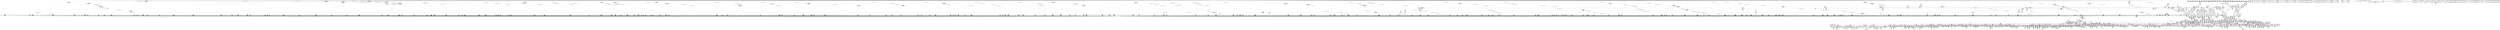 digraph {
	CE0x5c7bef0 [shape=record,shape=Mrecord,label="{CE0x5c7bef0|80:_i64,_:_CRE_1672,1673_}"]
	CE0x5c3cab0 [shape=record,shape=Mrecord,label="{CE0x5c3cab0|0:_i16,_4:_i32,_8:_i16,_40:_%struct.super_block*,_:_SCMRE_464,472_|*MultipleSource*|security/apparmor/lsm.c,435|security/apparmor/include/apparmor.h,117|Function::mediated_filesystem&Arg::inode::|*LoadInst*|include/linux/fs.h,1916}"]
	CE0x5b56f80 [shape=record,shape=Mrecord,label="{CE0x5b56f80|16:_%struct.vfsmount*,_24:_%struct.dentry*,_32:_%struct.inode*,_408:_%struct.cred*,_456:_i8*,_:_CRE_480,488_|*MultipleSource*|security/apparmor/lsm.c,474|Function::apparmor_mmap_file&Arg::file::|Function::common_mmap&Arg::file::}"]
	CE0x5b21830 [shape=record,shape=Mrecord,label="{CE0x5b21830|common_mmap:_tmp4|security/apparmor/lsm.c,474}"]
	CE0x5b2d220 [shape=record,shape=Mrecord,label="{CE0x5b2d220|16:_%struct.vfsmount*,_24:_%struct.dentry*,_32:_%struct.inode*,_408:_%struct.cred*,_456:_i8*,_:_CRE_98,99_}"]
	CE0x5b1a420 [shape=record,shape=Mrecord,label="{CE0x5b1a420|common_mmap:_op|Function::common_mmap&Arg::op::}"]
	CE0x5c7c440 [shape=record,shape=Mrecord,label="{CE0x5c7c440|80:_i64,_:_CRE_1677,1678_}"]
	CE0x5cb0290 [shape=record,shape=Mrecord,label="{CE0x5cb0290|_ret_i32_%call17,_!dbg_!15526|security/apparmor/file.c,307|*SummSink*}"]
	CE0x5b9dbf0 [shape=record,shape=Mrecord,label="{CE0x5b9dbf0|common_file_perm:_tmp41|security/apparmor/lsm.c,447}"]
	CE0x5b5f5b0 [shape=record,shape=Mrecord,label="{CE0x5b5f5b0|common_mmap:_tmp12|security/apparmor/lsm.c,475|*SummSource*}"]
	CE0x5b21e80 [shape=record,shape=Mrecord,label="{CE0x5b21e80|common_mmap:_mask.1|*SummSink*}"]
	CE0x5c64810 [shape=record,shape=Mrecord,label="{CE0x5c64810|80:_i64,_:_CRE_96,104_|*MultipleSource*|security/apparmor/include/apparmor.h,117|*LoadInst*|security/apparmor/include/apparmor.h,117}"]
	CE0x5bef3d0 [shape=record,shape=Mrecord,label="{CE0x5bef3d0|80:_i64,_:_CRE_1214,1215_}"]
	CE0x5c55400 [shape=record,shape=Mrecord,label="{CE0x5c55400|0:_i16,_4:_i32,_8:_i16,_40:_%struct.super_block*,_:_SCMRE_1000,1008_|*MultipleSource*|security/apparmor/lsm.c,435|security/apparmor/include/apparmor.h,117|Function::mediated_filesystem&Arg::inode::|*LoadInst*|include/linux/fs.h,1916}"]
	CE0x5c75470 [shape=record,shape=Mrecord,label="{CE0x5c75470|80:_i64,_:_CRE_1350,1351_}"]
	CE0x5ba3820 [shape=record,shape=Mrecord,label="{CE0x5ba3820|44:_i32,_48:_i16,_128:_i8*,_:_SCMRE_88,89_|*MultipleSource*|*LoadInst*|security/apparmor/lsm.c,429|Function::aa_cred_profile&Arg::cred::|security/apparmor/include/context.h,99}"]
	CE0x5bfe760 [shape=record,shape=Mrecord,label="{CE0x5bfe760|i64*_getelementptr_inbounds_(_16_x_i64_,_16_x_i64_*___llvm_gcov_ctr46,_i64_0,_i64_9)|*Constant*}"]
	CE0x5c429c0 [shape=record,shape=Mrecord,label="{CE0x5c429c0|0:_i16,_4:_i32,_8:_i16,_40:_%struct.super_block*,_:_SCMRE_575,576_}"]
	CE0x5c526b0 [shape=record,shape=Mrecord,label="{CE0x5c526b0|0:_i16,_4:_i32,_8:_i16,_40:_%struct.super_block*,_:_SCMRE_927,928_}"]
	CE0x5bb0260 [shape=record,shape=Mrecord,label="{CE0x5bb0260|0:_i16,_4:_i32,_8:_i16,_40:_%struct.super_block*,_:_SCMRE_96,104_|*MultipleSource*|security/apparmor/lsm.c,435|security/apparmor/include/apparmor.h,117|Function::mediated_filesystem&Arg::inode::|*LoadInst*|include/linux/fs.h,1916}"]
	CE0x5b47510 [shape=record,shape=Mrecord,label="{CE0x5b47510|common_file_perm:_tmp26|security/apparmor/lsm.c,434|*SummSource*}"]
	CE0x5b8ac90 [shape=record,shape=Mrecord,label="{CE0x5b8ac90|0:_i16,_4:_i32,_8:_i16,_40:_%struct.super_block*,_:_SCMRE_197,198_}"]
	CE0x5b4acb0 [shape=record,shape=Mrecord,label="{CE0x5b4acb0|16:_%struct.vfsmount*,_24:_%struct.dentry*,_32:_%struct.inode*,_408:_%struct.cred*,_456:_i8*,_:_CRE_162,163_}"]
	CE0x5bbcf90 [shape=record,shape=Mrecord,label="{CE0x5bbcf90|i32_11|*Constant*|*SummSink*}"]
	CE0x5b9e190 [shape=record,shape=Mrecord,label="{CE0x5b9e190|common_file_perm:_cmp18|security/apparmor/lsm.c,447}"]
	CE0x5c81130 [shape=record,shape=Mrecord,label="{CE0x5c81130|80:_i64,_:_CRE_2120,2248_|*MultipleSource*|security/apparmor/include/apparmor.h,117|*LoadInst*|security/apparmor/include/apparmor.h,117}"]
	CE0x5c60e00 [shape=record,shape=Mrecord,label="{CE0x5c60e00|80:_i64,_:_CRE_631,632_}"]
	CE0x5bca700 [shape=record,shape=Mrecord,label="{CE0x5bca700|aa_cred_profile:_tmp6|security/apparmor/include/context.h,100|*SummSink*}"]
	CE0x5c4fe10 [shape=record,shape=Mrecord,label="{CE0x5c4fe10|0:_i16,_4:_i32,_8:_i16,_40:_%struct.super_block*,_:_SCMRE_901,902_}"]
	CE0x56ca770 [shape=record,shape=Mrecord,label="{CE0x56ca770|apparmor_mmap_file:_file|Function::apparmor_mmap_file&Arg::file::}"]
	CE0x5c07ba0 [shape=record,shape=Mrecord,label="{CE0x5c07ba0|aa_cred_profile:_conv|security/apparmor/include/context.h,100}"]
	CE0x5bb0000 [shape=record,shape=Mrecord,label="{CE0x5bb0000|0:_i16,_4:_i32,_8:_i16,_40:_%struct.super_block*,_:_SCMRE_88,96_|*MultipleSource*|security/apparmor/lsm.c,435|security/apparmor/include/apparmor.h,117|Function::mediated_filesystem&Arg::inode::|*LoadInst*|include/linux/fs.h,1916}"]
	CE0x5ca2ea0 [shape=record,shape=Mrecord,label="{CE0x5ca2ea0|i1_true|*Constant*}"]
	CE0x5c3bff0 [shape=record,shape=Mrecord,label="{CE0x5c3bff0|0:_i16,_4:_i32,_8:_i16,_40:_%struct.super_block*,_:_SCMRE_432,440_|*MultipleSource*|security/apparmor/lsm.c,435|security/apparmor/include/apparmor.h,117|Function::mediated_filesystem&Arg::inode::|*LoadInst*|include/linux/fs.h,1916}"]
	CE0x5c3eac0 [shape=record,shape=Mrecord,label="{CE0x5c3eac0|0:_i16,_4:_i32,_8:_i16,_40:_%struct.super_block*,_:_SCMRE_500,504_|*MultipleSource*|security/apparmor/lsm.c,435|security/apparmor/include/apparmor.h,117|Function::mediated_filesystem&Arg::inode::|*LoadInst*|include/linux/fs.h,1916}"]
	CE0x5bb3820 [shape=record,shape=Mrecord,label="{CE0x5bb3820|0:_i16,_4:_i32,_8:_i16,_40:_%struct.super_block*,_:_SCMRE_144,145_}"]
	CE0x5bf7c40 [shape=record,shape=Mrecord,label="{CE0x5bf7c40|GLOBAL:_aa_file_perm|*Constant*|*SummSource*}"]
	CE0x5be3d40 [shape=record,shape=Mrecord,label="{CE0x5be3d40|__aa_current_profile:_tmp20|security/apparmor/include/context.h,138|*SummSource*}"]
	CE0x5c5e270 [shape=record,shape=Mrecord,label="{CE0x5c5e270|80:_i64,_:_CRE_590,591_}"]
	CE0x5c07ac0 [shape=record,shape=Mrecord,label="{CE0x5c07ac0|0:_i16,_4:_i32,_8:_i16,_40:_%struct.super_block*,_:_SCMRE_147,148_}"]
	CE0x5b63270 [shape=record,shape=Mrecord,label="{CE0x5b63270|common_mmap:_tmp7|security/apparmor/lsm.c,474}"]
	CE0x5b8a4c0 [shape=record,shape=Mrecord,label="{CE0x5b8a4c0|0:_i16,_4:_i32,_8:_i16,_40:_%struct.super_block*,_:_SCMRE_192,193_}"]
	CE0x5b8b910 [shape=record,shape=Mrecord,label="{CE0x5b8b910|0:_i16,_4:_i32,_8:_i16,_40:_%struct.super_block*,_:_SCMRE_205,206_}"]
	CE0x5b1c0f0 [shape=record,shape=Mrecord,label="{CE0x5b1c0f0|apparmor_mmap_file:_tmp1}"]
	CE0x5b38f50 [shape=record,shape=Mrecord,label="{CE0x5b38f50|16:_%struct.vfsmount*,_24:_%struct.dentry*,_32:_%struct.inode*,_408:_%struct.cred*,_456:_i8*,_:_CRE_152,153_}"]
	CE0x5c0a780 [shape=record,shape=Mrecord,label="{CE0x5c0a780|i64*_getelementptr_inbounds_(_16_x_i64_,_16_x_i64_*___llvm_gcov_ctr46,_i64_0,_i64_0)|*Constant*}"]
	CE0x5c083e0 [shape=record,shape=Mrecord,label="{CE0x5c083e0|aa_cred_profile:_expval|security/apparmor/include/context.h,100|*SummSource*}"]
	CE0x5b5c3e0 [shape=record,shape=Mrecord,label="{CE0x5b5c3e0|common_mmap:_tobool6|security/apparmor/lsm.c,483}"]
	CE0x5c920f0 [shape=record,shape=Mrecord,label="{CE0x5c920f0|mediated_filesystem:_tobool|security/apparmor/include/apparmor.h,117|*SummSink*}"]
	CE0x5be3180 [shape=record,shape=Mrecord,label="{CE0x5be3180|i8*_getelementptr_inbounds_(_45_x_i8_,_45_x_i8_*_.str14,_i32_0,_i32_0)|*Constant*|*SummSink*}"]
	CE0x5c896c0 [shape=record,shape=Mrecord,label="{CE0x5c896c0|__aa_current_profile:_tmp5|security/apparmor/include/context.h,138}"]
	CE0x5ba8e10 [shape=record,shape=Mrecord,label="{CE0x5ba8e10|common_file_perm:_f_path|security/apparmor/lsm.c,434}"]
	"CONST[source:0(mediator),value:2(dynamic)][purpose:{object}]"
	CE0x5b57b00 [shape=record,shape=Mrecord,label="{CE0x5b57b00|common_mmap:_tmp6|*LoadInst*|security/apparmor/lsm.c,474}"]
	CE0x5bdf890 [shape=record,shape=Mrecord,label="{CE0x5bdf890|0:_i16,_4:_i32,_8:_i16,_40:_%struct.super_block*,_:_SCMRE_241,242_}"]
	CE0x5bf23a0 [shape=record,shape=Mrecord,label="{CE0x5bf23a0|80:_i64,_:_CRE_1259,1260_}"]
	CE0x5c3e610 [shape=record,shape=Mrecord,label="{CE0x5c3e610|0:_i16,_4:_i32,_8:_i16,_40:_%struct.super_block*,_:_SCMRE_487,488_}"]
	CE0x5b902b0 [shape=record,shape=Mrecord,label="{CE0x5b902b0|i64*_getelementptr_inbounds_(_28_x_i64_,_28_x_i64_*___llvm_gcov_ctr87,_i64_0,_i64_16)|*Constant*|*SummSource*}"]
	CE0x5cd9040 [shape=record,shape=Mrecord,label="{CE0x5cd9040|file_inode17:_tmp1}"]
	CE0x5b55cc0 [shape=record,shape=Mrecord,label="{CE0x5b55cc0|16:_%struct.vfsmount*,_24:_%struct.dentry*,_32:_%struct.inode*,_408:_%struct.cred*,_456:_i8*,_:_CRE_432,436_|*MultipleSource*|security/apparmor/lsm.c,474|Function::apparmor_mmap_file&Arg::file::|Function::common_mmap&Arg::file::}"]
	CE0x5c363f0 [shape=record,shape=Mrecord,label="{CE0x5c363f0|0:_i16,_4:_i32,_8:_i16,_40:_%struct.super_block*,_:_SCMRE_276,277_}"]
	CE0x5c77860 [shape=record,shape=Mrecord,label="{CE0x5c77860|80:_i64,_:_CRE_1584,1592_|*MultipleSource*|security/apparmor/include/apparmor.h,117|*LoadInst*|security/apparmor/include/apparmor.h,117}"]
	CE0x5cdf7a0 [shape=record,shape=Mrecord,label="{CE0x5cdf7a0|aa_cred_profile:_tmp28|security/apparmor/include/context.h,100}"]
	CE0x5c5a2a0 [shape=record,shape=Mrecord,label="{CE0x5c5a2a0|80:_i64,_:_CRE_454,455_}"]
	CE0x5b1b3e0 [shape=record,shape=Mrecord,label="{CE0x5b1b3e0|common_mmap:_tmp4|security/apparmor/lsm.c,474|*SummSource*}"]
	CE0x5c4ffa0 [shape=record,shape=Mrecord,label="{CE0x5c4ffa0|0:_i16,_4:_i32,_8:_i16,_40:_%struct.super_block*,_:_SCMRE_902,903_}"]
	CE0x5b155c0 [shape=record,shape=Mrecord,label="{CE0x5b155c0|apparmor_mmap_file:_bb|*SummSource*}"]
	CE0x5c7c880 [shape=record,shape=Mrecord,label="{CE0x5c7c880|80:_i64,_:_CRE_1681,1682_}"]
	CE0x5c94130 [shape=record,shape=Mrecord,label="{CE0x5c94130|aa_cred_profile:_lor.end}"]
	CE0x5b38cf0 [shape=record,shape=Mrecord,label="{CE0x5b38cf0|16:_%struct.vfsmount*,_24:_%struct.dentry*,_32:_%struct.inode*,_408:_%struct.cred*,_456:_i8*,_:_CRE_150,151_}"]
	CE0x5bf4e10 [shape=record,shape=Mrecord,label="{CE0x5bf4e10|i64*_getelementptr_inbounds_(_28_x_i64_,_28_x_i64_*___llvm_gcov_ctr87,_i64_0,_i64_26)|*Constant*}"]
	CE0x5c4ad80 [shape=record,shape=Mrecord,label="{CE0x5c4ad80|0:_i16,_4:_i32,_8:_i16,_40:_%struct.super_block*,_:_SCMRE_800,804_|*MultipleSource*|security/apparmor/lsm.c,435|security/apparmor/include/apparmor.h,117|Function::mediated_filesystem&Arg::inode::|*LoadInst*|include/linux/fs.h,1916}"]
	CE0x5cabec0 [shape=record,shape=Mrecord,label="{CE0x5cabec0|get_current:_tmp1}"]
	CE0x5bee260 [shape=record,shape=Mrecord,label="{CE0x5bee260|i32_-1|*Constant*}"]
	CE0x5bd9d60 [shape=record,shape=Mrecord,label="{CE0x5bd9d60|aa_cred_profile:_tmp32|security/apparmor/include/context.h,101|*SummSink*}"]
	CE0x5c74d00 [shape=record,shape=Mrecord,label="{CE0x5c74d00|80:_i64,_:_CRE_1343,1344_}"]
	CE0x5b91e80 [shape=record,shape=Mrecord,label="{CE0x5b91e80|i64_18|*Constant*}"]
	CE0x5bdea50 [shape=record,shape=Mrecord,label="{CE0x5bdea50|0:_i16,_4:_i32,_8:_i16,_40:_%struct.super_block*,_:_SCMRE_208,210_|*MultipleSource*|security/apparmor/lsm.c,435|security/apparmor/include/apparmor.h,117|Function::mediated_filesystem&Arg::inode::|*LoadInst*|include/linux/fs.h,1916}"]
	CE0x5b43a60 [shape=record,shape=Mrecord,label="{CE0x5b43a60|i64_14|*Constant*|*SummSource*}"]
	CE0x5b8b140 [shape=record,shape=Mrecord,label="{CE0x5b8b140|0:_i16,_4:_i32,_8:_i16,_40:_%struct.super_block*,_:_SCMRE_200,201_}"]
	CE0x5c49090 [shape=record,shape=Mrecord,label="{CE0x5c49090|0:_i16,_4:_i32,_8:_i16,_40:_%struct.super_block*,_:_SCMRE_696,704_|*MultipleSource*|security/apparmor/lsm.c,435|security/apparmor/include/apparmor.h,117|Function::mediated_filesystem&Arg::inode::|*LoadInst*|include/linux/fs.h,1916}"]
	CE0x5c52e80 [shape=record,shape=Mrecord,label="{CE0x5c52e80|0:_i16,_4:_i32,_8:_i16,_40:_%struct.super_block*,_:_SCMRE_932,933_}"]
	CE0x5bdffe0 [shape=record,shape=Mrecord,label="{CE0x5bdffe0|0:_i16,_4:_i32,_8:_i16,_40:_%struct.super_block*,_:_SCMRE_245,246_}"]
	CE0x5b913c0 [shape=record,shape=Mrecord,label="{CE0x5b913c0|common_file_perm:_cmp|security/apparmor/lsm.c,447|*SummSource*}"]
	CE0x5c5b180 [shape=record,shape=Mrecord,label="{CE0x5c5b180|80:_i64,_:_CRE_488,496_|*MultipleSource*|security/apparmor/include/apparmor.h,117|*LoadInst*|security/apparmor/include/apparmor.h,117}"]
	CE0x5b0b920 [shape=record,shape=Mrecord,label="{CE0x5b0b920|common_mmap:_if.end|*SummSource*}"]
	CE0x5bc3810 [shape=record,shape=Mrecord,label="{CE0x5bc3810|aa_cred_profile:_tmp4|*LoadInst*|security/apparmor/include/context.h,99|*SummSource*}"]
	CE0x5c7dc20 [shape=record,shape=Mrecord,label="{CE0x5c7dc20|80:_i64,_:_CRE_1752,1760_|*MultipleSource*|security/apparmor/include/apparmor.h,117|*LoadInst*|security/apparmor/include/apparmor.h,117}"]
	CE0x5b89b60 [shape=record,shape=Mrecord,label="{CE0x5b89b60|0:_i16,_4:_i32,_8:_i16,_40:_%struct.super_block*,_:_SCMRE_186,187_}"]
	CE0x5b4c330 [shape=record,shape=Mrecord,label="{CE0x5b4c330|16:_%struct.vfsmount*,_24:_%struct.dentry*,_32:_%struct.inode*,_408:_%struct.cred*,_456:_i8*,_:_CRE_175,176_}"]
	CE0x5b4df30 [shape=record,shape=Mrecord,label="{CE0x5b4df30|16:_%struct.vfsmount*,_24:_%struct.dentry*,_32:_%struct.inode*,_408:_%struct.cred*,_456:_i8*,_:_CRE_191,192_}"]
	CE0x5be12a0 [shape=record,shape=Mrecord,label="{CE0x5be12a0|0:_i16,_4:_i32,_8:_i16,_40:_%struct.super_block*,_:_SCMRE_257,258_}"]
	CE0x5c00dd0 [shape=record,shape=Mrecord,label="{CE0x5c00dd0|aa_cred_profile:_tmp19|security/apparmor/include/context.h,100|*SummSource*}"]
	CE0x5b63f10 [shape=record,shape=Mrecord,label="{CE0x5b63f10|common_mmap:_tmp9|security/apparmor/lsm.c,474|*SummSink*}"]
	CE0x5baf3d0 [shape=record,shape=Mrecord,label="{CE0x5baf3d0|aa_cred_profile:_entry}"]
	CE0x5c49800 [shape=record,shape=Mrecord,label="{CE0x5c49800|0:_i16,_4:_i32,_8:_i16,_40:_%struct.super_block*,_:_SCMRE_728,736_|*MultipleSource*|security/apparmor/lsm.c,435|security/apparmor/include/apparmor.h,117|Function::mediated_filesystem&Arg::inode::|*LoadInst*|include/linux/fs.h,1916}"]
	CE0x5c4e380 [shape=record,shape=Mrecord,label="{CE0x5c4e380|0:_i16,_4:_i32,_8:_i16,_40:_%struct.super_block*,_:_SCMRE_884,885_}"]
	CE0x5bc6250 [shape=record,shape=Mrecord,label="{CE0x5bc6250|common_file_perm:_if.then26|*SummSink*}"]
	CE0x5c758b0 [shape=record,shape=Mrecord,label="{CE0x5c758b0|80:_i64,_:_CRE_1354,1355_}"]
	CE0x5b84f80 [shape=record,shape=Mrecord,label="{CE0x5b84f80|GLOBAL:_file_inode|*Constant*|*SummSink*}"]
	CE0x5bfeeb0 [shape=record,shape=Mrecord,label="{CE0x5bfeeb0|i64*_getelementptr_inbounds_(_16_x_i64_,_16_x_i64_*___llvm_gcov_ctr46,_i64_0,_i64_10)|*Constant*|*SummSink*}"]
	CE0x5be3760 [shape=record,shape=Mrecord,label="{CE0x5be3760|__aa_current_profile:_tmp19|security/apparmor/include/context.h,138|*SummSink*}"]
	CE0x5b64c60 [shape=record,shape=Mrecord,label="{CE0x5b64c60|common_mmap:_tmp11|security/apparmor/lsm.c,475|*SummSource*}"]
	CE0x5b8cb70 [shape=record,shape=Mrecord,label="{CE0x5b8cb70|_ret_%struct.task_struct*_%tmp4,_!dbg_!15471|./arch/x86/include/asm/current.h,14}"]
	CE0x5b5dc70 [shape=record,shape=Mrecord,label="{CE0x5b5dc70|common_mmap:_tmp21|security/apparmor/lsm.c,483|*SummSink*}"]
	CE0x5bca690 [shape=record,shape=Mrecord,label="{CE0x5bca690|GLOBAL:___llvm_gcov_ctr46|Global_var:__llvm_gcov_ctr46|*SummSink*}"]
	CE0x5b5e690 [shape=record,shape=Mrecord,label="{CE0x5b5e690|common_mmap:_and7|security/apparmor/lsm.c,483|*SummSink*}"]
	CE0x5b1f450 [shape=record,shape=Mrecord,label="{CE0x5b1f450|common_mmap:_tmp5|security/apparmor/lsm.c,474|*SummSink*}"]
	CE0x5b2f0c0 [shape=record,shape=Mrecord,label="{CE0x5b2f0c0|16:_%struct.vfsmount*,_24:_%struct.dentry*,_32:_%struct.inode*,_408:_%struct.cred*,_456:_i8*,_:_CRE_16,24_|*MultipleSource*|security/apparmor/lsm.c,474|Function::apparmor_mmap_file&Arg::file::|Function::common_mmap&Arg::file::}"]
	CE0x5b8a650 [shape=record,shape=Mrecord,label="{CE0x5b8a650|0:_i16,_4:_i32,_8:_i16,_40:_%struct.super_block*,_:_SCMRE_193,194_}"]
	CE0x5bf0800 [shape=record,shape=Mrecord,label="{CE0x5bf0800|80:_i64,_:_CRE_1233,1234_}"]
	CE0x5b41d10 [shape=record,shape=Mrecord,label="{CE0x5b41d10|_call_void_mcount()_#2|*SummSink*}"]
	CE0x5b890e0 [shape=record,shape=Mrecord,label="{CE0x5b890e0|common_file_perm:_tmp20|security/apparmor/lsm.c,432|*SummSink*}"]
	CE0x5b4a750 [shape=record,shape=Mrecord,label="{CE0x5b4a750|16:_%struct.vfsmount*,_24:_%struct.dentry*,_32:_%struct.inode*,_408:_%struct.cred*,_456:_i8*,_:_CRE_86,87_}"]
	CE0x5b8a330 [shape=record,shape=Mrecord,label="{CE0x5b8a330|0:_i16,_4:_i32,_8:_i16,_40:_%struct.super_block*,_:_SCMRE_191,192_}"]
	CE0x5c4cda0 [shape=record,shape=Mrecord,label="{CE0x5c4cda0|0:_i16,_4:_i32,_8:_i16,_40:_%struct.super_block*,_:_SCMRE_870,871_}"]
	CE0x5bb2710 [shape=record,shape=Mrecord,label="{CE0x5bb2710|0:_i16,_4:_i32,_8:_i16,_40:_%struct.super_block*,_:_SCMRE_138,139_}"]
	CE0x5b1f880 [shape=record,shape=Mrecord,label="{CE0x5b1f880|aa_cred_profile:_profile|security/apparmor/include/context.h,100|*SummSink*}"]
	CE0x5bbbd80 [shape=record,shape=Mrecord,label="{CE0x5bbbd80|i64*_getelementptr_inbounds_(_28_x_i64_,_28_x_i64_*___llvm_gcov_ctr87,_i64_0,_i64_1)|*Constant*}"]
	CE0x5c5f480 [shape=record,shape=Mrecord,label="{CE0x5c5f480|80:_i64,_:_CRE_607,608_}"]
	CE0x5b7edc0 [shape=record,shape=Mrecord,label="{CE0x5b7edc0|aa_cred_profile:_do.cond|*SummSource*}"]
	CE0x5c00800 [shape=record,shape=Mrecord,label="{CE0x5c00800|aa_cred_profile:_tmp18|security/apparmor/include/context.h,100|*SummSink*}"]
	CE0x5b2a980 [shape=record,shape=Mrecord,label="{CE0x5b2a980|common_mmap:_tmp18|security/apparmor/lsm.c,478|*SummSink*}"]
	CE0x5bd03a0 [shape=record,shape=Mrecord,label="{CE0x5bd03a0|0:_i16,_4:_i32,_8:_i16,_40:_%struct.super_block*,_:_SCMRE_153,154_}"]
	CE0x5c5cf50 [shape=record,shape=Mrecord,label="{CE0x5c5cf50|80:_i64,_:_CRE_572,573_}"]
	CE0x5bf69e0 [shape=record,shape=Mrecord,label="{CE0x5bf69e0|common_file_perm:_tmp55|security/apparmor/lsm.c,449}"]
	CE0x5c8f440 [shape=record,shape=Mrecord,label="{CE0x5c8f440|__aa_current_profile:_land.lhs.true|*SummSink*}"]
	CE0x5b86db0 [shape=record,shape=Mrecord,label="{CE0x5b86db0|common_file_perm:_tmp21|security/apparmor/lsm.c,432|*SummSource*}"]
	CE0x5ca5f60 [shape=record,shape=Mrecord,label="{CE0x5ca5f60|aa_cred_profile:_tmp33|security/apparmor/include/context.h,101}"]
	CE0x5b7c630 [shape=record,shape=Mrecord,label="{CE0x5b7c630|_call_void_asm_sideeffect_1:_09ud2_0A.pushsection___bug_table,_22a_22_0A2:_09.long_1b_-_2b,_$_0:c_-_2b_0A_09.word_$_1:c_,_0_0A_09.org_2b+$_2:c_0A.popsection_,_i,i,i,_dirflag_,_fpsr_,_flags_(i8*_getelementptr_inbounds_(_24_x_i8_,_24_x_i8_*_.str8,_i32_0,_i32_0),_i32_432,_i64_12)_#2,_!dbg_!15488,_!srcloc_!15491|security/apparmor/lsm.c,432|*SummSink*}"]
	CE0x5b4fcf0 [shape=record,shape=Mrecord,label="{CE0x5b4fcf0|16:_%struct.vfsmount*,_24:_%struct.dentry*,_32:_%struct.inode*,_408:_%struct.cred*,_456:_i8*,_:_CRE_208,209_}"]
	CE0x5c739e0 [shape=record,shape=Mrecord,label="{CE0x5c739e0|80:_i64,_:_CRE_1325,1326_}"]
	CE0x5c37b60 [shape=record,shape=Mrecord,label="{CE0x5c37b60|0:_i16,_4:_i32,_8:_i16,_40:_%struct.super_block*,_:_SCMRE_291,292_}"]
	CE0x5c72610 [shape=record,shape=Mrecord,label="{CE0x5c72610|80:_i64,_:_CRE_1306,1307_}"]
	CE0x5cae1b0 [shape=record,shape=Mrecord,label="{CE0x5cae1b0|file_inode17:_f_inode|include/linux/fs.h,1916|*SummSource*}"]
	CE0x5c96a00 [shape=record,shape=Mrecord,label="{CE0x5c96a00|i64*_getelementptr_inbounds_(_2_x_i64_,_2_x_i64_*___llvm_gcov_ctr2919,_i64_0,_i64_0)|*Constant*|*SummSource*}"]
	CE0x5c4b2e0 [shape=record,shape=Mrecord,label="{CE0x5c4b2e0|0:_i16,_4:_i32,_8:_i16,_40:_%struct.super_block*,_:_SCMRE_816,824_|*MultipleSource*|security/apparmor/lsm.c,435|security/apparmor/include/apparmor.h,117|Function::mediated_filesystem&Arg::inode::|*LoadInst*|include/linux/fs.h,1916}"]
	CE0x5b34fb0 [shape=record,shape=Mrecord,label="{CE0x5b34fb0|GLOBAL:___llvm_gcov_ctr96|Global_var:__llvm_gcov_ctr96|*SummSink*}"]
	"CONST[source:1(input),value:2(dynamic)][purpose:{operation}]"
	CE0x5c72b00 [shape=record,shape=Mrecord,label="{CE0x5c72b00|80:_i64,_:_CRE_1311,1312_}"]
	CE0x5bfd710 [shape=record,shape=Mrecord,label="{CE0x5bfd710|aa_cred_profile:_tmp17|security/apparmor/include/context.h,100}"]
	CE0x5c505e0 [shape=record,shape=Mrecord,label="{CE0x5c505e0|0:_i16,_4:_i32,_8:_i16,_40:_%struct.super_block*,_:_SCMRE_906,907_}"]
	CE0x5c60030 [shape=record,shape=Mrecord,label="{CE0x5c60030|80:_i64,_:_CRE_618,619_}"]
	CE0x5c77230 [shape=record,shape=Mrecord,label="{CE0x5c77230|80:_i64,_:_CRE_1392,1536_|*MultipleSource*|security/apparmor/include/apparmor.h,117|*LoadInst*|security/apparmor/include/apparmor.h,117}"]
	CE0x5c3b580 [shape=record,shape=Mrecord,label="{CE0x5c3b580|0:_i16,_4:_i32,_8:_i16,_40:_%struct.super_block*,_:_SCMRE_400,408_|*MultipleSource*|security/apparmor/lsm.c,435|security/apparmor/include/apparmor.h,117|Function::mediated_filesystem&Arg::inode::|*LoadInst*|include/linux/fs.h,1916}"]
	CE0x5b5cd40 [shape=record,shape=Mrecord,label="{CE0x5b5cd40|i64_10|*Constant*|*SummSource*}"]
	CE0x5c8abd0 [shape=record,shape=Mrecord,label="{CE0x5c8abd0|file_inode17:_tmp3}"]
	CE0x5b1e6c0 [shape=record,shape=Mrecord,label="{CE0x5b1e6c0|16:_%struct.vfsmount*,_24:_%struct.dentry*,_32:_%struct.inode*,_408:_%struct.cred*,_456:_i8*,_:_CRE_5,6_}"]
	CE0x5b8a1a0 [shape=record,shape=Mrecord,label="{CE0x5b8a1a0|0:_i16,_4:_i32,_8:_i16,_40:_%struct.super_block*,_:_SCMRE_190,191_}"]
	CE0x5c592b0 [shape=record,shape=Mrecord,label="{CE0x5c592b0|80:_i64,_:_CRE_439,440_}"]
	CE0x5bc6610 [shape=record,shape=Mrecord,label="{CE0x5bc6610|aa_cred_profile:_tmp6|security/apparmor/include/context.h,100|*SummSource*}"]
	CE0x5c56fa0 [shape=record,shape=Mrecord,label="{CE0x5c56fa0|80:_i64,_:_CRE_406,407_}"]
	CE0x5c07060 [shape=record,shape=Mrecord,label="{CE0x5c07060|GLOBAL:___llvm_gcov_ctr58|Global_var:__llvm_gcov_ctr58|*SummSink*}"]
	CE0x5c42ce0 [shape=record,shape=Mrecord,label="{CE0x5c42ce0|0:_i16,_4:_i32,_8:_i16,_40:_%struct.super_block*,_:_SCMRE_577,578_}"]
	CE0x5b8b2d0 [shape=record,shape=Mrecord,label="{CE0x5b8b2d0|0:_i16,_4:_i32,_8:_i16,_40:_%struct.super_block*,_:_SCMRE_201,202_}"]
	CE0x5c07930 [shape=record,shape=Mrecord,label="{CE0x5c07930|0:_i16,_4:_i32,_8:_i16,_40:_%struct.super_block*,_:_SCMRE_146,147_}"]
	CE0x5ba4b30 [shape=record,shape=Mrecord,label="{CE0x5ba4b30|aa_cred_profile:_lnot3|security/apparmor/include/context.h,100|*SummSource*}"]
	CE0x5c07790 [shape=record,shape=Mrecord,label="{CE0x5c07790|0:_i16,_4:_i32,_8:_i16,_40:_%struct.super_block*,_:_SCMRE_145,146_}"]
	CE0x5bf6150 [shape=record,shape=Mrecord,label="{CE0x5bf6150|common_file_perm:_retval.0|*SummSink*}"]
	CE0x5c09bf0 [shape=record,shape=Mrecord,label="{CE0x5c09bf0|mediated_filesystem:_bb}"]
	CE0x5be0170 [shape=record,shape=Mrecord,label="{CE0x5be0170|0:_i16,_4:_i32,_8:_i16,_40:_%struct.super_block*,_:_SCMRE_246,247_}"]
	CE0x5bc5550 [shape=record,shape=Mrecord,label="{CE0x5bc5550|GLOBAL:___llvm_gcov_ctr46|Global_var:__llvm_gcov_ctr46|*SummSource*}"]
	CE0x5c56150 [shape=record,shape=Mrecord,label="{CE0x5c56150|80:_i64,_:_CRE_393,394_}"]
	CE0x5bc2080 [shape=record,shape=Mrecord,label="{CE0x5bc2080|common_file_perm:_tmp15|security/apparmor/lsm.c,432}"]
	CE0x5c670d0 [shape=record,shape=Mrecord,label="{CE0x5c670d0|80:_i64,_:_CRE_268,272_|*MultipleSource*|security/apparmor/include/apparmor.h,117|*LoadInst*|security/apparmor/include/apparmor.h,117}"]
	CE0x5c57930 [shape=record,shape=Mrecord,label="{CE0x5c57930|80:_i64,_:_CRE_415,416_}"]
	CE0x5c8d1f0 [shape=record,shape=Mrecord,label="{CE0x5c8d1f0|__aa_current_profile:_tmp16|security/apparmor/include/context.h,138|*SummSource*}"]
	CE0x5b7ec30 [shape=record,shape=Mrecord,label="{CE0x5b7ec30|aa_cred_profile:_lor.end}"]
	CE0x5c4cc10 [shape=record,shape=Mrecord,label="{CE0x5c4cc10|0:_i16,_4:_i32,_8:_i16,_40:_%struct.super_block*,_:_SCMRE_869,870_}"]
	CE0x5bf5940 [shape=record,shape=Mrecord,label="{CE0x5bf5940|common_file_perm:_tmp58|security/apparmor/lsm.c,451|*SummSink*}"]
	CE0x5bafd90 [shape=record,shape=Mrecord,label="{CE0x5bafd90|i64_3|*Constant*}"]
	CE0x5c38c90 [shape=record,shape=Mrecord,label="{CE0x5c38c90|0:_i16,_4:_i32,_8:_i16,_40:_%struct.super_block*,_:_SCMRE_302,303_}"]
	CE0x5c40140 [shape=record,shape=Mrecord,label="{CE0x5c40140|0:_i16,_4:_i32,_8:_i16,_40:_%struct.super_block*,_:_SCMRE_544,552_|*MultipleSource*|security/apparmor/lsm.c,435|security/apparmor/include/apparmor.h,117|Function::mediated_filesystem&Arg::inode::|*LoadInst*|include/linux/fs.h,1916}"]
	CE0x5c7eba0 [shape=record,shape=Mrecord,label="{CE0x5c7eba0|80:_i64,_:_CRE_1816,1824_|*MultipleSource*|security/apparmor/include/apparmor.h,117|*LoadInst*|security/apparmor/include/apparmor.h,117}"]
	CE0x5c825a0 [shape=record,shape=Mrecord,label="{CE0x5c825a0|i64*_getelementptr_inbounds_(_11_x_i64_,_11_x_i64_*___llvm_gcov_ctr58,_i64_0,_i64_6)|*Constant*|*SummSource*}"]
	CE0x5b21c40 [shape=record,shape=Mrecord,label="{CE0x5b21c40|common_file_perm:_do.end9}"]
	CE0x5bbba10 [shape=record,shape=Mrecord,label="{CE0x5bbba10|i64*_getelementptr_inbounds_(_2_x_i64_,_2_x_i64_*___llvm_gcov_ctr55,_i64_0,_i64_1)|*Constant*}"]
	CE0x5cd5550 [shape=record,shape=Mrecord,label="{CE0x5cd5550|get_current:_tmp|*SummSource*}"]
	CE0x5b35cf0 [shape=record,shape=Mrecord,label="{CE0x5b35cf0|common_mmap:_or10|security/apparmor/lsm.c,484}"]
	CE0x5b2bd40 [shape=record,shape=Mrecord,label="{CE0x5b2bd40|common_mmap:_return|*SummSink*}"]
	CE0x5b82510 [shape=record,shape=Mrecord,label="{CE0x5b82510|_call_void_mcount()_#2|*SummSink*}"]
	CE0x5b8f7c0 [shape=record,shape=Mrecord,label="{CE0x5b8f7c0|__aa_current_profile:_entry|*SummSink*}"]
	CE0x5c61350 [shape=record,shape=Mrecord,label="{CE0x5c61350|80:_i64,_:_CRE_656,664_|*MultipleSource*|security/apparmor/include/apparmor.h,117|*LoadInst*|security/apparmor/include/apparmor.h,117}"]
	CE0x5b35190 [shape=record,shape=Mrecord,label="{CE0x5b35190|common_mmap:_tmp2|security/apparmor/lsm.c,474|*SummSink*}"]
	CE0x5c3d670 [shape=record,shape=Mrecord,label="{CE0x5c3d670|0:_i16,_4:_i32,_8:_i16,_40:_%struct.super_block*,_:_SCMRE_477,478_}"]
	CE0x5b484d0 [shape=record,shape=Mrecord,label="{CE0x5b484d0|common_mmap:_tmp30|security/apparmor/lsm.c,485}"]
	CE0x5b9feb0 [shape=record,shape=Mrecord,label="{CE0x5b9feb0|common_mmap:_retval.0|*SummSink*}"]
	CE0x5b8afb0 [shape=record,shape=Mrecord,label="{CE0x5b8afb0|0:_i16,_4:_i32,_8:_i16,_40:_%struct.super_block*,_:_SCMRE_199,200_}"]
	CE0x5b7eba0 [shape=record,shape=Mrecord,label="{CE0x5b7eba0|aa_cred_profile:_cred|Function::aa_cred_profile&Arg::cred::|*SummSink*}"]
	CE0x5becb70 [shape=record,shape=Mrecord,label="{CE0x5becb70|common_file_perm:_tmp47|security/apparmor/lsm.c,448|*SummSink*}"]
	CE0x5c3e160 [shape=record,shape=Mrecord,label="{CE0x5c3e160|0:_i16,_4:_i32,_8:_i16,_40:_%struct.super_block*,_:_SCMRE_484,485_}"]
	CE0x5b8baa0 [shape=record,shape=Mrecord,label="{CE0x5b8baa0|0:_i16,_4:_i32,_8:_i16,_40:_%struct.super_block*,_:_SCMRE_206,207_}"]
	CE0x5bc8790 [shape=record,shape=Mrecord,label="{CE0x5bc8790|i64_2|*Constant*}"]
	CE0x5c88070 [shape=record,shape=Mrecord,label="{CE0x5c88070|__aa_current_profile:_if.end|*SummSink*}"]
	CE0x5c55d70 [shape=record,shape=Mrecord,label="{CE0x5c55d70|80:_i64,_:_CRE_384,388_|*MultipleSource*|security/apparmor/include/apparmor.h,117|*LoadInst*|security/apparmor/include/apparmor.h,117}"]
	CE0x5b478c0 [shape=record,shape=Mrecord,label="{CE0x5b478c0|common_file_perm:_tmp26|security/apparmor/lsm.c,434|*SummSink*}"]
	CE0x5c39910 [shape=record,shape=Mrecord,label="{CE0x5c39910|0:_i16,_4:_i32,_8:_i16,_40:_%struct.super_block*,_:_SCMRE_310,311_}"]
	CE0x5caf6c0 [shape=record,shape=Mrecord,label="{CE0x5caf6c0|file_inode17:_f|Function::file_inode17&Arg::f::|*SummSource*}"]
	CE0x5bd3e80 [shape=record,shape=Mrecord,label="{CE0x5bd3e80|i64*_getelementptr_inbounds_(_16_x_i64_,_16_x_i64_*___llvm_gcov_ctr46,_i64_0,_i64_13)|*Constant*|*SummSink*}"]
	CE0x5b59250 [shape=record,shape=Mrecord,label="{CE0x5b59250|GLOBAL:_common_file_perm|*Constant*|*SummSource*}"]
	CE0x5b50af0 [shape=record,shape=Mrecord,label="{CE0x5b50af0|16:_%struct.vfsmount*,_24:_%struct.dentry*,_32:_%struct.inode*,_408:_%struct.cred*,_456:_i8*,_:_CRE_216,224_|*MultipleSource*|security/apparmor/lsm.c,474|Function::apparmor_mmap_file&Arg::file::|Function::common_mmap&Arg::file::}"]
	CE0x5b99b40 [shape=record,shape=Mrecord,label="{CE0x5b99b40|common_mmap:_tmp33|security/apparmor/lsm.c,486|*SummSink*}"]
	CE0x5bb6520 [shape=record,shape=Mrecord,label="{CE0x5bb6520|common_file_perm:_tmp2}"]
	CE0x5b9e2c0 [shape=record,shape=Mrecord,label="{CE0x5b9e2c0|common_file_perm:_cmp18|security/apparmor/lsm.c,447|*SummSource*}"]
	CE0x5b7f680 [shape=record,shape=Mrecord,label="{CE0x5b7f680|aa_cred_profile:_do.body|*SummSink*}"]
	CE0x5c38650 [shape=record,shape=Mrecord,label="{CE0x5c38650|0:_i16,_4:_i32,_8:_i16,_40:_%struct.super_block*,_:_SCMRE_298,299_}"]
	CE0x5b879f0 [shape=record,shape=Mrecord,label="{CE0x5b879f0|aa_cred_profile:_cred|Function::aa_cred_profile&Arg::cred::|*SummSource*}"]
	CE0x5b4a210 [shape=record,shape=Mrecord,label="{CE0x5b4a210|16:_%struct.vfsmount*,_24:_%struct.dentry*,_32:_%struct.inode*,_408:_%struct.cred*,_456:_i8*,_:_CRE_83,84_}"]
	CE0x5bed360 [shape=record,shape=Mrecord,label="{CE0x5bed360|common_file_perm:_tmp49|security/apparmor/lsm.c,448}"]
	CE0x5b18980 [shape=record,shape=Mrecord,label="{CE0x5b18980|_call_void_mcount()_#2}"]
	CE0x5b362c0 [shape=record,shape=Mrecord,label="{CE0x5b362c0|i32_14|*Constant*|*SummSink*}"]
	CE0x5c71a90 [shape=record,shape=Mrecord,label="{CE0x5c71a90|80:_i64,_:_CRE_1277,1278_}"]
	CE0x5b92100 [shape=record,shape=Mrecord,label="{CE0x5b92100|common_mmap:_tmp27|security/apparmor/lsm.c,484|*SummSource*}"]
	CE0x5c37520 [shape=record,shape=Mrecord,label="{CE0x5c37520|0:_i16,_4:_i32,_8:_i16,_40:_%struct.super_block*,_:_SCMRE_287,288_}"]
	CE0x5b937b0 [shape=record,shape=Mrecord,label="{CE0x5b937b0|0:_i16,_4:_i32,_8:_i16,_40:_%struct.super_block*,_:_SCMRE_171,172_}"]
	CE0x5bfcf30 [shape=record,shape=Mrecord,label="{CE0x5bfcf30|aa_cred_profile:_tmp15|security/apparmor/include/context.h,100|*SummSink*}"]
	CE0x5cd8b50 [shape=record,shape=Mrecord,label="{CE0x5cd8b50|_call_void_mcount()_#2|*SummSource*}"]
	CE0x5c4a310 [shape=record,shape=Mrecord,label="{CE0x5c4a310|0:_i16,_4:_i32,_8:_i16,_40:_%struct.super_block*,_:_SCMRE_760,768_|*MultipleSource*|security/apparmor/lsm.c,435|security/apparmor/include/apparmor.h,117|Function::mediated_filesystem&Arg::inode::|*LoadInst*|include/linux/fs.h,1916}"]
	CE0x5c06990 [shape=record,shape=Mrecord,label="{CE0x5c06990|0:_i16,_4:_i32,_8:_i16,_40:_%struct.super_block*,_:_SCMRE_149,150_}"]
	CE0x5bc9950 [shape=record,shape=Mrecord,label="{CE0x5bc9950|aa_cred_profile:_tmp5|security/apparmor/include/context.h,99|*SummSink*}"]
	CE0x5c5e5a0 [shape=record,shape=Mrecord,label="{CE0x5c5e5a0|80:_i64,_:_CRE_593,594_}"]
	CE0x5b0cb30 [shape=record,shape=Mrecord,label="{CE0x5b0cb30|i64*_getelementptr_inbounds_(_2_x_i64_,_2_x_i64_*___llvm_gcov_ctr95,_i64_0,_i64_0)|*Constant*|*SummSource*}"]
	CE0x5b98270 [shape=record,shape=Mrecord,label="{CE0x5b98270|common_file_perm:_tmp35|security/apparmor/lsm.c,436|*SummSink*}"]
	CE0x5bff3b0 [shape=record,shape=Mrecord,label="{CE0x5bff3b0|aa_cred_profile:_tmp23|security/apparmor/include/context.h,100|*SummSink*}"]
	CE0x5b7c500 [shape=record,shape=Mrecord,label="{CE0x5b7c500|_call_void_asm_sideeffect_1:_09ud2_0A.pushsection___bug_table,_22a_22_0A2:_09.long_1b_-_2b,_$_0:c_-_2b_0A_09.word_$_1:c_,_0_0A_09.org_2b+$_2:c_0A.popsection_,_i,i,i,_dirflag_,_fpsr_,_flags_(i8*_getelementptr_inbounds_(_24_x_i8_,_24_x_i8_*_.str8,_i32_0,_i32_0),_i32_432,_i64_12)_#2,_!dbg_!15488,_!srcloc_!15491|security/apparmor/lsm.c,432|*SummSource*}"]
	CE0x5c51580 [shape=record,shape=Mrecord,label="{CE0x5c51580|0:_i16,_4:_i32,_8:_i16,_40:_%struct.super_block*,_:_SCMRE_916,917_}"]
	CE0x5bbf010 [shape=record,shape=Mrecord,label="{CE0x5bbf010|common_file_perm:_lnot2|security/apparmor/lsm.c,432|*SummSink*}"]
	CE0x5b38e20 [shape=record,shape=Mrecord,label="{CE0x5b38e20|16:_%struct.vfsmount*,_24:_%struct.dentry*,_32:_%struct.inode*,_408:_%struct.cred*,_456:_i8*,_:_CRE_151,152_}"]
	CE0x5cb0e80 [shape=record,shape=Mrecord,label="{CE0x5cb0e80|aa_file_perm:_tmp5|security/apparmor/file.c,452}"]
	CE0x5c4cf30 [shape=record,shape=Mrecord,label="{CE0x5c4cf30|0:_i16,_4:_i32,_8:_i16,_40:_%struct.super_block*,_:_SCMRE_871,872_}"]
	CE0x5c7f550 [shape=record,shape=Mrecord,label="{CE0x5c7f550|80:_i64,_:_CRE_1856,1864_|*MultipleSource*|security/apparmor/include/apparmor.h,117|*LoadInst*|security/apparmor/include/apparmor.h,117}"]
	CE0x5bbd5d0 [shape=record,shape=Mrecord,label="{CE0x5bbd5d0|i64_1|*Constant*}"]
	CE0x5b8ae20 [shape=record,shape=Mrecord,label="{CE0x5b8ae20|0:_i16,_4:_i32,_8:_i16,_40:_%struct.super_block*,_:_SCMRE_198,199_}"]
	CE0x5c818f0 [shape=record,shape=Mrecord,label="{CE0x5c818f0|80:_i64,_:_CRE_2268,2304_|*MultipleSource*|security/apparmor/include/apparmor.h,117|*LoadInst*|security/apparmor/include/apparmor.h,117}"]
	CE0x5b91ce0 [shape=record,shape=Mrecord,label="{CE0x5b91ce0|i64_17|*Constant*|*SummSink*}"]
	CE0x5ca0020 [shape=record,shape=Mrecord,label="{CE0x5ca0020|aa_file_perm:_i_mode|security/apparmor/file.c,453|*SummSource*}"]
	CE0x5b4a910 [shape=record,shape=Mrecord,label="{CE0x5b4a910|16:_%struct.vfsmount*,_24:_%struct.dentry*,_32:_%struct.inode*,_408:_%struct.cred*,_456:_i8*,_:_CRE_87,88_}"]
	CE0x5bff8a0 [shape=record,shape=Mrecord,label="{CE0x5bff8a0|i64*_getelementptr_inbounds_(_16_x_i64_,_16_x_i64_*___llvm_gcov_ctr46,_i64_0,_i64_10)|*Constant*|*SummSource*}"]
	CE0x5ca7b80 [shape=record,shape=Mrecord,label="{CE0x5ca7b80|aa_cred_profile:_lnot.ext|security/apparmor/include/context.h,100}"]
	CE0x5be42a0 [shape=record,shape=Mrecord,label="{CE0x5be42a0|__aa_current_profile:_call3|security/apparmor/include/context.h,138}"]
	CE0x5c3cd60 [shape=record,shape=Mrecord,label="{CE0x5c3cd60|0:_i16,_4:_i32,_8:_i16,_40:_%struct.super_block*,_:_SCMRE_472,473_}"]
	CE0x5c78e10 [shape=record,shape=Mrecord,label="{CE0x5c78e10|80:_i64,_:_CRE_1626,1627_}"]
	CE0x5bb3690 [shape=record,shape=Mrecord,label="{CE0x5bb3690|0:_i16,_4:_i32,_8:_i16,_40:_%struct.super_block*,_:_SCMRE_143,144_}"]
	CE0x5c57c60 [shape=record,shape=Mrecord,label="{CE0x5c57c60|80:_i64,_:_CRE_418,419_}"]
	CE0x5bb2fe0 [shape=record,shape=Mrecord,label="{CE0x5bb2fe0|common_file_perm:_tmp24|security/apparmor/lsm.c,432}"]
	CE0x5bf75a0 [shape=record,shape=Mrecord,label="{CE0x5bf75a0|aa_file_perm:_entry}"]
	CE0x5c64fe0 [shape=record,shape=Mrecord,label="{CE0x5c64fe0|80:_i64,_:_CRE_128,132_|*MultipleSource*|security/apparmor/include/apparmor.h,117|*LoadInst*|security/apparmor/include/apparmor.h,117}"]
	CE0x5c4fc80 [shape=record,shape=Mrecord,label="{CE0x5c4fc80|0:_i16,_4:_i32,_8:_i16,_40:_%struct.super_block*,_:_SCMRE_900,901_}"]
	CE0x5b1cf90 [shape=record,shape=Mrecord,label="{CE0x5b1cf90|common_mmap:_file|Function::common_mmap&Arg::file::|*SummSource*}"]
	CE0x5b8fd60 [shape=record,shape=Mrecord,label="{CE0x5b8fd60|%struct.vfsmount*_null|*Constant*|*SummSink*}"]
	CE0x5b99410 [shape=record,shape=Mrecord,label="{CE0x5b99410|common_mmap:_call|security/apparmor/lsm.c,488|*SummSink*}"]
	CE0x5baadf0 [shape=record,shape=Mrecord,label="{CE0x5baadf0|common_file_perm:_tmp17|security/apparmor/lsm.c,432}"]
	CE0x5b4a050 [shape=record,shape=Mrecord,label="{CE0x5b4a050|16:_%struct.vfsmount*,_24:_%struct.dentry*,_32:_%struct.inode*,_408:_%struct.cred*,_456:_i8*,_:_CRE_82,83_}"]
	CE0x5b4feb0 [shape=record,shape=Mrecord,label="{CE0x5b4feb0|16:_%struct.vfsmount*,_24:_%struct.dentry*,_32:_%struct.inode*,_408:_%struct.cred*,_456:_i8*,_:_CRE_209,210_}"]
	CE0x5b188e0 [shape=record,shape=Mrecord,label="{CE0x5b188e0|apparmor_mmap_file:_tmp3|*SummSink*}"]
	CE0x5b615e0 [shape=record,shape=Mrecord,label="{CE0x5b615e0|i64_6|*Constant*}"]
	CE0x5c450d0 [shape=record,shape=Mrecord,label="{CE0x5c450d0|0:_i16,_4:_i32,_8:_i16,_40:_%struct.super_block*,_:_SCMRE_600,601_}"]
	CE0x5b4c6b0 [shape=record,shape=Mrecord,label="{CE0x5b4c6b0|16:_%struct.vfsmount*,_24:_%struct.dentry*,_32:_%struct.inode*,_408:_%struct.cred*,_456:_i8*,_:_CRE_177,178_}"]
	CE0x5ba1780 [shape=record,shape=Mrecord,label="{CE0x5ba1780|aa_cred_profile:_security|security/apparmor/include/context.h,99}"]
	CE0x5bf9500 [shape=record,shape=Mrecord,label="{CE0x5bf9500|aa_file_perm:_request|Function::aa_file_perm&Arg::request::|*SummSink*}"]
	CE0x5bf7290 [shape=record,shape=Mrecord,label="{CE0x5bf7290|common_file_perm:_tmp56|security/apparmor/lsm.c,449|*SummSource*}"]
	CE0x5bc2b70 [shape=record,shape=Mrecord,label="{CE0x5bc2b70|common_file_perm:_lor.lhs.false23}"]
	CE0x5b34940 [shape=record,shape=Mrecord,label="{CE0x5b34940|common_mmap:_tobool|security/apparmor/lsm.c,474}"]
	CE0x5b39650 [shape=record,shape=Mrecord,label="{CE0x5b39650|0:_i16,_4:_i32,_8:_i16,_40:_%struct.super_block*,_:_SCMRE_128,136_|*MultipleSource*|security/apparmor/lsm.c,435|security/apparmor/include/apparmor.h,117|Function::mediated_filesystem&Arg::inode::|*LoadInst*|include/linux/fs.h,1916}"]
	CE0x5c04b90 [shape=record,shape=Mrecord,label="{CE0x5c04b90|0:_i16,_4:_i32,_8:_i16,_40:_%struct.super_block*,_:_SCMRE_142,143_}"]
	CE0x5c07d30 [shape=record,shape=Mrecord,label="{CE0x5c07d30|aa_cred_profile:_conv|security/apparmor/include/context.h,100|*SummSource*}"]
	CE0x5bc5140 [shape=record,shape=Mrecord,label="{CE0x5bc5140|_ret_%struct.aa_profile*_%tmp34,_!dbg_!15510|security/apparmor/include/context.h,101|*SummSource*}"]
	CE0x5bdfde0 [shape=record,shape=Mrecord,label="{CE0x5bdfde0|0:_i16,_4:_i32,_8:_i16,_40:_%struct.super_block*,_:_SCMRE_243,244_}"]
	CE0x5c79ad0 [shape=record,shape=Mrecord,label="{CE0x5c79ad0|80:_i64,_:_CRE_1638,1639_}"]
	CE0x5b49110 [shape=record,shape=Mrecord,label="{CE0x5b49110|common_mmap:_tmp32|security/apparmor/lsm.c,485|*SummSink*}"]
	CE0x5b5b9b0 [shape=record,shape=Mrecord,label="{CE0x5b5b9b0|common_mmap:_mask.0}"]
	CE0x5b59bd0 [shape=record,shape=Mrecord,label="{CE0x5b59bd0|_ret_i32_%retval.0,_!dbg_!15536|security/apparmor/lsm.c,452}"]
	CE0x5b216f0 [shape=record,shape=Mrecord,label="{CE0x5b216f0|GLOBAL:___llvm_gcov_ctr96|Global_var:__llvm_gcov_ctr96|*SummSource*}"]
	CE0x5b2bae0 [shape=record,shape=Mrecord,label="{CE0x5b2bae0|common_mmap:_lor.lhs.false}"]
	CE0x5c582c0 [shape=record,shape=Mrecord,label="{CE0x5c582c0|80:_i64,_:_CRE_424,425_}"]
	CE0x5b96d30 [shape=record,shape=Mrecord,label="{CE0x5b96d30|i64_23|*Constant*|*SummSink*}"]
	CE0x5b20710 [shape=record,shape=Mrecord,label="{CE0x5b20710|common_file_perm:_tmp33|security/apparmor/lsm.c,434}"]
	CE0x5b98ce0 [shape=record,shape=Mrecord,label="{CE0x5b98ce0|common_mmap:_tmp36|security/apparmor/lsm.c,488}"]
	CE0x5b16130 [shape=record,shape=Mrecord,label="{CE0x5b16130|common_mmap:_tmp|*SummSource*}"]
	CE0x5c571c0 [shape=record,shape=Mrecord,label="{CE0x5c571c0|80:_i64,_:_CRE_408,409_}"]
	CE0x5bc5de0 [shape=record,shape=Mrecord,label="{CE0x5bc5de0|file_inode:_tmp2|*SummSource*}"]
	CE0x5b1b810 [shape=record,shape=Mrecord,label="{CE0x5b1b810|apparmor_mmap_file:_flags|Function::apparmor_mmap_file&Arg::flags::}"]
	CE0x5bc5d70 [shape=record,shape=Mrecord,label="{CE0x5bc5d70|file_inode:_tmp2}"]
	CE0x5cde5b0 [shape=record,shape=Mrecord,label="{CE0x5cde5b0|aa_cred_profile:_tmp11|security/apparmor/include/context.h,100}"]
	CE0x5b0b9c0 [shape=record,shape=Mrecord,label="{CE0x5b0b9c0|common_mmap:_if.end|*SummSink*}"]
	CE0x5c5ab20 [shape=record,shape=Mrecord,label="{CE0x5c5ab20|80:_i64,_:_CRE_462,463_}"]
	CE0x5b9edc0 [shape=record,shape=Mrecord,label="{CE0x5b9edc0|i64_22|*Constant*}"]
	CE0x5b80230 [shape=record,shape=Mrecord,label="{CE0x5b80230|aa_cred_profile:_tmp}"]
	CE0x5bf9230 [shape=record,shape=Mrecord,label="{CE0x5bf9230|aa_file_perm:_request|Function::aa_file_perm&Arg::request::}"]
	CE0x5c090b0 [shape=record,shape=Mrecord,label="{CE0x5c090b0|i64_5|*Constant*|*SummSource*}"]
	CE0x5bea990 [shape=record,shape=Mrecord,label="{CE0x5bea990|i64*_getelementptr_inbounds_(_11_x_i64_,_11_x_i64_*___llvm_gcov_ctr58,_i64_0,_i64_10)|*Constant*|*SummSource*}"]
	CE0x5ca9940 [shape=record,shape=Mrecord,label="{CE0x5ca9940|aa_file_perm:_bb|*SummSink*}"]
	CE0x5c58d60 [shape=record,shape=Mrecord,label="{CE0x5c58d60|80:_i64,_:_CRE_434,435_}"]
	CE0x5ca0210 [shape=record,shape=Mrecord,label="{CE0x5ca0210|aa_file_perm:_f_path|security/apparmor/file.c,456|*SummSink*}"]
	CE0x5cd86a0 [shape=record,shape=Mrecord,label="{CE0x5cd86a0|aa_cred_profile:_tmp4|*LoadInst*|security/apparmor/include/context.h,99}"]
	CE0x5cede20 [shape=record,shape=Mrecord,label="{CE0x5cede20|i64*_getelementptr_inbounds_(_2_x_i64_,_2_x_i64_*___llvm_gcov_ctr2919,_i64_0,_i64_0)|*Constant*|*SummSink*}"]
	CE0x5b4e7f0 [shape=record,shape=Mrecord,label="{CE0x5b4e7f0|16:_%struct.vfsmount*,_24:_%struct.dentry*,_32:_%struct.inode*,_408:_%struct.cred*,_456:_i8*,_:_CRE_196,197_}"]
	CE0x5b56500 [shape=record,shape=Mrecord,label="{CE0x5b56500|16:_%struct.vfsmount*,_24:_%struct.dentry*,_32:_%struct.inode*,_408:_%struct.cred*,_456:_i8*,_:_CRE_448,456_|*MultipleSource*|security/apparmor/lsm.c,474|Function::apparmor_mmap_file&Arg::file::|Function::common_mmap&Arg::file::}"]
	CE0x5c574f0 [shape=record,shape=Mrecord,label="{CE0x5c574f0|80:_i64,_:_CRE_411,412_}"]
	CE0x5b61710 [shape=record,shape=Mrecord,label="{CE0x5b61710|i64_6|*Constant*|*SummSource*}"]
	CE0x5b82cc0 [shape=record,shape=Mrecord,label="{CE0x5b82cc0|aa_cred_profile:_tmp3|*SummSink*}"]
	CE0x5ba01a0 [shape=record,shape=Mrecord,label="{CE0x5ba01a0|i64*_getelementptr_inbounds_(_19_x_i64_,_19_x_i64_*___llvm_gcov_ctr96,_i64_0,_i64_18)|*Constant*}"]
	CE0x5cda0f0 [shape=record,shape=Mrecord,label="{CE0x5cda0f0|GLOBAL:_aa_path_perm|*Constant*|*SummSource*}"]
	CE0x5c40f30 [shape=record,shape=Mrecord,label="{CE0x5c40f30|0:_i16,_4:_i32,_8:_i16,_40:_%struct.super_block*,_:_SCMRE_558,559_}"]
	CE0x5c39780 [shape=record,shape=Mrecord,label="{CE0x5c39780|0:_i16,_4:_i32,_8:_i16,_40:_%struct.super_block*,_:_SCMRE_309,310_}"]
	CE0x5c75690 [shape=record,shape=Mrecord,label="{CE0x5c75690|80:_i64,_:_CRE_1352,1353_}"]
	CE0x56cadd0 [shape=record,shape=Mrecord,label="{CE0x56cadd0|common_mmap:_prot|Function::common_mmap&Arg::prot::}"]
	CE0x5b46630 [shape=record,shape=Mrecord,label="{CE0x5b46630|common_mmap:_tmp25|security/apparmor/lsm.c,483|*SummSink*}"]
	CE0x5c68f60 [shape=record,shape=Mrecord,label="{CE0x5c68f60|__aa_current_profile:_do.body|*SummSink*}"]
	CE0x5c79690 [shape=record,shape=Mrecord,label="{CE0x5c79690|80:_i64,_:_CRE_1634,1635_}"]
	CE0x5c9f980 [shape=record,shape=Mrecord,label="{CE0x5c9f980|aa_file_perm:_call1|security/apparmor/file.c,453}"]
	CE0x5c7a680 [shape=record,shape=Mrecord,label="{CE0x5c7a680|80:_i64,_:_CRE_1649,1650_}"]
	CE0x5b58000 [shape=record,shape=Mrecord,label="{CE0x5b58000|common_mmap:_tmp6|*LoadInst*|security/apparmor/lsm.c,474|*SummSink*}"]
	CE0x5b2beb0 [shape=record,shape=Mrecord,label="{CE0x5b2beb0|common_mmap:_bb}"]
	CE0x5b86a00 [shape=record,shape=Mrecord,label="{CE0x5b86a00|common_file_perm:_do.end9|*SummSource*}"]
	CE0x5c40da0 [shape=record,shape=Mrecord,label="{CE0x5c40da0|0:_i16,_4:_i32,_8:_i16,_40:_%struct.super_block*,_:_SCMRE_557,558_}"]
	CE0x5b1c160 [shape=record,shape=Mrecord,label="{CE0x5b1c160|apparmor_mmap_file:_tmp1|*SummSink*}"]
	CE0x5ba7a00 [shape=record,shape=Mrecord,label="{CE0x5ba7a00|0:_i16,_4:_i32,_8:_i16,_40:_%struct.super_block*,_:_SCMRE_152,153_}"]
	CE0x5c88d50 [shape=record,shape=Mrecord,label="{CE0x5c88d50|aa_file_perm:_cond|security/apparmor/file.c, 451|*SummSource*}"]
	CE0x5b322f0 [shape=record,shape=Mrecord,label="{CE0x5b322f0|16:_%struct.vfsmount*,_24:_%struct.dentry*,_32:_%struct.inode*,_408:_%struct.cred*,_456:_i8*,_:_CRE_107,108_}"]
	CE0x5c71870 [shape=record,shape=Mrecord,label="{CE0x5c71870|80:_i64,_:_CRE_1275,1276_}"]
	CE0x5b4b530 [shape=record,shape=Mrecord,label="{CE0x5b4b530|16:_%struct.vfsmount*,_24:_%struct.dentry*,_32:_%struct.inode*,_408:_%struct.cred*,_456:_i8*,_:_CRE_167,168_}"]
	CE0x5baf440 [shape=record,shape=Mrecord,label="{CE0x5baf440|GLOBAL:_aa_cred_profile|*Constant*|*SummSink*}"]
	CE0x5cb1dc0 [shape=record,shape=Mrecord,label="{CE0x5cb1dc0|get_current:_tmp2}"]
	CE0x5b414a0 [shape=record,shape=Mrecord,label="{CE0x5b414a0|common_mmap:_tmp|*SummSink*}"]
	CE0x5b95690 [shape=record,shape=Mrecord,label="{CE0x5b95690|common_file_perm:_tmp51|security/apparmor/lsm.c,447|*SummSink*}"]
	CE0x5c45710 [shape=record,shape=Mrecord,label="{CE0x5c45710|0:_i16,_4:_i32,_8:_i16,_40:_%struct.super_block*,_:_SCMRE_604,605_}"]
	CE0x5b50930 [shape=record,shape=Mrecord,label="{CE0x5b50930|16:_%struct.vfsmount*,_24:_%struct.dentry*,_32:_%struct.inode*,_408:_%struct.cred*,_456:_i8*,_:_CRE_215,216_}"]
	CE0x5b92400 [shape=record,shape=Mrecord,label="{CE0x5b92400|common_mmap:_tmp28|security/apparmor/lsm.c,484|*SummSink*}"]
	CE0x5c3a560 [shape=record,shape=Mrecord,label="{CE0x5c3a560|0:_i16,_4:_i32,_8:_i16,_40:_%struct.super_block*,_:_SCMRE_344,352_|*MultipleSource*|security/apparmor/lsm.c,435|security/apparmor/include/apparmor.h,117|Function::mediated_filesystem&Arg::inode::|*LoadInst*|include/linux/fs.h,1916}"]
	CE0x5b5d9c0 [shape=record,shape=Mrecord,label="{CE0x5b5d9c0|common_mmap:_tmp21|security/apparmor/lsm.c,483}"]
	CE0x5b7b960 [shape=record,shape=Mrecord,label="{CE0x5b7b960|44:_i32,_48:_i16,_128:_i8*,_:_SCMRE_4,8_|*MultipleSource*|*LoadInst*|security/apparmor/lsm.c,429|Function::aa_cred_profile&Arg::cred::|security/apparmor/include/context.h,99}"]
	CE0x5bd2fc0 [shape=record,shape=Mrecord,label="{CE0x5bd2fc0|aa_cred_profile:_tmp25|security/apparmor/include/context.h,100|*SummSink*}"]
	CE0x5c376b0 [shape=record,shape=Mrecord,label="{CE0x5c376b0|0:_i16,_4:_i32,_8:_i16,_40:_%struct.super_block*,_:_SCMRE_288,289_}"]
	CE0x5bd6c40 [shape=record,shape=Mrecord,label="{CE0x5bd6c40|aa_cred_profile:_tmp31|security/apparmor/include/context.h,100|*SummSource*}"]
	CE0x5b62a20 [shape=record,shape=Mrecord,label="{CE0x5b62a20|common_mmap:_tobool1|security/apparmor/lsm.c,474|*SummSource*}"]
	CE0x5b600d0 [shape=record,shape=Mrecord,label="{CE0x5b600d0|common_mmap:_mask.2|*SummSink*}"]
	CE0x5b2d5a0 [shape=record,shape=Mrecord,label="{CE0x5b2d5a0|16:_%struct.vfsmount*,_24:_%struct.dentry*,_32:_%struct.inode*,_408:_%struct.cred*,_456:_i8*,_:_CRE_100,101_}"]
	CE0x5b2d760 [shape=record,shape=Mrecord,label="{CE0x5b2d760|16:_%struct.vfsmount*,_24:_%struct.dentry*,_32:_%struct.inode*,_408:_%struct.cred*,_456:_i8*,_:_CRE_101,102_}"]
	CE0x5be55e0 [shape=record,shape=Mrecord,label="{CE0x5be55e0|i64*_getelementptr_inbounds_(_11_x_i64_,_11_x_i64_*___llvm_gcov_ctr58,_i64_0,_i64_9)|*Constant*|*SummSource*}"]
	CE0x5c907b0 [shape=record,shape=Mrecord,label="{CE0x5c907b0|aa_cred_profile:_do.end8}"]
	CE0x5bc28a0 [shape=record,shape=Mrecord,label="{CE0x5bc28a0|common_file_perm:_do.body4}"]
	CE0x5c80200 [shape=record,shape=Mrecord,label="{CE0x5c80200|80:_i64,_:_CRE_1879,1880_}"]
	CE0x5b59760 [shape=record,shape=Mrecord,label="{CE0x5b59760|common_file_perm:_op|Function::common_file_perm&Arg::op::}"]
	CE0x5befd60 [shape=record,shape=Mrecord,label="{CE0x5befd60|80:_i64,_:_CRE_1223,1224_}"]
	CE0x5b10de0 [shape=record,shape=Mrecord,label="{CE0x5b10de0|apparmor_mmap_file:_entry|*SummSource*}"]
	CE0x5c56b60 [shape=record,shape=Mrecord,label="{CE0x5c56b60|80:_i64,_:_CRE_402,403_}"]
	CE0x5b5dfa0 [shape=record,shape=Mrecord,label="{CE0x5b5dfa0|common_mmap:_tmp22|security/apparmor/lsm.c,483|*SummSource*}"]
	CE0x5ba3620 [shape=record,shape=Mrecord,label="{CE0x5ba3620|44:_i32,_48:_i16,_128:_i8*,_:_SCMRE_80,88_|*MultipleSource*|*LoadInst*|security/apparmor/lsm.c,429|Function::aa_cred_profile&Arg::cred::|security/apparmor/include/context.h,99}"]
	CE0x5bdfee0 [shape=record,shape=Mrecord,label="{CE0x5bdfee0|0:_i16,_4:_i32,_8:_i16,_40:_%struct.super_block*,_:_SCMRE_244,245_}"]
	CE0x5c800f0 [shape=record,shape=Mrecord,label="{CE0x5c800f0|80:_i64,_:_CRE_1878,1879_}"]
	CE0x5c89ee0 [shape=record,shape=Mrecord,label="{CE0x5c89ee0|__aa_current_profile:_land.lhs.true2}"]
	CE0x5b50e70 [shape=record,shape=Mrecord,label="{CE0x5b50e70|16:_%struct.vfsmount*,_24:_%struct.dentry*,_32:_%struct.inode*,_408:_%struct.cred*,_456:_i8*,_:_CRE_232,240_|*MultipleSource*|security/apparmor/lsm.c,474|Function::apparmor_mmap_file&Arg::file::|Function::common_mmap&Arg::file::}"]
	CE0x5c81700 [shape=record,shape=Mrecord,label="{CE0x5c81700|80:_i64,_:_CRE_2264,2268_|*MultipleSource*|security/apparmor/include/apparmor.h,117|*LoadInst*|security/apparmor/include/apparmor.h,117}"]
	CE0x5be57d0 [shape=record,shape=Mrecord,label="{CE0x5be57d0|i64*_getelementptr_inbounds_(_11_x_i64_,_11_x_i64_*___llvm_gcov_ctr58,_i64_0,_i64_9)|*Constant*|*SummSink*}"]
	CE0x5b9e430 [shape=record,shape=Mrecord,label="{CE0x5b9e430|common_file_perm:_cmp18|security/apparmor/lsm.c,447|*SummSink*}"]
	CE0x5ba9bb0 [shape=record,shape=Mrecord,label="{CE0x5ba9bb0|i64*_getelementptr_inbounds_(_2_x_i64_,_2_x_i64_*___llvm_gcov_ctr12,_i64_0,_i64_0)|*Constant*|*SummSink*}"]
	CE0x5c8b0c0 [shape=record,shape=Mrecord,label="{CE0x5c8b0c0|__aa_current_profile:_tmp8|security/apparmor/include/context.h,138}"]
	CE0x5b330f0 [shape=record,shape=Mrecord,label="{CE0x5b330f0|16:_%struct.vfsmount*,_24:_%struct.dentry*,_32:_%struct.inode*,_408:_%struct.cred*,_456:_i8*,_:_CRE_115,116_}"]
	CE0x5b8f630 [shape=record,shape=Mrecord,label="{CE0x5b8f630|__aa_current_profile:_entry|*SummSource*}"]
	CE0x5b8fbf0 [shape=record,shape=Mrecord,label="{CE0x5b8fbf0|_ret_%struct.aa_profile*_%call4,_!dbg_!15494|security/apparmor/include/context.h,138|*SummSink*}"]
	CE0x5bb08f0 [shape=record,shape=Mrecord,label="{CE0x5bb08f0|aa_cred_profile:_tmp1|*SummSink*}"]
	CE0x5b2c420 [shape=record,shape=Mrecord,label="{CE0x5b2c420|16:_%struct.vfsmount*,_24:_%struct.dentry*,_32:_%struct.inode*,_408:_%struct.cred*,_456:_i8*,_:_CRE_90,91_}"]
	CE0x5ca3fe0 [shape=record,shape=Mrecord,label="{CE0x5ca3fe0|aa_cred_profile:_tobool1|security/apparmor/include/context.h,100}"]
	CE0x5b15bc0 [shape=record,shape=Mrecord,label="{CE0x5b15bc0|common_mmap:_land.lhs.true|*SummSource*}"]
	CE0x5b5ec60 [shape=record,shape=Mrecord,label="{CE0x5b5ec60|common_mmap:_tobool8|security/apparmor/lsm.c,483|*SummSource*}"]
	CE0x5ca8f30 [shape=record,shape=Mrecord,label="{CE0x5ca8f30|get_current:_tmp3|*SummSource*}"]
	CE0x5bd4d10 [shape=record,shape=Mrecord,label="{CE0x5bd4d10|aa_cred_profile:_tmp21|security/apparmor/include/context.h,100}"]
	CE0x5bc83f0 [shape=record,shape=Mrecord,label="{CE0x5bc83f0|common_file_perm:_if.then|*SummSink*}"]
	CE0x5bf5ca0 [shape=record,shape=Mrecord,label="{CE0x5bf5ca0|common_file_perm:_tmp58|security/apparmor/lsm.c,451|*SummSource*}"]
	CE0x5b94110 [shape=record,shape=Mrecord,label="{CE0x5b94110|0:_i16,_4:_i32,_8:_i16,_40:_%struct.super_block*,_:_SCMRE_177,178_}"]
	CE0x5b46f20 [shape=record,shape=Mrecord,label="{CE0x5b46f20|i64*_getelementptr_inbounds_(_19_x_i64_,_19_x_i64_*___llvm_gcov_ctr96,_i64_0,_i64_13)|*Constant*|*SummSource*}"]
	CE0x5bca4b0 [shape=record,shape=Mrecord,label="{CE0x5bca4b0|common_file_perm:_tmp8|security/apparmor/lsm.c,432|*SummSink*}"]
	CE0x5b86230 [shape=record,shape=Mrecord,label="{CE0x5b86230|i64*_getelementptr_inbounds_(_28_x_i64_,_28_x_i64_*___llvm_gcov_ctr87,_i64_0,_i64_11)|*Constant*|*SummSink*}"]
	CE0x5b639e0 [shape=record,shape=Mrecord,label="{CE0x5b639e0|common_mmap:_tmp8|security/apparmor/lsm.c,474|*SummSink*}"]
	CE0x5c7e5d0 [shape=record,shape=Mrecord,label="{CE0x5c7e5d0|80:_i64,_:_CRE_1792,1800_|*MultipleSource*|security/apparmor/include/apparmor.h,117|*LoadInst*|security/apparmor/include/apparmor.h,117}"]
	CE0x5b91540 [shape=record,shape=Mrecord,label="{CE0x5b91540|common_file_perm:_cmp|security/apparmor/lsm.c,447|*SummSink*}"]
	CE0x5b90f20 [shape=record,shape=Mrecord,label="{CE0x5b90f20|common_file_perm:_tmp36|security/apparmor/lsm.c,447}"]
	CE0x5bfddc0 [shape=record,shape=Mrecord,label="{CE0x5bfddc0|i64*_getelementptr_inbounds_(_16_x_i64_,_16_x_i64_*___llvm_gcov_ctr46,_i64_0,_i64_7)|*Constant*}"]
	CE0x5bf4630 [shape=record,shape=Mrecord,label="{CE0x5bf4630|i64*_getelementptr_inbounds_(_28_x_i64_,_28_x_i64_*___llvm_gcov_ctr87,_i64_0,_i64_25)|*Constant*|*SummSink*}"]
	CE0x5c91710 [shape=record,shape=Mrecord,label="{CE0x5c91710|aa_cred_profile:_tmp16|security/apparmor/include/context.h,100}"]
	CE0x5cf2460 [shape=record,shape=Mrecord,label="{CE0x5cf2460|%struct.aa_profile*_null|*Constant*}"]
	CE0x5b9d160 [shape=record,shape=Mrecord,label="{CE0x5b9d160|common_file_perm:_tmp40|security/apparmor/lsm.c,447|*SummSink*}"]
	CE0x5b49cd0 [shape=record,shape=Mrecord,label="{CE0x5b49cd0|16:_%struct.vfsmount*,_24:_%struct.dentry*,_32:_%struct.inode*,_408:_%struct.cred*,_456:_i8*,_:_CRE_80,81_}"]
	CE0x5c73490 [shape=record,shape=Mrecord,label="{CE0x5c73490|80:_i64,_:_CRE_1320,1321_}"]
	CE0x5b2ae50 [shape=record,shape=Mrecord,label="{CE0x5b2ae50|common_mmap:_tmp18|security/apparmor/lsm.c,478|*SummSource*}"]
	CE0x5bb3f60 [shape=record,shape=Mrecord,label="{CE0x5bb3f60|mediated_filesystem:_inode|Function::mediated_filesystem&Arg::inode::|*SummSink*}"]
	CE0x5b896f0 [shape=record,shape=Mrecord,label="{CE0x5b896f0|0:_i16,_4:_i32,_8:_i16,_40:_%struct.super_block*,_:_SCMRE_183,184_}"]
	CE0x5cafd10 [shape=record,shape=Mrecord,label="{CE0x5cafd10|_ret_%struct.inode*_%tmp4,_!dbg_!15470|include/linux/fs.h,1916|*SummSink*}"]
	CE0x5bd3a90 [shape=record,shape=Mrecord,label="{CE0x5bd3a90|aa_cred_profile:_tmp26|security/apparmor/include/context.h,100}"]
	CE0x5b87fc0 [shape=record,shape=Mrecord,label="{CE0x5b87fc0|common_file_perm:_do.cond}"]
	CE0x5c7b010 [shape=record,shape=Mrecord,label="{CE0x5c7b010|80:_i64,_:_CRE_1658,1659_}"]
	CE0x5b3db60 [shape=record,shape=Mrecord,label="{CE0x5b3db60|common_file_perm:_tmp7|security/apparmor/lsm.c,432|*SummSink*}"]
	CE0x5c8af50 [shape=record,shape=Mrecord,label="{CE0x5c8af50|__aa_current_profile:_tmp5|security/apparmor/include/context.h,138|*SummSink*}"]
	CE0x5c95e50 [shape=record,shape=Mrecord,label="{CE0x5c95e50|__aa_current_profile:_tmp2|*SummSource*}"]
	CE0x5c8ae40 [shape=record,shape=Mrecord,label="{CE0x5c8ae40|__aa_current_profile:_tmp5|security/apparmor/include/context.h,138|*SummSource*}"]
	CE0x5c4f190 [shape=record,shape=Mrecord,label="{CE0x5c4f190|0:_i16,_4:_i32,_8:_i16,_40:_%struct.super_block*,_:_SCMRE_893,894_}"]
	CE0x5b15dd0 [shape=record,shape=Mrecord,label="{CE0x5b15dd0|i64*_getelementptr_inbounds_(_19_x_i64_,_19_x_i64_*___llvm_gcov_ctr96,_i64_0,_i64_0)|*Constant*}"]
	CE0x5c41250 [shape=record,shape=Mrecord,label="{CE0x5c41250|0:_i16,_4:_i32,_8:_i16,_40:_%struct.super_block*,_:_SCMRE_560,561_}"]
	CE0x5bfc180 [shape=record,shape=Mrecord,label="{CE0x5bfc180|common_file_perm:_tmp59|security/apparmor/lsm.c,452}"]
	CE0x5b83160 [shape=record,shape=Mrecord,label="{CE0x5b83160|i64*_getelementptr_inbounds_(_28_x_i64_,_28_x_i64_*___llvm_gcov_ctr87,_i64_0,_i64_4)|*Constant*}"]
	CE0x5c09300 [shape=record,shape=Mrecord,label="{CE0x5c09300|aa_cred_profile:_tmp14|security/apparmor/include/context.h,100}"]
	CE0x5bc8c00 [shape=record,shape=Mrecord,label="{CE0x5bc8c00|common_file_perm:_tmp13|security/apparmor/lsm.c,432}"]
	CE0x5b7b310 [shape=record,shape=Mrecord,label="{CE0x5b7b310|aa_cred_profile:_lnot|security/apparmor/include/context.h,100|*SummSink*}"]
	CE0x5be1d90 [shape=record,shape=Mrecord,label="{CE0x5be1d90|0:_i16,_4:_i32,_8:_i16,_40:_%struct.super_block*,_:_SCMRE_264,265_}"]
	CE0x5bf0f70 [shape=record,shape=Mrecord,label="{CE0x5bf0f70|80:_i64,_:_CRE_1240,1241_}"]
	CE0x5c41a20 [shape=record,shape=Mrecord,label="{CE0x5c41a20|0:_i16,_4:_i32,_8:_i16,_40:_%struct.super_block*,_:_SCMRE_565,566_}"]
	CE0x5bada70 [shape=record,shape=Mrecord,label="{CE0x5bada70|common_file_perm:_return|*SummSink*}"]
	CE0x5b91b70 [shape=record,shape=Mrecord,label="{CE0x5b91b70|i64_17|*Constant*|*SummSource*}"]
	CE0x5b5f480 [shape=record,shape=Mrecord,label="{CE0x5b5f480|common_mmap:_tmp12|security/apparmor/lsm.c,475}"]
	CE0x5b16450 [shape=record,shape=Mrecord,label="{CE0x5b16450|apparmor_mmap_file:_call|security/apparmor/lsm.c,494|*SummSink*}"]
	CE0x5bf66f0 [shape=record,shape=Mrecord,label="{CE0x5bf66f0|i64*_getelementptr_inbounds_(_28_x_i64_,_28_x_i64_*___llvm_gcov_ctr87,_i64_0,_i64_27)|*Constant*|*SummSource*}"]
	CE0x5b38270 [shape=record,shape=Mrecord,label="{CE0x5b38270|16:_%struct.vfsmount*,_24:_%struct.dentry*,_32:_%struct.inode*,_408:_%struct.cred*,_456:_i8*,_:_CRE_146,147_}"]
	CE0x5c759c0 [shape=record,shape=Mrecord,label="{CE0x5c759c0|80:_i64,_:_CRE_1355,1356_}"]
	CE0x5c49b00 [shape=record,shape=Mrecord,label="{CE0x5c49b00|0:_i16,_4:_i32,_8:_i16,_40:_%struct.super_block*,_:_SCMRE_736,740_|*MultipleSource*|security/apparmor/lsm.c,435|security/apparmor/include/apparmor.h,117|Function::mediated_filesystem&Arg::inode::|*LoadInst*|include/linux/fs.h,1916}"]
	CE0x5bb33f0 [shape=record,shape=Mrecord,label="{CE0x5bb33f0|aa_cred_profile:_tobool1|security/apparmor/include/context.h,100|*SummSink*}"]
	CE0x5b64bf0 [shape=record,shape=Mrecord,label="{CE0x5b64bf0|common_mmap:_tmp11|security/apparmor/lsm.c,475}"]
	CE0x5c93b70 [shape=record,shape=Mrecord,label="{CE0x5c93b70|__aa_current_profile:_tmp10|security/apparmor/include/context.h,138|*SummSink*}"]
	CE0x5c4cb10 [shape=record,shape=Mrecord,label="{CE0x5c4cb10|0:_i16,_4:_i32,_8:_i16,_40:_%struct.super_block*,_:_SCMRE_868,869_}"]
	CE0x5c748c0 [shape=record,shape=Mrecord,label="{CE0x5c748c0|80:_i64,_:_CRE_1339,1340_}"]
	CE0x5b2dae0 [shape=record,shape=Mrecord,label="{CE0x5b2dae0|16:_%struct.vfsmount*,_24:_%struct.dentry*,_32:_%struct.inode*,_408:_%struct.cred*,_456:_i8*,_:_CRE_103,104_}"]
	CE0x5ba7870 [shape=record,shape=Mrecord,label="{CE0x5ba7870|0:_i16,_4:_i32,_8:_i16,_40:_%struct.super_block*,_:_SCMRE_151,152_}"]
	CE0x5bef2c0 [shape=record,shape=Mrecord,label="{CE0x5bef2c0|80:_i64,_:_CRE_1213,1214_}"]
	CE0x5c04a00 [shape=record,shape=Mrecord,label="{CE0x5c04a00|0:_i16,_4:_i32,_8:_i16,_40:_%struct.super_block*,_:_SCMRE_141,142_}"]
	CE0x5ba3b80 [shape=record,shape=Mrecord,label="{CE0x5ba3b80|common_file_perm:_conv|security/apparmor/lsm.c,432|*SummSource*}"]
	CE0x5bed600 [shape=record,shape=Mrecord,label="{CE0x5bed600|common_file_perm:_tmp49|security/apparmor/lsm.c,448|*SummSink*}"]
	CE0x5c81ec0 [shape=record,shape=Mrecord,label="{CE0x5c81ec0|mediated_filesystem:_tmp5|security/apparmor/include/apparmor.h,117|*SummSink*}"]
	CE0x5bf6a50 [shape=record,shape=Mrecord,label="{CE0x5bf6a50|common_file_perm:_tmp55|security/apparmor/lsm.c,449|*SummSource*}"]
	CE0x5c3f680 [shape=record,shape=Mrecord,label="{CE0x5c3f680|0:_i16,_4:_i32,_8:_i16,_40:_%struct.super_block*,_:_SCMRE_520,528_|*MultipleSource*|security/apparmor/lsm.c,435|security/apparmor/include/apparmor.h,117|Function::mediated_filesystem&Arg::inode::|*LoadInst*|include/linux/fs.h,1916}"]
	CE0x5c5c130 [shape=record,shape=Mrecord,label="{CE0x5c5c130|80:_i64,_:_CRE_560,561_}"]
	CE0x5c8df60 [shape=record,shape=Mrecord,label="{CE0x5c8df60|_call_void_lockdep_rcu_suspicious(i8*_getelementptr_inbounds_(_36_x_i8_,_36_x_i8_*_.str12,_i32_0,_i32_0),_i32_138,_i8*_getelementptr_inbounds_(_45_x_i8_,_45_x_i8_*_.str14,_i32_0,_i32_0))_#7,_!dbg_!15483|security/apparmor/include/context.h,138|*SummSink*}"]
	CE0x5c36d50 [shape=record,shape=Mrecord,label="{CE0x5c36d50|0:_i16,_4:_i32,_8:_i16,_40:_%struct.super_block*,_:_SCMRE_282,283_}"]
	CE0x5bf33f0 [shape=record,shape=Mrecord,label="{CE0x5bf33f0|common_file_perm:_tmp52|security/apparmor/lsm.c,447|*SummSource*}"]
	CE0x5c8d3b0 [shape=record,shape=Mrecord,label="{CE0x5c8d3b0|__aa_current_profile:_tmp16|security/apparmor/include/context.h,138|*SummSink*}"]
	CE0x5b7eed0 [shape=record,shape=Mrecord,label="{CE0x5b7eed0|aa_cred_profile:_do.cond|*SummSink*}"]
	CE0x5b87d20 [shape=record,shape=Mrecord,label="{CE0x5b87d20|__aa_current_profile:_tmp7|security/apparmor/include/context.h,138|*SummSink*}"]
	CE0x5c608b0 [shape=record,shape=Mrecord,label="{CE0x5c608b0|80:_i64,_:_CRE_626,627_}"]
	CE0x5c38b00 [shape=record,shape=Mrecord,label="{CE0x5c38b00|0:_i16,_4:_i32,_8:_i16,_40:_%struct.super_block*,_:_SCMRE_301,302_}"]
	CE0x5b82b40 [shape=record,shape=Mrecord,label="{CE0x5b82b40|aa_cred_profile:_tmp3}"]
	CE0x5bbed70 [shape=record,shape=Mrecord,label="{CE0x5bbed70|common_file_perm:_lnot2|security/apparmor/lsm.c,432}"]
	CE0x5bbd640 [shape=record,shape=Mrecord,label="{CE0x5bbd640|common_file_perm:_tmp1}"]
	CE0x5bf8f10 [shape=record,shape=Mrecord,label="{CE0x5bf8f10|aa_file_perm:_file|Function::aa_file_perm&Arg::file::|*SummSource*}"]
	CE0x5b46100 [shape=record,shape=Mrecord,label="{CE0x5b46100|common_mmap:_tmp24|security/apparmor/lsm.c,483|*SummSink*}"]
	CE0x5bf5700 [shape=record,shape=Mrecord,label="{CE0x5bf5700|common_file_perm:_tmp57|security/apparmor/lsm.c,451|*SummSink*}"]
	CE0x5c59d50 [shape=record,shape=Mrecord,label="{CE0x5c59d50|80:_i64,_:_CRE_449,450_}"]
	CE0x5c86260 [shape=record,shape=Mrecord,label="{CE0x5c86260|aa_file_perm:_tmp1|*SummSource*}"]
	CE0x5c55740 [shape=record,shape=Mrecord,label="{CE0x5c55740|i32_10|*Constant*}"]
	CE0x5c08f30 [shape=record,shape=Mrecord,label="{CE0x5c08f30|i64_5|*Constant*}"]
	CE0x5b196f0 [shape=record,shape=Mrecord,label="{CE0x5b196f0|i64*_getelementptr_inbounds_(_19_x_i64_,_19_x_i64_*___llvm_gcov_ctr96,_i64_0,_i64_5)|*Constant*|*SummSink*}"]
	CE0x5c44f40 [shape=record,shape=Mrecord,label="{CE0x5c44f40|0:_i16,_4:_i32,_8:_i16,_40:_%struct.super_block*,_:_SCMRE_599,600_}"]
	CE0x5b2f280 [shape=record,shape=Mrecord,label="{CE0x5b2f280|16:_%struct.vfsmount*,_24:_%struct.dentry*,_32:_%struct.inode*,_408:_%struct.cred*,_456:_i8*,_:_CRE_24,32_|*MultipleSource*|security/apparmor/lsm.c,474|Function::apparmor_mmap_file&Arg::file::|Function::common_mmap&Arg::file::}"]
	CE0x5bec020 [shape=record,shape=Mrecord,label="{CE0x5bec020|i64_21|*Constant*}"]
	CE0x5b894d0 [shape=record,shape=Mrecord,label="{CE0x5b894d0|__aa_current_profile:_do.end|*SummSink*}"]
	CE0x5b5ffa0 [shape=record,shape=Mrecord,label="{CE0x5b5ffa0|common_mmap:_mask.2|*SummSource*}"]
	CE0x5c61950 [shape=record,shape=Mrecord,label="{CE0x5c61950|80:_i64,_:_CRE_680,696_|*MultipleSource*|security/apparmor/include/apparmor.h,117|*LoadInst*|security/apparmor/include/apparmor.h,117}"]
	CE0x5c96480 [shape=record,shape=Mrecord,label="{CE0x5c96480|__aa_current_profile:_tmp}"]
	CE0x5b5d740 [shape=record,shape=Mrecord,label="{CE0x5b5d740|common_mmap:_tmp20|security/apparmor/lsm.c,483|*SummSink*}"]
	CE0x5beff80 [shape=record,shape=Mrecord,label="{CE0x5beff80|80:_i64,_:_CRE_1225,1226_}"]
	CE0x5b456a0 [shape=record,shape=Mrecord,label="{CE0x5b456a0|i64_11|*Constant*}"]
	CE0x5c834d0 [shape=record,shape=Mrecord,label="{CE0x5c834d0|__aa_current_profile:_tmp13|security/apparmor/include/context.h,138|*SummSource*}"]
	CE0x5b59320 [shape=record,shape=Mrecord,label="{CE0x5b59320|common_file_perm:_entry}"]
	CE0x5b4c870 [shape=record,shape=Mrecord,label="{CE0x5b4c870|16:_%struct.vfsmount*,_24:_%struct.dentry*,_32:_%struct.inode*,_408:_%struct.cred*,_456:_i8*,_:_CRE_178,179_}"]
	CE0x5c03680 [shape=record,shape=Mrecord,label="{CE0x5c03680|i8*_getelementptr_inbounds_(_36_x_i8_,_36_x_i8_*_.str12,_i32_0,_i32_0)|*Constant*|*SummSource*}"]
	CE0x5badb50 [shape=record,shape=Mrecord,label="{CE0x5badb50|common_file_perm:_do.body5}"]
	CE0x5bbd560 [shape=record,shape=Mrecord,label="{CE0x5bbd560|i64*_getelementptr_inbounds_(_28_x_i64_,_28_x_i64_*___llvm_gcov_ctr87,_i64_0,_i64_1)|*Constant*|*SummSink*}"]
	CE0x5bbe920 [shape=record,shape=Mrecord,label="{CE0x5bbe920|i64*_getelementptr_inbounds_(_2_x_i64_,_2_x_i64_*___llvm_gcov_ctr55,_i64_0,_i64_0)|*Constant*|*SummSink*}"]
	CE0x5c5e380 [shape=record,shape=Mrecord,label="{CE0x5c5e380|80:_i64,_:_CRE_591,592_}"]
	CE0x5b43e90 [shape=record,shape=Mrecord,label="{CE0x5b43e90|i64_15|*Constant*|*SummSink*}"]
	CE0x5bec0d0 [shape=record,shape=Mrecord,label="{CE0x5bec0d0|i64_21|*Constant*|*SummSource*}"]
	CE0x5bb0a70 [shape=record,shape=Mrecord,label="{CE0x5bb0a70|i64*_getelementptr_inbounds_(_16_x_i64_,_16_x_i64_*___llvm_gcov_ctr46,_i64_0,_i64_1)|*Constant*}"]
	CE0x5c46cf0 [shape=record,shape=Mrecord,label="{CE0x5c46cf0|0:_i16,_4:_i32,_8:_i16,_40:_%struct.super_block*,_:_SCMRE_618,619_}"]
	CE0x5baf650 [shape=record,shape=Mrecord,label="{CE0x5baf650|aa_cred_profile:_entry|*SummSource*}"]
	CE0x5b17130 [shape=record,shape=Mrecord,label="{CE0x5b17130|apparmor_mmap_file:_tmp}"]
	CE0x5b357f0 [shape=record,shape=Mrecord,label="{CE0x5b357f0|common_mmap:_tmp3|security/apparmor/lsm.c,474}"]
	CE0x5c51710 [shape=record,shape=Mrecord,label="{CE0x5c51710|0:_i16,_4:_i32,_8:_i16,_40:_%struct.super_block*,_:_SCMRE_917,918_}"]
	CE0x5bcaaa0 [shape=record,shape=Mrecord,label="{CE0x5bcaaa0|i64*_getelementptr_inbounds_(_28_x_i64_,_28_x_i64_*___llvm_gcov_ctr87,_i64_0,_i64_7)|*Constant*|*SummSink*}"]
	CE0x5b1a0b0 [shape=record,shape=Mrecord,label="{CE0x5b1a0b0|common_mmap:_if.then3|*SummSource*}"]
	CE0x5c5a3b0 [shape=record,shape=Mrecord,label="{CE0x5c5a3b0|80:_i64,_:_CRE_455,456_}"]
	CE0x5c570b0 [shape=record,shape=Mrecord,label="{CE0x5c570b0|80:_i64,_:_CRE_407,408_}"]
	CE0x5c79580 [shape=record,shape=Mrecord,label="{CE0x5c79580|80:_i64,_:_CRE_1633,1634_}"]
	CE0x5b0bd30 [shape=record,shape=Mrecord,label="{CE0x5b0bd30|common_mmap:_f_security|security/apparmor/lsm.c,474|*SummSink*}"]
	CE0x5b5c560 [shape=record,shape=Mrecord,label="{CE0x5b5c560|common_mmap:_tobool6|security/apparmor/lsm.c,483|*SummSource*}"]
	CE0x5b2ed40 [shape=record,shape=Mrecord,label="{CE0x5b2ed40|16:_%struct.vfsmount*,_24:_%struct.dentry*,_32:_%struct.inode*,_408:_%struct.cred*,_456:_i8*,_:_CRE_14,15_}"]
	CE0x5ba49b0 [shape=record,shape=Mrecord,label="{CE0x5ba49b0|aa_cred_profile:_lnot3|security/apparmor/include/context.h,100}"]
	CE0x5b53500 [shape=record,shape=Mrecord,label="{CE0x5b53500|16:_%struct.vfsmount*,_24:_%struct.dentry*,_32:_%struct.inode*,_408:_%struct.cred*,_456:_i8*,_:_CRE_328,336_|*MultipleSource*|security/apparmor/lsm.c,474|Function::apparmor_mmap_file&Arg::file::|Function::common_mmap&Arg::file::}"]
	CE0x5bd41c0 [shape=record,shape=Mrecord,label="{CE0x5bd41c0|aa_cred_profile:_tmp27|security/apparmor/include/context.h,100|*SummSource*}"]
	CE0x5c027c0 [shape=record,shape=Mrecord,label="{CE0x5c027c0|_call_void_asm_sideeffect_1:_09ud2_0A.pushsection___bug_table,_22a_22_0A2:_09.long_1b_-_2b,_$_0:c_-_2b_0A_09.word_$_1:c_,_0_0A_09.org_2b+$_2:c_0A.popsection_,_i,i,i,_dirflag_,_fpsr_,_flags_(i8*_getelementptr_inbounds_(_36_x_i8_,_36_x_i8_*_.str12,_i32_0,_i32_0),_i32_100,_i64_12)_#2,_!dbg_!15490,_!srcloc_!15493|security/apparmor/include/context.h,100|*SummSource*}"]
	CE0x5c46200 [shape=record,shape=Mrecord,label="{CE0x5c46200|0:_i16,_4:_i32,_8:_i16,_40:_%struct.super_block*,_:_SCMRE_611,612_}"]
	CE0x5b9e900 [shape=record,shape=Mrecord,label="{CE0x5b9e900|i64_20|*Constant*|*SummSink*}"]
	CE0x5c5b970 [shape=record,shape=Mrecord,label="{CE0x5c5b970|80:_i64,_:_CRE_528,536_|*MultipleSource*|security/apparmor/include/apparmor.h,117|*LoadInst*|security/apparmor/include/apparmor.h,117}"]
	CE0x5c4a5c0 [shape=record,shape=Mrecord,label="{CE0x5c4a5c0|0:_i16,_4:_i32,_8:_i16,_40:_%struct.super_block*,_:_SCMRE_768,776_|*MultipleSource*|security/apparmor/lsm.c,435|security/apparmor/include/apparmor.h,117|Function::mediated_filesystem&Arg::inode::|*LoadInst*|include/linux/fs.h,1916}"]
	CE0x5c93160 [shape=record,shape=Mrecord,label="{CE0x5c93160|__aa_current_profile:_tmp8|security/apparmor/include/context.h,138|*SummSource*}"]
	CE0x5b375a0 [shape=record,shape=Mrecord,label="{CE0x5b375a0|16:_%struct.vfsmount*,_24:_%struct.dentry*,_32:_%struct.inode*,_408:_%struct.cred*,_456:_i8*,_:_CRE_132,136_|*MultipleSource*|security/apparmor/lsm.c,474|Function::apparmor_mmap_file&Arg::file::|Function::common_mmap&Arg::file::}"]
	CE0x5bc4940 [shape=record,shape=Mrecord,label="{CE0x5bc4940|common_file_perm:_if.end14|*SummSink*}"]
	CE0x5bcb2c0 [shape=record,shape=Mrecord,label="{CE0x5bcb2c0|GLOBAL:___llvm_gcov_ctr87|Global_var:__llvm_gcov_ctr87|*SummSource*}"]
	CE0x5b22d40 [shape=record,shape=Mrecord,label="{CE0x5b22d40|aa_cred_profile:_profile11|security/apparmor/include/context.h,101|*SummSink*}"]
	CE0x5c63830 [shape=record,shape=Mrecord,label="{CE0x5c63830|80:_i64,_:_CRE_24,32_|*MultipleSource*|security/apparmor/include/apparmor.h,117|*LoadInst*|security/apparmor/include/apparmor.h,117}"]
	CE0x5c4baa0 [shape=record,shape=Mrecord,label="{CE0x5c4baa0|0:_i16,_4:_i32,_8:_i16,_40:_%struct.super_block*,_:_SCMRE_840,848_|*MultipleSource*|security/apparmor/lsm.c,435|security/apparmor/include/apparmor.h,117|Function::mediated_filesystem&Arg::inode::|*LoadInst*|include/linux/fs.h,1916}"]
	CE0x5c62d30 [shape=record,shape=Mrecord,label="{CE0x5c62d30|mediated_filesystem:_s_flags|security/apparmor/include/apparmor.h,117|*SummSink*}"]
	CE0x5b45810 [shape=record,shape=Mrecord,label="{CE0x5b45810|i64_11|*Constant*|*SummSink*}"]
	CE0x5bad080 [shape=record,shape=Mrecord,label="{CE0x5bad080|0:_i16,_4:_i32,_8:_i16,_40:_%struct.super_block*,_:_SCMRE_56,64_|*MultipleSource*|security/apparmor/lsm.c,435|security/apparmor/include/apparmor.h,117|Function::mediated_filesystem&Arg::inode::|*LoadInst*|include/linux/fs.h,1916}"]
	CE0x5c070d0 [shape=record,shape=Mrecord,label="{CE0x5c070d0|__aa_current_profile:_tmp4|security/apparmor/include/context.h,138}"]
	CE0x5be0940 [shape=record,shape=Mrecord,label="{CE0x5be0940|0:_i16,_4:_i32,_8:_i16,_40:_%struct.super_block*,_:_SCMRE_251,252_}"]
	CE0x5ca37c0 [shape=record,shape=Mrecord,label="{CE0x5ca37c0|aa_cred_profile:_tmp23|security/apparmor/include/context.h,100}"]
	CE0x5b391f0 [shape=record,shape=Mrecord,label="{CE0x5b391f0|i64_0|*Constant*}"]
	CE0x5bf9360 [shape=record,shape=Mrecord,label="{CE0x5bf9360|aa_file_perm:_request|Function::aa_file_perm&Arg::request::|*SummSource*}"]
	CE0x5c91aa0 [shape=record,shape=Mrecord,label="{CE0x5c91aa0|mediated_filesystem:_and|security/apparmor/include/apparmor.h,117|*SummSource*}"]
	CE0x5cdaf70 [shape=record,shape=Mrecord,label="{CE0x5cdaf70|aa_path_perm:_path|Function::aa_path_perm&Arg::path::}"]
	CE0x5befb40 [shape=record,shape=Mrecord,label="{CE0x5befb40|80:_i64,_:_CRE_1221,1222_}"]
	CE0x5bebcb0 [shape=record,shape=Mrecord,label="{CE0x5bebcb0|i64_22|*Constant*|*SummSink*}"]
	CE0x5b22110 [shape=record,shape=Mrecord,label="{CE0x5b22110|common_mmap:_and12|security/apparmor/lsm.c,485}"]
	CE0x5c02ea0 [shape=record,shape=Mrecord,label="{CE0x5c02ea0|void_(i8*,_i32,_i64)*_asm_sideeffect_1:_09ud2_0A.pushsection___bug_table,_22a_22_0A2:_09.long_1b_-_2b,_$_0:c_-_2b_0A_09.word_$_1:c_,_0_0A_09.org_2b+$_2:c_0A.popsection_,_i,i,i,_dirflag_,_fpsr_,_flags_}"]
	CE0x5b7be10 [shape=record,shape=Mrecord,label="{CE0x5b7be10|common_file_perm:_tmp16|security/apparmor/lsm.c,432|*SummSink*}"]
	CE0x5cd7d60 [shape=record,shape=Mrecord,label="{CE0x5cd7d60|file_inode17:_tmp4|*LoadInst*|include/linux/fs.h,1916|*SummSource*}"]
	CE0x5bb0710 [shape=record,shape=Mrecord,label="{CE0x5bb0710|void_(i8*,_i32,_i64)*_asm_sideeffect_1:_09ud2_0A.pushsection___bug_table,_22a_22_0A2:_09.long_1b_-_2b,_$_0:c_-_2b_0A_09.word_$_1:c_,_0_0A_09.org_2b+$_2:c_0A.popsection_,_i,i,i,_dirflag_,_fpsr_,_flags_}"]
	CE0x5cb1a40 [shape=record,shape=Mrecord,label="{CE0x5cb1a40|get_current:_bb|*SummSink*}"]
	CE0x5bf02b0 [shape=record,shape=Mrecord,label="{CE0x5bf02b0|80:_i64,_:_CRE_1228,1229_}"]
	CE0x5b49790 [shape=record,shape=Mrecord,label="{CE0x5b49790|16:_%struct.vfsmount*,_24:_%struct.dentry*,_32:_%struct.inode*,_408:_%struct.cred*,_456:_i8*,_:_CRE_77,78_}"]
	CE0x5c0a840 [shape=record,shape=Mrecord,label="{CE0x5c0a840|i64*_getelementptr_inbounds_(_16_x_i64_,_16_x_i64_*___llvm_gcov_ctr46,_i64_0,_i64_0)|*Constant*|*SummSource*}"]
	CE0x5bc5720 [shape=record,shape=Mrecord,label="{CE0x5bc5720|aa_cred_profile:_tmp7|security/apparmor/include/context.h,100}"]
	CE0x5c06d00 [shape=record,shape=Mrecord,label="{CE0x5c06d00|aa_cred_profile:_tmp12|security/apparmor/include/context.h,100|*SummSink*}"]
	CE0x5b7f1e0 [shape=record,shape=Mrecord,label="{CE0x5b7f1e0|GLOBAL:_aa_cred_profile|*Constant*}"]
	CE0x5b59020 [shape=record,shape=Mrecord,label="{CE0x5b59020|i64*_getelementptr_inbounds_(_19_x_i64_,_19_x_i64_*___llvm_gcov_ctr96,_i64_0,_i64_8)|*Constant*|*SummSource*}"]
	CE0x5c50900 [shape=record,shape=Mrecord,label="{CE0x5c50900|0:_i16,_4:_i32,_8:_i16,_40:_%struct.super_block*,_:_SCMRE_908,909_}"]
	CE0x5b9be30 [shape=record,shape=Mrecord,label="{CE0x5b9be30|i64_20|*Constant*}"]
	CE0x5c97310 [shape=record,shape=Mrecord,label="{CE0x5c97310|aa_file_perm:_tmp3|*SummSink*}"]
	CE0x5b43d70 [shape=record,shape=Mrecord,label="{CE0x5b43d70|i64_15|*Constant*}"]
	CE0x5b43580 [shape=record,shape=Mrecord,label="{CE0x5b43580|common_mmap:_tobool13|security/apparmor/lsm.c,485|*SummSource*}"]
	CE0x5b5b550 [shape=record,shape=Mrecord,label="{CE0x5b5b550|common_mmap:_tmp17|security/apparmor/lsm.c,478|*SummSource*}"]
	CE0x5b1b980 [shape=record,shape=Mrecord,label="{CE0x5b1b980|apparmor_mmap_file:_flags|Function::apparmor_mmap_file&Arg::flags::|*SummSource*}"]
	CE0x5c66530 [shape=record,shape=Mrecord,label="{CE0x5c66530|80:_i64,_:_CRE_216,224_|*MultipleSource*|security/apparmor/include/apparmor.h,117|*LoadInst*|security/apparmor/include/apparmor.h,117}"]
	CE0x5b94fe0 [shape=record,shape=Mrecord,label="{CE0x5b94fe0|i32_1|*Constant*|*SummSink*}"]
	CE0x5bc56b0 [shape=record,shape=Mrecord,label="{CE0x5bc56b0|aa_cred_profile:_tmp7|security/apparmor/include/context.h,100|*SummSink*}"]
	CE0x5b942a0 [shape=record,shape=Mrecord,label="{CE0x5b942a0|0:_i16,_4:_i32,_8:_i16,_40:_%struct.super_block*,_:_SCMRE_178,179_}"]
	CE0x5b1a280 [shape=record,shape=Mrecord,label="{CE0x5b1a280|common_mmap:_entry|*SummSource*}"]
	CE0x5bd40a0 [shape=record,shape=Mrecord,label="{CE0x5bd40a0|aa_cred_profile:_tmp27|security/apparmor/include/context.h,100}"]
	CE0x5c47f80 [shape=record,shape=Mrecord,label="{CE0x5c47f80|0:_i16,_4:_i32,_8:_i16,_40:_%struct.super_block*,_:_SCMRE_656,664_|*MultipleSource*|security/apparmor/lsm.c,435|security/apparmor/include/apparmor.h,117|Function::mediated_filesystem&Arg::inode::|*LoadInst*|include/linux/fs.h,1916}"]
	CE0x5be1430 [shape=record,shape=Mrecord,label="{CE0x5be1430|0:_i16,_4:_i32,_8:_i16,_40:_%struct.super_block*,_:_SCMRE_258,259_}"]
	CE0x5bd34b0 [shape=record,shape=Mrecord,label="{CE0x5bd34b0|i64*_getelementptr_inbounds_(_16_x_i64_,_16_x_i64_*___llvm_gcov_ctr46,_i64_0,_i64_12)|*Constant*|*SummSource*}"]
	CE0x5c94dd0 [shape=record,shape=Mrecord,label="{CE0x5c94dd0|_ret_i32_%call17,_!dbg_!15526|security/apparmor/file.c,307}"]
	CE0x5bea490 [shape=record,shape=Mrecord,label="{CE0x5bea490|__aa_current_profile:_tmp18|security/apparmor/include/context.h,138|*SummSink*}"]
	CE0x5c7cbb0 [shape=record,shape=Mrecord,label="{CE0x5c7cbb0|80:_i64,_:_CRE_1684,1685_}"]
	CE0x5b404c0 [shape=record,shape=Mrecord,label="{CE0x5b404c0|i64*_getelementptr_inbounds_(_28_x_i64_,_28_x_i64_*___llvm_gcov_ctr87,_i64_0,_i64_5)|*Constant*|*SummSink*}"]
	CE0x5bc9280 [shape=record,shape=Mrecord,label="{CE0x5bc9280|common_file_perm:_if.end}"]
	CE0x5b41530 [shape=record,shape=Mrecord,label="{CE0x5b41530|%struct.file*_null|*Constant*}"]
	CE0x5c855e0 [shape=record,shape=Mrecord,label="{CE0x5c855e0|__aa_current_profile:_tmp8|security/apparmor/include/context.h,138|*SummSink*}"]
	CE0x5bf8500 [shape=record,shape=Mrecord,label="{CE0x5bf8500|aa_file_perm:_op|Function::aa_file_perm&Arg::op::|*SummSource*}"]
	CE0x5c01ff0 [shape=record,shape=Mrecord,label="{CE0x5c01ff0|aa_cred_profile:_tmp21|security/apparmor/include/context.h,100}"]
	CE0x5bc4330 [shape=record,shape=Mrecord,label="{CE0x5bc4330|i1_true|*Constant*|*SummSource*}"]
	CE0x5bb3e50 [shape=record,shape=Mrecord,label="{CE0x5bb3e50|mediated_filesystem:_inode|Function::mediated_filesystem&Arg::inode::|*SummSource*}"]
	CE0x5be0620 [shape=record,shape=Mrecord,label="{CE0x5be0620|0:_i16,_4:_i32,_8:_i16,_40:_%struct.super_block*,_:_SCMRE_249,250_}"]
	CE0x5bc3f60 [shape=record,shape=Mrecord,label="{CE0x5bc3f60|_call_void_mcount()_#2|*SummSource*}"]
	CE0x5c60cf0 [shape=record,shape=Mrecord,label="{CE0x5c60cf0|80:_i64,_:_CRE_630,631_}"]
	CE0x5b399f0 [shape=record,shape=Mrecord,label="{CE0x5b399f0|%struct.file*_null|*Constant*|*SummSource*}"]
	CE0x5ba9190 [shape=record,shape=Mrecord,label="{CE0x5ba9190|common_file_perm:_f_path|security/apparmor/lsm.c,434|*SummSink*}"]
	CE0x5bc77a0 [shape=record,shape=Mrecord,label="{CE0x5bc77a0|aa_cred_profile:_tmp2}"]
	CE0x5c4f960 [shape=record,shape=Mrecord,label="{CE0x5c4f960|0:_i16,_4:_i32,_8:_i16,_40:_%struct.super_block*,_:_SCMRE_898,899_}"]
	CE0x5c5ac30 [shape=record,shape=Mrecord,label="{CE0x5c5ac30|80:_i64,_:_CRE_463,464_}"]
	CE0x5bc6b40 [shape=record,shape=Mrecord,label="{CE0x5bc6b40|common_file_perm:_tmp14|security/apparmor/lsm.c,432|*SummSource*}"]
	CE0x5b329f0 [shape=record,shape=Mrecord,label="{CE0x5b329f0|16:_%struct.vfsmount*,_24:_%struct.dentry*,_32:_%struct.inode*,_408:_%struct.cred*,_456:_i8*,_:_CRE_111,112_}"]
	CE0x5c5fd00 [shape=record,shape=Mrecord,label="{CE0x5c5fd00|80:_i64,_:_CRE_615,616_}"]
	CE0x5bd9cf0 [shape=record,shape=Mrecord,label="{CE0x5bd9cf0|aa_cred_profile:_tmp32|security/apparmor/include/context.h,101|*SummSource*}"]
	CE0x5b97960 [shape=record,shape=Mrecord,label="{CE0x5b97960|i64*_getelementptr_inbounds_(_28_x_i64_,_28_x_i64_*___llvm_gcov_ctr87,_i64_0,_i64_16)|*Constant*|*SummSink*}"]
	CE0x5ba55c0 [shape=record,shape=Mrecord,label="{CE0x5ba55c0|common_file_perm:_tmp27|security/apparmor/lsm.c,434|*SummSink*}"]
	CE0x5cd6090 [shape=record,shape=Mrecord,label="{CE0x5cd6090|i64*_getelementptr_inbounds_(_16_x_i64_,_16_x_i64_*___llvm_gcov_ctr46,_i64_0,_i64_9)|*Constant*}"]
	CE0x5b62680 [shape=record,shape=Mrecord,label="{CE0x5b62680|i8*_null|*Constant*|*SummSource*}"]
	CE0x5c37840 [shape=record,shape=Mrecord,label="{CE0x5c37840|0:_i16,_4:_i32,_8:_i16,_40:_%struct.super_block*,_:_SCMRE_289,290_}"]
	CE0x5c0b990 [shape=record,shape=Mrecord,label="{CE0x5c0b990|i32_8|*Constant*|*SummSink*}"]
	CE0x5bf7120 [shape=record,shape=Mrecord,label="{CE0x5bf7120|common_file_perm:_tmp56|security/apparmor/lsm.c,449}"]
	CE0x5b8b780 [shape=record,shape=Mrecord,label="{CE0x5b8b780|0:_i16,_4:_i32,_8:_i16,_40:_%struct.super_block*,_:_SCMRE_204,205_}"]
	CE0x5c5b590 [shape=record,shape=Mrecord,label="{CE0x5c5b590|80:_i64,_:_CRE_504,512_|*MultipleSource*|security/apparmor/include/apparmor.h,117|*LoadInst*|security/apparmor/include/apparmor.h,117}"]
	CE0x5c49db0 [shape=record,shape=Mrecord,label="{CE0x5c49db0|0:_i16,_4:_i32,_8:_i16,_40:_%struct.super_block*,_:_SCMRE_744,752_|*MultipleSource*|security/apparmor/lsm.c,435|security/apparmor/include/apparmor.h,117|Function::mediated_filesystem&Arg::inode::|*LoadInst*|include/linux/fs.h,1916}"]
	CE0x5bf7d50 [shape=record,shape=Mrecord,label="{CE0x5bf7d50|GLOBAL:_aa_file_perm|*Constant*|*SummSink*}"]
	CE0x5c75250 [shape=record,shape=Mrecord,label="{CE0x5c75250|80:_i64,_:_CRE_1348,1349_}"]
	CE0x5bed9a0 [shape=record,shape=Mrecord,label="{CE0x5bed9a0|common_file_perm:_allow|security/apparmor/lsm.c,448}"]
	CE0x5c00cb0 [shape=record,shape=Mrecord,label="{CE0x5c00cb0|aa_cred_profile:_tmp19|security/apparmor/include/context.h,100}"]
	CE0x5c4e1f0 [shape=record,shape=Mrecord,label="{CE0x5c4e1f0|0:_i16,_4:_i32,_8:_i16,_40:_%struct.super_block*,_:_SCMRE_883,884_}"]
	CE0x5ba5c90 [shape=record,shape=Mrecord,label="{CE0x5ba5c90|common_file_perm:_call|security/apparmor/lsm.c,429|*SummSource*}"]
	CE0x5c50a90 [shape=record,shape=Mrecord,label="{CE0x5c50a90|0:_i16,_4:_i32,_8:_i16,_40:_%struct.super_block*,_:_SCMRE_909,910_}"]
	CE0x5b97010 [shape=record,shape=Mrecord,label="{CE0x5b97010|i64_24|*Constant*|*SummSink*}"]
	CE0x5c7caa0 [shape=record,shape=Mrecord,label="{CE0x5c7caa0|80:_i64,_:_CRE_1683,1684_}"]
	CE0x5b43de0 [shape=record,shape=Mrecord,label="{CE0x5b43de0|i64_15|*Constant*|*SummSource*}"]
	CE0x5c95210 [shape=record,shape=Mrecord,label="{CE0x5c95210|aa_path_perm:_request|Function::aa_path_perm&Arg::request::|*SummSource*}"]
	CE0x5b603c0 [shape=record,shape=Mrecord,label="{CE0x5b603c0|common_mmap:_and|security/apparmor/lsm.c,477|*SummSource*}"]
	CE0x5bbb860 [shape=record,shape=Mrecord,label="{CE0x5bbb860|mediated_filesystem:_tmp1|*SummSink*}"]
	CE0x5b44d30 [shape=record,shape=Mrecord,label="{CE0x5b44d30|16:_%struct.vfsmount*,_24:_%struct.dentry*,_32:_%struct.inode*,_408:_%struct.cred*,_456:_i8*,_:_CRE_159,160_}"]
	CE0x5c58810 [shape=record,shape=Mrecord,label="{CE0x5c58810|80:_i64,_:_CRE_429,430_}"]
	CE0x5b7ab60 [shape=record,shape=Mrecord,label="{CE0x5b7ab60|common_file_perm:_call12|security/apparmor/lsm.c,435|*SummSink*}"]
	CE0x5b7aad0 [shape=record,shape=Mrecord,label="{CE0x5b7aad0|_ret_%struct.inode*_%tmp4,_!dbg_!15470|include/linux/fs.h,1916|*SummSink*}"]
	CE0x5b91090 [shape=record,shape=Mrecord,label="{CE0x5b91090|common_file_perm:_tmp36|security/apparmor/lsm.c,447|*SummSink*}"]
	CE0x5b5bea0 [shape=record,shape=Mrecord,label="{CE0x5b5bea0|common_mmap:_and5|security/apparmor/lsm.c,483}"]
	CE0x5b5a800 [shape=record,shape=Mrecord,label="{CE0x5b5a800|_ret_i32_%retval.0,_!dbg_!15536|security/apparmor/lsm.c,452|*SummSink*}"]
	CE0x5c71980 [shape=record,shape=Mrecord,label="{CE0x5c71980|80:_i64,_:_CRE_1276,1277_}"]
	CE0x5c7adf0 [shape=record,shape=Mrecord,label="{CE0x5c7adf0|80:_i64,_:_CRE_1656,1657_}"]
	CE0x5c7c220 [shape=record,shape=Mrecord,label="{CE0x5c7c220|80:_i64,_:_CRE_1675,1676_}"]
	CE0x5c8d750 [shape=record,shape=Mrecord,label="{CE0x5c8d750|i8_1|*Constant*}"]
	CE0x5c60140 [shape=record,shape=Mrecord,label="{CE0x5c60140|80:_i64,_:_CRE_619,620_}"]
	CE0x5b87620 [shape=record,shape=Mrecord,label="{CE0x5b87620|0:_i16,_4:_i32,_8:_i16,_40:_%struct.super_block*,_:_SCMRE_72,76_|*MultipleSource*|security/apparmor/lsm.c,435|security/apparmor/include/apparmor.h,117|Function::mediated_filesystem&Arg::inode::|*LoadInst*|include/linux/fs.h,1916}"]
	CE0x5ba5450 [shape=record,shape=Mrecord,label="{CE0x5ba5450|common_file_perm:_tmp27|security/apparmor/lsm.c,434|*SummSource*}"]
	CE0x5c738d0 [shape=record,shape=Mrecord,label="{CE0x5c738d0|80:_i64,_:_CRE_1324,1325_}"]
	CE0x5bef920 [shape=record,shape=Mrecord,label="{CE0x5bef920|80:_i64,_:_CRE_1219,1220_}"]
	CE0x5c434b0 [shape=record,shape=Mrecord,label="{CE0x5c434b0|0:_i16,_4:_i32,_8:_i16,_40:_%struct.super_block*,_:_SCMRE_582,583_}"]
	CE0x5bf3270 [shape=record,shape=Mrecord,label="{CE0x5bf3270|common_file_perm:_tmp52|security/apparmor/lsm.c,447}"]
	CE0x5c57e80 [shape=record,shape=Mrecord,label="{CE0x5c57e80|80:_i64,_:_CRE_420,421_}"]
	CE0x5c76f00 [shape=record,shape=Mrecord,label="{CE0x5c76f00|80:_i64,_:_CRE_1375,1376_}"]
	CE0x5bfa540 [shape=record,shape=Mrecord,label="{CE0x5bfa540|aa_cred_profile:_do.end10|*SummSource*}"]
	CE0x5bd65f0 [shape=record,shape=Mrecord,label="{CE0x5bd65f0|aa_cred_profile:_tmp30|security/apparmor/include/context.h,100}"]
	CE0x5bd9700 [shape=record,shape=Mrecord,label="{CE0x5bd9700|file_inode:_bb}"]
	CE0x5bf5b30 [shape=record,shape=Mrecord,label="{CE0x5bf5b30|common_file_perm:_tmp58|security/apparmor/lsm.c,451}"]
	CE0x5b3dee0 [shape=record,shape=Mrecord,label="{CE0x5b3dee0|aa_cred_profile:_tmp1}"]
	CE0x5b31f70 [shape=record,shape=Mrecord,label="{CE0x5b31f70|16:_%struct.vfsmount*,_24:_%struct.dentry*,_32:_%struct.inode*,_408:_%struct.cred*,_456:_i8*,_:_CRE_105,106_}"]
	CE0x5b34120 [shape=record,shape=Mrecord,label="{CE0x5b34120|common_mmap:_if.end11|*SummSource*}"]
	CE0x5cb0600 [shape=record,shape=Mrecord,label="{CE0x5cb0600|aa_file_perm:_mode|security/apparmor/file.c,451|*SummSink*}"]
	CE0x5b7e670 [shape=record,shape=Mrecord,label="{CE0x5b7e670|aa_cred_profile:_do.body6|*SummSource*}"]
	CE0x5b899d0 [shape=record,shape=Mrecord,label="{CE0x5b899d0|0:_i16,_4:_i32,_8:_i16,_40:_%struct.super_block*,_:_SCMRE_185,186_}"]
	CE0x5bc5960 [shape=record,shape=Mrecord,label="{CE0x5bc5960|common_file_perm:_do.end7|*SummSink*}"]
	CE0x5c5a6e0 [shape=record,shape=Mrecord,label="{CE0x5c5a6e0|80:_i64,_:_CRE_458,459_}"]
	CE0x5b60800 [shape=record,shape=Mrecord,label="{CE0x5b60800|common_mmap:_tobool2|security/apparmor/lsm.c,477}"]
	CE0x5c8f340 [shape=record,shape=Mrecord,label="{CE0x5c8f340|__aa_current_profile:_land.lhs.true|*SummSource*}"]
	CE0x5b7af90 [shape=record,shape=Mrecord,label="{CE0x5b7af90|i1_true|*Constant*}"]
	CE0x5c981e0 [shape=record,shape=Mrecord,label="{CE0x5c981e0|aa_file_perm:_tmp4|security/apparmor/file.c,452|*SummSource*}"]
	CE0x5ca6ea0 [shape=record,shape=Mrecord,label="{CE0x5ca6ea0|i64*_getelementptr_inbounds_(_2_x_i64_,_2_x_i64_*___llvm_gcov_ctr112,_i64_0,_i64_0)|*Constant*}"]
	CE0x5bf2070 [shape=record,shape=Mrecord,label="{CE0x5bf2070|80:_i64,_:_CRE_1256,1257_}"]
	CE0x5bc4070 [shape=record,shape=Mrecord,label="{CE0x5bc4070|_call_void_mcount()_#2|*SummSink*}"]
	CE0x5c944a0 [shape=record,shape=Mrecord,label="{CE0x5c944a0|__aa_current_profile:_tmp1|*SummSink*}"]
	CE0x5b5c370 [shape=record,shape=Mrecord,label="{CE0x5b5c370|i64*_getelementptr_inbounds_(_19_x_i64_,_19_x_i64_*___llvm_gcov_ctr96,_i64_0,_i64_13)|*Constant*|*SummSink*}"]
	CE0x5cac480 [shape=record,shape=Mrecord,label="{CE0x5cac480|file_inode17:_f_inode|include/linux/fs.h,1916}"]
	CE0x5bcb6f0 [shape=record,shape=Mrecord,label="{CE0x5bcb6f0|aa_cred_profile:_tmp10|security/apparmor/include/context.h,100}"]
	CE0x5bf05e0 [shape=record,shape=Mrecord,label="{CE0x5bf05e0|80:_i64,_:_CRE_1231,1232_}"]
	CE0x5c78bf0 [shape=record,shape=Mrecord,label="{CE0x5c78bf0|80:_i64,_:_CRE_1624,1625_}"]
	CE0x5bcafb0 [shape=record,shape=Mrecord,label="{CE0x5bcafb0|file_inode:_tmp}"]
	CE0x5c3b020 [shape=record,shape=Mrecord,label="{CE0x5c3b020|0:_i16,_4:_i32,_8:_i16,_40:_%struct.super_block*,_:_SCMRE_384,388_|*MultipleSource*|security/apparmor/lsm.c,435|security/apparmor/include/apparmor.h,117|Function::mediated_filesystem&Arg::inode::|*LoadInst*|include/linux/fs.h,1916}"]
	CE0x5b1ff80 [shape=record,shape=Mrecord,label="{CE0x5b1ff80|common_file_perm:_tmp31|security/apparmor/lsm.c,434|*SummSink*}"]
	CE0x5bf27e0 [shape=record,shape=Mrecord,label="{CE0x5bf27e0|80:_i64,_:_CRE_1263,1264_}"]
	CE0x5bea1d0 [shape=record,shape=Mrecord,label="{CE0x5bea1d0|__aa_current_profile:_tmp18|security/apparmor/include/context.h,138}"]
	CE0x5c5c8f0 [shape=record,shape=Mrecord,label="{CE0x5c5c8f0|80:_i64,_:_CRE_566,567_}"]
	CE0x5c78d00 [shape=record,shape=Mrecord,label="{CE0x5c78d00|80:_i64,_:_CRE_1625,1626_}"]
	CE0x5b3c140 [shape=record,shape=Mrecord,label="{CE0x5b3c140|16:_%struct.vfsmount*,_24:_%struct.dentry*,_32:_%struct.inode*,_408:_%struct.cred*,_456:_i8*,_:_CRE_74,75_}"]
	CE0x5b34570 [shape=record,shape=Mrecord,label="{CE0x5b34570|i64*_getelementptr_inbounds_(_28_x_i64_,_28_x_i64_*___llvm_gcov_ctr87,_i64_0,_i64_6)|*Constant*|*SummSource*}"]
	CE0x5cabbb0 [shape=record,shape=Mrecord,label="{CE0x5cabbb0|i64*_getelementptr_inbounds_(_2_x_i64_,_2_x_i64_*___llvm_gcov_ctr112,_i64_0,_i64_1)|*Constant*|*SummSink*}"]
	CE0x5c5c320 [shape=record,shape=Mrecord,label="{CE0x5c5c320|80:_i64,_:_CRE_561,562_}"]
	CE0x5c607a0 [shape=record,shape=Mrecord,label="{CE0x5c607a0|80:_i64,_:_CRE_625,626_}"]
	CE0x5c534c0 [shape=record,shape=Mrecord,label="{CE0x5c534c0|0:_i16,_4:_i32,_8:_i16,_40:_%struct.super_block*,_:_SCMRE_936,944_|*MultipleSource*|security/apparmor/lsm.c,435|security/apparmor/include/apparmor.h,117|Function::mediated_filesystem&Arg::inode::|*LoadInst*|include/linux/fs.h,1916}"]
	CE0x5bbe5f0 [shape=record,shape=Mrecord,label="{CE0x5bbe5f0|common_file_perm:_tmp|*SummSource*}"]
	CE0x5c80f40 [shape=record,shape=Mrecord,label="{CE0x5c80f40|80:_i64,_:_CRE_2112,2120_|*MultipleSource*|security/apparmor/include/apparmor.h,117|*LoadInst*|security/apparmor/include/apparmor.h,117}"]
	CE0x5bb2910 [shape=record,shape=Mrecord,label="{CE0x5bb2910|0:_i16,_4:_i32,_8:_i16,_40:_%struct.super_block*,_:_SCMRE_139,140_}"]
	CE0x5cda650 [shape=record,shape=Mrecord,label="{CE0x5cda650|aa_path_perm:_op|Function::aa_path_perm&Arg::op::}"]
	CE0x5c82440 [shape=record,shape=Mrecord,label="{CE0x5c82440|i64*_getelementptr_inbounds_(_11_x_i64_,_11_x_i64_*___llvm_gcov_ctr58,_i64_0,_i64_6)|*Constant*}"]
	CE0x5b34ee0 [shape=record,shape=Mrecord,label="{CE0x5b34ee0|i64_2|*Constant*|*SummSource*}"]
	CE0x5c59090 [shape=record,shape=Mrecord,label="{CE0x5c59090|80:_i64,_:_CRE_437,438_}"]
	CE0x5bfdf40 [shape=record,shape=Mrecord,label="{CE0x5bfdf40|i64*_getelementptr_inbounds_(_16_x_i64_,_16_x_i64_*___llvm_gcov_ctr46,_i64_0,_i64_7)|*Constant*|*SummSource*}"]
	CE0x5b992e0 [shape=record,shape=Mrecord,label="{CE0x5b992e0|common_mmap:_call|security/apparmor/lsm.c,488|*SummSource*}"]
	CE0x5bf4b40 [shape=record,shape=Mrecord,label="{CE0x5bf4b40|common_file_perm:_error.0|*SummSink*}"]
	CE0x5b53f00 [shape=record,shape=Mrecord,label="{CE0x5b53f00|16:_%struct.vfsmount*,_24:_%struct.dentry*,_32:_%struct.inode*,_408:_%struct.cred*,_456:_i8*,_:_CRE_368,372_|*MultipleSource*|security/apparmor/lsm.c,474|Function::apparmor_mmap_file&Arg::file::|Function::common_mmap&Arg::file::}"]
	CE0x5b90df0 [shape=record,shape=Mrecord,label="{CE0x5b90df0|common_file_perm:_cmp|security/apparmor/lsm.c,447}"]
	CE0x5b16760 [shape=record,shape=Mrecord,label="{CE0x5b16760|apparmor_mmap_file:_tmp2}"]
	CE0x5c0a180 [shape=record,shape=Mrecord,label="{CE0x5c0a180|aa_cred_profile:_lnot2|security/apparmor/include/context.h,100|*SummSink*}"]
	CE0x5c44130 [shape=record,shape=Mrecord,label="{CE0x5c44130|0:_i16,_4:_i32,_8:_i16,_40:_%struct.super_block*,_:_SCMRE_590,591_}"]
	CE0x5c8def0 [shape=record,shape=Mrecord,label="{CE0x5c8def0|_call_void_lockdep_rcu_suspicious(i8*_getelementptr_inbounds_(_36_x_i8_,_36_x_i8_*_.str12,_i32_0,_i32_0),_i32_138,_i8*_getelementptr_inbounds_(_45_x_i8_,_45_x_i8_*_.str14,_i32_0,_i32_0))_#7,_!dbg_!15483|security/apparmor/include/context.h,138|*SummSource*}"]
	CE0x5bb4b90 [shape=record,shape=Mrecord,label="{CE0x5bb4b90|common_file_perm:_tmp19|security/apparmor/lsm.c,432|*SummSink*}"]
	CE0x5b4bfb0 [shape=record,shape=Mrecord,label="{CE0x5b4bfb0|16:_%struct.vfsmount*,_24:_%struct.dentry*,_32:_%struct.inode*,_408:_%struct.cred*,_456:_i8*,_:_CRE_173,174_}"]
	CE0x5c954c0 [shape=record,shape=Mrecord,label="{CE0x5c954c0|__aa_current_profile:_tmp6|security/apparmor/include/context.h,138|*SummSink*}"]
	CE0x5ce96d0 [shape=record,shape=Mrecord,label="{CE0x5ce96d0|aa_cred_profile:_do.body6}"]
	CE0x5b49b10 [shape=record,shape=Mrecord,label="{CE0x5b49b10|16:_%struct.vfsmount*,_24:_%struct.dentry*,_32:_%struct.inode*,_408:_%struct.cred*,_456:_i8*,_:_CRE_79,80_}"]
	CE0x5c98350 [shape=record,shape=Mrecord,label="{CE0x5c98350|aa_file_perm:_tmp4|security/apparmor/file.c,452|*SummSink*}"]
	CE0x5bb6aa0 [shape=record,shape=Mrecord,label="{CE0x5bb6aa0|aa_cred_profile:_tmp18|security/apparmor/include/context.h,100}"]
	CE0x5b2bf80 [shape=record,shape=Mrecord,label="{CE0x5b2bf80|common_mmap:_bb|*SummSource*}"]
	CE0x5c956f0 [shape=record,shape=Mrecord,label="{CE0x5c956f0|__aa_current_profile:_tmp7|security/apparmor/include/context.h,138}"]
	CE0x5bc8930 [shape=record,shape=Mrecord,label="{CE0x5bc8930|aa_cred_profile:_tmp6|security/apparmor/include/context.h,100}"]
	CE0x5c00a90 [shape=record,shape=Mrecord,label="{CE0x5c00a90|i64*_getelementptr_inbounds_(_16_x_i64_,_16_x_i64_*___llvm_gcov_ctr46,_i64_0,_i64_8)|*Constant*|*SummSink*}"]
	CE0x5c5b3a0 [shape=record,shape=Mrecord,label="{CE0x5c5b3a0|80:_i64,_:_CRE_496,504_|*MultipleSource*|security/apparmor/include/apparmor.h,117|*LoadInst*|security/apparmor/include/apparmor.h,117}"]
	CE0x5b85d90 [shape=record,shape=Mrecord,label="{CE0x5b85d90|aa_cred_profile:_tmp11|security/apparmor/include/context.h,100|*SummSource*}"]
	CE0x5c98b10 [shape=record,shape=Mrecord,label="{CE0x5c98b10|__aa_current_profile:_tobool1|security/apparmor/include/context.h,138|*SummSource*}"]
	CE0x5b32830 [shape=record,shape=Mrecord,label="{CE0x5b32830|16:_%struct.vfsmount*,_24:_%struct.dentry*,_32:_%struct.inode*,_408:_%struct.cred*,_456:_i8*,_:_CRE_110,111_}"]
	CE0x5c97a70 [shape=record,shape=Mrecord,label="{CE0x5c97a70|__aa_current_profile:_tmp9|security/apparmor/include/context.h,138}"]
	CE0x5cda3f0 [shape=record,shape=Mrecord,label="{CE0x5cda3f0|aa_path_perm:_entry|*SummSource*}"]
	CE0x5b60870 [shape=record,shape=Mrecord,label="{CE0x5b60870|i64*_getelementptr_inbounds_(_19_x_i64_,_19_x_i64_*___llvm_gcov_ctr96,_i64_0,_i64_17)|*Constant*}"]
	CE0x5b2bc30 [shape=record,shape=Mrecord,label="{CE0x5b2bc30|common_mmap:_return|*SummSource*}"]
	CE0x5c4f7d0 [shape=record,shape=Mrecord,label="{CE0x5c4f7d0|0:_i16,_4:_i32,_8:_i16,_40:_%struct.super_block*,_:_SCMRE_897,898_}"]
	CE0x5c649f0 [shape=record,shape=Mrecord,label="{CE0x5c649f0|80:_i64,_:_CRE_104,112_|*MultipleSource*|security/apparmor/include/apparmor.h,117|*LoadInst*|security/apparmor/include/apparmor.h,117}"]
	CE0x5b45e50 [shape=record,shape=Mrecord,label="{CE0x5b45e50|common_mmap:_tmp24|security/apparmor/lsm.c,483}"]
	CE0x5b7a900 [shape=record,shape=Mrecord,label="{CE0x5b7a900|file_inode:_f|Function::file_inode&Arg::f::|*SummSink*}"]
	CE0x5c0b670 [shape=record,shape=Mrecord,label="{CE0x5c0b670|aa_cred_profile:_if.end}"]
	CE0x5b7e780 [shape=record,shape=Mrecord,label="{CE0x5b7e780|aa_cred_profile:_do.body6|*SummSink*}"]
	CE0x5b3f8c0 [shape=record,shape=Mrecord,label="{CE0x5b3f8c0|16:_%struct.vfsmount*,_24:_%struct.dentry*,_32:_%struct.inode*,_408:_%struct.cred*,_456:_i8*,_:_CRE_54,55_}"]
	CE0x5c5f590 [shape=record,shape=Mrecord,label="{CE0x5c5f590|80:_i64,_:_CRE_608,609_}"]
	CE0x5bf13b0 [shape=record,shape=Mrecord,label="{CE0x5bf13b0|80:_i64,_:_CRE_1244,1245_}"]
	CE0x5c56830 [shape=record,shape=Mrecord,label="{CE0x5c56830|80:_i64,_:_CRE_399,400_}"]
	CE0x5cd8f60 [shape=record,shape=Mrecord,label="{CE0x5cd8f60|i64*_getelementptr_inbounds_(_2_x_i64_,_2_x_i64_*___llvm_gcov_ctr2919,_i64_0,_i64_1)|*Constant*|*SummSink*}"]
	CE0x5b46960 [shape=record,shape=Mrecord,label="{CE0x5b46960|common_mmap:_tmp26|security/apparmor/lsm.c,483|*SummSource*}"]
	CE0x5c3aa70 [shape=record,shape=Mrecord,label="{CE0x5c3aa70|0:_i16,_4:_i32,_8:_i16,_40:_%struct.super_block*,_:_SCMRE_360,376_|*MultipleSource*|security/apparmor/lsm.c,435|security/apparmor/include/apparmor.h,117|Function::mediated_filesystem&Arg::inode::|*LoadInst*|include/linux/fs.h,1916}"]
	CE0x5b3e2f0 [shape=record,shape=Mrecord,label="{CE0x5b3e2f0|common_file_perm:_tmp10|security/apparmor/lsm.c,432|*SummSink*}"]
	CE0x5b966d0 [shape=record,shape=Mrecord,label="{CE0x5b966d0|common_file_perm:_tobool25|security/apparmor/lsm.c,448|*SummSource*}"]
	CE0x5c45ee0 [shape=record,shape=Mrecord,label="{CE0x5c45ee0|0:_i16,_4:_i32,_8:_i16,_40:_%struct.super_block*,_:_SCMRE_609,610_}"]
	CE0x5ca6fa0 [shape=record,shape=Mrecord,label="{CE0x5ca6fa0|aa_path_perm:_request|Function::aa_path_perm&Arg::request::}"]
	CE0x5b1fd30 [shape=record,shape=Mrecord,label="{CE0x5b1fd30|i32_2|*Constant*|*SummSource*}"]
	CE0x5c03e90 [shape=record,shape=Mrecord,label="{CE0x5c03e90|i64*_getelementptr_inbounds_(_16_x_i64_,_16_x_i64_*___llvm_gcov_ctr46,_i64_0,_i64_9)|*Constant*|*SummSink*}"]
	CE0x5b359d0 [shape=record,shape=Mrecord,label="{CE0x5b359d0|i32_14|*Constant*|*SummSource*}"]
	CE0x5b3bdc0 [shape=record,shape=Mrecord,label="{CE0x5b3bdc0|16:_%struct.vfsmount*,_24:_%struct.dentry*,_32:_%struct.inode*,_408:_%struct.cred*,_456:_i8*,_:_CRE_72,73_}"]
	CE0x5bd09e0 [shape=record,shape=Mrecord,label="{CE0x5bd09e0|0:_i16,_4:_i32,_8:_i16,_40:_%struct.super_block*,_:_SCMRE_157,158_}"]
	CE0x5c5ef30 [shape=record,shape=Mrecord,label="{CE0x5c5ef30|80:_i64,_:_CRE_602,603_}"]
	CE0x5bd0e90 [shape=record,shape=Mrecord,label="{CE0x5bd0e90|0:_i16,_4:_i32,_8:_i16,_40:_%struct.super_block*,_:_SCMRE_160,161_}"]
	CE0x5b1ad70 [shape=record,shape=Mrecord,label="{CE0x5b1ad70|_ret_i32_%retval.0,_!dbg_!15500|security/apparmor/lsm.c,489|*SummSink*}"]
	CE0x5b9cff0 [shape=record,shape=Mrecord,label="{CE0x5b9cff0|common_file_perm:_tmp40|security/apparmor/lsm.c,447|*SummSource*}"]
	CE0x5b9c370 [shape=record,shape=Mrecord,label="{CE0x5b9c370|i64_19|*Constant*}"]
	CE0x5c60360 [shape=record,shape=Mrecord,label="{CE0x5c60360|80:_i64,_:_CRE_621,622_}"]
	CE0x5c3d2c0 [shape=record,shape=Mrecord,label="{CE0x5c3d2c0|0:_i16,_4:_i32,_8:_i16,_40:_%struct.super_block*,_:_SCMRE_474,475_}"]
	CE0x5b3dd80 [shape=record,shape=Mrecord,label="{CE0x5b3dd80|common_file_perm:_tmp7|security/apparmor/lsm.c,432|*SummSource*}"]
	CE0x5c91b30 [shape=record,shape=Mrecord,label="{CE0x5c91b30|mediated_filesystem:_and|security/apparmor/include/apparmor.h,117|*SummSink*}"]
	CE0x5be9dd0 [shape=record,shape=Mrecord,label="{CE0x5be9dd0|__aa_current_profile:_tmp17|security/apparmor/include/context.h,138|*SummSink*}"]
	CE0x5b51ac0 [shape=record,shape=Mrecord,label="{CE0x5b51ac0|16:_%struct.vfsmount*,_24:_%struct.dentry*,_32:_%struct.inode*,_408:_%struct.cred*,_456:_i8*,_:_CRE_264,280_|*MultipleSource*|security/apparmor/lsm.c,474|Function::apparmor_mmap_file&Arg::file::|Function::common_mmap&Arg::file::}"]
	CE0x5c7ccc0 [shape=record,shape=Mrecord,label="{CE0x5c7ccc0|80:_i64,_:_CRE_1685,1686_}"]
	CE0x5b22990 [shape=record,shape=Mrecord,label="{CE0x5b22990|i64*_getelementptr_inbounds_(_2_x_i64_,_2_x_i64_*___llvm_gcov_ctr88,_i64_0,_i64_0)|*Constant*|*SummSink*}"]
	CE0x5b4ba70 [shape=record,shape=Mrecord,label="{CE0x5b4ba70|16:_%struct.vfsmount*,_24:_%struct.dentry*,_32:_%struct.inode*,_408:_%struct.cred*,_456:_i8*,_:_CRE_170,171_}"]
	CE0x5bb6cb0 [shape=record,shape=Mrecord,label="{CE0x5bb6cb0|i8*_getelementptr_inbounds_(_24_x_i8_,_24_x_i8_*_.str8,_i32_0,_i32_0)|*Constant*|*SummSource*}"]
	CE0x5c798b0 [shape=record,shape=Mrecord,label="{CE0x5c798b0|80:_i64,_:_CRE_1636,1637_}"]
	CE0x5bb6600 [shape=record,shape=Mrecord,label="{CE0x5bb6600|common_file_perm:_tmp2|*SummSink*}"]
	CE0x5b53740 [shape=record,shape=Mrecord,label="{CE0x5b53740|16:_%struct.vfsmount*,_24:_%struct.dentry*,_32:_%struct.inode*,_408:_%struct.cred*,_456:_i8*,_:_CRE_336,344_|*MultipleSource*|security/apparmor/lsm.c,474|Function::apparmor_mmap_file&Arg::file::|Function::common_mmap&Arg::file::}"]
	CE0x5c5bf40 [shape=record,shape=Mrecord,label="{CE0x5c5bf40|80:_i64,_:_CRE_552,556_|*MultipleSource*|security/apparmor/include/apparmor.h,117|*LoadInst*|security/apparmor/include/apparmor.h,117}"]
	CE0x5c5f260 [shape=record,shape=Mrecord,label="{CE0x5c5f260|80:_i64,_:_CRE_605,606_}"]
	CE0x5bb0e10 [shape=record,shape=Mrecord,label="{CE0x5bb0e10|%struct.aa_profile*_null|*Constant*|*SummSource*}"]
	CE0x5c66cf0 [shape=record,shape=Mrecord,label="{CE0x5c66cf0|80:_i64,_:_CRE_256,264_|*MultipleSource*|security/apparmor/include/apparmor.h,117|*LoadInst*|security/apparmor/include/apparmor.h,117}"]
	CE0x5b98890 [shape=record,shape=Mrecord,label="{CE0x5b98890|__aa_current_profile:_entry}"]
	CE0x5b9d630 [shape=record,shape=Mrecord,label="{CE0x5b9d630|common_file_perm:_mode17|security/apparmor/lsm.c,447|*SummSource*}"]
	CE0x5c5ff20 [shape=record,shape=Mrecord,label="{CE0x5c5ff20|80:_i64,_:_CRE_617,618_}"]
	CE0x5ba2000 [shape=record,shape=Mrecord,label="{CE0x5ba2000|i64*_getelementptr_inbounds_(_16_x_i64_,_16_x_i64_*___llvm_gcov_ctr46,_i64_0,_i64_0)|*Constant*|*SummSink*}"]
	CE0x5b5fe20 [shape=record,shape=Mrecord,label="{CE0x5b5fe20|common_mmap:_mask.2}"]
	CE0x5c79360 [shape=record,shape=Mrecord,label="{CE0x5c79360|80:_i64,_:_CRE_1631,1632_}"]
	CE0x5c09470 [shape=record,shape=Mrecord,label="{CE0x5c09470|aa_cred_profile:_tmp14|security/apparmor/include/context.h,100|*SummSink*}"]
	CE0x5b8d230 [shape=record,shape=Mrecord,label="{CE0x5b8d230|__aa_current_profile:_cred|security/apparmor/include/context.h,138}"]
	CE0x5c4b030 [shape=record,shape=Mrecord,label="{CE0x5c4b030|0:_i16,_4:_i32,_8:_i16,_40:_%struct.super_block*,_:_SCMRE_808,816_|*MultipleSource*|security/apparmor/lsm.c,435|security/apparmor/include/apparmor.h,117|Function::mediated_filesystem&Arg::inode::|*LoadInst*|include/linux/fs.h,1916}"]
	CE0x5c5e490 [shape=record,shape=Mrecord,label="{CE0x5c5e490|80:_i64,_:_CRE_592,593_}"]
	CE0x5c87b90 [shape=record,shape=Mrecord,label="{CE0x5c87b90|aa_file_perm:_cond|security/apparmor/file.c, 451|*SummSink*}"]
	CE0x5c64270 [shape=record,shape=Mrecord,label="{CE0x5c64270|80:_i64,_:_CRE_72,80_|*MultipleSource*|security/apparmor/include/apparmor.h,117|*LoadInst*|security/apparmor/include/apparmor.h,117}"]
	CE0x5bb4200 [shape=record,shape=Mrecord,label="{CE0x5bb4200|_ret_i1_%lnot,_!dbg_!15473|security/apparmor/include/apparmor.h,117}"]
	CE0x5cd6100 [shape=record,shape=Mrecord,label="{CE0x5cd6100|void_(i8*,_i32,_i64)*_asm_sideeffect_1:_09ud2_0A.pushsection___bug_table,_22a_22_0A2:_09.long_1b_-_2b,_$_0:c_-_2b_0A_09.word_$_1:c_,_0_0A_09.org_2b+$_2:c_0A.popsection_,_i,i,i,_dirflag_,_fpsr_,_flags_}"]
	CE0x5c757a0 [shape=record,shape=Mrecord,label="{CE0x5c757a0|80:_i64,_:_CRE_1353,1354_}"]
	CE0x5beb660 [shape=record,shape=Mrecord,label="{CE0x5beb660|common_file_perm:_cmp21|security/apparmor/lsm.c,448|*SummSource*}"]
	CE0x5c38330 [shape=record,shape=Mrecord,label="{CE0x5c38330|0:_i16,_4:_i32,_8:_i16,_40:_%struct.super_block*,_:_SCMRE_296,297_}"]
	CE0x5b97110 [shape=record,shape=Mrecord,label="{CE0x5b97110|i64*_getelementptr_inbounds_(_28_x_i64_,_28_x_i64_*___llvm_gcov_ctr87,_i64_0,_i64_25)|*Constant*}"]
	CE0x5c7b230 [shape=record,shape=Mrecord,label="{CE0x5c7b230|80:_i64,_:_CRE_1660,1661_}"]
	CE0x5b3bc00 [shape=record,shape=Mrecord,label="{CE0x5b3bc00|16:_%struct.vfsmount*,_24:_%struct.dentry*,_32:_%struct.inode*,_408:_%struct.cred*,_456:_i8*,_:_CRE_71,72_}"]
	CE0x5b98580 [shape=record,shape=Mrecord,label="{CE0x5b98580|common_file_perm:_tmp35|security/apparmor/lsm.c,436|*SummSource*}"]
	CE0x5c43c80 [shape=record,shape=Mrecord,label="{CE0x5c43c80|0:_i16,_4:_i32,_8:_i16,_40:_%struct.super_block*,_:_SCMRE_587,588_}"]
	CE0x5cda6f0 [shape=record,shape=Mrecord,label="{CE0x5cda6f0|aa_path_perm:_op|Function::aa_path_perm&Arg::op::|*SummSource*}"]
	CE0x5c631c0 [shape=record,shape=Mrecord,label="{CE0x5c631c0|80:_i64,_:_CRE_8,16_|*MultipleSource*|security/apparmor/include/apparmor.h,117|*LoadInst*|security/apparmor/include/apparmor.h,117}"]
	CE0x5bad6e0 [shape=record,shape=Mrecord,label="{CE0x5bad6e0|44:_i32,_48:_i16,_128:_i8*,_:_SCMRE_48,52_|*MultipleSource*|*LoadInst*|security/apparmor/lsm.c,429|Function::aa_cred_profile&Arg::cred::|security/apparmor/include/context.h,99}"]
	CE0x5be2560 [shape=record,shape=Mrecord,label="{CE0x5be2560|0:_i16,_4:_i32,_8:_i16,_40:_%struct.super_block*,_:_SCMRE_269,270_}"]
	CE0x5c42060 [shape=record,shape=Mrecord,label="{CE0x5c42060|0:_i16,_4:_i32,_8:_i16,_40:_%struct.super_block*,_:_SCMRE_569,570_}"]
	CE0x5c7cee0 [shape=record,shape=Mrecord,label="{CE0x5c7cee0|80:_i64,_:_CRE_1687,1688_}"]
	CE0x5be3680 [shape=record,shape=Mrecord,label="{CE0x5be3680|__aa_current_profile:_tmp19|security/apparmor/include/context.h,138}"]
	CE0x5b47480 [shape=record,shape=Mrecord,label="{CE0x5b47480|common_file_perm:_tmp26|security/apparmor/lsm.c,434}"]
	CE0x5b161d0 [shape=record,shape=Mrecord,label="{CE0x5b161d0|common_mmap:_tmp3|security/apparmor/lsm.c,474|*SummSource*}"]
	CE0x5c3dcb0 [shape=record,shape=Mrecord,label="{CE0x5c3dcb0|0:_i16,_4:_i32,_8:_i16,_40:_%struct.super_block*,_:_SCMRE_481,482_}"]
	"CONST[source:1(input),value:2(dynamic)][purpose:{object}]"
	CE0x5b47270 [shape=record,shape=Mrecord,label="{CE0x5b47270|i64_13|*Constant*|*SummSink*}"]
	CE0x5bd71f0 [shape=record,shape=Mrecord,label="{CE0x5bd71f0|aa_cred_profile:_tmp31|security/apparmor/include/context.h,100|*SummSink*}"]
	CE0x5c39c30 [shape=record,shape=Mrecord,label="{CE0x5c39c30|0:_i16,_4:_i32,_8:_i16,_40:_%struct.super_block*,_:_SCMRE_312,320_|*MultipleSource*|security/apparmor/lsm.c,435|security/apparmor/include/apparmor.h,117|Function::mediated_filesystem&Arg::inode::|*LoadInst*|include/linux/fs.h,1916}"]
	CE0x5ba0f90 [shape=record,shape=Mrecord,label="{CE0x5ba0f90|common_file_perm:_tmp28|security/apparmor/lsm.c,434|*SummSource*}"]
	CE0x5bc1960 [shape=record,shape=Mrecord,label="{CE0x5bc1960|common_file_perm:_tmp22|security/apparmor/lsm.c,432|*SummSink*}"]
	CE0x5c74bf0 [shape=record,shape=Mrecord,label="{CE0x5c74bf0|80:_i64,_:_CRE_1342,1343_}"]
	CE0x5bfec60 [shape=record,shape=Mrecord,label="{CE0x5bfec60|aa_cred_profile:_tmp22|security/apparmor/include/context.h,100}"]
	CE0x5c5e7c0 [shape=record,shape=Mrecord,label="{CE0x5c5e7c0|80:_i64,_:_CRE_595,596_}"]
	CE0x5b45420 [shape=record,shape=Mrecord,label="{CE0x5b45420|i64_12|*Constant*|*SummSource*}"]
	CE0x5c83460 [shape=record,shape=Mrecord,label="{CE0x5c83460|__aa_current_profile:_tmp13|security/apparmor/include/context.h,138}"]
	CE0x5baaa90 [shape=record,shape=Mrecord,label="{CE0x5baaa90|44:_i32,_48:_i16,_128:_i8*,_:_SCMRE_32,36_|*MultipleSource*|*LoadInst*|security/apparmor/lsm.c,429|Function::aa_cred_profile&Arg::cred::|security/apparmor/include/context.h,99}"]
	CE0x5b567c0 [shape=record,shape=Mrecord,label="{CE0x5b567c0|16:_%struct.vfsmount*,_24:_%struct.dentry*,_32:_%struct.inode*,_408:_%struct.cred*,_456:_i8*,_:_CRE_456,464_|*MultipleSource*|security/apparmor/lsm.c,474|Function::apparmor_mmap_file&Arg::file::|Function::common_mmap&Arg::file::}"]
	CE0x5cdb500 [shape=record,shape=Mrecord,label="{CE0x5cdb500|i32_32768|*Constant*|*SummSource*}"]
	CE0x5b212d0 [shape=record,shape=Mrecord,label="{CE0x5b212d0|apparmor_mmap_file:_tmp1|*SummSource*}"]
	CE0x5cdf730 [shape=record,shape=Mrecord,label="{CE0x5cdf730|aa_cred_profile:_tmp29|security/apparmor/include/context.h,100}"]
	CE0x5c96560 [shape=record,shape=Mrecord,label="{CE0x5c96560|__aa_current_profile:_tmp|*SummSource*}"]
	CE0x5b93170 [shape=record,shape=Mrecord,label="{CE0x5b93170|0:_i16,_4:_i32,_8:_i16,_40:_%struct.super_block*,_:_SCMRE_167,168_}"]
	CE0x5b99ad0 [shape=record,shape=Mrecord,label="{CE0x5b99ad0|common_mmap:_tmp33|security/apparmor/lsm.c,486|*SummSource*}"]
	CE0x5bf7ec0 [shape=record,shape=Mrecord,label="{CE0x5bf7ec0|i64*_getelementptr_inbounds_(_28_x_i64_,_28_x_i64_*___llvm_gcov_ctr87,_i64_0,_i64_26)|*Constant*|*SummSink*}"]
	CE0x5b93c60 [shape=record,shape=Mrecord,label="{CE0x5b93c60|0:_i16,_4:_i32,_8:_i16,_40:_%struct.super_block*,_:_SCMRE_174,175_}"]
	CE0x5c44900 [shape=record,shape=Mrecord,label="{CE0x5c44900|0:_i16,_4:_i32,_8:_i16,_40:_%struct.super_block*,_:_SCMRE_595,596_}"]
	CE0x5bd4ca0 [shape=record,shape=Mrecord,label="{CE0x5bd4ca0|i64*_getelementptr_inbounds_(_16_x_i64_,_16_x_i64_*___llvm_gcov_ctr46,_i64_0,_i64_8)|*Constant*}"]
	CE0x5c820a0 [shape=record,shape=Mrecord,label="{CE0x5c820a0|__aa_current_profile:_tmp12|security/apparmor/include/context.h,138|*SummSink*}"]
	CE0x5c37070 [shape=record,shape=Mrecord,label="{CE0x5c37070|0:_i16,_4:_i32,_8:_i16,_40:_%struct.super_block*,_:_SCMRE_284,285_}"]
	CE0x5b8bf50 [shape=record,shape=Mrecord,label="{CE0x5b8bf50|i64_14|*Constant*}"]
	CE0x5b9f3a0 [shape=record,shape=Mrecord,label="{CE0x5b9f3a0|common_file_perm:_tmp43|security/apparmor/lsm.c,447}"]
	CE0x5c088a0 [shape=record,shape=Mrecord,label="{CE0x5c088a0|aa_cred_profile:_tobool4|security/apparmor/include/context.h,100}"]
	CE0x5bfed40 [shape=record,shape=Mrecord,label="{CE0x5bfed40|aa_cred_profile:_tmp22|security/apparmor/include/context.h,100|*SummSink*}"]
	CE0x5c00220 [shape=record,shape=Mrecord,label="{CE0x5c00220|i64*_getelementptr_inbounds_(_16_x_i64_,_16_x_i64_*___llvm_gcov_ctr46,_i64_0,_i64_12)|*Constant*|*SummSink*}"]
	CE0x5c3b830 [shape=record,shape=Mrecord,label="{CE0x5c3b830|0:_i16,_4:_i32,_8:_i16,_40:_%struct.super_block*,_:_SCMRE_408,416_|*MultipleSource*|security/apparmor/lsm.c,435|security/apparmor/include/apparmor.h,117|Function::mediated_filesystem&Arg::inode::|*LoadInst*|include/linux/fs.h,1916}"]
	CE0x5c79e00 [shape=record,shape=Mrecord,label="{CE0x5c79e00|80:_i64,_:_CRE_1641,1642_}"]
	CE0x5b2cb20 [shape=record,shape=Mrecord,label="{CE0x5b2cb20|16:_%struct.vfsmount*,_24:_%struct.dentry*,_32:_%struct.inode*,_408:_%struct.cred*,_456:_i8*,_:_CRE_94,95_}"]
	CE0x5be5570 [shape=record,shape=Mrecord,label="{CE0x5be5570|i64*_getelementptr_inbounds_(_11_x_i64_,_11_x_i64_*___llvm_gcov_ctr58,_i64_0,_i64_9)|*Constant*}"]
	CE0x5bb9e50 [shape=record,shape=Mrecord,label="{CE0x5bb9e50|_call_void_mcount()_#2}"]
	CE0x5bc02f0 [shape=record,shape=Mrecord,label="{CE0x5bc02f0|i64_0|*Constant*}"]
	CE0x5bd6e10 [shape=record,shape=Mrecord,label="{CE0x5bd6e10|aa_cred_profile:_tmp28|security/apparmor/include/context.h,100}"]
	CE0x5c71210 [shape=record,shape=Mrecord,label="{CE0x5c71210|80:_i64,_:_CRE_1269,1270_}"]
	CE0x5bad250 [shape=record,shape=Mrecord,label="{CE0x5bad250|common_file_perm:_do.body|*SummSource*}"]
	CE0x5ba22d0 [shape=record,shape=Mrecord,label="{CE0x5ba22d0|common_file_perm:_bb|*SummSink*}"]
	CE0x5b82700 [shape=record,shape=Mrecord,label="{CE0x5b82700|common_file_perm:_tmp9|security/apparmor/lsm.c,432}"]
	CE0x5b81540 [shape=record,shape=Mrecord,label="{CE0x5b81540|aa_cred_profile:_bb|*SummSource*}"]
	CE0x5caf9b0 [shape=record,shape=Mrecord,label="{CE0x5caf9b0|_ret_%struct.inode*_%tmp4,_!dbg_!15470|include/linux/fs.h,1916}"]
	CE0x5cede90 [shape=record,shape=Mrecord,label="{CE0x5cede90|aa_cred_profile:_tmp34|security/apparmor/include/context.h,101}"]
	CE0x5ba52d0 [shape=record,shape=Mrecord,label="{CE0x5ba52d0|common_file_perm:_tmp27|security/apparmor/lsm.c,434}"]
	CE0x5c44450 [shape=record,shape=Mrecord,label="{CE0x5c44450|0:_i16,_4:_i32,_8:_i16,_40:_%struct.super_block*,_:_SCMRE_592,593_}"]
	CE0x5bb87a0 [shape=record,shape=Mrecord,label="{CE0x5bb87a0|mediated_filesystem:_tmp3|*SummSink*}"]
	CE0x5c958c0 [shape=record,shape=Mrecord,label="{CE0x5c958c0|file_inode17:_tmp1|*SummSource*}"]
	CE0x5c50450 [shape=record,shape=Mrecord,label="{CE0x5c50450|0:_i16,_4:_i32,_8:_i16,_40:_%struct.super_block*,_:_SCMRE_905,906_}"]
	CE0x5be0ad0 [shape=record,shape=Mrecord,label="{CE0x5be0ad0|0:_i16,_4:_i32,_8:_i16,_40:_%struct.super_block*,_:_SCMRE_252,253_}"]
	CE0x5ba16a0 [shape=record,shape=Mrecord,label="{CE0x5ba16a0|i32_22|*Constant*|*SummSource*}"]
	CE0x5b63370 [shape=record,shape=Mrecord,label="{CE0x5b63370|common_mmap:_tmp7|security/apparmor/lsm.c,474|*SummSource*}"]
	CE0x5bf2ee0 [shape=record,shape=Mrecord,label="{CE0x5bf2ee0|common_file_perm:_tmp51|security/apparmor/lsm.c,447|*SummSource*}"]
	CE0x5b99160 [shape=record,shape=Mrecord,label="{CE0x5b99160|common_mmap:_call|security/apparmor/lsm.c,488}"]
	CE0x5c96c90 [shape=record,shape=Mrecord,label="{CE0x5c96c90|__aa_current_profile:_tmp3|*SummSource*}"]
	CE0x5b9c3e0 [shape=record,shape=Mrecord,label="{CE0x5b9c3e0|common_file_perm:_tmp38|security/apparmor/lsm.c,447}"]
	CE0x5bf1a10 [shape=record,shape=Mrecord,label="{CE0x5bf1a10|80:_i64,_:_CRE_1250,1251_}"]
	CE0x5bfe6f0 [shape=record,shape=Mrecord,label="{CE0x5bfe6f0|i64_12|*Constant*}"]
	CE0x5c564b0 [shape=record,shape=Mrecord,label="{CE0x5c564b0|80:_i64,_:_CRE_395,396_}"]
	CE0x5c0a600 [shape=record,shape=Mrecord,label="{CE0x5c0a600|aa_cred_profile:_do.end|*SummSink*}"]
	CE0x5c3d570 [shape=record,shape=Mrecord,label="{CE0x5c3d570|0:_i16,_4:_i32,_8:_i16,_40:_%struct.super_block*,_:_SCMRE_476,477_}"]
	CE0x5bbaf20 [shape=record,shape=Mrecord,label="{CE0x5bbaf20|common_file_perm:_tmp3|*SummSource*}"]
	CE0x5b34ab0 [shape=record,shape=Mrecord,label="{CE0x5b34ab0|common_mmap:_tobool|security/apparmor/lsm.c,474|*SummSink*}"]
	CE0x5baec40 [shape=record,shape=Mrecord,label="{CE0x5baec40|GLOBAL:_llvm.expect.i64|*Constant*}"]
	CE0x5be0df0 [shape=record,shape=Mrecord,label="{CE0x5be0df0|0:_i16,_4:_i32,_8:_i16,_40:_%struct.super_block*,_:_SCMRE_254,255_}"]
	CE0x5c91a30 [shape=record,shape=Mrecord,label="{CE0x5c91a30|mediated_filesystem:_and|security/apparmor/include/apparmor.h,117}"]
	CE0x5c0adc0 [shape=record,shape=Mrecord,label="{CE0x5c0adc0|aa_cred_profile:_tmp|*SummSink*}"]
	CE0x5bc72f0 [shape=record,shape=Mrecord,label="{CE0x5bc72f0|common_file_perm:_land.lhs.true20|*SummSink*}"]
	CE0x5b2d060 [shape=record,shape=Mrecord,label="{CE0x5b2d060|16:_%struct.vfsmount*,_24:_%struct.dentry*,_32:_%struct.inode*,_408:_%struct.cred*,_456:_i8*,_:_CRE_97,98_}"]
	CE0x5c8c5b0 [shape=record,shape=Mrecord,label="{CE0x5c8c5b0|i64*_getelementptr_inbounds_(_11_x_i64_,_11_x_i64_*___llvm_gcov_ctr58,_i64_0,_i64_8)|*Constant*}"]
	CE0x5b43f90 [shape=record,shape=Mrecord,label="{CE0x5b43f90|common_mmap:_tmp29|security/apparmor/lsm.c,485}"]
	CE0x5c7c330 [shape=record,shape=Mrecord,label="{CE0x5c7c330|80:_i64,_:_CRE_1676,1677_}"]
	CE0x5b515c0 [shape=record,shape=Mrecord,label="{CE0x5b515c0|16:_%struct.vfsmount*,_24:_%struct.dentry*,_32:_%struct.inode*,_408:_%struct.cred*,_456:_i8*,_:_CRE_248,256_|*MultipleSource*|security/apparmor/lsm.c,474|Function::apparmor_mmap_file&Arg::file::|Function::common_mmap&Arg::file::}"]
	CE0x5c48a90 [shape=record,shape=Mrecord,label="{CE0x5c48a90|0:_i16,_4:_i32,_8:_i16,_40:_%struct.super_block*,_:_SCMRE_684,688_|*MultipleSource*|security/apparmor/lsm.c,435|security/apparmor/include/apparmor.h,117|Function::mediated_filesystem&Arg::inode::|*LoadInst*|include/linux/fs.h,1916}"]
	CE0x5b58ea0 [shape=record,shape=Mrecord,label="{CE0x5b58ea0|i64*_getelementptr_inbounds_(_19_x_i64_,_19_x_i64_*___llvm_gcov_ctr96,_i64_0,_i64_8)|*Constant*}"]
	CE0x5b48780 [shape=record,shape=Mrecord,label="{CE0x5b48780|common_mmap:_tmp30|security/apparmor/lsm.c,485|*SummSink*}"]
	CE0x5c73c00 [shape=record,shape=Mrecord,label="{CE0x5c73c00|80:_i64,_:_CRE_1327,1328_}"]
	CE0x5c3de40 [shape=record,shape=Mrecord,label="{CE0x5c3de40|0:_i16,_4:_i32,_8:_i16,_40:_%struct.super_block*,_:_SCMRE_482,483_}"]
	CE0x5bca340 [shape=record,shape=Mrecord,label="{CE0x5bca340|common_file_perm:_tmp8|security/apparmor/lsm.c,432|*SummSource*}"]
	CE0x5c9fbe0 [shape=record,shape=Mrecord,label="{CE0x5c9fbe0|aa_file_perm:_call1|security/apparmor/file.c,453|*SummSink*}"]
	CE0x5cda4d0 [shape=record,shape=Mrecord,label="{CE0x5cda4d0|aa_path_perm:_entry|*SummSink*}"]
	CE0x5bd1020 [shape=record,shape=Mrecord,label="{CE0x5bd1020|0:_i16,_4:_i32,_8:_i16,_40:_%struct.super_block*,_:_SCMRE_161,162_}"]
	CE0x5b96b90 [shape=record,shape=Mrecord,label="{CE0x5b96b90|i64_23|*Constant*|*SummSource*}"]
	CE0x5bcc100 [shape=record,shape=Mrecord,label="{CE0x5bcc100|i64*_getelementptr_inbounds_(_2_x_i64_,_2_x_i64_*___llvm_gcov_ctr88,_i64_0,_i64_0)|*Constant*|*SummSource*}"]
	CE0x5bc8300 [shape=record,shape=Mrecord,label="{CE0x5bc8300|common_file_perm:_if.then|*SummSource*}"]
	CE0x5c03ca0 [shape=record,shape=Mrecord,label="{CE0x5c03ca0|i32_100|*Constant*|*SummSource*}"]
	CE0x5c77c40 [shape=record,shape=Mrecord,label="{CE0x5c77c40|80:_i64,_:_CRE_1596,1600_|*MultipleSource*|security/apparmor/include/apparmor.h,117|*LoadInst*|security/apparmor/include/apparmor.h,117}"]
	CE0x5c8faf0 [shape=record,shape=Mrecord,label="{CE0x5c8faf0|aa_file_perm:_tmp2|*SummSource*}"]
	CE0x5c50770 [shape=record,shape=Mrecord,label="{CE0x5c50770|0:_i16,_4:_i32,_8:_i16,_40:_%struct.super_block*,_:_SCMRE_907,908_}"]
	CE0x5c05810 [shape=record,shape=Mrecord,label="{CE0x5c05810|mediated_filesystem:_i_sb|security/apparmor/include/apparmor.h,117|*SummSink*}"]
	CE0x5b9f690 [shape=record,shape=Mrecord,label="{CE0x5b9f690|common_file_perm:_tmp43|security/apparmor/lsm.c,447|*SummSink*}"]
	CE0x5b84e70 [shape=record,shape=Mrecord,label="{CE0x5b84e70|GLOBAL:_file_inode|*Constant*|*SummSource*}"]
	CE0x5bc7e80 [shape=record,shape=Mrecord,label="{CE0x5bc7e80|file_inode:_tmp1|*SummSink*}"]
	CE0x5b60790 [shape=record,shape=Mrecord,label="{CE0x5b60790|common_mmap:_tmp14|security/apparmor/lsm.c,477|*SummSink*}"]
	CE0x5bb1140 [shape=record,shape=Mrecord,label="{CE0x5bb1140|0:_i16,_4:_i32,_8:_i16,_40:_%struct.super_block*,_:_SCMRE_104,112_|*MultipleSource*|security/apparmor/lsm.c,435|security/apparmor/include/apparmor.h,117|Function::mediated_filesystem&Arg::inode::|*LoadInst*|include/linux/fs.h,1916}"]
	CE0x5bf06f0 [shape=record,shape=Mrecord,label="{CE0x5bf06f0|80:_i64,_:_CRE_1232,1233_}"]
	CE0x5c75030 [shape=record,shape=Mrecord,label="{CE0x5c75030|80:_i64,_:_CRE_1346,1347_}"]
	CE0x5c7c110 [shape=record,shape=Mrecord,label="{CE0x5c7c110|80:_i64,_:_CRE_1674,1675_}"]
	CE0x5bf01a0 [shape=record,shape=Mrecord,label="{CE0x5bf01a0|80:_i64,_:_CRE_1227,1228_}"]
	CE0x5bfba80 [shape=record,shape=Mrecord,label="{CE0x5bfba80|aa_cred_profile:_lnot.ext|security/apparmor/include/context.h,100|*SummSink*}"]
	CE0x5c8da70 [shape=record,shape=Mrecord,label="{CE0x5c8da70|i8_1|*Constant*|*SummSink*}"]
	CE0x5c4a870 [shape=record,shape=Mrecord,label="{CE0x5c4a870|0:_i16,_4:_i32,_8:_i16,_40:_%struct.super_block*,_:_SCMRE_776,792_|*MultipleSource*|security/apparmor/lsm.c,435|security/apparmor/include/apparmor.h,117|Function::mediated_filesystem&Arg::inode::|*LoadInst*|include/linux/fs.h,1916}"]
	CE0x5bc8e30 [shape=record,shape=Mrecord,label="{CE0x5bc8e30|file_inode:_tmp|*SummSink*}"]
	CE0x5b495d0 [shape=record,shape=Mrecord,label="{CE0x5b495d0|16:_%struct.vfsmount*,_24:_%struct.dentry*,_32:_%struct.inode*,_408:_%struct.cred*,_456:_i8*,_:_CRE_76,77_}"]
	CE0x5b80ac0 [shape=record,shape=Mrecord,label="{CE0x5b80ac0|aa_cred_profile:_if.end|*SummSink*}"]
	CE0x5c77120 [shape=record,shape=Mrecord,label="{CE0x5c77120|80:_i64,_:_CRE_1384,1392_|*MultipleSource*|security/apparmor/include/apparmor.h,117|*LoadInst*|security/apparmor/include/apparmor.h,117}"]
	CE0x5be1c00 [shape=record,shape=Mrecord,label="{CE0x5be1c00|0:_i16,_4:_i32,_8:_i16,_40:_%struct.super_block*,_:_SCMRE_263,264_}"]
	CE0x5c91460 [shape=record,shape=Mrecord,label="{CE0x5c91460|aa_cred_profile:_tmp14|security/apparmor/include/context.h,100}"]
	CE0x5c4dbb0 [shape=record,shape=Mrecord,label="{CE0x5c4dbb0|0:_i16,_4:_i32,_8:_i16,_40:_%struct.super_block*,_:_SCMRE_879,880_}"]
	CE0x5b9a950 [shape=record,shape=Mrecord,label="{CE0x5b9a950|i32_2048|*Constant*|*SummSink*}"]
	CE0x5b92ae0 [shape=record,shape=Mrecord,label="{CE0x5b92ae0|0:_i16,_4:_i32,_8:_i16,_40:_%struct.super_block*,_:_SCMRE_163,164_}"]
	CE0x5c7c550 [shape=record,shape=Mrecord,label="{CE0x5c7c550|80:_i64,_:_CRE_1678,1679_}"]
	CE0x5c5d7d0 [shape=record,shape=Mrecord,label="{CE0x5c5d7d0|80:_i64,_:_CRE_580,581_}"]
	CE0x5c62300 [shape=record,shape=Mrecord,label="{CE0x5c62300|80:_i64,_:_CRE_736,880_|*MultipleSource*|security/apparmor/include/apparmor.h,117|*LoadInst*|security/apparmor/include/apparmor.h,117}"]
	CE0x5c7d100 [shape=record,shape=Mrecord,label="{CE0x5c7d100|80:_i64,_:_CRE_1696,1704_|*MultipleSource*|security/apparmor/include/apparmor.h,117|*LoadInst*|security/apparmor/include/apparmor.h,117}"]
	CE0x5cafdd0 [shape=record,shape=Mrecord,label="{CE0x5cafdd0|aa_path_perm:_request|Function::aa_path_perm&Arg::request::|*SummSink*}"]
	CE0x5c66340 [shape=record,shape=Mrecord,label="{CE0x5c66340|80:_i64,_:_CRE_208,216_|*MultipleSource*|security/apparmor/include/apparmor.h,117|*LoadInst*|security/apparmor/include/apparmor.h,117}"]
	CE0x5c949b0 [shape=record,shape=Mrecord,label="{CE0x5c949b0|_call_void_mcount()_#2|*SummSink*}"]
	CE0x5be9fc0 [shape=record,shape=Mrecord,label="{CE0x5be9fc0|i64*_getelementptr_inbounds_(_11_x_i64_,_11_x_i64_*___llvm_gcov_ctr58,_i64_0,_i64_10)|*Constant*|*SummSink*}"]
	CE0x5c8bb10 [shape=record,shape=Mrecord,label="{CE0x5c8bb10|file_inode17:_tmp2}"]
	CE0x5ce9060 [shape=record,shape=Mrecord,label="{CE0x5ce9060|i32_0|*Constant*}"]
	CE0x5b90d80 [shape=record,shape=Mrecord,label="{CE0x5b90d80|common_file_perm:_tmp36|security/apparmor/lsm.c,447|*SummSource*}"]
	CE0x5b7d100 [shape=record,shape=Mrecord,label="{CE0x5b7d100|i64*_getelementptr_inbounds_(_28_x_i64_,_28_x_i64_*___llvm_gcov_ctr87,_i64_0,_i64_7)|*Constant*|*SummSource*}"]
	CE0x5c87f50 [shape=record,shape=Mrecord,label="{CE0x5c87f50|__aa_current_profile:_if.end|*SummSource*}"]
	"CONST[source:0(mediator),value:2(dynamic)][purpose:{subject}]"
	CE0x5c409a0 [shape=record,shape=Mrecord,label="{CE0x5c409a0|0:_i16,_4:_i32,_8:_i16,_40:_%struct.super_block*,_:_SCMRE_554,555_}"]
	CE0x5c44770 [shape=record,shape=Mrecord,label="{CE0x5c44770|0:_i16,_4:_i32,_8:_i16,_40:_%struct.super_block*,_:_SCMRE_594,595_}"]
	CE0x5c583d0 [shape=record,shape=Mrecord,label="{CE0x5c583d0|80:_i64,_:_CRE_425,426_}"]
	CE0x5c42510 [shape=record,shape=Mrecord,label="{CE0x5c42510|0:_i16,_4:_i32,_8:_i16,_40:_%struct.super_block*,_:_SCMRE_572,573_}"]
	CE0x5bb2d80 [shape=record,shape=Mrecord,label="{CE0x5bb2d80|common_file_perm:_tmp23|security/apparmor/lsm.c,432|*SummSink*}"]
	CE0x5b94eb0 [shape=record,shape=Mrecord,label="{CE0x5b94eb0|i32_1|*Constant*|*SummSource*}"]
	CE0x5b3d4f0 [shape=record,shape=Mrecord,label="{CE0x5b3d4f0|0:_i16,_4:_i32,_8:_i16,_40:_%struct.super_block*,_:_SCMRE_120,128_|*MultipleSource*|security/apparmor/lsm.c,435|security/apparmor/include/apparmor.h,117|Function::mediated_filesystem&Arg::inode::|*LoadInst*|include/linux/fs.h,1916}"]
	CE0x5bfafe0 [shape=record,shape=Mrecord,label="{CE0x5bfafe0|aa_cred_profile:_tmp29|security/apparmor/include/context.h,100|*SummSource*}"]
	CE0x5b20230 [shape=record,shape=Mrecord,label="{CE0x5b20230|common_file_perm:_tmp32|security/apparmor/lsm.c,434}"]
	CE0x5cad350 [shape=record,shape=Mrecord,label="{CE0x5cad350|aa_cred_profile:_tmp1}"]
	CE0x5be07b0 [shape=record,shape=Mrecord,label="{CE0x5be07b0|0:_i16,_4:_i32,_8:_i16,_40:_%struct.super_block*,_:_SCMRE_250,251_}"]
	CE0x5be0490 [shape=record,shape=Mrecord,label="{CE0x5be0490|0:_i16,_4:_i32,_8:_i16,_40:_%struct.super_block*,_:_SCMRE_248,249_}"]
	CE0x5bf53f0 [shape=record,shape=Mrecord,label="{CE0x5bf53f0|common_file_perm:_tmp57|security/apparmor/lsm.c,451|*SummSource*}"]
	CE0x5b629b0 [shape=record,shape=Mrecord,label="{CE0x5b629b0|common_mmap:_tobool1|security/apparmor/lsm.c,474}"]
	CE0x5bf59b0 [shape=record,shape=Mrecord,label="{CE0x5bf59b0|common_file_perm:_retval.0}"]
	CE0x5c573e0 [shape=record,shape=Mrecord,label="{CE0x5c573e0|80:_i64,_:_CRE_410,411_}"]
	CE0x5b7dd70 [shape=record,shape=Mrecord,label="{CE0x5b7dd70|44:_i32,_48:_i16,_128:_i8*,_:_SCMRE_24,28_|*MultipleSource*|*LoadInst*|security/apparmor/lsm.c,429|Function::aa_cred_profile&Arg::cred::|security/apparmor/include/context.h,99}"]
	CE0x5b5bc20 [shape=record,shape=Mrecord,label="{CE0x5b5bc20|common_mmap:_mask.0|*SummSink*}"]
	CE0x5c52cf0 [shape=record,shape=Mrecord,label="{CE0x5c52cf0|0:_i16,_4:_i32,_8:_i16,_40:_%struct.super_block*,_:_SCMRE_931,932_}"]
	CE0x5b52e00 [shape=record,shape=Mrecord,label="{CE0x5b52e00|16:_%struct.vfsmount*,_24:_%struct.dentry*,_32:_%struct.inode*,_408:_%struct.cred*,_456:_i8*,_:_CRE_320,324_|*MultipleSource*|security/apparmor/lsm.c,474|Function::apparmor_mmap_file&Arg::file::|Function::common_mmap&Arg::file::}"]
	CE0x5c5d170 [shape=record,shape=Mrecord,label="{CE0x5c5d170|80:_i64,_:_CRE_574,575_}"]
	CE0x5bb0c30 [shape=record,shape=Mrecord,label="{CE0x5bb0c30|common_file_perm:_tmp4|*LoadInst*|security/apparmor/lsm.c,428|*SummSink*}"]
	CE0x5b5a160 [shape=record,shape=Mrecord,label="{CE0x5b5a160|common_file_perm:_mask|Function::common_file_perm&Arg::mask::}"]
	CE0x5c86820 [shape=record,shape=Mrecord,label="{CE0x5c86820|__aa_current_profile:_tobool|security/apparmor/include/context.h,138|*SummSource*}"]
	CE0x5b916b0 [shape=record,shape=Mrecord,label="{CE0x5b916b0|common_file_perm:_tmp37|security/apparmor/lsm.c,447|*SummSink*}"]
	CE0x5c61d30 [shape=record,shape=Mrecord,label="{CE0x5c61d30|80:_i64,_:_CRE_704,708_|*MultipleSource*|security/apparmor/include/apparmor.h,117|*LoadInst*|security/apparmor/include/apparmor.h,117}"]
	CE0x5bacca0 [shape=record,shape=Mrecord,label="{CE0x5bacca0|common_file_perm:_tmp30|security/apparmor/lsm.c,434|*SummSink*}"]
	CE0x5b7e370 [shape=record,shape=Mrecord,label="{CE0x5b7e370|i32_432|*Constant*|*SummSource*}"]
	CE0x5c85fe0 [shape=record,shape=Mrecord,label="{CE0x5c85fe0|__aa_current_profile:_tmp|*SummSink*}"]
	CE0x5b49410 [shape=record,shape=Mrecord,label="{CE0x5b49410|16:_%struct.vfsmount*,_24:_%struct.dentry*,_32:_%struct.inode*,_408:_%struct.cred*,_456:_i8*,_:_CRE_75,76_}"]
	CE0x5b93490 [shape=record,shape=Mrecord,label="{CE0x5b93490|0:_i16,_4:_i32,_8:_i16,_40:_%struct.super_block*,_:_SCMRE_169,170_}"]
	CE0x5c08ba0 [shape=record,shape=Mrecord,label="{CE0x5c08ba0|aa_cred_profile:_tobool4|security/apparmor/include/context.h,100|*SummSink*}"]
	CE0x5b43400 [shape=record,shape=Mrecord,label="{CE0x5b43400|common_mmap:_tobool13|security/apparmor/lsm.c,485}"]
	CE0x5c474c0 [shape=record,shape=Mrecord,label="{CE0x5c474c0|0:_i16,_4:_i32,_8:_i16,_40:_%struct.super_block*,_:_SCMRE_623,624_}"]
	CE0x5ba9390 [shape=record,shape=Mrecord,label="{CE0x5ba9390|_call_void_mcount()_#2}"]
	CE0x5b46da0 [shape=record,shape=Mrecord,label="{CE0x5b46da0|i64*_getelementptr_inbounds_(_19_x_i64_,_19_x_i64_*___llvm_gcov_ctr96,_i64_0,_i64_13)|*Constant*}"]
	CE0x5b3fce0 [shape=record,shape=Mrecord,label="{CE0x5b3fce0|16:_%struct.vfsmount*,_24:_%struct.dentry*,_32:_%struct.inode*,_408:_%struct.cred*,_456:_i8*,_:_CRE_57,58_}"]
	CE0x5b93df0 [shape=record,shape=Mrecord,label="{CE0x5b93df0|0:_i16,_4:_i32,_8:_i16,_40:_%struct.super_block*,_:_SCMRE_175,176_}"]
	CE0x5b18ec0 [shape=record,shape=Mrecord,label="{CE0x5b18ec0|common_mmap:_entry}"]
	CE0x5c85650 [shape=record,shape=Mrecord,label="{CE0x5c85650|i64*_getelementptr_inbounds_(_11_x_i64_,_11_x_i64_*___llvm_gcov_ctr58,_i64_0,_i64_6)|*Constant*|*SummSink*}"]
	CE0x5c54c80 [shape=record,shape=Mrecord,label="{CE0x5c54c80|0:_i16,_4:_i32,_8:_i16,_40:_%struct.super_block*,_:_SCMRE_983,984_}"]
	CE0x5c81cd0 [shape=record,shape=Mrecord,label="{CE0x5c81cd0|mediated_filesystem:_tmp5|security/apparmor/include/apparmor.h,117|*SummSource*}"]
	CE0x5cb12a0 [shape=record,shape=Mrecord,label="{CE0x5cb12a0|i64_4|*Constant*}"]
	CE0x5b868b0 [shape=record,shape=Mrecord,label="{CE0x5b868b0|common_file_perm:_do.end7|*SummSource*}"]
	CE0x5b5a980 [shape=record,shape=Mrecord,label="{CE0x5b5a980|i64*_getelementptr_inbounds_(_19_x_i64_,_19_x_i64_*___llvm_gcov_ctr96,_i64_0,_i64_18)|*Constant*|*SummSink*}"]
	CE0x5c98c40 [shape=record,shape=Mrecord,label="{CE0x5c98c40|__aa_current_profile:_tobool1|security/apparmor/include/context.h,138|*SummSink*}"]
	CE0x5c55130 [shape=record,shape=Mrecord,label="{CE0x5c55130|0:_i16,_4:_i32,_8:_i16,_40:_%struct.super_block*,_:_SCMRE_992,1000_|*MultipleSource*|security/apparmor/lsm.c,435|security/apparmor/include/apparmor.h,117|Function::mediated_filesystem&Arg::inode::|*LoadInst*|include/linux/fs.h,1916}"]
	CE0x5be1110 [shape=record,shape=Mrecord,label="{CE0x5be1110|0:_i16,_4:_i32,_8:_i16,_40:_%struct.super_block*,_:_SCMRE_256,257_}"]
	CE0x5c531a0 [shape=record,shape=Mrecord,label="{CE0x5c531a0|0:_i16,_4:_i32,_8:_i16,_40:_%struct.super_block*,_:_SCMRE_934,935_}"]
	CE0x5caff40 [shape=record,shape=Mrecord,label="{CE0x5caff40|aa_path_perm:_flags|Function::aa_path_perm&Arg::flags::|*SummSink*}"]
	CE0x5b8c350 [shape=record,shape=Mrecord,label="{CE0x5b8c350|common_file_perm:_tmp30|security/apparmor/lsm.c,434}"]
	CE0x5c37200 [shape=record,shape=Mrecord,label="{CE0x5c37200|0:_i16,_4:_i32,_8:_i16,_40:_%struct.super_block*,_:_SCMRE_285,286_}"]
	CE0x5c71760 [shape=record,shape=Mrecord,label="{CE0x5c71760|80:_i64,_:_CRE_1274,1275_}"]
	CE0x5c79f10 [shape=record,shape=Mrecord,label="{CE0x5c79f10|80:_i64,_:_CRE_1642,1643_}"]
	CE0x5bda380 [shape=record,shape=Mrecord,label="{CE0x5bda380|aa_cred_profile:_tmp33|security/apparmor/include/context.h,101}"]
	CE0x5c5b780 [shape=record,shape=Mrecord,label="{CE0x5c5b780|80:_i64,_:_CRE_512,528_|*MultipleSource*|security/apparmor/include/apparmor.h,117|*LoadInst*|security/apparmor/include/apparmor.h,117}"]
	CE0x5c45260 [shape=record,shape=Mrecord,label="{CE0x5c45260|0:_i16,_4:_i32,_8:_i16,_40:_%struct.super_block*,_:_SCMRE_601,602_}"]
	CE0x5bca280 [shape=record,shape=Mrecord,label="{CE0x5bca280|common_file_perm:_tmp8|security/apparmor/lsm.c,432}"]
	CE0x5c83540 [shape=record,shape=Mrecord,label="{CE0x5c83540|__aa_current_profile:_tmp13|security/apparmor/include/context.h,138|*SummSink*}"]
	CE0x5c41bb0 [shape=record,shape=Mrecord,label="{CE0x5c41bb0|0:_i16,_4:_i32,_8:_i16,_40:_%struct.super_block*,_:_SCMRE_566,567_}"]
	CE0x5bba8b0 [shape=record,shape=Mrecord,label="{CE0x5bba8b0|i64*_getelementptr_inbounds_(_2_x_i64_,_2_x_i64_*___llvm_gcov_ctr55,_i64_0,_i64_1)|*Constant*|*SummSink*}"]
	CE0x5b4e470 [shape=record,shape=Mrecord,label="{CE0x5b4e470|16:_%struct.vfsmount*,_24:_%struct.dentry*,_32:_%struct.inode*,_408:_%struct.cred*,_456:_i8*,_:_CRE_194,195_}"]
	CE0x5bad5d0 [shape=record,shape=Mrecord,label="{CE0x5bad5d0|common_file_perm:_lor.lhs.false|*SummSource*}"]
	CE0x5b9c9e0 [shape=record,shape=Mrecord,label="{CE0x5b9c9e0|common_file_perm:_tmp39|security/apparmor/lsm.c,447}"]
	CE0x5b1dce0 [shape=record,shape=Mrecord,label="{CE0x5b1dce0|_ret_i32_%call,_!dbg_!15473|security/apparmor/lsm.c,494|*SummSink*}"]
	CE0x5b98900 [shape=record,shape=Mrecord,label="{CE0x5b98900|common_mmap:_tmp36|security/apparmor/lsm.c,488|*SummSink*}"]
	CE0x5b18ff0 [shape=record,shape=Mrecord,label="{CE0x5b18ff0|GLOBAL:_common_mmap|*Constant*|*SummSink*}"]
	CE0x5c58a30 [shape=record,shape=Mrecord,label="{CE0x5c58a30|80:_i64,_:_CRE_431,432_}"]
	CE0x5c71ba0 [shape=record,shape=Mrecord,label="{CE0x5c71ba0|80:_i64,_:_CRE_1278,1279_}"]
	CE0x5ca39d0 [shape=record,shape=Mrecord,label="{CE0x5ca39d0|aa_cred_profile:_tmp22|security/apparmor/include/context.h,100}"]
	CE0x5c82af0 [shape=record,shape=Mrecord,label="{CE0x5c82af0|aa_file_perm:_call|security/apparmor/file.c,452|*SummSink*}"]
	CE0x5b45b10 [shape=record,shape=Mrecord,label="{CE0x5b45b10|common_mmap:_tmp23|security/apparmor/lsm.c,483|*SummSink*}"]
	CE0x5b4aff0 [shape=record,shape=Mrecord,label="{CE0x5b4aff0|16:_%struct.vfsmount*,_24:_%struct.dentry*,_32:_%struct.inode*,_408:_%struct.cred*,_456:_i8*,_:_CRE_164,165_}"]
	CE0x5b63060 [shape=record,shape=Mrecord,label="{CE0x5b63060|i64_3|*Constant*}"]
	CE0x5cae550 [shape=record,shape=Mrecord,label="{CE0x5cae550|aa_cred_profile:_tmp2}"]
	CE0x5bd9200 [shape=record,shape=Mrecord,label="{CE0x5bd9200|aa_cred_profile:_tmp34|security/apparmor/include/context.h,101|*SummSink*}"]
	CE0x5c960a0 [shape=record,shape=Mrecord,label="{CE0x5c960a0|aa_file_perm:_tmp|*SummSink*}"]
	CE0x5b4e630 [shape=record,shape=Mrecord,label="{CE0x5b4e630|16:_%struct.vfsmount*,_24:_%struct.dentry*,_32:_%struct.inode*,_408:_%struct.cred*,_456:_i8*,_:_CRE_195,196_}"]
	CE0x5bc4680 [shape=record,shape=Mrecord,label="{CE0x5bc4680|%struct.aa_task_cxt*_null|*Constant*|*SummSink*}"]
	CE0x5ca98d0 [shape=record,shape=Mrecord,label="{CE0x5ca98d0|i64*_getelementptr_inbounds_(_2_x_i64_,_2_x_i64_*___llvm_gcov_ctr12,_i64_0,_i64_0)|*Constant*}"]
	CE0x5c980b0 [shape=record,shape=Mrecord,label="{CE0x5c980b0|aa_file_perm:_tmp4|security/apparmor/file.c,452}"]
	CE0x5c093a0 [shape=record,shape=Mrecord,label="{CE0x5c093a0|aa_cred_profile:_tmp14|security/apparmor/include/context.h,100|*SummSource*}"]
	CE0x5c74e10 [shape=record,shape=Mrecord,label="{CE0x5c74e10|80:_i64,_:_CRE_1344,1345_}"]
	CE0x5c74040 [shape=record,shape=Mrecord,label="{CE0x5c74040|80:_i64,_:_CRE_1331,1332_}"]
	CE0x5b231a0 [shape=record,shape=Mrecord,label="{CE0x5b231a0|i64*_getelementptr_inbounds_(_2_x_i64_,_2_x_i64_*___llvm_gcov_ctr95,_i64_0,_i64_1)|*Constant*|*SummSource*}"]
	CE0x5c0b740 [shape=record,shape=Mrecord,label="{CE0x5c0b740|aa_cred_profile:_if.end|*SummSource*}"]
	CE0x5c80970 [shape=record,shape=Mrecord,label="{CE0x5c80970|80:_i64,_:_CRE_1920,1928_|*MultipleSource*|security/apparmor/include/apparmor.h,117|*LoadInst*|security/apparmor/include/apparmor.h,117}"]
	CE0x5bb7180 [shape=record,shape=Mrecord,label="{CE0x5bb7180|44:_i32,_48:_i16,_128:_i8*,_:_SCMRE_160,168_|*MultipleSource*|*LoadInst*|security/apparmor/lsm.c,429|Function::aa_cred_profile&Arg::cred::|security/apparmor/include/context.h,99}"]
	CE0x5b61be0 [shape=record,shape=Mrecord,label="{CE0x5b61be0|common_mmap:_tmp13|security/apparmor/lsm.c,477}"]
	CE0x5b450b0 [shape=record,shape=Mrecord,label="{CE0x5b450b0|16:_%struct.vfsmount*,_24:_%struct.dentry*,_32:_%struct.inode*,_408:_%struct.cred*,_456:_i8*,_:_CRE_161,162_}"]
	CE0x5b60ca0 [shape=record,shape=Mrecord,label="{CE0x5b60ca0|common_mmap:_tmp35|security/apparmor/lsm.c,488}"]
	CE0x5bec3c0 [shape=record,shape=Mrecord,label="{CE0x5bec3c0|common_file_perm:_tmp46|security/apparmor/lsm.c,448}"]
	CE0x5bbce70 [shape=record,shape=Mrecord,label="{CE0x5bbce70|i32_11|*Constant*|*SummSource*}"]
	CE0x5b9a6a0 [shape=record,shape=Mrecord,label="{CE0x5b9a6a0|i32_2048|*Constant*}"]
	CE0x5bd5f20 [shape=record,shape=Mrecord,label="{CE0x5bd5f20|i64*_getelementptr_inbounds_(_16_x_i64_,_16_x_i64_*___llvm_gcov_ctr46,_i64_0,_i64_14)|*Constant*}"]
	CE0x5c41700 [shape=record,shape=Mrecord,label="{CE0x5c41700|0:_i16,_4:_i32,_8:_i16,_40:_%struct.super_block*,_:_SCMRE_563,564_}"]
	CE0x5c57f90 [shape=record,shape=Mrecord,label="{CE0x5c57f90|80:_i64,_:_CRE_421,422_}"]
	CE0x5b5d150 [shape=record,shape=Mrecord,label="{CE0x5b5d150|common_mmap:_tmp19|security/apparmor/lsm.c,483|*SummSink*}"]
	CE0x5c4c7c0 [shape=record,shape=Mrecord,label="{CE0x5c4c7c0|0:_i16,_4:_i32,_8:_i16,_40:_%struct.super_block*,_:_SCMRE_866,867_}"]
	CE0x5beee30 [shape=record,shape=Mrecord,label="{CE0x5beee30|80:_i64,_:_CRE_1209,1210_}"]
	CE0x5c477e0 [shape=record,shape=Mrecord,label="{CE0x5c477e0|0:_i16,_4:_i32,_8:_i16,_40:_%struct.super_block*,_:_SCMRE_632,640_|*MultipleSource*|security/apparmor/lsm.c,435|security/apparmor/include/apparmor.h,117|Function::mediated_filesystem&Arg::inode::|*LoadInst*|include/linux/fs.h,1916}"]
	CE0x5bac7b0 [shape=record,shape=Mrecord,label="{CE0x5bac7b0|common_file_perm:_call12|security/apparmor/lsm.c,435|*SummSource*}"]
	CE0x5bfc500 [shape=record,shape=Mrecord,label="{CE0x5bfc500|common_file_perm:_tmp59|security/apparmor/lsm.c,452|*SummSink*}"]
	CE0x5b5c920 [shape=record,shape=Mrecord,label="{CE0x5b5c920|i64_9|*Constant*}"]
	CE0x5bd0b70 [shape=record,shape=Mrecord,label="{CE0x5bd0b70|0:_i16,_4:_i32,_8:_i16,_40:_%struct.super_block*,_:_SCMRE_158,159_}"]
	CE0x5c01af0 [shape=record,shape=Mrecord,label="{CE0x5c01af0|aa_cred_profile:_tmp20|security/apparmor/include/context.h,100|*SummSink*}"]
	CE0x5b50cb0 [shape=record,shape=Mrecord,label="{CE0x5b50cb0|16:_%struct.vfsmount*,_24:_%struct.dentry*,_32:_%struct.inode*,_408:_%struct.cred*,_456:_i8*,_:_CRE_224,232_|*MultipleSource*|security/apparmor/lsm.c,474|Function::apparmor_mmap_file&Arg::file::|Function::common_mmap&Arg::file::}"]
	CE0x5b2b130 [shape=record,shape=Mrecord,label="{CE0x5b2b130|common_mmap:_and5|security/apparmor/lsm.c,483|*SummSink*}"]
	CE0x5bd06c0 [shape=record,shape=Mrecord,label="{CE0x5bd06c0|0:_i16,_4:_i32,_8:_i16,_40:_%struct.super_block*,_:_SCMRE_155,156_}"]
	CE0x5c52b60 [shape=record,shape=Mrecord,label="{CE0x5c52b60|0:_i16,_4:_i32,_8:_i16,_40:_%struct.super_block*,_:_SCMRE_930,931_}"]
	CE0x5bc8c70 [shape=record,shape=Mrecord,label="{CE0x5bc8c70|common_file_perm:_tmp13|security/apparmor/lsm.c,432|*SummSource*}"]
	CE0x5c7b670 [shape=record,shape=Mrecord,label="{CE0x5c7b670|80:_i64,_:_CRE_1664,1665_}"]
	CE0x5b1a010 [shape=record,shape=Mrecord,label="{CE0x5b1a010|common_mmap:_if.then3}"]
	CE0x5c76130 [shape=record,shape=Mrecord,label="{CE0x5c76130|80:_i64,_:_CRE_1362,1363_}"]
	CE0x62bde00 [shape=record,shape=Mrecord,label="{CE0x62bde00|i32_18|*Constant*|*SummSink*}"]
	CE0x5c39460 [shape=record,shape=Mrecord,label="{CE0x5c39460|0:_i16,_4:_i32,_8:_i16,_40:_%struct.super_block*,_:_SCMRE_307,308_}"]
	CE0x5b4bc30 [shape=record,shape=Mrecord,label="{CE0x5b4bc30|16:_%struct.vfsmount*,_24:_%struct.dentry*,_32:_%struct.inode*,_408:_%struct.cred*,_456:_i8*,_:_CRE_171,172_}"]
	CE0x5b8fdd0 [shape=record,shape=Mrecord,label="{CE0x5b8fdd0|common_file_perm:_tobool10|security/apparmor/lsm.c,434}"]
	CE0x5bba990 [shape=record,shape=Mrecord,label="{CE0x5bba990|mediated_filesystem:_tmp1|*SummSource*}"]
	CE0x5beb530 [shape=record,shape=Mrecord,label="{CE0x5beb530|common_file_perm:_cmp21|security/apparmor/lsm.c,448}"]
	CE0x5c902b0 [shape=record,shape=Mrecord,label="{CE0x5c902b0|__aa_current_profile:_tmp12|security/apparmor/include/context.h,138|*SummSource*}"]
	CE0x5b8cfb0 [shape=record,shape=Mrecord,label="{CE0x5b8cfb0|i32_78|*Constant*}"]
	CE0x5ca85f0 [shape=record,shape=Mrecord,label="{CE0x5ca85f0|COLLAPSED:_GCMRE___llvm_gcov_ctr112_internal_global_2_x_i64_zeroinitializer:_elem_0:default:}"]
	CE0x5bb59d0 [shape=record,shape=Mrecord,label="{CE0x5bb59d0|file_inode:_entry|*SummSource*}"]
	CE0x5c529d0 [shape=record,shape=Mrecord,label="{CE0x5c529d0|0:_i16,_4:_i32,_8:_i16,_40:_%struct.super_block*,_:_SCMRE_929,930_}"]
	CE0x5c87d80 [shape=record,shape=Mrecord,label="{CE0x5c87d80|i64*_getelementptr_inbounds_(_2_x_i64_,_2_x_i64_*___llvm_gcov_ctr12,_i64_0,_i64_1)|*Constant*}"]
	CE0x5b64cd0 [shape=record,shape=Mrecord,label="{CE0x5b64cd0|common_mmap:_tmp11|security/apparmor/lsm.c,475|*SummSink*}"]
	CE0x5c626e0 [shape=record,shape=Mrecord,label="{CE0x5c626e0|80:_i64,_:_CRE_896,1208_|*MultipleSource*|security/apparmor/include/apparmor.h,117|*LoadInst*|security/apparmor/include/apparmor.h,117}"]
	CE0x5b419e0 [shape=record,shape=Mrecord,label="{CE0x5b419e0|common_mmap:_tmp1|*SummSink*}"]
	CE0x5b909d0 [shape=record,shape=Mrecord,label="{CE0x5b909d0|common_file_perm:_mode|security/apparmor/lsm.c,447|*SummSink*}"]
	CE0x5bbf460 [shape=record,shape=Mrecord,label="{CE0x5bbf460|aa_cred_profile:_tmp8|security/apparmor/include/context.h,100|*SummSink*}"]
	CE0x5b4b6f0 [shape=record,shape=Mrecord,label="{CE0x5b4b6f0|16:_%struct.vfsmount*,_24:_%struct.dentry*,_32:_%struct.inode*,_408:_%struct.cred*,_456:_i8*,_:_CRE_168,169_}"]
	CE0x5b176b0 [shape=record,shape=Mrecord,label="{CE0x5b176b0|apparmor_mmap_file:_prot|Function::apparmor_mmap_file&Arg::prot::|*SummSource*}"]
	CE0x5b4c170 [shape=record,shape=Mrecord,label="{CE0x5b4c170|16:_%struct.vfsmount*,_24:_%struct.dentry*,_32:_%struct.inode*,_408:_%struct.cred*,_456:_i8*,_:_CRE_174,175_}"]
	CE0x5c747b0 [shape=record,shape=Mrecord,label="{CE0x5c747b0|80:_i64,_:_CRE_1338,1339_}"]
	CE0x5b47410 [shape=record,shape=Mrecord,label="{CE0x5b47410|GLOBAL:_file_inode|*Constant*}"]
	CE0x5c56e90 [shape=record,shape=Mrecord,label="{CE0x5c56e90|80:_i64,_:_CRE_405,406_}"]
	CE0x5c98a40 [shape=record,shape=Mrecord,label="{CE0x5c98a40|__aa_current_profile:_tobool1|security/apparmor/include/context.h,138}"]
	CE0x5c3f3d0 [shape=record,shape=Mrecord,label="{CE0x5c3f3d0|0:_i16,_4:_i32,_8:_i16,_40:_%struct.super_block*,_:_SCMRE_512,520_|*MultipleSource*|security/apparmor/lsm.c,435|security/apparmor/include/apparmor.h,117|Function::mediated_filesystem&Arg::inode::|*LoadInst*|include/linux/fs.h,1916}"]
	CE0x5ba68b0 [shape=record,shape=Mrecord,label="{CE0x5ba68b0|44:_i32,_48:_i16,_128:_i8*,_:_SCMRE_72,80_|*MultipleSource*|*LoadInst*|security/apparmor/lsm.c,429|Function::aa_cred_profile&Arg::cred::|security/apparmor/include/context.h,99}"]
	CE0x5b818b0 [shape=record,shape=Mrecord,label="{CE0x5b818b0|common_file_perm:_tobool3|security/apparmor/lsm.c,432|*SummSink*}"]
	CE0x5c628d0 [shape=record,shape=Mrecord,label="{CE0x5c628d0|80:_i64,_:_CRE_1208,1209_}"]
	CE0x5b9d7a0 [shape=record,shape=Mrecord,label="{CE0x5b9d7a0|common_file_perm:_mode17|security/apparmor/lsm.c,447|*SummSink*}"]
	CE0x5b44b70 [shape=record,shape=Mrecord,label="{CE0x5b44b70|16:_%struct.vfsmount*,_24:_%struct.dentry*,_32:_%struct.inode*,_408:_%struct.cred*,_456:_i8*,_:_CRE_158,159_}"]
	CE0x5c88f40 [shape=record,shape=Mrecord,label="{CE0x5c88f40|__aa_current_profile:_if.then}"]
	CE0x5b44470 [shape=record,shape=Mrecord,label="{CE0x5b44470|16:_%struct.vfsmount*,_24:_%struct.dentry*,_32:_%struct.inode*,_408:_%struct.cred*,_456:_i8*,_:_CRE_154,155_}"]
	CE0x5cdb6a0 [shape=record,shape=Mrecord,label="{CE0x5cdb6a0|i32_32768|*Constant*|*SummSink*}"]
	CE0x5cdad30 [shape=record,shape=Mrecord,label="{CE0x5cdad30|aa_path_perm:_profile|Function::aa_path_perm&Arg::profile::|*SummSink*}"]
	CE0x5b4ed30 [shape=record,shape=Mrecord,label="{CE0x5b4ed30|16:_%struct.vfsmount*,_24:_%struct.dentry*,_32:_%struct.inode*,_408:_%struct.cred*,_456:_i8*,_:_CRE_199,200_}"]
	CE0x5b54a00 [shape=record,shape=Mrecord,label="{CE0x5b54a00|16:_%struct.vfsmount*,_24:_%struct.dentry*,_32:_%struct.inode*,_408:_%struct.cred*,_456:_i8*,_:_CRE_396,400_|*MultipleSource*|security/apparmor/lsm.c,474|Function::apparmor_mmap_file&Arg::file::|Function::common_mmap&Arg::file::}"]
	CE0x5b888d0 [shape=record,shape=Mrecord,label="{CE0x5b888d0|mediated_filesystem:_tmp4|*LoadInst*|security/apparmor/include/apparmor.h,117|*SummSink*}"]
	CE0x5b45fd0 [shape=record,shape=Mrecord,label="{CE0x5b45fd0|common_mmap:_tmp24|security/apparmor/lsm.c,483|*SummSource*}"]
	CE0x5b15b50 [shape=record,shape=Mrecord,label="{CE0x5b15b50|common_mmap:_land.lhs.true}"]
	CE0x5b52640 [shape=record,shape=Mrecord,label="{CE0x5b52640|16:_%struct.vfsmount*,_24:_%struct.dentry*,_32:_%struct.inode*,_408:_%struct.cred*,_456:_i8*,_:_CRE_304,312_|*MultipleSource*|security/apparmor/lsm.c,474|Function::apparmor_mmap_file&Arg::file::|Function::common_mmap&Arg::file::}"]
	CE0x5b4dbb0 [shape=record,shape=Mrecord,label="{CE0x5b4dbb0|16:_%struct.vfsmount*,_24:_%struct.dentry*,_32:_%struct.inode*,_408:_%struct.cred*,_456:_i8*,_:_CRE_189,190_}"]
	CE0x5beebc0 [shape=record,shape=Mrecord,label="{CE0x5beebc0|common_file_perm:_conv24|security/apparmor/lsm.c,448|*SummSource*}"]
	CE0x5c4e830 [shape=record,shape=Mrecord,label="{CE0x5c4e830|0:_i16,_4:_i32,_8:_i16,_40:_%struct.super_block*,_:_SCMRE_887,888_}"]
	CE0x5c95ab0 [shape=record,shape=Mrecord,label="{CE0x5c95ab0|file_inode17:_tmp1|*SummSink*}"]
	CE0x5b37b60 [shape=record,shape=Mrecord,label="{CE0x5b37b60|16:_%struct.vfsmount*,_24:_%struct.dentry*,_32:_%struct.inode*,_408:_%struct.cred*,_456:_i8*,_:_CRE_144,145_}"]
	CE0x5c56a50 [shape=record,shape=Mrecord,label="{CE0x5c56a50|80:_i64,_:_CRE_401,402_}"]
	CE0x5bfcbf0 [shape=record,shape=Mrecord,label="{CE0x5bfcbf0|aa_cred_profile:_tmp15|security/apparmor/include/context.h,100}"]
	CE0x5b85290 [shape=record,shape=Mrecord,label="{CE0x5b85290|0:_i16,_4:_i32,_8:_i16,_40:_%struct.super_block*,_:_SCMRE_16,24_|*MultipleSource*|security/apparmor/lsm.c,435|security/apparmor/include/apparmor.h,117|Function::mediated_filesystem&Arg::inode::|*LoadInst*|include/linux/fs.h,1916}"]
	CE0x5c61020 [shape=record,shape=Mrecord,label="{CE0x5c61020|80:_i64,_:_CRE_640,648_|*MultipleSource*|security/apparmor/include/apparmor.h,117|*LoadInst*|security/apparmor/include/apparmor.h,117}"]
	CE0x5b4e9b0 [shape=record,shape=Mrecord,label="{CE0x5b4e9b0|16:_%struct.vfsmount*,_24:_%struct.dentry*,_32:_%struct.inode*,_408:_%struct.cred*,_456:_i8*,_:_CRE_197,198_}"]
	CE0x5bb7560 [shape=record,shape=Mrecord,label="{CE0x5bb7560|common_file_perm:_f_security|security/apparmor/lsm.c,428|*SummSource*}"]
	CE0x5bb5ae0 [shape=record,shape=Mrecord,label="{CE0x5bb5ae0|file_inode:_entry|*SummSink*}"]
	CE0x5b8eae0 [shape=record,shape=Mrecord,label="{CE0x5b8eae0|common_file_perm:_call15|security/apparmor/lsm.c,438}"]
	CE0x5bb5340 [shape=record,shape=Mrecord,label="{CE0x5bb5340|aa_file_perm:_tmp|*SummSource*}"]
	CE0x5be2240 [shape=record,shape=Mrecord,label="{CE0x5be2240|0:_i16,_4:_i32,_8:_i16,_40:_%struct.super_block*,_:_SCMRE_267,268_}"]
	CE0x5bc6180 [shape=record,shape=Mrecord,label="{CE0x5bc6180|common_file_perm:_if.then26|*SummSource*}"]
	CE0x5c4ded0 [shape=record,shape=Mrecord,label="{CE0x5c4ded0|0:_i16,_4:_i32,_8:_i16,_40:_%struct.super_block*,_:_SCMRE_881,882_}"]
	CE0x5b99810 [shape=record,shape=Mrecord,label="{CE0x5b99810|GLOBAL:_common_file_perm|*Constant*|*SummSink*}"]
	CE0x5bf62c0 [shape=record,shape=Mrecord,label="{CE0x5bf62c0|i64*_getelementptr_inbounds_(_28_x_i64_,_28_x_i64_*___llvm_gcov_ctr87,_i64_0,_i64_27)|*Constant*|*SummSink*}"]
	CE0x5b8dbb0 [shape=record,shape=Mrecord,label="{CE0x5b8dbb0|__aa_current_profile:_tmp21|security/apparmor/include/context.h,138|*SummSource*}"]
	CE0x5c3dfd0 [shape=record,shape=Mrecord,label="{CE0x5c3dfd0|0:_i16,_4:_i32,_8:_i16,_40:_%struct.super_block*,_:_SCMRE_483,484_}"]
	CE0x5c7ed90 [shape=record,shape=Mrecord,label="{CE0x5c7ed90|80:_i64,_:_CRE_1824,1828_|*MultipleSource*|security/apparmor/include/apparmor.h,117|*LoadInst*|security/apparmor/include/apparmor.h,117}"]
	CE0x5bf6ff0 [shape=record,shape=Mrecord,label="{CE0x5bf6ff0|GLOBAL:_aa_file_perm|*Constant*}"]
	CE0x5bff0d0 [shape=record,shape=Mrecord,label="{CE0x5bff0d0|aa_cred_profile:_tmp23|security/apparmor/include/context.h,100}"]
	CE0x5bb2a00 [shape=record,shape=Mrecord,label="{CE0x5bb2a00|common_file_perm:_tmp23|security/apparmor/lsm.c,432}"]
	CE0x5c88700 [shape=record,shape=Mrecord,label="{CE0x5c88700|__aa_current_profile:_tmp4|security/apparmor/include/context.h,138|*SummSink*}"]
	CE0x5b21bd0 [shape=record,shape=Mrecord,label="{CE0x5b21bd0|i64*_getelementptr_inbounds_(_28_x_i64_,_28_x_i64_*___llvm_gcov_ctr87,_i64_0,_i64_0)|*Constant*|*SummSink*}"]
	CE0x5b48e60 [shape=record,shape=Mrecord,label="{CE0x5b48e60|common_mmap:_tmp32|security/apparmor/lsm.c,485}"]
	CE0x5b182e0 [shape=record,shape=Mrecord,label="{CE0x5b182e0|apparmor_mmap_file:_tmp3|*SummSource*}"]
	CE0x5c72f40 [shape=record,shape=Mrecord,label="{CE0x5c72f40|80:_i64,_:_CRE_1315,1316_}"]
	CE0x5beaf40 [shape=record,shape=Mrecord,label="{CE0x5beaf40|common_file_perm:_tmp45|security/apparmor/lsm.c,447}"]
	CE0x5b92fe0 [shape=record,shape=Mrecord,label="{CE0x5b92fe0|0:_i16,_4:_i32,_8:_i16,_40:_%struct.super_block*,_:_SCMRE_166,167_}"]
	CE0x5b975a0 [shape=record,shape=Mrecord,label="{CE0x5b975a0|i64*_getelementptr_inbounds_(_19_x_i64_,_19_x_i64_*___llvm_gcov_ctr96,_i64_0,_i64_16)|*Constant*|*SummSource*}"]
	CE0x5c596f0 [shape=record,shape=Mrecord,label="{CE0x5c596f0|80:_i64,_:_CRE_443,444_}"]
	CE0x5b46500 [shape=record,shape=Mrecord,label="{CE0x5b46500|common_mmap:_tmp25|security/apparmor/lsm.c,483|*SummSource*}"]
	CE0x5b41610 [shape=record,shape=Mrecord,label="{CE0x5b41610|common_mmap:_tmp1}"]
	CE0x5c52840 [shape=record,shape=Mrecord,label="{CE0x5c52840|0:_i16,_4:_i32,_8:_i16,_40:_%struct.super_block*,_:_SCMRE_928,929_}"]
	CE0x5c5d8e0 [shape=record,shape=Mrecord,label="{CE0x5c5d8e0|80:_i64,_:_CRE_581,582_}"]
	CE0x5c78020 [shape=record,shape=Mrecord,label="{CE0x5c78020|80:_i64,_:_CRE_1608,1612_|*MultipleSource*|security/apparmor/include/apparmor.h,117|*LoadInst*|security/apparmor/include/apparmor.h,117}"]
	CE0x5b99a60 [shape=record,shape=Mrecord,label="{CE0x5b99a60|common_mmap:_tmp33|security/apparmor/lsm.c,486}"]
	CE0x5bd4d80 [shape=record,shape=Mrecord,label="{CE0x5bd4d80|aa_cred_profile:_tmp20|security/apparmor/include/context.h,100}"]
	CE0x5ba0800 [shape=record,shape=Mrecord,label="{CE0x5ba0800|aa_cred_profile:_tmp4|*LoadInst*|security/apparmor/include/context.h,99|*SummSink*}"]
	CE0x5b3d890 [shape=record,shape=Mrecord,label="{CE0x5b3d890|0:_%struct.aa_profile*,_:_CMRE_0,8_|*MultipleSource*|security/apparmor/include/context.h,99|*LoadInst*|security/apparmor/include/context.h,99|security/apparmor/include/context.h,100}"]
	CE0x5c594d0 [shape=record,shape=Mrecord,label="{CE0x5c594d0|80:_i64,_:_CRE_441,442_}"]
	CE0x5bc8140 [shape=record,shape=Mrecord,label="{CE0x5bc8140|i64*_getelementptr_inbounds_(_2_x_i64_,_2_x_i64_*___llvm_gcov_ctr88,_i64_0,_i64_1)|*Constant*}"]
	CE0x5c3e930 [shape=record,shape=Mrecord,label="{CE0x5c3e930|0:_i16,_4:_i32,_8:_i16,_40:_%struct.super_block*,_:_SCMRE_496,500_|*MultipleSource*|security/apparmor/lsm.c,435|security/apparmor/include/apparmor.h,117|Function::mediated_filesystem&Arg::inode::|*LoadInst*|include/linux/fs.h,1916}"]
	CE0x5babd90 [shape=record,shape=Mrecord,label="{CE0x5babd90|0:_i16,_4:_i32,_8:_i16,_40:_%struct.super_block*,_:_SCMRE_8,12_|*MultipleSource*|security/apparmor/lsm.c,435|security/apparmor/include/apparmor.h,117|Function::mediated_filesystem&Arg::inode::|*LoadInst*|include/linux/fs.h,1916}"]
	CE0x5bffea0 [shape=record,shape=Mrecord,label="{CE0x5bffea0|aa_cred_profile:_tmp24|security/apparmor/include/context.h,100|*SummSource*}"]
	CE0x5b28c10 [shape=record,shape=Mrecord,label="{CE0x5b28c10|common_mmap:_if.then}"]
	CE0x5baa7e0 [shape=record,shape=Mrecord,label="{CE0x5baa7e0|common_file_perm:_return}"]
	CE0x5b4a3d0 [shape=record,shape=Mrecord,label="{CE0x5b4a3d0|16:_%struct.vfsmount*,_24:_%struct.dentry*,_32:_%struct.inode*,_408:_%struct.cred*,_456:_i8*,_:_CRE_84,85_}"]
	CE0x5be1750 [shape=record,shape=Mrecord,label="{CE0x5be1750|0:_i16,_4:_i32,_8:_i16,_40:_%struct.super_block*,_:_SCMRE_260,261_}"]
	CE0x5c37390 [shape=record,shape=Mrecord,label="{CE0x5c37390|0:_i16,_4:_i32,_8:_i16,_40:_%struct.super_block*,_:_SCMRE_286,287_}"]
	CE0x5bd2390 [shape=record,shape=Mrecord,label="{CE0x5bd2390|common_file_perm:_tmp29|security/apparmor/lsm.c,434|*SummSource*}"]
	CE0x5bf1f60 [shape=record,shape=Mrecord,label="{CE0x5bf1f60|80:_i64,_:_CRE_1255,1256_}"]
	CE0x5c53df0 [shape=record,shape=Mrecord,label="{CE0x5c53df0|0:_i16,_4:_i32,_8:_i16,_40:_%struct.super_block*,_:_SCMRE_968,976_|*MultipleSource*|security/apparmor/lsm.c,435|security/apparmor/include/apparmor.h,117|Function::mediated_filesystem&Arg::inode::|*LoadInst*|include/linux/fs.h,1916}"]
	CE0x5b98050 [shape=record,shape=Mrecord,label="{CE0x5b98050|common_file_perm:_tmp34|security/apparmor/lsm.c,436|*SummSink*}"]
	CE0x5b8b5f0 [shape=record,shape=Mrecord,label="{CE0x5b8b5f0|0:_i16,_4:_i32,_8:_i16,_40:_%struct.super_block*,_:_SCMRE_203,204_}"]
	CE0x5b59d40 [shape=record,shape=Mrecord,label="{CE0x5b59d40|common_file_perm:_file|Function::common_file_perm&Arg::file::}"]
	CE0x5b4eb70 [shape=record,shape=Mrecord,label="{CE0x5b4eb70|16:_%struct.vfsmount*,_24:_%struct.dentry*,_32:_%struct.inode*,_408:_%struct.cred*,_456:_i8*,_:_CRE_198,199_}"]
	CE0x5c72200 [shape=record,shape=Mrecord,label="{CE0x5c72200|80:_i64,_:_CRE_1304,1305_}"]
	CE0x5c8ac70 [shape=record,shape=Mrecord,label="{CE0x5c8ac70|file_inode17:_tmp3|*SummSource*}"]
	CE0x5c43000 [shape=record,shape=Mrecord,label="{CE0x5c43000|0:_i16,_4:_i32,_8:_i16,_40:_%struct.super_block*,_:_SCMRE_579,580_}"]
	CE0x5b7f490 [shape=record,shape=Mrecord,label="{CE0x5b7f490|aa_cred_profile:_do.end10}"]
	CE0x5b5b4e0 [shape=record,shape=Mrecord,label="{CE0x5b5b4e0|common_mmap:_tmp17|security/apparmor/lsm.c,478}"]
	CE0x5c78ae0 [shape=record,shape=Mrecord,label="{CE0x5c78ae0|80:_i64,_:_CRE_1623,1624_}"]
	CE0x5bb15c0 [shape=record,shape=Mrecord,label="{CE0x5bb15c0|common_file_perm:_lnot1|security/apparmor/lsm.c,432|*SummSink*}"]
	CE0x5bc6cb0 [shape=record,shape=Mrecord,label="{CE0x5bc6cb0|common_file_perm:_tmp14|security/apparmor/lsm.c,432|*SummSink*}"]
	CE0x5c60f10 [shape=record,shape=Mrecord,label="{CE0x5c60f10|80:_i64,_:_CRE_632,640_|*MultipleSource*|security/apparmor/include/apparmor.h,117|*LoadInst*|security/apparmor/include/apparmor.h,117}"]
	CE0x5c57820 [shape=record,shape=Mrecord,label="{CE0x5c57820|80:_i64,_:_CRE_414,415_}"]
	CE0x5b7e820 [shape=record,shape=Mrecord,label="{CE0x5b7e820|_ret_%struct.aa_profile*_%tmp34,_!dbg_!15510|security/apparmor/include/context.h,101|*SummSink*}"]
	CE0x5c61570 [shape=record,shape=Mrecord,label="{CE0x5c61570|80:_i64,_:_CRE_664,672_|*MultipleSource*|security/apparmor/include/apparmor.h,117|*LoadInst*|security/apparmor/include/apparmor.h,117}"]
	CE0x5bded70 [shape=record,shape=Mrecord,label="{CE0x5bded70|0:_i16,_4:_i32,_8:_i16,_40:_%struct.super_block*,_:_SCMRE_216,224_|*MultipleSource*|security/apparmor/lsm.c,435|security/apparmor/include/apparmor.h,117|Function::mediated_filesystem&Arg::inode::|*LoadInst*|include/linux/fs.h,1916}"]
	CE0x5b876c0 [shape=record,shape=Mrecord,label="{CE0x5b876c0|aa_cred_profile:_entry|*SummSink*}"]
	CE0x5bc3ec0 [shape=record,shape=Mrecord,label="{CE0x5bc3ec0|_call_void_mcount()_#2}"]
	CE0x5c47010 [shape=record,shape=Mrecord,label="{CE0x5c47010|0:_i16,_4:_i32,_8:_i16,_40:_%struct.super_block*,_:_SCMRE_620,621_}"]
	CE0x5c52390 [shape=record,shape=Mrecord,label="{CE0x5c52390|0:_i16,_4:_i32,_8:_i16,_40:_%struct.super_block*,_:_SCMRE_925,926_}"]
	CE0x5c8e6d0 [shape=record,shape=Mrecord,label="{CE0x5c8e6d0|GLOBAL:_lockdep_rcu_suspicious|*Constant*|*SummSink*}"]
	CE0x5cdb9d0 [shape=record,shape=Mrecord,label="{CE0x5cdb9d0|aa_cred_profile:_conv|security/apparmor/include/context.h,100}"]
	CE0x5c84890 [shape=record,shape=Mrecord,label="{CE0x5c84890|aa_file_perm:_tmp2|*SummSink*}"]
	CE0x5bea830 [shape=record,shape=Mrecord,label="{CE0x5bea830|i64*_getelementptr_inbounds_(_11_x_i64_,_11_x_i64_*___llvm_gcov_ctr58,_i64_0,_i64_10)|*Constant*}"]
	CE0x5c60580 [shape=record,shape=Mrecord,label="{CE0x5c60580|80:_i64,_:_CRE_623,624_}"]
	CE0x5c850b0 [shape=record,shape=Mrecord,label="{CE0x5c850b0|get_current:_tmp4|./arch/x86/include/asm/current.h,14|*SummSink*}"]
	CE0x5b57dc0 [shape=record,shape=Mrecord,label="{CE0x5b57dc0|common_mmap:_tmp6|*LoadInst*|security/apparmor/lsm.c,474|*SummSource*}"]
	CE0x5bd4870 [shape=record,shape=Mrecord,label="{CE0x5bd4870|i64*_getelementptr_inbounds_(_16_x_i64_,_16_x_i64_*___llvm_gcov_ctr46,_i64_0,_i64_13)|*Constant*|*SummSource*}"]
	CE0x5bc6a10 [shape=record,shape=Mrecord,label="{CE0x5bc6a10|common_file_perm:_tmp14|security/apparmor/lsm.c,432}"]
	CE0x5b5a2b0 [shape=record,shape=Mrecord,label="{CE0x5b5a2b0|common_file_perm:_mask|Function::common_file_perm&Arg::mask::|*SummSource*}"]
	CE0x5c990b0 [shape=record,shape=Mrecord,label="{CE0x5c990b0|i64_-2147483648|*Constant*}"]
	CE0x5b61ae0 [shape=record,shape=Mrecord,label="{CE0x5b61ae0|i64_7|*Constant*|*SummSink*}"]
	CE0x5b849a0 [shape=record,shape=Mrecord,label="{CE0x5b849a0|common_file_perm:_call11|security/apparmor/lsm.c,435|*SummSource*}"]
	CE0x5bb7950 [shape=record,shape=Mrecord,label="{CE0x5bb7950|__aa_current_profile:_call|security/apparmor/include/context.h,138}"]
	CE0x5c5ca00 [shape=record,shape=Mrecord,label="{CE0x5c5ca00|80:_i64,_:_CRE_567,568_}"]
	CE0x5befe70 [shape=record,shape=Mrecord,label="{CE0x5befe70|80:_i64,_:_CRE_1224,1225_}"]
	CE0x5b7bba0 [shape=record,shape=Mrecord,label="{CE0x5b7bba0|i64*_getelementptr_inbounds_(_28_x_i64_,_28_x_i64_*___llvm_gcov_ctr87,_i64_0,_i64_9)|*Constant*}"]
	CE0x5b5d040 [shape=record,shape=Mrecord,label="{CE0x5b5d040|common_mmap:_tmp19|security/apparmor/lsm.c,483|*SummSource*}"]
	CE0x5b7fa20 [shape=record,shape=Mrecord,label="{CE0x5b7fa20|common_file_perm:_tmp18|security/apparmor/lsm.c,432}"]
	CE0x5c83ec0 [shape=record,shape=Mrecord,label="{CE0x5c83ec0|__aa_current_profile:_call|security/apparmor/include/context.h,138|*SummSource*}"]
	CE0x5c3bd40 [shape=record,shape=Mrecord,label="{CE0x5c3bd40|0:_i16,_4:_i32,_8:_i16,_40:_%struct.super_block*,_:_SCMRE_424,432_|*MultipleSource*|security/apparmor/lsm.c,435|security/apparmor/include/apparmor.h,117|Function::mediated_filesystem&Arg::inode::|*LoadInst*|include/linux/fs.h,1916}"]
	CE0x5ba0210 [shape=record,shape=Mrecord,label="{CE0x5ba0210|i64*_getelementptr_inbounds_(_19_x_i64_,_19_x_i64_*___llvm_gcov_ctr96,_i64_0,_i64_18)|*Constant*|*SummSource*}"]
	CE0x5c4f640 [shape=record,shape=Mrecord,label="{CE0x5c4f640|0:_i16,_4:_i32,_8:_i16,_40:_%struct.super_block*,_:_SCMRE_896,897_}"]
	CE0x5ba25b0 [shape=record,shape=Mrecord,label="{CE0x5ba25b0|common_mmap:_tmp37|security/apparmor/lsm.c,489}"]
	CE0x5c55c00 [shape=record,shape=Mrecord,label="{CE0x5c55c00|mediated_filesystem:_tmp4|*LoadInst*|security/apparmor/include/apparmor.h,117|*SummSource*}"]
	CE0x5c537e0 [shape=record,shape=Mrecord,label="{CE0x5c537e0|0:_i16,_4:_i32,_8:_i16,_40:_%struct.super_block*,_:_SCMRE_952,960_|*MultipleSource*|security/apparmor/lsm.c,435|security/apparmor/include/apparmor.h,117|Function::mediated_filesystem&Arg::inode::|*LoadInst*|include/linux/fs.h,1916}"]
	CE0x5bac1a0 [shape=record,shape=Mrecord,label="{CE0x5bac1a0|common_file_perm:_tmp11|security/apparmor/lsm.c,432}"]
	CE0x5bc6db0 [shape=record,shape=Mrecord,label="{CE0x5bc6db0|i64*_getelementptr_inbounds_(_2_x_i64_,_2_x_i64_*___llvm_gcov_ctr88,_i64_0,_i64_1)|*Constant*|*SummSource*}"]
	CE0x5c78810 [shape=record,shape=Mrecord,label="{CE0x5c78810|80:_i64,_:_CRE_1620,1621_}"]
	CE0x5c8e450 [shape=record,shape=Mrecord,label="{CE0x5c8e450|GLOBAL:_lockdep_rcu_suspicious|*Constant*|*SummSource*}"]
	CE0x5b21d50 [shape=record,shape=Mrecord,label="{CE0x5b21d50|common_mmap:_mask.1|*SummSource*}"]
	CE0x5b15850 [shape=record,shape=Mrecord,label="{CE0x5b15850|_call_void_mcount()_#2|*SummSink*}"]
	CE0x5c4da20 [shape=record,shape=Mrecord,label="{CE0x5c4da20|0:_i16,_4:_i32,_8:_i16,_40:_%struct.super_block*,_:_SCMRE_878,879_}"]
	CE0x5ca20d0 [shape=record,shape=Mrecord,label="{CE0x5ca20d0|aa_cred_profile:_lnot2|security/apparmor/include/context.h,100}"]
	CE0x5c5a190 [shape=record,shape=Mrecord,label="{CE0x5c5a190|80:_i64,_:_CRE_453,454_}"]
	CE0x5c01480 [shape=record,shape=Mrecord,label="{CE0x5c01480|i64*_getelementptr_inbounds_(_16_x_i64_,_16_x_i64_*___llvm_gcov_ctr46,_i64_0,_i64_8)|*Constant*|*SummSource*}"]
	CE0x5b1cb70 [shape=record,shape=Mrecord,label="{CE0x5b1cb70|i64*_getelementptr_inbounds_(_2_x_i64_,_2_x_i64_*___llvm_gcov_ctr95,_i64_0,_i64_0)|*Constant*}"]
	CE0x5b347f0 [shape=record,shape=Mrecord,label="{CE0x5b347f0|i64_2|*Constant*|*SummSink*}"]
	CE0x5c89030 [shape=record,shape=Mrecord,label="{CE0x5c89030|__aa_current_profile:_if.then|*SummSource*}"]
	CE0x5b4b8b0 [shape=record,shape=Mrecord,label="{CE0x5b4b8b0|16:_%struct.vfsmount*,_24:_%struct.dentry*,_32:_%struct.inode*,_408:_%struct.cred*,_456:_i8*,_:_CRE_169,170_}"]
	CE0x5bd9880 [shape=record,shape=Mrecord,label="{CE0x5bd9880|file_inode:_bb|*SummSource*}"]
	CE0x5b0bee0 [shape=record,shape=Mrecord,label="{CE0x5b0bee0|apparmor_mmap_file:_tmp2|*SummSink*}"]
	CE0x5c81ae0 [shape=record,shape=Mrecord,label="{CE0x5c81ae0|mediated_filesystem:_tmp5|security/apparmor/include/apparmor.h,117}"]
	CE0x5c5a4c0 [shape=record,shape=Mrecord,label="{CE0x5c5a4c0|80:_i64,_:_CRE_456,457_}"]
	CE0x5cdabc0 [shape=record,shape=Mrecord,label="{CE0x5cdabc0|aa_path_perm:_profile|Function::aa_path_perm&Arg::profile::|*SummSource*}"]
	CE0x5b9d500 [shape=record,shape=Mrecord,label="{CE0x5b9d500|common_file_perm:_mode17|security/apparmor/lsm.c,447}"]
	CE0x5c63eb0 [shape=record,shape=Mrecord,label="{CE0x5c63eb0|80:_i64,_:_CRE_56,64_|*MultipleSource*|security/apparmor/include/apparmor.h,117|*LoadInst*|security/apparmor/include/apparmor.h,117}"]
	CE0x5c80b60 [shape=record,shape=Mrecord,label="{CE0x5c80b60|80:_i64,_:_CRE_1928,2056_|*MultipleSource*|security/apparmor/include/apparmor.h,117|*LoadInst*|security/apparmor/include/apparmor.h,117}"]
	CE0x5c07230 [shape=record,shape=Mrecord,label="{CE0x5c07230|__aa_current_profile:_tmp4|security/apparmor/include/context.h,138|*SummSource*}"]
	CE0x5ca71b0 [shape=record,shape=Mrecord,label="{CE0x5ca71b0|aa_cred_profile:_tmp30|security/apparmor/include/context.h,100}"]
	CE0x5b58200 [shape=record,shape=Mrecord,label="{CE0x5b58200|i64*_getelementptr_inbounds_(_19_x_i64_,_19_x_i64_*___llvm_gcov_ctr96,_i64_0,_i64_8)|*Constant*|*SummSink*}"]
	CE0x5c7d430 [shape=record,shape=Mrecord,label="{CE0x5c7d430|80:_i64,_:_CRE_1712,1720_|*MultipleSource*|security/apparmor/include/apparmor.h,117|*LoadInst*|security/apparmor/include/apparmor.h,117}"]
	CE0x5bdf5e0 [shape=record,shape=Mrecord,label="{CE0x5bdf5e0|0:_i16,_4:_i32,_8:_i16,_40:_%struct.super_block*,_:_SCMRE_240,241_}"]
	CE0x5c7a240 [shape=record,shape=Mrecord,label="{CE0x5c7a240|80:_i64,_:_CRE_1645,1646_}"]
	CE0x5b369e0 [shape=record,shape=Mrecord,label="{CE0x5b369e0|16:_%struct.vfsmount*,_24:_%struct.dentry*,_32:_%struct.inode*,_408:_%struct.cred*,_456:_i8*,_:_CRE_122,123_}"]
	CE0x5c5d390 [shape=record,shape=Mrecord,label="{CE0x5c5d390|80:_i64,_:_CRE_576,577_}"]
	CE0x5c7e000 [shape=record,shape=Mrecord,label="{CE0x5c7e000|80:_i64,_:_CRE_1768,1776_|*MultipleSource*|security/apparmor/include/apparmor.h,117|*LoadInst*|security/apparmor/include/apparmor.h,117}"]
	CE0x5c624f0 [shape=record,shape=Mrecord,label="{CE0x5c624f0|80:_i64,_:_CRE_880,896_|*MultipleSource*|security/apparmor/include/apparmor.h,117|*LoadInst*|security/apparmor/include/apparmor.h,117}"]
	CE0x5b28c80 [shape=record,shape=Mrecord,label="{CE0x5b28c80|common_mmap:_if.then|*SummSource*}"]
	CE0x5b1ef80 [shape=record,shape=Mrecord,label="{CE0x5b1ef80|16:_%struct.vfsmount*,_24:_%struct.dentry*,_32:_%struct.inode*,_408:_%struct.cred*,_456:_i8*,_:_CRE_10,11_}"]
	CE0x5bb0da0 [shape=record,shape=Mrecord,label="{CE0x5bb0da0|%struct.aa_profile*_null|*Constant*}"]
	CE0x5b37eb0 [shape=record,shape=Mrecord,label="{CE0x5b37eb0|16:_%struct.vfsmount*,_24:_%struct.dentry*,_32:_%struct.inode*,_408:_%struct.cred*,_456:_i8*,_:_CRE_145,146_}"]
	CE0x5b89840 [shape=record,shape=Mrecord,label="{CE0x5b89840|0:_i16,_4:_i32,_8:_i16,_40:_%struct.super_block*,_:_SCMRE_184,185_}"]
	CE0x5b820a0 [shape=record,shape=Mrecord,label="{CE0x5b820a0|i64*_getelementptr_inbounds_(_28_x_i64_,_28_x_i64_*___llvm_gcov_ctr87,_i64_0,_i64_4)|*Constant*|*SummSink*}"]
	CE0x5c58b40 [shape=record,shape=Mrecord,label="{CE0x5c58b40|80:_i64,_:_CRE_432,433_}"]
	CE0x5b41c00 [shape=record,shape=Mrecord,label="{CE0x5b41c00|_call_void_mcount()_#2|*SummSource*}"]
	CE0x5b8cad0 [shape=record,shape=Mrecord,label="{CE0x5b8cad0|_ret_%struct.task_struct*_%tmp4,_!dbg_!15471|./arch/x86/include/asm/current.h,14|*SummSource*}"]
	CE0x5c44a90 [shape=record,shape=Mrecord,label="{CE0x5c44a90|0:_i16,_4:_i32,_8:_i16,_40:_%struct.super_block*,_:_SCMRE_596,597_}"]
	CE0x5b467e0 [shape=record,shape=Mrecord,label="{CE0x5b467e0|common_mmap:_tmp26|security/apparmor/lsm.c,483}"]
	CE0x5cd7be0 [shape=record,shape=Mrecord,label="{CE0x5cd7be0|file_inode17:_tmp4|*LoadInst*|include/linux/fs.h,1916}"]
	CE0x5ba1530 [shape=record,shape=Mrecord,label="{CE0x5ba1530|i32_22|*Constant*|*SummSink*}"]
	CE0x5c063c0 [shape=record,shape=Mrecord,label="{CE0x5c063c0|aa_cred_profile:_tmp13|*SummSource*}"]
	CE0x5b3cd70 [shape=record,shape=Mrecord,label="{CE0x5b3cd70|common_mmap:_if.then14}"]
	CE0x5b97d40 [shape=record,shape=Mrecord,label="{CE0x5b97d40|common_file_perm:_tmp34|security/apparmor/lsm.c,436|*SummSource*}"]
	CE0x5c4d3e0 [shape=record,shape=Mrecord,label="{CE0x5c4d3e0|0:_i16,_4:_i32,_8:_i16,_40:_%struct.super_block*,_:_SCMRE_874,875_}"]
	CE0x5b17510 [shape=record,shape=Mrecord,label="{CE0x5b17510|apparmor_mmap_file:_prot|Function::apparmor_mmap_file&Arg::prot::}"]
	CE0x5ba5f40 [shape=record,shape=Mrecord,label="{CE0x5ba5f40|mediated_filesystem:_tmp}"]
	CE0x5c5dc10 [shape=record,shape=Mrecord,label="{CE0x5c5dc10|80:_i64,_:_CRE_584,585_}"]
	CE0x5c78210 [shape=record,shape=Mrecord,label="{CE0x5c78210|80:_i64,_:_CRE_1616,1617_}"]
	CE0x5c57710 [shape=record,shape=Mrecord,label="{CE0x5c57710|80:_i64,_:_CRE_413,414_}"]
	CE0x5c8a620 [shape=record,shape=Mrecord,label="{CE0x5c8a620|GLOBAL:___aa_current_profile.__warned|Global_var:__aa_current_profile.__warned|*SummSink*}"]
	CE0x5b93300 [shape=record,shape=Mrecord,label="{CE0x5b93300|0:_i16,_4:_i32,_8:_i16,_40:_%struct.super_block*,_:_SCMRE_168,169_}"]
	CE0x5c5f040 [shape=record,shape=Mrecord,label="{CE0x5c5f040|80:_i64,_:_CRE_603,604_}"]
	CE0x5b96f60 [shape=record,shape=Mrecord,label="{CE0x5b96f60|i64_24|*Constant*|*SummSource*}"]
	CE0x5c3fb90 [shape=record,shape=Mrecord,label="{CE0x5c3fb90|0:_i16,_4:_i32,_8:_i16,_40:_%struct.super_block*,_:_SCMRE_536,540_|*MultipleSource*|security/apparmor/lsm.c,435|security/apparmor/include/apparmor.h,117|Function::mediated_filesystem&Arg::inode::|*LoadInst*|include/linux/fs.h,1916}"]
	CE0x5ba2620 [shape=record,shape=Mrecord,label="{CE0x5ba2620|common_mmap:_tmp37|security/apparmor/lsm.c,489|*SummSource*}"]
	CE0x5b5a620 [shape=record,shape=Mrecord,label="{CE0x5b5a620|_ret_i32_%retval.0,_!dbg_!15536|security/apparmor/lsm.c,452|*SummSource*}"]
	CE0x5cabd60 [shape=record,shape=Mrecord,label="{CE0x5cabd60|i64_1|*Constant*}"]
	CE0x5cf1080 [shape=record,shape=Mrecord,label="{CE0x5cf1080|i64_3|*Constant*}"]
	CE0x5cae970 [shape=record,shape=Mrecord,label="{CE0x5cae970|aa_file_perm:_i_uid|security/apparmor/file.c,452|*SummSource*}"]
	CE0x5b8a7e0 [shape=record,shape=Mrecord,label="{CE0x5b8a7e0|0:_i16,_4:_i32,_8:_i16,_40:_%struct.super_block*,_:_SCMRE_194,195_}"]
	CE0x5bc9860 [shape=record,shape=Mrecord,label="{CE0x5bc9860|aa_cred_profile:_tmp5|security/apparmor/include/context.h,99|*SummSource*}"]
	CE0x5bc21f0 [shape=record,shape=Mrecord,label="{CE0x5bc21f0|common_file_perm:_tmp15|security/apparmor/lsm.c,432|*SummSink*}"]
	CE0x5be45c0 [shape=record,shape=Mrecord,label="{CE0x5be45c0|__aa_current_profile:_call3|security/apparmor/include/context.h,138|*SummSink*}"]
	CE0x5b0b8b0 [shape=record,shape=Mrecord,label="{CE0x5b0b8b0|common_mmap:_if.end}"]
	CE0x5b3cc00 [shape=record,shape=Mrecord,label="{CE0x5b3cc00|common_mmap:_if.end4|*SummSink*}"]
	CE0x5b32670 [shape=record,shape=Mrecord,label="{CE0x5b32670|16:_%struct.vfsmount*,_24:_%struct.dentry*,_32:_%struct.inode*,_408:_%struct.cred*,_456:_i8*,_:_CRE_109,110_}"]
	CE0x5c7a790 [shape=record,shape=Mrecord,label="{CE0x5c7a790|80:_i64,_:_CRE_1650,1651_}"]
	CE0x5c58e70 [shape=record,shape=Mrecord,label="{CE0x5c58e70|80:_i64,_:_CRE_435,436_}"]
	CE0x5c8fed0 [shape=record,shape=Mrecord,label="{CE0x5c8fed0|__aa_current_profile:_tmp11|security/apparmor/include/context.h,138|*SummSink*}"]
	CE0x5b28910 [shape=record,shape=Mrecord,label="{CE0x5b28910|common_mmap:_if.end16|*SummSink*}"]
	CE0x5c8efe0 [shape=record,shape=Mrecord,label="{CE0x5c8efe0|aa_cred_profile:_bb}"]
	CE0x5b8e150 [shape=record,shape=Mrecord,label="{CE0x5b8e150|__aa_current_profile:_call4|security/apparmor/include/context.h,138|*SummSource*}"]
	CE0x5bd2500 [shape=record,shape=Mrecord,label="{CE0x5bd2500|common_file_perm:_tmp29|security/apparmor/lsm.c,434|*SummSink*}"]
	CE0x5b324b0 [shape=record,shape=Mrecord,label="{CE0x5b324b0|16:_%struct.vfsmount*,_24:_%struct.dentry*,_32:_%struct.inode*,_408:_%struct.cred*,_456:_i8*,_:_CRE_108,109_}"]
	CE0x5bbd420 [shape=record,shape=Mrecord,label="{CE0x5bbd420|aa_cred_profile:_tmp9|security/apparmor/include/context.h,100|*SummSource*}"]
	CE0x5c4bfb0 [shape=record,shape=Mrecord,label="{CE0x5c4bfb0|0:_i16,_4:_i32,_8:_i16,_40:_%struct.super_block*,_:_SCMRE_856,864_|*MultipleSource*|security/apparmor/lsm.c,435|security/apparmor/include/apparmor.h,117|Function::mediated_filesystem&Arg::inode::|*LoadInst*|include/linux/fs.h,1916}"]
	CE0x5bbdfd0 [shape=record,shape=Mrecord,label="{CE0x5bbdfd0|common_file_perm:_lnot.ext|security/apparmor/lsm.c,432|*SummSink*}"]
	CE0x5b58a60 [shape=record,shape=Mrecord,label="{CE0x5b58a60|common_mmap:_tmp16|security/apparmor/lsm.c,477|*SummSource*}"]
	CE0x5b9cb10 [shape=record,shape=Mrecord,label="{CE0x5b9cb10|common_file_perm:_tmp39|security/apparmor/lsm.c,447|*SummSource*}"]
	CE0x5b4d830 [shape=record,shape=Mrecord,label="{CE0x5b4d830|16:_%struct.vfsmount*,_24:_%struct.dentry*,_32:_%struct.inode*,_408:_%struct.cred*,_456:_i8*,_:_CRE_187,188_}"]
	CE0x5c4e9c0 [shape=record,shape=Mrecord,label="{CE0x5c4e9c0|0:_i16,_4:_i32,_8:_i16,_40:_%struct.super_block*,_:_SCMRE_888,889_}"]
	CE0x5b62e70 [shape=record,shape=Mrecord,label="{CE0x5b62e70|i64_4|*Constant*|*SummSource*}"]
	CE0x5bff1f0 [shape=record,shape=Mrecord,label="{CE0x5bff1f0|aa_cred_profile:_tmp23|security/apparmor/include/context.h,100|*SummSource*}"]
	CE0x5b962e0 [shape=record,shape=Mrecord,label="{CE0x5b962e0|common_file_perm:_and|security/apparmor/lsm.c,448|*SummSink*}"]
	CE0x5b50230 [shape=record,shape=Mrecord,label="{CE0x5b50230|16:_%struct.vfsmount*,_24:_%struct.dentry*,_32:_%struct.inode*,_408:_%struct.cred*,_456:_i8*,_:_CRE_211,212_}"]
	CE0x5b34450 [shape=record,shape=Mrecord,label="{CE0x5b34450|i64_12|*Constant*}"]
	CE0x62bdea0 [shape=record,shape=Mrecord,label="{CE0x62bdea0|common_mmap:_op|Function::common_mmap&Arg::op::|*SummSink*}"]
	CE0x5c08260 [shape=record,shape=Mrecord,label="{CE0x5c08260|aa_cred_profile:_expval|security/apparmor/include/context.h,100}"]
	CE0x5b8d420 [shape=record,shape=Mrecord,label="{CE0x5b8d420|__aa_current_profile:_cred|security/apparmor/include/context.h,138|*SummSource*}"]
	CE0x5b61ce0 [shape=record,shape=Mrecord,label="{CE0x5b61ce0|common_mmap:_tmp13|security/apparmor/lsm.c,477|*SummSource*}"]
	CE0x5c458a0 [shape=record,shape=Mrecord,label="{CE0x5c458a0|0:_i16,_4:_i32,_8:_i16,_40:_%struct.super_block*,_:_SCMRE_605,606_}"]
	CE0x5b4d9f0 [shape=record,shape=Mrecord,label="{CE0x5b4d9f0|16:_%struct.vfsmount*,_24:_%struct.dentry*,_32:_%struct.inode*,_408:_%struct.cred*,_456:_i8*,_:_CRE_188,189_}"]
	CE0x5c57d70 [shape=record,shape=Mrecord,label="{CE0x5c57d70|80:_i64,_:_CRE_419,420_}"]
	CE0x5c903f0 [shape=record,shape=Mrecord,label="{CE0x5c903f0|_call_void_mcount()_#2|*SummSink*}"]
	CE0x5c58f80 [shape=record,shape=Mrecord,label="{CE0x5c58f80|80:_i64,_:_CRE_436,437_}"]
	CE0x5c92510 [shape=record,shape=Mrecord,label="{CE0x5c92510|mediated_filesystem:_lnot|security/apparmor/include/apparmor.h,117|*SummSource*}"]
	CE0x5bad920 [shape=record,shape=Mrecord,label="{CE0x5bad920|44:_i32,_48:_i16,_128:_i8*,_:_SCMRE_52,56_|*MultipleSource*|*LoadInst*|security/apparmor/lsm.c,429|Function::aa_cred_profile&Arg::cred::|security/apparmor/include/context.h,99}"]
	CE0x5bb7ad0 [shape=record,shape=Mrecord,label="{CE0x5bb7ad0|__aa_current_profile:_tmp3}"]
	CE0x5c7bde0 [shape=record,shape=Mrecord,label="{CE0x5c7bde0|80:_i64,_:_CRE_1671,1672_}"]
	CE0x5c7c990 [shape=record,shape=Mrecord,label="{CE0x5c7c990|80:_i64,_:_CRE_1682,1683_}"]
	CE0x5c59c40 [shape=record,shape=Mrecord,label="{CE0x5c59c40|80:_i64,_:_CRE_448,449_}"]
	CE0x5be2ba0 [shape=record,shape=Mrecord,label="{CE0x5be2ba0|0:_i16,_4:_i32,_8:_i16,_40:_%struct.super_block*,_:_SCMRE_273,274_}"]
	CE0x5c797a0 [shape=record,shape=Mrecord,label="{CE0x5c797a0|80:_i64,_:_CRE_1635,1636_}"]
	CE0x5b8b460 [shape=record,shape=Mrecord,label="{CE0x5b8b460|0:_i16,_4:_i32,_8:_i16,_40:_%struct.super_block*,_:_SCMRE_202,203_}"]
	CE0x5ba2d00 [shape=record,shape=Mrecord,label="{CE0x5ba2d00|common_mmap:_tmp38|security/apparmor/lsm.c,489}"]
	CE0x5c53ab0 [shape=record,shape=Mrecord,label="{CE0x5c53ab0|0:_i16,_4:_i32,_8:_i16,_40:_%struct.super_block*,_:_SCMRE_960,968_|*MultipleSource*|security/apparmor/lsm.c,435|security/apparmor/include/apparmor.h,117|Function::mediated_filesystem&Arg::inode::|*LoadInst*|include/linux/fs.h,1916}"]
	CE0x5b2b320 [shape=record,shape=Mrecord,label="{CE0x5b2b320|i32_4|*Constant*|*SummSource*}"]
	CE0x5c737c0 [shape=record,shape=Mrecord,label="{CE0x5c737c0|80:_i64,_:_CRE_1323,1324_}"]
	CE0x5b96840 [shape=record,shape=Mrecord,label="{CE0x5b96840|common_file_perm:_tobool25|security/apparmor/lsm.c,448|*SummSink*}"]
	CE0x5b1a9f0 [shape=record,shape=Mrecord,label="{CE0x5b1a9f0|_ret_i32_%retval.0,_!dbg_!15500|security/apparmor/lsm.c,489|*SummSource*}"]
	CE0x5c78f20 [shape=record,shape=Mrecord,label="{CE0x5c78f20|80:_i64,_:_CRE_1627,1628_}"]
	CE0x5b1cb00 [shape=record,shape=Mrecord,label="{CE0x5b1cb00|i64*_getelementptr_inbounds_(_2_x_i64_,_2_x_i64_*___llvm_gcov_ctr95,_i64_0,_i64_0)|*Constant*|*SummSink*}"]
	CE0x5bba140 [shape=record,shape=Mrecord,label="{CE0x5bba140|44:_i32,_48:_i16,_128:_i8*,_:_SCMRE_128,136_|*MultipleSource*|*LoadInst*|security/apparmor/lsm.c,429|Function::aa_cred_profile&Arg::cred::|security/apparmor/include/context.h,99}"]
	CE0x5c40ba0 [shape=record,shape=Mrecord,label="{CE0x5c40ba0|0:_i16,_4:_i32,_8:_i16,_40:_%struct.super_block*,_:_SCMRE_555,556_}"]
	CE0x5bd28a0 [shape=record,shape=Mrecord,label="{CE0x5bd28a0|common_file_perm:_call11|security/apparmor/lsm.c,435}"]
	CE0x5bafa60 [shape=record,shape=Mrecord,label="{CE0x5bafa60|44:_i32,_48:_i16,_128:_i8*,_:_SCMRE_104,112_|*MultipleSource*|*LoadInst*|security/apparmor/lsm.c,429|Function::aa_cred_profile&Arg::cred::|security/apparmor/include/context.h,99}"]
	CE0x5c41570 [shape=record,shape=Mrecord,label="{CE0x5c41570|0:_i16,_4:_i32,_8:_i16,_40:_%struct.super_block*,_:_SCMRE_562,563_}"]
	CE0x5c4f4b0 [shape=record,shape=Mrecord,label="{CE0x5c4f4b0|0:_i16,_4:_i32,_8:_i16,_40:_%struct.super_block*,_:_SCMRE_895,896_}"]
	CE0x5b9dd00 [shape=record,shape=Mrecord,label="{CE0x5b9dd00|common_file_perm:_tmp41|security/apparmor/lsm.c,447|*SummSource*}"]
	CE0x5b167d0 [shape=record,shape=Mrecord,label="{CE0x5b167d0|apparmor_mmap_file:_tmp2|*SummSource*}"]
	CE0x5bb8c10 [shape=record,shape=Mrecord,label="{CE0x5bb8c10|_call_void_mcount()_#2|*SummSink*}"]
	CE0x5c41890 [shape=record,shape=Mrecord,label="{CE0x5c41890|0:_i16,_4:_i32,_8:_i16,_40:_%struct.super_block*,_:_SCMRE_564,565_}"]
	CE0x5c63060 [shape=record,shape=Mrecord,label="{CE0x5c63060|80:_i64,_:_CRE_0,8_|*MultipleSource*|security/apparmor/include/apparmor.h,117|*LoadInst*|security/apparmor/include/apparmor.h,117}"]
	CE0x5b35ab0 [shape=record,shape=Mrecord,label="{CE0x5b35ab0|i32_2|*Constant*|*SummSink*}"]
	CE0x5bf0910 [shape=record,shape=Mrecord,label="{CE0x5bf0910|80:_i64,_:_CRE_1234,1235_}"]
	CE0x5bb4880 [shape=record,shape=Mrecord,label="{CE0x5bb4880|common_file_perm:_tmp19|security/apparmor/lsm.c,432|*SummSource*}"]
	CE0x5b5cbc0 [shape=record,shape=Mrecord,label="{CE0x5b5cbc0|i64_9|*Constant*|*SummSink*}"]
	CE0x5b55500 [shape=record,shape=Mrecord,label="{CE0x5b55500|16:_%struct.vfsmount*,_24:_%struct.dentry*,_32:_%struct.inode*,_408:_%struct.cred*,_456:_i8*,_:_CRE_416,424_|*MultipleSource*|security/apparmor/lsm.c,474|Function::apparmor_mmap_file&Arg::file::|Function::common_mmap&Arg::file::}"]
	CE0x5bf17f0 [shape=record,shape=Mrecord,label="{CE0x5bf17f0|80:_i64,_:_CRE_1248,1249_}"]
	CE0x5b80e10 [shape=record,shape=Mrecord,label="{CE0x5b80e10|common_file_perm:_tmp12|security/apparmor/lsm.c,432|*SummSink*}"]
	CE0x5c7af00 [shape=record,shape=Mrecord,label="{CE0x5c7af00|80:_i64,_:_CRE_1657,1658_}"]
	CE0x5b1a4c0 [shape=record,shape=Mrecord,label="{CE0x5b1a4c0|_ret_i32_%retval.0,_!dbg_!15500|security/apparmor/lsm.c,489}"]
	CE0x5c79030 [shape=record,shape=Mrecord,label="{CE0x5c79030|80:_i64,_:_CRE_1628,1629_}"]
	CE0x5bf8a10 [shape=record,shape=Mrecord,label="{CE0x5bf8a10|aa_file_perm:_profile|Function::aa_file_perm&Arg::profile::|*SummSource*}"]
	CE0x5b94bd0 [shape=record,shape=Mrecord,label="{CE0x5b94bd0|common_file_perm:_tmp24|security/apparmor/lsm.c,432|*SummSink*}"]
	CE0x5c4d570 [shape=record,shape=Mrecord,label="{CE0x5c4d570|0:_i16,_4:_i32,_8:_i16,_40:_%struct.super_block*,_:_SCMRE_875,876_}"]
	CE0x5b411d0 [shape=record,shape=Mrecord,label="{CE0x5b411d0|common_mmap:_f_security|security/apparmor/lsm.c,474|*SummSource*}"]
	CE0x5c3f930 [shape=record,shape=Mrecord,label="{CE0x5c3f930|0:_i16,_4:_i32,_8:_i16,_40:_%struct.super_block*,_:_SCMRE_528,536_|*MultipleSource*|security/apparmor/lsm.c,435|security/apparmor/include/apparmor.h,117|Function::mediated_filesystem&Arg::inode::|*LoadInst*|include/linux/fs.h,1916}"]
	CE0x5b164f0 [shape=record,shape=Mrecord,label="{CE0x5b164f0|apparmor_mmap_file:_call|security/apparmor/lsm.c,494|*SummSource*}"]
	CE0x5bebe20 [shape=record,shape=Mrecord,label="{CE0x5bebe20|i64_21|*Constant*|*SummSink*}"]
	CE0x5c841c0 [shape=record,shape=Mrecord,label="{CE0x5c841c0|COLLAPSED:_GCMRE___llvm_gcov_ctr2919_internal_global_2_x_i64_zeroinitializer:_elem_0:default:}"]
	CE0x5b477e0 [shape=record,shape=Mrecord,label="{CE0x5b477e0|common_file_perm:_tobool10|security/apparmor/lsm.c,434|*SummSink*}"]
	CE0x5b8e740 [shape=record,shape=Mrecord,label="{CE0x5b8e740|aa_cred_profile:_entry}"]
	CE0x5b96ef0 [shape=record,shape=Mrecord,label="{CE0x5b96ef0|i64_24|*Constant*}"]
	CE0x5c96900 [shape=record,shape=Mrecord,label="{CE0x5c96900|i64*_getelementptr_inbounds_(_2_x_i64_,_2_x_i64_*___llvm_gcov_ctr2919,_i64_0,_i64_0)|*Constant*}"]
	CE0x5cd82b0 [shape=record,shape=Mrecord,label="{CE0x5cd82b0|file_inode17:_tmp4|*LoadInst*|include/linux/fs.h,1916|*SummSink*}"]
	CE0x5bbb530 [shape=record,shape=Mrecord,label="{CE0x5bbb530|common_file_perm:_tmp5|security/apparmor/lsm.c,428}"]
	CE0x5c07eb0 [shape=record,shape=Mrecord,label="{CE0x5c07eb0|aa_cred_profile:_conv|security/apparmor/include/context.h,100|*SummSink*}"]
	CE0x5c72c10 [shape=record,shape=Mrecord,label="{CE0x5c72c10|80:_i64,_:_CRE_1312,1313_}"]
	CE0x5be23d0 [shape=record,shape=Mrecord,label="{CE0x5be23d0|0:_i16,_4:_i32,_8:_i16,_40:_%struct.super_block*,_:_SCMRE_268,269_}"]
	CE0x5c5eaf0 [shape=record,shape=Mrecord,label="{CE0x5c5eaf0|80:_i64,_:_CRE_598,599_}"]
	CE0x5bbe250 [shape=record,shape=Mrecord,label="{CE0x5bbe250|i64_3|*Constant*}"]
	CE0x5cac910 [shape=record,shape=Mrecord,label="{CE0x5cac910|aa_cred_profile:_profile|security/apparmor/include/context.h,100}"]
	CE0x5b1d1a0 [shape=record,shape=Mrecord,label="{CE0x5b1d1a0|apparmor_mmap_file:_bb|*SummSink*}"]
	CE0x5b638b0 [shape=record,shape=Mrecord,label="{CE0x5b638b0|common_mmap:_tmp8|security/apparmor/lsm.c,474|*SummSource*}"]
	CE0x5b1edc0 [shape=record,shape=Mrecord,label="{CE0x5b1edc0|16:_%struct.vfsmount*,_24:_%struct.dentry*,_32:_%struct.inode*,_408:_%struct.cred*,_456:_i8*,_:_CRE_9,10_}"]
	CE0x5b503f0 [shape=record,shape=Mrecord,label="{CE0x5b503f0|16:_%struct.vfsmount*,_24:_%struct.dentry*,_32:_%struct.inode*,_408:_%struct.cred*,_456:_i8*,_:_CRE_212,213_}"]
	CE0x5b54480 [shape=record,shape=Mrecord,label="{CE0x5b54480|16:_%struct.vfsmount*,_24:_%struct.dentry*,_32:_%struct.inode*,_408:_%struct.cred*,_456:_i8*,_:_CRE_384,392_|*MultipleSource*|security/apparmor/lsm.c,474|Function::apparmor_mmap_file&Arg::file::|Function::common_mmap&Arg::file::}"]
	CE0x5c3a7c0 [shape=record,shape=Mrecord,label="{CE0x5c3a7c0|0:_i16,_4:_i32,_8:_i16,_40:_%struct.super_block*,_:_SCMRE_352,360_|*MultipleSource*|security/apparmor/lsm.c,435|security/apparmor/include/apparmor.h,117|Function::mediated_filesystem&Arg::inode::|*LoadInst*|include/linux/fs.h,1916}"]
	CE0x5ca6ce0 [shape=record,shape=Mrecord,label="{CE0x5ca6ce0|i32_22|*Constant*}"]
	CE0x5b52bc0 [shape=record,shape=Mrecord,label="{CE0x5b52bc0|16:_%struct.vfsmount*,_24:_%struct.dentry*,_32:_%struct.inode*,_408:_%struct.cred*,_456:_i8*,_:_CRE_316,320_|*MultipleSource*|security/apparmor/lsm.c,474|Function::apparmor_mmap_file&Arg::file::|Function::common_mmap&Arg::file::}"]
	CE0x5cd8fd0 [shape=record,shape=Mrecord,label="{CE0x5cd8fd0|i64_1|*Constant*}"]
	CE0x5b7fe50 [shape=record,shape=Mrecord,label="{CE0x5b7fe50|i64*_getelementptr_inbounds_(_11_x_i64_,_11_x_i64_*___llvm_gcov_ctr58,_i64_0,_i64_1)|*Constant*}"]
	CE0x5b2d920 [shape=record,shape=Mrecord,label="{CE0x5b2d920|16:_%struct.vfsmount*,_24:_%struct.dentry*,_32:_%struct.inode*,_408:_%struct.cred*,_456:_i8*,_:_CRE_102,103_}"]
	CE0x5c3ed90 [shape=record,shape=Mrecord,label="{CE0x5c3ed90|0:_i16,_4:_i32,_8:_i16,_40:_%struct.super_block*,_:_SCMRE_504,508_|*MultipleSource*|security/apparmor/lsm.c,435|security/apparmor/include/apparmor.h,117|Function::mediated_filesystem&Arg::inode::|*LoadInst*|include/linux/fs.h,1916}"]
	CE0x5b22a00 [shape=record,shape=Mrecord,label="{CE0x5b22a00|aa_cred_profile:_profile11|security/apparmor/include/context.h,101}"]
	CE0x5b505b0 [shape=record,shape=Mrecord,label="{CE0x5b505b0|16:_%struct.vfsmount*,_24:_%struct.dentry*,_32:_%struct.inode*,_408:_%struct.cred*,_456:_i8*,_:_CRE_213,214_}"]
	CE0x5c591a0 [shape=record,shape=Mrecord,label="{CE0x5c591a0|80:_i64,_:_CRE_438,439_}"]
	CE0x5c5cc20 [shape=record,shape=Mrecord,label="{CE0x5c5cc20|80:_i64,_:_CRE_569,570_}"]
	CE0x5bda070 [shape=record,shape=Mrecord,label="{CE0x5bda070|aa_cred_profile:_tmp33|security/apparmor/include/context.h,101|*SummSink*}"]
	CE0x5c7f360 [shape=record,shape=Mrecord,label="{CE0x5c7f360|80:_i64,_:_CRE_1848,1856_|*MultipleSource*|security/apparmor/include/apparmor.h,117|*LoadInst*|security/apparmor/include/apparmor.h,117}"]
	CE0x5b7e4c0 [shape=record,shape=Mrecord,label="{CE0x5b7e4c0|aa_cred_profile:_if.then|*SummSource*}"]
	CE0x5c54050 [shape=record,shape=Mrecord,label="{CE0x5c54050|0:_i16,_4:_i32,_8:_i16,_40:_%struct.super_block*,_:_SCMRE_976,977_}"]
	CE0x5b4e2b0 [shape=record,shape=Mrecord,label="{CE0x5b4e2b0|16:_%struct.vfsmount*,_24:_%struct.dentry*,_32:_%struct.inode*,_408:_%struct.cred*,_456:_i8*,_:_CRE_193,194_}"]
	CE0x5c92c70 [shape=record,shape=Mrecord,label="{CE0x5c92c70|__aa_current_profile:_do.body|*SummSource*}"]
	CE0x5c4b590 [shape=record,shape=Mrecord,label="{CE0x5c4b590|0:_i16,_4:_i32,_8:_i16,_40:_%struct.super_block*,_:_SCMRE_824,832_|*MultipleSource*|security/apparmor/lsm.c,435|security/apparmor/include/apparmor.h,117|Function::mediated_filesystem&Arg::inode::|*LoadInst*|include/linux/fs.h,1916}"]
	CE0x5be36f0 [shape=record,shape=Mrecord,label="{CE0x5be36f0|__aa_current_profile:_tmp19|security/apparmor/include/context.h,138|*SummSource*}"]
	CE0x5c5f8c0 [shape=record,shape=Mrecord,label="{CE0x5c5f8c0|80:_i64,_:_CRE_611,612_}"]
	CE0x5c73160 [shape=record,shape=Mrecord,label="{CE0x5c73160|80:_i64,_:_CRE_1317,1318_}"]
	CE0x5baa430 [shape=record,shape=Mrecord,label="{CE0x5baa430|aa_file_perm:_uid|security/apparmor/file.c,451|*SummSink*}"]
	CE0x5c76bd0 [shape=record,shape=Mrecord,label="{CE0x5c76bd0|80:_i64,_:_CRE_1372,1373_}"]
	CE0x5c8add0 [shape=record,shape=Mrecord,label="{CE0x5c8add0|__aa_current_profile:_tmp6|security/apparmor/include/context.h,138}"]
	CE0x5c8d0f0 [shape=record,shape=Mrecord,label="{CE0x5c8d0f0|__aa_current_profile:_tmp16|security/apparmor/include/context.h,138}"]
	CE0x5ca0400 [shape=record,shape=Mrecord,label="{CE0x5ca0400|aa_file_perm:_tmp6|security/apparmor/file.c,453|*SummSource*}"]
	CE0x5bfd890 [shape=record,shape=Mrecord,label="{CE0x5bfd890|aa_cred_profile:_tmp17|security/apparmor/include/context.h,100|*SummSource*}"]
	CE0x5c89610 [shape=record,shape=Mrecord,label="{CE0x5c89610|i64*_getelementptr_inbounds_(_2_x_i64_,_2_x_i64_*___llvm_gcov_ctr112,_i64_0,_i64_1)|*Constant*}"]
	CE0x5b2b700 [shape=record,shape=Mrecord,label="{CE0x5b2b700|common_mmap:_or|security/apparmor/lsm.c,478|*SummSource*}"]
	CE0x5b64810 [shape=record,shape=Mrecord,label="{CE0x5b64810|i64*_getelementptr_inbounds_(_19_x_i64_,_19_x_i64_*___llvm_gcov_ctr96,_i64_0,_i64_5)|*Constant*|*SummSource*}"]
	CE0x5be30d0 [shape=record,shape=Mrecord,label="{CE0x5be30d0|i8*_getelementptr_inbounds_(_45_x_i8_,_45_x_i8_*_.str14,_i32_0,_i32_0)|*Constant*|*SummSource*}"]
	CE0x5c71fe0 [shape=record,shape=Mrecord,label="{CE0x5c71fe0|80:_i64,_:_CRE_1296,1300_|*MultipleSource*|security/apparmor/include/apparmor.h,117|*LoadInst*|security/apparmor/include/apparmor.h,117}"]
	CE0x5c00720 [shape=record,shape=Mrecord,label="{CE0x5c00720|aa_cred_profile:_tmp18|security/apparmor/include/context.h,100}"]
	CE0x5c76570 [shape=record,shape=Mrecord,label="{CE0x5c76570|80:_i64,_:_CRE_1366,1367_}"]
	CE0x5baf4d0 [shape=record,shape=Mrecord,label="{CE0x5baf4d0|GLOBAL:_aa_cred_profile|*Constant*|*SummSource*}"]
	CE0x5bec230 [shape=record,shape=Mrecord,label="{CE0x5bec230|common_file_perm:_tmp46|security/apparmor/lsm.c,448|*SummSink*}"]
	CE0x5b5c690 [shape=record,shape=Mrecord,label="{CE0x5b5c690|common_mmap:_tobool6|security/apparmor/lsm.c,483|*SummSink*}"]
	CE0x5c3e7a0 [shape=record,shape=Mrecord,label="{CE0x5c3e7a0|0:_i16,_4:_i32,_8:_i16,_40:_%struct.super_block*,_:_SCMRE_488,496_|*MultipleSource*|security/apparmor/lsm.c,435|security/apparmor/include/apparmor.h,117|Function::mediated_filesystem&Arg::inode::|*LoadInst*|include/linux/fs.h,1916}"]
	CE0x5cb0cc0 [shape=record,shape=Mrecord,label="{CE0x5cb0cc0|aa_path_perm:_flags|Function::aa_path_perm&Arg::flags::|*SummSource*}"]
	CE0x5b4c4f0 [shape=record,shape=Mrecord,label="{CE0x5b4c4f0|16:_%struct.vfsmount*,_24:_%struct.dentry*,_32:_%struct.inode*,_408:_%struct.cred*,_456:_i8*,_:_CRE_176,177_}"]
	CE0x5beca00 [shape=record,shape=Mrecord,label="{CE0x5beca00|common_file_perm:_tmp47|security/apparmor/lsm.c,448|*SummSource*}"]
	CE0x5bc93e0 [shape=record,shape=Mrecord,label="{CE0x5bc93e0|common_file_perm:_if.end|*SummSource*}"]
	CE0x5c861f0 [shape=record,shape=Mrecord,label="{CE0x5c861f0|aa_file_perm:_tmp1}"]
	CE0x5bc4f90 [shape=record,shape=Mrecord,label="{CE0x5bc4f90|file_inode:_tmp3|*SummSource*}"]
	CE0x5c65d70 [shape=record,shape=Mrecord,label="{CE0x5c65d70|80:_i64,_:_CRE_184,188_|*MultipleSource*|security/apparmor/include/apparmor.h,117|*LoadInst*|security/apparmor/include/apparmor.h,117}"]
	CE0x5cdaa00 [shape=record,shape=Mrecord,label="{CE0x5cdaa00|aa_path_perm:_profile|Function::aa_path_perm&Arg::profile::}"]
	CE0x5bfbe90 [shape=record,shape=Mrecord,label="{CE0x5bfbe90|aa_cred_profile:_lor.rhs|*SummSink*}"]
	CE0x5c68050 [shape=record,shape=Mrecord,label="{CE0x5c68050|80:_i64,_:_CRE_328,336_|*MultipleSource*|security/apparmor/include/apparmor.h,117|*LoadInst*|security/apparmor/include/apparmor.h,117}"]
	CE0x5bc7200 [shape=record,shape=Mrecord,label="{CE0x5bc7200|common_file_perm:_land.lhs.true20|*SummSource*}"]
	CE0x5b2b450 [shape=record,shape=Mrecord,label="{CE0x5b2b450|i32_4|*Constant*|*SummSink*}"]
	CE0x5c68a00 [shape=record,shape=Mrecord,label="{CE0x5c68a00|80:_i64,_:_CRE_368,372_|*MultipleSource*|security/apparmor/include/apparmor.h,117|*LoadInst*|security/apparmor/include/apparmor.h,117}"]
	CE0x5c01300 [shape=record,shape=Mrecord,label="{CE0x5c01300|i64*_getelementptr_inbounds_(_16_x_i64_,_16_x_i64_*___llvm_gcov_ctr46,_i64_0,_i64_8)|*Constant*}"]
	CE0x5b5db40 [shape=record,shape=Mrecord,label="{CE0x5b5db40|common_mmap:_tmp21|security/apparmor/lsm.c,483|*SummSource*}"]
	CE0x5b1bb40 [shape=record,shape=Mrecord,label="{CE0x5b1bb40|common_mmap:_flags|Function::common_mmap&Arg::flags::|*SummSource*}"]
	CE0x5c7ace0 [shape=record,shape=Mrecord,label="{CE0x5c7ace0|80:_i64,_:_CRE_1655,1656_}"]
	CE0x5b1ce10 [shape=record,shape=Mrecord,label="{CE0x5b1ce10|i64_1|*Constant*}"]
	CE0x5bc1f60 [shape=record,shape=Mrecord,label="{CE0x5bc1f60|44:_i32,_48:_i16,_128:_i8*,_:_SCMRE_120,128_|*MultipleSource*|*LoadInst*|security/apparmor/lsm.c,429|Function::aa_cred_profile&Arg::cred::|security/apparmor/include/context.h,99}"]
	CE0x5c60ad0 [shape=record,shape=Mrecord,label="{CE0x5c60ad0|80:_i64,_:_CRE_628,629_}"]
	CE0x5c7d840 [shape=record,shape=Mrecord,label="{CE0x5c7d840|80:_i64,_:_CRE_1728,1736_|*MultipleSource*|security/apparmor/include/apparmor.h,117|*LoadInst*|security/apparmor/include/apparmor.h,117}"]
	CE0x5b7ff70 [shape=record,shape=Mrecord,label="{CE0x5b7ff70|i64*_getelementptr_inbounds_(_11_x_i64_,_11_x_i64_*___llvm_gcov_ctr58,_i64_0,_i64_1)|*Constant*|*SummSource*}"]
	CE0x5cb1e30 [shape=record,shape=Mrecord,label="{CE0x5cb1e30|get_current:_tmp2|*SummSource*}"]
	CE0x5cd6720 [shape=record,shape=Mrecord,label="{CE0x5cd6720|i64*_getelementptr_inbounds_(_16_x_i64_,_16_x_i64_*___llvm_gcov_ctr46,_i64_0,_i64_0)|*Constant*}"]
	CE0x5bb8530 [shape=record,shape=Mrecord,label="{CE0x5bb8530|common_file_perm:_tmp1|*SummSource*}"]
	CE0x5c63340 [shape=record,shape=Mrecord,label="{CE0x5c63340|80:_i64,_:_CRE_16,20_|*MultipleSource*|security/apparmor/include/apparmor.h,117|*LoadInst*|security/apparmor/include/apparmor.h,117}"]
	CE0x5c785f0 [shape=record,shape=Mrecord,label="{CE0x5c785f0|80:_i64,_:_CRE_1618,1619_}"]
	CE0x5b927d0 [shape=record,shape=Mrecord,label="{CE0x5b927d0|common_mmap:_tmp28|security/apparmor/lsm.c,484}"]
	CE0x5ba7410 [shape=record,shape=Mrecord,label="{CE0x5ba7410|common_file_perm:_f_security|security/apparmor/lsm.c,428}"]
	CE0x5bd0d00 [shape=record,shape=Mrecord,label="{CE0x5bd0d00|0:_i16,_4:_i32,_8:_i16,_40:_%struct.super_block*,_:_SCMRE_159,160_}"]
	CE0x5b4b1b0 [shape=record,shape=Mrecord,label="{CE0x5b4b1b0|16:_%struct.vfsmount*,_24:_%struct.dentry*,_32:_%struct.inode*,_408:_%struct.cred*,_456:_i8*,_:_CRE_165,166_}"]
	CE0x5b18590 [shape=record,shape=Mrecord,label="{CE0x5b18590|common_mmap:_if.then14|*SummSink*}"]
	CE0x5b85850 [shape=record,shape=Mrecord,label="{CE0x5b85850|i8*_getelementptr_inbounds_(_24_x_i8_,_24_x_i8_*_.str8,_i32_0,_i32_0)|*Constant*|*SummSink*}"]
	CE0x5c65f60 [shape=record,shape=Mrecord,label="{CE0x5c65f60|80:_i64,_:_CRE_192,200_|*MultipleSource*|security/apparmor/include/apparmor.h,117|*LoadInst*|security/apparmor/include/apparmor.h,117}"]
	CE0x5be1f20 [shape=record,shape=Mrecord,label="{CE0x5be1f20|0:_i16,_4:_i32,_8:_i16,_40:_%struct.super_block*,_:_SCMRE_265,266_}"]
	CE0x5bc7b90 [shape=record,shape=Mrecord,label="{CE0x5bc7b90|common_file_perm:_tmp13|security/apparmor/lsm.c,432|*SummSink*}"]
	CE0x5c3f120 [shape=record,shape=Mrecord,label="{CE0x5c3f120|0:_i16,_4:_i32,_8:_i16,_40:_%struct.super_block*,_:_SCMRE_508,512_|*MultipleSource*|security/apparmor/lsm.c,435|security/apparmor/include/apparmor.h,117|Function::mediated_filesystem&Arg::inode::|*LoadInst*|include/linux/fs.h,1916}"]
	CE0x5c7f170 [shape=record,shape=Mrecord,label="{CE0x5c7f170|80:_i64,_:_CRE_1840,1848_|*MultipleSource*|security/apparmor/include/apparmor.h,117|*LoadInst*|security/apparmor/include/apparmor.h,117}"]
	CE0x5b82830 [shape=record,shape=Mrecord,label="{CE0x5b82830|common_file_perm:_tmp9|security/apparmor/lsm.c,432|*SummSource*}"]
	CE0x5c41d40 [shape=record,shape=Mrecord,label="{CE0x5c41d40|0:_i16,_4:_i32,_8:_i16,_40:_%struct.super_block*,_:_SCMRE_567,568_}"]
	CE0x5bf78b0 [shape=record,shape=Mrecord,label="{CE0x5bf78b0|common_file_perm:_call27|security/apparmor/lsm.c,449|*SummSink*}"]
	CE0x5b844d0 [shape=record,shape=Mrecord,label="{CE0x5b844d0|aa_cred_profile:_lor.end|*SummSource*}"]
	CE0x5c45580 [shape=record,shape=Mrecord,label="{CE0x5c45580|0:_i16,_4:_i32,_8:_i16,_40:_%struct.super_block*,_:_SCMRE_603,604_}"]
	CE0x5b7c940 [shape=record,shape=Mrecord,label="{CE0x5b7c940|common_file_perm:_do.cond|*SummSource*}"]
	CE0x5b49950 [shape=record,shape=Mrecord,label="{CE0x5b49950|16:_%struct.vfsmount*,_24:_%struct.dentry*,_32:_%struct.inode*,_408:_%struct.cred*,_456:_i8*,_:_CRE_78,79_}"]
	CE0x5c426a0 [shape=record,shape=Mrecord,label="{CE0x5c426a0|0:_i16,_4:_i32,_8:_i16,_40:_%struct.super_block*,_:_SCMRE_573,574_}"]
	CE0x5bc0360 [shape=record,shape=Mrecord,label="{CE0x5bc0360|common_file_perm:_lnot1|security/apparmor/lsm.c,432}"]
	CE0x5bd2aa0 [shape=record,shape=Mrecord,label="{CE0x5bd2aa0|file_inode:_f_inode|include/linux/fs.h,1916|*SummSource*}"]
	CE0x5c73050 [shape=record,shape=Mrecord,label="{CE0x5c73050|80:_i64,_:_CRE_1316,1317_}"]
	CE0x5bc3970 [shape=record,shape=Mrecord,label="{CE0x5bc3970|common_file_perm:_land.lhs.true}"]
	CE0x5c387e0 [shape=record,shape=Mrecord,label="{CE0x5c387e0|0:_i16,_4:_i32,_8:_i16,_40:_%struct.super_block*,_:_SCMRE_299,300_}"]
	CE0x5bc16c0 [shape=record,shape=Mrecord,label="{CE0x5bc16c0|common_file_perm:_tmp22|security/apparmor/lsm.c,432}"]
	CE0x5c947c0 [shape=record,shape=Mrecord,label="{CE0x5c947c0|_call_void_mcount()_#2}"]
	CE0x5c54af0 [shape=record,shape=Mrecord,label="{CE0x5c54af0|0:_i16,_4:_i32,_8:_i16,_40:_%struct.super_block*,_:_SCMRE_982,983_}"]
	CE0x5c54960 [shape=record,shape=Mrecord,label="{CE0x5c54960|0:_i16,_4:_i32,_8:_i16,_40:_%struct.super_block*,_:_SCMRE_981,982_}"]
	CE0x5bac4a0 [shape=record,shape=Mrecord,label="{CE0x5bac4a0|common_file_perm:_tmp11|security/apparmor/lsm.c,432|*SummSink*}"]
	CE0x5b9a630 [shape=record,shape=Mrecord,label="{CE0x5b9a630|i64*_getelementptr_inbounds_(_19_x_i64_,_19_x_i64_*___llvm_gcov_ctr96,_i64_0,_i64_17)|*Constant*|*SummSink*}"]
	CE0x5b5bfb0 [shape=record,shape=Mrecord,label="{CE0x5b5bfb0|common_mmap:_and5|security/apparmor/lsm.c,483|*SummSource*}"]
	CE0x5b9c6d0 [shape=record,shape=Mrecord,label="{CE0x5b9c6d0|common_file_perm:_tmp38|security/apparmor/lsm.c,447|*SummSink*}"]
	CE0x5b8e5e0 [shape=record,shape=Mrecord,label="{CE0x5b8e5e0|GLOBAL:_aa_cred_profile|*Constant*}"]
	CE0x5b160c0 [shape=record,shape=Mrecord,label="{CE0x5b160c0|COLLAPSED:_GCMRE___llvm_gcov_ctr96_internal_global_19_x_i64_zeroinitializer:_elem_0:default:}"]
	CE0x5b40290 [shape=record,shape=Mrecord,label="{CE0x5b40290|16:_%struct.vfsmount*,_24:_%struct.dentry*,_32:_%struct.inode*,_408:_%struct.cred*,_456:_i8*,_:_CRE_61,62_}"]
	CE0x5c56c70 [shape=record,shape=Mrecord,label="{CE0x5c56c70|80:_i64,_:_CRE_403,404_}"]
	CE0x5c5f9d0 [shape=record,shape=Mrecord,label="{CE0x5c5f9d0|80:_i64,_:_CRE_612,613_}"]
	CE0x5b627c0 [shape=record,shape=Mrecord,label="{CE0x5b627c0|i8*_null|*Constant*|*SummSink*}"]
	CE0x5c8f7a0 [shape=record,shape=Mrecord,label="{CE0x5c8f7a0|i64*_getelementptr_inbounds_(_2_x_i64_,_2_x_i64_*___llvm_gcov_ctr12,_i64_0,_i64_1)|*Constant*|*SummSource*}"]
	CE0x5c92380 [shape=record,shape=Mrecord,label="{CE0x5c92380|mediated_filesystem:_lnot|security/apparmor/include/apparmor.h,117}"]
	CE0x5b55980 [shape=record,shape=Mrecord,label="{CE0x5b55980|16:_%struct.vfsmount*,_24:_%struct.dentry*,_32:_%struct.inode*,_408:_%struct.cred*,_456:_i8*,_:_CRE_428,432_|*MultipleSource*|security/apparmor/lsm.c,474|Function::apparmor_mmap_file&Arg::file::|Function::common_mmap&Arg::file::}"]
	CE0x5bcb430 [shape=record,shape=Mrecord,label="{CE0x5bcb430|GLOBAL:___llvm_gcov_ctr87|Global_var:__llvm_gcov_ctr87|*SummSink*}"]
	CE0x5c5fbf0 [shape=record,shape=Mrecord,label="{CE0x5c5fbf0|80:_i64,_:_CRE_614,615_}"]
	CE0x5b94ab0 [shape=record,shape=Mrecord,label="{CE0x5b94ab0|common_file_perm:_tmp24|security/apparmor/lsm.c,432|*SummSource*}"]
	CE0x5bb2a70 [shape=record,shape=Mrecord,label="{CE0x5bb2a70|common_file_perm:_tmp23|security/apparmor/lsm.c,432|*SummSource*}"]
	CE0x5c09270 [shape=record,shape=Mrecord,label="{CE0x5c09270|i64_5|*Constant*|*SummSink*}"]
	CE0x5c3db20 [shape=record,shape=Mrecord,label="{CE0x5c3db20|0:_i16,_4:_i32,_8:_i16,_40:_%struct.super_block*,_:_SCMRE_480,481_}"]
	CE0x5c60690 [shape=record,shape=Mrecord,label="{CE0x5c60690|80:_i64,_:_CRE_624,625_}"]
	CE0x5c57600 [shape=record,shape=Mrecord,label="{CE0x5c57600|80:_i64,_:_CRE_412,413_}"]
	CE0x5c92690 [shape=record,shape=Mrecord,label="{CE0x5c92690|mediated_filesystem:_lnot|security/apparmor/include/apparmor.h,117|*SummSink*}"]
	CE0x5c75e00 [shape=record,shape=Mrecord,label="{CE0x5c75e00|80:_i64,_:_CRE_1359,1360_}"]
	CE0x5b1bf50 [shape=record,shape=Mrecord,label="{CE0x5b1bf50|_ret_i32_%call,_!dbg_!15473|security/apparmor/lsm.c,494|*SummSource*}"]
	CE0x5c7abd0 [shape=record,shape=Mrecord,label="{CE0x5c7abd0|80:_i64,_:_CRE_1654,1655_}"]
	CE0x5b7d4d0 [shape=record,shape=Mrecord,label="{CE0x5b7d4d0|44:_i32,_48:_i16,_128:_i8*,_:_SCMRE_56,64_|*MultipleSource*|*LoadInst*|security/apparmor/lsm.c,429|Function::aa_cred_profile&Arg::cred::|security/apparmor/include/context.h,99}"]
	CE0x5bc1290 [shape=record,shape=Mrecord,label="{CE0x5bc1290|i64_0|*Constant*}"]
	CE0x5bc5a90 [shape=record,shape=Mrecord,label="{CE0x5bc5a90|common_file_perm:_if.then13}"]
	CE0x5c43fa0 [shape=record,shape=Mrecord,label="{CE0x5c43fa0|0:_i16,_4:_i32,_8:_i16,_40:_%struct.super_block*,_:_SCMRE_589,590_}"]
	CE0x5c3d990 [shape=record,shape=Mrecord,label="{CE0x5c3d990|0:_i16,_4:_i32,_8:_i16,_40:_%struct.super_block*,_:_SCMRE_479,480_}"]
	CE0x5bae470 [shape=record,shape=Mrecord,label="{CE0x5bae470|i1_true|*Constant*|*SummSink*}"]
	CE0x5bc3b50 [shape=record,shape=Mrecord,label="{CE0x5bc3b50|common_file_perm:_land.lhs.true|*SummSink*}"]
	CE0x5bdfbe0 [shape=record,shape=Mrecord,label="{CE0x5bdfbe0|0:_i16,_4:_i32,_8:_i16,_40:_%struct.super_block*,_:_SCMRE_242,243_}"]
	CE0x5c3a220 [shape=record,shape=Mrecord,label="{CE0x5c3a220|0:_i16,_4:_i32,_8:_i16,_40:_%struct.super_block*,_:_SCMRE_336,344_|*MultipleSource*|security/apparmor/lsm.c,435|security/apparmor/include/apparmor.h,117|Function::mediated_filesystem&Arg::inode::|*LoadInst*|include/linux/fs.h,1916}"]
	CE0x5c98040 [shape=record,shape=Mrecord,label="{CE0x5c98040|aa_file_perm:_i_mode|security/apparmor/file.c,453|*SummSink*}"]
	CE0x5ba5880 [shape=record,shape=Mrecord,label="{CE0x5ba5880|i64*_getelementptr_inbounds_(_2_x_i64_,_2_x_i64_*___llvm_gcov_ctr55,_i64_0,_i64_0)|*Constant*|*SummSource*}"]
	CE0x5c8c090 [shape=record,shape=Mrecord,label="{CE0x5c8c090|__aa_current_profile:_tmp14|security/apparmor/include/context.h,138|*SummSource*}"]
	CE0x5bd9a00 [shape=record,shape=Mrecord,label="{CE0x5bd9a00|file_inode:_bb|*SummSink*}"]
	CE0x5c5cb10 [shape=record,shape=Mrecord,label="{CE0x5c5cb10|80:_i64,_:_CRE_568,569_}"]
	CE0x5b9ecc0 [shape=record,shape=Mrecord,label="{CE0x5b9ecc0|i64_19|*Constant*|*SummSink*}"]
	CE0x5b9ea70 [shape=record,shape=Mrecord,label="{CE0x5b9ea70|common_file_perm:_tmp42|security/apparmor/lsm.c,447|*SummSink*}"]
	CE0x5ca94c0 [shape=record,shape=Mrecord,label="{CE0x5ca94c0|_ret_%struct.aa_profile*_%tmp34,_!dbg_!15510|security/apparmor/include/context.h,101}"]
	CE0x5bf0b30 [shape=record,shape=Mrecord,label="{CE0x5bf0b30|80:_i64,_:_CRE_1236,1237_}"]
	CE0x5c61130 [shape=record,shape=Mrecord,label="{CE0x5c61130|80:_i64,_:_CRE_648,656_|*MultipleSource*|security/apparmor/include/apparmor.h,117|*LoadInst*|security/apparmor/include/apparmor.h,117}"]
	CE0x5b7a770 [shape=record,shape=Mrecord,label="{CE0x5b7a770|file_inode:_f|Function::file_inode&Arg::f::|*SummSource*}"]
	CE0x5bd9c80 [shape=record,shape=Mrecord,label="{CE0x5bd9c80|aa_cred_profile:_tmp32|security/apparmor/include/context.h,101}"]
	CE0x5be9d60 [shape=record,shape=Mrecord,label="{CE0x5be9d60|__aa_current_profile:_tmp17|security/apparmor/include/context.h,138|*SummSource*}"]
	CE0x5bbcb20 [shape=record,shape=Mrecord,label="{CE0x5bbcb20|mediated_filesystem:_tmp3|*SummSource*}"]
	CE0x5cb0400 [shape=record,shape=Mrecord,label="{CE0x5cb0400|aa_path_perm:_cond|Function::aa_path_perm&Arg::cond::}"]
	CE0x5c5d5b0 [shape=record,shape=Mrecord,label="{CE0x5c5d5b0|80:_i64,_:_CRE_578,579_}"]
	CE0x5c72d20 [shape=record,shape=Mrecord,label="{CE0x5c72d20|80:_i64,_:_CRE_1313,1314_}"]
	CE0x5c64bd0 [shape=record,shape=Mrecord,label="{CE0x5c64bd0|80:_i64,_:_CRE_112,120_|*MultipleSource*|security/apparmor/include/apparmor.h,117|*LoadInst*|security/apparmor/include/apparmor.h,117}"]
	CE0x5bf0090 [shape=record,shape=Mrecord,label="{CE0x5bf0090|80:_i64,_:_CRE_1226,1227_}"]
	CE0x5b1c8e0 [shape=record,shape=Mrecord,label="{CE0x5b1c8e0|i64_1|*Constant*|*SummSink*}"]
	CE0x5cacc20 [shape=record,shape=Mrecord,label="{CE0x5cacc20|get_current:_tmp}"]
	CE0x5b1cef0 [shape=record,shape=Mrecord,label="{CE0x5b1cef0|i64_1|*Constant*|*SummSource*}"]
	CE0x5b1a5f0 [shape=record,shape=Mrecord,label="{CE0x5b1a5f0|common_mmap:_flags|Function::common_mmap&Arg::flags::|*SummSink*}"]
	CE0x5be1a70 [shape=record,shape=Mrecord,label="{CE0x5be1a70|0:_i16,_4:_i32,_8:_i16,_40:_%struct.super_block*,_:_SCMRE_262,263_}"]
	CE0x5cd9420 [shape=record,shape=Mrecord,label="{CE0x5cd9420|aa_file_perm:_f_path|security/apparmor/file.c,456}"]
	CE0x5c41ed0 [shape=record,shape=Mrecord,label="{CE0x5c41ed0|0:_i16,_4:_i32,_8:_i16,_40:_%struct.super_block*,_:_SCMRE_568,569_}"]
	CE0x5ba1340 [shape=record,shape=Mrecord,label="{CE0x5ba1340|common_file_perm:_tmp29|security/apparmor/lsm.c,434}"]
	CE0x5bf8610 [shape=record,shape=Mrecord,label="{CE0x5bf8610|aa_file_perm:_op|Function::aa_file_perm&Arg::op::|*SummSink*}"]
	CE0x5be4ad0 [shape=record,shape=Mrecord,label="{CE0x5be4ad0|GLOBAL:_get_current|*Constant*|*SummSource*}"]
	CE0x5bc52d0 [shape=record,shape=Mrecord,label="{CE0x5bc52d0|common_file_perm:_tobool|security/apparmor/lsm.c,432}"]
	CE0x5b4aad0 [shape=record,shape=Mrecord,label="{CE0x5b4aad0|16:_%struct.vfsmount*,_24:_%struct.dentry*,_32:_%struct.inode*,_408:_%struct.cred*,_456:_i8*,_:_CRE_88,89_}"]
	CE0x5b3eaa0 [shape=record,shape=Mrecord,label="{CE0x5b3eaa0|16:_%struct.vfsmount*,_24:_%struct.dentry*,_32:_%struct.inode*,_408:_%struct.cred*,_456:_i8*,_:_CRE_40,48_|*MultipleSource*|security/apparmor/lsm.c,474|Function::apparmor_mmap_file&Arg::file::|Function::common_mmap&Arg::file::}"]
	CE0x5b447f0 [shape=record,shape=Mrecord,label="{CE0x5b447f0|16:_%struct.vfsmount*,_24:_%struct.dentry*,_32:_%struct.inode*,_408:_%struct.cred*,_456:_i8*,_:_CRE_156,157_}"]
	CE0x5b1a2f0 [shape=record,shape=Mrecord,label="{CE0x5b1a2f0|i32_18|*Constant*}"]
	CE0x5bb6e90 [shape=record,shape=Mrecord,label="{CE0x5bb6e90|void_(i8*,_i32,_i64)*_asm_sideeffect_1:_09ud2_0A.pushsection___bug_table,_22a_22_0A2:_09.long_1b_-_2b,_$_0:c_-_2b_0A_09.word_$_1:c_,_0_0A_09.org_2b+$_2:c_0A.popsection_,_i,i,i,_dirflag_,_fpsr_,_flags_|*SummSource*}"]
	CE0x5b436b0 [shape=record,shape=Mrecord,label="{CE0x5b436b0|common_mmap:_tobool13|security/apparmor/lsm.c,485|*SummSink*}"]
	CE0x5be3c40 [shape=record,shape=Mrecord,label="{CE0x5be3c40|__aa_current_profile:_tmp20|security/apparmor/include/context.h,138}"]
	CE0x5b48cb0 [shape=record,shape=Mrecord,label="{CE0x5b48cb0|common_mmap:_tmp31|security/apparmor/lsm.c,485|*SummSink*}"]
	CE0x5c585f0 [shape=record,shape=Mrecord,label="{CE0x5c585f0|80:_i64,_:_CRE_427,428_}"]
	CE0x5c7c660 [shape=record,shape=Mrecord,label="{CE0x5c7c660|80:_i64,_:_CRE_1679,1680_}"]
	CE0x5c46070 [shape=record,shape=Mrecord,label="{CE0x5c46070|0:_i16,_4:_i32,_8:_i16,_40:_%struct.super_block*,_:_SCMRE_610,611_}"]
	CE0x5beed30 [shape=record,shape=Mrecord,label="{CE0x5beed30|common_file_perm:_conv24|security/apparmor/lsm.c,448|*SummSink*}"]
	CE0x5c03280 [shape=record,shape=Mrecord,label="{CE0x5c03280|i8*_getelementptr_inbounds_(_36_x_i8_,_36_x_i8_*_.str12,_i32_0,_i32_0)|*Constant*}"]
	CE0x5c03c30 [shape=record,shape=Mrecord,label="{CE0x5c03c30|i32_100|*Constant*}"]
	CE0x5b3fb20 [shape=record,shape=Mrecord,label="{CE0x5b3fb20|16:_%struct.vfsmount*,_24:_%struct.dentry*,_32:_%struct.inode*,_408:_%struct.cred*,_456:_i8*,_:_CRE_56,57_}"]
	CE0x5c5a080 [shape=record,shape=Mrecord,label="{CE0x5c5a080|80:_i64,_:_CRE_452,453_}"]
	CE0x5b3b340 [shape=record,shape=Mrecord,label="{CE0x5b3b340|16:_%struct.vfsmount*,_24:_%struct.dentry*,_32:_%struct.inode*,_408:_%struct.cred*,_456:_i8*,_:_CRE_66,67_}"]
	CE0x5bbf160 [shape=record,shape=Mrecord,label="{CE0x5bbf160|aa_cred_profile:_tmp8|security/apparmor/include/context.h,100}"]
	CE0x5bb5dc0 [shape=record,shape=Mrecord,label="{CE0x5bb5dc0|_ret_%struct.inode*_%tmp4,_!dbg_!15470|include/linux/fs.h,1916}"]
	CE0x5bbad50 [shape=record,shape=Mrecord,label="{CE0x5bbad50|i32_14|*Constant*}"]
	CE0x5b59820 [shape=record,shape=Mrecord,label="{CE0x5b59820|common_file_perm:_op|Function::common_file_perm&Arg::op::|*SummSource*}"]
	CE0x5bb4810 [shape=record,shape=Mrecord,label="{CE0x5bb4810|common_file_perm:_tmp19|security/apparmor/lsm.c,432}"]
	CE0x5c4f320 [shape=record,shape=Mrecord,label="{CE0x5c4f320|0:_i16,_4:_i32,_8:_i16,_40:_%struct.super_block*,_:_SCMRE_894,895_}"]
	CE0x5c5ce40 [shape=record,shape=Mrecord,label="{CE0x5c5ce40|80:_i64,_:_CRE_571,572_}"]
	CE0x5b815e0 [shape=record,shape=Mrecord,label="{CE0x5b815e0|common_file_perm:_tobool3|security/apparmor/lsm.c,432}"]
	CE0x569bc40 [shape=record,shape=Mrecord,label="{CE0x569bc40|common_mmap:_file|Function::common_mmap&Arg::file::}"]
	CE0x5bd0530 [shape=record,shape=Mrecord,label="{CE0x5bd0530|0:_i16,_4:_i32,_8:_i16,_40:_%struct.super_block*,_:_SCMRE_154,155_}"]
	CE0x5ba0eb0 [shape=record,shape=Mrecord,label="{CE0x5ba0eb0|common_file_perm:_tmp28|security/apparmor/lsm.c,434}"]
	CE0x5bc7880 [shape=record,shape=Mrecord,label="{CE0x5bc7880|aa_cred_profile:_tmp2|*SummSink*}"]
	CE0x5c7b120 [shape=record,shape=Mrecord,label="{CE0x5c7b120|80:_i64,_:_CRE_1659,1660_}"]
	CE0x5b438e0 [shape=record,shape=Mrecord,label="{CE0x5b438e0|i64_14|*Constant*}"]
	CE0x5bf2b10 [shape=record,shape=Mrecord,label="{CE0x5bf2b10|80:_i64,_:_CRE_1266,1267_}"]
	CE0x5c88c50 [shape=record,shape=Mrecord,label="{CE0x5c88c50|aa_file_perm:_cond|security/apparmor/file.c, 451}"]
	CE0x5c86c30 [shape=record,shape=Mrecord,label="{CE0x5c86c30|aa_cred_profile:_tmp17|security/apparmor/include/context.h,100}"]
	CE0x5b83750 [shape=record,shape=Mrecord,label="{CE0x5b83750|common_file_perm:_tmp6|*LoadInst*|security/apparmor/lsm.c,429|*SummSource*}"]
	CE0x5c88ea0 [shape=record,shape=Mrecord,label="{CE0x5c88ea0|__aa_current_profile:_land.lhs.true2|*SummSink*}"]
	CE0x5c36260 [shape=record,shape=Mrecord,label="{CE0x5c36260|0:_i16,_4:_i32,_8:_i16,_40:_%struct.super_block*,_:_SCMRE_275,276_}"]
	CE0x5c64dc0 [shape=record,shape=Mrecord,label="{CE0x5c64dc0|80:_i64,_:_CRE_120,128_|*MultipleSource*|security/apparmor/include/apparmor.h,117|*LoadInst*|security/apparmor/include/apparmor.h,117}"]
	CE0x5baebd0 [shape=record,shape=Mrecord,label="{CE0x5baebd0|GLOBAL:_llvm.expect.i64|*Constant*|*SummSource*}"]
	CE0x5ca7980 [shape=record,shape=Mrecord,label="{CE0x5ca7980|aa_cred_profile:_lnot3|security/apparmor/include/context.h,100}"]
	CE0x5b4e0f0 [shape=record,shape=Mrecord,label="{CE0x5b4e0f0|16:_%struct.vfsmount*,_24:_%struct.dentry*,_32:_%struct.inode*,_408:_%struct.cred*,_456:_i8*,_:_CRE_192,193_}"]
	CE0x5bef4e0 [shape=record,shape=Mrecord,label="{CE0x5bef4e0|80:_i64,_:_CRE_1215,1216_}"]
	CE0x5b838a0 [shape=record,shape=Mrecord,label="{CE0x5b838a0|common_file_perm:_f_cred|security/apparmor/lsm.c,429|*SummSource*}"]
	CE0x5c749d0 [shape=record,shape=Mrecord,label="{CE0x5c749d0|80:_i64,_:_CRE_1340,1341_}"]
	CE0x5b63140 [shape=record,shape=Mrecord,label="{CE0x5b63140|i64_3|*Constant*|*SummSink*}"]
	CE0x5c38fb0 [shape=record,shape=Mrecord,label="{CE0x5c38fb0|0:_i16,_4:_i32,_8:_i16,_40:_%struct.super_block*,_:_SCMRE_304,305_}"]
	CE0x5c4faf0 [shape=record,shape=Mrecord,label="{CE0x5c4faf0|0:_i16,_4:_i32,_8:_i16,_40:_%struct.super_block*,_:_SCMRE_899,900_}"]
	CE0x5c78760 [shape=record,shape=Mrecord,label="{CE0x5c78760|80:_i64,_:_CRE_1619,1620_}"]
	CE0x5b33630 [shape=record,shape=Mrecord,label="{CE0x5b33630|16:_%struct.vfsmount*,_24:_%struct.dentry*,_32:_%struct.inode*,_408:_%struct.cred*,_456:_i8*,_:_CRE_118,119_}"]
	CE0x5c71430 [shape=record,shape=Mrecord,label="{CE0x5c71430|80:_i64,_:_CRE_1271,1272_}"]
	CE0x5baeee0 [shape=record,shape=Mrecord,label="{CE0x5baeee0|common_file_perm:_expval|security/apparmor/lsm.c,432}"]
	CE0x5c8a1c0 [shape=record,shape=Mrecord,label="{CE0x5c8a1c0|aa_file_perm:_uid|security/apparmor/file.c,451|*SummSource*}"]
	CE0x5c42b50 [shape=record,shape=Mrecord,label="{CE0x5c42b50|0:_i16,_4:_i32,_8:_i16,_40:_%struct.super_block*,_:_SCMRE_576,577_}"]
	CE0x5bdeff0 [shape=record,shape=Mrecord,label="{CE0x5bdeff0|0:_i16,_4:_i32,_8:_i16,_40:_%struct.super_block*,_:_SCMRE_224,232_|*MultipleSource*|security/apparmor/lsm.c,435|security/apparmor/include/apparmor.h,117|Function::mediated_filesystem&Arg::inode::|*LoadInst*|include/linux/fs.h,1916}"]
	CE0x5bfda50 [shape=record,shape=Mrecord,label="{CE0x5bfda50|aa_cred_profile:_tmp17|security/apparmor/include/context.h,100|*SummSink*}"]
	CE0x5c5af60 [shape=record,shape=Mrecord,label="{CE0x5c5af60|80:_i64,_:_CRE_480,488_|*MultipleSource*|security/apparmor/include/apparmor.h,117|*LoadInst*|security/apparmor/include/apparmor.h,117}"]
	CE0x5c852c0 [shape=record,shape=Mrecord,label="{CE0x5c852c0|GLOBAL:_current_task|Global_var:current_task}"]
	CE0x5c360d0 [shape=record,shape=Mrecord,label="{CE0x5c360d0|0:_i16,_4:_i32,_8:_i16,_40:_%struct.super_block*,_:_SCMRE_274,275_}"]
	CE0x5cdef80 [shape=record,shape=Mrecord,label="{CE0x5cdef80|aa_cred_profile:_tmp25|security/apparmor/include/context.h,100}"]
	CE0x5cacbb0 [shape=record,shape=Mrecord,label="{CE0x5cacbb0|i64*_getelementptr_inbounds_(_2_x_i64_,_2_x_i64_*___llvm_gcov_ctr112,_i64_0,_i64_0)|*Constant*|*SummSink*}"]
	CE0x5b3ac40 [shape=record,shape=Mrecord,label="{CE0x5b3ac40|16:_%struct.vfsmount*,_24:_%struct.dentry*,_32:_%struct.inode*,_408:_%struct.cred*,_456:_i8*,_:_CRE_62,63_}"]
	CE0x5bf8b80 [shape=record,shape=Mrecord,label="{CE0x5bf8b80|aa_file_perm:_profile|Function::aa_file_perm&Arg::profile::|*SummSink*}"]
	CE0x5cdf6c0 [shape=record,shape=Mrecord,label="{CE0x5cdf6c0|i64*_getelementptr_inbounds_(_16_x_i64_,_16_x_i64_*___llvm_gcov_ctr46,_i64_0,_i64_13)|*Constant*}"]
	CE0x5bbf790 [shape=record,shape=Mrecord,label="{CE0x5bbf790|i64*_getelementptr_inbounds_(_28_x_i64_,_28_x_i64_*___llvm_gcov_ctr87,_i64_0,_i64_0)|*Constant*|*SummSource*}"]
	CE0x5c728e0 [shape=record,shape=Mrecord,label="{CE0x5c728e0|80:_i64,_:_CRE_1309,1310_}"]
	CE0x5b40950 [shape=record,shape=Mrecord,label="{CE0x5b40950|16:_%struct.vfsmount*,_24:_%struct.dentry*,_32:_%struct.inode*,_408:_%struct.cred*,_456:_i8*,_:_CRE_1,2_}"]
	CE0x5cb1000 [shape=record,shape=Mrecord,label="{CE0x5cb1000|aa_file_perm:_tmp5|security/apparmor/file.c,452|*SummSource*}"]
	CE0x5c03e20 [shape=record,shape=Mrecord,label="{CE0x5c03e20|i32_100|*Constant*|*SummSink*}"]
	CE0x5be20b0 [shape=record,shape=Mrecord,label="{CE0x5be20b0|0:_i16,_4:_i32,_8:_i16,_40:_%struct.super_block*,_:_SCMRE_266,267_}"]
	CE0x5bc6360 [shape=record,shape=Mrecord,label="{CE0x5bc6360|common_file_perm:_if.end14}"]
	CE0x5c73af0 [shape=record,shape=Mrecord,label="{CE0x5c73af0|80:_i64,_:_CRE_1326,1327_}"]
	CE0x5b1b510 [shape=record,shape=Mrecord,label="{CE0x5b1b510|common_mmap:_tmp4|security/apparmor/lsm.c,474|*SummSink*}"]
	CE0x5bc4ef0 [shape=record,shape=Mrecord,label="{CE0x5bc4ef0|file_inode:_tmp3}"]
	CE0x5c84230 [shape=record,shape=Mrecord,label="{CE0x5c84230|file_inode17:_tmp|*SummSource*}"]
	CE0x5c66910 [shape=record,shape=Mrecord,label="{CE0x5c66910|80:_i64,_:_CRE_240,248_|*MultipleSource*|security/apparmor/include/apparmor.h,117|*LoadInst*|security/apparmor/include/apparmor.h,117}"]
	CE0x5c7b340 [shape=record,shape=Mrecord,label="{CE0x5c7b340|80:_i64,_:_CRE_1661,1662_}"]
	CE0x5c54760 [shape=record,shape=Mrecord,label="{CE0x5c54760|0:_i16,_4:_i32,_8:_i16,_40:_%struct.super_block*,_:_SCMRE_979,980_}"]
	CE0x5c584e0 [shape=record,shape=Mrecord,label="{CE0x5c584e0|80:_i64,_:_CRE_426,427_}"]
	CE0x5bc9650 [shape=record,shape=Mrecord,label="{CE0x5bc9650|aa_cred_profile:_tobool|security/apparmor/include/context.h,100}"]
	CE0x5ca9700 [shape=record,shape=Mrecord,label="{CE0x5ca9700|aa_file_perm:_bb}"]
	CE0x5bc0df0 [shape=record,shape=Mrecord,label="{CE0x5bc0df0|common_file_perm:_lor.lhs.false23|*SummSource*}"]
	CE0x5c492f0 [shape=record,shape=Mrecord,label="{CE0x5c492f0|0:_i16,_4:_i32,_8:_i16,_40:_%struct.super_block*,_:_SCMRE_704,712_|*MultipleSource*|security/apparmor/lsm.c,435|security/apparmor/include/apparmor.h,117|Function::mediated_filesystem&Arg::inode::|*LoadInst*|include/linux/fs.h,1916}"]
	CE0x5cd5790 [shape=record,shape=Mrecord,label="{CE0x5cd5790|GLOBAL:_llvm.expect.i64|*Constant*}"]
	CE0x5b59930 [shape=record,shape=Mrecord,label="{CE0x5b59930|common_file_perm:_op|Function::common_file_perm&Arg::op::|*SummSink*}"]
	CE0x5ca70d0 [shape=record,shape=Mrecord,label="{CE0x5ca70d0|i64*_getelementptr_inbounds_(_16_x_i64_,_16_x_i64_*___llvm_gcov_ctr46,_i64_0,_i64_14)|*Constant*}"]
	CE0x5bbf6a0 [shape=record,shape=Mrecord,label="{CE0x5bbf6a0|i64*_getelementptr_inbounds_(_28_x_i64_,_28_x_i64_*___llvm_gcov_ctr87,_i64_0,_i64_0)|*Constant*}"]
	CE0x5be15c0 [shape=record,shape=Mrecord,label="{CE0x5be15c0|0:_i16,_4:_i32,_8:_i16,_40:_%struct.super_block*,_:_SCMRE_259,260_}"]
	CE0x5c7a8a0 [shape=record,shape=Mrecord,label="{CE0x5c7a8a0|80:_i64,_:_CRE_1651,1652_}"]
	CE0x5b36130 [shape=record,shape=Mrecord,label="{CE0x5b36130|common_mmap:_mask.1}"]
	CE0x5b3de70 [shape=record,shape=Mrecord,label="{CE0x5b3de70|i64_1|*Constant*}"]
	CE0x5bb24b0 [shape=record,shape=Mrecord,label="{CE0x5bb24b0|common_file_perm:_tmp12|security/apparmor/lsm.c,432|*SummSource*}"]
	CE0x5b2dca0 [shape=record,shape=Mrecord,label="{CE0x5b2dca0|16:_%struct.vfsmount*,_24:_%struct.dentry*,_32:_%struct.inode*,_408:_%struct.cred*,_456:_i8*,_:_CRE_104,105_}"]
	CE0x5c00410 [shape=record,shape=Mrecord,label="{CE0x5c00410|aa_cred_profile:_tmp25|security/apparmor/include/context.h,100}"]
	CE0x5bb6040 [shape=record,shape=Mrecord,label="{CE0x5bb6040|0:_i16,_4:_i32,_8:_i16,_40:_%struct.super_block*,_:_SCMRE_2,4_|*MultipleSource*|security/apparmor/lsm.c,435|security/apparmor/include/apparmor.h,117|Function::mediated_filesystem&Arg::inode::|*LoadInst*|include/linux/fs.h,1916}"]
	CE0x5c61b40 [shape=record,shape=Mrecord,label="{CE0x5c61b40|80:_i64,_:_CRE_696,704_|*MultipleSource*|security/apparmor/include/apparmor.h,117|*LoadInst*|security/apparmor/include/apparmor.h,117}"]
	CE0x5c71650 [shape=record,shape=Mrecord,label="{CE0x5c71650|80:_i64,_:_CRE_1273,1274_}"]
	CE0x5c518a0 [shape=record,shape=Mrecord,label="{CE0x5c518a0|0:_i16,_4:_i32,_8:_i16,_40:_%struct.super_block*,_:_SCMRE_918,919_}"]
	CE0x5b60d10 [shape=record,shape=Mrecord,label="{CE0x5b60d10|common_mmap:_tmp35|security/apparmor/lsm.c,488|*SummSource*}"]
	CE0x5c36a30 [shape=record,shape=Mrecord,label="{CE0x5c36a30|0:_i16,_4:_i32,_8:_i16,_40:_%struct.super_block*,_:_SCMRE_280,281_}"]
	CE0x5bb7410 [shape=record,shape=Mrecord,label="{CE0x5bb7410|i32_0|*Constant*}"]
	CE0x5c864b0 [shape=record,shape=Mrecord,label="{CE0x5c864b0|aa_file_perm:_tmp1|*SummSink*}"]
	CE0x5cdb3d0 [shape=record,shape=Mrecord,label="{CE0x5cdb3d0|i32_32768|*Constant*}"]
	CE0x5ba8930 [shape=record,shape=Mrecord,label="{CE0x5ba8930|44:_i32,_48:_i16,_128:_i8*,_:_SCMRE_144,152_|*MultipleSource*|*LoadInst*|security/apparmor/lsm.c,429|Function::aa_cred_profile&Arg::cred::|security/apparmor/include/context.h,99}"]
	CE0x5bdf330 [shape=record,shape=Mrecord,label="{CE0x5bdf330|0:_i16,_4:_i32,_8:_i16,_40:_%struct.super_block*,_:_SCMRE_232,236_|*MultipleSource*|security/apparmor/lsm.c,435|security/apparmor/include/apparmor.h,117|Function::mediated_filesystem&Arg::inode::|*LoadInst*|include/linux/fs.h,1916}"]
	CE0x5bf2d30 [shape=record,shape=Mrecord,label="{CE0x5bf2d30|80:_i64,_:_CRE_1268,1269_}"]
	CE0x5c5c730 [shape=record,shape=Mrecord,label="{CE0x5c5c730|80:_i64,_:_CRE_564,565_}"]
	CE0x5baf820 [shape=record,shape=Mrecord,label="{CE0x5baf820|44:_i32,_48:_i16,_128:_i8*,_:_SCMRE_96,104_|*MultipleSource*|*LoadInst*|security/apparmor/lsm.c,429|Function::aa_cred_profile&Arg::cred::|security/apparmor/include/context.h,99}"]
	CE0x5c72420 [shape=record,shape=Mrecord,label="{CE0x5c72420|80:_i64,_:_CRE_1305,1306_}"]
	CE0x5caf060 [shape=record,shape=Mrecord,label="{CE0x5caf060|GLOBAL:_file_inode17|*Constant*}"]
	CE0x5bac210 [shape=record,shape=Mrecord,label="{CE0x5bac210|common_file_perm:_tmp11|security/apparmor/lsm.c,432|*SummSource*}"]
	CE0x5c022d0 [shape=record,shape=Mrecord,label="{CE0x5c022d0|aa_cred_profile:_tmp21|security/apparmor/include/context.h,100|*SummSink*}"]
	CE0x5c7a130 [shape=record,shape=Mrecord,label="{CE0x5c7a130|80:_i64,_:_CRE_1644,1645_}"]
	CE0x5bac620 [shape=record,shape=Mrecord,label="{CE0x5bac620|common_file_perm:_call12|security/apparmor/lsm.c,435}"]
	CE0x5bc97f0 [shape=record,shape=Mrecord,label="{CE0x5bc97f0|%struct.aa_task_cxt*_null|*Constant*}"]
	CE0x5b8c450 [shape=record,shape=Mrecord,label="{CE0x5b8c450|common_file_perm:_tmp30|security/apparmor/lsm.c,434|*SummSource*}"]
	CE0x5bc58a0 [shape=record,shape=Mrecord,label="{CE0x5bc58a0|i64*_getelementptr_inbounds_(_16_x_i64_,_16_x_i64_*___llvm_gcov_ctr46,_i64_0,_i64_4)|*Constant*}"]
	CE0x5c75140 [shape=record,shape=Mrecord,label="{CE0x5c75140|80:_i64,_:_CRE_1347,1348_}"]
	CE0x5c38e20 [shape=record,shape=Mrecord,label="{CE0x5c38e20|0:_i16,_4:_i32,_8:_i16,_40:_%struct.super_block*,_:_SCMRE_303,304_}"]
	CE0x5b47ca0 [shape=record,shape=Mrecord,label="{CE0x5b47ca0|common_file_perm:_tmp25|security/apparmor/lsm.c,434|*SummSource*}"]
	CE0x5babb10 [shape=record,shape=Mrecord,label="{CE0x5babb10|common_file_perm:_if.end28}"]
	CE0x5bc8520 [shape=record,shape=Mrecord,label="{CE0x5bc8520|common_file_perm:_land.lhs.true20}"]
	CE0x5c5a7f0 [shape=record,shape=Mrecord,label="{CE0x5c5a7f0|80:_i64,_:_CRE_459,460_}"]
	CE0x5be0c60 [shape=record,shape=Mrecord,label="{CE0x5be0c60|0:_i16,_4:_i32,_8:_i16,_40:_%struct.super_block*,_:_SCMRE_253,254_}"]
	CE0x5baae60 [shape=record,shape=Mrecord,label="{CE0x5baae60|common_file_perm:_tmp17|security/apparmor/lsm.c,432|*SummSource*}"]
	CE0x5bd3b00 [shape=record,shape=Mrecord,label="{CE0x5bd3b00|aa_cred_profile:_tmp26|security/apparmor/include/context.h,100|*SummSource*}"]
	CE0x5b23970 [shape=record,shape=Mrecord,label="{CE0x5b23970|common_mmap:_prot|Function::common_mmap&Arg::prot::|*SummSink*}"]
	CE0x5b86a70 [shape=record,shape=Mrecord,label="{CE0x5b86a70|common_file_perm:_do.end9|*SummSink*}"]
	CE0x5c97160 [shape=record,shape=Mrecord,label="{CE0x5c97160|aa_file_perm:_tmp3}"]
	CE0x5b93940 [shape=record,shape=Mrecord,label="{CE0x5b93940|0:_i16,_4:_i32,_8:_i16,_40:_%struct.super_block*,_:_SCMRE_172,173_}"]
	CE0x5b23af0 [shape=record,shape=Mrecord,label="{CE0x5b23af0|apparmor_mmap_file:_flags|Function::apparmor_mmap_file&Arg::flags::|*SummSink*}"]
	CE0x5b8e8c0 [shape=record,shape=Mrecord,label="{CE0x5b8e8c0|aa_cred_profile:_cred|Function::aa_cred_profile&Arg::cred::}"]
	CE0x5c43af0 [shape=record,shape=Mrecord,label="{CE0x5c43af0|0:_i16,_4:_i32,_8:_i16,_40:_%struct.super_block*,_:_SCMRE_586,587_}"]
	CE0x5b5fb80 [shape=record,shape=Mrecord,label="{CE0x5b5fb80|common_mmap:_or15|security/apparmor/lsm.c,486|*SummSink*}"]
	CE0x5bd6ef0 [shape=record,shape=Mrecord,label="{CE0x5bd6ef0|aa_cred_profile:_tmp28|security/apparmor/include/context.h,100|*SummSink*}"]
	CE0x5b2b990 [shape=record,shape=Mrecord,label="{CE0x5b2b990|common_mmap:_lor.lhs.false|*SummSource*}"]
	CE0x5c94860 [shape=record,shape=Mrecord,label="{CE0x5c94860|_call_void_mcount()_#2|*SummSource*}"]
	CE0x5c40440 [shape=record,shape=Mrecord,label="{CE0x5c40440|0:_i16,_4:_i32,_8:_i16,_40:_%struct.super_block*,_:_SCMRE_552,553_}"]
	CE0x5c437d0 [shape=record,shape=Mrecord,label="{CE0x5c437d0|0:_i16,_4:_i32,_8:_i16,_40:_%struct.super_block*,_:_SCMRE_584,585_}"]
	CE0x5b350c0 [shape=record,shape=Mrecord,label="{CE0x5b350c0|common_mmap:_tmp2|security/apparmor/lsm.c,474|*SummSource*}"]
	CE0x5cae6f0 [shape=record,shape=Mrecord,label="{CE0x5cae6f0|get_current:_tmp1|*SummSink*}"]
	CE0x5bbe040 [shape=record,shape=Mrecord,label="{CE0x5bbe040|common_file_perm:_conv|security/apparmor/lsm.c,432|*SummSink*}"]
	CE0x5bc17f0 [shape=record,shape=Mrecord,label="{CE0x5bc17f0|common_file_perm:_tmp22|security/apparmor/lsm.c,432|*SummSource*}"]
	CE0x5c5f6a0 [shape=record,shape=Mrecord,label="{CE0x5c5f6a0|80:_i64,_:_CRE_609,610_}"]
	CE0x5bbfa10 [shape=record,shape=Mrecord,label="{CE0x5bbfa10|file_inode:_f_inode|include/linux/fs.h,1916|*SummSink*}"]
	CE0x5bfe7d0 [shape=record,shape=Mrecord,label="{CE0x5bfe7d0|i64*_getelementptr_inbounds_(_16_x_i64_,_16_x_i64_*___llvm_gcov_ctr46,_i64_0,_i64_9)|*Constant*|*SummSource*}"]
	CE0x5b3bf80 [shape=record,shape=Mrecord,label="{CE0x5b3bf80|16:_%struct.vfsmount*,_24:_%struct.dentry*,_32:_%struct.inode*,_408:_%struct.cred*,_456:_i8*,_:_CRE_73,74_}"]
	CE0x5b95ff0 [shape=record,shape=Mrecord,label="{CE0x5b95ff0|common_file_perm:_and|security/apparmor/lsm.c,448}"]
	CE0x5c7cff0 [shape=record,shape=Mrecord,label="{CE0x5c7cff0|80:_i64,_:_CRE_1688,1696_|*MultipleSource*|security/apparmor/include/apparmor.h,117|*LoadInst*|security/apparmor/include/apparmor.h,117}"]
	CE0x5bbd2a0 [shape=record,shape=Mrecord,label="{CE0x5bbd2a0|aa_cred_profile:_tmp9|security/apparmor/include/context.h,100}"]
	CE0x5baff00 [shape=record,shape=Mrecord,label="{CE0x5baff00|common_file_perm:_expval|security/apparmor/lsm.c,432|*SummSink*}"]
	CE0x5c56560 [shape=record,shape=Mrecord,label="{CE0x5c56560|80:_i64,_:_CRE_396,397_}"]
	CE0x5c44db0 [shape=record,shape=Mrecord,label="{CE0x5c44db0|0:_i16,_4:_i32,_8:_i16,_40:_%struct.super_block*,_:_SCMRE_598,599_}"]
	CE0x5b2f440 [shape=record,shape=Mrecord,label="{CE0x5b2f440|16:_%struct.vfsmount*,_24:_%struct.dentry*,_32:_%struct.inode*,_408:_%struct.cred*,_456:_i8*,_:_CRE_32,40_|*MultipleSource*|security/apparmor/lsm.c,474|Function::apparmor_mmap_file&Arg::file::|Function::common_mmap&Arg::file::}"]
	CE0x5c94c90 [shape=record,shape=Mrecord,label="{CE0x5c94c90|aa_path_perm:_cond|Function::aa_path_perm&Arg::cond::|*SummSink*}"]
	CE0x5bbc340 [shape=record,shape=Mrecord,label="{CE0x5bbc340|aa_cred_profile:_tmp5|security/apparmor/include/context.h,99}"]
	CE0x5b7f9b0 [shape=record,shape=Mrecord,label="{CE0x5b7f9b0|i64*_getelementptr_inbounds_(_28_x_i64_,_28_x_i64_*___llvm_gcov_ctr87,_i64_0,_i64_10)|*Constant*}"]
	CE0x5bef210 [shape=record,shape=Mrecord,label="{CE0x5bef210|80:_i64,_:_CRE_1212,1213_}"]
	CE0x5b5eae0 [shape=record,shape=Mrecord,label="{CE0x5b5eae0|common_mmap:_tobool8|security/apparmor/lsm.c,483}"]
	CE0x5c51bc0 [shape=record,shape=Mrecord,label="{CE0x5c51bc0|0:_i16,_4:_i32,_8:_i16,_40:_%struct.super_block*,_:_SCMRE_920,921_}"]
	CE0x5b5d610 [shape=record,shape=Mrecord,label="{CE0x5b5d610|common_mmap:_tmp20|security/apparmor/lsm.c,483|*SummSource*}"]
	CE0x5c80530 [shape=record,shape=Mrecord,label="{CE0x5c80530|80:_i64,_:_CRE_1896,1904_|*MultipleSource*|security/apparmor/include/apparmor.h,117|*LoadInst*|security/apparmor/include/apparmor.h,117}"]
	CE0x5b9a820 [shape=record,shape=Mrecord,label="{CE0x5b9a820|i32_2048|*Constant*|*SummSource*}"]
	CE0x5ba5040 [shape=record,shape=Mrecord,label="{CE0x5ba5040|common_file_perm:_tmp25|security/apparmor/lsm.c,434|*SummSink*}"]
	CE0x5cf2e40 [shape=record,shape=Mrecord,label="{CE0x5cf2e40|file_inode17:_bb|*SummSource*}"]
	CE0x5b97420 [shape=record,shape=Mrecord,label="{CE0x5b97420|i64*_getelementptr_inbounds_(_19_x_i64_,_19_x_i64_*___llvm_gcov_ctr96,_i64_0,_i64_16)|*Constant*}"]
	CE0x5c4e510 [shape=record,shape=Mrecord,label="{CE0x5c4e510|0:_i16,_4:_i32,_8:_i16,_40:_%struct.super_block*,_:_SCMRE_885,886_}"]
	CE0x5bed490 [shape=record,shape=Mrecord,label="{CE0x5bed490|common_file_perm:_tmp49|security/apparmor/lsm.c,448|*SummSource*}"]
	CE0x5ba2e30 [shape=record,shape=Mrecord,label="{CE0x5ba2e30|common_mmap:_tmp38|security/apparmor/lsm.c,489|*SummSource*}"]
	CE0x5cb0550 [shape=record,shape=Mrecord,label="{CE0x5cb0550|aa_path_perm:_cond|Function::aa_path_perm&Arg::cond::|*SummSource*}"]
	CE0x5b45590 [shape=record,shape=Mrecord,label="{CE0x5b45590|i64_12|*Constant*|*SummSink*}"]
	CE0x5c3d470 [shape=record,shape=Mrecord,label="{CE0x5c3d470|0:_i16,_4:_i32,_8:_i16,_40:_%struct.super_block*,_:_SCMRE_475,476_}"]
	CE0x5c54860 [shape=record,shape=Mrecord,label="{CE0x5c54860|0:_i16,_4:_i32,_8:_i16,_40:_%struct.super_block*,_:_SCMRE_980,981_}"]
	CE0x5c56d80 [shape=record,shape=Mrecord,label="{CE0x5c56d80|80:_i64,_:_CRE_404,405_}"]
	CE0x5bf2c20 [shape=record,shape=Mrecord,label="{CE0x5bf2c20|80:_i64,_:_CRE_1267,1268_}"]
	CE0x5b965a0 [shape=record,shape=Mrecord,label="{CE0x5b965a0|common_file_perm:_tobool25|security/apparmor/lsm.c,448}"]
	CE0x5bf26d0 [shape=record,shape=Mrecord,label="{CE0x5bf26d0|80:_i64,_:_CRE_1262,1263_}"]
	CE0x5c5bb60 [shape=record,shape=Mrecord,label="{CE0x5c5bb60|80:_i64,_:_CRE_536,540_|*MultipleSource*|security/apparmor/include/apparmor.h,117|*LoadInst*|security/apparmor/include/apparmor.h,117}"]
	CE0x5caf7d0 [shape=record,shape=Mrecord,label="{CE0x5caf7d0|file_inode17:_f|Function::file_inode17&Arg::f::|*SummSink*}"]
	CE0x5cdfcb0 [shape=record,shape=Mrecord,label="{CE0x5cdfcb0|aa_cred_profile:_tmp8|security/apparmor/include/context.h,100}"]
	CE0x5bda540 [shape=record,shape=Mrecord,label="{CE0x5bda540|aa_cred_profile:_tmp33|security/apparmor/include/context.h,101|*SummSource*}"]
	CE0x5b36ce0 [shape=record,shape=Mrecord,label="{CE0x5b36ce0|16:_%struct.vfsmount*,_24:_%struct.dentry*,_32:_%struct.inode*,_408:_%struct.cred*,_456:_i8*,_:_CRE_124,125_}"]
	CE0x5c39140 [shape=record,shape=Mrecord,label="{CE0x5c39140|0:_i16,_4:_i32,_8:_i16,_40:_%struct.super_block*,_:_SCMRE_305,306_}"]
	CE0x5c62110 [shape=record,shape=Mrecord,label="{CE0x5c62110|80:_i64,_:_CRE_720,736_|*MultipleSource*|security/apparmor/include/apparmor.h,117|*LoadInst*|security/apparmor/include/apparmor.h,117}"]
	CE0x5b0ff40 [shape=record,shape=Mrecord,label="{CE0x5b0ff40|COLLAPSED:_GCMRE___llvm_gcov_ctr95_internal_global_2_x_i64_zeroinitializer:_elem_0:default:}"]
	CE0x5b57580 [shape=record,shape=Mrecord,label="{CE0x5b57580|16:_%struct.vfsmount*,_24:_%struct.dentry*,_32:_%struct.inode*,_408:_%struct.cred*,_456:_i8*,_:_CRE_496,504_|*MultipleSource*|security/apparmor/lsm.c,474|Function::apparmor_mmap_file&Arg::file::|Function::common_mmap&Arg::file::}"]
	CE0x5b62f50 [shape=record,shape=Mrecord,label="{CE0x5b62f50|i64_4|*Constant*|*SummSink*}"]
	CE0x5c7cdd0 [shape=record,shape=Mrecord,label="{CE0x5c7cdd0|80:_i64,_:_CRE_1686,1687_}"]
	CE0x5b3d180 [shape=record,shape=Mrecord,label="{CE0x5b3d180|%struct.task_struct*_(%struct.task_struct**)*_asm_movq_%gs:$_1:P_,$0_,_r,im,_dirflag_,_fpsr_,_flags_|*SummSource*}"]
	CE0x5ca8e70 [shape=record,shape=Mrecord,label="{CE0x5ca8e70|aa_cred_profile:_do.body5}"]
	CE0x5c5ed10 [shape=record,shape=Mrecord,label="{CE0x5c5ed10|80:_i64,_:_CRE_600,601_}"]
	CE0x5b1a1c0 [shape=record,shape=Mrecord,label="{CE0x5b1a1c0|common_mmap:_if.then3|*SummSink*}"]
	CE0x5c07b30 [shape=record,shape=Mrecord,label="{CE0x5c07b30|0:_i16,_4:_i32,_8:_i16,_40:_%struct.super_block*,_:_SCMRE_148,149_}"]
	CE0x5b3d0a0 [shape=record,shape=Mrecord,label="{CE0x5b3d0a0|%struct.task_struct*_(%struct.task_struct**)*_asm_movq_%gs:$_1:P_,$0_,_r,im,_dirflag_,_fpsr_,_flags_}"]
	CE0x5b332b0 [shape=record,shape=Mrecord,label="{CE0x5b332b0|16:_%struct.vfsmount*,_24:_%struct.dentry*,_32:_%struct.inode*,_408:_%struct.cred*,_456:_i8*,_:_CRE_116,117_}"]
	CE0x5c71dc0 [shape=record,shape=Mrecord,label="{CE0x5c71dc0|80:_i64,_:_CRE_1280,1288_|*MultipleSource*|security/apparmor/include/apparmor.h,117|*LoadInst*|security/apparmor/include/apparmor.h,117}"]
	CE0x5c609c0 [shape=record,shape=Mrecord,label="{CE0x5c609c0|80:_i64,_:_CRE_627,628_}"]
	CE0x5c7b9a0 [shape=record,shape=Mrecord,label="{CE0x5c7b9a0|80:_i64,_:_CRE_1667,1668_}"]
	CE0x5beb020 [shape=record,shape=Mrecord,label="{CE0x5beb020|common_file_perm:_tmp45|security/apparmor/lsm.c,447|*SummSource*}"]
	CE0x5bbc100 [shape=record,shape=Mrecord,label="{CE0x5bbc100|44:_i32,_48:_i16,_128:_i8*,_:_SCMRE_168,176_|*MultipleSource*|*LoadInst*|security/apparmor/lsm.c,429|Function::aa_cred_profile&Arg::cred::|security/apparmor/include/context.h,99}"]
	CE0x5be18e0 [shape=record,shape=Mrecord,label="{CE0x5be18e0|0:_i16,_4:_i32,_8:_i16,_40:_%struct.super_block*,_:_SCMRE_261,262_}"]
	CE0x5b9f520 [shape=record,shape=Mrecord,label="{CE0x5b9f520|common_file_perm:_tmp43|security/apparmor/lsm.c,447|*SummSource*}"]
	CE0x5b97cd0 [shape=record,shape=Mrecord,label="{CE0x5b97cd0|common_file_perm:_tmp34|security/apparmor/lsm.c,436}"]
	CE0x5b95520 [shape=record,shape=Mrecord,label="{CE0x5b95520|i32_-1|*Constant*|*SummSink*}"]
	CE0x5ceda80 [shape=record,shape=Mrecord,label="{CE0x5ceda80|aa_cred_profile:_tmp}"]
	CE0x5bf1b20 [shape=record,shape=Mrecord,label="{CE0x5bf1b20|80:_i64,_:_CRE_1251,1252_}"]
	CE0x5beb190 [shape=record,shape=Mrecord,label="{CE0x5beb190|common_file_perm:_tmp45|security/apparmor/lsm.c,447|*SummSink*}"]
	CE0x5b3ecf0 [shape=record,shape=Mrecord,label="{CE0x5b3ecf0|16:_%struct.vfsmount*,_24:_%struct.dentry*,_32:_%struct.inode*,_408:_%struct.cred*,_456:_i8*,_:_CRE_48,49_}"]
	CE0x5cb0bc0 [shape=record,shape=Mrecord,label="{CE0x5cb0bc0|aa_path_perm:_flags|Function::aa_path_perm&Arg::flags::}"]
	CE0x5c50db0 [shape=record,shape=Mrecord,label="{CE0x5c50db0|0:_i16,_4:_i32,_8:_i16,_40:_%struct.super_block*,_:_SCMRE_911,912_}"]
	CE0x5cda800 [shape=record,shape=Mrecord,label="{CE0x5cda800|aa_path_perm:_op|Function::aa_path_perm&Arg::op::|*SummSink*}"]
	CE0x5b8d2a0 [shape=record,shape=Mrecord,label="{CE0x5b8d2a0|aa_file_perm:_bb|*SummSource*}"]
	CE0x5bf6f80 [shape=record,shape=Mrecord,label="{CE0x5bf6f80|common_file_perm:_tmp56|security/apparmor/lsm.c,449|*SummSink*}"]
	CE0x5c60470 [shape=record,shape=Mrecord,label="{CE0x5c60470|80:_i64,_:_CRE_622,623_}"]
	CE0x5bc7970 [shape=record,shape=Mrecord,label="{CE0x5bc7970|i32_0|*Constant*}"]
	CE0x5bf6d60 [shape=record,shape=Mrecord,label="{CE0x5bf6d60|common_file_perm:_tmp55|security/apparmor/lsm.c,449|*SummSink*}"]
	CE0x5bf28f0 [shape=record,shape=Mrecord,label="{CE0x5bf28f0|80:_i64,_:_CRE_1264,1265_}"]
	CE0x5b99e50 [shape=record,shape=Mrecord,label="{CE0x5b99e50|common_mmap:_tmp34|security/apparmor/lsm.c,486|*SummSink*}"]
	CE0x5c593c0 [shape=record,shape=Mrecord,label="{CE0x5c593c0|80:_i64,_:_CRE_440,441_}"]
	CE0x5b43390 [shape=record,shape=Mrecord,label="{CE0x5b43390|i64*_getelementptr_inbounds_(_19_x_i64_,_19_x_i64_*___llvm_gcov_ctr96,_i64_0,_i64_16)|*Constant*|*SummSink*}"]
	CE0x5c65990 [shape=record,shape=Mrecord,label="{CE0x5c65990|80:_i64,_:_CRE_160,176_|*MultipleSource*|security/apparmor/include/apparmor.h,117|*LoadInst*|security/apparmor/include/apparmor.h,117}"]
	CE0x5bf2a00 [shape=record,shape=Mrecord,label="{CE0x5bf2a00|80:_i64,_:_CRE_1265,1266_}"]
	CE0x5ba5fb0 [shape=record,shape=Mrecord,label="{CE0x5ba5fb0|COLLAPSED:_GCMRE___llvm_gcov_ctr55_internal_global_2_x_i64_zeroinitializer:_elem_0:default:}"]
	CE0x5c67a80 [shape=record,shape=Mrecord,label="{CE0x5c67a80|80:_i64,_:_CRE_304,312_|*MultipleSource*|security/apparmor/include/apparmor.h,117|*LoadInst*|security/apparmor/include/apparmor.h,117}"]
	CE0x5b34080 [shape=record,shape=Mrecord,label="{CE0x5b34080|common_mmap:_if.end11}"]
	CE0x5b92cc0 [shape=record,shape=Mrecord,label="{CE0x5b92cc0|0:_i16,_4:_i32,_8:_i16,_40:_%struct.super_block*,_:_SCMRE_164,165_}"]
	CE0x5bfecd0 [shape=record,shape=Mrecord,label="{CE0x5bfecd0|aa_cred_profile:_tmp22|security/apparmor/include/context.h,100|*SummSource*}"]
	CE0x5caf1d0 [shape=record,shape=Mrecord,label="{CE0x5caf1d0|GLOBAL:_file_inode17|*Constant*|*SummSink*}"]
	CE0x5c5f150 [shape=record,shape=Mrecord,label="{CE0x5c5f150|80:_i64,_:_CRE_604,605_}"]
	CE0x5b22b80 [shape=record,shape=Mrecord,label="{CE0x5b22b80|aa_cred_profile:_profile11|security/apparmor/include/context.h,101|*SummSource*}"]
	CE0x5c71540 [shape=record,shape=Mrecord,label="{CE0x5c71540|80:_i64,_:_CRE_1272,1273_}"]
	CE0x5c892d0 [shape=record,shape=Mrecord,label="{CE0x5c892d0|get_current:_tmp4|./arch/x86/include/asm/current.h,14}"]
	CE0x5c9fb00 [shape=record,shape=Mrecord,label="{CE0x5c9fb00|aa_file_perm:_call1|security/apparmor/file.c,453|*SummSource*}"]
	CE0x5bb3b70 [shape=record,shape=Mrecord,label="{CE0x5bb3b70|mediated_filesystem:_entry|*SummSink*}"]
	CE0x5b2b1a0 [shape=record,shape=Mrecord,label="{CE0x5b2b1a0|i32_4|*Constant*}"]
	CE0x5cd6ce0 [shape=record,shape=Mrecord,label="{CE0x5cd6ce0|get_current:_tmp4|./arch/x86/include/asm/current.h,14|*SummSource*}"]
	CE0x5c672c0 [shape=record,shape=Mrecord,label="{CE0x5c672c0|80:_i64,_:_CRE_272,280_|*MultipleSource*|security/apparmor/include/apparmor.h,117|*LoadInst*|security/apparmor/include/apparmor.h,117}"]
	CE0x5bf2180 [shape=record,shape=Mrecord,label="{CE0x5bf2180|80:_i64,_:_CRE_1257,1258_}"]
	CE0x5bafe90 [shape=record,shape=Mrecord,label="{CE0x5bafe90|common_file_perm:_expval|security/apparmor/lsm.c,432|*SummSource*}"]
	CE0x5c0a030 [shape=record,shape=Mrecord,label="{CE0x5c0a030|aa_cred_profile:_lnot2|security/apparmor/include/context.h,100}"]
	CE0x5c55f60 [shape=record,shape=Mrecord,label="{CE0x5c55f60|80:_i64,_:_CRE_392,393_}"]
	CE0x5bcb760 [shape=record,shape=Mrecord,label="{CE0x5bcb760|aa_cred_profile:_tmp10|security/apparmor/include/context.h,100|*SummSource*}"]
	CE0x5bdebe0 [shape=record,shape=Mrecord,label="{CE0x5bdebe0|0:_i16,_4:_i32,_8:_i16,_40:_%struct.super_block*,_:_SCMRE_212,216_|*MultipleSource*|security/apparmor/lsm.c,435|security/apparmor/include/apparmor.h,117|Function::mediated_filesystem&Arg::inode::|*LoadInst*|include/linux/fs.h,1916}"]
	CE0x5c69060 [shape=record,shape=Mrecord,label="{CE0x5c69060|mediated_filesystem:_s_flags|security/apparmor/include/apparmor.h,117|*SummSource*}"]
	CE0x5b4d2f0 [shape=record,shape=Mrecord,label="{CE0x5b4d2f0|16:_%struct.vfsmount*,_24:_%struct.dentry*,_32:_%struct.inode*,_408:_%struct.cred*,_456:_i8*,_:_CRE_184,185_}"]
	CE0x5c51a30 [shape=record,shape=Mrecord,label="{CE0x5c51a30|0:_i16,_4:_i32,_8:_i16,_40:_%struct.super_block*,_:_SCMRE_919,920_}"]
	CE0x5cecc90 [shape=record,shape=Mrecord,label="{CE0x5cecc90|file_inode17:_bb}"]
	CE0x5ceddb0 [shape=record,shape=Mrecord,label="{CE0x5ceddb0|aa_cred_profile:_profile11|security/apparmor/include/context.h,101}"]
	CE0x5bf6020 [shape=record,shape=Mrecord,label="{CE0x5bf6020|common_file_perm:_retval.0|*SummSource*}"]
	CE0x5c90e90 [shape=record,shape=Mrecord,label="{CE0x5c90e90|_call_void_mcount()_#2|*SummSource*}"]
	CE0x5bed120 [shape=record,shape=Mrecord,label="{CE0x5bed120|common_file_perm:_tmp48|security/apparmor/lsm.c,448|*SummSink*}"]
	CE0x5bb8fc0 [shape=record,shape=Mrecord,label="{CE0x5bb8fc0|i64*_getelementptr_inbounds_(_16_x_i64_,_16_x_i64_*___llvm_gcov_ctr46,_i64_0,_i64_4)|*Constant*|*SummSink*}"]
	CE0x5bfa7e0 [shape=record,shape=Mrecord,label="{CE0x5bfa7e0|aa_cred_profile:_do.body5|*SummSource*}"]
	CE0x5b38bc0 [shape=record,shape=Mrecord,label="{CE0x5b38bc0|16:_%struct.vfsmount*,_24:_%struct.dentry*,_32:_%struct.inode*,_408:_%struct.cred*,_456:_i8*,_:_CRE_149,150_}"]
	CE0x5b22630 [shape=record,shape=Mrecord,label="{CE0x5b22630|i32_0|*Constant*}"]
	CE0x5b93f80 [shape=record,shape=Mrecord,label="{CE0x5b93f80|0:_i16,_4:_i32,_8:_i16,_40:_%struct.super_block*,_:_SCMRE_176,177_}"]
	CE0x5b84b10 [shape=record,shape=Mrecord,label="{CE0x5b84b10|common_file_perm:_call11|security/apparmor/lsm.c,435|*SummSink*}"]
	CE0x5b5bb10 [shape=record,shape=Mrecord,label="{CE0x5b5bb10|common_mmap:_mask.0|*SummSource*}"]
	CE0x5b19210 [shape=record,shape=Mrecord,label="{CE0x5b19210|i32_0|*Constant*|*SummSource*}"]
	CE0x5c5e6b0 [shape=record,shape=Mrecord,label="{CE0x5c5e6b0|80:_i64,_:_CRE_594,595_}"]
	CE0x5c92ab0 [shape=record,shape=Mrecord,label="{CE0x5c92ab0|__aa_current_profile:_do.body}"]
	CE0x5ca1ef0 [shape=record,shape=Mrecord,label="{CE0x5ca1ef0|aa_cred_profile:_tmp13}"]
	CE0x5b48a00 [shape=record,shape=Mrecord,label="{CE0x5b48a00|common_mmap:_tmp31|security/apparmor/lsm.c,485}"]
	CE0x5c50c20 [shape=record,shape=Mrecord,label="{CE0x5c50c20|0:_i16,_4:_i32,_8:_i16,_40:_%struct.super_block*,_:_SCMRE_910,911_}"]
	CE0x5c90150 [shape=record,shape=Mrecord,label="{CE0x5c90150|__aa_current_profile:_tmp12|security/apparmor/include/context.h,138}"]
	CE0x5bb6830 [shape=record,shape=Mrecord,label="{CE0x5bb6830|i64*_getelementptr_inbounds_(_16_x_i64_,_16_x_i64_*___llvm_gcov_ctr46,_i64_0,_i64_7)|*Constant*}"]
	CE0x5bc4b50 [shape=record,shape=Mrecord,label="{CE0x5bc4b50|common_file_perm:_do.end|*SummSource*}"]
	CE0x5b875b0 [shape=record,shape=Mrecord,label="{CE0x5b875b0|0:_i16,_4:_i32,_8:_i16,_40:_%struct.super_block*,_:_SCMRE_48,56_|*MultipleSource*|security/apparmor/lsm.c,435|security/apparmor/include/apparmor.h,117|Function::mediated_filesystem&Arg::inode::|*LoadInst*|include/linux/fs.h,1916}"]
	CE0x5b95410 [shape=record,shape=Mrecord,label="{CE0x5b95410|i32_-1|*Constant*|*SummSource*}"]
	CE0x5c676a0 [shape=record,shape=Mrecord,label="{CE0x5c676a0|80:_i64,_:_CRE_288,296_|*MultipleSource*|security/apparmor/include/apparmor.h,117|*LoadInst*|security/apparmor/include/apparmor.h,117}"]
	CE0x5b87b60 [shape=record,shape=Mrecord,label="{CE0x5b87b60|__aa_current_profile:_tmp7|security/apparmor/include/context.h,138|*SummSource*}"]
	CE0x5cd9e20 [shape=record,shape=Mrecord,label="{CE0x5cd9e20|aa_file_perm:_call2|security/apparmor/file.c,456|*SummSink*}"]
	CE0x5c7e9b0 [shape=record,shape=Mrecord,label="{CE0x5c7e9b0|80:_i64,_:_CRE_1808,1816_|*MultipleSource*|security/apparmor/include/apparmor.h,117|*LoadInst*|security/apparmor/include/apparmor.h,117}"]
	CE0x5b39370 [shape=record,shape=Mrecord,label="{CE0x5b39370|i64_0|*Constant*|*SummSource*}"]
	CE0x5bb97e0 [shape=record,shape=Mrecord,label="{CE0x5bb97e0|_call_void_mcount()_#2|*SummSource*}"]
	CE0x5c3bae0 [shape=record,shape=Mrecord,label="{CE0x5c3bae0|0:_i16,_4:_i32,_8:_i16,_40:_%struct.super_block*,_:_SCMRE_416,424_|*MultipleSource*|security/apparmor/lsm.c,435|security/apparmor/include/apparmor.h,117|Function::mediated_filesystem&Arg::inode::|*LoadInst*|include/linux/fs.h,1916}"]
	CE0x5c76020 [shape=record,shape=Mrecord,label="{CE0x5c76020|80:_i64,_:_CRE_1361,1362_}"]
	CE0x5c5e9e0 [shape=record,shape=Mrecord,label="{CE0x5c5e9e0|80:_i64,_:_CRE_597,598_}"]
	CE0x5c76240 [shape=record,shape=Mrecord,label="{CE0x5c76240|80:_i64,_:_CRE_1363,1364_}"]
	CE0x5bc3370 [shape=record,shape=Mrecord,label="{CE0x5bc3370|i64*_getelementptr_inbounds_(_28_x_i64_,_28_x_i64_*___llvm_gcov_ctr87,_i64_0,_i64_7)|*Constant*}"]
	CE0x5b83f60 [shape=record,shape=Mrecord,label="{CE0x5b83f60|i64*_getelementptr_inbounds_(_28_x_i64_,_28_x_i64_*___llvm_gcov_ctr87,_i64_0,_i64_10)|*Constant*|*SummSource*}"]
	CE0x5b81b10 [shape=record,shape=Mrecord,label="{CE0x5b81b10|aa_cred_profile:_do.end}"]
	CE0x5b8fad0 [shape=record,shape=Mrecord,label="{CE0x5b8fad0|_ret_%struct.aa_profile*_%call4,_!dbg_!15494|security/apparmor/include/context.h,138}"]
	CE0x5bc35d0 [shape=record,shape=Mrecord,label="{CE0x5bc35d0|aa_cred_profile:_tmp4|*LoadInst*|security/apparmor/include/context.h,99}"]
	CE0x5b21580 [shape=record,shape=Mrecord,label="{CE0x5b21580|common_mmap:_tmp5|security/apparmor/lsm.c,474}"]
	CE0x5c67c70 [shape=record,shape=Mrecord,label="{CE0x5c67c70|80:_i64,_:_CRE_312,320_|*MultipleSource*|security/apparmor/include/apparmor.h,117|*LoadInst*|security/apparmor/include/apparmor.h,117}"]
	CE0x5ba7f40 [shape=record,shape=Mrecord,label="{CE0x5ba7f40|0:_i16,_4:_i32,_8:_i16,_40:_%struct.super_block*,_:_SCMRE_136,137_}"]
	CE0x5b19580 [shape=record,shape=Mrecord,label="{CE0x5b19580|16:_%struct.vfsmount*,_24:_%struct.dentry*,_32:_%struct.inode*,_408:_%struct.cred*,_456:_i8*,_:_CRE_2,3_}"]
	CE0x5b9eee0 [shape=record,shape=Mrecord,label="{CE0x5b9eee0|common_file_perm:_tmp42|security/apparmor/lsm.c,447}"]
	CE0x5c845d0 [shape=record,shape=Mrecord,label="{CE0x5c845d0|i64*_getelementptr_inbounds_(_11_x_i64_,_11_x_i64_*___llvm_gcov_ctr58,_i64_0,_i64_0)|*Constant*}"]
	CE0x5bbd8e0 [shape=record,shape=Mrecord,label="{CE0x5bbd8e0|mediated_filesystem:_tmp2}"]
	CE0x5cb1170 [shape=record,shape=Mrecord,label="{CE0x5cb1170|aa_file_perm:_tmp5|security/apparmor/file.c,452|*SummSink*}"]
	CE0x5b63730 [shape=record,shape=Mrecord,label="{CE0x5b63730|common_mmap:_tmp8|security/apparmor/lsm.c,474}"]
	CE0x5b35e30 [shape=record,shape=Mrecord,label="{CE0x5b35e30|common_mmap:_or10|security/apparmor/lsm.c,484|*SummSink*}"]
	CE0x5c54fa0 [shape=record,shape=Mrecord,label="{CE0x5c54fa0|0:_i16,_4:_i32,_8:_i16,_40:_%struct.super_block*,_:_SCMRE_988,992_|*MultipleSource*|security/apparmor/lsm.c,435|security/apparmor/include/apparmor.h,117|Function::mediated_filesystem&Arg::inode::|*LoadInst*|include/linux/fs.h,1916}"]
	CE0x5bfc710 [shape=record,shape=Mrecord,label="{CE0x5bfc710|common_file_perm:_tmp60|security/apparmor/lsm.c,452|*SummSink*}"]
	CE0x5c05c80 [shape=record,shape=Mrecord,label="{CE0x5c05c80|aa_cred_profile:_tmp12|security/apparmor/include/context.h,100}"]
	CE0x5b3cfb0 [shape=record,shape=Mrecord,label="{CE0x5b3cfb0|GLOBAL:_current_task|Global_var:current_task|*SummSink*}"]
	CE0x5b19330 [shape=record,shape=Mrecord,label="{CE0x5b19330|16:_%struct.vfsmount*,_24:_%struct.dentry*,_32:_%struct.inode*,_408:_%struct.cred*,_456:_i8*,_:_CRE_0,1_}"]
	CE0x5b81e00 [shape=record,shape=Mrecord,label="{CE0x5b81e00|i64*_getelementptr_inbounds_(_28_x_i64_,_28_x_i64_*___llvm_gcov_ctr87,_i64_0,_i64_4)|*Constant*|*SummSource*}"]
	CE0x5cda310 [shape=record,shape=Mrecord,label="{CE0x5cda310|aa_path_perm:_entry}"]
	CE0x5b48fe0 [shape=record,shape=Mrecord,label="{CE0x5b48fe0|common_mmap:_tmp32|security/apparmor/lsm.c,485|*SummSource*}"]
	CE0x5c04d50 [shape=record,shape=Mrecord,label="{CE0x5c04d50|aa_cred_profile:_do.body}"]
	CE0x5b48650 [shape=record,shape=Mrecord,label="{CE0x5b48650|common_mmap:_tmp30|security/apparmor/lsm.c,485|*SummSource*}"]
	CE0x5bb3a00 [shape=record,shape=Mrecord,label="{CE0x5bb3a00|mediated_filesystem:_entry|*SummSource*}"]
	CE0x5b2e9c0 [shape=record,shape=Mrecord,label="{CE0x5b2e9c0|16:_%struct.vfsmount*,_24:_%struct.dentry*,_32:_%struct.inode*,_408:_%struct.cred*,_456:_i8*,_:_CRE_12,13_}"]
	CE0x5c05580 [shape=record,shape=Mrecord,label="{CE0x5c05580|%struct.aa_profile*_null|*Constant*}"]
	CE0x5b20840 [shape=record,shape=Mrecord,label="{CE0x5b20840|common_file_perm:_tmp33|security/apparmor/lsm.c,434|*SummSource*}"]
	CE0x5bf3d50 [shape=record,shape=Mrecord,label="{CE0x5bf3d50|common_file_perm:_tmp54|security/apparmor/lsm.c,447}"]
	CE0x5c8de80 [shape=record,shape=Mrecord,label="{CE0x5c8de80|_call_void_lockdep_rcu_suspicious(i8*_getelementptr_inbounds_(_36_x_i8_,_36_x_i8_*_.str12,_i32_0,_i32_0),_i32_138,_i8*_getelementptr_inbounds_(_45_x_i8_,_45_x_i8_*_.str14,_i32_0,_i32_0))_#7,_!dbg_!15483|security/apparmor/include/context.h,138}"]
	CE0x5baabd0 [shape=record,shape=Mrecord,label="{CE0x5baabd0|44:_i32,_48:_i16,_128:_i8*,_:_SCMRE_36,40_|*MultipleSource*|*LoadInst*|security/apparmor/lsm.c,429|Function::aa_cred_profile&Arg::cred::|security/apparmor/include/context.h,99}"]
	CE0x5c5ec00 [shape=record,shape=Mrecord,label="{CE0x5c5ec00|80:_i64,_:_CRE_599,600_}"]
	CE0x5b7f040 [shape=record,shape=Mrecord,label="{CE0x5b7f040|common_file_perm:_tmp6|*LoadInst*|security/apparmor/lsm.c,429}"]
	CE0x5c51d50 [shape=record,shape=Mrecord,label="{CE0x5c51d50|0:_i16,_4:_i32,_8:_i16,_40:_%struct.super_block*,_:_SCMRE_921,922_}"]
	CE0x5cdef10 [shape=record,shape=Mrecord,label="{CE0x5cdef10|i64*_getelementptr_inbounds_(_16_x_i64_,_16_x_i64_*___llvm_gcov_ctr46,_i64_0,_i64_10)|*Constant*}"]
	CE0x5b5ed90 [shape=record,shape=Mrecord,label="{CE0x5b5ed90|common_mmap:_tobool8|security/apparmor/lsm.c,483|*SummSink*}"]
	CE0x5ca26a0 [shape=record,shape=Mrecord,label="{CE0x5ca26a0|i32_100|*Constant*}"]
	CE0x5caf280 [shape=record,shape=Mrecord,label="{CE0x5caf280|file_inode17:_entry}"]
	CE0x5b63440 [shape=record,shape=Mrecord,label="{CE0x5b63440|common_mmap:_tmp7|security/apparmor/lsm.c,474|*SummSink*}"]
	CE0x5c510d0 [shape=record,shape=Mrecord,label="{CE0x5c510d0|0:_i16,_4:_i32,_8:_i16,_40:_%struct.super_block*,_:_SCMRE_913,914_}"]
	CE0x5c43190 [shape=record,shape=Mrecord,label="{CE0x5c43190|0:_i16,_4:_i32,_8:_i16,_40:_%struct.super_block*,_:_SCMRE_580,581_}"]
	CE0x5c00790 [shape=record,shape=Mrecord,label="{CE0x5c00790|aa_cred_profile:_tmp18|security/apparmor/include/context.h,100|*SummSource*}"]
	CE0x5c595e0 [shape=record,shape=Mrecord,label="{CE0x5c595e0|80:_i64,_:_CRE_442,443_}"]
	CE0x5c5fae0 [shape=record,shape=Mrecord,label="{CE0x5c5fae0|80:_i64,_:_CRE_613,614_}"]
	CE0x5b89610 [shape=record,shape=Mrecord,label="{CE0x5b89610|__aa_current_profile:_do.end}"]
	CE0x5bebb80 [shape=record,shape=Mrecord,label="{CE0x5bebb80|i64_22|*Constant*|*SummSource*}"]
	CE0x5c01a10 [shape=record,shape=Mrecord,label="{CE0x5c01a10|aa_cred_profile:_tmp20|security/apparmor/include/context.h,100}"]
	CE0x5c59f70 [shape=record,shape=Mrecord,label="{CE0x5c59f70|80:_i64,_:_CRE_451,452_}"]
	CE0x5bf14c0 [shape=record,shape=Mrecord,label="{CE0x5bf14c0|80:_i64,_:_CRE_1245,1246_}"]
	CE0x5bbf080 [shape=record,shape=Mrecord,label="{CE0x5bbf080|common_file_perm:_lnot.ext|security/apparmor/lsm.c,432|*SummSource*}"]
	CE0x5b3b180 [shape=record,shape=Mrecord,label="{CE0x5b3b180|16:_%struct.vfsmount*,_24:_%struct.dentry*,_32:_%struct.inode*,_408:_%struct.cred*,_456:_i8*,_:_CRE_65,66_}"]
	CE0x5c47330 [shape=record,shape=Mrecord,label="{CE0x5c47330|0:_i16,_4:_i32,_8:_i16,_40:_%struct.super_block*,_:_SCMRE_622,623_}"]
	CE0x5cf3d20 [shape=record,shape=Mrecord,label="{CE0x5cf3d20|file_inode17:_bb|*SummSink*}"]
	CE0x5c5d6c0 [shape=record,shape=Mrecord,label="{CE0x5c5d6c0|80:_i64,_:_CRE_579,580_}"]
	CE0x5ce05f0 [shape=record,shape=Mrecord,label="{CE0x5ce05f0|aa_cred_profile:_tmp26|security/apparmor/include/context.h,100}"]
	CE0x5c37e80 [shape=record,shape=Mrecord,label="{CE0x5c37e80|0:_i16,_4:_i32,_8:_i16,_40:_%struct.super_block*,_:_SCMRE_293,294_}"]
	CE0x5b8f170 [shape=record,shape=Mrecord,label="{CE0x5b8f170|GLOBAL:___aa_current_profile|*Constant*|*SummSource*}"]
	CE0x5b48b80 [shape=record,shape=Mrecord,label="{CE0x5b48b80|common_mmap:_tmp31|security/apparmor/lsm.c,485|*SummSource*}"]
	CE0x5b0fdf0 [shape=record,shape=Mrecord,label="{CE0x5b0fdf0|apparmor_mmap_file:_bb}"]
	CE0x5b552d0 [shape=record,shape=Mrecord,label="{CE0x5b552d0|16:_%struct.vfsmount*,_24:_%struct.dentry*,_32:_%struct.inode*,_408:_%struct.cred*,_456:_i8*,_:_CRE_408,416_|*MultipleSource*|security/apparmor/lsm.c,474|Function::apparmor_mmap_file&Arg::file::|Function::common_mmap&Arg::file::}"]
	CE0x5cabf60 [shape=record,shape=Mrecord,label="{CE0x5cabf60|get_current:_tmp1|*SummSource*}"]
	CE0x5c64630 [shape=record,shape=Mrecord,label="{CE0x5c64630|80:_i64,_:_CRE_88,96_|*MultipleSource*|security/apparmor/include/apparmor.h,117|*LoadInst*|security/apparmor/include/apparmor.h,117}"]
	CE0x5b19980 [shape=record,shape=Mrecord,label="{CE0x5b19980|16:_%struct.vfsmount*,_24:_%struct.dentry*,_32:_%struct.inode*,_408:_%struct.cred*,_456:_i8*,_:_CRE_4,5_}"]
	CE0x5c81510 [shape=record,shape=Mrecord,label="{CE0x5c81510|80:_i64,_:_CRE_2256,2264_|*MultipleSource*|security/apparmor/include/apparmor.h,117|*LoadInst*|security/apparmor/include/apparmor.h,117}"]
	CE0x5c4b840 [shape=record,shape=Mrecord,label="{CE0x5c4b840|0:_i16,_4:_i32,_8:_i16,_40:_%struct.super_block*,_:_SCMRE_832,840_|*MultipleSource*|security/apparmor/lsm.c,435|security/apparmor/include/apparmor.h,117|Function::mediated_filesystem&Arg::inode::|*LoadInst*|include/linux/fs.h,1916}"]
	CE0x5b19400 [shape=record,shape=Mrecord,label="{CE0x5b19400|common_mmap:_f_security|security/apparmor/lsm.c,474}"]
	CE0x5bd6bd0 [shape=record,shape=Mrecord,label="{CE0x5bd6bd0|aa_cred_profile:_tmp31|security/apparmor/include/context.h,100}"]
	CE0x5b85c70 [shape=record,shape=Mrecord,label="{CE0x5b85c70|aa_cred_profile:_tmp11|security/apparmor/include/context.h,100}"]
	CE0x5bedc40 [shape=record,shape=Mrecord,label="{CE0x5bedc40|common_file_perm:_allow|security/apparmor/lsm.c,448|*SummSink*}"]
	CE0x5c964f0 [shape=record,shape=Mrecord,label="{CE0x5c964f0|COLLAPSED:_GCMRE___llvm_gcov_ctr58_internal_global_11_x_i64_zeroinitializer:_elem_0:default:}"]
	CE0x5b22210 [shape=record,shape=Mrecord,label="{CE0x5b22210|common_mmap:_and12|security/apparmor/lsm.c,485|*SummSource*}"]
	CE0x5cb1590 [shape=record,shape=Mrecord,label="{CE0x5cb1590|i32_4|*Constant*}"]
	CE0x5c90b60 [shape=record,shape=Mrecord,label="{CE0x5c90b60|file_inode17:_tmp3|*SummSink*}"]
	CE0x5b3d240 [shape=record,shape=Mrecord,label="{CE0x5b3d240|0:_i16,_4:_i32,_8:_i16,_40:_%struct.super_block*,_:_SCMRE_112,120_|*MultipleSource*|security/apparmor/lsm.c,435|security/apparmor/include/apparmor.h,117|Function::mediated_filesystem&Arg::inode::|*LoadInst*|include/linux/fs.h,1916}"]
	CE0x5bf3b10 [shape=record,shape=Mrecord,label="{CE0x5bf3b10|common_file_perm:_tmp53|security/apparmor/lsm.c,447|*SummSink*}"]
	CE0x5c4e060 [shape=record,shape=Mrecord,label="{CE0x5c4e060|0:_i16,_4:_i32,_8:_i16,_40:_%struct.super_block*,_:_SCMRE_882,883_}"]
	CE0x5b9c560 [shape=record,shape=Mrecord,label="{CE0x5b9c560|common_file_perm:_tmp38|security/apparmor/lsm.c,447|*SummSource*}"]
	CE0x5c410c0 [shape=record,shape=Mrecord,label="{CE0x5c410c0|0:_i16,_4:_i32,_8:_i16,_40:_%struct.super_block*,_:_SCMRE_559,560_}"]
	CE0x5c49550 [shape=record,shape=Mrecord,label="{CE0x5c49550|0:_i16,_4:_i32,_8:_i16,_40:_%struct.super_block*,_:_SCMRE_712,728_|*MultipleSource*|security/apparmor/lsm.c,435|security/apparmor/include/apparmor.h,117|Function::mediated_filesystem&Arg::inode::|*LoadInst*|include/linux/fs.h,1916}"]
	CE0x5ba4660 [shape=record,shape=Mrecord,label="{CE0x5ba4660|aa_cred_profile:_do.end10|*SummSink*}"]
	CE0x5c74590 [shape=record,shape=Mrecord,label="{CE0x5c74590|80:_i64,_:_CRE_1336,1337_}"]
	CE0x5bac0e0 [shape=record,shape=Mrecord,label="{CE0x5bac0e0|0:_i16,_4:_i32,_8:_i16,_40:_%struct.super_block*,_:_SCMRE_12,16_|*MultipleSource*|security/apparmor/lsm.c,435|security/apparmor/include/apparmor.h,117|Function::mediated_filesystem&Arg::inode::|*LoadInst*|include/linux/fs.h,1916}"]
	CE0x5bf03c0 [shape=record,shape=Mrecord,label="{CE0x5bf03c0|80:_i64,_:_CRE_1229,1230_}"]
	CE0x5bc4a40 [shape=record,shape=Mrecord,label="{CE0x5bc4a40|common_file_perm:_do.end}"]
	CE0x5c89fe0 [shape=record,shape=Mrecord,label="{CE0x5c89fe0|__aa_current_profile:_land.lhs.true2|*SummSource*}"]
	CE0x5bbf2e0 [shape=record,shape=Mrecord,label="{CE0x5bbf2e0|aa_cred_profile:_tmp8|security/apparmor/include/context.h,100|*SummSource*}"]
	CE0x5bfd340 [shape=record,shape=Mrecord,label="{CE0x5bfd340|aa_cred_profile:_tmp16|security/apparmor/include/context.h,100|*SummSource*}"]
	CE0x5c5dd20 [shape=record,shape=Mrecord,label="{CE0x5c5dd20|80:_i64,_:_CRE_585,586_}"]
	CE0x5b46a90 [shape=record,shape=Mrecord,label="{CE0x5b46a90|common_mmap:_tmp26|security/apparmor/lsm.c,483|*SummSink*}"]
	CE0x5c3d010 [shape=record,shape=Mrecord,label="{CE0x5c3d010|0:_i16,_4:_i32,_8:_i16,_40:_%struct.super_block*,_:_SCMRE_473,474_}"]
	CE0x5ba1430 [shape=record,shape=Mrecord,label="{CE0x5ba1430|i32_22|*Constant*}"]
	CE0x5bfd4c0 [shape=record,shape=Mrecord,label="{CE0x5bfd4c0|aa_cred_profile:_tmp16|security/apparmor/include/context.h,100|*SummSink*}"]
	CE0x5ba6020 [shape=record,shape=Mrecord,label="{CE0x5ba6020|mediated_filesystem:_tmp|*SummSource*}"]
	CE0x5bc2990 [shape=record,shape=Mrecord,label="{CE0x5bc2990|common_file_perm:_do.body4|*SummSource*}"]
	CE0x5c68e10 [shape=record,shape=Mrecord,label="{CE0x5c68e10|i32_10|*Constant*|*SummSource*}"]
	CE0x5cdb230 [shape=record,shape=Mrecord,label="{CE0x5cdb230|aa_path_perm:_path|Function::aa_path_perm&Arg::path::|*SummSink*}"]
	CE0x56cac80 [shape=record,shape=Mrecord,label="{CE0x56cac80|apparmor_mmap_file:_file|Function::apparmor_mmap_file&Arg::file::|*SummSource*}"]
	CE0x5be0f80 [shape=record,shape=Mrecord,label="{CE0x5be0f80|0:_i16,_4:_i32,_8:_i16,_40:_%struct.super_block*,_:_SCMRE_255,256_}"]
	CE0x5b58600 [shape=record,shape=Mrecord,label="{CE0x5b58600|common_mmap:_tmp15|security/apparmor/lsm.c,477|*SummSource*}"]
	CE0x5c80310 [shape=record,shape=Mrecord,label="{CE0x5c80310|80:_i64,_:_CRE_1880,1884_|*MultipleSource*|security/apparmor/include/apparmor.h,117|*LoadInst*|security/apparmor/include/apparmor.h,117}"]
	CE0x5c7bcd0 [shape=record,shape=Mrecord,label="{CE0x5c7bcd0|80:_i64,_:_CRE_1670,1671_}"]
	CE0x5c88530 [shape=record,shape=Mrecord,label="{CE0x5c88530|aa_cred_profile:_if.end}"]
	CE0x5b408e0 [shape=record,shape=Mrecord,label="{CE0x5b408e0|16:_%struct.vfsmount*,_24:_%struct.dentry*,_32:_%struct.inode*,_408:_%struct.cred*,_456:_i8*,_:_CRE_3,4_}"]
	CE0x5b32bb0 [shape=record,shape=Mrecord,label="{CE0x5b32bb0|16:_%struct.vfsmount*,_24:_%struct.dentry*,_32:_%struct.inode*,_408:_%struct.cred*,_456:_i8*,_:_CRE_112,113_}"]
	CE0x5b88e40 [shape=record,shape=Mrecord,label="{CE0x5b88e40|common_file_perm:_tmp20|security/apparmor/lsm.c,432}"]
	CE0x5ce9320 [shape=record,shape=Mrecord,label="{CE0x5ce9320|%struct.aa_task_cxt*_null|*Constant*}"]
	CE0x5c04dc0 [shape=record,shape=Mrecord,label="{CE0x5c04dc0|aa_cred_profile:_do.body|*SummSource*}"]
	CE0x5b44ef0 [shape=record,shape=Mrecord,label="{CE0x5b44ef0|16:_%struct.vfsmount*,_24:_%struct.dentry*,_32:_%struct.inode*,_408:_%struct.cred*,_456:_i8*,_:_CRE_160,161_}"]
	CE0x5b55f80 [shape=record,shape=Mrecord,label="{CE0x5b55f80|16:_%struct.vfsmount*,_24:_%struct.dentry*,_32:_%struct.inode*,_408:_%struct.cred*,_456:_i8*,_:_CRE_436,440_|*MultipleSource*|security/apparmor/lsm.c,474|Function::apparmor_mmap_file&Arg::file::|Function::common_mmap&Arg::file::}"]
	CE0x5b1f140 [shape=record,shape=Mrecord,label="{CE0x5b1f140|16:_%struct.vfsmount*,_24:_%struct.dentry*,_32:_%struct.inode*,_408:_%struct.cred*,_456:_i8*,_:_CRE_11,12_}"]
	CE0x5baa900 [shape=record,shape=Mrecord,label="{CE0x5baa900|common_file_perm:_return|*SummSource*}"]
	CE0x5c789d0 [shape=record,shape=Mrecord,label="{CE0x5c789d0|80:_i64,_:_CRE_1622,1623_}"]
	CE0x5b92e50 [shape=record,shape=Mrecord,label="{CE0x5b92e50|0:_i16,_4:_i32,_8:_i16,_40:_%struct.super_block*,_:_SCMRE_165,166_}"]
	CE0x5b9a220 [shape=record,shape=Mrecord,label="{CE0x5b9a220|common_mmap:_tmp34|security/apparmor/lsm.c,486}"]
	CE0x5b982e0 [shape=record,shape=Mrecord,label="{CE0x5b982e0|GLOBAL:___aa_current_profile|*Constant*}"]
	CE0x5b170c0 [shape=record,shape=Mrecord,label="{CE0x5b170c0|apparmor_mmap_file:_tmp|*SummSource*}"]
	"CONST[source:0(mediator),value:0(static)][purpose:{operation}]"
	CE0x5bd29e0 [shape=record,shape=Mrecord,label="{CE0x5bd29e0|file_inode:_f_inode|include/linux/fs.h,1916}"]
	CE0x5c81320 [shape=record,shape=Mrecord,label="{CE0x5c81320|80:_i64,_:_CRE_2248,2256_|*MultipleSource*|security/apparmor/include/apparmor.h,117|*LoadInst*|security/apparmor/include/apparmor.h,117}"]
	CE0x5c466b0 [shape=record,shape=Mrecord,label="{CE0x5c466b0|0:_i16,_4:_i32,_8:_i16,_40:_%struct.super_block*,_:_SCMRE_614,615_}"]
	CE0x5c7aac0 [shape=record,shape=Mrecord,label="{CE0x5c7aac0|80:_i64,_:_CRE_1653,1654_}"]
	CE0x5b3caf0 [shape=record,shape=Mrecord,label="{CE0x5b3caf0|common_mmap:_if.end4|*SummSource*}"]
	CE0x5b40060 [shape=record,shape=Mrecord,label="{CE0x5b40060|16:_%struct.vfsmount*,_24:_%struct.dentry*,_32:_%struct.inode*,_408:_%struct.cred*,_456:_i8*,_:_CRE_59,60_}"]
	CE0x5baf200 [shape=record,shape=Mrecord,label="{CE0x5baf200|0:_i16,_4:_i32,_8:_i16,_40:_%struct.super_block*,_:_SCMRE_76,80_|*MultipleSource*|security/apparmor/lsm.c,435|security/apparmor/include/apparmor.h,117|Function::mediated_filesystem&Arg::inode::|*LoadInst*|include/linux/fs.h,1916}"]
	CE0x5b90a40 [shape=record,shape=Mrecord,label="{CE0x5b90a40|common_file_perm:_mode|security/apparmor/lsm.c,447|*SummSource*}"]
	CE0x5cb00f0 [shape=record,shape=Mrecord,label="{CE0x5cb00f0|_ret_i32_%call17,_!dbg_!15526|security/apparmor/file.c,307|*SummSource*}"]
	CE0x5b8c7f0 [shape=record,shape=Mrecord,label="{CE0x5b8c7f0|common_file_perm:_tmp31|security/apparmor/lsm.c,434}"]
	CE0x5c64450 [shape=record,shape=Mrecord,label="{CE0x5c64450|80:_i64,_:_CRE_80,88_|*MultipleSource*|security/apparmor/include/apparmor.h,117|*LoadInst*|security/apparmor/include/apparmor.h,117}"]
	CE0x5b948e0 [shape=record,shape=Mrecord,label="{CE0x5b948e0|0:_i16,_4:_i32,_8:_i16,_40:_%struct.super_block*,_:_SCMRE_182,183_}"]
	CE0x5bf1e50 [shape=record,shape=Mrecord,label="{CE0x5bf1e50|80:_i64,_:_CRE_1254,1255_}"]
	CE0x5c48230 [shape=record,shape=Mrecord,label="{CE0x5c48230|0:_i16,_4:_i32,_8:_i16,_40:_%struct.super_block*,_:_SCMRE_664,672_|*MultipleSource*|security/apparmor/lsm.c,435|security/apparmor/include/apparmor.h,117|Function::mediated_filesystem&Arg::inode::|*LoadInst*|include/linux/fs.h,1916}"]
	CE0x5bc68f0 [shape=record,shape=Mrecord,label="{CE0x5bc68f0|%struct.aa_task_cxt*_null|*Constant*|*SummSource*}"]
	CE0x5bbeaa0 [shape=record,shape=Mrecord,label="{CE0x5bbeaa0|file_inode:_tmp4|*LoadInst*|include/linux/fs.h,1916|*SummSource*}"]
	CE0x5b8f9b0 [shape=record,shape=Mrecord,label="{CE0x5b8f9b0|_ret_%struct.aa_profile*_%call4,_!dbg_!15494|security/apparmor/include/context.h,138|*SummSource*}"]
	CE0x5b62a90 [shape=record,shape=Mrecord,label="{CE0x5b62a90|common_mmap:_tobool1|security/apparmor/lsm.c,474|*SummSink*}"]
	CE0x5b2c5e0 [shape=record,shape=Mrecord,label="{CE0x5b2c5e0|16:_%struct.vfsmount*,_24:_%struct.dentry*,_32:_%struct.inode*,_408:_%struct.cred*,_456:_i8*,_:_CRE_91,92_}"]
	CE0x5ba6af0 [shape=record,shape=Mrecord,label="{CE0x5ba6af0|_ret_%struct.aa_profile*_%tmp34,_!dbg_!15510|security/apparmor/include/context.h,101}"]
	CE0x5bbbae0 [shape=record,shape=Mrecord,label="{CE0x5bbbae0|i64*_getelementptr_inbounds_(_2_x_i64_,_2_x_i64_*___llvm_gcov_ctr55,_i64_0,_i64_1)|*Constant*|*SummSource*}"]
	CE0x5b7bae0 [shape=record,shape=Mrecord,label="{CE0x5b7bae0|44:_i32,_48:_i16,_128:_i8*,_:_SCMRE_8,16_|*MultipleSource*|*LoadInst*|security/apparmor/lsm.c,429|Function::aa_cred_profile&Arg::cred::|security/apparmor/include/context.h,99}"]
	CE0x5c59e60 [shape=record,shape=Mrecord,label="{CE0x5c59e60|80:_i64,_:_CRE_450,451_}"]
	CE0x5c421f0 [shape=record,shape=Mrecord,label="{CE0x5c421f0|0:_i16,_4:_i32,_8:_i16,_40:_%struct.super_block*,_:_SCMRE_570,571_}"]
	CE0x5bf1d40 [shape=record,shape=Mrecord,label="{CE0x5bf1d40|80:_i64,_:_CRE_1253,1254_}"]
	CE0x5c68620 [shape=record,shape=Mrecord,label="{CE0x5c68620|80:_i64,_:_CRE_352,360_|*MultipleSource*|security/apparmor/include/apparmor.h,117|*LoadInst*|security/apparmor/include/apparmor.h,117}"]
	CE0x5b4a590 [shape=record,shape=Mrecord,label="{CE0x5b4a590|16:_%struct.vfsmount*,_24:_%struct.dentry*,_32:_%struct.inode*,_408:_%struct.cred*,_456:_i8*,_:_CRE_85,86_}"]
	CE0x5ba7720 [shape=record,shape=Mrecord,label="{CE0x5ba7720|0:_i16,_4:_i32,_8:_i16,_40:_%struct.super_block*,_:_SCMRE_150,151_}"]
	CE0x5c77450 [shape=record,shape=Mrecord,label="{CE0x5c77450|80:_i64,_:_CRE_1536,1568_|*MultipleSource*|security/apparmor/include/apparmor.h,117|*LoadInst*|security/apparmor/include/apparmor.h,117}"]
	CE0x5c8a9f0 [shape=record,shape=Mrecord,label="{CE0x5c8a9f0|i32_0|*Constant*}"]
	CE0x5c8fa80 [shape=record,shape=Mrecord,label="{CE0x5c8fa80|aa_file_perm:_tmp2}"]
	CE0x5c7c770 [shape=record,shape=Mrecord,label="{CE0x5c7c770|80:_i64,_:_CRE_1680,1681_}"]
	CE0x5b870c0 [shape=record,shape=Mrecord,label="{CE0x5b870c0|common_file_perm:_tmp21|security/apparmor/lsm.c,432|*SummSink*}"]
	CE0x5caf360 [shape=record,shape=Mrecord,label="{CE0x5caf360|file_inode17:_entry|*SummSource*}"]
	CE0x5c51260 [shape=record,shape=Mrecord,label="{CE0x5c51260|0:_i16,_4:_i32,_8:_i16,_40:_%struct.super_block*,_:_SCMRE_914,915_}"]
	CE0x5b441c0 [shape=record,shape=Mrecord,label="{CE0x5b441c0|common_mmap:_tmp29|security/apparmor/lsm.c,485|*SummSink*}"]
	CE0x5ba4e80 [shape=record,shape=Mrecord,label="{CE0x5ba4e80|common_file_perm:_mnt|security/apparmor/lsm.c,434|*SummSink*}"]
	CE0x5bb9140 [shape=record,shape=Mrecord,label="{CE0x5bb9140|i64*_getelementptr_inbounds_(_16_x_i64_,_16_x_i64_*___llvm_gcov_ctr46,_i64_0,_i64_4)|*Constant*|*SummSource*}"]
	CE0x5b209b0 [shape=record,shape=Mrecord,label="{CE0x5b209b0|common_file_perm:_tmp33|security/apparmor/lsm.c,434|*SummSink*}"]
	CE0x5c7bbc0 [shape=record,shape=Mrecord,label="{CE0x5c7bbc0|80:_i64,_:_CRE_1669,1670_}"]
	CE0x5c66720 [shape=record,shape=Mrecord,label="{CE0x5c66720|80:_i64,_:_CRE_224,240_|*MultipleSource*|security/apparmor/include/apparmor.h,117|*LoadInst*|security/apparmor/include/apparmor.h,117}"]
	CE0x5bb5f00 [shape=record,shape=Mrecord,label="{CE0x5bb5f00|0:_i16,_4:_i32,_8:_i16,_40:_%struct.super_block*,_:_SCMRE_24,32_|*MultipleSource*|security/apparmor/lsm.c,435|security/apparmor/include/apparmor.h,117|Function::mediated_filesystem&Arg::inode::|*LoadInst*|include/linux/fs.h,1916}"]
	CE0x5c5de30 [shape=record,shape=Mrecord,label="{CE0x5c5de30|80:_i64,_:_CRE_586,587_}"]
	CE0x5c43960 [shape=record,shape=Mrecord,label="{CE0x5c43960|0:_i16,_4:_i32,_8:_i16,_40:_%struct.super_block*,_:_SCMRE_585,586_}"]
	CE0x5c8edd0 [shape=record,shape=Mrecord,label="{CE0x5c8edd0|__aa_current_profile:_tmp15|security/apparmor/include/context.h,138}"]
	CE0x5b7f790 [shape=record,shape=Mrecord,label="{CE0x5b7f790|aa_cred_profile:_do.cond}"]
	CE0x5c5df40 [shape=record,shape=Mrecord,label="{CE0x5c5df40|80:_i64,_:_CRE_587,588_}"]
	CE0x5b35570 [shape=record,shape=Mrecord,label="{CE0x5b35570|i32_432|*Constant*|*SummSink*}"]
	CE0x5b5ca50 [shape=record,shape=Mrecord,label="{CE0x5b5ca50|i64_9|*Constant*|*SummSource*}"]
	CE0x5bbd4d0 [shape=record,shape=Mrecord,label="{CE0x5bbd4d0|common_file_perm:_tmp|*SummSink*}"]
	CE0x5c445e0 [shape=record,shape=Mrecord,label="{CE0x5c445e0|0:_i16,_4:_i32,_8:_i16,_40:_%struct.super_block*,_:_SCMRE_593,594_}"]
	CE0x5bffe30 [shape=record,shape=Mrecord,label="{CE0x5bffe30|aa_cred_profile:_tmp24|security/apparmor/include/context.h,100}"]
	CE0x5bd0850 [shape=record,shape=Mrecord,label="{CE0x5bd0850|0:_i16,_4:_i32,_8:_i16,_40:_%struct.super_block*,_:_SCMRE_156,157_}"]
	CE0x5c4bd00 [shape=record,shape=Mrecord,label="{CE0x5c4bd00|0:_i16,_4:_i32,_8:_i16,_40:_%struct.super_block*,_:_SCMRE_848,856_|*MultipleSource*|security/apparmor/lsm.c,435|security/apparmor/include/apparmor.h,117|Function::mediated_filesystem&Arg::inode::|*LoadInst*|include/linux/fs.h,1916}"]
	CE0x5c39aa0 [shape=record,shape=Mrecord,label="{CE0x5c39aa0|0:_i16,_4:_i32,_8:_i16,_40:_%struct.super_block*,_:_SCMRE_311,312_}"]
	CE0x5bb61a0 [shape=record,shape=Mrecord,label="{CE0x5bb61a0|0:_i16,_4:_i32,_8:_i16,_40:_%struct.super_block*,_:_SCMRE_4,8_|*MultipleSource*|security/apparmor/lsm.c,435|security/apparmor/include/apparmor.h,117|Function::mediated_filesystem&Arg::inode::|*LoadInst*|include/linux/fs.h,1916}"]
	CE0x5bea2d0 [shape=record,shape=Mrecord,label="{CE0x5bea2d0|__aa_current_profile:_tmp18|security/apparmor/include/context.h,138|*SummSource*}"]
	CE0x5c48790 [shape=record,shape=Mrecord,label="{CE0x5c48790|0:_i16,_4:_i32,_8:_i16,_40:_%struct.super_block*,_:_SCMRE_680,684_|*MultipleSource*|security/apparmor/lsm.c,435|security/apparmor/include/apparmor.h,117|Function::mediated_filesystem&Arg::inode::|*LoadInst*|include/linux/fs.h,1916}"]
	CE0x5ba1710 [shape=record,shape=Mrecord,label="{CE0x5ba1710|44:_i32,_48:_i16,_128:_i8*,_:_SCMRE_20,24_|*MultipleSource*|*LoadInst*|security/apparmor/lsm.c,429|Function::aa_cred_profile&Arg::cred::|security/apparmor/include/context.h,99}"]
	CE0x5babbc0 [shape=record,shape=Mrecord,label="{CE0x5babbc0|common_file_perm:_if.end28|*SummSource*}"]
	CE0x5bc0ed0 [shape=record,shape=Mrecord,label="{CE0x5bc0ed0|common_file_perm:_lor.lhs.false23|*SummSink*}"]
	CE0x5c59a20 [shape=record,shape=Mrecord,label="{CE0x5c59a20|80:_i64,_:_CRE_446,447_}"]
	CE0x5bc33e0 [shape=record,shape=Mrecord,label="{CE0x5bc33e0|common_file_perm:_tmp15|security/apparmor/lsm.c,432|*SummSource*}"]
	CE0x5b823c0 [shape=record,shape=Mrecord,label="{CE0x5b823c0|_call_void_mcount()_#2|*SummSource*}"]
	CE0x5babd20 [shape=record,shape=Mrecord,label="{CE0x5babd20|aa_cred_profile:_bb}"]
	CE0x5b9de70 [shape=record,shape=Mrecord,label="{CE0x5b9de70|common_file_perm:_tmp41|security/apparmor/lsm.c,447|*SummSink*}"]
	CE0x5b53980 [shape=record,shape=Mrecord,label="{CE0x5b53980|16:_%struct.vfsmount*,_24:_%struct.dentry*,_32:_%struct.inode*,_408:_%struct.cred*,_456:_i8*,_:_CRE_344,360_|*MultipleSource*|security/apparmor/lsm.c,474|Function::apparmor_mmap_file&Arg::file::|Function::common_mmap&Arg::file::}"]
	CE0x5caf440 [shape=record,shape=Mrecord,label="{CE0x5caf440|file_inode17:_entry|*SummSink*}"]
	CE0x5b8d0d0 [shape=record,shape=Mrecord,label="{CE0x5b8d0d0|i32_78|*Constant*|*SummSource*}"]
	CE0x5c39dc0 [shape=record,shape=Mrecord,label="{CE0x5c39dc0|0:_i16,_4:_i32,_8:_i16,_40:_%struct.super_block*,_:_SCMRE_320,328_|*MultipleSource*|security/apparmor/lsm.c,435|security/apparmor/include/apparmor.h,117|Function::mediated_filesystem&Arg::inode::|*LoadInst*|include/linux/fs.h,1916}"]
	CE0x5b8e300 [shape=record,shape=Mrecord,label="{CE0x5b8e300|__aa_current_profile:_call4|security/apparmor/include/context.h,138|*SummSink*}"]
	CE0x5b8c1d0 [shape=record,shape=Mrecord,label="{CE0x5b8c1d0|i64*_getelementptr_inbounds_(_28_x_i64_,_28_x_i64_*___llvm_gcov_ctr87,_i64_0,_i64_16)|*Constant*}"]
	CE0x5c45a30 [shape=record,shape=Mrecord,label="{CE0x5c45a30|0:_i16,_4:_i32,_8:_i16,_40:_%struct.super_block*,_:_SCMRE_606,607_}"]
	CE0x5c7bab0 [shape=record,shape=Mrecord,label="{CE0x5c7bab0|80:_i64,_:_CRE_1668,1669_}"]
	CE0x5c88610 [shape=record,shape=Mrecord,label="{CE0x5c88610|aa_cred_profile:_do.end10}"]
	CE0x5c4f000 [shape=record,shape=Mrecord,label="{CE0x5c4f000|0:_i16,_4:_i32,_8:_i16,_40:_%struct.super_block*,_:_SCMRE_892,893_}"]
	CE0x5b622b0 [shape=record,shape=Mrecord,label="{CE0x5b622b0|common_mmap:_tmp14|security/apparmor/lsm.c,477|*SummSource*}"]
	CE0x5cf10f0 [shape=record,shape=Mrecord,label="{CE0x5cf10f0|GLOBAL:___llvm_gcov_ctr46|Global_var:__llvm_gcov_ctr46}"]
	CE0x5c45d50 [shape=record,shape=Mrecord,label="{CE0x5c45d50|0:_i16,_4:_i32,_8:_i16,_40:_%struct.super_block*,_:_SCMRE_608,609_}"]
	CE0x5bb98a0 [shape=record,shape=Mrecord,label="{CE0x5bb98a0|_call_void_mcount()_#2|*SummSink*}"]
	CE0x5b86690 [shape=record,shape=Mrecord,label="{CE0x5b86690|common_file_perm:_do.body5|*SummSink*}"]
	CE0x5bf15d0 [shape=record,shape=Mrecord,label="{CE0x5bf15d0|80:_i64,_:_CRE_1246,1247_}"]
	CE0x5becfb0 [shape=record,shape=Mrecord,label="{CE0x5becfb0|common_file_perm:_tmp48|security/apparmor/lsm.c,448|*SummSource*}"]
	CE0x5bc2a90 [shape=record,shape=Mrecord,label="{CE0x5bc2a90|common_file_perm:_do.body4|*SummSink*}"]
	CE0x5caf620 [shape=record,shape=Mrecord,label="{CE0x5caf620|file_inode17:_f|Function::file_inode17&Arg::f::}"]
	CE0x5c5e160 [shape=record,shape=Mrecord,label="{CE0x5c5e160|80:_i64,_:_CRE_589,590_}"]
	CE0x5bedad0 [shape=record,shape=Mrecord,label="{CE0x5bedad0|common_file_perm:_allow|security/apparmor/lsm.c,448|*SummSource*}"]
	CE0x5cdc750 [shape=record,shape=Mrecord,label="{CE0x5cdc750|i64*_getelementptr_inbounds_(_16_x_i64_,_16_x_i64_*___llvm_gcov_ctr46,_i64_0,_i64_15)|*Constant*}"]
	CE0x5b7b120 [shape=record,shape=Mrecord,label="{CE0x5b7b120|aa_cred_profile:_lnot|security/apparmor/include/context.h,100}"]
	CE0x5c8ee40 [shape=record,shape=Mrecord,label="{CE0x5c8ee40|__aa_current_profile:_tmp15|security/apparmor/include/context.h,138|*SummSink*}"]
	CE0x5c5c7e0 [shape=record,shape=Mrecord,label="{CE0x5c5c7e0|80:_i64,_:_CRE_565,566_}"]
	CE0x5c39f50 [shape=record,shape=Mrecord,label="{CE0x5c39f50|0:_i16,_4:_i32,_8:_i16,_40:_%struct.super_block*,_:_SCMRE_328,336_|*MultipleSource*|security/apparmor/lsm.c,435|security/apparmor/include/apparmor.h,117|Function::mediated_filesystem&Arg::inode::|*LoadInst*|include/linux/fs.h,1916}"]
	CE0x5b61190 [shape=record,shape=Mrecord,label="{CE0x5b61190|common_mmap:_tobool2|security/apparmor/lsm.c,477|*SummSource*}"]
	CE0x5c02640 [shape=record,shape=Mrecord,label="{CE0x5c02640|_call_void_asm_sideeffect_1:_09ud2_0A.pushsection___bug_table,_22a_22_0A2:_09.long_1b_-_2b,_$_0:c_-_2b_0A_09.word_$_1:c_,_0_0A_09.org_2b+$_2:c_0A.popsection_,_i,i,i,_dirflag_,_fpsr_,_flags_(i8*_getelementptr_inbounds_(_36_x_i8_,_36_x_i8_*_.str12,_i32_0,_i32_0),_i32_100,_i64_12)_#2,_!dbg_!15490,_!srcloc_!15493|security/apparmor/include/context.h,100}"]
	CE0x5beea20 [shape=record,shape=Mrecord,label="{CE0x5beea20|common_file_perm:_neg|security/apparmor/lsm.c,448}"]
	CE0x5b588e0 [shape=record,shape=Mrecord,label="{CE0x5b588e0|common_mmap:_tmp16|security/apparmor/lsm.c,477}"]
	CE0x5b93620 [shape=record,shape=Mrecord,label="{CE0x5b93620|0:_i16,_4:_i32,_8:_i16,_40:_%struct.super_block*,_:_SCMRE_170,171_}"]
	CE0x5b9f9a0 [shape=record,shape=Mrecord,label="{CE0x5b9f9a0|common_file_perm:_tmp44|security/apparmor/lsm.c,447}"]
	CE0x5c655b0 [shape=record,shape=Mrecord,label="{CE0x5c655b0|80:_i64,_:_CRE_144,152_|*MultipleSource*|security/apparmor/include/apparmor.h,117|*LoadInst*|security/apparmor/include/apparmor.h,117}"]
	CE0x5c96da0 [shape=record,shape=Mrecord,label="{CE0x5c96da0|__aa_current_profile:_tmp3|*SummSink*}"]
	CE0x5ca7140 [shape=record,shape=Mrecord,label="{CE0x5ca7140|aa_cred_profile:_tmp31|security/apparmor/include/context.h,100}"]
	CE0x5b89cf0 [shape=record,shape=Mrecord,label="{CE0x5b89cf0|0:_i16,_4:_i32,_8:_i16,_40:_%struct.super_block*,_:_SCMRE_187,188_}"]
	CE0x5c788c0 [shape=record,shape=Mrecord,label="{CE0x5c788c0|80:_i64,_:_CRE_1621,1622_}"]
	CE0x5bb9bf0 [shape=record,shape=Mrecord,label="{CE0x5bb9bf0|common_file_perm:_tmp3|*SummSink*}"]
	CE0x5b7cc30 [shape=record,shape=Mrecord,label="{CE0x5b7cc30|aa_cred_profile:_security|security/apparmor/include/context.h,99|*SummSource*}"]
	CE0x5cd8a80 [shape=record,shape=Mrecord,label="{CE0x5cd8a80|_call_void_mcount()_#2}"]
	CE0x5bc1410 [shape=record,shape=Mrecord,label="{CE0x5bc1410|GLOBAL:___llvm_gcov_ctr46|Global_var:__llvm_gcov_ctr46}"]
	CE0x5c4c510 [shape=record,shape=Mrecord,label="{CE0x5c4c510|0:_i16,_4:_i32,_8:_i16,_40:_%struct.super_block*,_:_SCMRE_865,866_}"]
	CE0x5b593d0 [shape=record,shape=Mrecord,label="{CE0x5b593d0|common_file_perm:_entry|*SummSink*}"]
	CE0x5bf8460 [shape=record,shape=Mrecord,label="{CE0x5bf8460|aa_file_perm:_op|Function::aa_file_perm&Arg::op::}"]
	CE0x5bec880 [shape=record,shape=Mrecord,label="{CE0x5bec880|common_file_perm:_tmp47|security/apparmor/lsm.c,448}"]
	CE0x5b2c220 [shape=record,shape=Mrecord,label="{CE0x5b2c220|16:_%struct.vfsmount*,_24:_%struct.dentry*,_32:_%struct.inode*,_408:_%struct.cred*,_456:_i8*,_:_CRE_89,90_}"]
	CE0x5bf9830 [shape=record,shape=Mrecord,label="{CE0x5bf9830|_ret_i32_%call2,_!dbg_!15480|security/apparmor/file.c,456|*SummSource*}"]
	CE0x5c82990 [shape=record,shape=Mrecord,label="{CE0x5c82990|aa_file_perm:_call|security/apparmor/file.c,452|*SummSource*}"]
	CE0x5bb0ae0 [shape=record,shape=Mrecord,label="{CE0x5bb0ae0|i64*_getelementptr_inbounds_(_16_x_i64_,_16_x_i64_*___llvm_gcov_ctr46,_i64_0,_i64_1)|*Constant*|*SummSource*}"]
	CE0x5bfb780 [shape=record,shape=Mrecord,label="{CE0x5bfb780|aa_cred_profile:_lnot.ext|security/apparmor/include/context.h,100}"]
	CE0x5b81740 [shape=record,shape=Mrecord,label="{CE0x5b81740|common_file_perm:_tobool3|security/apparmor/lsm.c,432|*SummSource*}"]
	CE0x5b3fea0 [shape=record,shape=Mrecord,label="{CE0x5b3fea0|16:_%struct.vfsmount*,_24:_%struct.dentry*,_32:_%struct.inode*,_408:_%struct.cred*,_456:_i8*,_:_CRE_58,59_}"]
	CE0x5bc5440 [shape=record,shape=Mrecord,label="{CE0x5bc5440|common_file_perm:_tobool|security/apparmor/lsm.c,432|*SummSink*}"]
	CE0x5b96a80 [shape=record,shape=Mrecord,label="{CE0x5b96a80|i64_23|*Constant*}"]
	CE0x5c7ffe0 [shape=record,shape=Mrecord,label="{CE0x5c7ffe0|80:_i64,_:_CRE_1877,1878_}"]
	CE0x5b8a970 [shape=record,shape=Mrecord,label="{CE0x5b8a970|0:_i16,_4:_i32,_8:_i16,_40:_%struct.super_block*,_:_SCMRE_195,196_}"]
	CE0x5c66150 [shape=record,shape=Mrecord,label="{CE0x5c66150|80:_i64,_:_CRE_200,204_|*MultipleSource*|security/apparmor/include/apparmor.h,117|*LoadInst*|security/apparmor/include/apparmor.h,117}"]
	CE0x5c442c0 [shape=record,shape=Mrecord,label="{CE0x5c442c0|0:_i16,_4:_i32,_8:_i16,_40:_%struct.super_block*,_:_SCMRE_591,592_}"]
	CE0x5c98470 [shape=record,shape=Mrecord,label="{CE0x5c98470|aa_file_perm:_mode|security/apparmor/file.c,451|*SummSource*}"]
	CE0x5ba9200 [shape=record,shape=Mrecord,label="{CE0x5ba9200|%struct.vfsmount*_null|*Constant*}"]
	CE0x5b19280 [shape=record,shape=Mrecord,label="{CE0x5b19280|i32_0|*Constant*|*SummSink*}"]
	CE0x5befa30 [shape=record,shape=Mrecord,label="{CE0x5befa30|80:_i64,_:_CRE_1220,1221_}"]
	CE0x5bc8200 [shape=record,shape=Mrecord,label="{CE0x5bc8200|common_file_perm:_if.then}"]
	CE0x5b80cd0 [shape=record,shape=Mrecord,label="{CE0x5b80cd0|aa_cred_profile:_do.end8|*SummSource*}"]
	CE0x5bc5e50 [shape=record,shape=Mrecord,label="{CE0x5bc5e50|file_inode:_tmp2|*SummSink*}"]
	CE0x5b4cbf0 [shape=record,shape=Mrecord,label="{CE0x5b4cbf0|16:_%struct.vfsmount*,_24:_%struct.dentry*,_32:_%struct.inode*,_408:_%struct.cred*,_456:_i8*,_:_CRE_180,181_}"]
	CE0x5c7fd10 [shape=record,shape=Mrecord,label="{CE0x5c7fd10|80:_i64,_:_CRE_1874,1875_}"]
	CE0x5c47c40 [shape=record,shape=Mrecord,label="{CE0x5c47c40|0:_i16,_4:_i32,_8:_i16,_40:_%struct.super_block*,_:_SCMRE_648,656_|*MultipleSource*|security/apparmor/lsm.c,435|security/apparmor/include/apparmor.h,117|Function::mediated_filesystem&Arg::inode::|*LoadInst*|include/linux/fs.h,1916}"]
	CE0x5b157b0 [shape=record,shape=Mrecord,label="{CE0x5b157b0|_call_void_mcount()_#2|*SummSource*}"]
	CE0x5bc69a0 [shape=record,shape=Mrecord,label="{CE0x5bc69a0|i8*_getelementptr_inbounds_(_24_x_i8_,_24_x_i8_*_.str8,_i32_0,_i32_0)|*Constant*}"]
	CE0x5b415a0 [shape=record,shape=Mrecord,label="{CE0x5b415a0|i64_1|*Constant*}"]
	CE0x5cac980 [shape=record,shape=Mrecord,label="{CE0x5cac980|aa_cred_profile:_tmp19|security/apparmor/include/context.h,100}"]
	CE0x5c77e30 [shape=record,shape=Mrecord,label="{CE0x5c77e30|80:_i64,_:_CRE_1600,1604_|*MultipleSource*|security/apparmor/include/apparmor.h,117|*LoadInst*|security/apparmor/include/apparmor.h,117}"]
	CE0x5b83360 [shape=record,shape=Mrecord,label="{CE0x5b83360|44:_i32,_48:_i16,_128:_i8*,_:_SCMRE_16,20_|*MultipleSource*|*LoadInst*|security/apparmor/lsm.c,429|Function::aa_cred_profile&Arg::cred::|security/apparmor/include/context.h,99}"]
	CE0x5b48060 [shape=record,shape=Mrecord,label="{CE0x5b48060|i64_13|*Constant*|*SummSource*}"]
	CE0x5bbdc30 [shape=record,shape=Mrecord,label="{CE0x5bbdc30|i32_8|*Constant*}"]
	CE0x5b92090 [shape=record,shape=Mrecord,label="{CE0x5b92090|common_mmap:_tmp27|security/apparmor/lsm.c,484}"]
	CE0x5bd60a0 [shape=record,shape=Mrecord,label="{CE0x5bd60a0|i64*_getelementptr_inbounds_(_16_x_i64_,_16_x_i64_*___llvm_gcov_ctr46,_i64_0,_i64_14)|*Constant*|*SummSource*}"]
	CE0x5b33470 [shape=record,shape=Mrecord,label="{CE0x5b33470|16:_%struct.vfsmount*,_24:_%struct.dentry*,_32:_%struct.inode*,_408:_%struct.cred*,_456:_i8*,_:_CRE_117,118_}"]
	CE0x5b339b0 [shape=record,shape=Mrecord,label="{CE0x5b339b0|16:_%struct.vfsmount*,_24:_%struct.dentry*,_32:_%struct.inode*,_408:_%struct.cred*,_456:_i8*,_:_CRE_120,121_}"]
	CE0x5bf2290 [shape=record,shape=Mrecord,label="{CE0x5bf2290|80:_i64,_:_CRE_1258,1259_}"]
	CE0x5b37220 [shape=record,shape=Mrecord,label="{CE0x5b37220|16:_%struct.vfsmount*,_24:_%struct.dentry*,_32:_%struct.inode*,_408:_%struct.cred*,_456:_i8*,_:_CRE_127,128_}"]
	CE0x5b8ed80 [shape=record,shape=Mrecord,label="{CE0x5b8ed80|common_file_perm:_call15|security/apparmor/lsm.c,438|*SummSink*}"]
	CE0x5b3ae00 [shape=record,shape=Mrecord,label="{CE0x5b3ae00|16:_%struct.vfsmount*,_24:_%struct.dentry*,_32:_%struct.inode*,_408:_%struct.cred*,_456:_i8*,_:_CRE_63,64_}"]
	CE0x5bab700 [shape=record,shape=Mrecord,label="{CE0x5bab700|aa_cred_profile:_tmp11|security/apparmor/include/context.h,100|*SummSink*}"]
	CE0x5ba7550 [shape=record,shape=Mrecord,label="{CE0x5ba7550|common_file_perm:_f_security|security/apparmor/lsm.c,428|*SummSink*}"]
	CE0x5bacb00 [shape=record,shape=Mrecord,label="{CE0x5bacb00|GLOBAL:_mediated_filesystem|*Constant*|*SummSink*}"]
	CE0x5bc5830 [shape=record,shape=Mrecord,label="{CE0x5bc5830|aa_cred_profile:_tmp7|security/apparmor/include/context.h,100|*SummSource*}"]
	CE0x5bd69e0 [shape=record,shape=Mrecord,label="{CE0x5bd69e0|i64*_getelementptr_inbounds_(_16_x_i64_,_16_x_i64_*___llvm_gcov_ctr46,_i64_0,_i64_15)|*Constant*|*SummSink*}"]
	CE0x5bd2940 [shape=record,shape=Mrecord,label="{CE0x5bd2940|i32_2|*Constant*}"]
	CE0x5b1ec00 [shape=record,shape=Mrecord,label="{CE0x5b1ec00|16:_%struct.vfsmount*,_24:_%struct.dentry*,_32:_%struct.inode*,_408:_%struct.cred*,_456:_i8*,_:_CRE_8,9_}"]
	CE0x5c8c710 [shape=record,shape=Mrecord,label="{CE0x5c8c710|i64*_getelementptr_inbounds_(_11_x_i64_,_11_x_i64_*___llvm_gcov_ctr58,_i64_0,_i64_8)|*Constant*|*SummSource*}"]
	CE0x5cb18d0 [shape=record,shape=Mrecord,label="{CE0x5cb18d0|get_current:_bb|*SummSource*}"]
	CE0x5c50130 [shape=record,shape=Mrecord,label="{CE0x5c50130|0:_i16,_4:_i32,_8:_i16,_40:_%struct.super_block*,_:_SCMRE_903,904_}"]
	CE0x5cae4e0 [shape=record,shape=Mrecord,label="{CE0x5cae4e0|i64*_getelementptr_inbounds_(_16_x_i64_,_16_x_i64_*___llvm_gcov_ctr46,_i64_0,_i64_1)|*Constant*}"]
	CE0x5bbeea0 [shape=record,shape=Mrecord,label="{CE0x5bbeea0|common_file_perm:_lnot2|security/apparmor/lsm.c,432|*SummSource*}"]
	CE0x5b5de20 [shape=record,shape=Mrecord,label="{CE0x5b5de20|common_mmap:_tmp22|security/apparmor/lsm.c,483}"]
	CE0x5ba3110 [shape=record,shape=Mrecord,label="{CE0x5ba3110|common_file_perm:_bb|*SummSource*}"]
	CE0x5b81d60 [shape=record,shape=Mrecord,label="{CE0x5b81d60|aa_cred_profile:_lor.rhs}"]
	CE0x5b98e10 [shape=record,shape=Mrecord,label="{CE0x5b98e10|common_mmap:_tmp36|security/apparmor/lsm.c,488|*SummSource*}"]
	CE0x5b184d0 [shape=record,shape=Mrecord,label="{CE0x5b184d0|common_mmap:_if.then14|*SummSource*}"]
	CE0x5bcb090 [shape=record,shape=Mrecord,label="{CE0x5bcb090|file_inode:_tmp|*SummSource*}"]
	CE0x5bc5b60 [shape=record,shape=Mrecord,label="{CE0x5bc5b60|common_file_perm:_if.then13|*SummSource*}"]
	CE0x5c85170 [shape=record,shape=Mrecord,label="{CE0x5c85170|aa_cred_profile:_do.cond}"]
	CE0x5c559a0 [shape=record,shape=Mrecord,label="{CE0x5c559a0|mediated_filesystem:_tmp4|*LoadInst*|security/apparmor/include/apparmor.h,117}"]
	CE0x5b93ad0 [shape=record,shape=Mrecord,label="{CE0x5b93ad0|0:_i16,_4:_i32,_8:_i16,_40:_%struct.super_block*,_:_SCMRE_173,174_}"]
	CE0x5c381a0 [shape=record,shape=Mrecord,label="{CE0x5c381a0|0:_i16,_4:_i32,_8:_i16,_40:_%struct.super_block*,_:_SCMRE_295,296_}"]
	CE0x5b646e0 [shape=record,shape=Mrecord,label="{CE0x5b646e0|i64*_getelementptr_inbounds_(_19_x_i64_,_19_x_i64_*___llvm_gcov_ctr96,_i64_0,_i64_5)|*Constant*}"]
	CE0x5c97910 [shape=record,shape=Mrecord,label="{CE0x5c97910|i64_4|*Constant*}"]
	CE0x5c42e70 [shape=record,shape=Mrecord,label="{CE0x5c42e70|0:_i16,_4:_i32,_8:_i16,_40:_%struct.super_block*,_:_SCMRE_578,579_}"]
	CE0x5c74370 [shape=record,shape=Mrecord,label="{CE0x5c74370|80:_i64,_:_CRE_1334,1335_}"]
	CE0x5c4ece0 [shape=record,shape=Mrecord,label="{CE0x5c4ece0|0:_i16,_4:_i32,_8:_i16,_40:_%struct.super_block*,_:_SCMRE_890,891_}"]
	CE0x5bd6e80 [shape=record,shape=Mrecord,label="{CE0x5bd6e80|aa_cred_profile:_tmp28|security/apparmor/include/context.h,100|*SummSource*}"]
	CE0x5b7db00 [shape=record,shape=Mrecord,label="{CE0x5b7db00|common_file_perm:_tmp7|security/apparmor/lsm.c,432}"]
	CE0x5c73380 [shape=record,shape=Mrecord,label="{CE0x5c73380|80:_i64,_:_CRE_1319,1320_}"]
	CE0x5c5f370 [shape=record,shape=Mrecord,label="{CE0x5c5f370|80:_i64,_:_CRE_606,607_}"]
	CE0x5cac9f0 [shape=record,shape=Mrecord,label="{CE0x5cac9f0|aa_cred_profile:_tmp12|security/apparmor/include/context.h,100}"]
	CE0x5b4d130 [shape=record,shape=Mrecord,label="{CE0x5b4d130|16:_%struct.vfsmount*,_24:_%struct.dentry*,_32:_%struct.inode*,_408:_%struct.cred*,_456:_i8*,_:_CRE_183,184_}"]
	CE0x5bfc1f0 [shape=record,shape=Mrecord,label="{CE0x5bfc1f0|common_file_perm:_tmp59|security/apparmor/lsm.c,452|*SummSource*}"]
	CE0x5b4f430 [shape=record,shape=Mrecord,label="{CE0x5b4f430|16:_%struct.vfsmount*,_24:_%struct.dentry*,_32:_%struct.inode*,_408:_%struct.cred*,_456:_i8*,_:_CRE_203,204_}"]
	CE0x5c5d280 [shape=record,shape=Mrecord,label="{CE0x5c5d280|80:_i64,_:_CRE_575,576_}"]
	CE0x5b8d4f0 [shape=record,shape=Mrecord,label="{CE0x5b8d4f0|__aa_current_profile:_cred|security/apparmor/include/context.h,138|*SummSink*}"]
	CE0x5b0b840 [shape=record,shape=Mrecord,label="{CE0x5b0b840|common_mmap:_if.end16}"]
	CE0x5b63de0 [shape=record,shape=Mrecord,label="{CE0x5b63de0|common_mmap:_tmp9|security/apparmor/lsm.c,474|*SummSource*}"]
	CE0x5c05de0 [shape=record,shape=Mrecord,label="{CE0x5c05de0|aa_cred_profile:_tmp12|security/apparmor/include/context.h,100|*SummSource*}"]
	CE0x5c75ad0 [shape=record,shape=Mrecord,label="{CE0x5c75ad0|80:_i64,_:_CRE_1356,1357_}"]
	CE0x5b7e570 [shape=record,shape=Mrecord,label="{CE0x5b7e570|aa_cred_profile:_do.body6}"]
	CE0x5b96170 [shape=record,shape=Mrecord,label="{CE0x5b96170|common_file_perm:_and|security/apparmor/lsm.c,448|*SummSource*}"]
	CE0x5b3f790 [shape=record,shape=Mrecord,label="{CE0x5b3f790|16:_%struct.vfsmount*,_24:_%struct.dentry*,_32:_%struct.inode*,_408:_%struct.cred*,_456:_i8*,_:_CRE_53,54_}"]
	CE0x5b3ca20 [shape=record,shape=Mrecord,label="{CE0x5b3ca20|common_mmap:_if.end4}"]
	CE0x5b8d060 [shape=record,shape=Mrecord,label="{CE0x5b8d060|i32_78|*Constant*|*SummSink*}"]
	CE0x5c84150 [shape=record,shape=Mrecord,label="{CE0x5c84150|file_inode17:_tmp}"]
	CE0x5c67890 [shape=record,shape=Mrecord,label="{CE0x5c67890|80:_i64,_:_CRE_296,304_|*MultipleSource*|security/apparmor/include/apparmor.h,117|*LoadInst*|security/apparmor/include/apparmor.h,117}"]
	CE0x5b52900 [shape=record,shape=Mrecord,label="{CE0x5b52900|16:_%struct.vfsmount*,_24:_%struct.dentry*,_32:_%struct.inode*,_408:_%struct.cred*,_456:_i8*,_:_CRE_312,316_|*MultipleSource*|security/apparmor/lsm.c,474|Function::apparmor_mmap_file&Arg::file::|Function::common_mmap&Arg::file::}"]
	CE0x5b56a80 [shape=record,shape=Mrecord,label="{CE0x5b56a80|16:_%struct.vfsmount*,_24:_%struct.dentry*,_32:_%struct.inode*,_408:_%struct.cred*,_456:_i8*,_:_CRE_464,472_|*MultipleSource*|security/apparmor/lsm.c,474|Function::apparmor_mmap_file&Arg::file::|Function::common_mmap&Arg::file::}"]
	CE0x5bbe580 [shape=record,shape=Mrecord,label="{CE0x5bbe580|COLLAPSED:_GCMRE___llvm_gcov_ctr87_internal_global_28_x_i64_zeroinitializer:_elem_0:default:}"]
	CE0x5c05710 [shape=record,shape=Mrecord,label="{CE0x5c05710|i32_8|*Constant*|*SummSource*}"]
	CE0x5b8d8d0 [shape=record,shape=Mrecord,label="{CE0x5b8d8d0|COLLAPSED:_GCRE_current_task_external_global_%struct.task_struct*:_elem_0::|security/apparmor/include/context.h,138}"]
	CE0x5bc8f30 [shape=record,shape=Mrecord,label="{CE0x5bc8f30|file_inode:_tmp1}"]
	CE0x5b829a0 [shape=record,shape=Mrecord,label="{CE0x5b829a0|common_file_perm:_tmp9|security/apparmor/lsm.c,432|*SummSink*}"]
	CE0x5b7e410 [shape=record,shape=Mrecord,label="{CE0x5b7e410|aa_cred_profile:_if.then}"]
	CE0x5be0300 [shape=record,shape=Mrecord,label="{CE0x5be0300|0:_i16,_4:_i32,_8:_i16,_40:_%struct.super_block*,_:_SCMRE_247,248_}"]
	CE0x5c46390 [shape=record,shape=Mrecord,label="{CE0x5c46390|0:_i16,_4:_i32,_8:_i16,_40:_%struct.super_block*,_:_SCMRE_612,613_}"]
	CE0x5c746a0 [shape=record,shape=Mrecord,label="{CE0x5c746a0|80:_i64,_:_CRE_1337,1338_}"]
	CE0x5c79cf0 [shape=record,shape=Mrecord,label="{CE0x5c79cf0|80:_i64,_:_CRE_1640,1641_}"]
	CE0x5badc50 [shape=record,shape=Mrecord,label="{CE0x5badc50|common_file_perm:_do.body5|*SummSource*}"]
	CE0x5b49e90 [shape=record,shape=Mrecord,label="{CE0x5b49e90|16:_%struct.vfsmount*,_24:_%struct.dentry*,_32:_%struct.inode*,_408:_%struct.cred*,_456:_i8*,_:_CRE_81,82_}"]
	CE0x5ca29f0 [shape=record,shape=Mrecord,label="{CE0x5ca29f0|i64_12|*Constant*}"]
	CE0x5c08a20 [shape=record,shape=Mrecord,label="{CE0x5c08a20|aa_cred_profile:_tobool4|security/apparmor/include/context.h,100|*SummSource*}"]
	CE0x5c90df0 [shape=record,shape=Mrecord,label="{CE0x5c90df0|_call_void_mcount()_#2}"]
	CE0x5bb5780 [shape=record,shape=Mrecord,label="{CE0x5bb5780|_ret_%struct.inode*_%tmp4,_!dbg_!15470|include/linux/fs.h,1916|*SummSource*}"]
	CE0x5c97d90 [shape=record,shape=Mrecord,label="{CE0x5c97d90|__aa_current_profile:_tmp9|security/apparmor/include/context.h,138|*SummSink*}"]
	CE0x5b18f30 [shape=record,shape=Mrecord,label="{CE0x5b18f30|GLOBAL:_common_mmap|*Constant*|*SummSource*}"]
	CE0x5b520c0 [shape=record,shape=Mrecord,label="{CE0x5b520c0|16:_%struct.vfsmount*,_24:_%struct.dentry*,_32:_%struct.inode*,_408:_%struct.cred*,_456:_i8*,_:_CRE_288,292_|*MultipleSource*|security/apparmor/lsm.c,474|Function::apparmor_mmap_file&Arg::file::|Function::common_mmap&Arg::file::}"]
	CE0x5c63600 [shape=record,shape=Mrecord,label="{CE0x5c63600|80:_i64,_:_CRE_20,21_|*MultipleSource*|security/apparmor/include/apparmor.h,117|*LoadInst*|security/apparmor/include/apparmor.h,117}"]
	CE0x5befc50 [shape=record,shape=Mrecord,label="{CE0x5befc50|80:_i64,_:_CRE_1222,1223_}"]
	CE0x5ca30a0 [shape=record,shape=Mrecord,label="{CE0x5ca30a0|aa_cred_profile:_lnot|security/apparmor/include/context.h,100}"]
	CE0x5b7f0b0 [shape=record,shape=Mrecord,label="{CE0x5b7f0b0|common_file_perm:_f_cred|security/apparmor/lsm.c,429}"]
	CE0x5c406f0 [shape=record,shape=Mrecord,label="{CE0x5c406f0|0:_i16,_4:_i32,_8:_i16,_40:_%struct.super_block*,_:_SCMRE_553,554_}"]
	CE0x5bf39a0 [shape=record,shape=Mrecord,label="{CE0x5bf39a0|common_file_perm:_tmp53|security/apparmor/lsm.c,447|*SummSource*}"]
	CE0x5c3c2a0 [shape=record,shape=Mrecord,label="{CE0x5c3c2a0|0:_i16,_4:_i32,_8:_i16,_40:_%struct.super_block*,_:_SCMRE_440,448_|*MultipleSource*|security/apparmor/lsm.c,435|security/apparmor/include/apparmor.h,117|Function::mediated_filesystem&Arg::inode::|*LoadInst*|include/linux/fs.h,1916}"]
	CE0x5cda260 [shape=record,shape=Mrecord,label="{CE0x5cda260|GLOBAL:_aa_path_perm|*Constant*|*SummSink*}"]
	CE0x5bfca70 [shape=record,shape=Mrecord,label="{CE0x5bfca70|common_file_perm:_tmp60|security/apparmor/lsm.c,452|*SummSource*}"]
	CE0x5c4dd40 [shape=record,shape=Mrecord,label="{CE0x5c4dd40|0:_i16,_4:_i32,_8:_i16,_40:_%struct.super_block*,_:_SCMRE_880,881_}"]
	CE0x5b2cce0 [shape=record,shape=Mrecord,label="{CE0x5b2cce0|16:_%struct.vfsmount*,_24:_%struct.dentry*,_32:_%struct.inode*,_408:_%struct.cred*,_456:_i8*,_:_CRE_95,96_}"]
	CE0x5b2d3e0 [shape=record,shape=Mrecord,label="{CE0x5b2d3e0|16:_%struct.vfsmount*,_24:_%struct.dentry*,_32:_%struct.inode*,_408:_%struct.cred*,_456:_i8*,_:_CRE_99,100_}"]
	CE0x5c38010 [shape=record,shape=Mrecord,label="{CE0x5c38010|0:_i16,_4:_i32,_8:_i16,_40:_%struct.super_block*,_:_SCMRE_294,295_}"]
	CE0x5b7fb50 [shape=record,shape=Mrecord,label="{CE0x5b7fb50|common_file_perm:_tmp18|security/apparmor/lsm.c,432|*SummSource*}"]
	CE0x5bc8fa0 [shape=record,shape=Mrecord,label="{CE0x5bc8fa0|file_inode:_tmp1|*SummSource*}"]
	CE0x5c469d0 [shape=record,shape=Mrecord,label="{CE0x5c469d0|0:_i16,_4:_i32,_8:_i16,_40:_%struct.super_block*,_:_SCMRE_616,617_}"]
	CE0x5c89130 [shape=record,shape=Mrecord,label="{CE0x5c89130|__aa_current_profile:_if.then|*SummSink*}"]
	CE0x5b4b370 [shape=record,shape=Mrecord,label="{CE0x5b4b370|16:_%struct.vfsmount*,_24:_%struct.dentry*,_32:_%struct.inode*,_408:_%struct.cred*,_456:_i8*,_:_CRE_166,167_}"]
	CE0x5b204d0 [shape=record,shape=Mrecord,label="{CE0x5b204d0|common_file_perm:_tmp32|security/apparmor/lsm.c,434|*SummSink*}"]
	CE0x5b9bf50 [shape=record,shape=Mrecord,label="{CE0x5b9bf50|common_file_perm:_tmp37|security/apparmor/lsm.c,447}"]
	CE0x5bc5260 [shape=record,shape=Mrecord,label="{CE0x5bc5260|i1_true|*Constant*}"]
	CE0x5c8bf90 [shape=record,shape=Mrecord,label="{CE0x5c8bf90|__aa_current_profile:_tmp14|security/apparmor/include/context.h,138}"]
	CE0x5ba9f50 [shape=record,shape=Mrecord,label="{CE0x5ba9f50|aa_file_perm:_tmp}"]
	CE0x5c51ee0 [shape=record,shape=Mrecord,label="{CE0x5c51ee0|0:_i16,_4:_i32,_8:_i16,_40:_%struct.super_block*,_:_SCMRE_922,923_}"]
	CE0x5c4aad0 [shape=record,shape=Mrecord,label="{CE0x5c4aad0|0:_i16,_4:_i32,_8:_i16,_40:_%struct.super_block*,_:_SCMRE_792,800_|*MultipleSource*|security/apparmor/lsm.c,435|security/apparmor/include/apparmor.h,117|Function::mediated_filesystem&Arg::inode::|*LoadInst*|include/linux/fs.h,1916}"]
	CE0x5bece80 [shape=record,shape=Mrecord,label="{CE0x5bece80|common_file_perm:_tmp48|security/apparmor/lsm.c,448}"]
	CE0x5c75cf0 [shape=record,shape=Mrecord,label="{CE0x5c75cf0|80:_i64,_:_CRE_1358,1359_}"]
	CE0x5c68240 [shape=record,shape=Mrecord,label="{CE0x5c68240|80:_i64,_:_CRE_336,344_|*MultipleSource*|security/apparmor/include/apparmor.h,117|*LoadInst*|security/apparmor/include/apparmor.h,117}"]
	CE0x5b2c7a0 [shape=record,shape=Mrecord,label="{CE0x5b2c7a0|16:_%struct.vfsmount*,_24:_%struct.dentry*,_32:_%struct.inode*,_408:_%struct.cred*,_456:_i8*,_:_CRE_92,93_}"]
	CE0x5c7e7c0 [shape=record,shape=Mrecord,label="{CE0x5c7e7c0|80:_i64,_:_CRE_1800,1804_|*MultipleSource*|security/apparmor/include/apparmor.h,117|*LoadInst*|security/apparmor/include/apparmor.h,117}"]
	CE0x5b82350 [shape=record,shape=Mrecord,label="{CE0x5b82350|_call_void_mcount()_#2}"]
	CE0x5b163e0 [shape=record,shape=Mrecord,label="{CE0x5b163e0|apparmor_mmap_file:_call|security/apparmor/lsm.c,494}"]
	CE0x5ce0580 [shape=record,shape=Mrecord,label="{CE0x5ce0580|aa_cred_profile:_tmp27|security/apparmor/include/context.h,100}"]
	CE0x5cd59c0 [shape=record,shape=Mrecord,label="{CE0x5cd59c0|aa_cred_profile:_expval|security/apparmor/include/context.h,100}"]
	CE0x5b612c0 [shape=record,shape=Mrecord,label="{CE0x5b612c0|common_mmap:_tobool2|security/apparmor/lsm.c,477|*SummSink*}"]
	CE0x5c3e2f0 [shape=record,shape=Mrecord,label="{CE0x5c3e2f0|0:_i16,_4:_i32,_8:_i16,_40:_%struct.super_block*,_:_SCMRE_485,486_}"]
	CE0x5bbd9c0 [shape=record,shape=Mrecord,label="{CE0x5bbd9c0|mediated_filesystem:_tmp2|*SummSink*}"]
	CE0x5cae280 [shape=record,shape=Mrecord,label="{CE0x5cae280|file_inode17:_f_inode|include/linux/fs.h,1916|*SummSink*}"]
	"CONST[source:2(external),value:0(static)][purpose:{object}]"
	CE0x5c43320 [shape=record,shape=Mrecord,label="{CE0x5c43320|0:_i16,_4:_i32,_8:_i16,_40:_%struct.super_block*,_:_SCMRE_581,582_}"]
	CE0x5bbb150 [shape=record,shape=Mrecord,label="{CE0x5bbb150|aa_cred_profile:_tmp9|security/apparmor/include/context.h,100|*SummSink*}"]
	CE0x5be9cf0 [shape=record,shape=Mrecord,label="{CE0x5be9cf0|__aa_current_profile:_tmp17|security/apparmor/include/context.h,138}"]
	CE0x5cd6020 [shape=record,shape=Mrecord,label="{CE0x5cd6020|_call_void_asm_sideeffect_1:_09ud2_0A.pushsection___bug_table,_22a_22_0A2:_09.long_1b_-_2b,_$_0:c_-_2b_0A_09.word_$_1:c_,_0_0A_09.org_2b+$_2:c_0A.popsection_,_i,i,i,_dirflag_,_fpsr_,_flags_(i8*_getelementptr_inbounds_(_36_x_i8_,_36_x_i8_*_.str12,_i32_0,_i32_0),_i32_100,_i64_12)_#2,_!dbg_!15490,_!srcloc_!15493|security/apparmor/include/context.h,100}"]
	CE0x5c05f90 [shape=record,shape=Mrecord,label="{CE0x5c05f90|i64*_getelementptr_inbounds_(_2_x_i64_,_2_x_i64_*___llvm_gcov_ctr2919,_i64_0,_i64_1)|*Constant*}"]
	CE0x5c7ff30 [shape=record,shape=Mrecord,label="{CE0x5c7ff30|80:_i64,_:_CRE_1876,1877_}"]
	CE0x5cd8ef0 [shape=record,shape=Mrecord,label="{CE0x5cd8ef0|file_inode17:_tmp|*SummSink*}"]
	CE0x5b61880 [shape=record,shape=Mrecord,label="{CE0x5b61880|i64_6|*Constant*|*SummSink*}"]
	CE0x5c7b780 [shape=record,shape=Mrecord,label="{CE0x5c7b780|80:_i64,_:_CRE_1665,1666_}"]
	CE0x5c3b2d0 [shape=record,shape=Mrecord,label="{CE0x5c3b2d0|0:_i16,_4:_i32,_8:_i16,_40:_%struct.super_block*,_:_SCMRE_392,400_|*MultipleSource*|security/apparmor/lsm.c,435|security/apparmor/include/apparmor.h,117|Function::mediated_filesystem&Arg::inode::|*LoadInst*|include/linux/fs.h,1916}"]
	CE0x5b810f0 [shape=record,shape=Mrecord,label="{CE0x5b810f0|i64*_getelementptr_inbounds_(_28_x_i64_,_28_x_i64_*___llvm_gcov_ctr87,_i64_0,_i64_5)|*Constant*|*SummSource*}"]
	CE0x5b5a0f0 [shape=record,shape=Mrecord,label="{CE0x5b5a0f0|common_mmap:_retval.0}"]
	CE0x5cd9fc0 [shape=record,shape=Mrecord,label="{CE0x5cd9fc0|GLOBAL:_aa_path_perm|*Constant*}"]
	CE0x5b458e0 [shape=record,shape=Mrecord,label="{CE0x5b458e0|common_mmap:_tmp23|security/apparmor/lsm.c,483}"]
	CE0x5bbf550 [shape=record,shape=Mrecord,label="{CE0x5bbf550|common_file_perm:_lor.lhs.false|*SummSink*}"]
	CE0x5ce0510 [shape=record,shape=Mrecord,label="{CE0x5ce0510|i64*_getelementptr_inbounds_(_16_x_i64_,_16_x_i64_*___llvm_gcov_ctr46,_i64_0,_i64_12)|*Constant*}"]
	CE0x5b1d130 [shape=record,shape=Mrecord,label="{CE0x5b1d130|apparmor_mmap_file:_prot|Function::apparmor_mmap_file&Arg::prot::|*SummSink*}"]
	CE0x5c46e80 [shape=record,shape=Mrecord,label="{CE0x5c46e80|0:_i16,_4:_i32,_8:_i16,_40:_%struct.super_block*,_:_SCMRE_619,620_}"]
	CE0x5bc4780 [shape=record,shape=Mrecord,label="{CE0x5bc4780|aa_cred_profile:_tobool|security/apparmor/include/context.h,100|*SummSink*}"]
	CE0x5cdffd0 [shape=record,shape=Mrecord,label="{CE0x5cdffd0|aa_cred_profile:_tmp7|security/apparmor/include/context.h,100}"]
	CE0x5bfd1c0 [shape=record,shape=Mrecord,label="{CE0x5bfd1c0|aa_cred_profile:_tmp16|security/apparmor/include/context.h,100}"]
	CE0x5be4400 [shape=record,shape=Mrecord,label="{CE0x5be4400|__aa_current_profile:_call3|security/apparmor/include/context.h,138|*SummSource*}"]
	CE0x5be2880 [shape=record,shape=Mrecord,label="{CE0x5be2880|0:_i16,_4:_i32,_8:_i16,_40:_%struct.super_block*,_:_SCMRE_271,272_}"]
	CE0x5b82bb0 [shape=record,shape=Mrecord,label="{CE0x5b82bb0|aa_cred_profile:_tmp3|*SummSource*}"]
	CE0x5c60be0 [shape=record,shape=Mrecord,label="{CE0x5c60be0|80:_i64,_:_CRE_629,630_}"]
	CE0x5cae7c0 [shape=record,shape=Mrecord,label="{CE0x5cae7c0|aa_file_perm:_i_uid|security/apparmor/file.c,452|*SummSink*}"]
	CE0x5bf0c40 [shape=record,shape=Mrecord,label="{CE0x5bf0c40|80:_i64,_:_CRE_1237,1238_}"]
	CE0x5c5d060 [shape=record,shape=Mrecord,label="{CE0x5c5d060|80:_i64,_:_CRE_573,574_}"]
	CE0x5c4c260 [shape=record,shape=Mrecord,label="{CE0x5c4c260|0:_i16,_4:_i32,_8:_i16,_40:_%struct.super_block*,_:_SCMRE_864,865_}"]
	CE0x5cabb40 [shape=record,shape=Mrecord,label="{CE0x5cabb40|get_current:_tmp|*SummSink*}"]
	CE0x5bb51b0 [shape=record,shape=Mrecord,label="{CE0x5bb51b0|common_file_perm:_tmp4|*LoadInst*|security/apparmor/lsm.c,428|*SummSource*}"]
	CE0x5cd9cb0 [shape=record,shape=Mrecord,label="{CE0x5cd9cb0|aa_file_perm:_call2|security/apparmor/file.c,456|*SummSource*}"]
	CE0x5cd8c10 [shape=record,shape=Mrecord,label="{CE0x5cd8c10|_call_void_mcount()_#2|*SummSink*}"]
	CE0x5c04ef0 [shape=record,shape=Mrecord,label="{CE0x5c04ef0|__aa_current_profile:_call|security/apparmor/include/context.h,138|*SummSink*}"]
	CE0x5b162c0 [shape=record,shape=Mrecord,label="{CE0x5b162c0|common_mmap:_tmp3|security/apparmor/lsm.c,474|*SummSink*}"]
	CE0x5c95de0 [shape=record,shape=Mrecord,label="{CE0x5c95de0|__aa_current_profile:_tmp2}"]
	CE0x5c379d0 [shape=record,shape=Mrecord,label="{CE0x5c379d0|0:_i16,_4:_i32,_8:_i16,_40:_%struct.super_block*,_:_SCMRE_290,291_}"]
	CE0x5c78400 [shape=record,shape=Mrecord,label="{CE0x5c78400|80:_i64,_:_CRE_1617,1618_}"]
	CE0x5bd8f20 [shape=record,shape=Mrecord,label="{CE0x5bd8f20|aa_cred_profile:_tmp34|security/apparmor/include/context.h,101}"]
	CE0x5b9ec10 [shape=record,shape=Mrecord,label="{CE0x5b9ec10|i64_19|*Constant*|*SummSource*}"]
	CE0x5c95ec0 [shape=record,shape=Mrecord,label="{CE0x5c95ec0|__aa_current_profile:_tmp2|*SummSink*}"]
	CE0x5c76350 [shape=record,shape=Mrecord,label="{CE0x5c76350|80:_i64,_:_CRE_1364,1365_}"]
	CE0x5ba1860 [shape=record,shape=Mrecord,label="{CE0x5ba1860|common_file_perm:_tmp18|security/apparmor/lsm.c,432|*SummSink*}"]
	CE0x5ca1340 [shape=record,shape=Mrecord,label="{CE0x5ca1340|i64*_getelementptr_inbounds_(_2_x_i64_,_2_x_i64_*___llvm_gcov_ctr112,_i64_0,_i64_1)|*Constant*|*SummSource*}"]
	CE0x5c4ca10 [shape=record,shape=Mrecord,label="{CE0x5c4ca10|0:_i16,_4:_i32,_8:_i16,_40:_%struct.super_block*,_:_SCMRE_867,868_}"]
	CE0x5b95ce0 [shape=record,shape=Mrecord,label="{CE0x5b95ce0|common_file_perm:_neg|security/apparmor/lsm.c,448|*SummSink*}"]
	CE0x5b20ef0 [shape=record,shape=Mrecord,label="{CE0x5b20ef0|i32_14|*Constant*}"]
	CE0x5b45a00 [shape=record,shape=Mrecord,label="{CE0x5b45a00|common_mmap:_tmp23|security/apparmor/lsm.c,483|*SummSource*}"]
	CE0x569bbd0 [shape=record,shape=Mrecord,label="{CE0x569bbd0|apparmor_mmap_file:_file|Function::apparmor_mmap_file&Arg::file::|*SummSink*}"]
	CE0x5c74f20 [shape=record,shape=Mrecord,label="{CE0x5c74f20|80:_i64,_:_CRE_1345,1346_}"]
	CE0x5bbcde0 [shape=record,shape=Mrecord,label="{CE0x5bbcde0|i32_11|*Constant*}"]
	CE0x5bd66d0 [shape=record,shape=Mrecord,label="{CE0x5bd66d0|aa_cred_profile:_tmp30|security/apparmor/include/context.h,100|*SummSink*}"]
	CE0x5c048b0 [shape=record,shape=Mrecord,label="{CE0x5c048b0|0:_i16,_4:_i32,_8:_i16,_40:_%struct.super_block*,_:_SCMRE_140,141_}"]
	CE0x5bf1190 [shape=record,shape=Mrecord,label="{CE0x5bf1190|80:_i64,_:_CRE_1242,1243_}"]
	CE0x5b5cf20 [shape=record,shape=Mrecord,label="{CE0x5b5cf20|common_mmap:_tmp19|security/apparmor/lsm.c,483}"]
	CE0x5b47770 [shape=record,shape=Mrecord,label="{CE0x5b47770|i64_13|*Constant*}"]
	CE0x5b62130 [shape=record,shape=Mrecord,label="{CE0x5b62130|common_mmap:_tmp14|security/apparmor/lsm.c,477}"]
	CE0x5c3c800 [shape=record,shape=Mrecord,label="{CE0x5c3c800|0:_i16,_4:_i32,_8:_i16,_40:_%struct.super_block*,_:_SCMRE_456,464_|*MultipleSource*|security/apparmor/lsm.c,435|security/apparmor/include/apparmor.h,117|Function::mediated_filesystem&Arg::inode::|*LoadInst*|include/linux/fs.h,1916}"]
	CE0x5bbbe40 [shape=record,shape=Mrecord,label="{CE0x5bbbe40|i64*_getelementptr_inbounds_(_28_x_i64_,_28_x_i64_*___llvm_gcov_ctr87,_i64_0,_i64_1)|*Constant*|*SummSource*}"]
	CE0x5b7d710 [shape=record,shape=Mrecord,label="{CE0x5b7d710|44:_i32,_48:_i16,_128:_i8*,_:_SCMRE_64,72_|*MultipleSource*|*LoadInst*|security/apparmor/lsm.c,429|Function::aa_cred_profile&Arg::cred::|security/apparmor/include/context.h,99}"]
	CE0x5c56610 [shape=record,shape=Mrecord,label="{CE0x5c56610|80:_i64,_:_CRE_397,398_}"]
	CE0x5bba380 [shape=record,shape=Mrecord,label="{CE0x5bba380|44:_i32,_48:_i16,_128:_i8*,_:_SCMRE_136,144_|*MultipleSource*|*LoadInst*|security/apparmor/lsm.c,429|Function::aa_cred_profile&Arg::cred::|security/apparmor/include/context.h,99}"]
	CE0x5c75580 [shape=record,shape=Mrecord,label="{CE0x5c75580|80:_i64,_:_CRE_1351,1352_}"]
	CE0x5c7b450 [shape=record,shape=Mrecord,label="{CE0x5c7b450|80:_i64,_:_CRE_1662,1663_}"]
	CE0x5c513f0 [shape=record,shape=Mrecord,label="{CE0x5c513f0|0:_i16,_4:_i32,_8:_i16,_40:_%struct.super_block*,_:_SCMRE_915,916_}"]
	CE0x5c91640 [shape=record,shape=Mrecord,label="{CE0x5c91640|aa_cred_profile:_tmp15|security/apparmor/include/context.h,100}"]
	CE0x5b35d60 [shape=record,shape=Mrecord,label="{CE0x5b35d60|common_mmap:_or10|security/apparmor/lsm.c,484|*SummSource*}"]
	CE0x5b867e0 [shape=record,shape=Mrecord,label="{CE0x5b867e0|common_file_perm:_do.end7}"]
	CE0x5c47970 [shape=record,shape=Mrecord,label="{CE0x5c47970|0:_i16,_4:_i32,_8:_i16,_40:_%struct.super_block*,_:_SCMRE_640,648_|*MultipleSource*|security/apparmor/lsm.c,435|security/apparmor/include/apparmor.h,117|Function::mediated_filesystem&Arg::inode::|*LoadInst*|include/linux/fs.h,1916}"]
	CE0x5c58920 [shape=record,shape=Mrecord,label="{CE0x5c58920|80:_i64,_:_CRE_430,431_}"]
	CE0x5bb7cc0 [shape=record,shape=Mrecord,label="{CE0x5bb7cc0|void_(i8*,_i32,_i64)*_asm_sideeffect_1:_09ud2_0A.pushsection___bug_table,_22a_22_0A2:_09.long_1b_-_2b,_$_0:c_-_2b_0A_09.word_$_1:c_,_0_0A_09.org_2b+$_2:c_0A.popsection_,_i,i,i,_dirflag_,_fpsr_,_flags_|*SummSink*}"]
	CE0x5bc53d0 [shape=record,shape=Mrecord,label="{CE0x5bc53d0|common_file_perm:_tobool|security/apparmor/lsm.c,432|*SummSource*}"]
	CE0x5bf0d50 [shape=record,shape=Mrecord,label="{CE0x5bf0d50|80:_i64,_:_CRE_1238,1239_}"]
	CE0x5c84ec0 [shape=record,shape=Mrecord,label="{CE0x5c84ec0|GLOBAL:___aa_current_profile.__warned|Global_var:__aa_current_profile.__warned}"]
	CE0x5bae640 [shape=record,shape=Mrecord,label="{CE0x5bae640|common_file_perm:_lnot|security/apparmor/lsm.c,432|*SummSource*}"]
	CE0x5c82810 [shape=record,shape=Mrecord,label="{CE0x5c82810|aa_file_perm:_call|security/apparmor/file.c,452}"]
	CE0x5b80310 [shape=record,shape=Mrecord,label="{CE0x5b80310|aa_cred_profile:_tmp|*SummSource*}"]
	CE0x5b40220 [shape=record,shape=Mrecord,label="{CE0x5b40220|16:_%struct.vfsmount*,_24:_%struct.dentry*,_32:_%struct.inode*,_408:_%struct.cred*,_456:_i8*,_:_CRE_60,61_}"]
	CE0x5c58c50 [shape=record,shape=Mrecord,label="{CE0x5c58c50|80:_i64,_:_CRE_433,434_}"]
	CE0x5b88f70 [shape=record,shape=Mrecord,label="{CE0x5b88f70|common_file_perm:_tmp20|security/apparmor/lsm.c,432|*SummSource*}"]
	CE0x5b7ca00 [shape=record,shape=Mrecord,label="{CE0x5b7ca00|common_file_perm:_do.cond|*SummSink*}"]
	CE0x5b87300 [shape=record,shape=Mrecord,label="{CE0x5b87300|0:_i16,_4:_i32,_8:_i16,_40:_%struct.super_block*,_:_SCMRE_40,48_|*MultipleSource*|security/apparmor/lsm.c,435|security/apparmor/include/apparmor.h,117|Function::mediated_filesystem&Arg::inode::|*LoadInst*|include/linux/fs.h,1916}"]
	CE0x5bf8120 [shape=record,shape=Mrecord,label="{CE0x5bf8120|aa_file_perm:_entry|*SummSource*}"]
	CE0x5b8ab00 [shape=record,shape=Mrecord,label="{CE0x5b8ab00|0:_i16,_4:_i32,_8:_i16,_40:_%struct.super_block*,_:_SCMRE_196,197_}"]
	CE0x5b836e0 [shape=record,shape=Mrecord,label="{CE0x5b836e0|common_file_perm:_call|security/apparmor/lsm.c,429|*SummSink*}"]
	CE0x5c66b00 [shape=record,shape=Mrecord,label="{CE0x5c66b00|80:_i64,_:_CRE_248,252_|*MultipleSource*|security/apparmor/include/apparmor.h,117|*LoadInst*|security/apparmor/include/apparmor.h,117}"]
	CE0x5bec810 [shape=record,shape=Mrecord,label="{CE0x5bec810|common_file_perm:_tmp50|security/apparmor/lsm.c,448}"]
	CE0x5b36b20 [shape=record,shape=Mrecord,label="{CE0x5b36b20|16:_%struct.vfsmount*,_24:_%struct.dentry*,_32:_%struct.inode*,_408:_%struct.cred*,_456:_i8*,_:_CRE_123,124_}"]
	CE0x5c65b80 [shape=record,shape=Mrecord,label="{CE0x5c65b80|80:_i64,_:_CRE_176,184_|*MultipleSource*|security/apparmor/include/apparmor.h,117|*LoadInst*|security/apparmor/include/apparmor.h,117}"]
	CE0x5ba2910 [shape=record,shape=Mrecord,label="{CE0x5ba2910|common_mmap:_tmp38|security/apparmor/lsm.c,489|*SummSink*}"]
	CE0x5bf24b0 [shape=record,shape=Mrecord,label="{CE0x5bf24b0|80:_i64,_:_CRE_1260,1261_}"]
	CE0x5bbf9a0 [shape=record,shape=Mrecord,label="{CE0x5bbf9a0|file_inode:_tmp4|*LoadInst*|include/linux/fs.h,1916}"]
	CE0x5b5e560 [shape=record,shape=Mrecord,label="{CE0x5b5e560|common_mmap:_and7|security/apparmor/lsm.c,483|*SummSource*}"]
	CE0x5bf16e0 [shape=record,shape=Mrecord,label="{CE0x5bf16e0|80:_i64,_:_CRE_1247,1248_}"]
	CE0x5c52520 [shape=record,shape=Mrecord,label="{CE0x5c52520|0:_i16,_4:_i32,_8:_i16,_40:_%struct.super_block*,_:_SCMRE_926,927_}"]
	CE0x5b89e80 [shape=record,shape=Mrecord,label="{CE0x5b89e80|0:_i16,_4:_i32,_8:_i16,_40:_%struct.super_block*,_:_SCMRE_188,189_}"]
	CE0x5bfacd0 [shape=record,shape=Mrecord,label="{CE0x5bfacd0|i64*_getelementptr_inbounds_(_16_x_i64_,_16_x_i64_*___llvm_gcov_ctr46,_i64_0,_i64_14)|*Constant*|*SummSink*}"]
	CE0x5c939b0 [shape=record,shape=Mrecord,label="{CE0x5c939b0|__aa_current_profile:_tmp10|security/apparmor/include/context.h,138|*SummSource*}"]
	CE0x5be2a10 [shape=record,shape=Mrecord,label="{CE0x5be2a10|0:_i16,_4:_i32,_8:_i16,_40:_%struct.super_block*,_:_SCMRE_272,273_}"]
	CE0x5bfb900 [shape=record,shape=Mrecord,label="{CE0x5bfb900|aa_cred_profile:_lnot.ext|security/apparmor/include/context.h,100|*SummSource*}"]
	CE0x5c01a80 [shape=record,shape=Mrecord,label="{CE0x5c01a80|aa_cred_profile:_tmp20|security/apparmor/include/context.h,100|*SummSource*}"]
	CE0x5c846d0 [shape=record,shape=Mrecord,label="{CE0x5c846d0|i64*_getelementptr_inbounds_(_11_x_i64_,_11_x_i64_*___llvm_gcov_ctr58,_i64_0,_i64_0)|*Constant*|*SummSource*}"]
	CE0x5b92170 [shape=record,shape=Mrecord,label="{CE0x5b92170|common_mmap:_tmp27|security/apparmor/lsm.c,484|*SummSink*}"]
	CE0x5c5cd30 [shape=record,shape=Mrecord,label="{CE0x5c5cd30|80:_i64,_:_CRE_570,571_}"]
	CE0x5c7d650 [shape=record,shape=Mrecord,label="{CE0x5c7d650|80:_i64,_:_CRE_1720,1728_|*MultipleSource*|security/apparmor/include/apparmor.h,117|*LoadInst*|security/apparmor/include/apparmor.h,117}"]
	CE0x5c7fe80 [shape=record,shape=Mrecord,label="{CE0x5c7fe80|80:_i64,_:_CRE_1875,1876_}"]
	CE0x5c4a060 [shape=record,shape=Mrecord,label="{CE0x5c4a060|0:_i16,_4:_i32,_8:_i16,_40:_%struct.super_block*,_:_SCMRE_752,756_|*MultipleSource*|security/apparmor/lsm.c,435|security/apparmor/include/apparmor.h,117|Function::mediated_filesystem&Arg::inode::|*LoadInst*|include/linux/fs.h,1916}"]
	CE0x5bb3d40 [shape=record,shape=Mrecord,label="{CE0x5bb3d40|mediated_filesystem:_inode|Function::mediated_filesystem&Arg::inode::}"]
	CE0x5cabcb0 [shape=record,shape=Mrecord,label="{CE0x5cabcb0|i64*_getelementptr_inbounds_(_2_x_i64_,_2_x_i64_*___llvm_gcov_ctr112,_i64_0,_i64_0)|*Constant*|*SummSource*}"]
	CE0x5c7c000 [shape=record,shape=Mrecord,label="{CE0x5c7c000|80:_i64,_:_CRE_1673,1674_}"]
	CE0x5b62550 [shape=record,shape=Mrecord,label="{CE0x5b62550|i8*_null|*Constant*}"]
	CE0x5b45760 [shape=record,shape=Mrecord,label="{CE0x5b45760|i64_11|*Constant*|*SummSource*}"]
	CE0x5bc5c70 [shape=record,shape=Mrecord,label="{CE0x5bc5c70|common_file_perm:_if.then13|*SummSink*}"]
	CE0x5ba9270 [shape=record,shape=Mrecord,label="{CE0x5ba9270|common_file_perm:_mnt|security/apparmor/lsm.c,434|*SummSource*}"]
	CE0x5ca8ff0 [shape=record,shape=Mrecord,label="{CE0x5ca8ff0|get_current:_tmp3|*SummSink*}"]
	CE0x5cde450 [shape=record,shape=Mrecord,label="{CE0x5cde450|aa_cred_profile:_tmp9|security/apparmor/include/context.h,100}"]
	CE0x5c38970 [shape=record,shape=Mrecord,label="{CE0x5c38970|0:_i16,_4:_i32,_8:_i16,_40:_%struct.super_block*,_:_SCMRE_300,301_}"]
	CE0x5b349d0 [shape=record,shape=Mrecord,label="{CE0x5b349d0|common_mmap:_tobool|security/apparmor/lsm.c,474|*SummSource*}"]
	CE0x5c77010 [shape=record,shape=Mrecord,label="{CE0x5c77010|80:_i64,_:_CRE_1376,1384_|*MultipleSource*|security/apparmor/include/apparmor.h,117|*LoadInst*|security/apparmor/include/apparmor.h,117}"]
	CE0x5b61990 [shape=record,shape=Mrecord,label="{CE0x5b61990|i64_7|*Constant*}"]
	CE0x5cf0c20 [shape=record,shape=Mrecord,label="{CE0x5cf0c20|aa_cred_profile:_tmp3}"]
	CE0x5c8bd90 [shape=record,shape=Mrecord,label="{CE0x5c8bd90|i64*_getelementptr_inbounds_(_11_x_i64_,_11_x_i64_*___llvm_gcov_ctr58,_i64_0,_i64_8)|*Constant*|*SummSink*}"]
	CE0x5b3f1f0 [shape=record,shape=Mrecord,label="{CE0x5b3f1f0|16:_%struct.vfsmount*,_24:_%struct.dentry*,_32:_%struct.inode*,_408:_%struct.cred*,_456:_i8*,_:_CRE_50,51_}"]
	"CONST[source:2(external),value:2(dynamic)][purpose:{subject}]"
	CE0x5b90870 [shape=record,shape=Mrecord,label="{CE0x5b90870|COLLAPSED:_CRE:_elem_0::|security/apparmor/lsm.c,447}"]
	CE0x5bcb7d0 [shape=record,shape=Mrecord,label="{CE0x5bcb7d0|aa_cred_profile:_tmp10|security/apparmor/include/context.h,100|*SummSink*}"]
	CE0x5bf25c0 [shape=record,shape=Mrecord,label="{CE0x5bf25c0|80:_i64,_:_CRE_1261,1262_}"]
	CE0x5b373e0 [shape=record,shape=Mrecord,label="{CE0x5b373e0|16:_%struct.vfsmount*,_24:_%struct.dentry*,_32:_%struct.inode*,_408:_%struct.cred*,_456:_i8*,_:_CRE_128,132_|*MultipleSource*|security/apparmor/lsm.c,474|Function::apparmor_mmap_file&Arg::file::|Function::common_mmap&Arg::file::}"]
	CE0x5b1d0c0 [shape=record,shape=Mrecord,label="{CE0x5b1d0c0|common_mmap:_file|Function::common_mmap&Arg::file::|*SummSink*}"]
	CE0x5bbb6b0 [shape=record,shape=Mrecord,label="{CE0x5bbb6b0|common_file_perm:_tmp5|security/apparmor/lsm.c,428|*SummSource*}"]
	CE0x5b7aa60 [shape=record,shape=Mrecord,label="{CE0x5b7aa60|GLOBAL:_mediated_filesystem|*Constant*}"]
	CE0x5ba74e0 [shape=record,shape=Mrecord,label="{CE0x5ba74e0|common_file_perm:_tmp5|security/apparmor/lsm.c,428|*SummSink*}"]
	CE0x5bfcd70 [shape=record,shape=Mrecord,label="{CE0x5bfcd70|aa_cred_profile:_tmp15|security/apparmor/include/context.h,100|*SummSource*}"]
	CE0x5c75360 [shape=record,shape=Mrecord,label="{CE0x5c75360|80:_i64,_:_CRE_1349,1350_}"]
	CE0x5bd3330 [shape=record,shape=Mrecord,label="{CE0x5bd3330|i64*_getelementptr_inbounds_(_16_x_i64_,_16_x_i64_*___llvm_gcov_ctr46,_i64_0,_i64_12)|*Constant*}"]
	CE0x5b28a50 [shape=record,shape=Mrecord,label="{CE0x5b28a50|i64*_getelementptr_inbounds_(_19_x_i64_,_19_x_i64_*___llvm_gcov_ctr96,_i64_0,_i64_0)|*Constant*|*SummSink*}"]
	CE0x5b43bd0 [shape=record,shape=Mrecord,label="{CE0x5b43bd0|i64_14|*Constant*|*SummSink*}"]
	CE0x5c48d40 [shape=record,shape=Mrecord,label="{CE0x5c48d40|0:_i16,_4:_i32,_8:_i16,_40:_%struct.super_block*,_:_SCMRE_688,692_|*MultipleSource*|security/apparmor/lsm.c,435|security/apparmor/include/apparmor.h,117|Function::mediated_filesystem&Arg::inode::|*LoadInst*|include/linux/fs.h,1916}"]
	CE0x5c59800 [shape=record,shape=Mrecord,label="{CE0x5c59800|80:_i64,_:_CRE_444,445_}"]
	CE0x5ce8f80 [shape=record,shape=Mrecord,label="{CE0x5ce8f80|_call_void_mcount()_#2}"]
	CE0x5c71320 [shape=record,shape=Mrecord,label="{CE0x5c71320|80:_i64,_:_CRE_1270,1271_}"]
	CE0x5b23840 [shape=record,shape=Mrecord,label="{CE0x5b23840|common_mmap:_prot|Function::common_mmap&Arg::prot::|*SummSource*}"]
	CE0x5b9bd60 [shape=record,shape=Mrecord,label="{CE0x5b9bd60|i64_18|*Constant*|*SummSink*}"]
	CE0x5bef5f0 [shape=record,shape=Mrecord,label="{CE0x5bef5f0|80:_i64,_:_CRE_1216,1217_}"]
	CE0x5c56340 [shape=record,shape=Mrecord,label="{CE0x5c56340|80:_i64,_:_CRE_394,395_}"]
	CE0x5bc64b0 [shape=record,shape=Mrecord,label="{CE0x5bc64b0|common_file_perm:_if.end14|*SummSource*}"]
	CE0x5b3f660 [shape=record,shape=Mrecord,label="{CE0x5b3f660|16:_%struct.vfsmount*,_24:_%struct.dentry*,_32:_%struct.inode*,_408:_%struct.cred*,_456:_i8*,_:_CRE_52,53_}"]
	CE0x5b3f9f0 [shape=record,shape=Mrecord,label="{CE0x5b3f9f0|16:_%struct.vfsmount*,_24:_%struct.dentry*,_32:_%struct.inode*,_408:_%struct.cred*,_456:_i8*,_:_CRE_55,56_}"]
	CE0x5c06030 [shape=record,shape=Mrecord,label="{CE0x5c06030|i64*_getelementptr_inbounds_(_2_x_i64_,_2_x_i64_*___llvm_gcov_ctr2919,_i64_0,_i64_1)|*Constant*|*SummSource*}"]
	CE0x5c64090 [shape=record,shape=Mrecord,label="{CE0x5c64090|80:_i64,_:_CRE_64,72_|*MultipleSource*|security/apparmor/include/apparmor.h,117|*LoadInst*|security/apparmor/include/apparmor.h,117}"]
	CE0x5c86660 [shape=record,shape=Mrecord,label="{CE0x5c86660|__aa_current_profile:_tobool|security/apparmor/include/context.h,138}"]
	CE0x5bb1a60 [shape=record,shape=Mrecord,label="{CE0x5bb1a60|common_file_perm:_lnot.ext|security/apparmor/lsm.c,432}"]
	CE0x5cb1420 [shape=record,shape=Mrecord,label="{CE0x5cb1420|aa_file_perm:_tmp5|security/apparmor/file.c,452}"]
	CE0x5bd9080 [shape=record,shape=Mrecord,label="{CE0x5bd9080|aa_cred_profile:_tmp34|security/apparmor/include/context.h,101|*SummSource*}"]
	CE0x5bf5380 [shape=record,shape=Mrecord,label="{CE0x5bf5380|common_file_perm:_tmp57|security/apparmor/lsm.c,451}"]
	CE0x5c392d0 [shape=record,shape=Mrecord,label="{CE0x5c392d0|0:_i16,_4:_i32,_8:_i16,_40:_%struct.super_block*,_:_SCMRE_306,307_}"]
	CE0x5b3b500 [shape=record,shape=Mrecord,label="{CE0x5b3b500|16:_%struct.vfsmount*,_24:_%struct.dentry*,_32:_%struct.inode*,_408:_%struct.cred*,_456:_i8*,_:_CRE_67,68_}"]
	CE0x5c5c680 [shape=record,shape=Mrecord,label="{CE0x5c5c680|80:_i64,_:_CRE_563,564_}"]
	CE0x5c73d10 [shape=record,shape=Mrecord,label="{CE0x5c73d10|80:_i64,_:_CRE_1328,1329_}"]
	CE0x5c71cb0 [shape=record,shape=Mrecord,label="{CE0x5c71cb0|80:_i64,_:_CRE_1279,1280_}"]
	CE0x5c02110 [shape=record,shape=Mrecord,label="{CE0x5c02110|aa_cred_profile:_tmp21|security/apparmor/include/context.h,100|*SummSource*}"]
	CE0x5b1ea40 [shape=record,shape=Mrecord,label="{CE0x5b1ea40|16:_%struct.vfsmount*,_24:_%struct.dentry*,_32:_%struct.inode*,_408:_%struct.cred*,_456:_i8*,_:_CRE_7,8_}"]
	CE0x5c59b30 [shape=record,shape=Mrecord,label="{CE0x5c59b30|80:_i64,_:_CRE_447,448_}"]
	CE0x5bb3270 [shape=record,shape=Mrecord,label="{CE0x5bb3270|aa_cred_profile:_tobool1|security/apparmor/include/context.h,100|*SummSource*}"]
	CE0x5b15ea0 [shape=record,shape=Mrecord,label="{CE0x5b15ea0|i64*_getelementptr_inbounds_(_19_x_i64_,_19_x_i64_*___llvm_gcov_ctr96,_i64_0,_i64_0)|*Constant*|*SummSource*}"]
	CE0x5cebeb0 [shape=record,shape=Mrecord,label="{CE0x5cebeb0|aa_cred_profile:_tobool|security/apparmor/include/context.h,100}"]
	CE0x5c5d9f0 [shape=record,shape=Mrecord,label="{CE0x5c5d9f0|80:_i64,_:_CRE_582,583_}"]
	CE0x5b57840 [shape=record,shape=Mrecord,label="{CE0x5b57840|16:_%struct.vfsmount*,_24:_%struct.dentry*,_32:_%struct.inode*,_408:_%struct.cred*,_456:_i8*,_:_CRE_504,512_|*MultipleSource*|security/apparmor/lsm.c,474|Function::apparmor_mmap_file&Arg::file::|Function::common_mmap&Arg::file::}"]
	CE0x5b531c0 [shape=record,shape=Mrecord,label="{CE0x5b531c0|16:_%struct.vfsmount*,_24:_%struct.dentry*,_32:_%struct.inode*,_408:_%struct.cred*,_456:_i8*,_:_CRE_324,328_|*MultipleSource*|security/apparmor/lsm.c,474|Function::apparmor_mmap_file&Arg::file::|Function::common_mmap&Arg::file::}"]
	CE0x5bf7610 [shape=record,shape=Mrecord,label="{CE0x5bf7610|common_file_perm:_call27|security/apparmor/lsm.c,449}"]
	CE0x5b342d0 [shape=record,shape=Mrecord,label="{CE0x5b342d0|common_mmap:_return}"]
	CE0x5c08dd0 [shape=record,shape=Mrecord,label="{CE0x5c08dd0|i64_6|*Constant*}"]
	CE0x5c4d890 [shape=record,shape=Mrecord,label="{CE0x5c4d890|0:_i16,_4:_i32,_8:_i16,_40:_%struct.super_block*,_:_SCMRE_877,878_}"]
	CE0x5b62cf0 [shape=record,shape=Mrecord,label="{CE0x5b62cf0|i64_4|*Constant*}"]
	CE0x5b541c0 [shape=record,shape=Mrecord,label="{CE0x5b541c0|16:_%struct.vfsmount*,_24:_%struct.dentry*,_32:_%struct.inode*,_408:_%struct.cred*,_456:_i8*,_:_CRE_376,384_|*MultipleSource*|security/apparmor/lsm.c,474|Function::apparmor_mmap_file&Arg::file::|Function::common_mmap&Arg::file::}"]
	CE0x5c5c510 [shape=record,shape=Mrecord,label="{CE0x5c5c510|80:_i64,_:_CRE_562,563_}"]
	CE0x5bf3870 [shape=record,shape=Mrecord,label="{CE0x5bf3870|common_file_perm:_tmp53|security/apparmor/lsm.c,447}"]
	CE0x5b58480 [shape=record,shape=Mrecord,label="{CE0x5b58480|common_mmap:_tmp15|security/apparmor/lsm.c,477}"]
	CE0x5c75f10 [shape=record,shape=Mrecord,label="{CE0x5c75f10|80:_i64,_:_CRE_1360,1361_}"]
	CE0x5b3afc0 [shape=record,shape=Mrecord,label="{CE0x5b3afc0|16:_%struct.vfsmount*,_24:_%struct.dentry*,_32:_%struct.inode*,_408:_%struct.cred*,_456:_i8*,_:_CRE_64,65_}"]
	CE0x5b8dde0 [shape=record,shape=Mrecord,label="{CE0x5b8dde0|__aa_current_profile:_tmp21|security/apparmor/include/context.h,138|*SummSink*}"]
	CE0x5c5ee20 [shape=record,shape=Mrecord,label="{CE0x5c5ee20|80:_i64,_:_CRE_601,602_}"]
	CE0x5bbcd70 [shape=record,shape=Mrecord,label="{CE0x5bbcd70|common_file_perm:_f_cred|security/apparmor/lsm.c,429|*SummSink*}"]
	CE0x5bc8ec0 [shape=record,shape=Mrecord,label="{CE0x5bc8ec0|i64*_getelementptr_inbounds_(_2_x_i64_,_2_x_i64_*___llvm_gcov_ctr88,_i64_0,_i64_1)|*Constant*|*SummSink*}"]
	CE0x5c06540 [shape=record,shape=Mrecord,label="{CE0x5c06540|aa_cred_profile:_tmp13|*SummSink*}"]
	CE0x5c54e10 [shape=record,shape=Mrecord,label="{CE0x5c54e10|0:_i16,_4:_i32,_8:_i16,_40:_%struct.super_block*,_:_SCMRE_984,988_|*MultipleSource*|security/apparmor/lsm.c,435|security/apparmor/include/apparmor.h,117|Function::mediated_filesystem&Arg::inode::|*LoadInst*|include/linux/fs.h,1916}"]
	CE0x5b7bc10 [shape=record,shape=Mrecord,label="{CE0x5b7bc10|common_file_perm:_tmp16|security/apparmor/lsm.c,432}"]
	CE0x5c45bc0 [shape=record,shape=Mrecord,label="{CE0x5c45bc0|0:_i16,_4:_i32,_8:_i16,_40:_%struct.super_block*,_:_SCMRE_607,608_}"]
	CE0x5b640c0 [shape=record,shape=Mrecord,label="{CE0x5b640c0|common_mmap:_tmp10|security/apparmor/lsm.c,474}"]
	CE0x5bee550 [shape=record,shape=Mrecord,label="{CE0x5bee550|common_file_perm:_tmp50|security/apparmor/lsm.c,448|*SummSource*}"]
	CE0x5b89460 [shape=record,shape=Mrecord,label="{CE0x5b89460|__aa_current_profile:_do.end|*SummSource*}"]
	CE0x5b2cea0 [shape=record,shape=Mrecord,label="{CE0x5b2cea0|16:_%struct.vfsmount*,_24:_%struct.dentry*,_32:_%struct.inode*,_408:_%struct.cred*,_456:_i8*,_:_CRE_96,97_}"]
	CE0x5ba5ab0 [shape=record,shape=Mrecord,label="{CE0x5ba5ab0|common_file_perm:_call|security/apparmor/lsm.c,429}"]
	CE0x5bf8280 [shape=record,shape=Mrecord,label="{CE0x5bf8280|aa_file_perm:_entry|*SummSink*}"]
	CE0x5b15a00 [shape=record,shape=Mrecord,label="{CE0x5b15a00|common_mmap:_bb|*SummSink*}"]
	CE0x5ca0570 [shape=record,shape=Mrecord,label="{CE0x5ca0570|aa_file_perm:_tmp6|security/apparmor/file.c,453|*SummSink*}"]
	CE0x5b9c060 [shape=record,shape=Mrecord,label="{CE0x5b9c060|common_file_perm:_tmp37|security/apparmor/lsm.c,447|*SummSource*}"]
	CE0x5c93ea0 [shape=record,shape=Mrecord,label="{CE0x5c93ea0|%struct.task_struct*_(%struct.task_struct**)*_asm_movq_%gs:$_1:P_,$0_,_r,im,_dirflag_,_fpsr_,_flags_|*SummSink*}"]
	CE0x5c545b0 [shape=record,shape=Mrecord,label="{CE0x5c545b0|0:_i16,_4:_i32,_8:_i16,_40:_%struct.super_block*,_:_SCMRE_978,979_}"]
	CE0x5c57b50 [shape=record,shape=Mrecord,label="{CE0x5c57b50|80:_i64,_:_CRE_417,418_}"]
	CE0x5bfa4d0 [shape=record,shape=Mrecord,label="{CE0x5bfa4d0|aa_cred_profile:_do.body5|*SummSink*}"]
	CE0x5c80750 [shape=record,shape=Mrecord,label="{CE0x5c80750|80:_i64,_:_CRE_1904,1920_|*MultipleSource*|security/apparmor/include/apparmor.h,117|*LoadInst*|security/apparmor/include/apparmor.h,117}"]
	CE0x5c89820 [shape=record,shape=Mrecord,label="{CE0x5c89820|GLOBAL:___llvm_gcov_ctr58|Global_var:__llvm_gcov_ctr58}"]
	CE0x5b115e0 [shape=record,shape=Mrecord,label="{CE0x5b115e0|apparmor_mmap_file:_entry}"]
	CE0x5b0c9d0 [shape=record,shape=Mrecord,label="{CE0x5b0c9d0|apparmor_mmap_file:_entry|*SummSink*}"]
	CE0x5b35020 [shape=record,shape=Mrecord,label="{CE0x5b35020|common_mmap:_tmp2|security/apparmor/lsm.c,474}"]
	CE0x5bbca50 [shape=record,shape=Mrecord,label="{CE0x5bbca50|mediated_filesystem:_tmp3}"]
	CE0x5bde8c0 [shape=record,shape=Mrecord,label="{CE0x5bde8c0|0:_i16,_4:_i32,_8:_i16,_40:_%struct.super_block*,_:_SCMRE_207,208_}"]
	CE0x5c8cc60 [shape=record,shape=Mrecord,label="{CE0x5c8cc60|__aa_current_profile:_tmp15|security/apparmor/include/context.h,138|*SummSource*}"]
	CE0x5c8d8b0 [shape=record,shape=Mrecord,label="{CE0x5c8d8b0|i8_1|*Constant*|*SummSource*}"]
	CE0x5c893f0 [shape=record,shape=Mrecord,label="{CE0x5c893f0|get_current:_tmp3}"]
	CE0x5bf1900 [shape=record,shape=Mrecord,label="{CE0x5bf1900|80:_i64,_:_CRE_1249,1250_}"]
	CE0x5c76ce0 [shape=record,shape=Mrecord,label="{CE0x5c76ce0|80:_i64,_:_CRE_1373,1374_}"]
	CE0x5bc3a40 [shape=record,shape=Mrecord,label="{CE0x5bc3a40|common_file_perm:_land.lhs.true|*SummSource*}"]
	CE0x5bad480 [shape=record,shape=Mrecord,label="{CE0x5bad480|common_file_perm:_lor.lhs.false}"]
	CE0x5bb18b0 [shape=record,shape=Mrecord,label="{CE0x5bb18b0|aa_cred_profile:_bb|*SummSink*}"]
	CE0x5c8fd50 [shape=record,shape=Mrecord,label="{CE0x5c8fd50|__aa_current_profile:_tmp11|security/apparmor/include/context.h,138|*SummSource*}"]
	CE0x5b15c90 [shape=record,shape=Mrecord,label="{CE0x5b15c90|common_mmap:_land.lhs.true|*SummSink*}"]
	CE0x5bf4f60 [shape=record,shape=Mrecord,label="{CE0x5bf4f60|i64*_getelementptr_inbounds_(_28_x_i64_,_28_x_i64_*___llvm_gcov_ctr87,_i64_0,_i64_26)|*Constant*|*SummSource*}"]
	CE0x5bb6f40 [shape=record,shape=Mrecord,label="{CE0x5bb6f40|44:_i32,_48:_i16,_128:_i8*,_:_SCMRE_152,160_|*MultipleSource*|*LoadInst*|security/apparmor/lsm.c,429|Function::aa_cred_profile&Arg::cred::|security/apparmor/include/context.h,99}"]
	CE0x5b9fc40 [shape=record,shape=Mrecord,label="{CE0x5b9fc40|common_file_perm:_tmp44|security/apparmor/lsm.c,447|*SummSink*}"]
	CE0x5c97200 [shape=record,shape=Mrecord,label="{CE0x5c97200|aa_file_perm:_tmp3|*SummSource*}"]
	CE0x5c651d0 [shape=record,shape=Mrecord,label="{CE0x5c651d0|80:_i64,_:_CRE_132,136_|*MultipleSource*|security/apparmor/include/apparmor.h,117|*LoadInst*|security/apparmor/include/apparmor.h,117}"]
	CE0x5c7b890 [shape=record,shape=Mrecord,label="{CE0x5c7b890|80:_i64,_:_CRE_1666,1667_}"]
	CE0x5bba820 [shape=record,shape=Mrecord,label="{CE0x5bba820|mediated_filesystem:_tmp|*SummSink*}"]
	CE0x5c8c210 [shape=record,shape=Mrecord,label="{CE0x5c8c210|__aa_current_profile:_tmp14|security/apparmor/include/context.h,138|*SummSink*}"]
	CE0x5c96130 [shape=record,shape=Mrecord,label="{CE0x5c96130|i64*_getelementptr_inbounds_(_2_x_i64_,_2_x_i64_*___llvm_gcov_ctr12,_i64_0,_i64_1)|*Constant*|*SummSink*}"]
	CE0x5b5fa80 [shape=record,shape=Mrecord,label="{CE0x5b5fa80|common_mmap:_and|security/apparmor/lsm.c,477}"]
	CE0x5c384c0 [shape=record,shape=Mrecord,label="{CE0x5c384c0|0:_i16,_4:_i32,_8:_i16,_40:_%struct.super_block*,_:_SCMRE_297,298_}"]
	CE0x5c56720 [shape=record,shape=Mrecord,label="{CE0x5c56720|80:_i64,_:_CRE_398,399_}"]
	CE0x5c854c0 [shape=record,shape=Mrecord,label="{CE0x5c854c0|0:_i8,_:_GCMR___aa_current_profile.__warned_internal_global_i8_0,_section_.data.unlikely_,_align_1:_elem_0:default:}"]
	CE0x5b289b0 [shape=record,shape=Mrecord,label="{CE0x5b289b0|common_mmap:_if.end16|*SummSource*}"]
	CE0x5bbe510 [shape=record,shape=Mrecord,label="{CE0x5bbe510|common_file_perm:_tmp}"]
	CE0x5bb52d0 [shape=record,shape=Mrecord,label="{CE0x5bb52d0|COLLAPSED:_GCMRE___llvm_gcov_ctr12_internal_global_2_x_i64_zeroinitializer:_elem_0:default:}"]
	CE0x5cdb0c0 [shape=record,shape=Mrecord,label="{CE0x5cdb0c0|aa_path_perm:_path|Function::aa_path_perm&Arg::path::|*SummSource*}"]
	CE0x5b51800 [shape=record,shape=Mrecord,label="{CE0x5b51800|16:_%struct.vfsmount*,_24:_%struct.dentry*,_32:_%struct.inode*,_408:_%struct.cred*,_456:_i8*,_:_CRE_256,264_|*MultipleSource*|security/apparmor/lsm.c,474|Function::apparmor_mmap_file&Arg::file::|Function::common_mmap&Arg::file::}"]
	CE0x5bd6660 [shape=record,shape=Mrecord,label="{CE0x5bd6660|aa_cred_profile:_tmp30|security/apparmor/include/context.h,100|*SummSource*}"]
	CE0x5b3ba40 [shape=record,shape=Mrecord,label="{CE0x5b3ba40|16:_%struct.vfsmount*,_24:_%struct.dentry*,_32:_%struct.inode*,_408:_%struct.cred*,_456:_i8*,_:_CRE_70,71_}"]
	CE0x5bd11b0 [shape=record,shape=Mrecord,label="{CE0x5bd11b0|0:_i16,_4:_i32,_8:_i16,_40:_%struct.super_block*,_:_SCMRE_162,163_}"]
	CE0x5beeff0 [shape=record,shape=Mrecord,label="{CE0x5beeff0|80:_i64,_:_CRE_1210,1211_}"]
	CE0x5c80d50 [shape=record,shape=Mrecord,label="{CE0x5c80d50|80:_i64,_:_CRE_2056,2112_|*MultipleSource*|security/apparmor/include/apparmor.h,117|*LoadInst*|security/apparmor/include/apparmor.h,117}"]
	CE0x5ca1230 [shape=record,shape=Mrecord,label="{CE0x5ca1230|i8*_getelementptr_inbounds_(_36_x_i8_,_36_x_i8_*_.str12,_i32_0,_i32_0)|*Constant*}"]
	CE0x5b7b890 [shape=record,shape=Mrecord,label="{CE0x5b7b890|44:_i32,_48:_i16,_128:_i8*,_:_SCMRE_0,4_|*MultipleSource*|*LoadInst*|security/apparmor/lsm.c,429|Function::aa_cred_profile&Arg::cred::|security/apparmor/include/context.h,99}"]
	CE0x5b5f890 [shape=record,shape=Mrecord,label="{CE0x5b5f890|common_mmap:_and|security/apparmor/lsm.c,477|*SummSink*}"]
	CE0x5c50f40 [shape=record,shape=Mrecord,label="{CE0x5c50f40|0:_i16,_4:_i32,_8:_i16,_40:_%struct.super_block*,_:_SCMRE_912,913_}"]
	CE0x5c05670 [shape=record,shape=Mrecord,label="{CE0x5c05670|aa_cred_profile:_tobool1|security/apparmor/include/context.h,100}"]
	CE0x5bf5fb0 [shape=record,shape=Mrecord,label="{CE0x5bf5fb0|i64*_getelementptr_inbounds_(_28_x_i64_,_28_x_i64_*___llvm_gcov_ctr87,_i64_0,_i64_27)|*Constant*}"]
	CE0x5b41b60 [shape=record,shape=Mrecord,label="{CE0x5b41b60|_call_void_mcount()_#2}"]
	CE0x5c00f90 [shape=record,shape=Mrecord,label="{CE0x5c00f90|aa_cred_profile:_tmp19|security/apparmor/include/context.h,100|*SummSink*}"]
	CE0x5c09c80 [shape=record,shape=Mrecord,label="{CE0x5c09c80|mediated_filesystem:_bb|*SummSource*}"]
	CE0x5c09da0 [shape=record,shape=Mrecord,label="{CE0x5c09da0|mediated_filesystem:_bb|*SummSink*}"]
	CE0x5babc80 [shape=record,shape=Mrecord,label="{CE0x5babc80|aa_cred_profile:_lor.end|*SummSink*}"]
	CE0x5bf0e60 [shape=record,shape=Mrecord,label="{CE0x5bf0e60|80:_i64,_:_CRE_1239,1240_}"]
	CE0x5c73e20 [shape=record,shape=Mrecord,label="{CE0x5c73e20|80:_i64,_:_CRE_1329,1330_}"]
	CE0x5c7e3e0 [shape=record,shape=Mrecord,label="{CE0x5c7e3e0|80:_i64,_:_CRE_1784,1792_|*MultipleSource*|security/apparmor/include/apparmor.h,117|*LoadInst*|security/apparmor/include/apparmor.h,117}"]
	CE0x5bb5f70 [shape=record,shape=Mrecord,label="{CE0x5bb5f70|0:_i16,_4:_i32,_8:_i16,_40:_%struct.super_block*,_:_SCMRE_0,2_|*MultipleSource*|security/apparmor/lsm.c,435|security/apparmor/include/apparmor.h,117|Function::mediated_filesystem&Arg::inode::|*LoadInst*|include/linux/fs.h,1916}"]
	CE0x5b4bdf0 [shape=record,shape=Mrecord,label="{CE0x5b4bdf0|16:_%struct.vfsmount*,_24:_%struct.dentry*,_32:_%struct.inode*,_408:_%struct.cred*,_456:_i8*,_:_CRE_172,173_}"]
	CE0x5c53330 [shape=record,shape=Mrecord,label="{CE0x5c53330|0:_i16,_4:_i32,_8:_i16,_40:_%struct.super_block*,_:_SCMRE_935,936_}"]
	CE0x5c8bbf0 [shape=record,shape=Mrecord,label="{CE0x5c8bbf0|file_inode17:_tmp2|*SummSink*}"]
	CE0x5b3b880 [shape=record,shape=Mrecord,label="{CE0x5b3b880|16:_%struct.vfsmount*,_24:_%struct.dentry*,_32:_%struct.inode*,_408:_%struct.cred*,_456:_i8*,_:_CRE_69,70_}"]
	"CONST[source:2(external),value:0(static)][purpose:{operation}]"
	CE0x5c7a570 [shape=record,shape=Mrecord,label="{CE0x5c7a570|80:_i64,_:_CRE_1648,1649_}"]
	CE0x5b33f30 [shape=record,shape=Mrecord,label="{CE0x5b33f30|common_mmap:_if.then9|*SummSink*}"]
	CE0x5bf3560 [shape=record,shape=Mrecord,label="{CE0x5bf3560|common_file_perm:_tmp52|security/apparmor/lsm.c,447|*SummSink*}"]
	CE0x5c7de10 [shape=record,shape=Mrecord,label="{CE0x5c7de10|80:_i64,_:_CRE_1760,1764_|*MultipleSource*|security/apparmor/include/apparmor.h,117|*LoadInst*|security/apparmor/include/apparmor.h,117}"]
	CE0x5c4e6a0 [shape=record,shape=Mrecord,label="{CE0x5c4e6a0|0:_i16,_4:_i32,_8:_i16,_40:_%struct.super_block*,_:_SCMRE_886,887_}"]
	CE0x5b5e3e0 [shape=record,shape=Mrecord,label="{CE0x5b5e3e0|common_mmap:_and7|security/apparmor/lsm.c,483}"]
	CE0x5c59910 [shape=record,shape=Mrecord,label="{CE0x5c59910|80:_i64,_:_CRE_445,446_}"]
	CE0x5b87ee0 [shape=record,shape=Mrecord,label="{CE0x5b87ee0|common_file_perm:_if.end28|*SummSink*}"]
	CE0x5bad370 [shape=record,shape=Mrecord,label="{CE0x5bad370|common_file_perm:_do.body|*SummSink*}"]
	CE0x5c9feb0 [shape=record,shape=Mrecord,label="{CE0x5c9feb0|aa_file_perm:_i_mode|security/apparmor/file.c,453}"]
	CE0x5b3f530 [shape=record,shape=Mrecord,label="{CE0x5b3f530|16:_%struct.vfsmount*,_24:_%struct.dentry*,_32:_%struct.inode*,_408:_%struct.cred*,_456:_i8*,_:_CRE_51,52_}"]
	CE0x5c56940 [shape=record,shape=Mrecord,label="{CE0x5c56940|80:_i64,_:_CRE_400,401_}"]
	CE0x5c40ca0 [shape=record,shape=Mrecord,label="{CE0x5c40ca0|0:_i16,_4:_i32,_8:_i16,_40:_%struct.super_block*,_:_SCMRE_556,557_}"]
	CE0x5c53010 [shape=record,shape=Mrecord,label="{CE0x5c53010|0:_i16,_4:_i32,_8:_i16,_40:_%struct.super_block*,_:_SCMRE_933,934_}"]
	CE0x5b945c0 [shape=record,shape=Mrecord,label="{CE0x5b945c0|0:_i16,_4:_i32,_8:_i16,_40:_%struct.super_block*,_:_SCMRE_180,181_}"]
	CE0x5ce8ff0 [shape=record,shape=Mrecord,label="{CE0x5ce8ff0|aa_cred_profile:_security|security/apparmor/include/context.h,99}"]
	CE0x5bc10a0 [shape=record,shape=Mrecord,label="{CE0x5bc10a0|common_file_perm:_do.body}"]
	CE0x5b61df0 [shape=record,shape=Mrecord,label="{CE0x5b61df0|common_mmap:_tmp13|security/apparmor/lsm.c,477|*SummSink*}"]
	CE0x5c8f6a0 [shape=record,shape=Mrecord,label="{CE0x5c8f6a0|__aa_current_profile:_bb|*SummSource*}"]
	CE0x5c97bf0 [shape=record,shape=Mrecord,label="{CE0x5c97bf0|__aa_current_profile:_tmp9|security/apparmor/include/context.h,138|*SummSource*}"]
	CE0x5ba3a30 [shape=record,shape=Mrecord,label="{CE0x5ba3a30|common_file_perm:_conv|security/apparmor/lsm.c,432}"]
	CE0x5b7bca0 [shape=record,shape=Mrecord,label="{CE0x5b7bca0|common_file_perm:_tmp16|security/apparmor/lsm.c,432|*SummSource*}"]
	CE0x5c368a0 [shape=record,shape=Mrecord,label="{CE0x5c368a0|0:_i16,_4:_i32,_8:_i16,_40:_%struct.super_block*,_:_SCMRE_279,280_}"]
	CE0x5beb7d0 [shape=record,shape=Mrecord,label="{CE0x5beb7d0|common_file_perm:_cmp21|security/apparmor/lsm.c,448|*SummSink*}"]
	CE0x5c68bf0 [shape=record,shape=Mrecord,label="{CE0x5c68bf0|80:_i64,_:_CRE_376,380_|*MultipleSource*|security/apparmor/include/apparmor.h,117|*LoadInst*|security/apparmor/include/apparmor.h,117}"]
	CE0x5bb0e80 [shape=record,shape=Mrecord,label="{CE0x5bb0e80|%struct.aa_profile*_null|*Constant*|*SummSink*}"]
	CE0x5bfff10 [shape=record,shape=Mrecord,label="{CE0x5bfff10|aa_cred_profile:_tmp24|security/apparmor/include/context.h,100|*SummSink*}"]
	CE0x5cec460 [shape=record,shape=Mrecord,label="{CE0x5cec460|i64_0|*Constant*}"]
	CE0x5b4f5f0 [shape=record,shape=Mrecord,label="{CE0x5b4f5f0|16:_%struct.vfsmount*,_24:_%struct.dentry*,_32:_%struct.inode*,_408:_%struct.cred*,_456:_i8*,_:_CRE_204,205_}"]
	CE0x5b9abb0 [shape=record,shape=Mrecord,label="{CE0x5b9abb0|common_mmap:_or15|security/apparmor/lsm.c,486}"]
	CE0x5bd46f0 [shape=record,shape=Mrecord,label="{CE0x5bd46f0|i64*_getelementptr_inbounds_(_16_x_i64_,_16_x_i64_*___llvm_gcov_ctr46,_i64_0,_i64_13)|*Constant*}"]
	CE0x5caf0f0 [shape=record,shape=Mrecord,label="{CE0x5caf0f0|GLOBAL:_file_inode17|*Constant*|*SummSource*}"]
	CE0x5b9fad0 [shape=record,shape=Mrecord,label="{CE0x5b9fad0|common_file_perm:_tmp44|security/apparmor/lsm.c,447|*SummSource*}"]
	CE0x5bfb1a0 [shape=record,shape=Mrecord,label="{CE0x5bfb1a0|aa_cred_profile:_tmp29|security/apparmor/include/context.h,100|*SummSink*}"]
	CE0x5b1e880 [shape=record,shape=Mrecord,label="{CE0x5b1e880|16:_%struct.vfsmount*,_24:_%struct.dentry*,_32:_%struct.inode*,_408:_%struct.cred*,_456:_i8*,_:_CRE_6,7_}"]
	CE0x5bf8850 [shape=record,shape=Mrecord,label="{CE0x5bf8850|aa_file_perm:_profile|Function::aa_file_perm&Arg::profile::}"]
	CE0x5c76df0 [shape=record,shape=Mrecord,label="{CE0x5c76df0|80:_i64,_:_CRE_1374,1375_}"]
	CE0x5c453f0 [shape=record,shape=Mrecord,label="{CE0x5c453f0|0:_i16,_4:_i32,_8:_i16,_40:_%struct.super_block*,_:_SCMRE_602,603_}"]
	CE0x5c77670 [shape=record,shape=Mrecord,label="{CE0x5c77670|80:_i64,_:_CRE_1568,1584_|*MultipleSource*|security/apparmor/include/apparmor.h,117|*LoadInst*|security/apparmor/include/apparmor.h,117}"]
	CE0x5be3060 [shape=record,shape=Mrecord,label="{CE0x5be3060|i8*_getelementptr_inbounds_(_45_x_i8_,_45_x_i8_*_.str14,_i32_0,_i32_0)|*Constant*}"]
	CE0x5baba70 [shape=record,shape=Mrecord,label="{CE0x5baba70|aa_cred_profile:_profile|security/apparmor/include/context.h,100}"]
	CE0x5bef700 [shape=record,shape=Mrecord,label="{CE0x5bef700|80:_i64,_:_CRE_1217,1218_}"]
	CE0x5bf1080 [shape=record,shape=Mrecord,label="{CE0x5bf1080|80:_i64,_:_CRE_1241,1242_}"]
	CE0x5b99690 [shape=record,shape=Mrecord,label="{CE0x5b99690|GLOBAL:_common_file_perm|*Constant*}"]
	CE0x5bb9f10 [shape=record,shape=Mrecord,label="{CE0x5bb9f10|_call_void_mcount()_#2|*SummSource*}"]
	CE0x5bbec00 [shape=record,shape=Mrecord,label="{CE0x5bbec00|i64*_getelementptr_inbounds_(_2_x_i64_,_2_x_i64_*___llvm_gcov_ctr55,_i64_0,_i64_0)|*Constant*}"]
	CE0x5c7ef80 [shape=record,shape=Mrecord,label="{CE0x5c7ef80|80:_i64,_:_CRE_1832,1840_|*MultipleSource*|security/apparmor/include/apparmor.h,117|*LoadInst*|security/apparmor/include/apparmor.h,117}"]
	CE0x5b64dc0 [shape=record,shape=Mrecord,label="{CE0x5b64dc0|common_mmap:_tmp12|security/apparmor/lsm.c,475|*SummSink*}"]
	CE0x5b88440 [shape=record,shape=Mrecord,label="{CE0x5b88440|i64*_getelementptr_inbounds_(_28_x_i64_,_28_x_i64_*___llvm_gcov_ctr87,_i64_0,_i64_9)|*Constant*|*SummSink*}"]
	CE0x5cafb50 [shape=record,shape=Mrecord,label="{CE0x5cafb50|_ret_%struct.inode*_%tmp4,_!dbg_!15470|include/linux/fs.h,1916|*SummSource*}"]
	CE0x5ba94b0 [shape=record,shape=Mrecord,label="{CE0x5ba94b0|_call_void_mcount()_#2|*SummSource*}"]
	CE0x5b4d4b0 [shape=record,shape=Mrecord,label="{CE0x5b4d4b0|16:_%struct.vfsmount*,_24:_%struct.dentry*,_32:_%struct.inode*,_408:_%struct.cred*,_456:_i8*,_:_CRE_185,186_}"]
	CE0x5bf0a20 [shape=record,shape=Mrecord,label="{CE0x5bf0a20|80:_i64,_:_CRE_1235,1236_}"]
	CE0x5baca10 [shape=record,shape=Mrecord,label="{CE0x5baca10|GLOBAL:_mediated_filesystem|*Constant*|*SummSource*}"]
	CE0x5b8c050 [shape=record,shape=Mrecord,label="{CE0x5b8c050|i64_15|*Constant*}"]
	CE0x5b3e110 [shape=record,shape=Mrecord,label="{CE0x5b3e110|aa_cred_profile:_tmp1|*SummSource*}"]
	CE0x5c3fe40 [shape=record,shape=Mrecord,label="{CE0x5c3fe40|0:_i16,_4:_i32,_8:_i16,_40:_%struct.super_block*,_:_SCMRE_540,544_|*MultipleSource*|security/apparmor/lsm.c,435|security/apparmor/include/apparmor.h,117|Function::mediated_filesystem&Arg::inode::|*LoadInst*|include/linux/fs.h,1916}"]
	CE0x5bbeb30 [shape=record,shape=Mrecord,label="{CE0x5bbeb30|file_inode:_tmp4|*LoadInst*|include/linux/fs.h,1916|*SummSink*}"]
	CE0x5cdeff0 [shape=record,shape=Mrecord,label="{CE0x5cdeff0|aa_cred_profile:_tmp24|security/apparmor/include/context.h,100}"]
	CE0x5b7b2a0 [shape=record,shape=Mrecord,label="{CE0x5b7b2a0|aa_cred_profile:_lnot|security/apparmor/include/context.h,100|*SummSource*}"]
	CE0x5b85f90 [shape=record,shape=Mrecord,label="{CE0x5b85f90|i64*_getelementptr_inbounds_(_28_x_i64_,_28_x_i64_*___llvm_gcov_ctr87,_i64_0,_i64_11)|*Constant*|*SummSource*}"]
	CE0x5b1f700 [shape=record,shape=Mrecord,label="{CE0x5b1f700|aa_cred_profile:_profile|security/apparmor/include/context.h,100|*SummSource*}"]
	CE0x5c729f0 [shape=record,shape=Mrecord,label="{CE0x5c729f0|80:_i64,_:_CRE_1310,1311_}"]
	CE0x5b8a010 [shape=record,shape=Mrecord,label="{CE0x5b8a010|0:_i16,_4:_i32,_8:_i16,_40:_%struct.super_block*,_:_SCMRE_189,190_}"]
	CE0x5bf99a0 [shape=record,shape=Mrecord,label="{CE0x5bf99a0|_ret_i32_%call2,_!dbg_!15480|security/apparmor/file.c,456|*SummSink*}"]
	CE0x5c57a40 [shape=record,shape=Mrecord,label="{CE0x5c57a40|80:_i64,_:_CRE_416,417_}"]
	CE0x5b5e0d0 [shape=record,shape=Mrecord,label="{CE0x5b5e0d0|common_mmap:_tmp22|security/apparmor/lsm.c,483|*SummSink*}"]
	CE0x5cb1ea0 [shape=record,shape=Mrecord,label="{CE0x5cb1ea0|get_current:_tmp2|*SummSink*}"]
	CE0x5ba81e0 [shape=record,shape=Mrecord,label="{CE0x5ba81e0|0:_i16,_4:_i32,_8:_i16,_40:_%struct.super_block*,_:_SCMRE_137,138_}"]
	CE0x5c5e050 [shape=record,shape=Mrecord,label="{CE0x5c5e050|80:_i64,_:_CRE_588,589_}"]
	CE0x5c5fe10 [shape=record,shape=Mrecord,label="{CE0x5c5fe10|80:_i64,_:_CRE_616,617_}"]
	CE0x5b50070 [shape=record,shape=Mrecord,label="{CE0x5b50070|16:_%struct.vfsmount*,_24:_%struct.dentry*,_32:_%struct.inode*,_408:_%struct.cred*,_456:_i8*,_:_CRE_210,211_}"]
	CE0x5b9fd00 [shape=record,shape=Mrecord,label="{CE0x5b9fd00|common_mmap:_retval.0|*SummSource*}"]
	CE0x5c80420 [shape=record,shape=Mrecord,label="{CE0x5c80420|80:_i64,_:_CRE_1888,1896_|*MultipleSource*|security/apparmor/include/apparmor.h,117|*LoadInst*|security/apparmor/include/apparmor.h,117}"]
	CE0x5c72780 [shape=record,shape=Mrecord,label="{CE0x5c72780|80:_i64,_:_CRE_1307,1308_}"]
	CE0x5c72e30 [shape=record,shape=Mrecord,label="{CE0x5c72e30|80:_i64,_:_CRE_1314,1315_}"]
	CE0x5b63c60 [shape=record,shape=Mrecord,label="{CE0x5b63c60|common_mmap:_tmp9|security/apparmor/lsm.c,474}"]
	CE0x5c68fd0 [shape=record,shape=Mrecord,label="{CE0x5c68fd0|i32_10|*Constant*|*SummSink*}"]
	CE0x5b18240 [shape=record,shape=Mrecord,label="{CE0x5b18240|apparmor_mmap_file:_tmp3}"]
	CE0x5c75be0 [shape=record,shape=Mrecord,label="{CE0x5c75be0|80:_i64,_:_CRE_1357,1358_}"]
	CE0x5c02980 [shape=record,shape=Mrecord,label="{CE0x5c02980|_call_void_asm_sideeffect_1:_09ud2_0A.pushsection___bug_table,_22a_22_0A2:_09.long_1b_-_2b,_$_0:c_-_2b_0A_09.word_$_1:c_,_0_0A_09.org_2b+$_2:c_0A.popsection_,_i,i,i,_dirflag_,_fpsr_,_flags_(i8*_getelementptr_inbounds_(_36_x_i8_,_36_x_i8_*_.str12,_i32_0,_i32_0),_i32_100,_i64_12)_#2,_!dbg_!15490,_!srcloc_!15493|security/apparmor/include/context.h,100|*SummSink*}"]
	CE0x5c8fbf0 [shape=record,shape=Mrecord,label="{CE0x5c8fbf0|__aa_current_profile:_tmp11|security/apparmor/include/context.h,138}"]
	CE0x5bc9500 [shape=record,shape=Mrecord,label="{CE0x5bc9500|common_file_perm:_if.end|*SummSink*}"]
	CE0x5b51270 [shape=record,shape=Mrecord,label="{CE0x5b51270|16:_%struct.vfsmount*,_24:_%struct.dentry*,_32:_%struct.inode*,_408:_%struct.cred*,_456:_i8*,_:_CRE_240,248_|*MultipleSource*|security/apparmor/lsm.c,474|Function::apparmor_mmap_file&Arg::file::|Function::common_mmap&Arg::file::}"]
	CE0x5bb2380 [shape=record,shape=Mrecord,label="{CE0x5bb2380|common_file_perm:_tmp12|security/apparmor/lsm.c,432}"]
	CE0x5b9e7d0 [shape=record,shape=Mrecord,label="{CE0x5b9e7d0|i64_20|*Constant*|*SummSource*}"]
	CE0x5b7cd00 [shape=record,shape=Mrecord,label="{CE0x5b7cd00|aa_cred_profile:_security|security/apparmor/include/context.h,99|*SummSink*}"]
	CE0x5c68430 [shape=record,shape=Mrecord,label="{CE0x5c68430|80:_i64,_:_CRE_344,352_|*MultipleSource*|security/apparmor/include/apparmor.h,117|*LoadInst*|security/apparmor/include/apparmor.h,117}"]
	CE0x5b990f0 [shape=record,shape=Mrecord,label="{CE0x5b990f0|common_file_perm:_entry|*SummSource*}"]
	CE0x5bb1450 [shape=record,shape=Mrecord,label="{CE0x5bb1450|common_file_perm:_lnot1|security/apparmor/lsm.c,432|*SummSource*}"]
	CE0x5bbae60 [shape=record,shape=Mrecord,label="{CE0x5bbae60|common_file_perm:_tmp3}"]
	CE0x5bee130 [shape=record,shape=Mrecord,label="{CE0x5bee130|0:_i16,_:_CRE_1,2_}"]
	CE0x5c983c0 [shape=record,shape=Mrecord,label="{CE0x5c983c0|aa_file_perm:_mode|security/apparmor/file.c,451}"]
	CE0x5b58b90 [shape=record,shape=Mrecord,label="{CE0x5b58b90|common_mmap:_tmp16|security/apparmor/lsm.c,477|*SummSink*}"]
	CE0x5bec2a0 [shape=record,shape=Mrecord,label="{CE0x5bec2a0|0:_i16,_:_CRE_0,1_}"]
	CE0x5cec330 [shape=record,shape=Mrecord,label="{CE0x5cec330|aa_cred_profile:_tmp6|security/apparmor/include/context.h,100}"]
	CE0x5c58700 [shape=record,shape=Mrecord,label="{CE0x5c58700|80:_i64,_:_CRE_428,429_}"]
	CE0x5c7d210 [shape=record,shape=Mrecord,label="{CE0x5c7d210|80:_i64,_:_CRE_1704,1712_|*MultipleSource*|security/apparmor/include/apparmor.h,117|*LoadInst*|security/apparmor/include/apparmor.h,117}"]
	CE0x5b20360 [shape=record,shape=Mrecord,label="{CE0x5b20360|common_file_perm:_tmp32|security/apparmor/lsm.c,434|*SummSource*}"]
	CE0x5c8e9f0 [shape=record,shape=Mrecord,label="{CE0x5c8e9f0|i32_138|*Constant*}"]
	CE0x5c73f30 [shape=record,shape=Mrecord,label="{CE0x5c73f30|80:_i64,_:_CRE_1330,1331_}"]
	CE0x5be2d80 [shape=record,shape=Mrecord,label="{CE0x5be2d80|i32_138|*Constant*|*SummSink*}"]
	CE0x5b4dd70 [shape=record,shape=Mrecord,label="{CE0x5b4dd70|16:_%struct.vfsmount*,_24:_%struct.dentry*,_32:_%struct.inode*,_408:_%struct.cred*,_456:_i8*,_:_CRE_190,191_}"]
	CE0x5bcb020 [shape=record,shape=Mrecord,label="{CE0x5bcb020|COLLAPSED:_GCMRE___llvm_gcov_ctr88_internal_global_2_x_i64_zeroinitializer:_elem_0:default:}"]
	CE0x5c844f0 [shape=record,shape=Mrecord,label="{CE0x5c844f0|__aa_current_profile:_bb|*SummSink*}"]
	CE0x5b92900 [shape=record,shape=Mrecord,label="{CE0x5b92900|common_mmap:_tmp28|security/apparmor/lsm.c,484|*SummSource*}"]
	CE0x5bc0280 [shape=record,shape=Mrecord,label="{CE0x5bc0280|common_file_perm:_lnot|security/apparmor/lsm.c,432|*SummSink*}"]
	CE0x5b5ce20 [shape=record,shape=Mrecord,label="{CE0x5b5ce20|i64_10|*Constant*|*SummSink*}"]
	CE0x5bf04d0 [shape=record,shape=Mrecord,label="{CE0x5bf04d0|80:_i64,_:_CRE_1230,1231_}"]
	CE0x5b54e80 [shape=record,shape=Mrecord,label="{CE0x5b54e80|16:_%struct.vfsmount*,_24:_%struct.dentry*,_32:_%struct.inode*,_408:_%struct.cred*,_456:_i8*,_:_CRE_404,408_|*MultipleSource*|security/apparmor/lsm.c,474|Function::apparmor_mmap_file&Arg::file::|Function::common_mmap&Arg::file::}"]
	CE0x5c7a9b0 [shape=record,shape=Mrecord,label="{CE0x5c7a9b0|80:_i64,_:_CRE_1652,1653_}"]
	CE0x5c653c0 [shape=record,shape=Mrecord,label="{CE0x5c653c0|80:_i64,_:_CRE_136,140_|*MultipleSource*|security/apparmor/include/apparmor.h,117|*LoadInst*|security/apparmor/include/apparmor.h,117}"]
	CE0x5b4fb30 [shape=record,shape=Mrecord,label="{CE0x5b4fb30|16:_%struct.vfsmount*,_24:_%struct.dentry*,_32:_%struct.inode*,_408:_%struct.cred*,_456:_i8*,_:_CRE_207,208_}"]
	CE0x5c5a5d0 [shape=record,shape=Mrecord,label="{CE0x5c5a5d0|80:_i64,_:_CRE_457,458_}"]
	CE0x5bb50a0 [shape=record,shape=Mrecord,label="{CE0x5bb50a0|common_file_perm:_tmp4|*LoadInst*|security/apparmor/lsm.c,428}"]
	CE0x5c8bb80 [shape=record,shape=Mrecord,label="{CE0x5c8bb80|file_inode17:_tmp2|*SummSource*}"]
	CE0x5b81c10 [shape=record,shape=Mrecord,label="{CE0x5b81c10|aa_cred_profile:_do.end|*SummSource*}"]
	CE0x5b60d80 [shape=record,shape=Mrecord,label="{CE0x5b60d80|common_mmap:_tmp35|security/apparmor/lsm.c,488|*SummSink*}"]
	CE0x5c46840 [shape=record,shape=Mrecord,label="{CE0x5c46840|0:_i16,_4:_i32,_8:_i16,_40:_%struct.super_block*,_:_SCMRE_615,616_}"]
	CE0x5b440b0 [shape=record,shape=Mrecord,label="{CE0x5b440b0|common_mmap:_tmp29|security/apparmor/lsm.c,485|*SummSource*}"]
	CE0x5bb6590 [shape=record,shape=Mrecord,label="{CE0x5bb6590|common_file_perm:_tmp2|*SummSource*}"]
	CE0x5baa730 [shape=record,shape=Mrecord,label="{CE0x5baa730|aa_file_perm:_i_uid|security/apparmor/file.c,452}"]
	CE0x5cd8000 [shape=record,shape=Mrecord,label="{CE0x5cd8000|aa_cred_profile:_tobool4|security/apparmor/include/context.h,100}"]
	CE0x5b9a350 [shape=record,shape=Mrecord,label="{CE0x5b9a350|common_mmap:_tmp34|security/apparmor/lsm.c,486|*SummSource*}"]
	CE0x5c91f70 [shape=record,shape=Mrecord,label="{CE0x5c91f70|mediated_filesystem:_tobool|security/apparmor/include/apparmor.h,117|*SummSource*}"]
	CE0x5c4d0c0 [shape=record,shape=Mrecord,label="{CE0x5c4d0c0|0:_i16,_4:_i32,_8:_i16,_40:_%struct.super_block*,_:_SCMRE_872,873_}"]
	CE0x5b19e70 [shape=record,shape=Mrecord,label="{CE0x5b19e70|common_mmap:_if.then|*SummSink*}"]
	CE0x5ca0280 [shape=record,shape=Mrecord,label="{CE0x5ca0280|aa_file_perm:_tmp6|security/apparmor/file.c,453}"]
	CE0x5b449b0 [shape=record,shape=Mrecord,label="{CE0x5b449b0|16:_%struct.vfsmount*,_24:_%struct.dentry*,_32:_%struct.inode*,_408:_%struct.cred*,_456:_i8*,_:_CRE_157,158_}"]
	CE0x5bd76e0 [shape=record,shape=Mrecord,label="{CE0x5bd76e0|i64*_getelementptr_inbounds_(_16_x_i64_,_16_x_i64_*___llvm_gcov_ctr46,_i64_0,_i64_15)|*Constant*|*SummSource*}"]
	CE0x5c99270 [shape=record,shape=Mrecord,label="{CE0x5c99270|i64_-2147483648|*Constant*|*SummSink*}"]
	CE0x5ba4cb0 [shape=record,shape=Mrecord,label="{CE0x5ba4cb0|aa_cred_profile:_lnot3|security/apparmor/include/context.h,100|*SummSink*}"]
	CE0x5c413e0 [shape=record,shape=Mrecord,label="{CE0x5c413e0|0:_i16,_4:_i32,_8:_i16,_40:_%struct.super_block*,_:_SCMRE_561,562_}"]
	CE0x5bfc900 [shape=record,shape=Mrecord,label="{CE0x5bfc900|common_file_perm:_tmp60|security/apparmor/lsm.c,452}"]
	CE0x5b4f270 [shape=record,shape=Mrecord,label="{CE0x5b4f270|16:_%struct.vfsmount*,_24:_%struct.dentry*,_32:_%struct.inode*,_408:_%struct.cred*,_456:_i8*,_:_CRE_202,203_}"]
	CE0x5b4cf70 [shape=record,shape=Mrecord,label="{CE0x5b4cf70|16:_%struct.vfsmount*,_24:_%struct.dentry*,_32:_%struct.inode*,_408:_%struct.cred*,_456:_i8*,_:_CRE_182,183_}"]
	CE0x5b97230 [shape=record,shape=Mrecord,label="{CE0x5b97230|common_file_perm:_tmp51|security/apparmor/lsm.c,447}"]
	CE0x5c7e1f0 [shape=record,shape=Mrecord,label="{CE0x5c7e1f0|80:_i64,_:_CRE_1776,1784_|*MultipleSource*|security/apparmor/include/apparmor.h,117|*LoadInst*|security/apparmor/include/apparmor.h,117}"]
	CE0x5b355e0 [shape=record,shape=Mrecord,label="{CE0x5b355e0|i32_432|*Constant*}"]
	CE0x5b59440 [shape=record,shape=Mrecord,label="{CE0x5b59440|common_file_perm:_file|Function::common_file_perm&Arg::file::|*SummSink*}"]
	CE0x5c942b0 [shape=record,shape=Mrecord,label="{CE0x5c942b0|__aa_current_profile:_tmp1|*SummSource*}"]
	CE0x5bcb9e0 [shape=record,shape=Mrecord,label="{CE0x5bcb9e0|i64*_getelementptr_inbounds_(_16_x_i64_,_16_x_i64_*___llvm_gcov_ctr46,_i64_0,_i64_7)|*Constant*|*SummSink*}"]
	CE0x5ca8110 [shape=record,shape=Mrecord,label="{CE0x5ca8110|i64*_getelementptr_inbounds_(_16_x_i64_,_16_x_i64_*___llvm_gcov_ctr46,_i64_0,_i64_4)|*Constant*}"]
	CE0x5bf12a0 [shape=record,shape=Mrecord,label="{CE0x5bf12a0|80:_i64,_:_CRE_1243,1244_}"]
	CE0x5b452f0 [shape=record,shape=Mrecord,label="{CE0x5b452f0|i64_12|*Constant*}"]
	CE0x5b237d0 [shape=record,shape=Mrecord,label="{CE0x5b237d0|common_mmap:_flags|Function::common_mmap&Arg::flags::}"]
	CE0x5bf9080 [shape=record,shape=Mrecord,label="{CE0x5bf9080|aa_file_perm:_file|Function::aa_file_perm&Arg::file::|*SummSink*}"]
	CE0x5bc7810 [shape=record,shape=Mrecord,label="{CE0x5bc7810|aa_cred_profile:_tmp2|*SummSource*}"]
	CE0x5b52380 [shape=record,shape=Mrecord,label="{CE0x5b52380|16:_%struct.vfsmount*,_24:_%struct.dentry*,_32:_%struct.inode*,_408:_%struct.cred*,_456:_i8*,_:_CRE_296,304_|*MultipleSource*|security/apparmor/lsm.c,474|Function::apparmor_mmap_file&Arg::file::|Function::common_mmap&Arg::file::}"]
	CE0x5c395f0 [shape=record,shape=Mrecord,label="{CE0x5c395f0|0:_i16,_4:_i32,_8:_i16,_40:_%struct.super_block*,_:_SCMRE_308,309_}"]
	CE0x5b442b0 [shape=record,shape=Mrecord,label="{CE0x5b442b0|16:_%struct.vfsmount*,_24:_%struct.dentry*,_32:_%struct.inode*,_408:_%struct.cred*,_456:_i8*,_:_CRE_153,154_}"]
	CE0x5bf1c30 [shape=record,shape=Mrecord,label="{CE0x5bf1c30|80:_i64,_:_CRE_1252,1253_}"]
	CE0x5ce9490 [shape=record,shape=Mrecord,label="{CE0x5ce9490|aa_cred_profile:_tmp10|security/apparmor/include/context.h,100}"]
	CE0x5ca5fd0 [shape=record,shape=Mrecord,label="{CE0x5ca5fd0|aa_cred_profile:_tmp32|security/apparmor/include/context.h,101}"]
	CE0x5c79250 [shape=record,shape=Mrecord,label="{CE0x5c79250|80:_i64,_:_CRE_1630,1631_}"]
	CE0x5c54300 [shape=record,shape=Mrecord,label="{CE0x5c54300|0:_i16,_4:_i32,_8:_i16,_40:_%struct.super_block*,_:_SCMRE_977,978_}"]
	CE0x5c853f0 [shape=record,shape=Mrecord,label="{CE0x5c853f0|GLOBAL:_current_task|Global_var:current_task|*SummSource*}"]
	CE0x5b36570 [shape=record,shape=Mrecord,label="{CE0x5b36570|common_file_perm:_tmp10|security/apparmor/lsm.c,432}"]
	CE0x5bab170 [shape=record,shape=Mrecord,label="{CE0x5bab170|common_file_perm:_tmp17|security/apparmor/lsm.c,432|*SummSink*}"]
	CE0x5cd5490 [shape=record,shape=Mrecord,label="{CE0x5cd5490|aa_cred_profile:_do.end}"]
	CE0x5c4d700 [shape=record,shape=Mrecord,label="{CE0x5c4d700|0:_i16,_4:_i32,_8:_i16,_40:_%struct.super_block*,_:_SCMRE_876,877_}"]
	CE0x5b38960 [shape=record,shape=Mrecord,label="{CE0x5b38960|16:_%struct.vfsmount*,_24:_%struct.dentry*,_32:_%struct.inode*,_408:_%struct.cred*,_456:_i8*,_:_CRE_147,148_}"]
	CE0x5c60250 [shape=record,shape=Mrecord,label="{CE0x5c60250|80:_i64,_:_CRE_620,621_}"]
	CE0x5b94750 [shape=record,shape=Mrecord,label="{CE0x5b94750|0:_i16,_4:_i32,_8:_i16,_40:_%struct.super_block*,_:_SCMRE_181,182_}"]
	CE0x5c68810 [shape=record,shape=Mrecord,label="{CE0x5c68810|80:_i64,_:_CRE_360,368_|*MultipleSource*|security/apparmor/include/apparmor.h,117|*LoadInst*|security/apparmor/include/apparmor.h,117}"]
	CE0x5b1a3b0 [shape=record,shape=Mrecord,label="{CE0x5b1a3b0|i32_18|*Constant*|*SummSource*}"]
	CE0x5b8bbd0 [shape=record,shape=Mrecord,label="{CE0x5b8bbd0|_ret_i1_%lnot,_!dbg_!15473|security/apparmor/include/apparmor.h,117|*SummSource*}"]
	CE0x5b8bd80 [shape=record,shape=Mrecord,label="{CE0x5b8bd80|_ret_i1_%lnot,_!dbg_!15473|security/apparmor/include/apparmor.h,117|*SummSink*}"]
	CE0x5ba3430 [shape=record,shape=Mrecord,label="{CE0x5ba3430|common_file_perm:_bb}"]
	CE0x5c47650 [shape=record,shape=Mrecord,label="{CE0x5c47650|0:_i16,_4:_i32,_8:_i16,_40:_%struct.super_block*,_:_SCMRE_624,628_|*MultipleSource*|security/apparmor/lsm.c,435|security/apparmor/include/apparmor.h,117|Function::mediated_filesystem&Arg::inode::|*LoadInst*|include/linux/fs.h,1916}"]
	CE0x5c4ee70 [shape=record,shape=Mrecord,label="{CE0x5c4ee70|0:_i16,_4:_i32,_8:_i16,_40:_%struct.super_block*,_:_SCMRE_891,892_}"]
	CE0x5c74150 [shape=record,shape=Mrecord,label="{CE0x5c74150|80:_i64,_:_CRE_1332,1333_}"]
	CE0x5b16050 [shape=record,shape=Mrecord,label="{CE0x5b16050|common_mmap:_tmp}"]
	CE0x5c43640 [shape=record,shape=Mrecord,label="{CE0x5c43640|0:_i16,_4:_i32,_8:_i16,_40:_%struct.super_block*,_:_SCMRE_583,584_}"]
	CE0x5c769b0 [shape=record,shape=Mrecord,label="{CE0x5c769b0|80:_i64,_:_CRE_1370,1371_}"]
	CE0x5b186c0 [shape=record,shape=Mrecord,label="{CE0x5b186c0|common_mmap:_if.then9}"]
	CE0x5bee3d0 [shape=record,shape=Mrecord,label="{CE0x5bee3d0|common_file_perm:_tmp50|security/apparmor/lsm.c,448|*SummSink*}"]
	CE0x5b630d0 [shape=record,shape=Mrecord,label="{CE0x5b630d0|i64_3|*Constant*|*SummSource*}"]
	CE0x5c74480 [shape=record,shape=Mrecord,label="{CE0x5c74480|80:_i64,_:_CRE_1335,1336_}"]
	CE0x5bfa670 [shape=record,shape=Mrecord,label="{CE0x5bfa670|aa_cred_profile:_do.body5}"]
	CE0x5b5a460 [shape=record,shape=Mrecord,label="{CE0x5b5a460|common_file_perm:_mask|Function::common_file_perm&Arg::mask::|*SummSink*}"]
	CE0x5bf4a10 [shape=record,shape=Mrecord,label="{CE0x5bf4a10|common_file_perm:_error.0|*SummSource*}"]
	CE0x5b56cc0 [shape=record,shape=Mrecord,label="{CE0x5b56cc0|16:_%struct.vfsmount*,_24:_%struct.dentry*,_32:_%struct.inode*,_408:_%struct.cred*,_456:_i8*,_:_CRE_472,480_|*MultipleSource*|security/apparmor/lsm.c,474|Function::apparmor_mmap_file&Arg::file::|Function::common_mmap&Arg::file::}"]
	CE0x5c5ad40 [shape=record,shape=Mrecord,label="{CE0x5c5ad40|80:_i64,_:_CRE_464,472_|*MultipleSource*|security/apparmor/include/apparmor.h,117|*LoadInst*|security/apparmor/include/apparmor.h,117}"]
	CE0x5c8f570 [shape=record,shape=Mrecord,label="{CE0x5c8f570|__aa_current_profile:_bb}"]
	CE0x5b366a0 [shape=record,shape=Mrecord,label="{CE0x5b366a0|common_file_perm:_tmp10|security/apparmor/lsm.c,432|*SummSource*}"]
	CE0x5bac9a0 [shape=record,shape=Mrecord,label="{CE0x5bac9a0|mediated_filesystem:_entry}"]
	CE0x5c66ee0 [shape=record,shape=Mrecord,label="{CE0x5c66ee0|80:_i64,_:_CRE_264,268_|*MultipleSource*|security/apparmor/include/apparmor.h,117|*LoadInst*|security/apparmor/include/apparmor.h,117}"]
	CE0x5b36ea0 [shape=record,shape=Mrecord,label="{CE0x5b36ea0|16:_%struct.vfsmount*,_24:_%struct.dentry*,_32:_%struct.inode*,_408:_%struct.cred*,_456:_i8*,_:_CRE_125,126_}"]
	CE0x5c61760 [shape=record,shape=Mrecord,label="{CE0x5c61760|80:_i64,_:_CRE_672,680_|*MultipleSource*|security/apparmor/include/apparmor.h,117|*LoadInst*|security/apparmor/include/apparmor.h,117}"]
	CE0x5b1a750 [shape=record,shape=Mrecord,label="{CE0x5b1a750|_ret_i32_%call,_!dbg_!15473|security/apparmor/lsm.c,494}"]
	CE0x5c5d4a0 [shape=record,shape=Mrecord,label="{CE0x5c5d4a0|80:_i64,_:_CRE_577,578_}"]
	CE0x5c580a0 [shape=record,shape=Mrecord,label="{CE0x5c580a0|80:_i64,_:_CRE_422,423_}"]
	CE0x5cd8180 [shape=record,shape=Mrecord,label="{CE0x5cd8180|i64_6|*Constant*}"]
	CE0x5cd67e0 [shape=record,shape=Mrecord,label="{CE0x5cd67e0|aa_cred_profile:_if.then}"]
	CE0x5bb89c0 [shape=record,shape=Mrecord,label="{CE0x5bb89c0|_call_void_mcount()_#2}"]
	CE0x5b9cec0 [shape=record,shape=Mrecord,label="{CE0x5b9cec0|common_file_perm:_tmp40|security/apparmor/lsm.c,447}"]
	CE0x5c639d0 [shape=record,shape=Mrecord,label="{CE0x5c639d0|80:_i64,_:_CRE_32,40_|*MultipleSource*|security/apparmor/include/apparmor.h,117|*LoadInst*|security/apparmor/include/apparmor.h,117}"]
	CE0x5b91350 [shape=record,shape=Mrecord,label="{CE0x5b91350|i64_17|*Constant*}"]
	CE0x5ba0a40 [shape=record,shape=Mrecord,label="{CE0x5ba0a40|44:_i32,_48:_i16,_128:_i8*,_:_SCMRE_44,48_|*MultipleSource*|*LoadInst*|security/apparmor/lsm.c,429|Function::aa_cred_profile&Arg::cred::|security/apparmor/include/context.h,99}"]
	CE0x5c93f10 [shape=record,shape=Mrecord,label="{CE0x5c93f10|aa_cred_profile:_lor.rhs}"]
	CE0x5c657a0 [shape=record,shape=Mrecord,label="{CE0x5c657a0|80:_i64,_:_CRE_152,160_|*MultipleSource*|security/apparmor/include/apparmor.h,117|*LoadInst*|security/apparmor/include/apparmor.h,117}"]
	CE0x5c674b0 [shape=record,shape=Mrecord,label="{CE0x5c674b0|80:_i64,_:_CRE_280,288_|*MultipleSource*|security/apparmor/include/apparmor.h,117|*LoadInst*|security/apparmor/include/apparmor.h,117}"]
	CE0x5b802a0 [shape=record,shape=Mrecord,label="{CE0x5b802a0|COLLAPSED:_GCMRE___llvm_gcov_ctr46_internal_global_16_x_i64_zeroinitializer:_elem_0:default:}"]
	CE0x5b7def0 [shape=record,shape=Mrecord,label="{CE0x5b7def0|44:_i32,_48:_i16,_128:_i8*,_:_SCMRE_28,32_|*MultipleSource*|*LoadInst*|security/apparmor/lsm.c,429|Function::aa_cred_profile&Arg::cred::|security/apparmor/include/context.h,99}"]
	CE0x5cebfc0 [shape=record,shape=Mrecord,label="{CE0x5cebfc0|aa_cred_profile:_tmp5|security/apparmor/include/context.h,99}"]
	CE0x5be4970 [shape=record,shape=Mrecord,label="{CE0x5be4970|GLOBAL:_get_current|*Constant*}"]
	CE0x5bb45d0 [shape=record,shape=Mrecord,label="{CE0x5bb45d0|aa_cred_profile:_tmp13}"]
	CE0x5bfc780 [shape=record,shape=Mrecord,label="{CE0x5bfc780|aa_cred_profile:_if.then|*SummSink*}"]
	CE0x5c3e480 [shape=record,shape=Mrecord,label="{CE0x5c3e480|0:_i16,_4:_i32,_8:_i16,_40:_%struct.super_block*,_:_SCMRE_486,487_}"]
	CE0x5b58730 [shape=record,shape=Mrecord,label="{CE0x5b58730|common_mmap:_tmp15|security/apparmor/lsm.c,477|*SummSink*}"]
	CE0x5b16840 [shape=record,shape=Mrecord,label="{CE0x5b16840|GLOBAL:_common_mmap|*Constant*}"]
	CE0x5be4cb0 [shape=record,shape=Mrecord,label="{CE0x5be4cb0|GLOBAL:_get_current|*Constant*|*SummSink*}"]
	CE0x5b1f2d0 [shape=record,shape=Mrecord,label="{CE0x5b1f2d0|common_mmap:_tmp5|security/apparmor/lsm.c,474|*SummSource*}"]
	CE0x5be4e10 [shape=record,shape=Mrecord,label="{CE0x5be4e10|get_current:_entry}"]
	CE0x5bfaec0 [shape=record,shape=Mrecord,label="{CE0x5bfaec0|aa_cred_profile:_tmp29|security/apparmor/include/context.h,100}"]
	CE0x5c71ed0 [shape=record,shape=Mrecord,label="{CE0x5c71ed0|80:_i64,_:_CRE_1288,1296_|*MultipleSource*|security/apparmor/include/apparmor.h,117|*LoadInst*|security/apparmor/include/apparmor.h,117}"]
	CE0x5c5f7b0 [shape=record,shape=Mrecord,label="{CE0x5c5f7b0|80:_i64,_:_CRE_610,611_}"]
	CE0x5c799c0 [shape=record,shape=Mrecord,label="{CE0x5c799c0|80:_i64,_:_CRE_1637,1638_}"]
	CE0x5b47b30 [shape=record,shape=Mrecord,label="{CE0x5b47b30|common_file_perm:_tmp25|security/apparmor/lsm.c,434}"]
	CE0x5c52070 [shape=record,shape=Mrecord,label="{CE0x5c52070|0:_i16,_4:_i32,_8:_i16,_40:_%struct.super_block*,_:_SCMRE_923,924_}"]
	CE0x5c899c0 [shape=record,shape=Mrecord,label="{CE0x5c899c0|GLOBAL:___llvm_gcov_ctr58|Global_var:__llvm_gcov_ctr58|*SummSource*}"]
	CE0x5cec1a0 [shape=record,shape=Mrecord,label="{CE0x5cec1a0|i64_2|*Constant*}"]
	CE0x5b8fe60 [shape=record,shape=Mrecord,label="{CE0x5b8fe60|%struct.vfsmount*_null|*Constant*|*SummSource*}"]
	CE0x5c3d800 [shape=record,shape=Mrecord,label="{CE0x5c3d800|0:_i16,_4:_i32,_8:_i16,_40:_%struct.super_block*,_:_SCMRE_478,479_}"]
	CE0x5c7da30 [shape=record,shape=Mrecord,label="{CE0x5c7da30|80:_i64,_:_CRE_1736,1752_|*MultipleSource*|security/apparmor/include/apparmor.h,117|*LoadInst*|security/apparmor/include/apparmor.h,117}"]
	CE0x5c8e300 [shape=record,shape=Mrecord,label="{CE0x5c8e300|GLOBAL:_lockdep_rcu_suspicious|*Constant*}"]
	CE0x5b50770 [shape=record,shape=Mrecord,label="{CE0x5b50770|16:_%struct.vfsmount*,_24:_%struct.dentry*,_32:_%struct.inode*,_408:_%struct.cred*,_456:_i8*,_:_CRE_214,215_}"]
	CE0x5bec4d0 [shape=record,shape=Mrecord,label="{CE0x5bec4d0|common_file_perm:_tmp46|security/apparmor/lsm.c,448|*SummSource*}"]
	CE0x5c7f930 [shape=record,shape=Mrecord,label="{CE0x5c7f930|80:_i64,_:_CRE_1872,1873_}"]
	CE0x5bd7560 [shape=record,shape=Mrecord,label="{CE0x5bd7560|i64*_getelementptr_inbounds_(_16_x_i64_,_16_x_i64_*___llvm_gcov_ctr46,_i64_0,_i64_15)|*Constant*}"]
	CE0x5b21900 [shape=record,shape=Mrecord,label="{CE0x5b21900|common_mmap:_entry|*SummSink*}"]
	CE0x5b80c10 [shape=record,shape=Mrecord,label="{CE0x5b80c10|aa_cred_profile:_do.end8}"]
	CE0x5c53650 [shape=record,shape=Mrecord,label="{CE0x5c53650|0:_i16,_4:_i32,_8:_i16,_40:_%struct.super_block*,_:_SCMRE_944,952_|*MultipleSource*|security/apparmor/lsm.c,435|security/apparmor/include/apparmor.h,117|Function::mediated_filesystem&Arg::inode::|*LoadInst*|include/linux/fs.h,1916}"]
	CE0x5c76680 [shape=record,shape=Mrecord,label="{CE0x5c76680|80:_i64,_:_CRE_1367,1368_}"]
	CE0x5b4cdb0 [shape=record,shape=Mrecord,label="{CE0x5b4cdb0|16:_%struct.vfsmount*,_24:_%struct.dentry*,_32:_%struct.inode*,_408:_%struct.cred*,_456:_i8*,_:_CRE_181,182_}"]
	CE0x5c74260 [shape=record,shape=Mrecord,label="{CE0x5c74260|80:_i64,_:_CRE_1333,1334_}"]
	CE0x5ce9270 [shape=record,shape=Mrecord,label="{CE0x5ce9270|aa_cred_profile:_do.body}"]
	CE0x5c05a90 [shape=record,shape=Mrecord,label="{CE0x5c05a90|mediated_filesystem:_i_sb|security/apparmor/include/apparmor.h,117|*SummSource*}"]
	CE0x5b3c870 [shape=record,shape=Mrecord,label="{CE0x5b3c870|i64_5|*Constant*}"]
	CE0x5c63b70 [shape=record,shape=Mrecord,label="{CE0x5c63b70|80:_i64,_:_CRE_40,48_|*MultipleSource*|security/apparmor/include/apparmor.h,117|*LoadInst*|security/apparmor/include/apparmor.h,117}"]
	CE0x5c7a020 [shape=record,shape=Mrecord,label="{CE0x5c7a020|80:_i64,_:_CRE_1643,1644_}"]
	CE0x5b2ad20 [shape=record,shape=Mrecord,label="{CE0x5b2ad20|common_mmap:_tmp18|security/apparmor/lsm.c,478}"]
	CE0x5b4ae30 [shape=record,shape=Mrecord,label="{CE0x5b4ae30|16:_%struct.vfsmount*,_24:_%struct.dentry*,_32:_%struct.inode*,_408:_%struct.cred*,_456:_i8*,_:_CRE_163,164_}"]
	CE0x5b86d40 [shape=record,shape=Mrecord,label="{CE0x5b86d40|common_file_perm:_tmp21|security/apparmor/lsm.c,432}"]
	CE0x5bc96f0 [shape=record,shape=Mrecord,label="{CE0x5bc96f0|aa_cred_profile:_tobool|security/apparmor/include/context.h,100|*SummSource*}"]
	CE0x5c42380 [shape=record,shape=Mrecord,label="{CE0x5c42380|0:_i16,_4:_i32,_8:_i16,_40:_%struct.super_block*,_:_SCMRE_571,572_}"]
	CE0x5b32f30 [shape=record,shape=Mrecord,label="{CE0x5b32f30|16:_%struct.vfsmount*,_24:_%struct.dentry*,_32:_%struct.inode*,_408:_%struct.cred*,_456:_i8*,_:_CRE_114,115_}"]
	CE0x5c572d0 [shape=record,shape=Mrecord,label="{CE0x5c572d0|80:_i64,_:_CRE_409,410_}"]
	CE0x5b64370 [shape=record,shape=Mrecord,label="{CE0x5b64370|common_mmap:_tmp10|security/apparmor/lsm.c,474|*SummSink*}"]
	CE0x5c5e8d0 [shape=record,shape=Mrecord,label="{CE0x5c5e8d0|80:_i64,_:_CRE_596,597_}"]
	CE0x5c79470 [shape=record,shape=Mrecord,label="{CE0x5c79470|80:_i64,_:_CRE_1632,1633_}"]
	CE0x5c42830 [shape=record,shape=Mrecord,label="{CE0x5c42830|0:_i16,_4:_i32,_8:_i16,_40:_%struct.super_block*,_:_SCMRE_574,575_}"]
	CE0x5b2c960 [shape=record,shape=Mrecord,label="{CE0x5b2c960|16:_%struct.vfsmount*,_24:_%struct.dentry*,_32:_%struct.inode*,_408:_%struct.cred*,_456:_i8*,_:_CRE_93,94_}"]
	CE0x5be3f00 [shape=record,shape=Mrecord,label="{CE0x5be3f00|__aa_current_profile:_tmp20|security/apparmor/include/context.h,138|*SummSink*}"]
	CE0x5c690d0 [shape=record,shape=Mrecord,label="{CE0x5c690d0|mediated_filesystem:_s_flags|security/apparmor/include/apparmor.h,117}"]
	CE0x5b2b690 [shape=record,shape=Mrecord,label="{CE0x5b2b690|common_mmap:_or|security/apparmor/lsm.c,478}"]
	CE0x5bc1db0 [shape=record,shape=Mrecord,label="{CE0x5bc1db0|44:_i32,_48:_i16,_128:_i8*,_:_SCMRE_112,120_|*MultipleSource*|*LoadInst*|security/apparmor/lsm.c,429|Function::aa_cred_profile&Arg::cred::|security/apparmor/include/context.h,99}"]
	CE0x5c67e60 [shape=record,shape=Mrecord,label="{CE0x5c67e60|80:_i64,_:_CRE_320,328_|*MultipleSource*|security/apparmor/include/apparmor.h,117|*LoadInst*|security/apparmor/include/apparmor.h,117}"]
	CE0x5c88bb0 [shape=record,shape=Mrecord,label="{CE0x5c88bb0|i32_1|*Constant*}"]
	CE0x5ba8d40 [shape=record,shape=Mrecord,label="{CE0x5ba8d40|common_file_perm:_mnt|security/apparmor/lsm.c,434}"]
	CE0x5b54740 [shape=record,shape=Mrecord,label="{CE0x5b54740|16:_%struct.vfsmount*,_24:_%struct.dentry*,_32:_%struct.inode*,_408:_%struct.cred*,_456:_i8*,_:_CRE_392,396_|*MultipleSource*|security/apparmor/lsm.c,474|Function::apparmor_mmap_file&Arg::file::|Function::common_mmap&Arg::file::}"]
	CE0x5b61a00 [shape=record,shape=Mrecord,label="{CE0x5b61a00|i64_7|*Constant*|*SummSource*}"]
	CE0x5bf7740 [shape=record,shape=Mrecord,label="{CE0x5bf7740|common_file_perm:_call27|security/apparmor/lsm.c,449|*SummSource*}"]
	CE0x5c735a0 [shape=record,shape=Mrecord,label="{CE0x5c735a0|80:_i64,_:_CRE_1321,1322_}"]
	CE0x5b59eb0 [shape=record,shape=Mrecord,label="{CE0x5b59eb0|common_file_perm:_file|Function::common_file_perm&Arg::file::|*SummSource*}"]
	CE0x5c76790 [shape=record,shape=Mrecord,label="{CE0x5c76790|80:_i64,_:_CRE_1368,1369_}"]
	CE0x5ba9cb0 [shape=record,shape=Mrecord,label="{CE0x5ba9cb0|i64*_getelementptr_inbounds_(_2_x_i64_,_2_x_i64_*___llvm_gcov_ctr12,_i64_0,_i64_0)|*Constant*|*SummSource*}"]
	CE0x5c7a350 [shape=record,shape=Mrecord,label="{CE0x5c7a350|80:_i64,_:_CRE_1646,1647_}"]
	CE0x5c0a0c0 [shape=record,shape=Mrecord,label="{CE0x5c0a0c0|aa_cred_profile:_lnot2|security/apparmor/include/context.h,100|*SummSource*}"]
	CE0x5c768a0 [shape=record,shape=Mrecord,label="{CE0x5c768a0|80:_i64,_:_CRE_1369,1370_}"]
	CE0x5c8a120 [shape=record,shape=Mrecord,label="{CE0x5c8a120|aa_file_perm:_uid|security/apparmor/file.c,451}"]
	CE0x5b83050 [shape=record,shape=Mrecord,label="{CE0x5b83050|i64_2|*Constant*}"]
	CE0x5c73270 [shape=record,shape=Mrecord,label="{CE0x5c73270|80:_i64,_:_CRE_1318,1319_}"]
	CE0x5b813b0 [shape=record,shape=Mrecord,label="{CE0x5b813b0|aa_cred_profile:_lor.rhs|*SummSource*}"]
	CE0x5bf8dc0 [shape=record,shape=Mrecord,label="{CE0x5bf8dc0|aa_file_perm:_file|Function::aa_file_perm&Arg::file::}"]
	CE0x5bf96e0 [shape=record,shape=Mrecord,label="{CE0x5bf96e0|_ret_i32_%call2,_!dbg_!15480|security/apparmor/file.c,456}"]
	CE0x5bae8e0 [shape=record,shape=Mrecord,label="{CE0x5bae8e0|0:_i16,_4:_i32,_8:_i16,_40:_%struct.super_block*,_:_SCMRE_80,88_|*MultipleSource*|security/apparmor/lsm.c,435|security/apparmor/include/apparmor.h,117|Function::mediated_filesystem&Arg::inode::|*LoadInst*|include/linux/fs.h,1916}"]
	CE0x5c77a50 [shape=record,shape=Mrecord,label="{CE0x5c77a50|80:_i64,_:_CRE_1592,1596_|*MultipleSource*|security/apparmor/include/apparmor.h,117|*LoadInst*|security/apparmor/include/apparmor.h,117}"]
	CE0x5b5d490 [shape=record,shape=Mrecord,label="{CE0x5b5d490|common_mmap:_tmp20|security/apparmor/lsm.c,483}"]
	CE0x5c52200 [shape=record,shape=Mrecord,label="{CE0x5c52200|0:_i16,_4:_i32,_8:_i16,_40:_%struct.super_block*,_:_SCMRE_924,925_}"]
	CE0x5c86070 [shape=record,shape=Mrecord,label="{CE0x5c86070|i64*_getelementptr_inbounds_(_11_x_i64_,_11_x_i64_*___llvm_gcov_ctr58,_i64_0,_i64_1)|*Constant*|*SummSink*}"]
	CE0x5c471a0 [shape=record,shape=Mrecord,label="{CE0x5c471a0|0:_i16,_4:_i32,_8:_i16,_40:_%struct.super_block*,_:_SCMRE_621,622_}"]
	CE0x5b1ce80 [shape=record,shape=Mrecord,label="{CE0x5b1ce80|apparmor_mmap_file:_tmp|*SummSink*}"]
	CE0x5b5b5c0 [shape=record,shape=Mrecord,label="{CE0x5b5b5c0|common_mmap:_tmp17|security/apparmor/lsm.c,478|*SummSink*}"]
	CE0x5b98410 [shape=record,shape=Mrecord,label="{CE0x5b98410|common_file_perm:_tmp35|security/apparmor/lsm.c,436}"]
	CE0x5bf3ff0 [shape=record,shape=Mrecord,label="{CE0x5bf3ff0|common_file_perm:_tmp54|security/apparmor/lsm.c,447|*SummSink*}"]
	CE0x5b4f7b0 [shape=record,shape=Mrecord,label="{CE0x5b4f7b0|16:_%struct.vfsmount*,_24:_%struct.dentry*,_32:_%struct.inode*,_408:_%struct.cred*,_456:_i8*,_:_CRE_205,206_}"]
	CE0x5b2eb80 [shape=record,shape=Mrecord,label="{CE0x5b2eb80|16:_%struct.vfsmount*,_24:_%struct.dentry*,_32:_%struct.inode*,_408:_%struct.cred*,_456:_i8*,_:_CRE_13,14_}"]
	CE0x5b2b7d0 [shape=record,shape=Mrecord,label="{CE0x5b2b7d0|common_mmap:_or|security/apparmor/lsm.c,478|*SummSink*}"]
	CE0x5c4d250 [shape=record,shape=Mrecord,label="{CE0x5c4d250|0:_i16,_4:_i32,_8:_i16,_40:_%struct.super_block*,_:_SCMRE_873,874_}"]
	CE0x5b57240 [shape=record,shape=Mrecord,label="{CE0x5b57240|16:_%struct.vfsmount*,_24:_%struct.dentry*,_32:_%struct.inode*,_408:_%struct.cred*,_456:_i8*,_:_CRE_488,496_|*MultipleSource*|security/apparmor/lsm.c,474|Function::apparmor_mmap_file&Arg::file::|Function::common_mmap&Arg::file::}"]
	CE0x5bcc030 [shape=record,shape=Mrecord,label="{CE0x5bcc030|i64*_getelementptr_inbounds_(_2_x_i64_,_2_x_i64_*___llvm_gcov_ctr88,_i64_0,_i64_0)|*Constant*}"]
	CE0x5c74ae0 [shape=record,shape=Mrecord,label="{CE0x5c74ae0|80:_i64,_:_CRE_1341,1342_}"]
	CE0x5bff720 [shape=record,shape=Mrecord,label="{CE0x5bff720|i64*_getelementptr_inbounds_(_16_x_i64_,_16_x_i64_*___llvm_gcov_ctr46,_i64_0,_i64_10)|*Constant*}"]
	CE0x5bc4c60 [shape=record,shape=Mrecord,label="{CE0x5bc4c60|common_file_perm:_do.end|*SummSink*}"]
	CE0x5b53bc0 [shape=record,shape=Mrecord,label="{CE0x5b53bc0|16:_%struct.vfsmount*,_24:_%struct.dentry*,_32:_%struct.inode*,_408:_%struct.cred*,_456:_i8*,_:_CRE_360,368_|*MultipleSource*|security/apparmor/lsm.c,474|Function::apparmor_mmap_file&Arg::file::|Function::common_mmap&Arg::file::}"]
	CE0x5c46b60 [shape=record,shape=Mrecord,label="{CE0x5c46b60|0:_i16,_4:_i32,_8:_i16,_40:_%struct.super_block*,_:_SCMRE_617,618_}"]
	CE0x5c36ee0 [shape=record,shape=Mrecord,label="{CE0x5c36ee0|0:_i16,_4:_i32,_8:_i16,_40:_%struct.super_block*,_:_SCMRE_283,284_}"]
	CE0x5c059f0 [shape=record,shape=Mrecord,label="{CE0x5c059f0|mediated_filesystem:_i_sb|security/apparmor/include/apparmor.h,117}"]
	CE0x62bdf10 [shape=record,shape=Mrecord,label="{CE0x62bdf10|common_mmap:_op|Function::common_mmap&Arg::op::|*SummSource*}"]
	CE0x5b1fdc0 [shape=record,shape=Mrecord,label="{CE0x5b1fdc0|common_file_perm:_tmp31|security/apparmor/lsm.c,434|*SummSource*}"]
	CE0x5be5030 [shape=record,shape=Mrecord,label="{CE0x5be5030|get_current:_entry|*SummSink*}"]
	CE0x5b95150 [shape=record,shape=Mrecord,label="{CE0x5b95150|common_file_perm:_f_path|security/apparmor/lsm.c,434|*SummSource*}"]
	CE0x5b44630 [shape=record,shape=Mrecord,label="{CE0x5b44630|16:_%struct.vfsmount*,_24:_%struct.dentry*,_32:_%struct.inode*,_408:_%struct.cred*,_456:_i8*,_:_CRE_155,156_}"]
	CE0x5c76460 [shape=record,shape=Mrecord,label="{CE0x5c76460|80:_i64,_:_CRE_1365,1366_}"]
	CE0x5beea90 [shape=record,shape=Mrecord,label="{CE0x5beea90|common_file_perm:_conv24|security/apparmor/lsm.c,448}"]
	CE0x5b4ca30 [shape=record,shape=Mrecord,label="{CE0x5b4ca30|16:_%struct.vfsmount*,_24:_%struct.dentry*,_32:_%struct.inode*,_408:_%struct.cred*,_456:_i8*,_:_CRE_179,180_}"]
	CE0x5b51d80 [shape=record,shape=Mrecord,label="{CE0x5b51d80|16:_%struct.vfsmount*,_24:_%struct.dentry*,_32:_%struct.inode*,_408:_%struct.cred*,_456:_i8*,_:_CRE_280,288_|*MultipleSource*|security/apparmor/lsm.c,474|Function::apparmor_mmap_file&Arg::file::|Function::common_mmap&Arg::file::}"]
	CE0x5c79be0 [shape=record,shape=Mrecord,label="{CE0x5c79be0|80:_i64,_:_CRE_1639,1640_}"]
	CE0x5b7b5b0 [shape=record,shape=Mrecord,label="{CE0x5b7b5b0|GLOBAL:___llvm_gcov_ctr87|Global_var:__llvm_gcov_ctr87}"]
	CE0x5b337f0 [shape=record,shape=Mrecord,label="{CE0x5b337f0|16:_%struct.vfsmount*,_24:_%struct.dentry*,_32:_%struct.inode*,_408:_%struct.cred*,_456:_i8*,_:_CRE_119,120_}"]
	CE0x5c79140 [shape=record,shape=Mrecord,label="{CE0x5c79140|80:_i64,_:_CRE_1629,1630_}"]
	CE0x5b417f0 [shape=record,shape=Mrecord,label="{CE0x5b417f0|common_mmap:_tmp1|*SummSource*}"]
	CE0x5b9eff0 [shape=record,shape=Mrecord,label="{CE0x5b9eff0|common_file_perm:_tmp42|security/apparmor/lsm.c,447|*SummSource*}"]
	CE0x5bd4380 [shape=record,shape=Mrecord,label="{CE0x5bd4380|aa_cred_profile:_tmp27|security/apparmor/include/context.h,100|*SummSink*}"]
	CE0x5b35860 [shape=record,shape=Mrecord,label="{CE0x5b35860|GLOBAL:___llvm_gcov_ctr96|Global_var:__llvm_gcov_ctr96}"]
	CE0x5ba06a0 [shape=record,shape=Mrecord,label="{CE0x5ba06a0|i64*_getelementptr_inbounds_(_28_x_i64_,_28_x_i64_*___llvm_gcov_ctr87,_i64_0,_i64_6)|*Constant*|*SummSink*}"]
	CE0x5bbd950 [shape=record,shape=Mrecord,label="{CE0x5bbd950|mediated_filesystem:_tmp2|*SummSource*}"]
	CE0x5b64240 [shape=record,shape=Mrecord,label="{CE0x5b64240|common_mmap:_tmp10|security/apparmor/lsm.c,474|*SummSource*}"]
	CE0x5c36bc0 [shape=record,shape=Mrecord,label="{CE0x5c36bc0|0:_i16,_4:_i32,_8:_i16,_40:_%struct.super_block*,_:_SCMRE_281,282_}"]
	CE0x5c91de0 [shape=record,shape=Mrecord,label="{CE0x5c91de0|mediated_filesystem:_tobool|security/apparmor/include/apparmor.h,117}"]
	CE0x5b60910 [shape=record,shape=Mrecord,label="{CE0x5b60910|i64*_getelementptr_inbounds_(_19_x_i64_,_19_x_i64_*___llvm_gcov_ctr96,_i64_0,_i64_17)|*Constant*|*SummSource*}"]
	CE0x5b4f970 [shape=record,shape=Mrecord,label="{CE0x5b4f970|16:_%struct.vfsmount*,_24:_%struct.dentry*,_32:_%struct.inode*,_408:_%struct.cred*,_456:_i8*,_:_CRE_206,207_}"]
	CE0x5ba1100 [shape=record,shape=Mrecord,label="{CE0x5ba1100|common_file_perm:_tmp28|security/apparmor/lsm.c,434|*SummSink*}"]
	CE0x5bef160 [shape=record,shape=Mrecord,label="{CE0x5bef160|80:_i64,_:_CRE_1211,1212_}"]
	CE0x5c7f740 [shape=record,shape=Mrecord,label="{CE0x5c7f740|80:_i64,_:_CRE_1864,1872_|*MultipleSource*|security/apparmor/include/apparmor.h,117|*LoadInst*|security/apparmor/include/apparmor.h,117}"]
	CE0x5b87930 [shape=record,shape=Mrecord,label="{CE0x5b87930|aa_cred_profile:_cred|Function::aa_cred_profile&Arg::cred::}"]
	CE0x5ba5260 [shape=record,shape=Mrecord,label="{CE0x5ba5260|file_inode:_entry}"]
	CE0x5bd3b70 [shape=record,shape=Mrecord,label="{CE0x5bd3b70|aa_cred_profile:_tmp26|security/apparmor/include/context.h,100|*SummSink*}"]
	CE0x5cac3e0 [shape=record,shape=Mrecord,label="{CE0x5cac3e0|i32_2|*Constant*}"]
	CE0x5c7fb20 [shape=record,shape=Mrecord,label="{CE0x5c7fb20|80:_i64,_:_CRE_1873,1874_}"]
	CE0x5c36710 [shape=record,shape=Mrecord,label="{CE0x5c36710|0:_i16,_4:_i32,_8:_i16,_40:_%struct.super_block*,_:_SCMRE_278,279_}"]
	CE0x5b9cc80 [shape=record,shape=Mrecord,label="{CE0x5b9cc80|common_file_perm:_tmp39|security/apparmor/lsm.c,447|*SummSink*}"]
	CE0x5c5a900 [shape=record,shape=Mrecord,label="{CE0x5c5a900|80:_i64,_:_CRE_460,461_}"]
	CE0x5b5ccd0 [shape=record,shape=Mrecord,label="{CE0x5b5ccd0|i64_10|*Constant*}"]
	CE0x5bb5d20 [shape=record,shape=Mrecord,label="{CE0x5bb5d20|file_inode:_f|Function::file_inode&Arg::f::}"]
	CE0x5c93850 [shape=record,shape=Mrecord,label="{CE0x5c93850|__aa_current_profile:_tmp10|security/apparmor/include/context.h,138}"]
	CE0x5c87e60 [shape=record,shape=Mrecord,label="{CE0x5c87e60|__aa_current_profile:_if.end}"]
	CE0x5b23100 [shape=record,shape=Mrecord,label="{CE0x5b23100|i64*_getelementptr_inbounds_(_2_x_i64_,_2_x_i64_*___llvm_gcov_ctr95,_i64_0,_i64_1)|*Constant*}"]
	CE0x5bb2310 [shape=record,shape=Mrecord,label="{CE0x5bb2310|_call_void_asm_sideeffect_1:_09ud2_0A.pushsection___bug_table,_22a_22_0A2:_09.long_1b_-_2b,_$_0:c_-_2b_0A_09.word_$_1:c_,_0_0A_09.org_2b+$_2:c_0A.popsection_,_i,i,i,_dirflag_,_fpsr_,_flags_(i8*_getelementptr_inbounds_(_24_x_i8_,_24_x_i8_*_.str8,_i32_0,_i32_0),_i32_432,_i64_12)_#2,_!dbg_!15488,_!srcloc_!15491|security/apparmor/lsm.c,432}"]
	CE0x5b7dbf0 [shape=record,shape=Mrecord,label="{CE0x5b7dbf0|44:_i32,_48:_i16,_128:_i8*,_:_SCMRE_40,44_|*MultipleSource*|*LoadInst*|security/apparmor/lsm.c,429|Function::aa_cred_profile&Arg::cred::|security/apparmor/include/context.h,99}"]
	CE0x5c3c550 [shape=record,shape=Mrecord,label="{CE0x5c3c550|0:_i16,_4:_i32,_8:_i16,_40:_%struct.super_block*,_:_SCMRE_448,456_|*MultipleSource*|security/apparmor/lsm.c,435|security/apparmor/include/apparmor.h,117|Function::mediated_filesystem&Arg::inode::|*LoadInst*|include/linux/fs.h,1916}"]
	CE0x5c63d10 [shape=record,shape=Mrecord,label="{CE0x5c63d10|80:_i64,_:_CRE_48,56_|*MultipleSource*|security/apparmor/include/apparmor.h,117|*LoadInst*|security/apparmor/include/apparmor.h,117}"]
	CE0x5c5ae50 [shape=record,shape=Mrecord,label="{CE0x5c5ae50|80:_i64,_:_CRE_472,480_|*MultipleSource*|security/apparmor/include/apparmor.h,117|*LoadInst*|security/apparmor/include/apparmor.h,117}"]
	CE0x5b0b7d0 [shape=record,shape=Mrecord,label="{CE0x5b0b7d0|common_mmap:_lor.lhs.false|*SummSink*}"]
	CE0x5b84200 [shape=record,shape=Mrecord,label="{CE0x5b84200|i64*_getelementptr_inbounds_(_28_x_i64_,_28_x_i64_*___llvm_gcov_ctr87,_i64_0,_i64_10)|*Constant*|*SummSink*}"]
	CE0x5cb17a0 [shape=record,shape=Mrecord,label="{CE0x5cb17a0|get_current:_bb}"]
	CE0x5ba1b10 [shape=record,shape=Mrecord,label="{CE0x5ba1b10|i64*_getelementptr_inbounds_(_28_x_i64_,_28_x_i64_*___llvm_gcov_ctr87,_i64_0,_i64_9)|*Constant*|*SummSource*}"]
	CE0x5be26f0 [shape=record,shape=Mrecord,label="{CE0x5be26f0|0:_i16,_4:_i32,_8:_i16,_40:_%struct.super_block*,_:_SCMRE_270,271_}"]
	CE0x5b1fb40 [shape=record,shape=Mrecord,label="{CE0x5b1fb40|common_mmap:_and12|security/apparmor/lsm.c,485|*SummSink*}"]
	CE0x5baed70 [shape=record,shape=Mrecord,label="{CE0x5baed70|GLOBAL:_llvm.expect.i64|*Constant*|*SummSink*}"]
	CE0x5b9bcf0 [shape=record,shape=Mrecord,label="{CE0x5b9bcf0|i64_18|*Constant*|*SummSource*}"]
	CE0x5c0ae50 [shape=record,shape=Mrecord,label="{CE0x5c0ae50|i64*_getelementptr_inbounds_(_16_x_i64_,_16_x_i64_*___llvm_gcov_ctr46,_i64_0,_i64_1)|*Constant*|*SummSink*}"]
	CE0x5b37060 [shape=record,shape=Mrecord,label="{CE0x5b37060|16:_%struct.vfsmount*,_24:_%struct.dentry*,_32:_%struct.inode*,_408:_%struct.cred*,_456:_i8*,_:_CRE_126,127_}"]
	CE0x5c61f20 [shape=record,shape=Mrecord,label="{CE0x5c61f20|80:_i64,_:_CRE_712,720_|*MultipleSource*|security/apparmor/include/apparmor.h,117|*LoadInst*|security/apparmor/include/apparmor.h,117}"]
	CE0x5cd9590 [shape=record,shape=Mrecord,label="{CE0x5cd9590|aa_file_perm:_f_path|security/apparmor/file.c,456|*SummSource*}"]
	CE0x5bc50a0 [shape=record,shape=Mrecord,label="{CE0x5bc50a0|file_inode:_tmp3|*SummSink*}"]
	CE0x5c736b0 [shape=record,shape=Mrecord,label="{CE0x5c736b0|80:_i64,_:_CRE_1322,1323_}"]
	CE0x5c76ac0 [shape=record,shape=Mrecord,label="{CE0x5c76ac0|80:_i64,_:_CRE_1371,1372_}"]
	CE0x5b95830 [shape=record,shape=Mrecord,label="{CE0x5b95830|common_file_perm:_neg|security/apparmor/lsm.c,448|*SummSource*}"]
	CE0x5b56240 [shape=record,shape=Mrecord,label="{CE0x5b56240|16:_%struct.vfsmount*,_24:_%struct.dentry*,_32:_%struct.inode*,_408:_%struct.cred*,_456:_i8*,_:_CRE_440,448_|*MultipleSource*|security/apparmor/lsm.c,474|Function::apparmor_mmap_file&Arg::file::|Function::common_mmap&Arg::file::}"]
	CE0x5c7a460 [shape=record,shape=Mrecord,label="{CE0x5c7a460|80:_i64,_:_CRE_1647,1648_}"]
	CE0x5bb1b10 [shape=record,shape=Mrecord,label="{CE0x5bb1b10|common_file_perm:_lnot|security/apparmor/lsm.c,432}"]
	CE0x5bd2e00 [shape=record,shape=Mrecord,label="{CE0x5bd2e00|aa_cred_profile:_tmp25|security/apparmor/include/context.h,100|*SummSource*}"]
	CE0x5c85020 [shape=record,shape=Mrecord,label="{CE0x5c85020|GLOBAL:___aa_current_profile.__warned|Global_var:__aa_current_profile.__warned|*SummSource*}"]
	CE0x5b3ef30 [shape=record,shape=Mrecord,label="{CE0x5b3ef30|16:_%struct.vfsmount*,_24:_%struct.dentry*,_32:_%struct.inode*,_408:_%struct.cred*,_456:_i8*,_:_CRE_49,50_}"]
	CE0x5c4eb50 [shape=record,shape=Mrecord,label="{CE0x5c4eb50|0:_i16,_4:_i32,_8:_i16,_40:_%struct.super_block*,_:_SCMRE_889,890_}"]
	CE0x5b3b6c0 [shape=record,shape=Mrecord,label="{CE0x5b3b6c0|16:_%struct.vfsmount*,_24:_%struct.dentry*,_32:_%struct.inode*,_408:_%struct.cred*,_456:_i8*,_:_CRE_68,69_}"]
	CE0x5b34230 [shape=record,shape=Mrecord,label="{CE0x5b34230|common_mmap:_if.end11|*SummSink*}"]
	CE0x5b88a80 [shape=record,shape=Mrecord,label="{CE0x5b88a80|0:_i16,_4:_i32,_8:_i16,_40:_%struct.super_block*,_:_SCMRE_32,40_|*MultipleSource*|security/apparmor/lsm.c,435|security/apparmor/include/apparmor.h,117|Function::mediated_filesystem&Arg::inode::|*LoadInst*|include/linux/fs.h,1916}"]
	CE0x5c5aa10 [shape=record,shape=Mrecord,label="{CE0x5c5aa10|80:_i64,_:_CRE_461,462_}"]
	CE0x5b55740 [shape=record,shape=Mrecord,label="{CE0x5b55740|16:_%struct.vfsmount*,_24:_%struct.dentry*,_32:_%struct.inode*,_408:_%struct.cred*,_456:_i8*,_:_CRE_424,428_|*MultipleSource*|security/apparmor/lsm.c,474|Function::apparmor_mmap_file&Arg::file::|Function::common_mmap&Arg::file::}"]
	CE0x5c581b0 [shape=record,shape=Mrecord,label="{CE0x5c581b0|80:_i64,_:_CRE_423,424_}"]
	CE0x5ba95c0 [shape=record,shape=Mrecord,label="{CE0x5ba95c0|_call_void_mcount()_#2|*SummSink*}"]
	CE0x5c5db00 [shape=record,shape=Mrecord,label="{CE0x5c5db00|80:_i64,_:_CRE_583,584_}"]
	CE0x5b8e080 [shape=record,shape=Mrecord,label="{CE0x5b8e080|__aa_current_profile:_call4|security/apparmor/include/context.h,138}"]
	CE0x5bc1650 [shape=record,shape=Mrecord,label="{CE0x5bc1650|i32_1|*Constant*}"]
	CE0x5b90800 [shape=record,shape=Mrecord,label="{CE0x5b90800|common_file_perm:_mode|security/apparmor/lsm.c,447}"]
	CE0x5c080e0 [shape=record,shape=Mrecord,label="{CE0x5c080e0|GLOBAL:_llvm.expect.i64|*Constant*}"]
	CE0x5bba410 [shape=record,shape=Mrecord,label="{CE0x5bba410|common_file_perm:_tmp6|*LoadInst*|security/apparmor/lsm.c,429|*SummSink*}"]
	CE0x5b8ec10 [shape=record,shape=Mrecord,label="{CE0x5b8ec10|common_file_perm:_call15|security/apparmor/lsm.c,438|*SummSource*}"]
	CE0x5b46380 [shape=record,shape=Mrecord,label="{CE0x5b46380|common_mmap:_tmp25|security/apparmor/lsm.c,483}"]
	CE0x5bc74c0 [shape=record,shape=Mrecord,label="{CE0x5bc74c0|common_file_perm:_if.then26}"]
	CE0x5c94240 [shape=record,shape=Mrecord,label="{CE0x5c94240|__aa_current_profile:_tmp1}"]
	CE0x5c36580 [shape=record,shape=Mrecord,label="{CE0x5c36580|0:_i16,_4:_i32,_8:_i16,_40:_%struct.super_block*,_:_SCMRE_277,278_}"]
	CE0x5c99180 [shape=record,shape=Mrecord,label="{CE0x5c99180|i64_-2147483648|*Constant*|*SummSource*}"]
	CE0x5c72830 [shape=record,shape=Mrecord,label="{CE0x5c72830|80:_i64,_:_CRE_1308,1309_}"]
	CE0x5b8f280 [shape=record,shape=Mrecord,label="{CE0x5b8f280|GLOBAL:___aa_current_profile|*Constant*|*SummSink*}"]
	CE0x5b32130 [shape=record,shape=Mrecord,label="{CE0x5b32130|16:_%struct.vfsmount*,_24:_%struct.dentry*,_32:_%struct.inode*,_408:_%struct.cred*,_456:_i8*,_:_CRE_106,107_}"]
	CE0x5c8eaf0 [shape=record,shape=Mrecord,label="{CE0x5c8eaf0|i32_138|*Constant*|*SummSource*}"]
	CE0x5c484e0 [shape=record,shape=Mrecord,label="{CE0x5c484e0|0:_i16,_4:_i32,_8:_i16,_40:_%struct.super_block*,_:_SCMRE_672,680_|*MultipleSource*|security/apparmor/lsm.c,435|security/apparmor/include/apparmor.h,117|Function::mediated_filesystem&Arg::inode::|*LoadInst*|include/linux/fs.h,1916}"]
	CE0x5cd9b30 [shape=record,shape=Mrecord,label="{CE0x5cd9b30|aa_file_perm:_call2|security/apparmor/file.c,456}"]
	CE0x5bf3e80 [shape=record,shape=Mrecord,label="{CE0x5bf3e80|common_file_perm:_tmp54|security/apparmor/lsm.c,447|*SummSource*}"]
	CE0x5c97490 [shape=record,shape=Mrecord,label="{CE0x5c97490|i64*_getelementptr_inbounds_(_11_x_i64_,_11_x_i64_*___llvm_gcov_ctr58,_i64_0,_i64_0)|*Constant*|*SummSink*}"]
	CE0x5b1fbb0 [shape=record,shape=Mrecord,label="{CE0x5b1fbb0|i32_2|*Constant*}"]
	CE0x5b187b0 [shape=record,shape=Mrecord,label="{CE0x5b187b0|common_mmap:_if.then9|*SummSource*}"]
	CE0x5b4f0b0 [shape=record,shape=Mrecord,label="{CE0x5b4f0b0|16:_%struct.vfsmount*,_24:_%struct.dentry*,_32:_%struct.inode*,_408:_%struct.cred*,_456:_i8*,_:_CRE_201,202_}"]
	CE0x5c04f80 [shape=record,shape=Mrecord,label="{CE0x5c04f80|__aa_current_profile:_tobool|security/apparmor/include/context.h,138|*SummSink*}"]
	CE0x5b54c40 [shape=record,shape=Mrecord,label="{CE0x5b54c40|16:_%struct.vfsmount*,_24:_%struct.dentry*,_32:_%struct.inode*,_408:_%struct.cred*,_456:_i8*,_:_CRE_400,404_|*MultipleSource*|security/apparmor/lsm.c,474|Function::apparmor_mmap_file&Arg::file::|Function::common_mmap&Arg::file::}"]
	CE0x5b38a90 [shape=record,shape=Mrecord,label="{CE0x5b38a90|16:_%struct.vfsmount*,_24:_%struct.dentry*,_32:_%struct.inode*,_408:_%struct.cred*,_456:_i8*,_:_CRE_148,149_}"]
	CE0x5b4eef0 [shape=record,shape=Mrecord,label="{CE0x5b4eef0|16:_%struct.vfsmount*,_24:_%struct.dentry*,_32:_%struct.inode*,_408:_%struct.cred*,_456:_i8*,_:_CRE_200,201_}"]
	CE0x5c46520 [shape=record,shape=Mrecord,label="{CE0x5c46520|0:_i16,_4:_i32,_8:_i16,_40:_%struct.super_block*,_:_SCMRE_613,614_}"]
	CE0x5bba920 [shape=record,shape=Mrecord,label="{CE0x5bba920|mediated_filesystem:_tmp1}"]
	CE0x5c5bd50 [shape=record,shape=Mrecord,label="{CE0x5c5bd50|80:_i64,_:_CRE_544,552_|*MultipleSource*|security/apparmor/include/apparmor.h,117|*LoadInst*|security/apparmor/include/apparmor.h,117}"]
	CE0x5c43e10 [shape=record,shape=Mrecord,label="{CE0x5c43e10|0:_i16,_4:_i32,_8:_i16,_40:_%struct.super_block*,_:_SCMRE_588,589_}"]
	CE0x5b8cc30 [shape=record,shape=Mrecord,label="{CE0x5b8cc30|_ret_%struct.task_struct*_%tmp4,_!dbg_!15471|./arch/x86/include/asm/current.h,14|*SummSink*}"]
	CE0x5b94430 [shape=record,shape=Mrecord,label="{CE0x5b94430|0:_i16,_4:_i32,_8:_i16,_40:_%struct.super_block*,_:_SCMRE_179,180_}"]
	CE0x5be4ed0 [shape=record,shape=Mrecord,label="{CE0x5be4ed0|get_current:_entry|*SummSource*}"]
	CE0x5b34e00 [shape=record,shape=Mrecord,label="{CE0x5b34e00|i64_2|*Constant*}"]
	CE0x5c7b560 [shape=record,shape=Mrecord,label="{CE0x5c7b560|80:_i64,_:_CRE_1663,1664_}"]
	CE0x5b33ab0 [shape=record,shape=Mrecord,label="{CE0x5b33ab0|16:_%struct.vfsmount*,_24:_%struct.dentry*,_32:_%struct.inode*,_408:_%struct.cred*,_456:_i8*,_:_CRE_121,122_}"]
	CE0x5b34750 [shape=record,shape=Mrecord,label="{CE0x5b34750|%struct.file*_null|*Constant*|*SummSink*}"]
	CE0x5bef810 [shape=record,shape=Mrecord,label="{CE0x5bef810|80:_i64,_:_CRE_1218,1219_}"]
	CE0x5b819f0 [shape=record,shape=Mrecord,label="{CE0x5b819f0|aa_cred_profile:_do.end8|*SummSink*}"]
	CE0x5bf4910 [shape=record,shape=Mrecord,label="{CE0x5bf4910|common_file_perm:_error.0}"]
	CE0x5ba2690 [shape=record,shape=Mrecord,label="{CE0x5ba2690|common_mmap:_tmp37|security/apparmor/lsm.c,489|*SummSink*}"]
	CE0x5b7b540 [shape=record,shape=Mrecord,label="{CE0x5b7b540|i64*_getelementptr_inbounds_(_28_x_i64_,_28_x_i64_*___llvm_gcov_ctr87,_i64_0,_i64_5)|*Constant*}"]
	CE0x5c44c20 [shape=record,shape=Mrecord,label="{CE0x5c44c20|0:_i16,_4:_i32,_8:_i16,_40:_%struct.super_block*,_:_SCMRE_597,598_}"]
	CE0x5b344c0 [shape=record,shape=Mrecord,label="{CE0x5b344c0|i64*_getelementptr_inbounds_(_28_x_i64_,_28_x_i64_*___llvm_gcov_ctr87,_i64_0,_i64_6)|*Constant*}"]
	CE0x5b88dd0 [shape=record,shape=Mrecord,label="{CE0x5b88dd0|i64*_getelementptr_inbounds_(_28_x_i64_,_28_x_i64_*___llvm_gcov_ctr87,_i64_0,_i64_11)|*Constant*}"]
	CE0x5b37760 [shape=record,shape=Mrecord,label="{CE0x5b37760|16:_%struct.vfsmount*,_24:_%struct.dentry*,_32:_%struct.inode*,_408:_%struct.cred*,_456:_i8*,_:_CRE_136,140_|*MultipleSource*|security/apparmor/lsm.c,474|Function::apparmor_mmap_file&Arg::file::|Function::common_mmap&Arg::file::}"]
	CE0x5b21340 [shape=record,shape=Mrecord,label="{CE0x5b21340|i64*_getelementptr_inbounds_(_2_x_i64_,_2_x_i64_*___llvm_gcov_ctr95,_i64_0,_i64_1)|*Constant*|*SummSink*}"]
	CE0x5bb1ef0 [shape=record,shape=Mrecord,label="{CE0x5bb1ef0|0:_i16,_4:_i32,_8:_i16,_40:_%struct.super_block*,_:_SCMRE_64,72_|*MultipleSource*|security/apparmor/lsm.c,435|security/apparmor/include/apparmor.h,117|Function::mediated_filesystem&Arg::inode::|*LoadInst*|include/linux/fs.h,1916}"]
	CE0x5c37cf0 [shape=record,shape=Mrecord,label="{CE0x5c37cf0|0:_i16,_4:_i32,_8:_i16,_40:_%struct.super_block*,_:_SCMRE_292,293_}"]
	CE0x5b90030 [shape=record,shape=Mrecord,label="{CE0x5b90030|common_file_perm:_tobool10|security/apparmor/lsm.c,434|*SummSource*}"]
	CE0x5b2ef00 [shape=record,shape=Mrecord,label="{CE0x5b2ef00|16:_%struct.vfsmount*,_24:_%struct.dentry*,_32:_%struct.inode*,_408:_%struct.cred*,_456:_i8*,_:_CRE_15,16_}"]
	CE0x5c0bff0 [shape=record,shape=Mrecord,label="{CE0x5c0bff0|__aa_current_profile:_tmp6|security/apparmor/include/context.h,138|*SummSource*}"]
	CE0x5b4d670 [shape=record,shape=Mrecord,label="{CE0x5b4d670|16:_%struct.vfsmount*,_24:_%struct.dentry*,_32:_%struct.inode*,_408:_%struct.cred*,_456:_i8*,_:_CRE_186,187_}"]
	CE0x5b9ac70 [shape=record,shape=Mrecord,label="{CE0x5b9ac70|common_mmap:_or15|security/apparmor/lsm.c,486|*SummSource*}"]
	CE0x5b394a0 [shape=record,shape=Mrecord,label="{CE0x5b394a0|i64_0|*Constant*|*SummSink*}"]
	CE0x5bbbc70 [shape=record,shape=Mrecord,label="{CE0x5bbbc70|common_file_perm:_tmp1|*SummSink*}"]
	CE0x5b32d70 [shape=record,shape=Mrecord,label="{CE0x5b32d70|16:_%struct.vfsmount*,_24:_%struct.dentry*,_32:_%struct.inode*,_408:_%struct.cred*,_456:_i8*,_:_CRE_113,114_}"]
	CE0x5bf4390 [shape=record,shape=Mrecord,label="{CE0x5bf4390|i64*_getelementptr_inbounds_(_28_x_i64_,_28_x_i64_*___llvm_gcov_ctr87,_i64_0,_i64_25)|*Constant*|*SummSource*}"]
	CE0x5c3ad20 [shape=record,shape=Mrecord,label="{CE0x5c3ad20|0:_i16,_4:_i32,_8:_i16,_40:_%struct.super_block*,_:_SCMRE_376,384_|*MultipleSource*|security/apparmor/lsm.c,435|security/apparmor/include/apparmor.h,117|Function::mediated_filesystem&Arg::inode::|*LoadInst*|include/linux/fs.h,1916}"]
	CE0x5c03920 [shape=record,shape=Mrecord,label="{CE0x5c03920|i8*_getelementptr_inbounds_(_36_x_i8_,_36_x_i8_*_.str12,_i32_0,_i32_0)|*Constant*|*SummSink*}"]
	CE0x5c881a0 [shape=record,shape=Mrecord,label="{CE0x5c881a0|__aa_current_profile:_land.lhs.true}"]
	CE0x5c502c0 [shape=record,shape=Mrecord,label="{CE0x5c502c0|0:_i16,_4:_i32,_8:_i16,_40:_%struct.super_block*,_:_SCMRE_904,905_}"]
	CE0x5c08540 [shape=record,shape=Mrecord,label="{CE0x5c08540|aa_cred_profile:_expval|security/apparmor/include/context.h,100|*SummSink*}"]
	CE0x5b8da30 [shape=record,shape=Mrecord,label="{CE0x5b8da30|__aa_current_profile:_tmp21|security/apparmor/include/context.h,138}"]
	"CONST[source:1(input),value:2(dynamic)][purpose:{object}]" -> CE0x5b2f440
	CE0x5b96b90 -> CE0x5b96a80
	CE0x5ce0510 -> CE0x5c00220
	CE0x5c79250 -> "CONST[source:0(mediator),value:2(dynamic)][purpose:{object}]"
	CE0x5b44470 -> "CONST[source:0(mediator),value:2(dynamic)][purpose:{object}]"
	CE0x5cb1dc0 -> CE0x5c893f0
	CE0x5c3e2f0 -> "CONST[source:0(mediator),value:2(dynamic)][purpose:{object}]"
	CE0x5c65b80 -> "CONST[source:0(mediator),value:2(dynamic)][purpose:{object}]"
	CE0x5b8fdd0 -> CE0x5b477e0
	CE0x5c3fb90 -> "CONST[source:0(mediator),value:2(dynamic)][purpose:{object}]"
	CE0x5ba9cb0 -> CE0x5ca98d0
	CE0x5c71650 -> "CONST[source:0(mediator),value:2(dynamic)][purpose:{object}]"
	CE0x5b35cf0 -> CE0x5b35e30
	"CONST[source:1(input),value:2(dynamic)][purpose:{object}]" -> CE0x5b4c870
	CE0x5bece80 -> CE0x5bed360
	CE0x5c7c000 -> "CONST[source:0(mediator),value:2(dynamic)][purpose:{object}]"
	CE0x5b41610 -> CE0x5b160c0
	CE0x5cebeb0 -> CE0x5bc4780
	CE0x5bbd5d0 -> CE0x5bfc900
	CE0x5c54050 -> "CONST[source:0(mediator),value:2(dynamic)][purpose:{object}]"
	CE0x5c64450 -> CE0x5c81ae0
	CE0x5c60be0 -> "CONST[source:0(mediator),value:2(dynamic)][purpose:{object}]"
	CE0x5baca10 -> CE0x5b7aa60
	CE0x5b9be30 -> CE0x5b9e900
	CE0x5c97910 -> CE0x5c97a70
	CE0x5c91f70 -> CE0x5c91de0
	CE0x5c083e0 -> CE0x5c08260
	CE0x5bd4d80 -> CE0x5c01af0
	CE0x5bfa540 -> CE0x5c88610
	CE0x5b86a00 -> CE0x5b21c40
	CE0x5b92900 -> CE0x5b927d0
	CE0x5bc3810 -> CE0x5bc35d0
	CE0x5b452f0 -> CE0x5b45590
	CE0x5bd6e10 -> CE0x5bd6ef0
	CE0x5bed490 -> CE0x5bed360
	CE0x5c07790 -> "CONST[source:0(mediator),value:2(dynamic)][purpose:{object}]"
	CE0x5c40da0 -> "CONST[source:0(mediator),value:2(dynamic)][purpose:{object}]"
	CE0x5b1cb70 -> CE0x5b1cb00
	CE0x5b5f5b0 -> CE0x5b5f480
	CE0x5ba1340 -> CE0x5bd2500
	CE0x5c40140 -> "CONST[source:0(mediator),value:2(dynamic)][purpose:{object}]"
	CE0x5c80310 -> "CONST[source:0(mediator),value:2(dynamic)][purpose:{object}]"
	CE0x5b3fce0 -> "CONST[source:0(mediator),value:2(dynamic)][purpose:{object}]"
	CE0x5b8fe60 -> CE0x5ba9200
	CE0x5b19210 -> CE0x5b22630
	CE0x5bc4330 -> CE0x5bc5260
	CE0x5c08260 -> CE0x5c088a0
	CE0x5b3d890 -> CE0x5cac9f0
	CE0x5c759c0 -> "CONST[source:0(mediator),value:2(dynamic)][purpose:{object}]"
	CE0x5b966d0 -> CE0x5b965a0
	CE0x5b945c0 -> "CONST[source:0(mediator),value:2(dynamic)][purpose:{object}]"
	CE0x5c7a680 -> "CONST[source:0(mediator),value:2(dynamic)][purpose:{object}]"
	CE0x5bfd1c0 -> CE0x5bfd4c0
	CE0x5c45a30 -> "CONST[source:0(mediator),value:2(dynamic)][purpose:{object}]"
	CE0x5c4c510 -> "CONST[source:0(mediator),value:2(dynamic)][purpose:{object}]"
	CE0x5c7ace0 -> "CONST[source:0(mediator),value:2(dynamic)][purpose:{object}]"
	CE0x5b99690 -> CE0x5b99810
	CE0x5c3d990 -> "CONST[source:0(mediator),value:2(dynamic)][purpose:{object}]"
	CE0x5c84ec0 -> CE0x5c8a620
	CE0x5b43f90 -> CE0x5b484d0
	CE0x5b9cec0 -> CE0x5b9d160
	CE0x5b50cb0 -> "CONST[source:0(mediator),value:2(dynamic)][purpose:{object}]"
	CE0x5ba9f50 -> CE0x5c861f0
	CE0x56ca770 -> CE0x569bbd0
	CE0x5c50c20 -> "CONST[source:0(mediator),value:2(dynamic)][purpose:{object}]"
	CE0x5b8c350 -> CE0x5bacca0
	CE0x5b63270 -> CE0x5b63440
	CE0x5b5c560 -> CE0x5b5c3e0
	CE0x5ca30a0 -> CE0x5b7b310
	CE0x5c57c60 -> "CONST[source:0(mediator),value:2(dynamic)][purpose:{object}]"
	CE0x5b237d0 -> CE0x5b5e3e0
	CE0x5c80420 -> "CONST[source:0(mediator),value:2(dynamic)][purpose:{object}]"
	"CONST[source:1(input),value:2(dynamic)][purpose:{object}]" -> CE0x5b552d0
	CE0x5c442c0 -> "CONST[source:0(mediator),value:2(dynamic)][purpose:{object}]"
	CE0x5bf3e80 -> CE0x5bf3d50
	"CONST[source:1(input),value:2(dynamic)][purpose:{object}]" -> CE0x5b3fea0
	CE0x5c89820 -> CE0x5c07060
	CE0x5be4ad0 -> CE0x5be4970
	CE0x5c05f90 -> CE0x5cd8f60
	CE0x5b8ac90 -> "CONST[source:0(mediator),value:2(dynamic)][purpose:{object}]"
	CE0x5bc4330 -> CE0x5b7af90
	"CONST[source:1(input),value:2(dynamic)][purpose:{object}]" -> CE0x5b32670
	"CONST[source:1(input),value:2(dynamic)][purpose:{object}]" -> CE0x5b52bc0
	CE0x5bc68f0 -> CE0x5ce9320
	CE0x5bf7610 -> CE0x5bf4910
	CE0x5bb2710 -> "CONST[source:0(mediator),value:2(dynamic)][purpose:{object}]"
	CE0x5bc3810 -> CE0x5cd86a0
	CE0x5ba7410 -> CE0x5bb50a0
	CE0x5b5d9c0 -> CE0x5b5dc70
	CE0x5b5fe20 -> CE0x5b5a160
	CE0x5b8f630 -> CE0x5b98890
	CE0x5bbf080 -> CE0x5bb1a60
	CE0x5c3b020 -> "CONST[source:0(mediator),value:2(dynamic)][purpose:{object}]"
	CE0x5b61a00 -> CE0x5b61990
	CE0x5c92380 -> CE0x5c92690
	CE0x5c91de0 -> CE0x5c92380
	CE0x5ba1780 -> CE0x5b7cd00
	CE0x5be15c0 -> "CONST[source:0(mediator),value:2(dynamic)][purpose:{object}]"
	CE0x5bf7c40 -> CE0x5bf6ff0
	CE0x5c4e380 -> "CONST[source:0(mediator),value:2(dynamic)][purpose:{object}]"
	CE0x5bb45d0 -> CE0x5c06540
	CE0x5c080e0 -> CE0x5c08260
	CE0x5b415a0 -> CE0x5b21580
	CE0x5bbc340 -> CE0x5bc9950
	CE0x5c60580 -> "CONST[source:0(mediator),value:2(dynamic)][purpose:{object}]"
	CE0x5b87930 -> CE0x5b7eba0
	CE0x5c54c80 -> "CONST[source:0(mediator),value:2(dynamic)][purpose:{object}]"
	CE0x5c4b590 -> "CONST[source:0(mediator),value:2(dynamic)][purpose:{object}]"
	CE0x5b98410 -> CE0x5b98270
	CE0x5bd34b0 -> CE0x5bd3330
	CE0x5bd29e0 -> CE0x5bbfa10
	CE0x5b899d0 -> "CONST[source:0(mediator),value:2(dynamic)][purpose:{object}]"
	CE0x5bb5dc0 -> CE0x5b7aad0
	CE0x5bf75a0 -> CE0x5bf8280
	CE0x5b57b00 -> CE0x5b629b0
	CE0x5ba25b0 -> CE0x5ba2690
	CE0x5b823c0 -> CE0x5b82350
	CE0x5c91640 -> CE0x5c91710
	CE0x5c60470 -> "CONST[source:0(mediator),value:2(dynamic)][purpose:{object}]"
	CE0x5c7ef80 -> "CONST[source:0(mediator),value:2(dynamic)][purpose:{object}]"
	CE0x5c818f0 -> "CONST[source:0(mediator),value:2(dynamic)][purpose:{object}]"
	CE0x5b2f440 -> CE0x5bbf9a0
	CE0x5c84150 -> CE0x5cd9040
	CE0x5c94dd0 -> CE0x5cb0290
	CE0x5c363f0 -> "CONST[source:0(mediator),value:2(dynamic)][purpose:{object}]"
	CE0x5cd9590 -> CE0x5cd9420
	CE0x5c469d0 -> "CONST[source:0(mediator),value:2(dynamic)][purpose:{object}]"
	CE0x5c08f30 -> CE0x5c09300
	CE0x5c59090 -> "CONST[source:0(mediator),value:2(dynamic)][purpose:{object}]"
	CE0x5bf27e0 -> "CONST[source:0(mediator),value:2(dynamic)][purpose:{object}]"
	CE0x5b1b3e0 -> CE0x5b21830
	CE0x5b452f0 -> CE0x5b458e0
	CE0x56cadd0 -> CE0x5b22110
	CE0x5b96ef0 -> CE0x5b97230
	CE0x5b87300 -> CE0x5c559a0
	CE0x5bbcde0 -> CE0x5b7f0b0
	CE0x5cafb50 -> CE0x5caf9b0
	CE0x5bef810 -> "CONST[source:0(mediator),value:2(dynamic)][purpose:{object}]"
	CE0x5c0a780 -> CE0x5ba2000
	CE0x5b22110 -> CE0x5b43400
	CE0x5b43d70 -> CE0x5b43f90
	CE0x5c77c40 -> "CONST[source:0(mediator),value:2(dynamic)][purpose:{object}]"
	CE0x5c7a790 -> "CONST[source:0(mediator),value:2(dynamic)][purpose:{object}]"
	CE0x5cdb0c0 -> CE0x5cdaf70
	"CONST[source:1(input),value:2(dynamic)][purpose:{object}]" -> CE0x5b567c0
	CE0x5b61710 -> CE0x5cd8180
	CE0x5b3e110 -> CE0x5cad350
	CE0x5bc02f0 -> CE0x5b8c7f0
	CE0x5b3b500 -> "CONST[source:0(mediator),value:2(dynamic)][purpose:{object}]"
	CE0x5bfecd0 -> CE0x5ca39d0
	"CONST[source:1(input),value:2(dynamic)][purpose:{object}]" -> CE0x5b2eb80
	CE0x5c5ee20 -> "CONST[source:0(mediator),value:2(dynamic)][purpose:{object}]"
	CE0x5b47ca0 -> CE0x5b47b30
	CE0x5c5c7e0 -> "CONST[source:0(mediator),value:2(dynamic)][purpose:{object}]"
	CE0x5b3b340 -> "CONST[source:0(mediator),value:2(dynamic)][purpose:{object}]"
	CE0x5bbcde0 -> CE0x5b90800
	CE0x5c7bcd0 -> "CONST[source:0(mediator),value:2(dynamic)][purpose:{object}]"
	CE0x5c72200 -> "CONST[source:0(mediator),value:2(dynamic)][purpose:{object}]"
	CE0x5b7bca0 -> CE0x5b7bc10
	CE0x5b62e70 -> CE0x5cb12a0
	CE0x5cdabc0 -> CE0x5cdaa00
	CE0x5bc2080 -> CE0x5bc21f0
	CE0x5b1ea40 -> "CONST[source:0(mediator),value:2(dynamic)][purpose:{object}]"
	CE0x5c75be0 -> "CONST[source:0(mediator),value:2(dynamic)][purpose:{object}]"
	CE0x5b58480 -> CE0x5b588e0
	"CONST[source:1(input),value:2(dynamic)][purpose:{object}]" -> CE0x5b4a050
	CE0x5bbca50 -> CE0x5ba5fb0
	CE0x5c71430 -> "CONST[source:0(mediator),value:2(dynamic)][purpose:{object}]"
	CE0x5b8bf50 -> CE0x5b43bd0
	CE0x5c86c30 -> CE0x5bfda50
	CE0x5b36ce0 -> "CONST[source:0(mediator),value:2(dynamic)][purpose:{object}]"
	CE0x5bc5d70 -> CE0x5bc4ef0
	CE0x5b3de70 -> CE0x5b1c8e0
	"CONST[source:1(input),value:2(dynamic)][purpose:{object}]" -> CE0x5b44ef0
	CE0x5c5f480 -> "CONST[source:0(mediator),value:2(dynamic)][purpose:{object}]"
	CE0x5bbd2a0 -> CE0x5b802a0
	CE0x5bd8f20 -> CE0x5ba6af0
	"CONST[source:2(external),value:2(dynamic)][purpose:{subject}]" -> CE0x5ba68b0
	CE0x5cdef80 -> CE0x5b802a0
	CE0x5b567c0 -> "CONST[source:0(mediator),value:2(dynamic)][purpose:{object}]"
	CE0x5bc9860 -> CE0x5bbc340
	CE0x5bd34b0 -> CE0x5ce0510
	CE0x5c5f9d0 -> "CONST[source:0(mediator),value:2(dynamic)][purpose:{object}]"
	CE0x5befd60 -> "CONST[source:0(mediator),value:2(dynamic)][purpose:{object}]"
	CE0x5b8c7f0 -> CE0x5b1ff80
	CE0x5b8cb70 -> CE0x5be42a0
	CE0x5bd6c40 -> CE0x5bd6bd0
	"CONST[source:1(input),value:2(dynamic)][purpose:{object}]" -> CE0x5b4aff0
	CE0x5b615e0 -> CE0x5b61880
	CE0x5c8d750 -> CE0x5c8da70
	CE0x5c86660 -> CE0x5c070d0
	CE0x5be3680 -> CE0x5be3760
	CE0x5bb52d0 -> CE0x5ba9f50
	CE0x5b16760 -> CE0x5b0bee0
	CE0x5b20230 -> CE0x5b20710
	CE0x5ba5450 -> CE0x5ba52d0
	CE0x5b442b0 -> "CONST[source:0(mediator),value:2(dynamic)][purpose:{object}]"
	CE0x5c063c0 -> CE0x5bb45d0
	CE0x5c79690 -> "CONST[source:0(mediator),value:2(dynamic)][purpose:{object}]"
	CE0x5b9abb0 -> CE0x5b5fe20
	CE0x5c83ec0 -> CE0x5bb7950
	CE0x5cd9420 -> CE0x5ca0210
	CE0x5c37070 -> "CONST[source:0(mediator),value:2(dynamic)][purpose:{object}]"
	CE0x5bbec00 -> CE0x5ba5f40
	CE0x5bb50a0 -> CE0x5bb0c30
	CE0x5b4ed30 -> "CONST[source:0(mediator),value:2(dynamic)][purpose:{object}]"
	CE0x5bb1140 -> "CONST[source:0(mediator),value:2(dynamic)][purpose:{object}]"
	CE0x5b456a0 -> CE0x5b45810
	CE0x5bbf6a0 -> CE0x5b21bd0
	CE0x5c80d50 -> "CONST[source:0(mediator),value:2(dynamic)][purpose:{object}]"
	CE0x5b5d610 -> CE0x5b5d490
	CE0x5cacc20 -> CE0x5cabb40
	CE0x5b567c0 -> CE0x5bb50a0
	CE0x5ba5ab0 -> CE0x5b9d500
	CE0x5c4f960 -> "CONST[source:0(mediator),value:2(dynamic)][purpose:{object}]"
	CE0x5bfe6f0 -> CE0x5b45590
	CE0x5bbf9a0 -> CE0x5bbeb30
	"CONST[source:2(external),value:2(dynamic)][purpose:{subject}]" -> CE0x5bba380
	CE0x5c4f000 -> "CONST[source:0(mediator),value:2(dynamic)][purpose:{object}]"
	CE0x5b802a0 -> CE0x5bc77a0
	CE0x5bf02b0 -> "CONST[source:0(mediator),value:2(dynamic)][purpose:{object}]"
	CE0x5b802a0 -> CE0x5ca71b0
	CE0x5c4e830 -> "CONST[source:0(mediator),value:2(dynamic)][purpose:{object}]"
	CE0x5beaf40 -> CE0x5bbe580
	CE0x5c62110 -> "CONST[source:0(mediator),value:2(dynamic)][purpose:{object}]"
	CE0x5b39650 -> "CONST[source:0(mediator),value:2(dynamic)][purpose:{object}]"
	CE0x5b19210 -> CE0x5bc7970
	CE0x5c72610 -> "CONST[source:0(mediator),value:2(dynamic)][purpose:{object}]"
	CE0x5b992e0 -> CE0x5b99160
	CE0x5b22630 -> CE0x5b2b690
	"CONST[source:1(input),value:2(dynamic)][purpose:{object}]" -> CE0x5b4aad0
	CE0x5ce0580 -> CE0x5b802a0
	CE0x5c788c0 -> "CONST[source:0(mediator),value:2(dynamic)][purpose:{object}]"
	CE0x5c88bb0 -> CE0x5c88c50
	CE0x5c50130 -> "CONST[source:0(mediator),value:2(dynamic)][purpose:{object}]"
	CE0x569bc40 -> CE0x5b1d0c0
	CE0x5b90800 -> CE0x5b909d0
	CE0x5bc35d0 -> CE0x5ba0800
	CE0x5c3d570 -> "CONST[source:0(mediator),value:2(dynamic)][purpose:{object}]"
	CE0x5c47330 -> "CONST[source:0(mediator),value:2(dynamic)][purpose:{object}]"
	CE0x5c529d0 -> "CONST[source:0(mediator),value:2(dynamic)][purpose:{object}]"
	CE0x5b7af90 -> CE0x5c0a030
	CE0x5c7c660 -> "CONST[source:0(mediator),value:2(dynamic)][purpose:{object}]"
	"CONST[source:1(input),value:2(dynamic)][purpose:{object}]" -> CE0x5b3f8c0
	CE0x5b366a0 -> CE0x5b36570
	CE0x5c01ff0 -> CE0x5b802a0
	CE0x5b3f9f0 -> "CONST[source:0(mediator),value:2(dynamic)][purpose:{object}]"
	CE0x5b35860 -> CE0x5b45e50
	CE0x5bf0e60 -> "CONST[source:0(mediator),value:2(dynamic)][purpose:{object}]"
	CE0x5b3c140 -> "CONST[source:0(mediator),value:2(dynamic)][purpose:{object}]"
	CE0x5c41700 -> "CONST[source:0(mediator),value:2(dynamic)][purpose:{object}]"
	CE0x5c63600 -> "CONST[source:0(mediator),value:2(dynamic)][purpose:{object}]"
	CE0x5ba01a0 -> CE0x5b5a980
	CE0x5c5d390 -> "CONST[source:0(mediator),value:2(dynamic)][purpose:{object}]"
	"CONST[source:1(input),value:2(dynamic)][purpose:{object}]" -> CE0x5b2d760
	CE0x5c03c30 -> CE0x5c03e20
	CE0x5b2d060 -> "CONST[source:0(mediator),value:2(dynamic)][purpose:{object}]"
	CE0x5b3ae00 -> "CONST[source:0(mediator),value:2(dynamic)][purpose:{object}]"
	CE0x5c07ba0 -> CE0x5c07eb0
	CE0x5b3de70 -> CE0x5bbca50
	CE0x5b51800 -> "CONST[source:0(mediator),value:2(dynamic)][purpose:{object}]"
	CE0x5b4f7b0 -> "CONST[source:0(mediator),value:2(dynamic)][purpose:{object}]"
	CE0x5bb7410 -> CE0x5bf4910
	"CONST[source:1(input),value:2(dynamic)][purpose:{object}]" -> CE0x5b4c4f0
	CE0x5c3d2c0 -> "CONST[source:0(mediator),value:2(dynamic)][purpose:{object}]"
	CE0x5c4dbb0 -> "CONST[source:0(mediator),value:2(dynamic)][purpose:{object}]"
	CE0x5bd65f0 -> CE0x5bd6bd0
	"CONST[source:1(input),value:2(dynamic)][purpose:{object}]" -> CE0x5b337f0
	CE0x5b7aa60 -> CE0x5bacb00
	CE0x5b8ab00 -> "CONST[source:0(mediator),value:2(dynamic)][purpose:{object}]"
	CE0x5c582c0 -> "CONST[source:0(mediator),value:2(dynamic)][purpose:{object}]"
	CE0x5c66ee0 -> "CONST[source:0(mediator),value:2(dynamic)][purpose:{object}]"
	CE0x5b81c10 -> CE0x5cd5490
	CE0x5bc58a0 -> CE0x5bb8fc0
	CE0x5cabd60 -> CE0x5bd4d10
	CE0x5b8eae0 -> CE0x5b90800
	"CONST[source:1(input),value:2(dynamic)][purpose:{object}]" -> CE0x5b4e2b0
	CE0x5b8b140 -> "CONST[source:0(mediator),value:2(dynamic)][purpose:{object}]"
	"CONST[source:1(input),value:2(dynamic)][purpose:{object}]" -> CE0x5b2f280
	CE0x5bf96e0 -> CE0x5bf99a0
	CE0x5bfcbf0 -> CE0x5bfd1c0
	CE0x5ca71b0 -> CE0x5bd66d0
	CE0x5c78020 -> "CONST[source:0(mediator),value:2(dynamic)][purpose:{object}]"
	CE0x5b9d630 -> CE0x5b9d500
	CE0x5bea990 -> CE0x5bea830
	CE0x56cadd0 -> CE0x5b23970
	CE0x5b3de70 -> CE0x5c90150
	CE0x5be0490 -> "CONST[source:0(mediator),value:2(dynamic)][purpose:{object}]"
	CE0x5ba49b0 -> CE0x5ba4cb0
	CE0x5b50070 -> "CONST[source:0(mediator),value:2(dynamic)][purpose:{object}]"
	CE0x5c52840 -> "CONST[source:0(mediator),value:2(dynamic)][purpose:{object}]"
	"CONST[source:1(input),value:2(dynamic)][purpose:{object}]" -> CE0x5b50770
	CE0x5c75360 -> "CONST[source:0(mediator),value:2(dynamic)][purpose:{object}]"
	CE0x5c52b60 -> "CONST[source:0(mediator),value:2(dynamic)][purpose:{object}]"
	CE0x5bf2180 -> "CONST[source:0(mediator),value:2(dynamic)][purpose:{object}]"
	CE0x5c45710 -> "CONST[source:0(mediator),value:2(dynamic)][purpose:{object}]"
	CE0x5c7bab0 -> "CONST[source:0(mediator),value:2(dynamic)][purpose:{object}]"
	CE0x5b369e0 -> "CONST[source:0(mediator),value:2(dynamic)][purpose:{object}]"
	CE0x5c64810 -> "CONST[source:0(mediator),value:2(dynamic)][purpose:{object}]"
	CE0x5b59760 -> CE0x5bf8460
	CE0x5c78f20 -> "CONST[source:0(mediator),value:2(dynamic)][purpose:{object}]"
	CE0x5b89e80 -> "CONST[source:0(mediator),value:2(dynamic)][purpose:{object}]"
	CE0x5bf8460 -> CE0x5bf8610
	CE0x5c5b970 -> "CONST[source:0(mediator),value:2(dynamic)][purpose:{object}]"
	CE0x5bbbae0 -> CE0x5bbba10
	CE0x5b8cfb0 -> CE0x5b8d230
	CE0x5bbec00 -> CE0x5bbe920
	CE0x5b823c0 -> CE0x5ce8f80
	CE0x5ca39d0 -> CE0x5ca37c0
	CE0x5b322f0 -> "CONST[source:0(mediator),value:2(dynamic)][purpose:{object}]"
	CE0x5bc5720 -> CE0x5bbf160
	CE0x5baebd0 -> CE0x5baec40
	CE0x5c4f190 -> "CONST[source:0(mediator),value:2(dynamic)][purpose:{object}]"
	CE0x5cabd60 -> CE0x5cad350
	CE0x5c79f10 -> "CONST[source:0(mediator),value:2(dynamic)][purpose:{object}]"
	CE0x5c04dc0 -> CE0x5c04d50
	CE0x5b8d8d0 -> CE0x5c892d0
	CE0x5cae970 -> CE0x5baa730
	CE0x5c81ae0 -> CE0x5c91a30
	CE0x5ce9490 -> CE0x5bcb7d0
	CE0x5c76df0 -> "CONST[source:0(mediator),value:2(dynamic)][purpose:{object}]"
	CE0x5b22110 -> CE0x5b1fb40
	CE0x5caf6c0 -> CE0x5caf620
	CE0x5be07b0 -> "CONST[source:0(mediator),value:2(dynamic)][purpose:{object}]"
	CE0x5c36260 -> "CONST[source:0(mediator),value:2(dynamic)][purpose:{object}]"
	CE0x5bde8c0 -> "CONST[source:0(mediator),value:2(dynamic)][purpose:{object}]"
	CE0x5b7b5b0 -> CE0x5bf3270
	"CONST[source:1(input),value:2(dynamic)][purpose:{object}]" -> CE0x5b2d220
	CE0x5c02ea0 -> CE0x5bb7cc0
	CE0x5c46840 -> "CONST[source:0(mediator),value:2(dynamic)][purpose:{object}]"
	CE0x5bdebe0 -> "CONST[source:0(mediator),value:2(dynamic)][purpose:{object}]"
	CE0x5c00cb0 -> CE0x5b802a0
	CE0x5c070d0 -> CE0x5c88700
	CE0x5bc7810 -> CE0x5cae550
	CE0x5c76020 -> "CONST[source:0(mediator),value:2(dynamic)][purpose:{object}]"
	CE0x5b34e00 -> CE0x5b5e3e0
	CE0x5c43fa0 -> "CONST[source:0(mediator),value:2(dynamic)][purpose:{object}]"
	CE0x5cdb3d0 -> CE0x5cdb6a0
	"CONST[source:1(input),value:2(dynamic)][purpose:{object}]" -> CE0x5b2f0c0
	CE0x5bee130 -> "CONST[source:0(mediator),value:2(dynamic)][purpose:{object}]"
	CE0x5c58d60 -> "CONST[source:0(mediator),value:2(dynamic)][purpose:{object}]"
	CE0x5b3de70 -> CE0x5be3c40
	CE0x5c37cf0 -> "CONST[source:0(mediator),value:2(dynamic)][purpose:{object}]"
	CE0x5c97bf0 -> CE0x5c97a70
	CE0x5b3ac40 -> "CONST[source:0(mediator),value:2(dynamic)][purpose:{object}]"
	CE0x5c572d0 -> "CONST[source:0(mediator),value:2(dynamic)][purpose:{object}]"
	CE0x5c60140 -> "CONST[source:0(mediator),value:2(dynamic)][purpose:{object}]"
	CE0x5bbb530 -> CE0x5bed9a0
	CE0x5b1ce10 -> CE0x5b1c0f0
	CE0x5bcc030 -> CE0x5bcafb0
	CE0x5c75140 -> "CONST[source:0(mediator),value:2(dynamic)][purpose:{object}]"
	CE0x5bc1650 -> CE0x5b94fe0
	CE0x5c7b230 -> "CONST[source:0(mediator),value:2(dynamic)][purpose:{object}]"
	CE0x5b630d0 -> CE0x5bafd90
	CE0x5cabcb0 -> CE0x5ca6ea0
	CE0x5c87d80 -> CE0x5c8fa80
	CE0x5b89840 -> "CONST[source:0(mediator),value:2(dynamic)][purpose:{object}]"
	CE0x5cae550 -> CE0x5cf0c20
	CE0x5c4a5c0 -> "CONST[source:0(mediator),value:2(dynamic)][purpose:{object}]"
	CE0x5bac620 -> CE0x5b7ab60
	CE0x5b802a0 -> CE0x5bd6e10
	CE0x5b63c60 -> CE0x5b640c0
	CE0x5baec40 -> CE0x5baeee0
	CE0x5c8c5b0 -> CE0x5c8edd0
	CE0x5b965a0 -> CE0x5b96840
	CE0x5bc02f0 -> CE0x5bca280
	CE0x5bc5260 -> CE0x5bc0360
	CE0x5bbd8e0 -> CE0x5bbd9c0
	CE0x5b45e50 -> CE0x5b46380
	CE0x5c7e000 -> "CONST[source:0(mediator),value:2(dynamic)][purpose:{object}]"
	CE0x5b2eb80 -> "CONST[source:0(mediator),value:2(dynamic)][purpose:{object}]"
	CE0x5c5e9e0 -> "CONST[source:0(mediator),value:2(dynamic)][purpose:{object}]"
	CE0x5c75f10 -> "CONST[source:0(mediator),value:2(dynamic)][purpose:{object}]"
	CE0x5ca1ef0 -> CE0x5ca20d0
	CE0x5b3de70 -> CE0x5bba920
	CE0x5b7fa20 -> CE0x5bbe580
	CE0x5b4a050 -> "CONST[source:0(mediator),value:2(dynamic)][purpose:{object}]"
	CE0x5be4400 -> CE0x5be42a0
	CE0x5b60800 -> CE0x5b61be0
	CE0x5b3d240 -> "CONST[source:0(mediator),value:2(dynamic)][purpose:{object}]"
	CE0x5c5cc20 -> "CONST[source:0(mediator),value:2(dynamic)][purpose:{object}]"
	CE0x5be9d60 -> CE0x5be9cf0
	CE0x5ba2d00 -> CE0x5ba2910
	CE0x5c94130 -> CE0x5babc80
	"CONST[source:1(input),value:2(dynamic)][purpose:{object}]" -> CE0x5b54480
	CE0x5b3bc00 -> "CONST[source:0(mediator),value:2(dynamic)][purpose:{object}]"
	CE0x5c78760 -> "CONST[source:0(mediator),value:2(dynamic)][purpose:{object}]"
	CE0x5ba9f50 -> CE0x5c960a0
	CE0x5bbcde0 -> CE0x5b9d500
	CE0x5c39140 -> "CONST[source:0(mediator),value:2(dynamic)][purpose:{object}]"
	CE0x5c4baa0 -> "CONST[source:0(mediator),value:2(dynamic)][purpose:{object}]"
	CE0x5b60800 -> CE0x5b612c0
	CE0x5ca7140 -> CE0x5b802a0
	CE0x5b21c40 -> CE0x5b86a70
	CE0x5b85d90 -> CE0x5cde5b0
	CE0x5b85d90 -> CE0x5b85c70
	CE0x5b7c940 -> CE0x5b87fc0
	"CONST[source:1(input),value:2(dynamic)][purpose:{object}]" -> CE0x5bec2a0
	CE0x5b5e3e0 -> CE0x5b5e690
	CE0x5c676a0 -> "CONST[source:0(mediator),value:2(dynamic)][purpose:{object}]"
	CE0x5be36f0 -> CE0x5be3680
	CE0x5ca29f0 -> CE0x5b45590
	CE0x5c4ece0 -> "CONST[source:0(mediator),value:2(dynamic)][purpose:{object}]"
	CE0x5cb00f0 -> CE0x5c94dd0
	CE0x5c61760 -> "CONST[source:0(mediator),value:2(dynamic)][purpose:{object}]"
	CE0x5cde5b0 -> CE0x5b802a0
	CE0x5c75250 -> "CONST[source:0(mediator),value:2(dynamic)][purpose:{object}]"
	CE0x5beee30 -> "CONST[source:0(mediator),value:2(dynamic)][purpose:{object}]"
	CE0x5b8bf50 -> CE0x5b8c350
	CE0x5c01480 -> CE0x5bd4ca0
	"CONST[source:1(input),value:2(dynamic)][purpose:{object}]" -> CE0x5b55980
	CE0x5b83160 -> CE0x5b820a0
	CE0x5c60f10 -> "CONST[source:0(mediator),value:2(dynamic)][purpose:{object}]"
	CE0x5b160c0 -> CE0x5b46380
	CE0x5b7f040 -> CE0x5b87930
	CE0x5bec020 -> CE0x5bebe20
	CE0x5bbe580 -> CE0x5bc2080
	CE0x5be0170 -> "CONST[source:0(mediator),value:2(dynamic)][purpose:{object}]"
	CE0x5cebeb0 -> CE0x5cec330
	CE0x5b5dfa0 -> CE0x5b5de20
	CE0x5b21580 -> CE0x5b160c0
	CE0x5b59d40 -> CE0x5ba8e10
	CE0x5c4a060 -> "CONST[source:0(mediator),value:2(dynamic)][purpose:{object}]"
	CE0x5c56fa0 -> "CONST[source:0(mediator),value:2(dynamic)][purpose:{object}]"
	CE0x5b2f440 -> CE0x5cd7be0
	CE0x5bf5380 -> CE0x5bf5700
	CE0x5b91e80 -> CE0x5b9bd60
	CE0x5c8a1c0 -> CE0x5c8a120
	CE0x5b88a80 -> "CONST[source:0(mediator),value:2(dynamic)][purpose:{object}]"
	CE0x5c66720 -> "CONST[source:0(mediator),value:2(dynamic)][purpose:{object}]"
	CE0x5c54760 -> "CONST[source:0(mediator),value:2(dynamic)][purpose:{object}]"
	CE0x5b34e00 -> CE0x5b5bea0
	CE0x5ca7b80 -> CE0x5cdb9d0
	CE0x5b4a210 -> "CONST[source:0(mediator),value:2(dynamic)][purpose:{object}]"
	CE0x5bc8200 -> CE0x5bc83f0
	CE0x5b216f0 -> CE0x5b35860
	CE0x5cd9420 -> CE0x5cdaf70
	CE0x5c91460 -> CE0x5c91640
	CE0x5beff80 -> "CONST[source:0(mediator),value:2(dynamic)][purpose:{object}]"
	CE0x5b8d230 -> CE0x5b8d4f0
	CE0x5cb0e80 -> CE0x5cb1170
	"CONST[source:1(input),value:2(dynamic)][purpose:{object}]" -> CE0x5b3f530
	CE0x5b184d0 -> CE0x5b3cd70
	CE0x5c52e80 -> "CONST[source:0(mediator),value:2(dynamic)][purpose:{object}]"
	CE0x5c71320 -> "CONST[source:0(mediator),value:2(dynamic)][purpose:{object}]"
	CE0x5c387e0 -> "CONST[source:0(mediator),value:2(dynamic)][purpose:{object}]"
	CE0x5c7c330 -> "CONST[source:0(mediator),value:2(dynamic)][purpose:{object}]"
	"CONST[source:1(input),value:2(dynamic)][purpose:{object}]" -> CE0x5b19330
	CE0x5bbae60 -> CE0x5bb9bf0
	CE0x5bc7970 -> CE0x5c9feb0
	CE0x5b5db40 -> CE0x5b5d9c0
	CE0x5c37b60 -> "CONST[source:0(mediator),value:2(dynamic)][purpose:{object}]"
	CE0x5bb9140 -> CE0x5bc58a0
	CE0x5bd4d10 -> CE0x5c022d0
	CE0x5b8d230 -> CE0x5b8da30
	CE0x5b3de70 -> CE0x5bfaec0
	CE0x5b22b80 -> CE0x5b22a00
	CE0x5b4a910 -> "CONST[source:0(mediator),value:2(dynamic)][purpose:{object}]"
	CE0x5b7b5b0 -> CE0x5ba52d0
	CE0x5b2b1a0 -> CE0x5b2b450
	CE0x5cb1e30 -> CE0x5cb1dc0
	CE0x5b867e0 -> CE0x5bc5960
	"CONST[source:1(input),value:2(dynamic)][purpose:{object}]" -> CE0x5b2d920
	CE0x5c56d80 -> "CONST[source:0(mediator),value:2(dynamic)][purpose:{object}]"
	"CONST[source:1(input),value:2(dynamic)][purpose:{object}]" -> CE0x5b2c220
	CE0x5c5f6a0 -> "CONST[source:0(mediator),value:2(dynamic)][purpose:{object}]"
	CE0x5c748c0 -> "CONST[source:0(mediator),value:2(dynamic)][purpose:{object}]"
	CE0x5c421f0 -> "CONST[source:0(mediator),value:2(dynamic)][purpose:{object}]"
	CE0x5c964f0 -> CE0x5c83460
	CE0x5c3d470 -> "CONST[source:0(mediator),value:2(dynamic)][purpose:{object}]"
	CE0x5cd5790 -> CE0x5cd59c0
	CE0x5bfca70 -> CE0x5bfc900
	CE0x5b90f20 -> CE0x5b90df0
	CE0x5b90df0 -> CE0x5b91540
	CE0x5c466b0 -> "CONST[source:0(mediator),value:2(dynamic)][purpose:{object}]"
	CE0x5c3d800 -> "CONST[source:0(mediator),value:2(dynamic)][purpose:{object}]"
	CE0x5b4e7f0 -> "CONST[source:0(mediator),value:2(dynamic)][purpose:{object}]"
	CE0x5bd7560 -> CE0x5bd9c80
	CE0x5c61b40 -> "CONST[source:0(mediator),value:2(dynamic)][purpose:{object}]"
	CE0x5c42e70 -> "CONST[source:0(mediator),value:2(dynamic)][purpose:{object}]"
	CE0x5bc64b0 -> CE0x5bc6360
	CE0x5bf8850 -> CE0x5bf8b80
	CE0x5b415a0 -> CE0x5ba2d00
	CE0x5bba920 -> CE0x5ba5fb0
	CE0x5c56c70 -> "CONST[source:0(mediator),value:2(dynamic)][purpose:{object}]"
	CE0x5b41c00 -> CE0x5b41b60
	CE0x5bc3a40 -> CE0x5bc3970
	CE0x5bbc340 -> CE0x5bc9650
	CE0x5b155c0 -> CE0x5b0fdf0
	CE0x5bd2940 -> CE0x5b35ab0
	CE0x5bd5f20 -> CE0x5bd65f0
	CE0x5c9f980 -> CE0x5c9feb0
	CE0x5c79580 -> "CONST[source:0(mediator),value:2(dynamic)][purpose:{object}]"
	CE0x5ba8e10 -> CE0x5ba8d40
	CE0x5c947c0 -> CE0x5c949b0
	CE0x5bbad50 -> CE0x5ba7410
	CE0x5b3ecf0 -> "CONST[source:0(mediator),value:2(dynamic)][purpose:{object}]"
	CE0x5bb0ae0 -> CE0x5cae4e0
	"CONST[source:1(input),value:2(dynamic)][purpose:{object}]" -> CE0x5b3ac40
	CE0x5c78810 -> "CONST[source:0(mediator),value:2(dynamic)][purpose:{object}]"
	CE0x5bf1190 -> "CONST[source:0(mediator),value:2(dynamic)][purpose:{object}]"
	CE0x5b38960 -> "CONST[source:0(mediator),value:2(dynamic)][purpose:{object}]"
	CE0x5cda6f0 -> CE0x5cda650
	CE0x5c91710 -> CE0x5bfd4c0
	CE0x5bd6e80 -> CE0x5cdf7a0
	CE0x5c3d670 -> "CONST[source:0(mediator),value:2(dynamic)][purpose:{object}]"
	"CONST[source:2(external),value:2(dynamic)][purpose:{subject}]" -> CE0x5bafa60
	CE0x5c7caa0 -> "CONST[source:0(mediator),value:2(dynamic)][purpose:{object}]"
	CE0x5b3de70 -> CE0x5b85c70
	CE0x5bba140 -> CE0x5cd86a0
	CE0x5b5c3e0 -> CE0x5b5c690
	CE0x5bc52d0 -> CE0x5bc5440
	CE0x5c38010 -> "CONST[source:0(mediator),value:2(dynamic)][purpose:{object}]"
	CE0x5b43400 -> CE0x5b43f90
	CE0x5baa730 -> CE0x5cb0e80
	CE0x5b62cf0 -> CE0x5b63270
	CE0x5bee130 -> CE0x5bec810
	"CONST[source:2(external),value:2(dynamic)][purpose:{subject}]" -> CE0x5bc1db0
	CE0x5cdaf70 -> CE0x5cdb230
	CE0x5bfcd70 -> CE0x5c91640
	CE0x5b875b0 -> "CONST[source:0(mediator),value:2(dynamic)][purpose:{object}]"
	CE0x5b8a010 -> "CONST[source:0(mediator),value:2(dynamic)][purpose:{object}]"
	CE0x5b337f0 -> "CONST[source:0(mediator),value:2(dynamic)][purpose:{object}]"
	CE0x5be30d0 -> CE0x5be3060
	CE0x5caf9b0 -> CE0x5cafd10
	CE0x5c4d250 -> "CONST[source:0(mediator),value:2(dynamic)][purpose:{object}]"
	CE0x5c67a80 -> "CONST[source:0(mediator),value:2(dynamic)][purpose:{object}]"
	CE0x5b44b70 -> "CONST[source:0(mediator),value:2(dynamic)][purpose:{object}]"
	CE0x5baadf0 -> CE0x5bab170
	CE0x5bb7410 -> CE0x5bf59b0
	CE0x5ca7980 -> CE0x5ca7b80
	CE0x5c00dd0 -> CE0x5c00cb0
	CE0x5c77670 -> "CONST[source:0(mediator),value:2(dynamic)][purpose:{object}]"
	CE0x5bbe580 -> CE0x5b86d40
	CE0x5bef2c0 -> "CONST[source:0(mediator),value:2(dynamic)][purpose:{object}]"
	CE0x5bc8140 -> CE0x5bc5d70
	CE0x5b92ae0 -> "CONST[source:0(mediator),value:2(dynamic)][purpose:{object}]"
	CE0x5c8e300 -> CE0x5c8e6d0
	CE0x5b38270 -> "CONST[source:0(mediator),value:2(dynamic)][purpose:{object}]"
	CE0x5c0bff0 -> CE0x5c8add0
	CE0x5c437d0 -> "CONST[source:0(mediator),value:2(dynamic)][purpose:{object}]"
	CE0x5c8fbf0 -> CE0x5c8fed0
	CE0x5c41570 -> "CONST[source:0(mediator),value:2(dynamic)][purpose:{object}]"
	CE0x5c66530 -> "CONST[source:0(mediator),value:2(dynamic)][purpose:{object}]"
	CE0x5b9a820 -> CE0x5b9a6a0
	CE0x5b47770 -> CE0x5b47270
	CE0x5c44770 -> "CONST[source:0(mediator),value:2(dynamic)][purpose:{object}]"
	CE0x5b55980 -> "CONST[source:0(mediator),value:2(dynamic)][purpose:{object}]"
	CE0x5b90d80 -> CE0x5b90f20
	CE0x5c44900 -> "CONST[source:0(mediator),value:2(dynamic)][purpose:{object}]"
	CE0x5b505b0 -> "CONST[source:0(mediator),value:2(dynamic)][purpose:{object}]"
	CE0x5b50930 -> "CONST[source:0(mediator),value:2(dynamic)][purpose:{object}]"
	CE0x5b83050 -> CE0x5b347f0
	CE0x5bd46f0 -> CE0x5bd6e10
	CE0x5cf1080 -> CE0x5cec330
	CE0x5b9bf50 -> CE0x5b9c3e0
	CE0x5b2c420 -> "CONST[source:0(mediator),value:2(dynamic)][purpose:{object}]"
	CE0x5c4ffa0 -> "CONST[source:0(mediator),value:2(dynamic)][purpose:{object}]"
	CE0x5ca2ea0 -> CE0x5ca1ef0
	"CONST[source:1(input),value:2(dynamic)][purpose:{object}]" -> CE0x5b4f970
	CE0x5b32670 -> "CONST[source:0(mediator),value:2(dynamic)][purpose:{object}]"
	CE0x5b937b0 -> "CONST[source:0(mediator),value:2(dynamic)][purpose:{object}]"
	CE0x5b2cea0 -> "CONST[source:0(mediator),value:2(dynamic)][purpose:{object}]"
	CE0x5c5a2a0 -> "CONST[source:0(mediator),value:2(dynamic)][purpose:{object}]"
	CE0x56cadd0 -> CE0x5b5fa80
	CE0x5c59b30 -> "CONST[source:0(mediator),value:2(dynamic)][purpose:{object}]"
	CE0x5bec2a0 -> "CONST[source:0(mediator),value:2(dynamic)][purpose:{object}]"
	CE0x5b57580 -> "CONST[source:0(mediator),value:2(dynamic)][purpose:{object}]"
	CE0x5ba1b10 -> CE0x5b7bba0
	CE0x5c07930 -> "CONST[source:0(mediator),value:2(dynamic)][purpose:{object}]"
	CE0x5c91a30 -> CE0x5c91de0
	CE0x5b1fbb0 -> CE0x5b35cf0
	CE0x5b7db00 -> CE0x5bca280
	CE0x5c57930 -> "CONST[source:0(mediator),value:2(dynamic)][purpose:{object}]"
	CE0x5bac1a0 -> CE0x5bb2380
	"CONST[source:1(input),value:2(dynamic)][purpose:{object}]" -> CE0x5b50070
	CE0x5bf6a50 -> CE0x5bf69e0
	CE0x5be2560 -> "CONST[source:0(mediator),value:2(dynamic)][purpose:{object}]"
	CE0x5c4e6a0 -> "CONST[source:0(mediator),value:2(dynamic)][purpose:{object}]"
	"CONST[source:0(mediator),value:2(dynamic)][purpose:{subject}]" -> CE0x5b90870
	CE0x5c7e3e0 -> "CONST[source:0(mediator),value:2(dynamic)][purpose:{object}]"
	CE0x5b415a0 -> CE0x5b5de20
	CE0x5c789d0 -> "CONST[source:0(mediator),value:2(dynamic)][purpose:{object}]"
	CE0x5c445e0 -> "CONST[source:0(mediator),value:2(dynamic)][purpose:{object}]"
	CE0x5c5cf50 -> "CONST[source:0(mediator),value:2(dynamic)][purpose:{object}]"
	CE0x5c7a020 -> "CONST[source:0(mediator),value:2(dynamic)][purpose:{object}]"
	CE0x5bd60a0 -> CE0x5bd5f20
	CE0x5b3de70 -> CE0x5bb7ad0
	CE0x5c964f0 -> CE0x5be3680
	CE0x5bcb6f0 -> CE0x5bcb7d0
	CE0x5bb2380 -> CE0x5bbe580
	CE0x5caf9b0 -> CE0x5c82810
	CE0x5c690d0 -> CE0x5c81ae0
	CE0x5ca8110 -> CE0x5bb8fc0
	CE0x5be1430 -> "CONST[source:0(mediator),value:2(dynamic)][purpose:{object}]"
	CE0x5b92fe0 -> "CONST[source:0(mediator),value:2(dynamic)][purpose:{object}]"
	CE0x5cd6090 -> CE0x5ca39d0
	CE0x5b359d0 -> CE0x5bbad50
	CE0x5bf7120 -> CE0x5bbe580
	CE0x5b3de70 -> CE0x5bff0d0
	CE0x5ca1230 -> CE0x5c03920
	CE0x5ba7870 -> "CONST[source:0(mediator),value:2(dynamic)][purpose:{object}]"
	CE0x5bbe580 -> CE0x5b82700
	CE0x5c080e0 -> CE0x5baed70
	CE0x5bd6bd0 -> CE0x5b802a0
	CE0x5bafd90 -> CE0x5b63140
	CE0x5bcb760 -> CE0x5ce9490
	CE0x5c3de40 -> "CONST[source:0(mediator),value:2(dynamic)][purpose:{object}]"
	CE0x5bc7970 -> CE0x5bd29e0
	"CONST[source:1(input),value:2(dynamic)][purpose:{object}]" -> CE0x5b450b0
	"CONST[source:1(input),value:2(dynamic)][purpose:{object}]" -> CE0x5b4bc30
	CE0x5bfdf40 -> CE0x5bb6830
	CE0x5c639d0 -> "CONST[source:0(mediator),value:2(dynamic)][purpose:{object}]"
	CE0x5ca70d0 -> CE0x5bfacd0
	CE0x5bdfee0 -> "CONST[source:0(mediator),value:2(dynamic)][purpose:{object}]"
	CE0x5cdeff0 -> CE0x5bfff10
	CE0x5c63d10 -> "CONST[source:0(mediator),value:2(dynamic)][purpose:{object}]"
	"CONST[source:1(input),value:2(dynamic)][purpose:{object}]" -> CE0x5b2c960
	CE0x5b8c050 -> CE0x5b43e90
	CE0x5c57710 -> "CONST[source:0(mediator),value:2(dynamic)][purpose:{object}]"
	CE0x5b35860 -> CE0x5b357f0
	CE0x5c7c990 -> "CONST[source:0(mediator),value:2(dynamic)][purpose:{object}]"
	CE0x5b90df0 -> CE0x5b9bf50
	"CONST[source:1(input),value:2(dynamic)][purpose:{object}]" -> CE0x5b38270
	CE0x5b7af90 -> CE0x5b7b120
	CE0x5b38cf0 -> "CONST[source:0(mediator),value:2(dynamic)][purpose:{object}]"
	"CONST[source:1(input),value:2(dynamic)][purpose:{object}]" -> CE0x5b1ec00
	CE0x5b62130 -> CE0x5b58480
	CE0x5b34450 -> CE0x5b47480
	CE0x5b3de70 -> CE0x5c00cb0
	CE0x5c0b740 -> CE0x5c88530
	CE0x5b9bf50 -> CE0x5b916b0
	CE0x5c3db20 -> "CONST[source:0(mediator),value:2(dynamic)][purpose:{object}]"
	CE0x5b17130 -> CE0x5b1c0f0
	CE0x5c7d210 -> "CONST[source:0(mediator),value:2(dynamic)][purpose:{object}]"
	CE0x5b4b1b0 -> "CONST[source:0(mediator),value:2(dynamic)][purpose:{object}]"
	CE0x5b88e40 -> CE0x5bbe580
	CE0x5beb530 -> CE0x5beb7d0
	CE0x5bc9650 -> CE0x5bc4780
	CE0x5bc7970 -> CE0x5b22a00
	CE0x5c3a220 -> "CONST[source:0(mediator),value:2(dynamic)][purpose:{object}]"
	CE0x5c8bb80 -> CE0x5c8bb10
	CE0x5bd40a0 -> CE0x5b802a0
	CE0x5c4a310 -> "CONST[source:0(mediator),value:2(dynamic)][purpose:{object}]"
	CE0x5b170c0 -> CE0x5b17130
	CE0x5bfc180 -> CE0x5bfc900
	CE0x5bc02f0 -> CE0x5ba52d0
	CE0x5b2ed40 -> "CONST[source:0(mediator),value:2(dynamic)][purpose:{object}]"
	CE0x5c44f40 -> "CONST[source:0(mediator),value:2(dynamic)][purpose:{object}]"
	"CONST[source:1(input),value:2(dynamic)][purpose:{object}]" -> CE0x5b44470
	CE0x5bf16e0 -> "CONST[source:0(mediator),value:2(dynamic)][purpose:{object}]"
	CE0x5c54860 -> "CONST[source:0(mediator),value:2(dynamic)][purpose:{object}]"
	CE0x5b332b0 -> "CONST[source:0(mediator),value:2(dynamic)][purpose:{object}]"
	CE0x5c82810 -> CE0x5c82af0
	CE0x5ca5fd0 -> CE0x5bd9d60
	"CONST[source:1(input),value:2(dynamic)][purpose:{object}]" -> CE0x5b4a3d0
	CE0x5bebb80 -> CE0x5b9edc0
	CE0x5c60e00 -> "CONST[source:0(mediator),value:2(dynamic)][purpose:{object}]"
	CE0x5b8d2a0 -> CE0x5ca9700
	CE0x5b802a0 -> CE0x5bd4d80
	CE0x5c5fbf0 -> "CONST[source:0(mediator),value:2(dynamic)][purpose:{object}]"
	CE0x5cd9b30 -> CE0x5cd9e20
	CE0x5bd9080 -> CE0x5bd8f20
	CE0x5c05710 -> CE0x5bbdc30
	CE0x5c4d700 -> "CONST[source:0(mediator),value:2(dynamic)][purpose:{object}]"
	CE0x5cd59c0 -> CE0x5cd8000
	CE0x5bbd8e0 -> CE0x5bbca50
	CE0x5b5bea0 -> CE0x5b2b130
	CE0x5c834d0 -> CE0x5c83460
	CE0x5c56830 -> "CONST[source:0(mediator),value:2(dynamic)][purpose:{object}]"
	CE0x5b8a1a0 -> "CONST[source:0(mediator),value:2(dynamic)][purpose:{object}]"
	CE0x5cac910 -> CE0x5cac9f0
	CE0x5b5c920 -> CE0x5b5cf20
	"CONST[source:1(input),value:2(dynamic)][purpose:{object}]" -> CE0x5b4ae30
	CE0x5b8b2d0 -> "CONST[source:0(mediator),value:2(dynamic)][purpose:{object}]"
	CE0x5c64fe0 -> "CONST[source:0(mediator),value:2(dynamic)][purpose:{object}]"
	CE0x5bff8a0 -> CE0x5cdef10
	CE0x5c74260 -> "CONST[source:0(mediator),value:2(dynamic)][purpose:{object}]"
	CE0x5b7e670 -> CE0x5b7e570
	CE0x5b2bc30 -> CE0x5b342d0
	"CONST[source:1(input),value:2(dynamic)][purpose:{object}]" -> CE0x5b4f7b0
	CE0x5cda0f0 -> CE0x5cd9fc0
	CE0x5cd59c0 -> CE0x5c08540
	CE0x5b49950 -> "CONST[source:0(mediator),value:2(dynamic)][purpose:{object}]"
	CE0x5c49b00 -> "CONST[source:0(mediator),value:2(dynamic)][purpose:{object}]"
	CE0x5b5a160 -> CE0x5b5a460
	"CONST[source:1(input),value:2(dynamic)][purpose:{object}]" -> CE0x5b3bdc0
	CE0x5ba0eb0 -> CE0x5ba1340
	CE0x5b8d8d0 -> CE0x5b8da30
	CE0x5ca7980 -> CE0x5ba4cb0
	CE0x5c73160 -> "CONST[source:0(mediator),value:2(dynamic)][purpose:{object}]"
	CE0x5ba8d40 -> CE0x5ba4e80
	CE0x5b8fdd0 -> CE0x5b47480
	CE0x5b82bb0 -> CE0x5b82b40
	"CONST[source:1(input),value:2(dynamic)][purpose:{object}]" -> CE0x5b31f70
	CE0x5b1fd30 -> CE0x5bd2940
	CE0x5b64bf0 -> CE0x5b64cd0
	CE0x5c71210 -> "CONST[source:0(mediator),value:2(dynamic)][purpose:{object}]"
	CE0x5cabd60 -> CE0x5cac980
	CE0x5bf4a10 -> CE0x5bf4910
	CE0x5b7edc0 -> CE0x5c85170
	CE0x5bff720 -> CE0x5bffe30
	CE0x5c37200 -> "CONST[source:0(mediator),value:2(dynamic)][purpose:{object}]"
	CE0x5c63830 -> "CONST[source:0(mediator),value:2(dynamic)][purpose:{object}]"
	CE0x5bf0910 -> "CONST[source:0(mediator),value:2(dynamic)][purpose:{object}]"
	CE0x5c5ca00 -> "CONST[source:0(mediator),value:2(dynamic)][purpose:{object}]"
	CE0x5c05c80 -> CE0x5c06d00
	CE0x5c990b0 -> CE0x5c91a30
	CE0x5ca39d0 -> CE0x5bfed40
	CE0x5b19980 -> "CONST[source:0(mediator),value:2(dynamic)][purpose:{object}]"
	CE0x5b33470 -> "CONST[source:0(mediator),value:2(dynamic)][purpose:{object}]"
	CE0x5c54960 -> "CONST[source:0(mediator),value:2(dynamic)][purpose:{object}]"
	CE0x5cdc750 -> CE0x5ca5fd0
	CE0x5b7b5b0 -> CE0x5b8c7f0
	CE0x5c76790 -> "CONST[source:0(mediator),value:2(dynamic)][purpose:{object}]"
	CE0x5b82700 -> CE0x5b829a0
	CE0x5b802a0 -> CE0x5ce9490
	CE0x5c02110 -> CE0x5c01ff0
	CE0x5bf69e0 -> CE0x5bf6d60
	CE0x5c492f0 -> "CONST[source:0(mediator),value:2(dynamic)][purpose:{object}]"
	CE0x5b7b5b0 -> CE0x5bec880
	CE0x5bc2990 -> CE0x5bc28a0
	CE0x5c39910 -> "CONST[source:0(mediator),value:2(dynamic)][purpose:{object}]"
	CE0x5b91350 -> CE0x5b9bf50
	CE0x5b1a9f0 -> CE0x5b1a4c0
	CE0x5c95de0 -> CE0x5c95ec0
	CE0x5c531a0 -> "CONST[source:0(mediator),value:2(dynamic)][purpose:{object}]"
	CE0x5bcc030 -> CE0x5b22990
	CE0x5b47510 -> CE0x5b47480
	CE0x5c8de80 -> CE0x5c8df60
	CE0x5ce0510 -> CE0x5ce05f0
	CE0x5bbd5d0 -> CE0x5bb2380
	CE0x5c7de10 -> "CONST[source:0(mediator),value:2(dynamic)][purpose:{object}]"
	"CONST[source:2(external),value:2(dynamic)][purpose:{subject}]" -> CE0x5ba0a40
	"CONST[source:1(input),value:2(dynamic)][purpose:{object}]" -> CE0x5b57580
	"CONST[source:1(input),value:2(dynamic)][purpose:{object}]" -> CE0x5b4fcf0
	CE0x5b5e3e0 -> CE0x5b5eae0
	CE0x5b160c0 -> CE0x5b64bf0
	CE0x5ca3fe0 -> CE0x5bb33f0
	CE0x5bc1410 -> CE0x5bca690
	CE0x5c7b120 -> "CONST[source:0(mediator),value:2(dynamic)][purpose:{object}]"
	CE0x5b3de70 -> CE0x5b3dee0
	CE0x5b93170 -> "CONST[source:0(mediator),value:2(dynamic)][purpose:{object}]"
	"CONST[source:2(external),value:2(dynamic)][purpose:{subject}]" -> CE0x5b8d8d0
	CE0x5c737c0 -> "CONST[source:0(mediator),value:2(dynamic)][purpose:{object}]"
	CE0x5b46f20 -> CE0x5b46da0
	CE0x5b603c0 -> CE0x5b5fa80
	CE0x5c376b0 -> "CONST[source:0(mediator),value:2(dynamic)][purpose:{object}]"
	CE0x5b2b1a0 -> CE0x5b2b690
	CE0x5b2bf80 -> CE0x5b2beb0
	CE0x5b39370 -> CE0x5bc02f0
	CE0x5c4cf30 -> "CONST[source:0(mediator),value:2(dynamic)][purpose:{object}]"
	CE0x5c46cf0 -> "CONST[source:0(mediator),value:2(dynamic)][purpose:{object}]"
	CE0x5bf53f0 -> CE0x5bf5380
	CE0x5c74d00 -> "CONST[source:0(mediator),value:2(dynamic)][purpose:{object}]"
	CE0x5c04b90 -> "CONST[source:0(mediator),value:2(dynamic)][purpose:{object}]"
	CE0x5b1c0f0 -> CE0x5b0ff40
	CE0x5b438e0 -> CE0x5b43bd0
	CE0x5bc8790 -> CE0x5b347f0
	CE0x5c53df0 -> "CONST[source:0(mediator),value:2(dynamic)][purpose:{object}]"
	CE0x5bac1a0 -> CE0x5bac4a0
	CE0x5c97160 -> CE0x5c97310
	CE0x5bdf890 -> "CONST[source:0(mediator),value:2(dynamic)][purpose:{object}]"
	CE0x5cb18d0 -> CE0x5cb17a0
	CE0x5bffe30 -> CE0x5bfff10
	CE0x5bc7970 -> CE0x5baa730
	CE0x5ba0f90 -> CE0x5ba0eb0
	CE0x5b965a0 -> CE0x5b97230
	CE0x5b9f9a0 -> CE0x5b9fc40
	CE0x5cdf730 -> CE0x5b802a0
	CE0x5c526b0 -> "CONST[source:0(mediator),value:2(dynamic)][purpose:{object}]"
	CE0x5c7cbb0 -> "CONST[source:0(mediator),value:2(dynamic)][purpose:{object}]"
	CE0x5bfec60 -> CE0x5bfed40
	CE0x5baf4d0 -> CE0x5b7f1e0
	CE0x5b7f9b0 -> CE0x5b84200
	CE0x5c41890 -> "CONST[source:0(mediator),value:2(dynamic)][purpose:{object}]"
	CE0x5bad5d0 -> CE0x5bad480
	"CONST[source:2(external),value:2(dynamic)][purpose:{subject}]" -> CE0x5b7dbf0
	"CONST[source:1(input),value:2(dynamic)][purpose:{object}]" -> CE0x5b4d830
	CE0x5b4cf70 -> "CONST[source:0(mediator),value:2(dynamic)][purpose:{object}]"
	CE0x5bc35d0 -> CE0x5bbc340
	CE0x5bda540 -> CE0x5bda380
	CE0x5b467e0 -> CE0x5b160c0
	"CONST[source:2(external),value:2(dynamic)][purpose:{subject}]" -> CE0x5baf820
	CE0x5b2d760 -> "CONST[source:0(mediator),value:2(dynamic)][purpose:{object}]"
	CE0x5bc7970 -> CE0x5c983c0
	CE0x5c5fae0 -> "CONST[source:0(mediator),value:2(dynamic)][purpose:{object}]"
	CE0x5b3b880 -> "CONST[source:0(mediator),value:2(dynamic)][purpose:{object}]"
	CE0x5b4bdf0 -> "CONST[source:0(mediator),value:2(dynamic)][purpose:{object}]"
	CE0x5bb0e10 -> CE0x5bb0da0
	CE0x5b1edc0 -> "CONST[source:0(mediator),value:2(dynamic)][purpose:{object}]"
	CE0x5c5bd50 -> "CONST[source:0(mediator),value:2(dynamic)][purpose:{object}]"
	CE0x5c79030 -> "CONST[source:0(mediator),value:2(dynamic)][purpose:{object}]"
	CE0x5c8bf90 -> CE0x5c8c210
	CE0x5c7ffe0 -> "CONST[source:0(mediator),value:2(dynamic)][purpose:{object}]"
	CE0x5c51580 -> "CONST[source:0(mediator),value:2(dynamic)][purpose:{object}]"
	CE0x5bd9c80 -> CE0x5bd9d60
	"CONST[source:1(input),value:2(dynamic)][purpose:{object}]" -> CE0x5b57840
	CE0x5b97420 -> CE0x5b99a60
	CE0x5cd6720 -> CE0x5ba2000
	CE0x5bbd2a0 -> CE0x5bbb150
	CE0x5c585f0 -> "CONST[source:0(mediator),value:2(dynamic)][purpose:{object}]"
	CE0x5b7e4c0 -> CE0x5b7e410
	CE0x569bc40 -> CE0x5b59d40
	CE0x5b1cef0 -> CE0x5b1ce10
	CE0x5c8def0 -> CE0x5c8de80
	CE0x5b7d100 -> CE0x5bc3370
	CE0x5cf2460 -> CE0x5bb0e80
	CE0x5c46390 -> "CONST[source:0(mediator),value:2(dynamic)][purpose:{object}]"
	CE0x5bf12a0 -> "CONST[source:0(mediator),value:2(dynamic)][purpose:{object}]"
	"CONST[source:1(input),value:2(dynamic)][purpose:{object}]" -> CE0x5b4ba70
	CE0x5bb8530 -> CE0x5bbd640
	CE0x5bc5550 -> CE0x5bc1410
	CE0x5c42b50 -> "CONST[source:0(mediator),value:2(dynamic)][purpose:{object}]"
	CE0x5c87b90 -> "CONST[source:0(mediator),value:2(dynamic)][purpose:{object}]"
	CE0x5b61990 -> CE0x5b61be0
	"CONST[source:1(input),value:2(dynamic)][purpose:{object}]" -> CE0x5b3fb20
	CE0x5b96170 -> CE0x5b95ff0
	CE0x5b5fa80 -> CE0x5b5f890
	CE0x5b3dd80 -> CE0x5b7db00
	CE0x5c78e10 -> "CONST[source:0(mediator),value:2(dynamic)][purpose:{object}]"
	CE0x5b417f0 -> CE0x5b41610
	CE0x5b33ab0 -> "CONST[source:0(mediator),value:2(dynamic)][purpose:{object}]"
	CE0x5bfdf40 -> CE0x5bfddc0
	CE0x5c82810 -> CE0x5baa730
	CE0x5b588e0 -> CE0x5b58b90
	CE0x5b7e670 -> CE0x5ce96d0
	CE0x5ba8d40 -> CE0x5b47b30
	CE0x5b879f0 -> CE0x5b87930
	CE0x5c65990 -> "CONST[source:0(mediator),value:2(dynamic)][purpose:{object}]"
	CE0x5ca2ea0 -> CE0x5ca30a0
	CE0x5b92100 -> CE0x5b92090
	CE0x5b58a60 -> CE0x5b588e0
	CE0x5b231a0 -> CE0x5b23100
	CE0x5b160c0 -> CE0x5b99a60
	"CONST[source:1(input),value:2(dynamic)][purpose:{object}]" -> CE0x5b38bc0
	"CONST[source:1(input),value:2(dynamic)][purpose:{object}]" -> CE0x5b51d80
	CE0x5c61350 -> "CONST[source:0(mediator),value:2(dynamic)][purpose:{object}]"
	CE0x5bbe580 -> CE0x5bf5380
	CE0x5bc16c0 -> CE0x5bbe580
	CE0x5ca6ea0 -> CE0x5cacbb0
	CE0x5ca71b0 -> CE0x5ca7140
	CE0x5bc02f0 -> CE0x5bec880
	"CONST[source:1(input),value:2(dynamic)][purpose:{object}]" -> CE0x5b32830
	CE0x5c513f0 -> "CONST[source:0(mediator),value:2(dynamic)][purpose:{object}]"
	CE0x5ca8e70 -> CE0x5bfa4d0
	CE0x5c43e10 -> "CONST[source:0(mediator),value:2(dynamic)][purpose:{object}]"
	CE0x5b8cb70 -> CE0x5b8cc30
	CE0x5b7b2a0 -> CE0x5b7b120
	CE0x5be0300 -> "CONST[source:0(mediator),value:2(dynamic)][purpose:{object}]"
	CE0x5c71980 -> "CONST[source:0(mediator),value:2(dynamic)][purpose:{object}]"
	CE0x5c8d750 -> CE0x5c854c0
	CE0x5ba5fb0 -> CE0x5ba5f40
	CE0x5bed9a0 -> CE0x5bedc40
	CE0x5bea2d0 -> CE0x5bea1d0
	CE0x5bffea0 -> CE0x5cdeff0
	CE0x5bff720 -> CE0x5bfeeb0
	"CONST[source:1(input),value:2(dynamic)][purpose:{object}]" -> CE0x5b56f80
	CE0x5b43400 -> CE0x5b436b0
	CE0x5c63060 -> "CONST[source:0(mediator),value:2(dynamic)][purpose:{object}]"
	CE0x5bb3d40 -> CE0x5c059f0
	CE0x5bbd950 -> CE0x5bbd8e0
	CE0x5cabec0 -> CE0x5ca85f0
	CE0x5cdb9d0 -> CE0x5cd59c0
	CE0x5c57e80 -> "CONST[source:0(mediator),value:2(dynamic)][purpose:{object}]"
	CE0x5ba2e30 -> CE0x5ba2d00
	CE0x5b802a0 -> CE0x5cdf7a0
	CE0x5b91e80 -> CE0x5b9bf50
	CE0x5b54c40 -> "CONST[source:0(mediator),value:2(dynamic)][purpose:{object}]"
	CE0x5b16130 -> CE0x5b16050
	CE0x5bd6660 -> CE0x5ca71b0
	CE0x5c71ed0 -> "CONST[source:0(mediator),value:2(dynamic)][purpose:{object}]"
	"CONST[source:2(external),value:2(dynamic)][purpose:{subject}]" -> CE0x5b7b960
	CE0x5baadf0 -> CE0x5b7fa20
	CE0x5c73c00 -> "CONST[source:0(mediator),value:2(dynamic)][purpose:{object}]"
	CE0x5b97110 -> CE0x5bf69e0
	CE0x5c98a40 -> CE0x5c98c40
	CE0x5b93490 -> "CONST[source:0(mediator),value:2(dynamic)][purpose:{object}]"
	CE0x5b4f0b0 -> "CONST[source:0(mediator),value:2(dynamic)][purpose:{object}]"
	CE0x5c739e0 -> "CONST[source:0(mediator),value:2(dynamic)][purpose:{object}]"
	CE0x5ba1430 -> CE0x5ba1530
	CE0x5c5a190 -> "CONST[source:0(mediator),value:2(dynamic)][purpose:{object}]"
	CE0x5c98b10 -> CE0x5c98a40
	CE0x5cec330 -> CE0x5cdffd0
	CE0x5b1f700 -> CE0x5cac910
	CE0x5bf7120 -> CE0x5bf6f80
	CE0x5bfd340 -> CE0x5bfd1c0
	CE0x5cdaa00 -> CE0x5cdad30
	"CONST[source:1(input),value:2(dynamic)][purpose:{object}]" -> CE0x5b375a0
	CE0x5b9f3a0 -> CE0x5b9f690
	CE0x5c05de0 -> CE0x5c05c80
	CE0x5b3c870 -> CE0x5c91460
	CE0x5c4e9c0 -> "CONST[source:0(mediator),value:2(dynamic)][purpose:{object}]"
	CE0x5be1d90 -> "CONST[source:0(mediator),value:2(dynamic)][purpose:{object}]"
	"CONST[source:1(input),value:2(dynamic)][purpose:{object}]" -> CE0x5b515c0
	CE0x5c3b2d0 -> "CONST[source:0(mediator),value:2(dynamic)][purpose:{object}]"
	"CONST[source:1(input),value:2(dynamic)][purpose:{object}]" -> CE0x5b3afc0
	"CONST[source:1(input),value:2(dynamic)][purpose:{object}]" -> CE0x5b3bf80
	CE0x5c083e0 -> CE0x5cd59c0
	"CONST[source:1(input),value:2(dynamic)][purpose:{object}]" -> CE0x5b32f30
	CE0x5b62cf0 -> CE0x5b22110
	CE0x5c5d5b0 -> "CONST[source:0(mediator),value:2(dynamic)][purpose:{object}]"
	CE0x5c86260 -> CE0x5c861f0
	"CONST[source:2(external),value:0(static)][purpose:{operation}]" -> CE0x5b2b1a0
	CE0x5b8c350 -> CE0x5b8c7f0
	CE0x5b391f0 -> CE0x5b43400
	"CONST[source:1(input),value:2(dynamic)][purpose:{object}]" -> CE0x5b50930
	"CONST[source:1(input),value:2(dynamic)][purpose:{object}]" -> CE0x5b55500
	CE0x5bd3b00 -> CE0x5ce05f0
	CE0x5cabd60 -> CE0x5cdf730
	CE0x5cabd60 -> CE0x5c893f0
	CE0x5bafe90 -> CE0x5baeee0
	CE0x5c0a780 -> CE0x5b80230
	CE0x5b64c60 -> CE0x5b64bf0
	CE0x5c75cf0 -> "CONST[source:0(mediator),value:2(dynamic)][purpose:{object}]"
	CE0x5bfb900 -> CE0x5bfb780
	CE0x5bb9140 -> CE0x5ca8110
	CE0x5b64810 -> CE0x5b646e0
	CE0x5bb3690 -> "CONST[source:0(mediator),value:2(dynamic)][purpose:{object}]"
	CE0x5c40f30 -> "CONST[source:0(mediator),value:2(dynamic)][purpose:{object}]"
	CE0x5c8add0 -> CE0x5c954c0
	CE0x5c5d280 -> "CONST[source:0(mediator),value:2(dynamic)][purpose:{object}]"
	CE0x5b8b5f0 -> "CONST[source:0(mediator),value:2(dynamic)][purpose:{object}]"
	CE0x5b85f90 -> CE0x5b88dd0
	CE0x5c59d50 -> "CONST[source:0(mediator),value:2(dynamic)][purpose:{object}]"
	CE0x5c76ac0 -> "CONST[source:0(mediator),value:2(dynamic)][purpose:{object}]"
	CE0x5bb5dc0 -> CE0x5bd28a0
	CE0x5ba5f40 -> CE0x5bba920
	CE0x5bec2a0 -> CE0x5bec810
	CE0x5bb6e90 -> CE0x5bb0710
	CE0x5b9a220 -> CE0x5b160c0
	CE0x5c5dc10 -> "CONST[source:0(mediator),value:2(dynamic)][purpose:{object}]"
	CE0x5b48a00 -> CE0x5b48cb0
	CE0x5c5ad40 -> "CONST[source:0(mediator),value:2(dynamic)][purpose:{object}]"
	CE0x5c4da20 -> "CONST[source:0(mediator),value:2(dynamic)][purpose:{object}]"
	CE0x5b5cf20 -> CE0x5b5d490
	CE0x5b36570 -> CE0x5bbe580
	CE0x5b1cef0 -> CE0x5cabd60
	CE0x5c56610 -> "CONST[source:0(mediator),value:2(dynamic)][purpose:{object}]"
	CE0x5b163e0 -> CE0x5b16450
	CE0x5b32130 -> "CONST[source:0(mediator),value:2(dynamic)][purpose:{object}]"
	CE0x5b28c80 -> CE0x5b28c10
	CE0x5b844d0 -> CE0x5c94130
	CE0x5b449b0 -> "CONST[source:0(mediator),value:2(dynamic)][purpose:{object}]"
	CE0x5be2ba0 -> "CONST[source:0(mediator),value:2(dynamic)][purpose:{object}]"
	CE0x5bf1a10 -> "CONST[source:0(mediator),value:2(dynamic)][purpose:{object}]"
	CE0x5b802a0 -> CE0x5bd3a90
	CE0x5b415a0 -> CE0x5b1c8e0
	CE0x5c00790 -> CE0x5c00720
	CE0x5b415a0 -> CE0x5b9a220
	CE0x5b16050 -> CE0x5b414a0
	CE0x56cadd0 -> CE0x5b5bea0
	CE0x5b5b9b0 -> CE0x5b35cf0
	CE0x5b22630 -> CE0x5b5a0f0
	CE0x5b7b120 -> CE0x5bb45d0
	CE0x5b52640 -> "CONST[source:0(mediator),value:2(dynamic)][purpose:{object}]"
	CE0x5be2880 -> "CONST[source:0(mediator),value:2(dynamic)][purpose:{object}]"
	CE0x5bef5f0 -> "CONST[source:0(mediator),value:2(dynamic)][purpose:{object}]"
	CE0x5c3cd60 -> "CONST[source:0(mediator),value:2(dynamic)][purpose:{object}]"
	CE0x5c56a50 -> "CONST[source:0(mediator),value:2(dynamic)][purpose:{object}]"
	CE0x5bc17f0 -> CE0x5bc16c0
	CE0x5ba16a0 -> CE0x5ca6ce0
	CE0x5c59800 -> "CONST[source:0(mediator),value:2(dynamic)][purpose:{object}]"
	CE0x5c59a20 -> "CONST[source:0(mediator),value:2(dynamic)][purpose:{object}]"
	CE0x5b4d4b0 -> "CONST[source:0(mediator),value:2(dynamic)][purpose:{object}]"
	CE0x5c79e00 -> "CONST[source:0(mediator),value:2(dynamic)][purpose:{object}]"
	CE0x5c4aad0 -> "CONST[source:0(mediator),value:2(dynamic)][purpose:{object}]"
	CE0x5b9abb0 -> CE0x5b5fb80
	CE0x5bc2b70 -> CE0x5bc0ed0
	CE0x5b9f9a0 -> CE0x5beaf40
	CE0x5baf3d0 -> CE0x5b876c0
	CE0x5c841c0 -> CE0x5c8bb10
	CE0x5b4d830 -> "CONST[source:0(mediator),value:2(dynamic)][purpose:{object}]"
	CE0x5ba2d00 -> CE0x5b160c0
	CE0x5c3b580 -> "CONST[source:0(mediator),value:2(dynamic)][purpose:{object}]"
	CE0x5ba0210 -> CE0x5ba01a0
	CE0x5b391f0 -> CE0x5b5eae0
	CE0x5b9d500 -> CE0x5b9dbf0
	CE0x5bb3a00 -> CE0x5bac9a0
	CE0x5b22a00 -> CE0x5b22d40
	CE0x5c8c5b0 -> CE0x5c8bd90
	CE0x5b82700 -> CE0x5b36570
	"CONST[source:2(external),value:2(dynamic)][purpose:{subject}]" -> CE0x5baaa90
	"CONST[source:1(input),value:2(dynamic)][purpose:{object}]" -> CE0x5b44630
	CE0x5ce8ff0 -> CE0x5b7cd00
	CE0x5b802a0 -> CE0x5bffe30
	"CONST[source:2(external),value:0(static)][purpose:{operation}]" -> CE0x5b1fbb0
	"CONST[source:2(external),value:2(dynamic)][purpose:{subject}]" -> CE0x5bb7180
	CE0x5c5fe10 -> "CONST[source:0(mediator),value:2(dynamic)][purpose:{object}]"
	CE0x5b1cf90 -> CE0x569bc40
	CE0x5b82830 -> CE0x5b82700
	CE0x5bc4b50 -> CE0x5bc4a40
	CE0x5c84ec0 -> CE0x5c8b0c0
	CE0x5b8c7f0 -> CE0x5b20230
	CE0x5bf06f0 -> "CONST[source:0(mediator),value:2(dynamic)][purpose:{object}]"
	"CONST[source:1(input),value:2(dynamic)][purpose:{object}]" -> CE0x5b505b0
	CE0x5cebfc0 -> CE0x5bc9950
	"CONST[source:1(input),value:2(dynamic)][purpose:{object}]" -> CE0x5b50e70
	CE0x5c74150 -> "CONST[source:0(mediator),value:2(dynamic)][purpose:{object}]"
	CE0x5bcb760 -> CE0x5bcb6f0
	CE0x5c77120 -> "CONST[source:0(mediator),value:2(dynamic)][purpose:{object}]"
	CE0x5b80cd0 -> CE0x5c907b0
	CE0x5bed360 -> CE0x5bbe580
	CE0x5c7dc20 -> "CONST[source:0(mediator),value:2(dynamic)][purpose:{object}]"
	CE0x5ca26a0 -> CE0x5c03e20
	CE0x5cec460 -> CE0x5cd8000
	CE0x62bdf10 -> CE0x5b1a420
	CE0x5b21d50 -> CE0x5b36130
	CE0x5bc2080 -> CE0x5b7bc10
	CE0x5bea830 -> CE0x5be3680
	CE0x5c8bb10 -> CE0x5c8bbf0
	CE0x5c44450 -> "CONST[source:0(mediator),value:2(dynamic)][purpose:{object}]"
	CE0x5b15ea0 -> CE0x5b15dd0
	CE0x5c059f0 -> CE0x5c05810
	CE0x5b4e630 -> "CONST[source:0(mediator),value:2(dynamic)][purpose:{object}]"
	CE0x5b91350 -> CE0x5b91ce0
	CE0x5c78210 -> "CONST[source:0(mediator),value:2(dynamic)][purpose:{object}]"
	CE0x5c79140 -> "CONST[source:0(mediator),value:2(dynamic)][purpose:{object}]"
	CE0x5b55500 -> "CONST[source:0(mediator),value:2(dynamic)][purpose:{object}]"
	CE0x5c01a80 -> CE0x5c01a10
	CE0x5c7a8a0 -> "CONST[source:0(mediator),value:2(dynamic)][purpose:{object}]"
	CE0x5bbe580 -> CE0x5b9c9e0
	CE0x5b20840 -> CE0x5b20710
	CE0x5cf0c20 -> CE0x5b802a0
	"CONST[source:1(input),value:2(dynamic)][purpose:{object}]" -> CE0x5b369e0
	CE0x5b3de70 -> CE0x5bd40a0
	CE0x5c72c10 -> "CONST[source:0(mediator),value:2(dynamic)][purpose:{object}]"
	CE0x5b20ef0 -> CE0x5b19400
	CE0x5b4df30 -> "CONST[source:0(mediator),value:2(dynamic)][purpose:{object}]"
	CE0x5b39370 -> CE0x5bc1290
	CE0x5b5a0f0 -> CE0x5b1a4c0
	CE0x5bd41c0 -> CE0x5ce0580
	CE0x5bca280 -> CE0x5b82700
	CE0x5cabd60 -> CE0x5cabec0
	CE0x5b17510 -> CE0x5b1d130
	CE0x5c956f0 -> CE0x5b87d20
	CE0x5ca1340 -> CE0x5c89610
	CE0x5b942a0 -> "CONST[source:0(mediator),value:2(dynamic)][purpose:{object}]"
	CE0x5c4ded0 -> "CONST[source:0(mediator),value:2(dynamic)][purpose:{object}]"
	CE0x5c54300 -> "CONST[source:0(mediator),value:2(dynamic)][purpose:{object}]"
	CE0x5bb1450 -> CE0x5bc0360
	CE0x5bc4ef0 -> CE0x5bc50a0
	CE0x5c5ec00 -> "CONST[source:0(mediator),value:2(dynamic)][purpose:{object}]"
	CE0x5bf8f10 -> CE0x5bf8dc0
	CE0x5cabf60 -> CE0x5cabec0
	CE0x5b161d0 -> CE0x5b357f0
	CE0x5b160c0 -> CE0x5b48a00
	CE0x5b35860 -> CE0x5b484d0
	CE0x5b95830 -> CE0x5beea20
	CE0x5b339b0 -> "CONST[source:0(mediator),value:2(dynamic)][purpose:{object}]"
	CE0x5b0b8b0 -> CE0x5b0b9c0
	CE0x5c90150 -> CE0x5c964f0
	CE0x5caf620 -> CE0x5caf7d0
	CE0x5c90df0 -> CE0x5c903f0
	CE0x5b8eae0 -> CE0x5b8ed80
	CE0x5bd6c40 -> CE0x5ca7140
	CE0x5b5b9b0 -> CE0x5b36130
	"CONST[source:1(input),value:2(dynamic)][purpose:{object}]" -> CE0x5b2cb20
	CE0x5ba9390 -> CE0x5ba95c0
	CE0x5c68810 -> "CONST[source:0(mediator),value:2(dynamic)][purpose:{object}]"
	CE0x5c73270 -> "CONST[source:0(mediator),value:2(dynamic)][purpose:{object}]"
	CE0x5cdc750 -> CE0x5bd69e0
	CE0x5bb5340 -> CE0x5ba9f50
	CE0x5bbd640 -> CE0x5bbe580
	CE0x5cb17a0 -> CE0x5cb1a40
	CE0x5b9e2c0 -> CE0x5b9e190
	CE0x5c502c0 -> "CONST[source:0(mediator),value:2(dynamic)][purpose:{object}]"
	CE0x5bec020 -> CE0x5bec3c0
	CE0x5c571c0 -> "CONST[source:0(mediator),value:2(dynamic)][purpose:{object}]"
	CE0x5bdf5e0 -> "CONST[source:0(mediator),value:2(dynamic)][purpose:{object}]"
	CE0x5b45420 -> CE0x5b452f0
	CE0x5ba2620 -> CE0x5ba25b0
	CE0x5c61d30 -> "CONST[source:0(mediator),value:2(dynamic)][purpose:{object}]"
	CE0x5cd9b30 -> CE0x5bf96e0
	CE0x5c7f360 -> "CONST[source:0(mediator),value:2(dynamic)][purpose:{object}]"
	CE0x5c964f0 -> CE0x5c96480
	CE0x5be9cf0 -> CE0x5be9dd0
	"CONST[source:2(external),value:2(dynamic)][purpose:{subject}]" -> CE0x5b7bae0
	CE0x5bc5830 -> CE0x5cdffd0
	CE0x5b1fd30 -> CE0x5b1fbb0
	CE0x5b3d890 -> CE0x5cede90
	CE0x5bb24b0 -> CE0x5bb2380
	CE0x5c5f590 -> "CONST[source:0(mediator),value:2(dynamic)][purpose:{object}]"
	CE0x5caf360 -> CE0x5caf280
	CE0x5c78d00 -> "CONST[source:0(mediator),value:2(dynamic)][purpose:{object}]"
	CE0x5bb2910 -> "CONST[source:0(mediator),value:2(dynamic)][purpose:{object}]"
	CE0x5c38e20 -> "CONST[source:0(mediator),value:2(dynamic)][purpose:{object}]"
	CE0x5bb7560 -> CE0x5ba7410
	CE0x5b82bb0 -> CE0x5cf0c20
	CE0x5b4c870 -> "CONST[source:0(mediator),value:2(dynamic)][purpose:{object}]"
	"CONST[source:1(input),value:2(dynamic)][purpose:{object}]" -> CE0x5b54c40
	CE0x5c00790 -> CE0x5bb6aa0
	CE0x5cabd60 -> CE0x5cde5b0
	CE0x5b237d0 -> CE0x5b1a5f0
	CE0x5ca5fd0 -> CE0x5ca5f60
	CE0x5c3bd40 -> "CONST[source:0(mediator),value:2(dynamic)][purpose:{object}]"
	CE0x5b2f0c0 -> "CONST[source:0(mediator),value:2(dynamic)][purpose:{object}]"
	CE0x5bcafb0 -> CE0x5bc8f30
	CE0x5b440b0 -> CE0x5b43f90
	CE0x5b32f30 -> "CONST[source:0(mediator),value:2(dynamic)][purpose:{object}]"
	CE0x5bbae60 -> CE0x5bbe580
	CE0x5bfc900 -> CE0x5bbe580
	CE0x5b38bc0 -> "CONST[source:0(mediator),value:2(dynamic)][purpose:{object}]"
	CE0x5c5b3a0 -> "CONST[source:0(mediator),value:2(dynamic)][purpose:{object}]"
	CE0x5c56340 -> "CONST[source:0(mediator),value:2(dynamic)][purpose:{object}]"
	CE0x5bbbd80 -> CE0x5bbd560
	CE0x5c64270 -> "CONST[source:0(mediator),value:2(dynamic)][purpose:{object}]"
	CE0x5bd03a0 -> "CONST[source:0(mediator),value:2(dynamic)][purpose:{object}]"
	CE0x5c37840 -> "CONST[source:0(mediator),value:2(dynamic)][purpose:{object}]"
	CE0x5cda310 -> CE0x5cda4d0
	CE0x5ba81e0 -> "CONST[source:0(mediator),value:2(dynamic)][purpose:{object}]"
	CE0x5b43de0 -> CE0x5b43d70
	CE0x5b9be30 -> CE0x5b9eee0
	CE0x5bfd710 -> CE0x5bfda50
	CE0x5b94110 -> "CONST[source:0(mediator),value:2(dynamic)][purpose:{object}]"
	CE0x5c4b840 -> "CONST[source:0(mediator),value:2(dynamic)][purpose:{object}]"
	"CONST[source:1(input),value:2(dynamic)][purpose:{object}]" -> CE0x5b4d130
	CE0x5b53500 -> "CONST[source:0(mediator),value:2(dynamic)][purpose:{object}]"
	CE0x5c7c110 -> "CONST[source:0(mediator),value:2(dynamic)][purpose:{object}]"
	CE0x5b1a4c0 -> CE0x5b1ad70
	CE0x5bb2380 -> CE0x5b80e10
	CE0x5bc0360 -> CE0x5bb15c0
	CE0x5b927d0 -> CE0x5b160c0
	CE0x5b7bc10 -> CE0x5bbe580
	CE0x5c50770 -> "CONST[source:0(mediator),value:2(dynamic)][purpose:{object}]"
	CE0x5b47480 -> CE0x5ba52d0
	CE0x5b1cef0 -> CE0x5cd8fd0
	CE0x5bb7ad0 -> CE0x5c96da0
	CE0x5b9c060 -> CE0x5b9bf50
	CE0x5c9fb00 -> CE0x5c9f980
	CE0x5bc7970 -> CE0x5baba70
	CE0x5c0a0c0 -> CE0x5c0a030
	CE0x5c74e10 -> "CONST[source:0(mediator),value:2(dynamic)][purpose:{object}]"
	CE0x5c7d840 -> "CONST[source:0(mediator),value:2(dynamic)][purpose:{object}]"
	CE0x5ba7410 -> CE0x5ba7550
	CE0x5c89030 -> CE0x5c88f40
	CE0x5b59bd0 -> CE0x5b99160
	CE0x5c66b00 -> "CONST[source:0(mediator),value:2(dynamic)][purpose:{object}]"
	CE0x5b115e0 -> CE0x5b0c9d0
	CE0x5b18ec0 -> CE0x5b21900
	CE0x5bd4d80 -> CE0x5bd4d10
	CE0x5c75470 -> "CONST[source:0(mediator),value:2(dynamic)][purpose:{object}]"
	CE0x5c03680 -> CE0x5ca1230
	CE0x5bcb2c0 -> CE0x5b7b5b0
	CE0x5b8eae0 -> CE0x5bf8850
	CE0x5c8a9f0 -> CE0x5b19280
	CE0x5b7f1e0 -> CE0x5baf440
	CE0x5b81c10 -> CE0x5b81b10
	CE0x5b8e740 -> CE0x5b876c0
	CE0x5b28c10 -> CE0x5b19e70
	CE0x5be0ad0 -> "CONST[source:0(mediator),value:2(dynamic)][purpose:{object}]"
	CE0x5cd8a80 -> CE0x5cd8c10
	"CONST[source:1(input),value:2(dynamic)][purpose:{object}]" -> CE0x5b50af0
	CE0x5b56240 -> "CONST[source:0(mediator),value:2(dynamic)][purpose:{object}]"
	CE0x5cad350 -> CE0x5b802a0
	CE0x5c77450 -> "CONST[source:0(mediator),value:2(dynamic)][purpose:{object}]"
	CE0x5cf10f0 -> CE0x5c91640
	CE0x5b450b0 -> "CONST[source:0(mediator),value:2(dynamic)][purpose:{object}]"
	CE0x5cabd60 -> CE0x5ca7140
	CE0x5c7d100 -> "CONST[source:0(mediator),value:2(dynamic)][purpose:{object}]"
	CE0x5b5a160 -> CE0x5bf9230
	CE0x5b167d0 -> CE0x5b16760
	CE0x5b34ee0 -> CE0x5bc8790
	CE0x5b49410 -> "CONST[source:0(mediator),value:2(dynamic)][purpose:{object}]"
	CE0x5b9bcf0 -> CE0x5b91e80
	CE0x5c59c40 -> "CONST[source:0(mediator),value:2(dynamic)][purpose:{object}]"
	CE0x5c5a080 -> "CONST[source:0(mediator),value:2(dynamic)][purpose:{object}]"
	CE0x5c8fbf0 -> CE0x5c90150
	CE0x5c58810 -> "CONST[source:0(mediator),value:2(dynamic)][purpose:{object}]"
	CE0x5b5d040 -> CE0x5b5cf20
	CE0x5bbd5d0 -> CE0x5beaf40
	CE0x5b36570 -> CE0x5b3e2f0
	CE0x5b54a00 -> "CONST[source:0(mediator),value:2(dynamic)][purpose:{object}]"
	CE0x5c94240 -> CE0x5c944a0
	CE0x5c91460 -> CE0x5c09470
	"CONST[source:2(external),value:2(dynamic)][purpose:{subject}]" -> CE0x5bba140
	CE0x5c71540 -> "CONST[source:0(mediator),value:2(dynamic)][purpose:{object}]"
	CE0x5b1f2d0 -> CE0x5b21580
	CE0x5b48a00 -> CE0x5b48e60
	CE0x5b5bfb0 -> CE0x5b5bea0
	CE0x5bb4810 -> CE0x5b88e40
	CE0x5bc8140 -> CE0x5bc8ec0
	CE0x5bc02f0 -> CE0x5b9f3a0
	CE0x5c02640 -> CE0x5c02980
	CE0x5bc7970 -> CE0x5c86660
	CE0x5b9e190 -> CE0x5b9e430
	CE0x5c8d1f0 -> CE0x5c8d0f0
	CE0x5b541c0 -> "CONST[source:0(mediator),value:2(dynamic)][purpose:{object}]"
	CE0x5b391f0 -> CE0x5b63730
	CE0x5c596f0 -> "CONST[source:0(mediator),value:2(dynamic)][purpose:{object}]"
	CE0x5c5e160 -> "CONST[source:0(mediator),value:2(dynamic)][purpose:{object}]"
	CE0x5b5bea0 -> CE0x5b5c3e0
	CE0x5bf2070 -> "CONST[source:0(mediator),value:2(dynamic)][purpose:{object}]"
	CE0x5c73050 -> "CONST[source:0(mediator),value:2(dynamic)][purpose:{object}]"
	CE0x5c81ae0 -> CE0x5c81ec0
	CE0x5cec460 -> CE0x5c91640
	CE0x5c51bc0 -> "CONST[source:0(mediator),value:2(dynamic)][purpose:{object}]"
	CE0x5b3fb20 -> "CONST[source:0(mediator),value:2(dynamic)][purpose:{object}]"
	CE0x5c91640 -> CE0x5bfcf30
	CE0x5bb5f70 -> "CONST[source:0(mediator),value:2(dynamic)][purpose:{object}]"
	CE0x5c91de0 -> CE0x5c920f0
	CE0x5c3c550 -> "CONST[source:0(mediator),value:2(dynamic)][purpose:{object}]"
	CE0x5c77010 -> "CONST[source:0(mediator),value:2(dynamic)][purpose:{object}]"
	CE0x5b8cfb0 -> CE0x5b8d060
	CE0x5bf59b0 -> CE0x5b59bd0
	CE0x5b9eee0 -> CE0x5b9ea70
	CE0x5b640c0 -> CE0x5b64370
	CE0x5c7af00 -> "CONST[source:0(mediator),value:2(dynamic)][purpose:{object}]"
	CE0x5c8ac70 -> CE0x5c8abd0
	CE0x5bbd5d0 -> CE0x5b98410
	CE0x5b415a0 -> CE0x5b640c0
	CE0x5bb2a70 -> CE0x5bb2a00
	CE0x5ca94c0 -> CE0x5b8e080
	CE0x5b54740 -> "CONST[source:0(mediator),value:2(dynamic)][purpose:{object}]"
	CE0x5c74bf0 -> "CONST[source:0(mediator),value:2(dynamic)][purpose:{object}]"
	CE0x5c63b70 -> "CONST[source:0(mediator),value:2(dynamic)][purpose:{object}]"
	CE0x5b23100 -> CE0x5b21340
	"CONST[source:0(mediator),value:2(dynamic)][purpose:{subject}]" -> CE0x5b8ec10
	CE0x5bc5260 -> CE0x5bae470
	CE0x5cd6090 -> CE0x5c03e90
	"CONST[source:1(input),value:2(dynamic)][purpose:{object}]" -> CE0x5b495d0
	CE0x5bf1e50 -> "CONST[source:0(mediator),value:2(dynamic)][purpose:{object}]"
	CE0x5b34570 -> CE0x5b344c0
	CE0x5b2ad20 -> CE0x5b160c0
	CE0x5b95ff0 -> CE0x5b965a0
	CE0x5b9a6a0 -> CE0x5b9a950
	"CONST[source:1(input),value:2(dynamic)][purpose:{object}]" -> CE0x5b4feb0
	CE0x5cd8180 -> CE0x5b61880
	CE0x5bd3330 -> CE0x5bd3a90
	CE0x5bff0d0 -> CE0x5bff3b0
	CE0x5c4ca10 -> "CONST[source:0(mediator),value:2(dynamic)][purpose:{object}]"
	CE0x5b44ef0 -> "CONST[source:0(mediator),value:2(dynamic)][purpose:{object}]"
	CE0x5b8d8d0 -> CE0x5b8d8d0
	"CONST[source:1(input),value:2(dynamic)][purpose:{object}]" -> CE0x5b51ac0
	CE0x5c47f80 -> "CONST[source:0(mediator),value:2(dynamic)][purpose:{object}]"
	CE0x5c5e7c0 -> "CONST[source:0(mediator),value:2(dynamic)][purpose:{object}]"
	CE0x5b8c450 -> CE0x5b8c350
	CE0x5b815e0 -> CE0x5b818b0
	CE0x5cac3e0 -> CE0x5cac480
	"CONST[source:1(input),value:2(dynamic)][purpose:{object}]" -> CE0x5b4fb30
	CE0x5cd8fd0 -> CE0x5b1c8e0
	CE0x5bac7b0 -> CE0x5bac620
	CE0x5b98ce0 -> CE0x5b160c0
	CE0x5c4ad80 -> "CONST[source:0(mediator),value:2(dynamic)][purpose:{object}]"
	CE0x5b9cff0 -> CE0x5b9cec0
	CE0x5c88bb0 -> CE0x5cd9420
	CE0x5c55c00 -> CE0x5c559a0
	CE0x5bf25c0 -> "CONST[source:0(mediator),value:2(dynamic)][purpose:{object}]"
	CE0x5bff8a0 -> CE0x5bff720
	CE0x5bf4390 -> CE0x5b97110
	CE0x5c027c0 -> CE0x5cd6020
	CE0x5c07ba0 -> CE0x5c08260
	CE0x5b3d180 -> CE0x5b3d0a0
	CE0x5cb0cc0 -> CE0x5cb0bc0
	CE0x5b22630 -> CE0x5b19400
	CE0x5beb660 -> CE0x5beb530
	CE0x5c02110 -> CE0x5bd4d10
	CE0x5b21580 -> CE0x5b1f450
	CE0x5b93940 -> "CONST[source:0(mediator),value:2(dynamic)][purpose:{object}]"
	CE0x5b4d670 -> "CONST[source:0(mediator),value:2(dynamic)][purpose:{object}]"
	CE0x5c048b0 -> "CONST[source:0(mediator),value:2(dynamic)][purpose:{object}]"
	CE0x5c00cb0 -> CE0x5c00f90
	CE0x5c746a0 -> "CONST[source:0(mediator),value:2(dynamic)][purpose:{object}]"
	CE0x5b43d70 -> CE0x5b43e90
	"CONST[source:1(input),value:2(dynamic)][purpose:{object}]" -> CE0x5b330f0
	CE0x5b5c3e0 -> CE0x5b5cf20
	CE0x5c3dcb0 -> "CONST[source:0(mediator),value:2(dynamic)][purpose:{object}]"
	"CONST[source:1(input),value:2(dynamic)][purpose:{object}]" -> CE0x5b37760
	CE0x5b9cec0 -> CE0x5bbe580
	CE0x5bcb090 -> CE0x5bcafb0
	CE0x5c3d010 -> "CONST[source:0(mediator),value:2(dynamic)][purpose:{object}]"
	CE0x5befe70 -> "CONST[source:0(mediator),value:2(dynamic)][purpose:{object}]"
	CE0x5b838a0 -> CE0x5b7f0b0
	CE0x5b160c0 -> CE0x5b63c60
	CE0x5b520c0 -> "CONST[source:0(mediator),value:2(dynamic)][purpose:{object}]"
	CE0x5bc8520 -> CE0x5bc72f0
	CE0x5b5d490 -> CE0x5b5d9c0
	CE0x5b815e0 -> CE0x5b7db00
	CE0x5bd8f20 -> CE0x5bd9200
	CE0x5ce96d0 -> CE0x5b7e780
	CE0x5c56e90 -> "CONST[source:0(mediator),value:2(dynamic)][purpose:{object}]"
	CE0x5c5ce40 -> "CONST[source:0(mediator),value:2(dynamic)][purpose:{object}]"
	CE0x5c655b0 -> "CONST[source:0(mediator),value:2(dynamic)][purpose:{object}]"
	CE0x5bb7410 -> CE0x5ba7410
	CE0x5ce05f0 -> CE0x5bd3b70
	CE0x5b8dbb0 -> CE0x5b8da30
	"CONST[source:1(input),value:2(dynamic)][purpose:{object}]" -> CE0x5b4e9b0
	CE0x5b31f70 -> "CONST[source:0(mediator),value:2(dynamic)][purpose:{object}]"
	CE0x5b9f520 -> CE0x5b9f3a0
	CE0x5be5570 -> CE0x5be57d0
	CE0x5b36ea0 -> "CONST[source:0(mediator),value:2(dynamic)][purpose:{object}]"
	CE0x5b3de70 -> CE0x5bea1d0
	CE0x5cac980 -> CE0x5b802a0
	CE0x5b46da0 -> CE0x5b92090
	CE0x5c38fb0 -> "CONST[source:0(mediator),value:2(dynamic)][purpose:{object}]"
	CE0x5b2b320 -> CE0x5b2b1a0
	CE0x5b63730 -> CE0x5b63c60
	CE0x5b35d60 -> CE0x5b35cf0
	CE0x5cb0bc0 -> CE0x5caff40
	"CONST[source:1(input),value:2(dynamic)][purpose:{object}]" -> CE0x5b54740
	CE0x5bf0b30 -> "CONST[source:0(mediator),value:2(dynamic)][purpose:{object}]"
	CE0x5cac480 -> CE0x5cae280
	CE0x5bd76e0 -> CE0x5bd7560
	CE0x5bc7810 -> CE0x5bc77a0
	CE0x5cd8000 -> CE0x5c08ba0
	CE0x5c8e9f0 -> CE0x5be2d80
	CE0x5baebd0 -> CE0x5c080e0
	CE0x5bec880 -> CE0x5bece80
	CE0x5c40ba0 -> "CONST[source:0(mediator),value:2(dynamic)][purpose:{object}]"
	"CONST[source:1(input),value:2(dynamic)][purpose:{object}]" -> CE0x5b2d3e0
	CE0x5c3aa70 -> "CONST[source:0(mediator),value:2(dynamic)][purpose:{object}]"
	CE0x5b82350 -> CE0x5b82510
	CE0x5bad250 -> CE0x5bc10a0
	CE0x5c581b0 -> "CONST[source:0(mediator),value:2(dynamic)][purpose:{object}]"
	CE0x5b1a0b0 -> CE0x5b1a010
	CE0x5b19210 -> CE0x5ce9060
	CE0x5bd9cf0 -> CE0x5ca5fd0
	"CONST[source:1(input),value:2(dynamic)][purpose:{object}]" -> CE0x5b3f660
	CE0x5b52380 -> "CONST[source:0(mediator),value:2(dynamic)][purpose:{object}]"
	"CONST[source:1(input),value:2(dynamic)][purpose:{object}]" -> CE0x5b3f790
	CE0x5c97a70 -> CE0x5c93850
	CE0x5b163e0 -> CE0x5b1a750
	CE0x5c76240 -> "CONST[source:0(mediator),value:2(dynamic)][purpose:{object}]"
	CE0x5bac9a0 -> CE0x5bb3b70
	CE0x5bc7970 -> CE0x5c059f0
	CE0x5ba6af0 -> CE0x5ba5ab0
	CE0x5c96480 -> CE0x5c85fe0
	CE0x5b80230 -> CE0x5c0adc0
	CE0x5b95410 -> CE0x5bee260
	"CONST[source:1(input),value:2(dynamic)][purpose:{object}]" -> CE0x5b40220
	CE0x5b19580 -> "CONST[source:0(mediator),value:2(dynamic)][purpose:{object}]"
	CE0x5c60cf0 -> "CONST[source:0(mediator),value:2(dynamic)][purpose:{object}]"
	CE0x5caf9b0 -> CE0x5c9f980
	CE0x5c55130 -> "CONST[source:0(mediator),value:2(dynamic)][purpose:{object}]"
	CE0x5c3f120 -> "CONST[source:0(mediator),value:2(dynamic)][purpose:{object}]"
	CE0x5b5eae0 -> CE0x5b458e0
	CE0x5bb45d0 -> CE0x5c0a030
	CE0x5b160c0 -> CE0x5ba25b0
	CE0x5c8fd50 -> CE0x5c8fbf0
	CE0x5b51ac0 -> "CONST[source:0(mediator),value:2(dynamic)][purpose:{object}]"
	CE0x5c61950 -> "CONST[source:0(mediator),value:2(dynamic)][purpose:{object}]"
	CE0x5bbeaa0 -> CE0x5bbf9a0
	"CONST[source:1(input),value:2(dynamic)][purpose:{object}]" -> CE0x5b56a80
	CE0x5c43190 -> "CONST[source:0(mediator),value:2(dynamic)][purpose:{object}]"
	CE0x5c88530 -> CE0x5b80ac0
	CE0x5c61020 -> "CONST[source:0(mediator),value:2(dynamic)][purpose:{object}]"
	CE0x5bbd5d0 -> CE0x5bbd640
	CE0x5c964f0 -> CE0x5be9cf0
	"CONST[source:1(input),value:2(dynamic)][purpose:{object}]" -> CE0x5b3ae00
	CE0x5c854c0 -> CE0x5c8b0c0
	CE0x5c3e480 -> "CONST[source:0(mediator),value:2(dynamic)][purpose:{object}]"
	CE0x5b49790 -> "CONST[source:0(mediator),value:2(dynamic)][purpose:{object}]"
	CE0x5ba52d0 -> CE0x5ba0eb0
	"CONST[source:1(input),value:2(dynamic)][purpose:{object}]" -> CE0x5b2dae0
	CE0x5be26f0 -> "CONST[source:0(mediator),value:2(dynamic)][purpose:{object}]"
	CE0x5b0ff40 -> CE0x5b16760
	CE0x5b63060 -> CE0x5b63140
	CE0x5b4eef0 -> "CONST[source:0(mediator),value:2(dynamic)][purpose:{object}]"
	CE0x5bbd5d0 -> CE0x5b1c8e0
	CE0x5bb3e50 -> CE0x5bb3d40
	CE0x5beb530 -> CE0x5bec3c0
	CE0x5b53740 -> "CONST[source:0(mediator),value:2(dynamic)][purpose:{object}]"
	CE0x5bbe510 -> CE0x5bbd640
	CE0x5bc7970 -> CE0x5b19280
	CE0x5b1cef0 -> CE0x5bbd5d0
	CE0x5bc6a10 -> CE0x5bbe580
	CE0x5cd5790 -> CE0x5baed70
	CE0x5bfa7e0 -> CE0x5bfa670
	"CONST[source:1(input),value:2(dynamic)][purpose:{object}]" -> CE0x5b3b180
	CE0x5bf0d50 -> "CONST[source:0(mediator),value:2(dynamic)][purpose:{object}]"
	CE0x5b86db0 -> CE0x5b86d40
	CE0x5bc02f0 -> CE0x5b815e0
	CE0x5b3de70 -> CE0x5c8d0f0
	CE0x5c74040 -> "CONST[source:0(mediator),value:2(dynamic)][purpose:{object}]"
	CE0x5c785f0 -> "CONST[source:0(mediator),value:2(dynamic)][purpose:{object}]"
	"CONST[source:1(input),value:2(dynamic)][purpose:{object}]" -> CE0x5b53740
	CE0x5c41d40 -> "CONST[source:0(mediator),value:2(dynamic)][purpose:{object}]"
	CE0x5c088a0 -> CE0x5c09300
	"CONST[source:1(input),value:2(dynamic)][purpose:{object}]" -> CE0x5b2e9c0
	CE0x5ca2ea0 -> CE0x5ca7980
	CE0x5b495d0 -> "CONST[source:0(mediator),value:2(dynamic)][purpose:{object}]"
	CE0x5bfd340 -> CE0x5c91710
	CE0x5bb6e90 -> CE0x5cd6100
	CE0x5be0df0 -> "CONST[source:0(mediator),value:2(dynamic)][purpose:{object}]"
	CE0x5ca85f0 -> CE0x5cacc20
	CE0x5c88c50 -> CE0x5c87b90
	CE0x5ca3fe0 -> CE0x5ca30a0
	CE0x5c8abd0 -> CE0x5c90b60
	CE0x5bfd890 -> CE0x5c86c30
	CE0x5b3de70 -> CE0x5bbd2a0
	"CONST[source:1(input),value:2(dynamic)][purpose:{object}]" -> CE0x5b3c140
	CE0x5b61710 -> CE0x5b615e0
	CE0x5c5b180 -> "CONST[source:0(mediator),value:2(dynamic)][purpose:{object}]"
	"CONST[source:1(input),value:2(dynamic)][purpose:{object}]" -> CE0x5b36ce0
	CE0x5bc8790 -> CE0x5bc8930
	CE0x5b4bfb0 -> "CONST[source:0(mediator),value:2(dynamic)][purpose:{object}]"
	CE0x5b948e0 -> "CONST[source:0(mediator),value:2(dynamic)][purpose:{object}]"
	CE0x5c89610 -> CE0x5cb1dc0
	CE0x5b3dee0 -> CE0x5bb08f0
	"CONST[source:1(input),value:2(dynamic)][purpose:{object}]" -> CE0x5b40950
	CE0x5b8f170 -> CE0x5b982e0
	CE0x5bb5f00 -> "CONST[source:0(mediator),value:2(dynamic)][purpose:{object}]"
	CE0x5bd4d10 -> CE0x5b802a0
	CE0x5c46e80 -> "CONST[source:0(mediator),value:2(dynamic)][purpose:{object}]"
	CE0x5b34ee0 -> CE0x5b83050
	CE0x5cf2460 -> CE0x5ca3fe0
	CE0x5c5f370 -> "CONST[source:0(mediator),value:2(dynamic)][purpose:{object}]"
	CE0x5ca9700 -> CE0x5ca9940
	CE0x5bd41c0 -> CE0x5bd40a0
	CE0x5bece80 -> CE0x5bed120
	CE0x5b9eee0 -> CE0x5b9f3a0
	CE0x5c564b0 -> "CONST[source:0(mediator),value:2(dynamic)][purpose:{object}]"
	CE0x5c609c0 -> "CONST[source:0(mediator),value:2(dynamic)][purpose:{object}]"
	CE0x5c05580 -> CE0x5bb0e80
	CE0x5bbf2e0 -> CE0x5cdfcb0
	CE0x5c474c0 -> "CONST[source:0(mediator),value:2(dynamic)][purpose:{object}]"
	CE0x5bc5d70 -> CE0x5bc5e50
	CE0x5bae8e0 -> "CONST[source:0(mediator),value:2(dynamic)][purpose:{object}]"
	CE0x5b399f0 -> CE0x5b41530
	"CONST[source:1(input),value:2(dynamic)][purpose:{object}]" -> CE0x5b56cc0
	CE0x5c7e1f0 -> "CONST[source:0(mediator),value:2(dynamic)][purpose:{object}]"
	CE0x5ba16a0 -> CE0x5ba1430
	CE0x5c05a90 -> CE0x5c059f0
	CE0x5bf8500 -> CE0x5bf8460
	CE0x5bb7410 -> CE0x5b19280
	CE0x5c43af0 -> "CONST[source:0(mediator),value:2(dynamic)][purpose:{object}]"
	"CONST[source:1(input),value:2(dynamic)][purpose:{object}]" -> CE0x5b2ed40
	CE0x5badc50 -> CE0x5badb50
	CE0x5b3b180 -> "CONST[source:0(mediator),value:2(dynamic)][purpose:{object}]"
	CE0x5b57dc0 -> CE0x5b57b00
	CE0x5bbe580 -> CE0x5bb2a00
	CE0x5cae550 -> CE0x5bc7880
	CE0x5b60870 -> CE0x5b60ca0
	CE0x5bd2aa0 -> CE0x5bd29e0
	CE0x5bb2a00 -> CE0x5bb2fe0
	CE0x5b7bba0 -> CE0x5b88440
	CE0x5c92380 -> CE0x5bb4200
	CE0x5c50900 -> "CONST[source:0(mediator),value:2(dynamic)][purpose:{object}]"
	"CONST[source:2(external),value:2(dynamic)][purpose:{subject}]" -> CE0x5bb6f40
	CE0x5bafd90 -> CE0x5b90df0
	CE0x5c825a0 -> CE0x5c82440
	CE0x5b35860 -> CE0x5b62130
	CE0x5c39460 -> "CONST[source:0(mediator),value:2(dynamic)][purpose:{object}]"
	"CONST[source:1(input),value:2(dynamic)][purpose:{object}]" -> CE0x5b38cf0
	CE0x5c01ff0 -> CE0x5c022d0
	CE0x5c75690 -> "CONST[source:0(mediator),value:2(dynamic)][purpose:{object}]"
	CE0x5bc16c0 -> CE0x5bc1960
	CE0x5bbe580 -> CE0x5bf69e0
	"CONST[source:1(input),value:2(dynamic)][purpose:{object}]" -> CE0x5b53f00
	CE0x5b4a750 -> "CONST[source:0(mediator),value:2(dynamic)][purpose:{object}]"
	CE0x5cdffd0 -> CE0x5cdfcb0
	CE0x5c384c0 -> "CONST[source:0(mediator),value:2(dynamic)][purpose:{object}]"
	CE0x5c71760 -> "CONST[source:0(mediator),value:2(dynamic)][purpose:{object}]"
	CE0x5c50db0 -> "CONST[source:0(mediator),value:2(dynamic)][purpose:{object}]"
	"CONST[source:1(input),value:2(dynamic)][purpose:{object}]" -> CE0x5b1f140
	CE0x5c5e270 -> "CONST[source:0(mediator),value:2(dynamic)][purpose:{object}]"
	CE0x5ca70d0 -> CE0x5ca71b0
	CE0x5b86d40 -> CE0x5bc16c0
	CE0x5b2bae0 -> CE0x5b0b7d0
	CE0x5b357f0 -> CE0x5b21830
	CE0x5cdb500 -> CE0x5cdb3d0
	CE0x5c5cb10 -> "CONST[source:0(mediator),value:2(dynamic)][purpose:{object}]"
	CE0x5ca20d0 -> CE0x5c0a180
	CE0x5c58a30 -> "CONST[source:0(mediator),value:2(dynamic)][purpose:{object}]"
	CE0x5b3de70 -> CE0x5c94240
	CE0x5b329f0 -> "CONST[source:0(mediator),value:2(dynamic)][purpose:{object}]"
	CE0x5b88dd0 -> CE0x5b86230
	"CONST[source:1(input),value:2(dynamic)][purpose:{object}]" -> CE0x5b322f0
	CE0x5b59760 -> CE0x5b59930
	"CONST[source:1(input),value:2(dynamic)][purpose:{object}]" -> CE0x5b49950
	CE0x5b16840 -> CE0x5b18ff0
	CE0x5b415a0 -> CE0x5b927d0
	CE0x5bc5b60 -> CE0x5bc5a90
	"CONST[source:1(input),value:2(dynamic)][purpose:{object}]" -> CE0x5b2cea0
	CE0x5c892d0 -> CE0x5b8cb70
	CE0x5ceda80 -> CE0x5c0adc0
	CE0x5cabd60 -> CE0x5ce0580
	CE0x5ba9200 -> CE0x5b8fdd0
	CE0x5bb5d20 -> CE0x5bd29e0
	CE0x5c05c80 -> CE0x5c05670
	CE0x5b34e00 -> CE0x5b35020
	CE0x5bbf6a0 -> CE0x5bbe510
	CE0x5bb0e10 -> CE0x5c05580
	CE0x5c893f0 -> CE0x5ca8ff0
	CE0x5bb0260 -> "CONST[source:0(mediator),value:2(dynamic)][purpose:{object}]"
	"CONST[source:2(external),value:2(dynamic)][purpose:{subject}]" -> CE0x5ba3820
	CE0x5cebfc0 -> CE0x5cebeb0
	CE0x5b99160 -> CE0x5b5a0f0
	CE0x5b93c60 -> "CONST[source:0(mediator),value:2(dynamic)][purpose:{object}]"
	CE0x5b85c70 -> CE0x5bab700
	CE0x5c3bae0 -> "CONST[source:0(mediator),value:2(dynamic)][purpose:{object}]"
	"CONST[source:1(input),value:2(dynamic)][purpose:{object}]" -> CE0x5b3fce0
	"CONST[source:1(input),value:2(dynamic)][purpose:{object}]" -> CE0x5b56500
	CE0x5bef160 -> "CONST[source:0(mediator),value:2(dynamic)][purpose:{object}]"
	CE0x5c3cab0 -> "CONST[source:0(mediator),value:2(dynamic)][purpose:{object}]"
	CE0x5b802a0 -> CE0x5bfd1c0
	CE0x5bf8dc0 -> CE0x5cd9420
	CE0x5cf0c20 -> CE0x5b82cc0
	CE0x5b2ef00 -> "CONST[source:0(mediator),value:2(dynamic)][purpose:{object}]"
	CE0x5b19330 -> "CONST[source:0(mediator),value:2(dynamic)][purpose:{object}]"
	CE0x5b57b00 -> CE0x5b58000
	CE0x5b97230 -> CE0x5bf3270
	CE0x5c657a0 -> "CONST[source:0(mediator),value:2(dynamic)][purpose:{object}]"
	CE0x5cf10f0 -> CE0x5bca690
	CE0x5c7ed90 -> "CONST[source:0(mediator),value:2(dynamic)][purpose:{object}]"
	CE0x5b1cef0 -> CE0x5b415a0
	CE0x5b62e70 -> CE0x5c97910
	CE0x5c7cdd0 -> "CONST[source:0(mediator),value:2(dynamic)][purpose:{object}]"
	CE0x5bf59b0 -> CE0x5bf6150
	CE0x5cae4e0 -> CE0x5cae550
	CE0x5cdfcb0 -> CE0x5bbf460
	CE0x5bbd5d0 -> CE0x5bf7120
	"CONST[source:1(input),value:2(dynamic)][purpose:{object}]" -> CE0x5b4b530
	CE0x5b47b30 -> CE0x5b8fdd0
	CE0x5c45bc0 -> "CONST[source:0(mediator),value:2(dynamic)][purpose:{object}]"
	CE0x5cabd60 -> CE0x5ca5f60
	CE0x5c649f0 -> "CONST[source:0(mediator),value:2(dynamic)][purpose:{object}]"
	CE0x5bf9230 -> CE0x5bf9500
	CE0x5b53980 -> "CONST[source:0(mediator),value:2(dynamic)][purpose:{object}]"
	CE0x5c3c800 -> "CONST[source:0(mediator),value:2(dynamic)][purpose:{object}]"
	CE0x5b2e9c0 -> "CONST[source:0(mediator),value:2(dynamic)][purpose:{object}]"
	CE0x5b32bb0 -> "CONST[source:0(mediator),value:2(dynamic)][purpose:{object}]"
	CE0x5bd5f20 -> CE0x5bfacd0
	CE0x5c5d4a0 -> "CONST[source:0(mediator),value:2(dynamic)][purpose:{object}]"
	CE0x5c62300 -> "CONST[source:0(mediator),value:2(dynamic)][purpose:{object}]"
	CE0x5bd2e00 -> CE0x5c00410
	CE0x5c3dfd0 -> "CONST[source:0(mediator),value:2(dynamic)][purpose:{object}]"
	CE0x5c73380 -> "CONST[source:0(mediator),value:2(dynamic)][purpose:{object}]"
	CE0x5b59820 -> CE0x5b59760
	CE0x5b3de70 -> CE0x5bc4ef0
	CE0x5b94eb0 -> CE0x5bc1650
	CE0x5b83f60 -> CE0x5b7f9b0
	CE0x5b35860 -> CE0x5b34fb0
	CE0x5b3de70 -> CE0x5c956f0
	CE0x5b17510 -> CE0x56cadd0
	CE0x5ba8e10 -> CE0x5ba9190
	CE0x5bded70 -> "CONST[source:0(mediator),value:2(dynamic)][purpose:{object}]"
	CE0x5b20230 -> CE0x5b204d0
	CE0x5b5b4e0 -> CE0x5b2ad20
	"CONST[source:1(input),value:2(dynamic)][purpose:{object}]" -> CE0x5b36b20
	CE0x5c52cf0 -> "CONST[source:0(mediator),value:2(dynamic)][purpose:{object}]"
	CE0x5cb1420 -> CE0x5cb1170
	CE0x5bbe250 -> CE0x5bc8930
	CE0x5c8eaf0 -> CE0x5c8e9f0
	CE0x5b2d920 -> "CONST[source:0(mediator),value:2(dynamic)][purpose:{object}]"
	CE0x5b2dae0 -> "CONST[source:0(mediator),value:2(dynamic)][purpose:{object}]"
	CE0x5bf9360 -> CE0x5bf9230
	CE0x5c85170 -> CE0x5b7eed0
	"CONST[source:1(input),value:2(dynamic)][purpose:{object}]" -> CE0x5b4a910
	CE0x5ca7b80 -> CE0x5bfba80
	"CONST[source:1(input),value:2(dynamic)][purpose:{object}]" -> CE0x5b4cbf0
	CE0x5c4c260 -> "CONST[source:0(mediator),value:2(dynamic)][purpose:{object}]"
	CE0x5c5f040 -> "CONST[source:0(mediator),value:2(dynamic)][purpose:{object}]"
	CE0x5b17130 -> CE0x5b1ce80
	CE0x5c5ab20 -> "CONST[source:0(mediator),value:2(dynamic)][purpose:{object}]"
	CE0x5bf3270 -> CE0x5bf3560
	CE0x5b53bc0 -> "CONST[source:0(mediator),value:2(dynamic)][purpose:{object}]"
	CE0x5b438e0 -> CE0x5b43f90
	CE0x5c5d9f0 -> "CONST[source:0(mediator),value:2(dynamic)][purpose:{object}]"
	CE0x5b4f430 -> "CONST[source:0(mediator),value:2(dynamic)][purpose:{object}]"
	CE0x5bc6360 -> CE0x5bc4940
	CE0x5b7fb50 -> CE0x5b7fa20
	CE0x5c4f7d0 -> "CONST[source:0(mediator),value:2(dynamic)][purpose:{object}]"
	CE0x5c5c320 -> "CONST[source:0(mediator),value:2(dynamic)][purpose:{object}]"
	CE0x5c8a120 -> CE0x5c980b0
	CE0x5b615e0 -> CE0x5b61be0
	CE0x5b5ffa0 -> CE0x5b5fe20
	CE0x5bb0da0 -> CE0x5bc52d0
	CE0x5b2b990 -> CE0x5b2bae0
	CE0x5cdb3d0 -> CE0x5cb0bc0
	CE0x5ca8f30 -> CE0x5c893f0
	CE0x5c450d0 -> "CONST[source:0(mediator),value:2(dynamic)][purpose:{object}]"
	CE0x5c728e0 -> "CONST[source:0(mediator),value:2(dynamic)][purpose:{object}]"
	CE0x5cb0400 -> CE0x5c94c90
	CE0x5b324b0 -> "CONST[source:0(mediator),value:2(dynamic)][purpose:{object}]"
	CE0x5b46380 -> CE0x5b467e0
	CE0x5c881a0 -> CE0x5c8f440
	CE0x5bc58a0 -> CE0x5bcb6f0
	CE0x5bcafb0 -> CE0x5bc8e30
	CE0x5bf04d0 -> "CONST[source:0(mediator),value:2(dynamic)][purpose:{object}]"
	CE0x5c939b0 -> CE0x5c93850
	CE0x5b408e0 -> "CONST[source:0(mediator),value:2(dynamic)][purpose:{object}]"
	"CONST[source:1(input),value:2(dynamic)][purpose:{object}]" -> CE0x5b4c330
	CE0x5b0cb30 -> CE0x5b1cb70
	CE0x5c94dd0 -> CE0x5cd9b30
	CE0x5b7f040 -> CE0x5bba410
	CE0x5c670d0 -> "CONST[source:0(mediator),value:2(dynamic)][purpose:{object}]"
	CE0x5b7af90 -> CE0x5c92380
	CE0x5b4c170 -> "CONST[source:0(mediator),value:2(dynamic)][purpose:{object}]"
	CE0x5b88e40 -> CE0x5b890e0
	CE0x5b32d70 -> "CONST[source:0(mediator),value:2(dynamic)][purpose:{object}]"
	CE0x5c71cb0 -> "CONST[source:0(mediator),value:2(dynamic)][purpose:{object}]"
	CE0x5ba7f40 -> "CONST[source:0(mediator),value:2(dynamic)][purpose:{object}]"
	CE0x5c545b0 -> "CONST[source:0(mediator),value:2(dynamic)][purpose:{object}]"
	CE0x5bbe580 -> CE0x5bfc180
	CE0x5b1fbb0 -> CE0x5b35ab0
	CE0x5b484d0 -> CE0x5b48780
	CE0x5ba1780 -> CE0x5bc35d0
	CE0x5be4ed0 -> CE0x5be4e10
	CE0x5cd8fd0 -> CE0x5c8abd0
	CE0x5bb97e0 -> CE0x5bb89c0
	CE0x5bb4200 -> CE0x5bac620
	CE0x5b3ca20 -> CE0x5b3cc00
	CE0x5baf4d0 -> CE0x5b8e5e0
	CE0x5c55740 -> CE0x5c68fd0
	"CONST[source:1(input),value:2(dynamic)][purpose:{object}]" -> CE0x5b332b0
	CE0x5bbd5d0 -> CE0x5bf3d50
	CE0x5ba5260 -> CE0x5bb5ae0
	CE0x5bf9230 -> CE0x5ca6fa0
	CE0x5c50a90 -> "CONST[source:0(mediator),value:2(dynamic)][purpose:{object}]"
	CE0x5b80230 -> CE0x5b3dee0
	CE0x5c05de0 -> CE0x5cac9f0
	CE0x5b62550 -> CE0x5b627c0
	CE0x5bfcbf0 -> CE0x5bfcf30
	CE0x5b41610 -> CE0x5b419e0
	CE0x5b87b60 -> CE0x5c956f0
	CE0x5bc1290 -> CE0x5c08260
	CE0x5c584e0 -> "CONST[source:0(mediator),value:2(dynamic)][purpose:{object}]"
	CE0x5c56150 -> "CONST[source:0(mediator),value:2(dynamic)][purpose:{object}]"
	CE0x5babb10 -> CE0x5b87ee0
	"CONST[source:1(input),value:2(dynamic)][purpose:{object}]" -> CE0x5b38960
	CE0x5bfddc0 -> CE0x5bcb9e0
	CE0x5b1ef80 -> "CONST[source:0(mediator),value:2(dynamic)][purpose:{object}]"
	CE0x5cd9040 -> CE0x5c95ab0
	CE0x5bba990 -> CE0x5bba920
	CE0x5c5eaf0 -> "CONST[source:0(mediator),value:2(dynamic)][purpose:{object}]"
	CE0x5ca98d0 -> CE0x5ba9f50
	CE0x5b23100 -> CE0x5b16760
	CE0x5c50f40 -> "CONST[source:0(mediator),value:2(dynamic)][purpose:{object}]"
	CE0x5cb1000 -> CE0x5cb1420
	CE0x5bbed70 -> CE0x5bbf010
	CE0x5c91710 -> CE0x5c86c30
	CE0x5c89820 -> CE0x5c896c0
	CE0x5bb1b10 -> CE0x5bc0360
	CE0x5b48fe0 -> CE0x5b48e60
	CE0x5bb0e10 -> CE0x5cf2460
	CE0x5c65f60 -> "CONST[source:0(mediator),value:2(dynamic)][purpose:{object}]"
	CE0x5b9c370 -> CE0x5b9ecc0
	CE0x5cd7be0 -> CE0x5cd82b0
	CE0x5b7e570 -> CE0x5b7e780
	CE0x5c861f0 -> CE0x5c864b0
	CE0x5c68240 -> "CONST[source:0(mediator),value:2(dynamic)][purpose:{object}]"
	CE0x5cde5b0 -> CE0x5bab700
	CE0x569bc40 -> CE0x5b34940
	CE0x5b19400 -> CE0x5b0bd30
	CE0x5c92510 -> CE0x5c92380
	CE0x5cac3e0 -> CE0x5b35ab0
	CE0x5c66910 -> "CONST[source:0(mediator),value:2(dynamic)][purpose:{object}]"
	CE0x5bc0df0 -> CE0x5bc2b70
	CE0x5bc8930 -> CE0x5bca700
	CE0x5b4b6f0 -> "CONST[source:0(mediator),value:2(dynamic)][purpose:{object}]"
	CE0x5bb9f10 -> CE0x5bb9e50
	"CONST[source:1(input),value:2(dynamic)][purpose:{object}]" -> CE0x5b1ef80
	CE0x5c96900 -> CE0x5cede20
	CE0x5b16050 -> CE0x5b41610
	CE0x5b34ee0 -> CE0x5cec1a0
	"CONST[source:1(input),value:2(dynamic)][purpose:{object}]" -> CE0x5b54e80
	CE0x5b3e110 -> CE0x5b3dee0
	CE0x5bac210 -> CE0x5bac1a0
	CE0x5c71870 -> "CONST[source:0(mediator),value:2(dynamic)][purpose:{object}]"
	CE0x5b8d420 -> CE0x5b8d230
	CE0x5b187b0 -> CE0x5b186c0
	CE0x5bf6ff0 -> CE0x5bf7d50
	CE0x5c69060 -> CE0x5c690d0
	CE0x5b7fe50 -> CE0x5c86070
	CE0x5c45d50 -> "CONST[source:0(mediator),value:2(dynamic)][purpose:{object}]"
	CE0x5c7c440 -> "CONST[source:0(mediator),value:2(dynamic)][purpose:{object}]"
	CE0x5c79be0 -> "CONST[source:0(mediator),value:2(dynamic)][purpose:{object}]"
	CE0x5ceda80 -> CE0x5cad350
	CE0x5cec460 -> CE0x5b394a0
	"CONST[source:1(input),value:2(dynamic)][purpose:{object}]" -> CE0x56cac80
	CE0x5c55400 -> "CONST[source:0(mediator),value:2(dynamic)][purpose:{object}]"
	CE0x5c44130 -> "CONST[source:0(mediator),value:2(dynamic)][purpose:{object}]"
	CE0x5b89cf0 -> "CONST[source:0(mediator),value:2(dynamic)][purpose:{object}]"
	CE0x5b47480 -> CE0x5b478c0
	CE0x5b7a770 -> CE0x5bb5d20
	CE0x5bb6040 -> "CONST[source:0(mediator),value:2(dynamic)][purpose:{object}]"
	CE0x5b36130 -> CE0x5b9abb0
	CE0x5be1f20 -> "CONST[source:0(mediator),value:2(dynamic)][purpose:{object}]"
	CE0x5c5d7d0 -> "CONST[source:0(mediator),value:2(dynamic)][purpose:{object}]"
	CE0x5b9ac70 -> CE0x5b9abb0
	CE0x5c04d50 -> CE0x5b7f680
	CE0x5b5de20 -> CE0x5b5e0d0
	CE0x5cd6720 -> CE0x5ceda80
	CE0x5b415a0 -> CE0x5b48e60
	CE0x5c77a50 -> "CONST[source:0(mediator),value:2(dynamic)][purpose:{object}]"
	CE0x5c8add0 -> CE0x5c956f0
	CE0x5b9c3e0 -> CE0x5b9c9e0
	CE0x5c01a10 -> CE0x5c01af0
	CE0x5b9a350 -> CE0x5b9a220
	CE0x5bfa540 -> CE0x5b7f490
	CE0x5bec810 -> CE0x5beea90
	CE0x5b646e0 -> CE0x5b196f0
	CE0x5ca1ef0 -> CE0x5c06540
	"CONST[source:1(input),value:2(dynamic)][purpose:{object}]" -> CE0x5b32130
	CE0x5befa30 -> "CONST[source:0(mediator),value:2(dynamic)][purpose:{object}]"
	CE0x5beca00 -> CE0x5bec880
	CE0x5c628d0 -> "CONST[source:0(mediator),value:2(dynamic)][purpose:{object}]"
	CE0x5b4dd70 -> "CONST[source:0(mediator),value:2(dynamic)][purpose:{object}]"
	CE0x5c027c0 -> CE0x5c02640
	CE0x5c76680 -> "CONST[source:0(mediator),value:2(dynamic)][purpose:{object}]"
	"CONST[source:1(input),value:2(dynamic)][purpose:{object}]" -> CE0x5b4b370
	CE0x5c7b670 -> "CONST[source:0(mediator),value:2(dynamic)][purpose:{object}]"
	CE0x5bc6610 -> CE0x5bc8930
	"CONST[source:1(input),value:2(dynamic)][purpose:{object}]" -> CE0x5b3b880
	CE0x5b2b690 -> CE0x5b2b7d0
	CE0x5b49cd0 -> "CONST[source:0(mediator),value:2(dynamic)][purpose:{object}]"
	CE0x5beea90 -> CE0x5beed30
	CE0x5c3c2a0 -> "CONST[source:0(mediator),value:2(dynamic)][purpose:{object}]"
	CE0x5c76570 -> "CONST[source:0(mediator),value:2(dynamic)][purpose:{object}]"
	CE0x5bf23a0 -> "CONST[source:0(mediator),value:2(dynamic)][purpose:{object}]"
	CE0x5b92e50 -> "CONST[source:0(mediator),value:2(dynamic)][purpose:{object}]"
	CE0x5b7b5b0 -> CE0x5bcb430
	CE0x5ceddb0 -> CE0x5cede90
	CE0x5bef920 -> "CONST[source:0(mediator),value:2(dynamic)][purpose:{object}]"
	CE0x5c5a7f0 -> "CONST[source:0(mediator),value:2(dynamic)][purpose:{object}]"
	CE0x5bc1290 -> CE0x5c91de0
	CE0x5bc5720 -> CE0x5bc56b0
	CE0x5b1ec00 -> "CONST[source:0(mediator),value:2(dynamic)][purpose:{object}]"
	CE0x5bf7740 -> CE0x5bf7610
	CE0x5bad080 -> "CONST[source:0(mediator),value:2(dynamic)][purpose:{object}]"
	CE0x5c4ee70 -> "CONST[source:0(mediator),value:2(dynamic)][purpose:{object}]"
	CE0x5b7cc30 -> CE0x5ce8ff0
	CE0x5bf3870 -> CE0x5bf3b10
	"CONST[source:2(external),value:2(dynamic)][purpose:{subject}]" -> CE0x5baabd0
	CE0x5bf2290 -> "CONST[source:0(mediator),value:2(dynamic)][purpose:{object}]"
	CE0x5bd65f0 -> CE0x5bd66d0
	CE0x5b40950 -> "CONST[source:0(mediator),value:2(dynamic)][purpose:{object}]"
	CE0x5c458a0 -> "CONST[source:0(mediator),value:2(dynamic)][purpose:{object}]"
	CE0x5b61ce0 -> CE0x5b61be0
	CE0x5c0a840 -> CE0x5cd6720
	CE0x5cac910 -> CE0x5b1f880
	"CONST[source:1(input),value:2(dynamic)][purpose:{object}]" -> CE0x5b1e6c0
	CE0x5c674b0 -> "CONST[source:0(mediator),value:2(dynamic)][purpose:{object}]"
	CE0x5c97200 -> CE0x5c97160
	CE0x5b3de70 -> CE0x5c97160
	CE0x5c5bf40 -> "CONST[source:0(mediator),value:2(dynamic)][purpose:{object}]"
	CE0x5b15dd0 -> CE0x5b16050
	CE0x5b4ba70 -> "CONST[source:0(mediator),value:2(dynamic)][purpose:{object}]"
	CE0x5bb3270 -> CE0x5c05670
	CE0x5c8bf90 -> CE0x5c964f0
	CE0x5c49090 -> "CONST[source:0(mediator),value:2(dynamic)][purpose:{object}]"
	CE0x5c3ad20 -> "CONST[source:0(mediator),value:2(dynamic)][purpose:{object}]"
	CE0x5b391f0 -> CE0x5b62130
	CE0x5b5b550 -> CE0x5b5b4e0
	CE0x5b84e70 -> CE0x5b47410
	CE0x5bb61a0 -> "CONST[source:0(mediator),value:2(dynamic)][purpose:{object}]"
	CE0x5c54fa0 -> "CONST[source:0(mediator),value:2(dynamic)][purpose:{object}]"
	CE0x5bc6db0 -> CE0x5bc8140
	CE0x5b7f790 -> CE0x5b7eed0
	CE0x5c5bb60 -> "CONST[source:0(mediator),value:2(dynamic)][purpose:{object}]"
	CE0x5c5ef30 -> "CONST[source:0(mediator),value:2(dynamic)][purpose:{object}]"
	CE0x5c7fb20 -> "CONST[source:0(mediator),value:2(dynamic)][purpose:{object}]"
	CE0x5bf01a0 -> "CONST[source:0(mediator),value:2(dynamic)][purpose:{object}]"
	CE0x5c768a0 -> "CONST[source:0(mediator),value:2(dynamic)][purpose:{object}]"
	CE0x5bdea50 -> "CONST[source:0(mediator),value:2(dynamic)][purpose:{object}]"
	CE0x5cdf6c0 -> CE0x5cdf7a0
	CE0x5b3f660 -> "CONST[source:0(mediator),value:2(dynamic)][purpose:{object}]"
	CE0x5c06030 -> CE0x5c05f90
	CE0x5b53f00 -> "CONST[source:0(mediator),value:2(dynamic)][purpose:{object}]"
	CE0x5bec4d0 -> CE0x5bec3c0
	CE0x5b56f80 -> "CONST[source:0(mediator),value:2(dynamic)][purpose:{object}]"
	CE0x5ba5c90 -> CE0x5ba5ab0
	CE0x5c059f0 -> CE0x5c559a0
	CE0x5bbe510 -> CE0x5bbd4d0
	CE0x5b588e0 -> CE0x5b160c0
	"CONST[source:1(input),value:2(dynamic)][purpose:{object}]" -> CE0x5b2dca0
	CE0x5c88f40 -> CE0x5c89130
	CE0x5ba3a30 -> CE0x5bbe040
	CE0x5be1c00 -> "CONST[source:0(mediator),value:2(dynamic)][purpose:{object}]"
	CE0x5c57820 -> "CONST[source:0(mediator),value:2(dynamic)][purpose:{object}]"
	CE0x5c03ca0 -> CE0x5ca26a0
	"CONST[source:1(input),value:2(dynamic)][purpose:{object}]" -> CE0x5b56240
	CE0x5bbaf20 -> CE0x5bbae60
	CE0x5b9fad0 -> CE0x5b9f9a0
	CE0x5c68430 -> "CONST[source:0(mediator),value:2(dynamic)][purpose:{object}]"
	CE0x5b164f0 -> CE0x5b163e0
	CE0x5bb52d0 -> CE0x5c8fa80
	CE0x5bee260 -> CE0x5b95520
	CE0x5ba5f40 -> CE0x5bba820
	CE0x5c08dd0 -> CE0x5c09300
	CE0x5bc1290 -> CE0x5c93850
	CE0x5befb40 -> "CONST[source:0(mediator),value:2(dynamic)][purpose:{object}]"
	CE0x5bbdc30 -> CE0x5c0b990
	CE0x5c58b40 -> "CONST[source:0(mediator),value:2(dynamic)][purpose:{object}]"
	CE0x5c84230 -> CE0x5c84150
	CE0x5c7b340 -> "CONST[source:0(mediator),value:2(dynamic)][purpose:{object}]"
	CE0x5c61130 -> "CONST[source:0(mediator),value:2(dynamic)][purpose:{object}]"
	CE0x5bc7970 -> CE0x5c690d0
	CE0x5b7db00 -> CE0x5b3db60
	CE0x5bbe580 -> CE0x5bc8c00
	CE0x5ce9490 -> CE0x5cde5b0
	CE0x5b5de20 -> CE0x5b160c0
	CE0x5c7d650 -> "CONST[source:0(mediator),value:2(dynamic)][purpose:{object}]"
	CE0x5bef210 -> "CONST[source:0(mediator),value:2(dynamic)][purpose:{object}]"
	CE0x5bfc1f0 -> CE0x5bfc180
	CE0x5b375a0 -> "CONST[source:0(mediator),value:2(dynamic)][purpose:{object}]"
	CE0x5c60360 -> "CONST[source:0(mediator),value:2(dynamic)][purpose:{object}]"
	CE0x5b415a0 -> CE0x5b5fa80
	CE0x5c573e0 -> "CONST[source:0(mediator),value:2(dynamic)][purpose:{object}]"
	CE0x5c78bf0 -> "CONST[source:0(mediator),value:2(dynamic)][purpose:{object}]"
	CE0x5b8c1d0 -> CE0x5b97cd0
	CE0x5c5a5d0 -> "CONST[source:0(mediator),value:2(dynamic)][purpose:{object}]"
	CE0x5c75e00 -> "CONST[source:0(mediator),value:2(dynamic)][purpose:{object}]"
	CE0x5b97d40 -> CE0x5b97cd0
	CE0x5b3de70 -> CE0x5b82b40
	CE0x5bfd1c0 -> CE0x5bfd710
	CE0x5bb1a60 -> CE0x5ba3a30
	CE0x5b4d2f0 -> "CONST[source:0(mediator),value:2(dynamic)][purpose:{object}]"
	CE0x5b802a0 -> CE0x5bcb6f0
	CE0x5c4f640 -> "CONST[source:0(mediator),value:2(dynamic)][purpose:{object}]"
	"CONST[source:1(input),value:2(dynamic)][purpose:{object}]" -> CE0x5b329f0
	CE0x5baae60 -> CE0x5baadf0
	CE0x5caf0f0 -> CE0x5caf060
	CE0x5b37b60 -> "CONST[source:0(mediator),value:2(dynamic)][purpose:{object}]"
	CE0x5b63730 -> CE0x5b639e0
	CE0x5b355e0 -> CE0x5b35570
	CE0x5bc77a0 -> CE0x5b82b40
	CE0x5c4d890 -> "CONST[source:0(mediator),value:2(dynamic)][purpose:{object}]"
	CE0x5c75030 -> "CONST[source:0(mediator),value:2(dynamic)][purpose:{object}]"
	CE0x5b2cb20 -> "CONST[source:0(mediator),value:2(dynamic)][purpose:{object}]"
	CE0x5b61710 -> CE0x5c08dd0
	CE0x5c67e60 -> "CONST[source:0(mediator),value:2(dynamic)][purpose:{object}]"
	"CONST[source:1(input),value:2(dynamic)][purpose:{object}]" -> CE0x5b4e630
	CE0x5b58600 -> CE0x5b58480
	CE0x5c00410 -> CE0x5bd2fc0
	CE0x5cb12a0 -> CE0x5b62f50
	CE0x5cede90 -> CE0x5ca94c0
	CE0x5bf0c40 -> "CONST[source:0(mediator),value:2(dynamic)][purpose:{object}]"
	CE0x5cd9cb0 -> CE0x5cd9b30
	CE0x5b5ca50 -> CE0x5b5c920
	CE0x5b63060 -> CE0x5b63270
	CE0x5c55740 -> CE0x5c690d0
	CE0x5b36b20 -> "CONST[source:0(mediator),value:2(dynamic)][purpose:{object}]"
	CE0x5bd0d00 -> "CONST[source:0(mediator),value:2(dynamic)][purpose:{object}]"
	"CONST[source:1(input),value:2(dynamic)][purpose:{object}]" -> CE0x5b4bdf0
	CE0x5b56cc0 -> "CONST[source:0(mediator),value:2(dynamic)][purpose:{object}]"
	CE0x5bf9500 -> "CONST[source:0(mediator),value:0(static)][purpose:{operation}]"
	CE0x5bfecd0 -> CE0x5bfec60
	CE0x5c360d0 -> "CONST[source:0(mediator),value:2(dynamic)][purpose:{object}]"
	CE0x5b7af90 -> CE0x5bae470
	CE0x5cd86a0 -> CE0x5ba0800
	CE0x5c37e80 -> "CONST[source:0(mediator),value:2(dynamic)][purpose:{object}]"
	CE0x5cdf730 -> CE0x5bfb1a0
	CE0x5c3ed90 -> "CONST[source:0(mediator),value:2(dynamic)][purpose:{object}]"
	CE0x5b3de70 -> CE0x5bfd710
	CE0x5c4f4b0 -> "CONST[source:0(mediator),value:2(dynamic)][purpose:{object}]"
	CE0x5c89ee0 -> CE0x5c88ea0
	CE0x5b2f0c0 -> CE0x5b47b30
	"CONST[source:1(input),value:2(dynamic)][purpose:{object}]" -> CE0x5b4a210
	CE0x5bc1290 -> CE0x5b394a0
	CE0x5bf2a00 -> "CONST[source:0(mediator),value:2(dynamic)][purpose:{object}]"
	CE0x5b38e20 -> "CONST[source:0(mediator),value:2(dynamic)][purpose:{object}]"
	CE0x5b22630 -> CE0x5b19280
	CE0x5bf5ca0 -> CE0x5bf5b30
	CE0x5c5c8f0 -> "CONST[source:0(mediator),value:2(dynamic)][purpose:{object}]"
	CE0x5bc10a0 -> CE0x5bad370
	CE0x5b640c0 -> CE0x5b160c0
	CE0x5bc8f30 -> CE0x5bcb020
	CE0x5c54af0 -> "CONST[source:0(mediator),value:2(dynamic)][purpose:{object}]"
	CE0x5be3680 -> CE0x5be3c40
	CE0x5c93f10 -> CE0x5bfbe90
	CE0x5c594d0 -> "CONST[source:0(mediator),value:2(dynamic)][purpose:{object}]"
	CE0x5bfe7d0 -> CE0x5bfe760
	CE0x5b46960 -> CE0x5b467e0
	CE0x5b4cbf0 -> "CONST[source:0(mediator),value:2(dynamic)][purpose:{object}]"
	CE0x5c7abd0 -> "CONST[source:0(mediator),value:2(dynamic)][purpose:{object}]"
	CE0x5c39c30 -> "CONST[source:0(mediator),value:2(dynamic)][purpose:{object}]"
	CE0x5bd4ca0 -> CE0x5bd4d80
	CE0x5c5e8d0 -> "CONST[source:0(mediator),value:2(dynamic)][purpose:{object}]"
	"CONST[source:2(external),value:2(dynamic)][purpose:{subject}]" -> CE0x5bbc100
	CE0x5c87e60 -> CE0x5c88070
	CE0x5b4e470 -> "CONST[source:0(mediator),value:2(dynamic)][purpose:{object}]"
	CE0x5c8fa80 -> CE0x5c97160
	CE0x5b7f0b0 -> CE0x5bbcd70
	CE0x5c37390 -> "CONST[source:0(mediator),value:2(dynamic)][purpose:{object}]"
	CE0x5b55f80 -> "CONST[source:0(mediator),value:2(dynamic)][purpose:{object}]"
	"CONST[source:1(input),value:2(dynamic)][purpose:{object}]" -> CE0x5b51270
	"CONST[source:1(input),value:2(dynamic)][purpose:{object}]" -> CE0x5b49410
	CE0x5c5a4c0 -> "CONST[source:0(mediator),value:2(dynamic)][purpose:{object}]"
	CE0x5c80f40 -> "CONST[source:0(mediator),value:2(dynamic)][purpose:{object}]"
	CE0x5b47770 -> CE0x5b47480
	CE0x5b344c0 -> CE0x5ba06a0
	CE0x5b98890 -> CE0x5b8f7c0
	CE0x5c841c0 -> CE0x5c84150
	CE0x5b88f70 -> CE0x5b88e40
	CE0x5bfd890 -> CE0x5bfd710
	CE0x5c4b030 -> "CONST[source:0(mediator),value:2(dynamic)][purpose:{object}]"
	CE0x5b90800 -> CE0x5b90f20
	CE0x5bf15d0 -> "CONST[source:0(mediator),value:2(dynamic)][purpose:{object}]"
	"CONST[source:1(input),value:2(dynamic)][purpose:{object}]" -> CE0x5b447f0
	"CONST[source:1(input),value:2(dynamic)][purpose:{object}]" -> CE0x5b2c5e0
	CE0x5c7adf0 -> "CONST[source:0(mediator),value:2(dynamic)][purpose:{object}]"
	CE0x5b9edc0 -> CE0x5bebcb0
	CE0x5bc97f0 -> CE0x5bc4680
	CE0x5c56b60 -> "CONST[source:0(mediator),value:2(dynamic)][purpose:{object}]"
	CE0x5b9a220 -> CE0x5b99e50
	CE0x5bf3d50 -> CE0x5bbe580
	"CONST[source:1(input),value:2(dynamic)][purpose:{object}]" -> CE0x5b2d060
	CE0x5b5a0f0 -> CE0x5b9feb0
	CE0x5b3de70 -> CE0x5c01ff0
	CE0x5bc5260 -> CE0x5bb1b10
	"CONST[source:1(input),value:2(dynamic)][purpose:{object}]" -> CE0x5b2cce0
	"CONST[source:1(input),value:2(dynamic)][purpose:{object}]" -> CE0x5b32bb0
	CE0x5beeff0 -> "CONST[source:0(mediator),value:2(dynamic)][purpose:{object}]"
	CE0x5c4e1f0 -> "CONST[source:0(mediator),value:2(dynamic)][purpose:{object}]"
	CE0x5c46b60 -> "CONST[source:0(mediator),value:2(dynamic)][purpose:{object}]"
	CE0x5b60d10 -> CE0x5b60ca0
	"CONST[source:1(input),value:2(dynamic)][purpose:{object}]" -> CE0x5b52640
	CE0x5b902b0 -> CE0x5b8c1d0
	CE0x5c845d0 -> CE0x5c96480
	CE0x5b7ec30 -> CE0x5babc80
	CE0x5c8fa80 -> CE0x5c84890
	CE0x5c08f30 -> CE0x5c97a70
	CE0x5bb7410 -> CE0x5b7f0b0
	CE0x5b98ce0 -> CE0x5b98900
	CE0x5be5570 -> CE0x5be9cf0
	CE0x5c5ae50 -> "CONST[source:0(mediator),value:2(dynamic)][purpose:{object}]"
	CE0x5b9c370 -> CE0x5b9eee0
	CE0x5b2cce0 -> "CONST[source:0(mediator),value:2(dynamic)][purpose:{object}]"
	CE0x5b18240 -> CE0x5b188e0
	CE0x5c53330 -> "CONST[source:0(mediator),value:2(dynamic)][purpose:{object}]"
	CE0x5c5a3b0 -> "CONST[source:0(mediator),value:2(dynamic)][purpose:{object}]"
	CE0x5b630d0 -> CE0x5bbe250
	CE0x5b5d9c0 -> CE0x5b5de20
	"CONST[source:2(external),value:2(dynamic)][purpose:{subject}]" -> CE0x5ba3620
	CE0x5c070d0 -> CE0x5c896c0
	CE0x5b7b540 -> CE0x5bc8c00
	CE0x5c89820 -> CE0x5c93850
	CE0x5bc52d0 -> CE0x5bb1b10
	CE0x5bf24b0 -> "CONST[source:0(mediator),value:2(dynamic)][purpose:{object}]"
	CE0x5bc6180 -> CE0x5bc74c0
	"CONST[source:1(input),value:2(dynamic)][purpose:{object}]" -> CE0x5b4d4b0
	CE0x5c800f0 -> "CONST[source:0(mediator),value:2(dynamic)][purpose:{object}]"
	CE0x5b2dca0 -> "CONST[source:0(mediator),value:2(dynamic)][purpose:{object}]"
	CE0x5c47970 -> "CONST[source:0(mediator),value:2(dynamic)][purpose:{object}]"
	CE0x5b81540 -> CE0x5babd20
	CE0x5c735a0 -> "CONST[source:0(mediator),value:2(dynamic)][purpose:{object}]"
	CE0x5c91a30 -> CE0x5c91b30
	CE0x5c74f20 -> "CONST[source:0(mediator),value:2(dynamic)][purpose:{object}]"
	CE0x5b7cc30 -> CE0x5ba1780
	CE0x5c49db0 -> "CONST[source:0(mediator),value:2(dynamic)][purpose:{object}]"
	CE0x5b59bd0 -> CE0x5b5a800
	CE0x5bcb6f0 -> CE0x5b85c70
	CE0x5c8f570 -> CE0x5c844f0
	CE0x5cb1590 -> CE0x5b2b450
	CE0x5beea20 -> CE0x5b95ff0
	CE0x5c410c0 -> "CONST[source:0(mediator),value:2(dynamic)][purpose:{object}]"
	CE0x5bfa670 -> CE0x5bfa4d0
	CE0x5c80970 -> "CONST[source:0(mediator),value:2(dynamic)][purpose:{object}]"
	"CONST[source:1(input),value:2(dynamic)][purpose:{object}]" -> CE0x5b2c7a0
	"CONST[source:1(input),value:2(dynamic)][purpose:{object}]" -> CE0x5b4f0b0
	CE0x5bf2c20 -> "CONST[source:0(mediator),value:2(dynamic)][purpose:{object}]"
	CE0x5c99180 -> CE0x5c990b0
	CE0x5c55d70 -> "CONST[source:0(mediator),value:2(dynamic)][purpose:{object}]"
	CE0x5c07ac0 -> "CONST[source:0(mediator),value:2(dynamic)][purpose:{object}]"
	CE0x5ba1430 -> CE0x5ba1780
	CE0x5c653c0 -> "CONST[source:0(mediator),value:2(dynamic)][purpose:{object}]"
	CE0x5c631c0 -> "CONST[source:0(mediator),value:2(dynamic)][purpose:{object}]"
	CE0x5c89fe0 -> CE0x5c89ee0
	CE0x5be1a70 -> "CONST[source:0(mediator),value:2(dynamic)][purpose:{object}]"
	CE0x5c73af0 -> "CONST[source:0(mediator),value:2(dynamic)][purpose:{object}]"
	"CONST[source:2(external),value:0(static)][purpose:{operation}]" -> CE0x5b415a0
	CE0x5b23840 -> CE0x56cadd0
	CE0x5c090b0 -> CE0x5b3c870
	CE0x5cae1b0 -> CE0x5cac480
	CE0x5c78ae0 -> "CONST[source:0(mediator),value:2(dynamic)][purpose:{object}]"
	CE0x5bd06c0 -> "CONST[source:0(mediator),value:2(dynamic)][purpose:{object}]"
	CE0x5baa7e0 -> CE0x5bada70
	"CONST[source:1(input),value:2(dynamic)][purpose:{object}]" -> CE0x5b408e0
	CE0x5b2d3e0 -> "CONST[source:0(mediator),value:2(dynamic)][purpose:{object}]"
	CE0x5b8ae20 -> "CONST[source:0(mediator),value:2(dynamic)][purpose:{object}]"
	CE0x5b44d30 -> "CONST[source:0(mediator),value:2(dynamic)][purpose:{object}]"
	CE0x5c729f0 -> "CONST[source:0(mediator),value:2(dynamic)][purpose:{object}]"
	CE0x5b34ee0 -> CE0x5b34e00
	CE0x5c55f60 -> "CONST[source:0(mediator),value:2(dynamic)][purpose:{object}]"
	CE0x5b34080 -> CE0x5b34230
	CE0x5bf3270 -> CE0x5bf3870
	CE0x5b3bdc0 -> "CONST[source:0(mediator),value:2(dynamic)][purpose:{object}]"
	CE0x5c44db0 -> "CONST[source:0(mediator),value:2(dynamic)][purpose:{object}]"
	CE0x5b59d40 -> CE0x5b59440
	CE0x5b3de70 -> CE0x5c8bf90
	CE0x5b48b80 -> CE0x5b48a00
	"CONST[source:1(input),value:2(dynamic)][purpose:{object}]" -> CE0x5b373e0
	CE0x5c47010 -> "CONST[source:0(mediator),value:2(dynamic)][purpose:{object}]"
	"CONST[source:1(input),value:2(dynamic)][purpose:{object}]" -> CE0x5b37eb0
	CE0x5bb0a70 -> CE0x5bc77a0
	CE0x5b48060 -> CE0x5b47770
	CE0x5bbe580 -> CE0x5ba0eb0
	CE0x5bd9700 -> CE0x5bd9a00
	CE0x5be3c40 -> CE0x5c964f0
	CE0x5b18240 -> CE0x5b0ff40
	CE0x5c82440 -> CE0x5c83460
	CE0x5b50af0 -> "CONST[source:0(mediator),value:2(dynamic)][purpose:{object}]"
	CE0x5b5a160 -> CE0x5b95ff0
	CE0x5c76460 -> "CONST[source:0(mediator),value:2(dynamic)][purpose:{object}]"
	CE0x5b38f50 -> "CONST[source:0(mediator),value:2(dynamic)][purpose:{object}]"
	CE0x5c90150 -> CE0x5c820a0
	CE0x5c88d50 -> CE0x5c88c50
	CE0x5bc5140 -> CE0x5ca94c0
	CE0x5c4d0c0 -> "CONST[source:0(mediator),value:2(dynamic)][purpose:{object}]"
	CE0x5c01480 -> CE0x5c01300
	CE0x5b52e00 -> "CONST[source:0(mediator),value:2(dynamic)][purpose:{object}]"
	CE0x5be20b0 -> "CONST[source:0(mediator),value:2(dynamic)][purpose:{object}]"
	CE0x5b4c330 -> "CONST[source:0(mediator),value:2(dynamic)][purpose:{object}]"
	CE0x5b89460 -> CE0x5b89610
	CE0x5b58480 -> CE0x5b58730
	CE0x5b391f0 -> CE0x5b45e50
	CE0x5c5e050 -> "CONST[source:0(mediator),value:2(dynamic)][purpose:{object}]"
	CE0x5ca30a0 -> CE0x5ca1ef0
	CE0x5cde450 -> CE0x5b802a0
	CE0x5c74ae0 -> "CONST[source:0(mediator),value:2(dynamic)][purpose:{object}]"
	CE0x5c44a90 -> "CONST[source:0(mediator),value:2(dynamic)][purpose:{object}]"
	CE0x5c4fc80 -> "CONST[source:0(mediator),value:2(dynamic)][purpose:{object}]"
	CE0x5bc5de0 -> CE0x5bc5d70
	CE0x5b64240 -> CE0x5b640c0
	CE0x5b2ae50 -> CE0x5b2ad20
	CE0x5bc8c00 -> CE0x5bc7b90
	CE0x5c8c090 -> CE0x5c8bf90
	"CONST[source:1(input),value:2(dynamic)][purpose:{object}]" -> CE0x5b53980
	CE0x5cdf7a0 -> CE0x5bd6ef0
	CE0x5bbe580 -> CE0x5baadf0
	"CONST[source:1(input),value:2(dynamic)][purpose:{object}]" -> CE0x5b38f50
	CE0x5c3f930 -> "CONST[source:0(mediator),value:2(dynamic)][purpose:{object}]"
	"CONST[source:2(external),value:2(dynamic)][purpose:{subject}]" -> CE0x5b83360
	CE0x5c03ca0 -> CE0x5c03c30
	CE0x5b3c870 -> CE0x5c09270
	CE0x5b46da0 -> CE0x5b5c370
	CE0x5cdffd0 -> CE0x5bc56b0
	CE0x5b4fb30 -> "CONST[source:0(mediator),value:2(dynamic)][purpose:{object}]"
	CE0x5b50e70 -> "CONST[source:0(mediator),value:2(dynamic)][purpose:{object}]"
	CE0x5cec1a0 -> CE0x5b347f0
	CE0x5c7cee0 -> "CONST[source:0(mediator),value:2(dynamic)][purpose:{object}]"
	CE0x5cec1a0 -> CE0x5cec330
	CE0x5bf1f60 -> "CONST[source:0(mediator),value:2(dynamic)][purpose:{object}]"
	CE0x5c8c710 -> CE0x5c8c5b0
	CE0x5c090b0 -> CE0x5c08f30
	CE0x5b1cb70 -> CE0x5b17130
	CE0x5b802a0 -> CE0x5cdfcb0
	CE0x5b3fea0 -> "CONST[source:0(mediator),value:2(dynamic)][purpose:{object}]"
	CE0x5c61570 -> "CONST[source:0(mediator),value:2(dynamic)][purpose:{object}]"
	CE0x5b1b810 -> CE0x5b23af0
	CE0x5c79470 -> "CONST[source:0(mediator),value:2(dynamic)][purpose:{object}]"
	CE0x5ba1340 -> CE0x5bbe580
	CE0x5b344c0 -> CE0x5bc2080
	CE0x5b43580 -> CE0x5b43400
	CE0x5baba70 -> CE0x5b1f880
	CE0x5bd3a90 -> CE0x5bd40a0
	CE0x5bb3820 -> "CONST[source:0(mediator),value:2(dynamic)][purpose:{object}]"
	"CONST[source:2(external),value:0(static)][purpose:{operation}]" -> CE0x5b62cf0
	CE0x5b45420 -> CE0x5bfe6f0
	CE0x5bc8fa0 -> CE0x5bc8f30
	CE0x5bd2390 -> CE0x5ba1340
	CE0x5c983c0 -> CE0x5cb0600
	CE0x5b411d0 -> CE0x5b19400
	CE0x5ba6af0 -> CE0x5b7e820
	CE0x5b64bf0 -> CE0x5b5f480
	CE0x5bafd90 -> CE0x5b9e190
	CE0x5bbf160 -> CE0x5bbd2a0
	CE0x5c78400 -> "CONST[source:0(mediator),value:2(dynamic)][purpose:{object}]"
	CE0x5b2c220 -> "CONST[source:0(mediator),value:2(dynamic)][purpose:{object}]"
	CE0x5c583d0 -> "CONST[source:0(mediator),value:2(dynamic)][purpose:{object}]"
	CE0x5ce05f0 -> CE0x5ce0580
	CE0x5bc3f60 -> CE0x5bc3ec0
	CE0x5ca0280 -> CE0x5bb61a0
	CE0x5c8f6a0 -> CE0x5c8f570
	CE0x5b7bc10 -> CE0x5b7be10
	CE0x5b62cf0 -> CE0x5b62f50
	CE0x5b50770 -> "CONST[source:0(mediator),value:2(dynamic)][purpose:{object}]"
	CE0x5c7aac0 -> "CONST[source:0(mediator),value:2(dynamic)][purpose:{object}]"
	CE0x5c3eac0 -> "CONST[source:0(mediator),value:2(dynamic)][purpose:{object}]"
	CE0x5b10de0 -> CE0x5b115e0
	CE0x5bb7410 -> CE0x5b965a0
	CE0x5c379d0 -> "CONST[source:0(mediator),value:2(dynamic)][purpose:{object}]"
	CE0x5b59d40 -> CE0x5ba7410
	"CONST[source:2(external),value:2(dynamic)][purpose:{subject}]" -> CE0x5b7b890
	CE0x5b160c0 -> CE0x5b21830
	CE0x5b0b920 -> CE0x5b0b8b0
	CE0x5c82990 -> CE0x5c82810
	CE0x5b8e8c0 -> CE0x5ce8ff0
	CE0x5bc7970 -> CE0x5c8a120
	CE0x5b59320 -> CE0x5b593d0
	CE0x5ce9060 -> CE0x5b19280
	CE0x5bf1b20 -> "CONST[source:0(mediator),value:2(dynamic)][purpose:{object}]"
	CE0x5c48790 -> "CONST[source:0(mediator),value:2(dynamic)][purpose:{object}]"
	CE0x5c74590 -> "CONST[source:0(mediator),value:2(dynamic)][purpose:{object}]"
	CE0x5b349d0 -> CE0x5b34940
	CE0x5b8fad0 -> CE0x5b8eae0
	CE0x5c5b780 -> "CONST[source:0(mediator),value:2(dynamic)][purpose:{object}]"
	CE0x5c4bd00 -> "CONST[source:0(mediator),value:2(dynamic)][purpose:{object}]"
	CE0x5b8a7e0 -> "CONST[source:0(mediator),value:2(dynamic)][purpose:{object}]"
	CE0x5b1cef0 -> CE0x5b3de70
	CE0x5c9feb0 -> CE0x5c98040
	CE0x5b802a0 -> CE0x5cdeff0
	CE0x5b90870 -> "CONST[source:0(mediator),value:2(dynamic)][purpose:{subject}]"
	"CONST[source:1(input),value:2(dynamic)][purpose:{operation}]" -> CE0x5b1b980
	CE0x5baba70 -> CE0x5c05c80
	CE0x5c4f320 -> "CONST[source:0(mediator),value:2(dynamic)][purpose:{object}]"
	CE0x5c7fe80 -> "CONST[source:0(mediator),value:2(dynamic)][purpose:{object}]"
	CE0x5bbe580 -> CE0x5bece80
	"CONST[source:1(input),value:2(dynamic)][purpose:{object}]" -> CE0x5b4dbb0
	CE0x5c64630 -> "CONST[source:0(mediator),value:2(dynamic)][purpose:{object}]"
	CE0x5c38650 -> "CONST[source:0(mediator),value:2(dynamic)][purpose:{object}]"
	CE0x5b94ab0 -> CE0x5bb2fe0
	CE0x5b48650 -> CE0x5b484d0
	CE0x5bd76e0 -> CE0x5cdc750
	CE0x5b96ef0 -> CE0x5b97010
	CE0x5c89610 -> CE0x5cabbb0
	CE0x5c06990 -> "CONST[source:0(mediator),value:2(dynamic)][purpose:{object}]"
	CE0x5b975a0 -> CE0x5b97420
	CE0x5cde450 -> CE0x5bbb150
	CE0x5cac9f0 -> CE0x5ca3fe0
	CE0x5b95150 -> CE0x5ba8e10
	CE0x5cec460 -> CE0x5cd59c0
	CE0x5b879f0 -> CE0x5b8e8c0
	CE0x5b35020 -> CE0x5b35190
	CE0x5b7f0b0 -> CE0x5b7f040
	CE0x5bc4f90 -> CE0x5bc4ef0
	CE0x5c88610 -> CE0x5ba4660
	CE0x5cede90 -> CE0x5bd9200
	"CONST[source:1(input),value:2(dynamic)][purpose:{object}]" -> CE0x5b4a590
	CE0x5bc5550 -> CE0x5cf10f0
	CE0x5bc4a40 -> CE0x5bc4c60
	"CONST[source:1(input),value:2(dynamic)][purpose:{object}]" -> CE0x5b49e90
	CE0x5bc3370 -> CE0x5baadf0
	CE0x5c902b0 -> CE0x5c90150
	CE0x5bd2940 -> CE0x5bd29e0
	CE0x5c5d060 -> "CONST[source:0(mediator),value:2(dynamic)][purpose:{object}]"
	CE0x5b567c0 -> CE0x5b57b00
	CE0x5ca0210 -> "CONST[source:0(mediator),value:2(dynamic)][purpose:{object}]"
	CE0x5bbf9a0 -> CE0x5bb5dc0
	"CONST[source:1(input),value:2(dynamic)][purpose:{object}]" -> CE0x5b55740
	CE0x5b1fd30 -> CE0x5cac3e0
	CE0x5b160c0 -> CE0x5b5d9c0
	CE0x5baf650 -> CE0x5b8e740
	"CONST[source:2(external),value:2(dynamic)][purpose:{subject}]" -> CE0x5bc1f60
	CE0x5c4d570 -> "CONST[source:0(mediator),value:2(dynamic)][purpose:{object}]"
	CE0x5ba7a00 -> "CONST[source:0(mediator),value:2(dynamic)][purpose:{object}]"
	CE0x5beaf40 -> CE0x5beb190
	CE0x5b3de70 -> CE0x5c00410
	"CONST[source:2(external),value:2(dynamic)][purpose:{subject}]" -> CE0x5b7d710
	CE0x5bd7560 -> CE0x5bd69e0
	CE0x5b34e00 -> CE0x5b347f0
	CE0x5bf8460 -> CE0x5cda650
	CE0x5c964f0 -> CE0x5c95de0
	CE0x5bf13b0 -> "CONST[source:0(mediator),value:2(dynamic)][purpose:{object}]"
	"CONST[source:1(input),value:2(dynamic)][purpose:{object}]" -> CE0x5b53bc0
	CE0x5b90870 -> CE0x5b9dbf0
	CE0x5ba5ab0 -> CE0x5bc52d0
	CE0x5b48e60 -> CE0x5b49110
	"CONST[source:2(external),value:0(static)][purpose:{operation}]" -> CE0x5b34e00
	CE0x5c81130 -> "CONST[source:0(mediator),value:2(dynamic)][purpose:{object}]"
	CE0x5baeee0 -> CE0x5baff00
	CE0x5bdfbe0 -> "CONST[source:0(mediator),value:2(dynamic)][purpose:{object}]"
	CE0x5b81b10 -> CE0x5c0a600
	CE0x5ceddb0 -> CE0x5b22d40
	CE0x5cd9040 -> CE0x5c841c0
	"CONST[source:1(input),value:2(dynamic)][purpose:{object}]" -> CE0x5bee130
	CE0x5c8f7a0 -> CE0x5c87d80
	CE0x5c61f20 -> "CONST[source:0(mediator),value:2(dynamic)][purpose:{object}]"
	"CONST[source:1(input),value:2(dynamic)][purpose:{object}]" -> CE0x5b1ea40
	"CONST[source:1(input),value:2(dynamic)][purpose:{object}]" -> CE0x5b4e7f0
	CE0x5bfb780 -> CE0x5c07ba0
	"CONST[source:1(input),value:2(dynamic)][purpose:{object}]" -> CE0x5b52380
	CE0x5cabd60 -> CE0x5b1c8e0
	CE0x5ce8ff0 -> CE0x5cd86a0
	CE0x5c41ed0 -> "CONST[source:0(mediator),value:2(dynamic)][purpose:{object}]"
	CE0x5c7d430 -> "CONST[source:0(mediator),value:2(dynamic)][purpose:{object}]"
	"CONST[source:1(input),value:2(dynamic)][purpose:{object}]" -> CE0x5b339b0
	CE0x5bb0710 -> CE0x5bb7cc0
	CE0x5bf8dc0 -> CE0x5caf620
	CE0x5c574f0 -> "CONST[source:0(mediator),value:2(dynamic)][purpose:{object}]"
	CE0x5c964f0 -> CE0x5c8add0
	CE0x5b2b700 -> CE0x5b2b690
	CE0x5ca0280 -> CE0x5ca0570
	CE0x5c381a0 -> "CONST[source:0(mediator),value:2(dynamic)][purpose:{object}]"
	CE0x5c5a900 -> "CONST[source:0(mediator),value:2(dynamic)][purpose:{object}]"
	CE0x5bafd90 -> CE0x5b7db00
	CE0x5c7ff30 -> "CONST[source:0(mediator),value:2(dynamic)][purpose:{object}]"
	CE0x5b57840 -> "CONST[source:0(mediator),value:2(dynamic)][purpose:{object}]"
	CE0x5b373e0 -> "CONST[source:0(mediator),value:2(dynamic)][purpose:{object}]"
	CE0x5cd6020 -> CE0x5c02980
	CE0x5b458e0 -> CE0x5b45b10
	CE0x5c7e5d0 -> "CONST[source:0(mediator),value:2(dynamic)][purpose:{object}]"
	CE0x5c36710 -> "CONST[source:0(mediator),value:2(dynamic)][purpose:{object}]"
	CE0x5c04dc0 -> CE0x5ce9270
	CE0x5b350c0 -> CE0x5b35020
	CE0x5b9c9e0 -> CE0x5b9cc80
	CE0x5c57b50 -> "CONST[source:0(mediator),value:2(dynamic)][purpose:{object}]"
	CE0x5bc1290 -> CE0x5c896c0
	CE0x5b94750 -> "CONST[source:0(mediator),value:2(dynamic)][purpose:{object}]"
	CE0x5bc8790 -> CE0x5c070d0
	CE0x5b37eb0 -> "CONST[source:0(mediator),value:2(dynamic)][purpose:{object}]"
	"CONST[source:1(input),value:2(dynamic)][purpose:{object}]" -> CE0x5b55f80
	CE0x5b868b0 -> CE0x5b867e0
	CE0x5c85020 -> CE0x5c84ec0
	CE0x5c5d170 -> "CONST[source:0(mediator),value:2(dynamic)][purpose:{object}]"
	CE0x5baf650 -> CE0x5baf3d0
	CE0x5b8bbd0 -> CE0x5bb4200
	CE0x5c861f0 -> CE0x5bb52d0
	CE0x5b82b40 -> CE0x5b802a0
	CE0x5bbd5d0 -> CE0x5b7bc10
	CE0x5bb5d20 -> CE0x5b7a900
	CE0x5c7b010 -> "CONST[source:0(mediator),value:2(dynamic)][purpose:{object}]"
	CE0x5b39370 -> CE0x5cec460
	CE0x5b503f0 -> "CONST[source:0(mediator),value:2(dynamic)][purpose:{object}]"
	CE0x5ce9320 -> CE0x5bc4680
	"CONST[source:1(input),value:2(dynamic)][purpose:{object}]" -> CE0x5b3b6c0
	CE0x5b83160 -> CE0x5bac1a0
	CE0x5c7b560 -> "CONST[source:0(mediator),value:2(dynamic)][purpose:{object}]"
	CE0x5bc7970 -> CE0x5cd9420
	CE0x5cabec0 -> CE0x5cae6f0
	CE0x5bec3c0 -> CE0x5bec880
	CE0x5c8d0f0 -> CE0x5c8d3b0
	CE0x5b8e150 -> CE0x5b8e080
	CE0x5c51710 -> "CONST[source:0(mediator),value:2(dynamic)][purpose:{object}]"
	CE0x5b7e410 -> CE0x5bfc780
	CE0x5b8cad0 -> CE0x5b8cb70
	CE0x5b2c960 -> "CONST[source:0(mediator),value:2(dynamic)][purpose:{object}]"
	CE0x5c58e70 -> "CONST[source:0(mediator),value:2(dynamic)][purpose:{object}]"
	CE0x5b9c3e0 -> CE0x5b9c6d0
	CE0x5b49b10 -> "CONST[source:0(mediator),value:2(dynamic)][purpose:{object}]"
	CE0x5c5d6c0 -> "CONST[source:0(mediator),value:2(dynamic)][purpose:{object}]"
	CE0x5c74480 -> "CONST[source:0(mediator),value:2(dynamic)][purpose:{object}]"
	CE0x5c595e0 -> "CONST[source:0(mediator),value:2(dynamic)][purpose:{object}]"
	CE0x5bd4870 -> CE0x5bd46f0
	CE0x5b9ec10 -> CE0x5b9c370
	CE0x5be23d0 -> "CONST[source:0(mediator),value:2(dynamic)][purpose:{object}]"
	CE0x5b83750 -> CE0x5b7f040
	CE0x5b4a3d0 -> "CONST[source:0(mediator),value:2(dynamic)][purpose:{object}]"
	CE0x5b913c0 -> CE0x5b90df0
	CE0x5c5aa10 -> "CONST[source:0(mediator),value:2(dynamic)][purpose:{object}]"
	CE0x5b34450 -> CE0x5b45590
	CE0x5cda3f0 -> CE0x5cda310
	CE0x5cd5550 -> CE0x5cacc20
	CE0x5b849a0 -> CE0x5bd28a0
	CE0x5c46200 -> "CONST[source:0(mediator),value:2(dynamic)][purpose:{object}]"
	CE0x5b81d60 -> CE0x5bfbe90
	CE0x5bd46f0 -> CE0x5bd3e80
	CE0x5c3f3d0 -> "CONST[source:0(mediator),value:2(dynamic)][purpose:{object}]"
	CE0x5bc96f0 -> CE0x5cebeb0
	CE0x5b4d130 -> "CONST[source:0(mediator),value:2(dynamic)][purpose:{object}]"
	CE0x5c41bb0 -> "CONST[source:0(mediator),value:2(dynamic)][purpose:{object}]"
	CE0x5c68bf0 -> "CONST[source:0(mediator),value:2(dynamic)][purpose:{object}]"
	CE0x5bb6830 -> CE0x5bb6aa0
	CE0x5c08260 -> CE0x5c08540
	CE0x5bf8b80 -> "CONST[source:0(mediator),value:2(dynamic)][purpose:{subject}]"
	CE0x5b391f0 -> CE0x5b484d0
	CE0x5ba0eb0 -> CE0x5ba1100
	CE0x5bbe580 -> CE0x5b20230
	"CONST[source:1(input),value:2(dynamic)][purpose:{object}]" -> CE0x5b44b70
	CE0x5b89610 -> CE0x5b894d0
	CE0x5bbe580 -> CE0x5bb6520
	CE0x5bb2fe0 -> CE0x5bbe580
	CE0x5c80200 -> "CONST[source:0(mediator),value:2(dynamic)][purpose:{object}]"
	CE0x5b7b5b0 -> CE0x5b9f3a0
	CE0x5b357f0 -> CE0x5b162c0
	CE0x5bbd420 -> CE0x5bbd2a0
	"CONST[source:1(input),value:2(dynamic)][purpose:{object}]" -> CE0x5b50cb0
	CE0x5bf0090 -> "CONST[source:0(mediator),value:2(dynamic)][purpose:{object}]"
	CE0x5c58920 -> "CONST[source:0(mediator),value:2(dynamic)][purpose:{object}]"
	CE0x5c624f0 -> "CONST[source:0(mediator),value:2(dynamic)][purpose:{object}]"
	CE0x5c63eb0 -> "CONST[source:0(mediator),value:2(dynamic)][purpose:{object}]"
	CE0x5ba7720 -> "CONST[source:0(mediator),value:2(dynamic)][purpose:{object}]"
	CE0x5b176b0 -> CE0x5b17510
	CE0x5c76ce0 -> "CONST[source:0(mediator),value:2(dynamic)][purpose:{object}]"
	CE0x5c7f740 -> "CONST[source:0(mediator),value:2(dynamic)][purpose:{object}]"
	CE0x5c57a40 -> "CONST[source:0(mediator),value:2(dynamic)][purpose:{object}]"
	"CONST[source:2(external),value:2(dynamic)][purpose:{subject}]" -> CE0x5b7def0
	CE0x5bf1900 -> "CONST[source:0(mediator),value:2(dynamic)][purpose:{object}]"
	CE0x5b4dbb0 -> "CONST[source:0(mediator),value:2(dynamic)][purpose:{object}]"
	CE0x5c44c20 -> "CONST[source:0(mediator),value:2(dynamic)][purpose:{object}]"
	CE0x5b4b8b0 -> "CONST[source:0(mediator),value:2(dynamic)][purpose:{object}]"
	CE0x5c09bf0 -> CE0x5c09da0
	CE0x5c3e160 -> "CONST[source:0(mediator),value:2(dynamic)][purpose:{object}]"
	"CONST[source:1(input),value:2(dynamic)][purpose:{object}]" -> CE0x5b50230
	CE0x5bc4ef0 -> CE0x5bcb020
	CE0x5c7a350 -> "CONST[source:0(mediator),value:2(dynamic)][purpose:{object}]"
	CE0x5b7b540 -> CE0x5b404c0
	CE0x5c607a0 -> "CONST[source:0(mediator),value:2(dynamic)][purpose:{object}]"
	CE0x5bb51b0 -> CE0x5bb50a0
	CE0x5bfddc0 -> CE0x5c00720
	CE0x5c53ab0 -> "CONST[source:0(mediator),value:2(dynamic)][purpose:{object}]"
	CE0x5b8fad0 -> CE0x5b8fbf0
	CE0x5bbce70 -> CE0x5bbcde0
	CE0x5ca2ea0 -> CE0x5ca20d0
	CE0x5c8b0c0 -> CE0x5c855e0
	CE0x5bc1290 -> CE0x5bc5720
	CE0x5cdef80 -> CE0x5bd2fc0
	CE0x5c94240 -> CE0x5c964f0
	CE0x5b802a0 -> CE0x5ce05f0
	CE0x5bf17f0 -> "CONST[source:0(mediator),value:2(dynamic)][purpose:{object}]"
	CE0x5c79360 -> "CONST[source:0(mediator),value:2(dynamic)][purpose:{object}]"
	CE0x5c01a10 -> CE0x5c01ff0
	CE0x5b0fdf0 -> CE0x5b1d1a0
	CE0x5c852c0 -> CE0x5b8d8d0
	"CONST[source:1(input),value:2(dynamic)][purpose:{object}]" -> CE0x5b2c420
	CE0x5c4dd40 -> "CONST[source:0(mediator),value:2(dynamic)][purpose:{object}]"
	CE0x5b9c560 -> CE0x5b9c3e0
	CE0x5c7cff0 -> "CONST[source:0(mediator),value:2(dynamic)][purpose:{object}]"
	CE0x5bc77a0 -> CE0x5bc7880
	CE0x5b35cf0 -> CE0x5b36130
	CE0x5b1bb40 -> CE0x5b237d0
	CE0x5b630d0 -> CE0x5b63060
	CE0x5c81320 -> "CONST[source:0(mediator),value:2(dynamic)][purpose:{object}]"
	CE0x5b802a0 -> CE0x5cae550
	CE0x5c534c0 -> "CONST[source:0(mediator),value:2(dynamic)][purpose:{object}]"
	CE0x5b3de70 -> CE0x5bc8f30
	CE0x5c7b780 -> "CONST[source:0(mediator),value:2(dynamic)][purpose:{object}]"
	"CONST[source:1(input),value:2(dynamic)][purpose:{object}]" -> CE0x5b33470
	CE0x5b415a0 -> CE0x5b467e0
	CE0x5bb3270 -> CE0x5ca3fe0
	CE0x5c8b0c0 -> CE0x5c98a40
	CE0x5beea20 -> CE0x5b95ce0
	CE0x5c53650 -> "CONST[source:0(mediator),value:2(dynamic)][purpose:{object}]"
	CE0x5c93850 -> CE0x5c93b70
	CE0x5b160c0 -> CE0x5b92090
	CE0x5b98580 -> CE0x5b98410
	CE0x5b45420 -> CE0x5b34450
	CE0x5c990b0 -> CE0x5c99270
	CE0x5c08f30 -> CE0x5c09270
	CE0x5bf2b10 -> "CONST[source:0(mediator),value:2(dynamic)][purpose:{object}]"
	CE0x5baec40 -> CE0x5baed70
	CE0x5b4bc30 -> "CONST[source:0(mediator),value:2(dynamic)][purpose:{object}]"
	CE0x5b90a40 -> CE0x5b90800
	CE0x5beea90 -> CE0x5beea20
	CE0x5c4cb10 -> "CONST[source:0(mediator),value:2(dynamic)][purpose:{object}]"
	CE0x5c36ee0 -> "CONST[source:0(mediator),value:2(dynamic)][purpose:{object}]"
	CE0x5c453f0 -> "CONST[source:0(mediator),value:2(dynamic)][purpose:{object}]"
	CE0x5c5a6e0 -> "CONST[source:0(mediator),value:2(dynamic)][purpose:{object}]"
	CE0x5b3cd70 -> CE0x5b18590
	CE0x5bc8300 -> CE0x5bc8200
	CE0x5b3dee0 -> CE0x5b802a0
	CE0x5bd3330 -> CE0x5c00220
	CE0x5b43f90 -> CE0x5b441c0
	CE0x5b33630 -> "CONST[source:0(mediator),value:2(dynamic)][purpose:{object}]"
	CE0x5cec330 -> CE0x5bca700
	CE0x5b4f970 -> "CONST[source:0(mediator),value:2(dynamic)][purpose:{object}]"
	CE0x5c01300 -> CE0x5c00a90
	CE0x5bc33e0 -> CE0x5bc2080
	CE0x5b91b70 -> CE0x5b91350
	CE0x5b54e80 -> "CONST[source:0(mediator),value:2(dynamic)][purpose:{object}]"
	CE0x5babd20 -> CE0x5bb18b0
	CE0x5befc50 -> "CONST[source:0(mediator),value:2(dynamic)][purpose:{object}]"
	CE0x5b59d40 -> CE0x5b7f0b0
	CE0x5c38c90 -> "CONST[source:0(mediator),value:2(dynamic)][purpose:{object}]"
	CE0x5c68620 -> "CONST[source:0(mediator),value:2(dynamic)][purpose:{object}]"
	CE0x5b3de70 -> CE0x5bda380
	CE0x5bf2d30 -> "CONST[source:0(mediator),value:2(dynamic)][purpose:{object}]"
	CE0x5cac9f0 -> CE0x5c06d00
	CE0x5b59d40 -> CE0x5bf8dc0
	CE0x5b93620 -> "CONST[source:0(mediator),value:2(dynamic)][purpose:{object}]"
	"CONST[source:1(input),value:2(dynamic)][purpose:{object}]" -> CE0x5b19980
	CE0x5b391f0 -> CE0x5b60800
	"CONST[source:2(external),value:2(dynamic)][purpose:{subject}]" -> CE0x5b7d4d0
	CE0x5bfe760 -> CE0x5c03e90
	CE0x5ca98d0 -> CE0x5ba9bb0
	"CONST[source:1(input),value:2(dynamic)][purpose:{object}]" -> CE0x5b4d670
	CE0x5c38330 -> "CONST[source:0(mediator),value:2(dynamic)][purpose:{object}]"
	CE0x5b62550 -> CE0x5b629b0
	CE0x5c47c40 -> "CONST[source:0(mediator),value:2(dynamic)][purpose:{object}]"
	CE0x5b1c0f0 -> CE0x5b1c160
	CE0x5b802a0 -> CE0x5c00720
	CE0x5ca6ce0 -> CE0x5ba1530
	CE0x5c5fd00 -> "CONST[source:0(mediator),value:2(dynamic)][purpose:{object}]"
	CE0x5bf5380 -> CE0x5bf5b30
	CE0x5c8faf0 -> CE0x5c8fa80
	CE0x5c77860 -> "CONST[source:0(mediator),value:2(dynamic)][purpose:{object}]"
	CE0x5b38a90 -> "CONST[source:0(mediator),value:2(dynamic)][purpose:{object}]"
	CE0x5b16760 -> CE0x5b18240
	CE0x5bfd710 -> CE0x5b802a0
	CE0x5bb50a0 -> CE0x5bbb530
	"CONST[source:1(input),value:2(dynamic)][purpose:{object}]" -> CE0x5b49b10
	CE0x5b7c500 -> CE0x5bb2310
	CE0x5c8ae40 -> CE0x5c896c0
	CE0x5b55740 -> "CONST[source:0(mediator),value:2(dynamic)][purpose:{object}]"
	CE0x5c093a0 -> CE0x5c09300
	CE0x5b7bba0 -> CE0x5bb4810
	CE0x5b51270 -> "CONST[source:0(mediator),value:2(dynamic)][purpose:{object}]"
	CE0x5c76bd0 -> "CONST[source:0(mediator),value:2(dynamic)][purpose:{object}]"
	CE0x5c08dd0 -> CE0x5b61880
	CE0x5c9feb0 -> CE0x5ca0280
	CE0x5bb1ef0 -> "CONST[source:0(mediator),value:2(dynamic)][purpose:{object}]"
	CE0x5b48e60 -> CE0x5b160c0
	CE0x5bd6e10 -> CE0x5bfaec0
	CE0x5c42ce0 -> "CONST[source:0(mediator),value:2(dynamic)][purpose:{object}]"
	CE0x5bc3370 -> CE0x5bcaaa0
	CE0x5c60250 -> "CONST[source:0(mediator),value:2(dynamic)][purpose:{object}]"
	CE0x5b62a20 -> CE0x5b629b0
	CE0x5bbf790 -> CE0x5bbf6a0
	CE0x5b90f20 -> CE0x5b91090
	CE0x5c72830 -> "CONST[source:0(mediator),value:2(dynamic)][purpose:{object}]"
	CE0x5b4e9b0 -> "CONST[source:0(mediator),value:2(dynamic)][purpose:{object}]"
	CE0x5b4eb70 -> "CONST[source:0(mediator),value:2(dynamic)][purpose:{object}]"
	CE0x5bbd5d0 -> CE0x5bed360
	CE0x5b85c70 -> CE0x5b802a0
	CE0x5c3bff0 -> "CONST[source:0(mediator),value:2(dynamic)][purpose:{object}]"
	CE0x5bfafe0 -> CE0x5cdf730
	CE0x5c8f340 -> CE0x5c881a0
	CE0x5b447f0 -> "CONST[source:0(mediator),value:2(dynamic)][purpose:{object}]"
	CE0x5b45a00 -> CE0x5b458e0
	CE0x5c36bc0 -> "CONST[source:0(mediator),value:2(dynamic)][purpose:{object}]"
	CE0x5c3f680 -> "CONST[source:0(mediator),value:2(dynamic)][purpose:{object}]"
	CE0x5b7b5b0 -> CE0x5bca280
	CE0x5b35020 -> CE0x5b357f0
	CE0x5b7edc0 -> CE0x5b7f790
	CE0x5b8e080 -> CE0x5b8fad0
	CE0x5b7b2a0 -> CE0x5ca30a0
	CE0x5b54480 -> "CONST[source:0(mediator),value:2(dynamic)][purpose:{object}]"
	"CONST[source:1(input),value:2(dynamic)][purpose:{object}]" -> CE0x5b531c0
	CE0x5b55cc0 -> "CONST[source:0(mediator),value:2(dynamic)][purpose:{object}]"
	CE0x5b86d40 -> CE0x5b870c0
	CE0x5c43320 -> "CONST[source:0(mediator),value:2(dynamic)][purpose:{object}]"
	CE0x5c56720 -> "CONST[source:0(mediator),value:2(dynamic)][purpose:{object}]"
	CE0x5b1b810 -> CE0x5b237d0
	CE0x5c00720 -> CE0x5c00cb0
	CE0x5b5a620 -> CE0x5b59bd0
	CE0x5b40290 -> "CONST[source:0(mediator),value:2(dynamic)][purpose:{object}]"
	CE0x5bf1d40 -> "CONST[source:0(mediator),value:2(dynamic)][purpose:{object}]"
	CE0x5b1a750 -> CE0x5b1dce0
	"CONST[source:1(input),value:2(dynamic)][purpose:{object}]" -> CE0x5b2d5a0
	CE0x5b3f1f0 -> "CONST[source:0(mediator),value:2(dynamic)][purpose:{object}]"
	CE0x5c08a20 -> CE0x5cd8000
	CE0x5c580a0 -> "CONST[source:0(mediator),value:2(dynamic)][purpose:{object}]"
	CE0x5b59020 -> CE0x5b58ea0
	CE0x5c736b0 -> "CONST[source:0(mediator),value:2(dynamic)][purpose:{object}]"
	CE0x5bf05e0 -> "CONST[source:0(mediator),value:2(dynamic)][purpose:{object}]"
	CE0x5b5d490 -> CE0x5b5d740
	CE0x5c799c0 -> "CONST[source:0(mediator),value:2(dynamic)][purpose:{object}]"
	CE0x5cb1000 -> CE0x5cb0e80
	"CONST[source:1(input),value:2(dynamic)][purpose:{object}]" -> CE0x5b3ef30
	CE0x5c60ad0 -> "CONST[source:0(mediator),value:2(dynamic)][purpose:{object}]"
	CE0x5c60030 -> "CONST[source:0(mediator),value:2(dynamic)][purpose:{object}]"
	CE0x5b4c4f0 -> "CONST[source:0(mediator),value:2(dynamic)][purpose:{object}]"
	CE0x5bbe580 -> CE0x5bac1a0
	CE0x5ca7140 -> CE0x5bd71f0
	CE0x5bf39a0 -> CE0x5bf3870
	CE0x5b802a0 -> CE0x5ca39d0
	CE0x5b61be0 -> CE0x5b62130
	CE0x56ca770 -> CE0x569bc40
	CE0x5ca20d0 -> CE0x5ca7980
	CE0x5b94eb0 -> CE0x5c88bb0
	CE0x5bf0800 -> "CONST[source:0(mediator),value:2(dynamic)][purpose:{object}]"
	CE0x5c5c680 -> "CONST[source:0(mediator),value:2(dynamic)][purpose:{object}]"
	CE0x5c0a030 -> CE0x5ba49b0
	CE0x5b1b980 -> CE0x5b1b810
	CE0x5b9dd00 -> CE0x5b9dbf0
	CE0x5b5f480 -> CE0x5b160c0
	CE0x5bda380 -> CE0x5b802a0
	CE0x5c66cf0 -> "CONST[source:0(mediator),value:2(dynamic)][purpose:{object}]"
	CE0x5b87620 -> "CONST[source:0(mediator),value:2(dynamic)][purpose:{object}]"
	CE0x5b37760 -> "CONST[source:0(mediator),value:2(dynamic)][purpose:{object}]"
	CE0x5c798b0 -> "CONST[source:0(mediator),value:2(dynamic)][purpose:{object}]"
	CE0x5bf4e10 -> CE0x5bf7ec0
	CE0x5b45fd0 -> CE0x5b45e50
	CE0x5c72b00 -> "CONST[source:0(mediator),value:2(dynamic)][purpose:{object}]"
	CE0x5bc0360 -> CE0x5bbed70
	CE0x5b3caf0 -> CE0x5b3ca20
	CE0x5b629b0 -> CE0x5b62a90
	CE0x5cd86a0 -> CE0x5cebfc0
	"CONST[source:1(input),value:2(dynamic)][purpose:{operation}]" -> CE0x5b176b0
	CE0x5b802a0 -> CE0x5ca5fd0
	CE0x5c72420 -> "CONST[source:0(mediator),value:2(dynamic)][purpose:{object}]"
	CE0x5bc6b40 -> CE0x5bc6a10
	CE0x5b9edc0 -> CE0x5bec3c0
	CE0x5c39dc0 -> "CONST[source:0(mediator),value:2(dynamic)][purpose:{object}]"
	CE0x5c64090 -> "CONST[source:0(mediator),value:2(dynamic)][purpose:{object}]"
	CE0x5b97110 -> CE0x5bf4630
	CE0x5bc5140 -> CE0x5ba6af0
	CE0x5bfaec0 -> CE0x5bfb1a0
	CE0x5b5f480 -> CE0x5b64dc0
	CE0x5c942b0 -> CE0x5c94240
	CE0x5ce8f80 -> CE0x5b82510
	CE0x5b97cd0 -> CE0x5b98050
	CE0x5c68e10 -> CE0x5c55740
	CE0x5cdf6c0 -> CE0x5bd3e80
	CE0x5b85290 -> "CONST[source:0(mediator),value:2(dynamic)][purpose:{object}]"
	CE0x5b7ff70 -> CE0x5b7fe50
	CE0x5c45580 -> "CONST[source:0(mediator),value:2(dynamic)][purpose:{object}]"
	CE0x5c64bd0 -> "CONST[source:0(mediator),value:2(dynamic)][purpose:{object}]"
	"CONST[source:1(input),value:2(dynamic)][purpose:{object}]" -> CE0x5b38a90
	CE0x5badb50 -> CE0x5b86690
	CE0x5b45760 -> CE0x5b456a0
	CE0x5c66150 -> "CONST[source:0(mediator),value:2(dynamic)][purpose:{object}]"
	CE0x5bc1650 -> CE0x5ba8e10
	CE0x5c52070 -> "CONST[source:0(mediator),value:2(dynamic)][purpose:{object}]"
	CE0x5b552d0 -> CE0x5b7f040
	CE0x5bc9280 -> CE0x5bc9500
	CE0x5bbf160 -> CE0x5bbf460
	CE0x5c559a0 -> CE0x5b888d0
	CE0x5ce9320 -> CE0x5cebeb0
	CE0x5c42830 -> "CONST[source:0(mediator),value:2(dynamic)][purpose:{object}]"
	CE0x5b2d5a0 -> "CONST[source:0(mediator),value:2(dynamic)][purpose:{object}]"
	CE0x5c68a00 -> "CONST[source:0(mediator),value:2(dynamic)][purpose:{object}]"
	CE0x5b4ae30 -> "CONST[source:0(mediator),value:2(dynamic)][purpose:{object}]"
	CE0x5b89b60 -> "CONST[source:0(mediator),value:2(dynamic)][purpose:{object}]"
	CE0x5b8a650 -> "CONST[source:0(mediator),value:2(dynamic)][purpose:{object}]"
	CE0x5c72f40 -> "CONST[source:0(mediator),value:2(dynamic)][purpose:{object}]"
	"CONST[source:2(external),value:0(static)][purpose:{object}]" -> CE0x5c990b0
	"CONST[source:1(input),value:2(dynamic)][purpose:{object}]" -> CE0x5b4cdb0
	CE0x5c738d0 -> "CONST[source:0(mediator),value:2(dynamic)][purpose:{object}]"
	CE0x5cad350 -> CE0x5bb08f0
	CE0x5c00dd0 -> CE0x5cac980
	CE0x5c92ab0 -> CE0x5c68f60
	CE0x5bf96e0 -> CE0x5bf7610
	CE0x5c893f0 -> CE0x5ca85f0
	CE0x5bbba10 -> CE0x5bbd8e0
	CE0x5bda540 -> CE0x5ca5f60
	CE0x5bc69a0 -> CE0x5b85850
	CE0x5b97cd0 -> CE0x5b98410
	CE0x5ca94c0 -> CE0x5b7e820
	CE0x5b5cf20 -> CE0x5b5d150
	CE0x5b8c050 -> CE0x5b8c350
	"CONST[source:1(input),value:2(dynamic)][purpose:{object}]" -> CE0x5b4e470
	CE0x5c7a9b0 -> "CONST[source:0(mediator),value:2(dynamic)][purpose:{object}]"
	CE0x5b46380 -> CE0x5b46630
	CE0x5b813b0 -> CE0x5c93f10
	"CONST[source:1(input),value:2(dynamic)][purpose:{object}]" -> CE0x5b520c0
	CE0x5b41530 -> CE0x5b34750
	CE0x5b813b0 -> CE0x5b81d60
	CE0x5ba4b30 -> CE0x5ca7980
	CE0x5bb89c0 -> CE0x5bb98a0
	"CONST[source:1(input),value:2(dynamic)][purpose:{object}]" -> CE0x5b4acb0
	CE0x5c063c0 -> CE0x5ca1ef0
	CE0x5c73f30 -> "CONST[source:0(mediator),value:2(dynamic)][purpose:{object}]"
	"CONST[source:1(input),value:2(dynamic)][purpose:{object}]" -> CE0x5b57240
	CE0x5ba01a0 -> CE0x5ba25b0
	CE0x5c75ad0 -> "CONST[source:0(mediator),value:2(dynamic)][purpose:{object}]"
	CE0x5b59d40 -> CE0x5bb5d20
	CE0x5c8a120 -> CE0x5baa430
	CE0x5b5b4e0 -> CE0x5b5b5c0
	CE0x5c368a0 -> "CONST[source:0(mediator),value:2(dynamic)][purpose:{object}]"
	CE0x5c7a240 -> "CONST[source:0(mediator),value:2(dynamic)][purpose:{object}]"
	CE0x5bf7290 -> CE0x5bf7120
	CE0x5b60870 -> CE0x5b9a630
	CE0x5b88dd0 -> CE0x5bb2a00
	CE0x5b9dbf0 -> CE0x5b9e190
	CE0x5ca37c0 -> CE0x5b802a0
	CE0x5bff1f0 -> CE0x5ca37c0
	CE0x5bb6aa0 -> CE0x5cac980
	CE0x5b80cd0 -> CE0x5b80c10
	CE0x5c5d8e0 -> "CONST[source:0(mediator),value:2(dynamic)][purpose:{object}]"
	CE0x5b8baa0 -> "CONST[source:0(mediator),value:2(dynamic)][purpose:{object}]"
	CE0x5b802a0 -> CE0x5bb6aa0
	CE0x5b22210 -> CE0x5b22110
	CE0x5c8edd0 -> CE0x5c8ee40
	"CONST[source:1(input),value:2(dynamic)][purpose:{object}]" -> CE0x5b37220
	"CONST[source:1(input),value:2(dynamic)][purpose:{object}]" -> CE0x5b4f5f0
	CE0x5c3a560 -> "CONST[source:0(mediator),value:2(dynamic)][purpose:{object}]"
	CE0x5c907b0 -> CE0x5b819f0
	CE0x5c57600 -> "CONST[source:0(mediator),value:2(dynamic)][purpose:{object}]"
	CE0x5c65d70 -> "CONST[source:0(mediator),value:2(dynamic)][purpose:{object}]"
	CE0x5b2b320 -> CE0x5cb1590
	CE0x5b63370 -> CE0x5b63270
	"CONST[source:1(input),value:2(dynamic)][purpose:{object}]" -> CE0x5b4df30
	CE0x5b9f3a0 -> CE0x5b9f9a0
	CE0x5b45420 -> CE0x5ca29f0
	CE0x5ba9200 -> CE0x5b8fd60
	CE0x5ce9060 -> CE0x5ceddb0
	CE0x5bb1a60 -> CE0x5bbdfd0
	CE0x5baf200 -> "CONST[source:0(mediator),value:2(dynamic)][purpose:{object}]"
	CE0x5be0940 -> "CONST[source:0(mediator),value:2(dynamic)][purpose:{object}]"
	CE0x5c392d0 -> "CONST[source:0(mediator),value:2(dynamic)][purpose:{object}]"
	CE0x5b8c1d0 -> CE0x5b97960
	CE0x5c980b0 -> CE0x5c98350
	CE0x5c4bfb0 -> "CONST[source:0(mediator),value:2(dynamic)][purpose:{object}]"
	CE0x5b3d890 -> CE0x5bd8f20
	"CONST[source:1(input),value:2(dynamic)][purpose:{object}]" -> CE0x5b4ed30
	CE0x5c72d20 -> "CONST[source:0(mediator),value:2(dynamic)][purpose:{object}]"
	CE0x5bbe580 -> CE0x5b9f9a0
	CE0x5b927d0 -> CE0x5b92400
	CE0x5c86820 -> CE0x5c86660
	CE0x5bb6520 -> CE0x5bbae60
	CE0x5c41250 -> "CONST[source:0(mediator),value:2(dynamic)][purpose:{object}]"
	CE0x5c39780 -> "CONST[source:0(mediator),value:2(dynamic)][purpose:{object}]"
	CE0x5b4aff0 -> "CONST[source:0(mediator),value:2(dynamic)][purpose:{object}]"
	CE0x5b51d80 -> "CONST[source:0(mediator),value:2(dynamic)][purpose:{object}]"
	CE0x5c7a460 -> "CONST[source:0(mediator),value:2(dynamic)][purpose:{object}]"
	CE0x5b8e5e0 -> CE0x5baf440
	CE0x5b990f0 -> CE0x5b59320
	CE0x5c7c220 -> "CONST[source:0(mediator),value:2(dynamic)][purpose:{object}]"
	CE0x5c4e060 -> "CONST[source:0(mediator),value:2(dynamic)][purpose:{object}]"
	CE0x5bd6660 -> CE0x5bd65f0
	CE0x5c96560 -> CE0x5c96480
	CE0x5b622b0 -> CE0x5b62130
	CE0x5c5e5a0 -> "CONST[source:0(mediator),value:2(dynamic)][purpose:{object}]"
	CE0x5bdfde0 -> "CONST[source:0(mediator),value:2(dynamic)][purpose:{object}]"
	CE0x5c42380 -> "CONST[source:0(mediator),value:2(dynamic)][purpose:{object}]"
	CE0x5b467e0 -> CE0x5b46a90
	CE0x5b515c0 -> "CONST[source:0(mediator),value:2(dynamic)][purpose:{object}]"
	CE0x5bedad0 -> CE0x5bed9a0
	CE0x5bbed70 -> CE0x5bb1a60
	CE0x5bd4870 -> CE0x5cdf6c0
	CE0x5b9e7d0 -> CE0x5b9be30
	CE0x5b1f700 -> CE0x5baba70
	CE0x5be1750 -> "CONST[source:0(mediator),value:2(dynamic)][purpose:{object}]"
	CE0x5c7e7c0 -> "CONST[source:0(mediator),value:2(dynamic)][purpose:{object}]"
	CE0x5b35860 -> CE0x5b5d490
	CE0x5bf2ee0 -> CE0x5b97230
	CE0x5c97a70 -> CE0x5c97d90
	CE0x5c5de30 -> "CONST[source:0(mediator),value:2(dynamic)][purpose:{object}]"
	CE0x5c58f80 -> "CONST[source:0(mediator),value:2(dynamic)][purpose:{object}]"
	CE0x5b2b690 -> CE0x5b5b9b0
	CE0x5c57f90 -> "CONST[source:0(mediator),value:2(dynamic)][purpose:{object}]"
	CE0x5b58ea0 -> CE0x5b58200
	CE0x5b87fc0 -> CE0x5b7ca00
	CE0x5c51ee0 -> "CONST[source:0(mediator),value:2(dynamic)][purpose:{object}]"
	CE0x5bbc340 -> CE0x5baba70
	CE0x5b391f0 -> CE0x5b5d490
	CE0x5c88bb0 -> CE0x5b94fe0
	CE0x5bbe580 -> CE0x5bb4810
	CE0x5bfa7e0 -> CE0x5ca8e70
	CE0x5c7b9a0 -> "CONST[source:0(mediator),value:2(dynamic)][purpose:{object}]"
	CE0x5bbd5d0 -> CE0x5b88e40
	CE0x5ca6fa0 -> CE0x5cafdd0
	CE0x5bc1290 -> CE0x5bfcbf0
	CE0x5c71ba0 -> "CONST[source:0(mediator),value:2(dynamic)][purpose:{object}]"
	CE0x5c82440 -> CE0x5c85650
	CE0x5ca0020 -> CE0x5c9feb0
	"CONST[source:1(input),value:2(dynamic)][purpose:{object}]" -> CE0x5b37b60
	"CONST[source:1(input),value:2(dynamic)][purpose:{object}]" -> CE0x5b4b6f0
	CE0x5b93300 -> "CONST[source:0(mediator),value:2(dynamic)][purpose:{object}]"
	CE0x5c4c7c0 -> "CONST[source:0(mediator),value:2(dynamic)][purpose:{object}]"
	CE0x5c52520 -> "CONST[source:0(mediator),value:2(dynamic)][purpose:{object}]"
	CE0x5bb7410 -> CE0x5ba8e10
	CE0x5bd9c80 -> CE0x5bda380
	CE0x5ba3a30 -> CE0x5baeee0
	CE0x5b99ad0 -> CE0x5b99a60
	CE0x5b22b80 -> CE0x5ceddb0
	"CONST[source:2(external),value:2(dynamic)][purpose:{subject}]" -> CE0x5ba8930
	CE0x5c71a90 -> "CONST[source:0(mediator),value:2(dynamic)][purpose:{object}]"
	CE0x5b415a0 -> CE0x5b98ce0
	CE0x5b62680 -> CE0x5b62550
	"CONST[source:1(input),value:2(dynamic)][purpose:{object}]" -> CE0x5b52e00
	CE0x5b22a00 -> CE0x5bd8f20
	CE0x5cd7be0 -> CE0x5caf9b0
	CE0x5b61990 -> CE0x5b61ae0
	CE0x5becfb0 -> CE0x5bece80
	CE0x5c60690 -> "CONST[source:0(mediator),value:2(dynamic)][purpose:{object}]"
	CE0x5c48d40 -> "CONST[source:0(mediator),value:2(dynamic)][purpose:{object}]"
	CE0x5cabd60 -> CE0x5cde450
	CE0x5bf03c0 -> "CONST[source:0(mediator),value:2(dynamic)][purpose:{object}]"
	CE0x5bfc900 -> CE0x5bfc710
	CE0x5ca8110 -> CE0x5ce9490
	"CONST[source:1(input),value:2(dynamic)][purpose:{object}]" -> CE0x5b4eef0
	CE0x5c5f7b0 -> "CONST[source:0(mediator),value:2(dynamic)][purpose:{object}]"
	CE0x5b1a3b0 -> CE0x5b1a2f0
	CE0x5b87300 -> "CONST[source:0(mediator),value:2(dynamic)][purpose:{object}]"
	CE0x5c434b0 -> "CONST[source:0(mediator),value:2(dynamic)][purpose:{object}]"
	CE0x5b8b910 -> "CONST[source:0(mediator),value:2(dynamic)][purpose:{object}]"
	CE0x5c8d8b0 -> CE0x5c8d750
	CE0x5bca280 -> CE0x5bca4b0
	CE0x5b1a420 -> CE0x5b59760
	CE0x5b8e8c0 -> CE0x5b7eba0
	CE0x5b8d0d0 -> CE0x5b8cfb0
	CE0x5c08a20 -> CE0x5c088a0
	CE0x5cd7d60 -> CE0x5cd7be0
	CE0x5bef4e0 -> "CONST[source:0(mediator),value:2(dynamic)][purpose:{object}]"
	CE0x5bc3ec0 -> CE0x5bc4070
	CE0x5c09c80 -> CE0x5c09bf0
	CE0x5beebc0 -> CE0x5beea90
	CE0x5b630d0 -> CE0x5cf1080
	CE0x5caf620 -> CE0x5cac480
	CE0x5bfcd70 -> CE0x5bfcbf0
	CE0x5ca85f0 -> CE0x5cb1dc0
	CE0x5c72e30 -> "CONST[source:0(mediator),value:2(dynamic)][purpose:{object}]"
	CE0x5bc3970 -> CE0x5bc3b50
	CE0x5bc74c0 -> CE0x5bc6250
	CE0x5b21830 -> CE0x5b21580
	CE0x5b7af90 -> CE0x5ba49b0
	CE0x5c51260 -> "CONST[source:0(mediator),value:2(dynamic)][purpose:{object}]"
	CE0x5b52bc0 -> "CONST[source:0(mediator),value:2(dynamic)][purpose:{object}]"
	CE0x5c52390 -> "CONST[source:0(mediator),value:2(dynamic)][purpose:{object}]"
	CE0x5bee260 -> CE0x5beea20
	CE0x5b9cb10 -> CE0x5b9c9e0
	CE0x5bfc180 -> CE0x5bfc500
	CE0x5bbc340 -> CE0x5b22a00
	CE0x5bd11b0 -> "CONST[source:0(mediator),value:2(dynamic)][purpose:{object}]"
	"CONST[source:1(input),value:2(dynamic)][purpose:{object}]" -> CE0x5b503f0
	CE0x5bfe760 -> CE0x5bfec60
	CE0x5c537e0 -> "CONST[source:0(mediator),value:2(dynamic)][purpose:{object}]"
	CE0x5b56500 -> "CONST[source:0(mediator),value:2(dynamic)][purpose:{object}]"
	CE0x5bbb6b0 -> CE0x5bbb530
	CE0x5cabd60 -> CE0x5c86c30
	CE0x5b41b60 -> CE0x5b41d10
	CE0x5b1a420 -> CE0x62bdea0
	CE0x5b20710 -> CE0x5b209b0
	CE0x5b646e0 -> CE0x5b64bf0
	CE0x5c4d3e0 -> "CONST[source:0(mediator),value:2(dynamic)][purpose:{object}]"
	CE0x5b8da30 -> CE0x5b8e8c0
	CE0x5c36580 -> "CONST[source:0(mediator),value:2(dynamic)][purpose:{object}]"
	CE0x5c690d0 -> CE0x5c62d30
	CE0x5ca5f60 -> CE0x5bda070
	CE0x5c7bbc0 -> "CONST[source:0(mediator),value:2(dynamic)][purpose:{object}]"
	CE0x5c01a80 -> CE0x5bd4d80
	CE0x5b484d0 -> CE0x5b48a00
	CE0x5b87930 -> CE0x5ba1780
	CE0x5bf8610 -> "CONST[source:0(mediator),value:0(static)][purpose:{operation}]"
	CE0x569bc40 -> CE0x5b19400
	CE0x5b4b370 -> "CONST[source:0(mediator),value:2(dynamic)][purpose:{object}]"
	CE0x5b4cdb0 -> "CONST[source:0(mediator),value:2(dynamic)][purpose:{object}]"
	CE0x5c57d70 -> "CONST[source:0(mediator),value:2(dynamic)][purpose:{object}]"
	CE0x5b43a60 -> CE0x5b8bf50
	CE0x5bbbe40 -> CE0x5bbbd80
	CE0x5c90e90 -> CE0x5c90df0
	CE0x5c8abd0 -> CE0x5c841c0
	CE0x5b160c0 -> CE0x5b16050
	CE0x5b43a60 -> CE0x5b438e0
	CE0x5be2240 -> "CONST[source:0(mediator),value:2(dynamic)][purpose:{object}]"
	CE0x5b9d500 -> CE0x5b9d7a0
	CE0x5b4ca30 -> "CONST[source:0(mediator),value:2(dynamic)][purpose:{object}]"
	CE0x5c510d0 -> "CONST[source:0(mediator),value:2(dynamic)][purpose:{object}]"
	CE0x5c42510 -> "CONST[source:0(mediator),value:2(dynamic)][purpose:{object}]"
	CE0x5c43640 -> "CONST[source:0(mediator),value:2(dynamic)][purpose:{object}]"
	CE0x5bb7410 -> CE0x5bed9a0
	CE0x5b212d0 -> CE0x5b1c0f0
	CE0x5bb5f70 -> CE0x5ca0280
	"CONST[source:1(input),value:2(dynamic)][purpose:{object}]" -> CE0x5b3ba40
	CE0x5cabd60 -> CE0x5cdef80
	CE0x5b1a010 -> CE0x5b1a1c0
	CE0x5b5a2b0 -> CE0x5b5a160
	CE0x5ba4b30 -> CE0x5ba49b0
	CE0x5c97910 -> CE0x5b62f50
	CE0x5be18e0 -> "CONST[source:0(mediator),value:2(dynamic)][purpose:{object}]"
	CE0x5b63270 -> CE0x5b63730
	CE0x5b9e190 -> CE0x5b9eee0
	CE0x5bbca50 -> CE0x5bb87a0
	CE0x5b8e080 -> CE0x5b8e300
	CE0x5c758b0 -> "CONST[source:0(mediator),value:2(dynamic)][purpose:{object}]"
	CE0x5b4e2b0 -> "CONST[source:0(mediator),value:2(dynamic)][purpose:{object}]"
	"CONST[source:1(input),value:2(dynamic)][purpose:{object}]" -> CE0x5b54a00
	"CONST[source:1(input),value:2(dynamic)][purpose:{object}]" -> CE0x5b4dd70
	CE0x5c896c0 -> CE0x5c8af50
	CE0x5bfb780 -> CE0x5bfba80
	CE0x5b50230 -> "CONST[source:0(mediator),value:2(dynamic)][purpose:{object}]"
	CE0x5bb7ad0 -> CE0x5c964f0
	CE0x5bd29e0 -> CE0x5bbf9a0
	"CONST[source:1(input),value:2(dynamic)][purpose:{object}]" -> CE0x5b3ecf0
	"CONST[source:1(input),value:2(dynamic)][purpose:{object}]" -> CE0x5b55cc0
	CE0x5b2c7a0 -> "CONST[source:0(mediator),value:2(dynamic)][purpose:{object}]"
	CE0x5ba3b80 -> CE0x5ba3a30
	CE0x5c409a0 -> "CONST[source:0(mediator),value:2(dynamic)][purpose:{object}]"
	CE0x5c5f8c0 -> "CONST[source:0(mediator),value:2(dynamic)][purpose:{object}]"
	"CONST[source:1(input),value:2(dynamic)][purpose:{object}]" -> CE0x5b4f430
	CE0x5bd0b70 -> "CONST[source:0(mediator),value:2(dynamic)][purpose:{object}]"
	CE0x5bc97f0 -> CE0x5bc9650
	"CONST[source:1(input),value:2(dynamic)][purpose:{object}]" -> CE0x5b1edc0
	CE0x5c7e9b0 -> "CONST[source:0(mediator),value:2(dynamic)][purpose:{object}]"
	CE0x5b5b9b0 -> CE0x5b5bc20
	CE0x5b1bf50 -> CE0x5b1a750
	CE0x5cac480 -> CE0x5cd7be0
	CE0x5bf3870 -> CE0x5bf3d50
	CE0x5b46500 -> CE0x5b46380
	CE0x5c71dc0 -> "CONST[source:0(mediator),value:2(dynamic)][purpose:{object}]"
	CE0x5c0b740 -> CE0x5c0b670
	CE0x5b4e0f0 -> "CONST[source:0(mediator),value:2(dynamic)][purpose:{object}]"
	CE0x5cdeff0 -> CE0x5cdef80
	CE0x5b62130 -> CE0x5b60790
	CE0x5bb7410 -> CE0x5b9d500
	CE0x5c4a870 -> "CONST[source:0(mediator),value:2(dynamic)][purpose:{object}]"
	CE0x5c899c0 -> CE0x5c89820
	CE0x5bf0a20 -> "CONST[source:0(mediator),value:2(dynamic)][purpose:{object}]"
	CE0x5bffe30 -> CE0x5c00410
	CE0x5bb2a00 -> CE0x5bb2d80
	CE0x5bba140 -> CE0x5bc35d0
	CE0x5c07d30 -> CE0x5c07ba0
	CE0x5b7f9b0 -> CE0x5b86d40
	CE0x5b1a4c0 -> CE0x5b163e0
	CE0x5c0a840 -> CE0x5c0a780
	"CONST[source:1(input),value:2(dynamic)][purpose:{object}]" -> CE0x5b3bc00
	CE0x5b9a6a0 -> CE0x5b9abb0
	CE0x5cdb9d0 -> CE0x5c07eb0
	CE0x5bc68f0 -> CE0x5bc97f0
	CE0x5bbb530 -> CE0x5ba74e0
	CE0x5c81700 -> "CONST[source:0(mediator),value:2(dynamic)][purpose:{object}]"
	CE0x5b3d890 -> CE0x5c05c80
	CE0x5b1a280 -> CE0x5b18ec0
	CE0x5ba6020 -> CE0x5ba5f40
	"CONST[source:1(input),value:2(dynamic)][purpose:{object}]" -> CE0x5b2ef00
	CE0x5c73490 -> "CONST[source:0(mediator),value:2(dynamic)][purpose:{object}]"
	"CONST[source:1(input),value:2(dynamic)][purpose:{object}]" -> CE0x5b3b500
	"CONST[source:1(input),value:2(dynamic)][purpose:{object}]" -> CE0x5b4b1b0
	CE0x5bc8c00 -> CE0x5bc6a10
	CE0x5b5ccd0 -> CE0x5b5cf20
	CE0x5b844d0 -> CE0x5b7ec30
	CE0x5bba920 -> CE0x5bbb860
	CE0x5b34940 -> CE0x5b35020
	CE0x5b1f140 -> "CONST[source:0(mediator),value:2(dynamic)][purpose:{object}]"
	CE0x5c49550 -> "CONST[source:0(mediator),value:2(dynamic)][purpose:{object}]"
	CE0x5b62e70 -> CE0x5b62cf0
	CE0x5bea1d0 -> CE0x5c964f0
	CE0x5b8afb0 -> "CONST[source:0(mediator),value:2(dynamic)][purpose:{object}]"
	CE0x5bf3d50 -> CE0x5bf3ff0
	CE0x5c51d50 -> "CONST[source:0(mediator),value:2(dynamic)][purpose:{object}]"
	CE0x5b7b5b0 -> CE0x5b9c3e0
	CE0x5bf1080 -> "CONST[source:0(mediator),value:2(dynamic)][purpose:{object}]"
	CE0x5b35860 -> CE0x5b63730
	CE0x5c981e0 -> CE0x5c980b0
	CE0x5b40220 -> "CONST[source:0(mediator),value:2(dynamic)][purpose:{object}]"
	CE0x5b99a60 -> CE0x5b9a220
	CE0x5c05f90 -> CE0x5c8bb10
	CE0x5c39aa0 -> "CONST[source:0(mediator),value:2(dynamic)][purpose:{object}]"
	CE0x5bbd5d0 -> CE0x5b9cec0
	CE0x5bf5b30 -> CE0x5bf5940
	CE0x5b5c920 -> CE0x5b5cbc0
	CE0x5c8bb10 -> CE0x5c8abd0
	CE0x5cac980 -> CE0x5c00f90
	CE0x5c7fd10 -> "CONST[source:0(mediator),value:2(dynamic)][purpose:{object}]"
	CE0x5b5fe20 -> CE0x5b600d0
	CE0x5c86c30 -> CE0x5b802a0
	CE0x5bec3c0 -> CE0x5bec230
	CE0x5b415a0 -> CE0x5b35020
	CE0x5b81740 -> CE0x5b815e0
	CE0x5c518a0 -> "CONST[source:0(mediator),value:2(dynamic)][purpose:{object}]"
	CE0x5c5c510 -> "CONST[source:0(mediator),value:2(dynamic)][purpose:{object}]"
	"CONST[source:1(input),value:2(dynamic)][purpose:{object}]" -> CE0x5b4c6b0
	CE0x5b21830 -> CE0x5b1b510
	CE0x5c05670 -> CE0x5bb33f0
	CE0x5c5cd30 -> "CONST[source:0(mediator),value:2(dynamic)][purpose:{object}]"
	CE0x5c5c730 -> "CONST[source:0(mediator),value:2(dynamic)][purpose:{object}]"
	CE0x5b2c5e0 -> "CONST[source:0(mediator),value:2(dynamic)][purpose:{object}]"
	CE0x5bd0530 -> "CONST[source:0(mediator),value:2(dynamic)][purpose:{object}]"
	CE0x5b19210 -> CE0x5c8a9f0
	CE0x5b415a0 -> CE0x5b588e0
	CE0x5bc28a0 -> CE0x5bc2a90
	CE0x5babd90 -> "CONST[source:0(mediator),value:2(dynamic)][purpose:{object}]"
	CE0x5c95e50 -> CE0x5c95de0
	CE0x5ca37c0 -> CE0x5bff3b0
	"CONST[source:1(input),value:2(dynamic)][purpose:{object}]" -> CE0x5b53500
	CE0x5c01300 -> CE0x5c01a10
	CE0x5be2a10 -> "CONST[source:0(mediator),value:2(dynamic)][purpose:{object}]"
	"CONST[source:1(input),value:2(dynamic)][purpose:{object}]" -> CE0x5b49790
	CE0x5b93ad0 -> "CONST[source:0(mediator),value:2(dynamic)][purpose:{object}]"
	CE0x5c04a00 -> "CONST[source:0(mediator),value:2(dynamic)][purpose:{object}]"
	CE0x5b47b30 -> CE0x5ba5040
	"CONST[source:2(external),value:2(dynamic)][purpose:{subject}]" -> CE0x5bad6e0
	CE0x5bb6e90 -> CE0x5c02ea0
	CE0x5bfe7d0 -> CE0x5cd6090
	CE0x5bb6cb0 -> CE0x5bc69a0
	CE0x5bf0f70 -> "CONST[source:0(mediator),value:2(dynamic)][purpose:{object}]"
	CE0x5bfaec0 -> CE0x5b802a0
	CE0x5be4970 -> CE0x5be4cb0
	CE0x5bb7950 -> CE0x5c86660
	CE0x5c5b590 -> "CONST[source:0(mediator),value:2(dynamic)][purpose:{object}]"
	CE0x5c03680 -> CE0x5c03280
	CE0x5bf1c30 -> "CONST[source:0(mediator),value:2(dynamic)][purpose:{object}]"
	CE0x5bbe250 -> CE0x5c070d0
	CE0x5c651d0 -> "CONST[source:0(mediator),value:2(dynamic)][purpose:{object}]"
	CE0x5b80310 -> CE0x5ceda80
	CE0x5bffea0 -> CE0x5bffe30
	CE0x5b5e560 -> CE0x5b5e3e0
	CE0x5bd1020 -> "CONST[source:0(mediator),value:2(dynamic)][purpose:{object}]"
	CE0x5b186c0 -> CE0x5b33f30
	CE0x5bb4810 -> CE0x5bb4b90
	"CONST[source:1(input),value:2(dynamic)][purpose:{object}]" -> CE0x5b4ca30
	CE0x5bac620 -> CE0x5b8c350
	CE0x5bd3a90 -> CE0x5bd3b70
	CE0x5c3e930 -> "CONST[source:0(mediator),value:2(dynamic)][purpose:{object}]"
	CE0x5b3de70 -> CE0x5bd6bd0
	CE0x5b8eae0 -> CE0x5beb530
	CE0x5b157b0 -> CE0x5b18980
	CE0x5bf4f60 -> CE0x5bf4e10
	CE0x5b629b0 -> CE0x5b63270
	CE0x5b802a0 -> CE0x5bd65f0
	CE0x5c97160 -> CE0x5bb52d0
	CE0x5bc4330 -> CE0x5ca2ea0
	CE0x5c747b0 -> "CONST[source:0(mediator),value:2(dynamic)][purpose:{object}]"
	CE0x5bc02f0 -> CE0x5b9c3e0
	"CONST[source:1(input),value:2(dynamic)][purpose:{object}]" -> CE0x5b40290
	CE0x5b81e00 -> CE0x5b83160
	CE0x5b4f270 -> "CONST[source:0(mediator),value:2(dynamic)][purpose:{object}]"
	CE0x5c471a0 -> "CONST[source:0(mediator),value:2(dynamic)][purpose:{object}]"
	CE0x5ba5ab0 -> CE0x5beb530
	CE0x5bf4910 -> CE0x5bf59b0
	CE0x5b458e0 -> CE0x5b45e50
	CE0x5cdfcb0 -> CE0x5cde450
	CE0x5c5dd20 -> "CONST[source:0(mediator),value:2(dynamic)][purpose:{object}]"
	CE0x5c426a0 -> "CONST[source:0(mediator),value:2(dynamic)][purpose:{object}]"
	CE0x5b415a0 -> CE0x5b2ad20
	CE0x5bb7950 -> CE0x5c04ef0
	CE0x5c71fe0 -> "CONST[source:0(mediator),value:2(dynamic)][purpose:{object}]"
	CE0x5c40440 -> "CONST[source:0(mediator),value:2(dynamic)][purpose:{object}]"
	CE0x5b80c10 -> CE0x5b819f0
	"CONST[source:1(input),value:2(dynamic)][purpose:{object}]" -> CE0x5b33630
	CE0x5b92090 -> CE0x5b927d0
	"CONST[source:1(input),value:2(dynamic)][purpose:{object}]" -> CE0x5b4c170
	"CONST[source:1(input),value:2(dynamic)][purpose:{object}]" -> CE0x5b52900
	CE0x5b0b840 -> CE0x5b28910
	CE0x5bd9cf0 -> CE0x5bd9c80
	CE0x5bec810 -> CE0x5bee3d0
	CE0x5b802a0 -> CE0x5c01a10
	CE0x5cabd60 -> CE0x5cf0c20
	CE0x5bea1d0 -> CE0x5bea490
	CE0x5bc5830 -> CE0x5bc5720
	CE0x5b5eae0 -> CE0x5b5ed90
	"CONST[source:1(input),value:2(dynamic)][purpose:{object}]" -> CE0x5b49cd0
	CE0x5bf9830 -> CE0x5bf96e0
	CE0x5bf69e0 -> CE0x5bf7120
	CE0x5c92c70 -> CE0x5c92ab0
	CE0x5c4eb50 -> "CONST[source:0(mediator),value:2(dynamic)][purpose:{object}]"
	CE0x5b330f0 -> "CONST[source:0(mediator),value:2(dynamic)][purpose:{object}]"
	CE0x5c63340 -> "CONST[source:0(mediator),value:2(dynamic)][purpose:{object}]"
	CE0x5b22630 -> CE0x5b5b9b0
	CE0x5c39f50 -> "CONST[source:0(mediator),value:2(dynamic)][purpose:{object}]"
	CE0x5b342d0 -> CE0x5b2bd40
	CE0x5bf8a10 -> CE0x5bf8850
	CE0x5c7b450 -> "CONST[source:0(mediator),value:2(dynamic)][purpose:{object}]"
	CE0x5b80310 -> CE0x5b80230
	CE0x5bbe580 -> CE0x5bbe510
	CE0x5ce9060 -> CE0x5cac910
	CE0x5c852c0 -> CE0x5c892d0
	"CONST[source:1(input),value:2(dynamic)][purpose:{object}]" -> CE0x5b4cf70
	"CONST[source:1(input),value:2(dynamic)][purpose:{object}]" -> CE0x5b541c0
	CE0x5bd28a0 -> CE0x5b84b10
	CE0x5c58c50 -> "CONST[source:0(mediator),value:2(dynamic)][purpose:{object}]"
	CE0x5b182e0 -> CE0x5b18240
	CE0x5b4b530 -> "CONST[source:0(mediator),value:2(dynamic)][purpose:{object}]"
	CE0x5bd0e90 -> "CONST[source:0(mediator),value:2(dynamic)][purpose:{object}]"
	CE0x5c591a0 -> "CONST[source:0(mediator),value:2(dynamic)][purpose:{object}]"
	CE0x5c67890 -> "CONST[source:0(mediator),value:2(dynamic)][purpose:{object}]"
	CE0x5b3d0a0 -> CE0x5c93ea0
	CE0x5b60ca0 -> CE0x5b98ce0
	CE0x5ce0580 -> CE0x5bd4380
	CE0x5b32830 -> "CONST[source:0(mediator),value:2(dynamic)][purpose:{object}]"
	CE0x5b49e90 -> "CONST[source:0(mediator),value:2(dynamic)][purpose:{object}]"
	CE0x5c36a30 -> "CONST[source:0(mediator),value:2(dynamic)][purpose:{object}]"
	CE0x5c7ccc0 -> "CONST[source:0(mediator),value:2(dynamic)][purpose:{object}]"
	CE0x5b96f60 -> CE0x5b96ef0
	CE0x5b34120 -> CE0x5b34080
	CE0x5c75580 -> "CONST[source:0(mediator),value:2(dynamic)][purpose:{object}]"
	CE0x5b37060 -> "CONST[source:0(mediator),value:2(dynamic)][purpose:{object}]"
	CE0x5bb6830 -> CE0x5bcb9e0
	CE0x5bbdc30 -> CE0x5c059f0
	CE0x5b36130 -> CE0x5b21e80
	CE0x5c49800 -> "CONST[source:0(mediator),value:2(dynamic)][purpose:{object}]"
	CE0x5bbbd80 -> CE0x5bb6520
	CE0x5c7f550 -> "CONST[source:0(mediator),value:2(dynamic)][purpose:{object}]"
	CE0x5c7f170 -> "CONST[source:0(mediator),value:2(dynamic)][purpose:{object}]"
	CE0x5b9fd00 -> CE0x5b5a0f0
	CE0x5c64450 -> "CONST[source:0(mediator),value:2(dynamic)][purpose:{object}]"
	CE0x5b60ca0 -> CE0x5b60d80
	CE0x5c093a0 -> CE0x5c91460
	CE0x5ce9270 -> CE0x5b7f680
	CE0x5c477e0 -> "CONST[source:0(mediator),value:2(dynamic)][purpose:{object}]"
	CE0x5b90870 -> CE0x5b90f20
	CE0x5caf060 -> CE0x5caf1d0
	CE0x5b97420 -> CE0x5b43390
	CE0x5c7eba0 -> "CONST[source:0(mediator),value:2(dynamic)][purpose:{object}]"
	CE0x5b37220 -> "CONST[source:0(mediator),value:2(dynamic)][purpose:{object}]"
	CE0x5b5ccd0 -> CE0x5b5ce20
	CE0x5bbd5d0 -> CE0x5bb2fe0
	CE0x5b8da30 -> CE0x5b8dde0
	CE0x5c4fe10 -> "CONST[source:0(mediator),value:2(dynamic)][purpose:{object}]"
	CE0x5be9cf0 -> CE0x5bea1d0
	CE0x5b61be0 -> CE0x5b61df0
	"CONST[source:1(input),value:2(dynamic)][purpose:{object}]" -> CE0x5b51800
	CE0x5cd9fc0 -> CE0x5cda260
	CE0x5c79ad0 -> "CONST[source:0(mediator),value:2(dynamic)][purpose:{object}]"
	CE0x5c757a0 -> "CONST[source:0(mediator),value:2(dynamic)][purpose:{object}]"
	CE0x5bec0d0 -> CE0x5bec020
	CE0x5ba94b0 -> CE0x5ba9390
	CE0x5c07d30 -> CE0x5cdb9d0
	CE0x5cabd60 -> CE0x5ca37c0
	CE0x5bdeff0 -> "CONST[source:0(mediator),value:2(dynamic)][purpose:{object}]"
	CE0x5c853f0 -> CE0x5c852c0
	CE0x5b2ad20 -> CE0x5b2a980
	CE0x5b92cc0 -> "CONST[source:0(mediator),value:2(dynamic)][purpose:{object}]"
	CE0x5b45e50 -> CE0x5b46100
	CE0x5b2beb0 -> CE0x5b15a00
	CE0x5c0a0c0 -> CE0x5ca20d0
	CE0x5b99160 -> CE0x5b99410
	CE0x5c59f70 -> "CONST[source:0(mediator),value:2(dynamic)][purpose:{object}]"
	CE0x5b7fa20 -> CE0x5ba1860
	CE0x5bed360 -> CE0x5bed600
	CE0x5c83460 -> CE0x5c83540
	CE0x5cb0550 -> CE0x5cb0400
	CE0x5b8a4c0 -> "CONST[source:0(mediator),value:2(dynamic)][purpose:{object}]"
	CE0x5be55e0 -> CE0x5be5570
	CE0x5bff1f0 -> CE0x5bff0d0
	CE0x5c73d10 -> "CONST[source:0(mediator),value:2(dynamic)][purpose:{object}]"
	CE0x5bae640 -> CE0x5bb1b10
	CE0x5baa730 -> CE0x5cae7c0
	CE0x5c91aa0 -> CE0x5c91a30
	"CONST[source:1(input),value:2(dynamic)][purpose:{object}]" -> CE0x5b3eaa0
	CE0x5c42060 -> "CONST[source:0(mediator),value:2(dynamic)][purpose:{object}]"
	CE0x5bb2310 -> CE0x5b7c630
	CE0x5c00410 -> CE0x5b802a0
	CE0x5bbd5d0 -> CE0x5bc6a10
	CE0x5c56560 -> "CONST[source:0(mediator),value:2(dynamic)][purpose:{object}]"
	CE0x5c51a30 -> "CONST[source:0(mediator),value:2(dynamic)][purpose:{object}]"
	CE0x5c7da30 -> "CONST[source:0(mediator),value:2(dynamic)][purpose:{object}]"
	CE0x5bb2fe0 -> CE0x5b94bd0
	CE0x5c896c0 -> CE0x5c8add0
	CE0x5c88c50 -> CE0x5c8a120
	CE0x5b44630 -> "CONST[source:0(mediator),value:2(dynamic)][purpose:{object}]"
	CE0x5b3f8c0 -> "CONST[source:0(mediator),value:2(dynamic)][purpose:{object}]"
	CE0x5c05670 -> CE0x5b7b120
	CE0x5b802a0 -> CE0x5bfec60
	CE0x5bb4200 -> CE0x5b8bd80
	CE0x5cd67e0 -> CE0x5bfc780
	"CONST[source:1(input),value:2(dynamic)][purpose:{object}]" -> CE0x5b4a750
	CE0x5c76130 -> "CONST[source:0(mediator),value:2(dynamic)][purpose:{object}]"
	CE0x5c77230 -> "CONST[source:0(mediator),value:2(dynamic)][purpose:{object}]"
	CE0x5b359d0 -> CE0x5b20ef0
	"CONST[source:1(input),value:2(dynamic)][purpose:{object}]" -> CE0x5b32d70
	CE0x5ba5880 -> CE0x5bbec00
	CE0x5cd8fd0 -> CE0x5cd9040
	CE0x5c77e30 -> "CONST[source:0(mediator),value:2(dynamic)][purpose:{object}]"
	CE0x5c7b890 -> "CONST[source:0(mediator),value:2(dynamic)][purpose:{object}]"
	CE0x5c3b830 -> "CONST[source:0(mediator),value:2(dynamic)][purpose:{object}]"
	CE0x5b5cd40 -> CE0x5b5ccd0
	CE0x5cf2e40 -> CE0x5cecc90
	CE0x5c0a030 -> CE0x5c0a180
	CE0x5b1ce10 -> CE0x5b18240
	CE0x5b7e370 -> CE0x5b355e0
	"CONST[source:1(input),value:2(dynamic)][purpose:{object}]" -> CE0x5b3f9f0
	"CONST[source:2(external),value:2(dynamic)][purpose:{subject}]" -> CE0x5c853f0
	CE0x5c38b00 -> "CONST[source:0(mediator),value:2(dynamic)][purpose:{object}]"
	CE0x5c48230 -> "CONST[source:0(mediator),value:2(dynamic)][purpose:{object}]"
	CE0x5b58ea0 -> CE0x5b5b4e0
	CE0x5c5e490 -> "CONST[source:0(mediator),value:2(dynamic)][purpose:{object}]"
	CE0x5c73e20 -> "CONST[source:0(mediator),value:2(dynamic)][purpose:{object}]"
	CE0x5bec880 -> CE0x5becb70
	CE0x5c46070 -> "CONST[source:0(mediator),value:2(dynamic)][purpose:{object}]"
	CE0x5c846d0 -> CE0x5c845d0
	CE0x5c37520 -> "CONST[source:0(mediator),value:2(dynamic)][purpose:{object}]"
	CE0x5c852c0 -> CE0x5b3cfb0
	CE0x5b9eff0 -> CE0x5b9eee0
	CE0x5bc9860 -> CE0x5cebfc0
	CE0x5bbd5d0 -> CE0x5bf5b30
	CE0x5bb59d0 -> CE0x5ba5260
	CE0x5bd4ca0 -> CE0x5c00a90
	CE0x5bf33f0 -> CE0x5bf3270
	CE0x5b19400 -> CE0x5b57b00
	CE0x5c74370 -> "CONST[source:0(mediator),value:2(dynamic)][purpose:{object}]"
	CE0x5c088a0 -> CE0x5c08ba0
	CE0x5bad480 -> CE0x5bbf550
	CE0x5bf26d0 -> "CONST[source:0(mediator),value:2(dynamic)][purpose:{object}]"
	CE0x5bbd5d0 -> CE0x5ba1340
	CE0x5bbad50 -> CE0x5b362c0
	"CONST[source:1(input),value:2(dynamic)][purpose:{object}]" -> CE0x5b19580
	"CONST[source:1(input),value:2(dynamic)][purpose:{object}]" -> CE0x5b3f1f0
	CE0x5c43c80 -> "CONST[source:0(mediator),value:2(dynamic)][purpose:{object}]"
	CE0x5b2d220 -> "CONST[source:0(mediator),value:2(dynamic)][purpose:{object}]"
	CE0x5b4f5f0 -> "CONST[source:0(mediator),value:2(dynamic)][purpose:{object}]"
	CE0x5bc7200 -> CE0x5bc8520
	CE0x5b57240 -> "CONST[source:0(mediator),value:2(dynamic)][purpose:{object}]"
	CE0x5bc7970 -> CE0x5ba1780
	CE0x5b4c6b0 -> "CONST[source:0(mediator),value:2(dynamic)][purpose:{object}]"
	CE0x5c8d0f0 -> CE0x5c964f0
	CE0x5c59910 -> "CONST[source:0(mediator),value:2(dynamic)][purpose:{object}]"
	CE0x5babbc0 -> CE0x5babb10
	CE0x5b20ef0 -> CE0x5b362c0
	CE0x5c07b30 -> "CONST[source:0(mediator),value:2(dynamic)][purpose:{object}]"
	CE0x5b391f0 -> CE0x5b5c3e0
	CE0x5c80750 -> "CONST[source:0(mediator),value:2(dynamic)][purpose:{object}]"
	CE0x5ba52d0 -> CE0x5ba55c0
	CE0x5bc96f0 -> CE0x5bc9650
	CE0x5c964f0 -> CE0x5c8fbf0
	CE0x5c797a0 -> "CONST[source:0(mediator),value:2(dynamic)][purpose:{object}]"
	CE0x5bc8930 -> CE0x5bc5720
	CE0x5bbd5d0 -> CE0x5b36570
	CE0x5bed9a0 -> CE0x5bec810
	"CONST[source:1(input),value:2(dynamic)][purpose:{object}]" -> CE0x5b40060
	CE0x5bc93e0 -> CE0x5bc9280
	CE0x5c5ac30 -> "CONST[source:0(mediator),value:2(dynamic)][purpose:{object}]"
	CE0x5bca340 -> CE0x5bca280
	CE0x5c413e0 -> "CONST[source:0(mediator),value:2(dynamic)][purpose:{object}]"
	CE0x5cd8000 -> CE0x5c91460
	CE0x5b456a0 -> CE0x5b458e0
	CE0x5b9c9e0 -> CE0x5b9cec0
	CE0x5c672c0 -> "CONST[source:0(mediator),value:2(dynamic)][purpose:{object}]"
	CE0x5b90030 -> CE0x5b8fdd0
	CE0x5cda650 -> CE0x5cda800
	CE0x5b96a80 -> CE0x5b96d30
	"CONST[source:1(input),value:2(dynamic)][purpose:{object}]" -> CE0x5b4d9f0
	CE0x5c3e610 -> "CONST[source:0(mediator),value:2(dynamic)][purpose:{object}]"
	CE0x5c54e10 -> "CONST[source:0(mediator),value:2(dynamic)][purpose:{object}]"
	CE0x5bc8c70 -> CE0x5bc8c00
	CE0x5c5f150 -> "CONST[source:0(mediator),value:2(dynamic)][purpose:{object}]"
	CE0x5b99a60 -> CE0x5b99b40
	CE0x5b41530 -> CE0x5b34940
	CE0x5b160c0 -> CE0x5b58480
	CE0x5b59250 -> CE0x5b99690
	CE0x5b18980 -> CE0x5b15850
	CE0x5b20360 -> CE0x5b20230
	CE0x5c58700 -> "CONST[source:0(mediator),value:2(dynamic)][purpose:{object}]"
	CE0x5b810f0 -> CE0x5b7b540
	CE0x5b802a0 -> CE0x5bbf160
	CE0x5b4aad0 -> "CONST[source:0(mediator),value:2(dynamic)][purpose:{object}]"
	CE0x5be4e10 -> CE0x5be5030
	CE0x5bd9880 -> CE0x5bd9700
	"CONST[source:1(input),value:2(dynamic)][purpose:{object}]" -> CE0x5b4d2f0
	CE0x5b96a80 -> CE0x5b97230
	CE0x5b638b0 -> CE0x5b63730
	CE0x5c429c0 -> "CONST[source:0(mediator),value:2(dynamic)][purpose:{object}]"
	CE0x5bbcb20 -> CE0x5bbca50
	CE0x5bf28f0 -> "CONST[source:0(mediator),value:2(dynamic)][purpose:{object}]"
	CE0x5b63de0 -> CE0x5b63c60
	CE0x5c93850 -> CE0x5c8fbf0
	CE0x5b97230 -> CE0x5b95690
	CE0x5b3f790 -> "CONST[source:0(mediator),value:2(dynamic)][purpose:{object}]"
	"CONST[source:1(input),value:2(dynamic)][purpose:{object}]" -> CE0x5b449b0
	"CONST[source:2(external),value:2(dynamic)][purpose:{subject}]" -> CE0x5bad920
	CE0x5bc7970 -> CE0x5b8d230
	CE0x5c09300 -> CE0x5bfcbf0
	CE0x5cd8b50 -> CE0x5cd8a80
	CE0x5b4d9f0 -> "CONST[source:0(mediator),value:2(dynamic)][purpose:{object}]"
	CE0x5be0f80 -> "CONST[source:0(mediator),value:2(dynamic)][purpose:{object}]"
	CE0x5bd6bd0 -> CE0x5bd71f0
	CE0x5b3f530 -> "CONST[source:0(mediator),value:2(dynamic)][purpose:{object}]"
	CE0x5bb5780 -> CE0x5bb5dc0
	CE0x5cdef10 -> CE0x5bfeeb0
	CE0x5c956f0 -> CE0x5c964f0
	CE0x5c5af60 -> "CONST[source:0(mediator),value:2(dynamic)][purpose:{object}]"
	CE0x5c46520 -> "CONST[source:0(mediator),value:2(dynamic)][purpose:{object}]"
	CE0x5c96a00 -> CE0x5c96900
	CE0x5c892d0 -> CE0x5c850b0
	CE0x5bbe5f0 -> CE0x5bbe510
	CE0x5ba3110 -> CE0x5ba3430
	CE0x5be42a0 -> CE0x5be45c0
	CE0x5bbd420 -> CE0x5cde450
	CE0x5c81510 -> "CONST[source:0(mediator),value:2(dynamic)][purpose:{object}]"
	CE0x5c98a40 -> CE0x5c97a70
	CE0x5b98e10 -> CE0x5b98ce0
	CE0x5c95de0 -> CE0x5bb7ad0
	CE0x5bc02f0 -> CE0x5b394a0
	CE0x5c72780 -> "CONST[source:0(mediator),value:2(dynamic)][purpose:{object}]"
	CE0x5bcb020 -> CE0x5bc5d70
	CE0x5c96900 -> CE0x5c84150
	CE0x5b7fe50 -> CE0x5c95de0
	CE0x5c7bef0 -> "CONST[source:0(mediator),value:2(dynamic)][purpose:{object}]"
	CE0x5bc1410 -> CE0x5bfcbf0
	CE0x5c76350 -> "CONST[source:0(mediator),value:2(dynamic)][purpose:{object}]"
	CE0x5bb4880 -> CE0x5bb4810
	CE0x5c5e380 -> "CONST[source:0(mediator),value:2(dynamic)][purpose:{object}]"
	CE0x5be3c40 -> CE0x5be3f00
	CE0x5c88c50 -> CE0x5c983c0
	CE0x5b34940 -> CE0x5b34ab0
	CE0x5bef700 -> "CONST[source:0(mediator),value:2(dynamic)][purpose:{object}]"
	CE0x5c47650 -> "CONST[source:0(mediator),value:2(dynamic)][purpose:{object}]"
	CE0x5bf7610 -> CE0x5bf78b0
	CE0x5bd09e0 -> "CONST[source:0(mediator),value:2(dynamic)][purpose:{object}]"
	CE0x5baa900 -> CE0x5baa7e0
	CE0x5c570b0 -> "CONST[source:0(mediator),value:2(dynamic)][purpose:{object}]"
	CE0x5b1fdc0 -> CE0x5b8c7f0
	CE0x56cac80 -> CE0x56ca770
	CE0x5c7bde0 -> "CONST[source:0(mediator),value:2(dynamic)][purpose:{object}]"
	CE0x5b83050 -> CE0x5b7db00
	"CONST[source:1(input),value:2(dynamic)][purpose:{object}]" -> CE0x5b4eb70
	CE0x5b7af90 -> CE0x5bb45d0
	CE0x5c66340 -> "CONST[source:0(mediator),value:2(dynamic)][purpose:{object}]"
	CE0x5baeee0 -> CE0x5b815e0
	CE0x5bf8dc0 -> CE0x5bf9080
	CE0x5bb9e50 -> CE0x5bb8c10
	CE0x5b531c0 -> "CONST[source:0(mediator),value:2(dynamic)][purpose:{object}]"
	CE0x5c07230 -> CE0x5c070d0
	CE0x5c7c550 -> "CONST[source:0(mediator),value:2(dynamic)][purpose:{object}]"
	CE0x5c593c0 -> "CONST[source:0(mediator),value:2(dynamic)][purpose:{object}]"
	CE0x5bc1410 -> CE0x5bc5720
	CE0x5bbd5d0 -> CE0x5b7fa20
	CE0x5be42a0 -> CE0x5b8d230
	CE0x5b289b0 -> CE0x5b0b840
	CE0x5b802a0 -> CE0x5b80230
	CE0x5b415a0 -> CE0x5b41610
	CE0x5c45260 -> "CONST[source:0(mediator),value:2(dynamic)][purpose:{object}]"
	CE0x5bbcde0 -> CE0x5bbcf90
	CE0x5c5c130 -> "CONST[source:0(mediator),value:2(dynamic)][purpose:{object}]"
	CE0x5b7f490 -> CE0x5ba4660
	CE0x5b40060 -> "CONST[source:0(mediator),value:2(dynamic)][purpose:{object}]"
	"CONST[source:1(input),value:2(dynamic)][purpose:{object}]" -> CE0x5b37060
	CE0x5b3eaa0 -> "CONST[source:0(mediator),value:2(dynamic)][purpose:{object}]"
	CE0x5b391f0 -> CE0x5b394a0
	CE0x5ca6ea0 -> CE0x5cacc20
	CE0x5bf5fb0 -> CE0x5bfc180
	CE0x5b63c60 -> CE0x5b63f10
	CE0x5b160c0 -> CE0x5b5b4e0
	CE0x5b60910 -> CE0x5b60870
	CE0x5bee550 -> CE0x5bec810
	CE0x5cd6100 -> CE0x5bb7cc0
	CE0x5c81cd0 -> CE0x5c81ae0
	CE0x5bdffe0 -> "CONST[source:0(mediator),value:2(dynamic)][purpose:{object}]"
	CE0x5cebfc0 -> CE0x5ceddb0
	CE0x5bd2e00 -> CE0x5cdef80
	CE0x5c958c0 -> CE0x5cd9040
	CE0x5ca2ea0 -> CE0x5bae470
	CE0x5c80530 -> "CONST[source:0(mediator),value:2(dynamic)][purpose:{object}]"
	CE0x5c8cc60 -> CE0x5c8edd0
	CE0x5c7a570 -> "CONST[source:0(mediator),value:2(dynamic)][purpose:{object}]"
	CE0x5bbe250 -> CE0x5b63140
	"CONST[source:1(input),value:2(dynamic)][purpose:{object}]" -> CE0x5b3b340
	CE0x5bd0850 -> "CONST[source:0(mediator),value:2(dynamic)][purpose:{object}]"
	CE0x5c3a7c0 -> "CONST[source:0(mediator),value:2(dynamic)][purpose:{object}]"
	CE0x5c88bb0 -> CE0x5c983c0
	CE0x5bbf2e0 -> CE0x5bbf160
	CE0x5ce9060 -> CE0x5ce8ff0
	CE0x5cecc90 -> CE0x5cf3d20
	CE0x5bcc100 -> CE0x5bcc030
	"CONST[source:2(external),value:2(dynamic)][purpose:{subject}]" -> CE0x5ba1710
	CE0x5b160c0 -> CE0x5b60ca0
	CE0x5b5ec60 -> CE0x5b5eae0
	CE0x5c79cf0 -> "CONST[source:0(mediator),value:2(dynamic)][purpose:{object}]"
	CE0x5b61190 -> CE0x5b60800
	CE0x5c50450 -> "CONST[source:0(mediator),value:2(dynamic)][purpose:{object}]"
	CE0x5bda380 -> CE0x5bda070
	CE0x5c5ff20 -> "CONST[source:0(mediator),value:2(dynamic)][purpose:{object}]"
	CE0x5c505e0 -> "CONST[source:0(mediator),value:2(dynamic)][purpose:{object}]"
	CE0x5cec460 -> CE0x5cdffd0
	CE0x5c09300 -> CE0x5c09470
	CE0x5c7a130 -> "CONST[source:0(mediator),value:2(dynamic)][purpose:{object}]"
	CE0x5be1110 -> "CONST[source:0(mediator),value:2(dynamic)][purpose:{object}]"
	CE0x5b8f9b0 -> CE0x5b8fad0
	"CONST[source:1(input),value:2(dynamic)][purpose:{object}]" -> CE0x5b36ea0
	CE0x5c5df40 -> "CONST[source:0(mediator),value:2(dynamic)][purpose:{object}]"
	CE0x5b3d4f0 -> "CONST[source:0(mediator),value:2(dynamic)][purpose:{object}]"
	CE0x5b7b120 -> CE0x5b7b310
	CE0x5c36d50 -> "CONST[source:0(mediator),value:2(dynamic)][purpose:{object}]"
	CE0x5c43960 -> "CONST[source:0(mediator),value:2(dynamic)][purpose:{object}]"
	CE0x5b0ff40 -> CE0x5b17130
	CE0x5bff0d0 -> CE0x5b802a0
	CE0x5ca5f60 -> CE0x5b802a0
	CE0x5c4faf0 -> "CONST[source:0(mediator),value:2(dynamic)][purpose:{object}]"
	CE0x5caf280 -> CE0x5caf440
	CE0x5c68050 -> "CONST[source:0(mediator),value:2(dynamic)][purpose:{object}]"
	CE0x5b391f0 -> CE0x5b357f0
	CE0x5bc02f0 -> CE0x5baeee0
	CE0x5bc1290 -> CE0x5c088a0
	CE0x5bd6e80 -> CE0x5bd6e10
	"CONST[source:0(mediator),value:0(static)][purpose:{operation}]" -> CE0x62bdf10
	CE0x5bcb020 -> CE0x5bcafb0
	CE0x5c845d0 -> CE0x5c97490
	CE0x5b1e880 -> "CONST[source:0(mediator),value:2(dynamic)][purpose:{object}]"
	CE0x5c80b60 -> "CONST[source:0(mediator),value:2(dynamic)][purpose:{object}]"
	CE0x5ca0400 -> CE0x5ca0280
	CE0x5c43000 -> "CONST[source:0(mediator),value:2(dynamic)][purpose:{object}]"
	"CONST[source:2(external),value:2(dynamic)][purpose:{subject}]" -> CE0x5b7dd70
	CE0x5bd9080 -> CE0x5cede90
	CE0x5c9f980 -> CE0x5c9fbe0
	"CONST[source:1(input),value:2(dynamic)][purpose:{object}]" -> CE0x5b4b8b0
	CE0x5c03280 -> CE0x5c03920
	CE0x5c3fe40 -> "CONST[source:0(mediator),value:2(dynamic)][purpose:{object}]"
	CE0x5b43de0 -> CE0x5b8c050
	CE0x5c38970 -> "CONST[source:0(mediator),value:2(dynamic)][purpose:{object}]"
	CE0x5c559a0 -> CE0x5c690d0
	CE0x5c5f260 -> "CONST[source:0(mediator),value:2(dynamic)][purpose:{object}]"
	CE0x5c41a20 -> "CONST[source:0(mediator),value:2(dynamic)][purpose:{object}]"
	CE0x5ba5fb0 -> CE0x5bbd8e0
	CE0x5b3ef30 -> "CONST[source:0(mediator),value:2(dynamic)][purpose:{object}]"
	CE0x5c48a90 -> "CONST[source:0(mediator),value:2(dynamic)][purpose:{object}]"
	CE0x5bb6520 -> CE0x5bb6600
	CE0x5c95210 -> CE0x5ca6fa0
	CE0x5c4cda0 -> "CONST[source:0(mediator),value:2(dynamic)][purpose:{object}]"
	CE0x5bb0000 -> "CONST[source:0(mediator),value:2(dynamic)][purpose:{object}]"
	CE0x5bf8850 -> CE0x5cdaa00
	CE0x5c0b670 -> CE0x5b80ac0
	CE0x5b7e4c0 -> CE0x5cd67e0
	CE0x5bd2940 -> CE0x5baa730
	CE0x5b20710 -> CE0x5bbe580
	CE0x5b3b6c0 -> "CONST[source:0(mediator),value:2(dynamic)][purpose:{object}]"
	CE0x5c52200 -> "CONST[source:0(mediator),value:2(dynamic)][purpose:{object}]"
	CE0x5cf1080 -> CE0x5b63140
	CE0x5c98470 -> CE0x5c983c0
	CE0x5b3de70 -> CE0x5c861f0
	CE0x5bd40a0 -> CE0x5bd4380
	CE0x5cd8180 -> CE0x5c91460
	CE0x5bc53d0 -> CE0x5bc52d0
	CE0x5c964f0 -> CE0x5c8edd0
	CE0x5b81540 -> CE0x5c8efe0
	CE0x5b47410 -> CE0x5b84f80
	CE0x5c8a9f0 -> CE0x5cac480
	CE0x5bdf330 -> "CONST[source:0(mediator),value:2(dynamic)][purpose:{object}]"
	CE0x5c749d0 -> "CONST[source:0(mediator),value:2(dynamic)][purpose:{object}]"
	CE0x5bb1b10 -> CE0x5bc0280
	CE0x5bbd5d0 -> CE0x5b20710
	CE0x5b415a0 -> CE0x5b5f480
	CE0x5bb3d40 -> CE0x5bb3f60
	CE0x5bef3d0 -> "CONST[source:0(mediator),value:2(dynamic)][purpose:{object}]"
	CE0x5b2f440 -> "CONST[source:0(mediator),value:2(dynamic)][purpose:{object}]"
	"CONST[source:1(input),value:2(dynamic)][purpose:{object}]" -> CE0x5b324b0
	CE0x5b94430 -> "CONST[source:0(mediator),value:2(dynamic)][purpose:{object}]"
	CE0x5cebfc0 -> CE0x5cac910
	"CONST[source:1(input),value:2(dynamic)][purpose:{object}]" -> CE0x5b4e0f0
	CE0x5b896f0 -> "CONST[source:0(mediator),value:2(dynamic)][purpose:{object}]"
	CE0x5bea830 -> CE0x5be9fc0
	CE0x5b1a2f0 -> CE0x62bde00
	CE0x5b98410 -> CE0x5bbe580
	CE0x5c4e510 -> "CONST[source:0(mediator),value:2(dynamic)][purpose:{object}]"
	CE0x5bc02f0 -> CE0x5bf3270
	CE0x5c86660 -> CE0x5c04f80
	CE0x5b4a590 -> "CONST[source:0(mediator),value:2(dynamic)][purpose:{object}]"
	CE0x5b59eb0 -> CE0x5b59d40
	CE0x5b4fcf0 -> "CONST[source:0(mediator),value:2(dynamic)][purpose:{object}]"
	CE0x5b93df0 -> "CONST[source:0(mediator),value:2(dynamic)][purpose:{object}]"
	CE0x5c87d80 -> CE0x5c96130
	CE0x5c7f930 -> "CONST[source:0(mediator),value:2(dynamic)][purpose:{object}]"
	CE0x5ba9270 -> CE0x5ba8d40
	CE0x5bfec60 -> CE0x5bff0d0
	CE0x5beb020 -> CE0x5beaf40
	CE0x5c45ee0 -> "CONST[source:0(mediator),value:2(dynamic)][purpose:{object}]"
	CE0x5b982e0 -> CE0x5b8f280
	CE0x5cae4e0 -> CE0x5c0ae50
	CE0x5ba49b0 -> CE0x5bfb780
	CE0x5bb0a70 -> CE0x5c0ae50
	"CONST[source:1(input),value:2(dynamic)][purpose:{object}]" -> CE0x5b4f270
	CE0x5bf8120 -> CE0x5bf75a0
	CE0x5b552d0 -> "CONST[source:0(mediator),value:2(dynamic)][purpose:{object}]"
	CE0x5c626e0 -> "CONST[source:0(mediator),value:2(dynamic)][purpose:{object}]"
	CE0x5b3bf80 -> "CONST[source:0(mediator),value:2(dynamic)][purpose:{object}]"
	CE0x5c76f00 -> "CONST[source:0(mediator),value:2(dynamic)][purpose:{object}]"
	CE0x5bf66f0 -> CE0x5bf5fb0
	CE0x5c83460 -> CE0x5c8bf90
	CE0x5bf5b30 -> CE0x5bbe580
	"CONST[source:1(input),value:2(dynamic)][purpose:{object}]" -> CE0x5b38e20
	CE0x5b1ce10 -> CE0x5b1c8e0
	CE0x5be0c60 -> "CONST[source:0(mediator),value:2(dynamic)][purpose:{object}]"
	CE0x5c67c70 -> "CONST[source:0(mediator),value:2(dynamic)][purpose:{object}]"
	CE0x5bc6610 -> CE0x5cec330
	CE0x5c93160 -> CE0x5c8b0c0
	CE0x5b3afc0 -> "CONST[source:0(mediator),value:2(dynamic)][purpose:{object}]"
	CE0x5c53010 -> "CONST[source:0(mediator),value:2(dynamic)][purpose:{object}]"
	CE0x5baebd0 -> CE0x5cd5790
	CE0x5bc9650 -> CE0x5bc8930
	CE0x5c592b0 -> "CONST[source:0(mediator),value:2(dynamic)][purpose:{object}]"
	CE0x5ba25b0 -> CE0x5ba2d00
	CE0x5b52900 -> "CONST[source:0(mediator),value:2(dynamic)][purpose:{object}]"
	CE0x5cdef10 -> CE0x5cdeff0
	CE0x5c05580 -> CE0x5c05670
	CE0x5b8b780 -> "CONST[source:0(mediator),value:2(dynamic)][purpose:{object}]"
	CE0x5c87f50 -> CE0x5c87e60
	CE0x5c88c50 -> CE0x5cb0400
	CE0x5b5fa80 -> CE0x5b60800
	CE0x5cb1dc0 -> CE0x5cb1ea0
	CE0x5b93f80 -> "CONST[source:0(mediator),value:2(dynamic)][purpose:{object}]"
	CE0x5b1a2f0 -> CE0x5b1a420
	CE0x5b4feb0 -> "CONST[source:0(mediator),value:2(dynamic)][purpose:{object}]"
	CE0x5bd60a0 -> CE0x5ca70d0
	CE0x5b5bb10 -> CE0x5b5b9b0
	CE0x5bbd5d0 -> CE0x5bbae60
	CE0x5bc5260 -> CE0x5bbed70
	CE0x5b8ec10 -> CE0x5b8eae0
	CE0x5bbe580 -> CE0x5bf3870
	CE0x5c59e60 -> "CONST[source:0(mediator),value:2(dynamic)][purpose:{object}]"
	CE0x5c5ed10 -> "CONST[source:0(mediator),value:2(dynamic)][purpose:{object}]"
	CE0x5c64dc0 -> "CONST[source:0(mediator),value:2(dynamic)][purpose:{object}]"
	CE0x5c96480 -> CE0x5c94240
	CE0x5bd28a0 -> CE0x5bb3d40
	CE0x5c5e6b0 -> "CONST[source:0(mediator),value:2(dynamic)][purpose:{object}]"
	CE0x5b802a0 -> CE0x5bd9c80
	CE0x5b95ff0 -> CE0x5b962e0
	CE0x5b18f30 -> CE0x5b16840
	CE0x5c4cc10 -> "CONST[source:0(mediator),value:2(dynamic)][purpose:{object}]"
	CE0x5bf14c0 -> "CONST[source:0(mediator),value:2(dynamic)][purpose:{object}]"
	CE0x5cdf7a0 -> CE0x5cdf730
	CE0x5bbeea0 -> CE0x5bbed70
	CE0x5bb6590 -> CE0x5bb6520
	CE0x5bc5a90 -> CE0x5bc5c70
	CE0x5b15bc0 -> CE0x5b15b50
	CE0x5cd5490 -> CE0x5c0a600
	CE0x5b36130 -> CE0x5b5fe20
	CE0x5b802a0 -> CE0x5ceda80
	CE0x5b1e6c0 -> "CONST[source:0(mediator),value:2(dynamic)][purpose:{object}]"
	CE0x5c94860 -> CE0x5c947c0
	CE0x5bfb900 -> CE0x5ca7b80
	CE0x5cf10f0 -> CE0x5cdffd0
	CE0x5b8a970 -> "CONST[source:0(mediator),value:2(dynamic)][purpose:{object}]"
	CE0x5bfafe0 -> CE0x5bfaec0
	"CONST[source:1(input),value:2(dynamic)][purpose:{object}]" -> CE0x5b4bfb0
	CE0x5cacc20 -> CE0x5cabec0
	CE0x5c8e450 -> CE0x5c8e300
	CE0x5c4b2e0 -> "CONST[source:0(mediator),value:2(dynamic)][purpose:{object}]"
	CE0x5c56940 -> "CONST[source:0(mediator),value:2(dynamic)][purpose:{object}]"
	CE0x5b39370 -> CE0x5b391f0
	"CONST[source:1(input),value:2(dynamic)][purpose:{object}]" -> CE0x5b1e880
	CE0x5c7c880 -> "CONST[source:0(mediator),value:2(dynamic)][purpose:{object}]"
	CE0x5c40ca0 -> "CONST[source:0(mediator),value:2(dynamic)][purpose:{object}]"
	CE0x5c8efe0 -> CE0x5bb18b0
	"CONST[source:1(input),value:2(dynamic)][purpose:{object}]" -> CE0x5b33ab0
	CE0x5be0620 -> "CONST[source:0(mediator),value:2(dynamic)][purpose:{object}]"
	CE0x5bd3b00 -> CE0x5bd3a90
	CE0x5c395f0 -> "CONST[source:0(mediator),value:2(dynamic)][purpose:{object}]"
	CE0x5bb0da0 -> CE0x5bb0e80
	CE0x5bf5fb0 -> CE0x5bf62c0
	"CONST[source:1(input),value:2(dynamic)][purpose:{object}]" -> CE0x5b44d30
	CE0x5b2f280 -> "CONST[source:0(mediator),value:2(dynamic)][purpose:{object}]"
	CE0x5c84150 -> CE0x5cd8ef0
	CE0x5bf4910 -> CE0x5bf4b40
	CE0x5b15b50 -> CE0x5b15c90
	CE0x5bbba10 -> CE0x5bba8b0
	CE0x5b82b40 -> CE0x5b82cc0
	CE0x5b4acb0 -> "CONST[source:0(mediator),value:2(dynamic)][purpose:{object}]"
	CE0x5bbd5d0 -> CE0x5bc16c0
	CE0x5b8a330 -> "CONST[source:0(mediator),value:2(dynamic)][purpose:{object}]"
	CE0x5c5db00 -> "CONST[source:0(mediator),value:2(dynamic)][purpose:{object}]"
	CE0x5b92090 -> CE0x5b92170
	CE0x5c608b0 -> "CONST[source:0(mediator),value:2(dynamic)][purpose:{object}]"
	CE0x5be3d40 -> CE0x5be3c40
	CE0x5bb6aa0 -> CE0x5c00800
	CE0x5b15dd0 -> CE0x5b28a50
	CE0x5c8edd0 -> CE0x5c8d0f0
	CE0x5be3060 -> CE0x5be3180
	CE0x5b3ba40 -> "CONST[source:0(mediator),value:2(dynamic)][purpose:{object}]"
	CE0x5b8b460 -> "CONST[source:0(mediator),value:2(dynamic)][purpose:{object}]"
	CE0x5c3e7a0 -> "CONST[source:0(mediator),value:2(dynamic)][purpose:{object}]"
	CE0x5ba3430 -> CE0x5ba22d0
	CE0x5bac0e0 -> "CONST[source:0(mediator),value:2(dynamic)][purpose:{object}]"
	CE0x5c484e0 -> "CONST[source:0(mediator),value:2(dynamic)][purpose:{object}]"
	CE0x5bf4e10 -> CE0x5bf5380
	CE0x5cd6ce0 -> CE0x5c892d0
	CE0x5be12a0 -> "CONST[source:0(mediator),value:2(dynamic)][purpose:{object}]"
	CE0x5b9dbf0 -> CE0x5b9de70
	CE0x5b802a0 -> CE0x5c91710
	CE0x5ba5ab0 -> CE0x5b836e0
	CE0x5ca6ce0 -> CE0x5ce8ff0
	CE0x5b56a80 -> "CONST[source:0(mediator),value:2(dynamic)][purpose:{object}]"
	CE0x5c00720 -> CE0x5c00800
	CE0x5bc8f30 -> CE0x5bc7e80
	CE0x5c96c90 -> CE0x5bb7ad0
	"CONST[source:1(input),value:2(dynamic)][purpose:{object}]" -> CE0x5b442b0
	CE0x5bf6020 -> CE0x5bf59b0
	CE0x5c769b0 -> "CONST[source:0(mediator),value:2(dynamic)][purpose:{object}]"
	CE0x5bbd640 -> CE0x5bbbc70
	CE0x5bb7410 -> CE0x5ba8d40
	CE0x5bbe580 -> CE0x5b97cd0
	CE0x5bb0ae0 -> CE0x5bb0a70
	CE0x5b19210 -> CE0x5bb7410
	CE0x5c406f0 -> "CONST[source:0(mediator),value:2(dynamic)][purpose:{object}]"
	CE0x5bc6a10 -> CE0x5bc6cb0
	CE0x5bb7410 -> CE0x5b90800
	CE0x5c7c770 -> "CONST[source:0(mediator),value:2(dynamic)][purpose:{object}]"
}